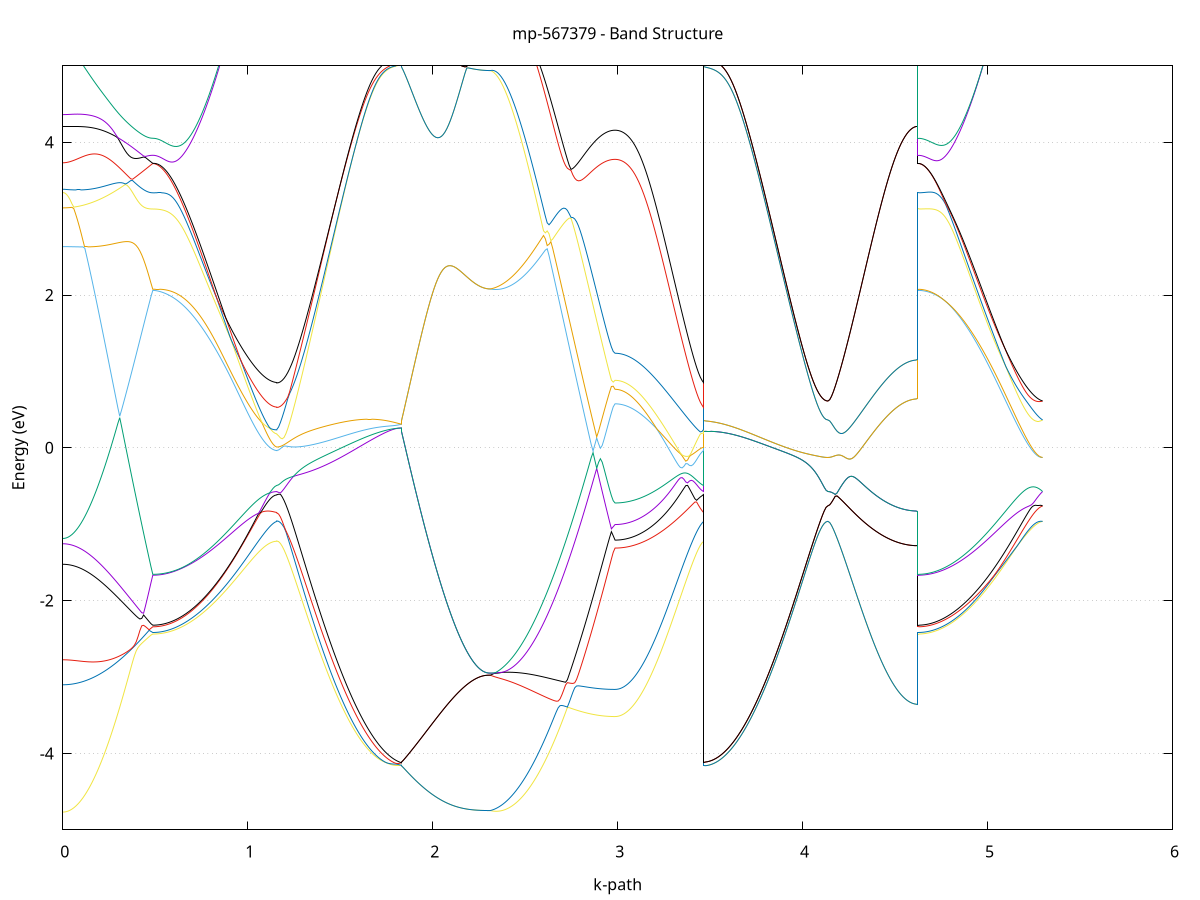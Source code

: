 set title 'mp-567379 - Band Structure'
set xlabel 'k-path'
set ylabel 'Energy (eV)'
set grid y
set yrange [-5:5]
set terminal png size 800,600
set output 'mp-567379_bands_gnuplot.png'
plot '-' using 1:2 with lines notitle, '-' using 1:2 with lines notitle, '-' using 1:2 with lines notitle, '-' using 1:2 with lines notitle, '-' using 1:2 with lines notitle, '-' using 1:2 with lines notitle, '-' using 1:2 with lines notitle, '-' using 1:2 with lines notitle, '-' using 1:2 with lines notitle, '-' using 1:2 with lines notitle, '-' using 1:2 with lines notitle, '-' using 1:2 with lines notitle, '-' using 1:2 with lines notitle, '-' using 1:2 with lines notitle, '-' using 1:2 with lines notitle, '-' using 1:2 with lines notitle, '-' using 1:2 with lines notitle, '-' using 1:2 with lines notitle, '-' using 1:2 with lines notitle, '-' using 1:2 with lines notitle, '-' using 1:2 with lines notitle, '-' using 1:2 with lines notitle, '-' using 1:2 with lines notitle, '-' using 1:2 with lines notitle, '-' using 1:2 with lines notitle, '-' using 1:2 with lines notitle, '-' using 1:2 with lines notitle, '-' using 1:2 with lines notitle, '-' using 1:2 with lines notitle, '-' using 1:2 with lines notitle, '-' using 1:2 with lines notitle, '-' using 1:2 with lines notitle, '-' using 1:2 with lines notitle, '-' using 1:2 with lines notitle, '-' using 1:2 with lines notitle, '-' using 1:2 with lines notitle, '-' using 1:2 with lines notitle, '-' using 1:2 with lines notitle, '-' using 1:2 with lines notitle, '-' using 1:2 with lines notitle, '-' using 1:2 with lines notitle, '-' using 1:2 with lines notitle, '-' using 1:2 with lines notitle, '-' using 1:2 with lines notitle, '-' using 1:2 with lines notitle, '-' using 1:2 with lines notitle, '-' using 1:2 with lines notitle, '-' using 1:2 with lines notitle, '-' using 1:2 with lines notitle, '-' using 1:2 with lines notitle, '-' using 1:2 with lines notitle, '-' using 1:2 with lines notitle, '-' using 1:2 with lines notitle, '-' using 1:2 with lines notitle, '-' using 1:2 with lines notitle, '-' using 1:2 with lines notitle, '-' using 1:2 with lines notitle, '-' using 1:2 with lines notitle, '-' using 1:2 with lines notitle, '-' using 1:2 with lines notitle, '-' using 1:2 with lines notitle, '-' using 1:2 with lines notitle, '-' using 1:2 with lines notitle, '-' using 1:2 with lines notitle, '-' using 1:2 with lines notitle, '-' using 1:2 with lines notitle, '-' using 1:2 with lines notitle, '-' using 1:2 with lines notitle, '-' using 1:2 with lines notitle, '-' using 1:2 with lines notitle, '-' using 1:2 with lines notitle, '-' using 1:2 with lines notitle, '-' using 1:2 with lines notitle, '-' using 1:2 with lines notitle, '-' using 1:2 with lines notitle, '-' using 1:2 with lines notitle, '-' using 1:2 with lines notitle, '-' using 1:2 with lines notitle, '-' using 1:2 with lines notitle, '-' using 1:2 with lines notitle, '-' using 1:2 with lines notitle, '-' using 1:2 with lines notitle, '-' using 1:2 with lines notitle, '-' using 1:2 with lines notitle, '-' using 1:2 with lines notitle, '-' using 1:2 with lines notitle, '-' using 1:2 with lines notitle, '-' using 1:2 with lines notitle, '-' using 1:2 with lines notitle, '-' using 1:2 with lines notitle, '-' using 1:2 with lines notitle, '-' using 1:2 with lines notitle, '-' using 1:2 with lines notitle, '-' using 1:2 with lines notitle, '-' using 1:2 with lines notitle, '-' using 1:2 with lines notitle
0.000000 -12.982501
0.009930 -12.982201
0.019860 -12.981201
0.029791 -12.979501
0.039721 -12.977201
0.049651 -12.974301
0.059581 -12.970701
0.069511 -12.966401
0.079442 -12.961501
0.089372 -12.955901
0.099302 -12.949701
0.109232 -12.942801
0.119163 -12.935301
0.129093 -12.927101
0.139023 -12.918301
0.148953 -12.908901
0.158883 -12.898801
0.168814 -12.888001
0.178744 -12.876701
0.188674 -12.864701
0.198604 -12.852001
0.208534 -12.838801
0.218465 -12.824901
0.228395 -12.810401
0.238325 -12.795301
0.248255 -12.779601
0.258186 -12.763301
0.268116 -12.746401
0.278046 -12.728901
0.287976 -12.710901
0.297906 -12.692201
0.307837 -12.673001
0.317767 -12.653201
0.327697 -12.632801
0.337627 -12.611901
0.347557 -12.590501
0.357488 -12.568501
0.367418 -12.546001
0.377348 -12.523001
0.387278 -12.499501
0.397208 -12.475401
0.407139 -12.450901
0.417069 -12.426001
0.426999 -12.400601
0.436929 -12.374801
0.446860 -12.348501
0.456790 -12.322001
0.466720 -12.295201
0.476650 -12.268701
0.486580 -12.249901
0.486580 -12.249901
0.496438 -12.249501
0.506295 -12.248601
0.516153 -12.247001
0.526010 -12.244801
0.535867 -12.242001
0.545725 -12.238601
0.555582 -12.234501
0.565439 -12.229801
0.575297 -12.224401
0.585154 -12.218501
0.595012 -12.211901
0.604869 -12.204701
0.614726 -12.196901
0.624584 -12.188401
0.634441 -12.179401
0.644299 -12.169701
0.654156 -12.159401
0.664013 -12.148501
0.673871 -12.137001
0.683728 -12.124901
0.693585 -12.112101
0.703443 -12.098801
0.713300 -12.084801
0.723158 -12.070301
0.733015 -12.055201
0.742872 -12.039401
0.752730 -12.023101
0.762587 -12.006201
0.772445 -11.988701
0.782302 -11.970601
0.792159 -11.952001
0.802017 -11.932801
0.811874 -11.913001
0.821731 -11.892601
0.831589 -11.871701
0.841446 -11.850201
0.851304 -11.828201
0.861161 -11.805701
0.871018 -11.782601
0.880876 -11.759001
0.890733 -11.734901
0.900590 -11.710301
0.910448 -11.685201
0.920305 -11.659601
0.930163 -11.633501
0.940020 -11.607001
0.949877 -11.580001
0.959735 -11.552601
0.969592 -11.524801
0.979450 -11.496701
0.989307 -11.468301
0.999164 -11.440201
1.009022 -11.412601
1.018879 -11.385101
1.028736 -11.357701
1.038594 -11.330501
1.048451 -11.303501
1.058309 -11.277001
1.068166 -11.251001
1.078023 -11.225901
1.087881 -11.201801
1.097738 -11.179301
1.107596 -11.158501
1.117453 -11.140201
1.127310 -11.124801
1.137168 -11.113001
1.147025 -11.105401
1.156882 -11.102301
1.156882 -11.102301
1.156882 -11.098501
1.156882 -11.098501
1.166800 -11.098301
1.176717 -11.097701
1.186634 -11.096601
1.196551 -11.095101
1.206468 -11.093201
1.216385 -11.090901
1.226302 -11.088201
1.236219 -11.085001
1.246136 -11.081501
1.256053 -11.077501
1.265970 -11.073101
1.275887 -11.068401
1.285804 -11.063201
1.295721 -11.057701
1.305638 -11.051701
1.315555 -11.045401
1.325472 -11.038701
1.335389 -11.031701
1.345306 -11.024301
1.355223 -11.016501
1.365141 -11.008401
1.375058 -11.000001
1.384975 -10.991201
1.394892 -10.982101
1.404809 -10.972701
1.414726 -10.963001
1.424643 -10.953101
1.434560 -10.942801
1.444477 -10.932301
1.454394 -10.921601
1.464311 -10.910601
1.474228 -10.899401
1.484145 -10.888001
1.494062 -10.876401
1.503979 -10.864601
1.513896 -10.852601
1.523813 -10.840501
1.533730 -10.828301
1.543647 -10.815901
1.553565 -10.803401
1.563482 -10.790901
1.573399 -10.778301
1.583316 -10.765601
1.593233 -10.752901
1.603150 -10.740201
1.613067 -10.727501
1.622984 -10.714901
1.632901 -10.702301
1.642818 -10.689701
1.652735 -10.677301
1.662652 -10.664901
1.672569 -10.652701
1.682486 -10.640601
1.692403 -10.628801
1.702320 -10.617101
1.712237 -10.605601
1.722154 -10.594401
1.732071 -10.583401
1.741988 -10.572801
1.751906 -10.562501
1.761823 -10.552601
1.771740 -10.543201
1.781657 -10.535701
1.791574 -10.529201
1.801491 -10.523301
1.811408 -10.518201
1.821325 -10.514101
1.831242 -10.511601
1.831242 -10.511601
1.831242 -10.517901
1.831242 -10.517901
1.841046 -10.539501
1.850850 -10.563701
1.860654 -10.588301
1.870458 -10.612801
1.880262 -10.637001
1.890066 -10.660901
1.899870 -10.684401
1.909674 -10.707601
1.919478 -10.730301
1.929282 -10.752601
1.939086 -10.774501
1.948890 -10.795901
1.958694 -10.816901
1.968498 -10.837301
1.978302 -10.857301
1.988107 -10.876801
1.997911 -10.895801
2.007715 -10.914201
2.017519 -10.932201
2.027323 -10.949601
2.037127 -10.966501
2.046931 -10.982801
2.056735 -10.998601
2.066539 -11.013901
2.076343 -11.028501
2.086147 -11.042601
2.095951 -11.056201
2.105755 -11.069201
2.115559 -11.081601
2.125363 -11.093401
2.135167 -11.104601
2.144971 -11.115201
2.154775 -11.125301
2.164579 -11.134701
2.174383 -11.143601
2.184187 -11.151801
2.193991 -11.159501
2.203795 -11.166501
2.213599 -11.173001
2.223403 -11.178801
2.233207 -11.184001
2.243011 -11.188601
2.252815 -11.192601
2.262619 -11.196001
2.272424 -11.198801
2.282228 -11.200901
2.292032 -11.202501
2.301836 -11.203401
2.311640 -11.203701
2.311640 -11.203701
2.321557 -11.210401
2.331474 -11.217601
2.341391 -11.225201
2.351308 -11.233101
2.361225 -11.241401
2.371142 -11.250101
2.381059 -11.259201
2.390976 -11.268601
2.400893 -11.278301
2.410810 -11.288401
2.420727 -11.298701
2.430644 -11.309301
2.440561 -11.320101
2.450478 -11.331201
2.460395 -11.342401
2.470312 -11.353901
2.480230 -11.365501
2.490147 -11.377301
2.500064 -11.389201
2.509981 -11.401201
2.519898 -11.413301
2.529815 -11.425501
2.539732 -11.437701
2.549649 -11.450001
2.559566 -11.462201
2.569483 -11.474501
2.579400 -11.486701
2.589317 -11.498901
2.599234 -11.511001
2.609151 -11.523001
2.619068 -11.534901
2.628985 -11.546701
2.638902 -11.558301
2.648819 -11.569901
2.658736 -11.581201
2.668654 -11.592401
2.678571 -11.603301
2.688488 -11.614101
2.698405 -11.624601
2.708322 -11.634901
2.718239 -11.644901
2.728156 -11.654701
2.738073 -11.664201
2.747990 -11.673401
2.757907 -11.682301
2.767824 -11.690901
2.777741 -11.699201
2.787658 -11.707201
2.797575 -11.714801
2.807492 -11.722101
2.817409 -11.729101
2.827326 -11.735601
2.837243 -11.741901
2.847160 -11.747701
2.857077 -11.753201
2.866995 -11.758301
2.876912 -11.763001
2.886829 -11.767301
2.896746 -11.771201
2.906663 -11.774701
2.916580 -11.777801
2.926497 -11.780501
2.936414 -11.782801
2.946331 -11.784601
2.956248 -11.786101
2.966165 -11.787101
2.976082 -11.787801
2.985999 -11.788001
2.985999 -11.788001
2.995803 -11.787701
3.005607 -11.786701
3.015411 -11.785201
3.025215 -11.783001
3.035019 -11.780101
3.044823 -11.776701
3.054627 -11.772601
3.064431 -11.768001
3.074235 -11.762601
3.084039 -11.756701
3.093844 -11.750201
3.103648 -11.743001
3.113452 -11.735201
3.123256 -11.726901
3.133060 -11.717901
3.142864 -11.708301
3.152668 -11.698001
3.162472 -11.687201
3.172276 -11.675801
3.182080 -11.663801
3.191884 -11.651201
3.201688 -11.638001
3.211492 -11.624301
3.221296 -11.609901
3.231100 -11.595001
3.240904 -11.579501
3.250708 -11.563501
3.260512 -11.546901
3.270316 -11.529801
3.280120 -11.512101
3.289924 -11.493801
3.299728 -11.475101
3.309532 -11.455801
3.319336 -11.436001
3.329140 -11.415701
3.338944 -11.395001
3.348748 -11.373701
3.358552 -11.352001
3.368357 -11.329801
3.378161 -11.307301
3.387965 -11.284301
3.397769 -11.260901
3.407573 -11.237201
3.417377 -11.213301
3.427181 -11.189101
3.436985 -11.165001
3.446789 -11.141301
3.456593 -11.119201
3.466397 -11.102301
3.466397 -10.517901
3.476254 -10.518001
3.486112 -10.518601
3.495969 -10.519501
3.505826 -10.520901
3.515684 -10.522701
3.525541 -10.524801
3.535399 -10.527401
3.545256 -10.530401
3.555113 -10.533701
3.564971 -10.537401
3.574828 -10.541401
3.584685 -10.545901
3.594543 -10.550601
3.604400 -10.555601
3.614258 -10.561001
3.624115 -10.566601
3.633972 -10.572501
3.643830 -10.578701
3.653687 -10.585101
3.663545 -10.591701
3.673402 -10.598601
3.683259 -10.605601
3.693117 -10.612801
3.702974 -10.620101
3.712831 -10.627601
3.722689 -10.635201
3.732546 -10.642801
3.742404 -10.650601
3.752261 -10.658401
3.762118 -10.666201
3.771976 -10.674101
3.781833 -10.682001
3.791691 -10.689901
3.801548 -10.697701
3.811405 -10.705501
3.821263 -10.713301
3.831120 -10.720901
3.840977 -10.728501
3.850835 -10.736001
3.860692 -10.743301
3.870550 -10.750601
3.880407 -10.757601
3.890264 -10.764501
3.900122 -10.771301
3.909979 -10.777801
3.919837 -10.784201
3.929694 -10.790301
3.939551 -10.796301
3.949409 -10.802001
3.959266 -10.807401
3.969123 -10.812701
3.978981 -10.817601
3.988838 -10.822401
3.998696 -10.826801
4.008553 -10.831001
4.018410 -10.834801
4.028268 -10.838401
4.038125 -10.841701
4.047982 -10.844701
4.057840 -10.847401
4.067697 -10.849801
4.077555 -10.851901
4.087412 -10.853701
4.097269 -10.855101
4.107127 -10.856201
4.116984 -10.857001
4.126842 -10.857501
4.136699 -10.857701
4.136699 -10.857701
4.146629 -10.871801
4.156559 -10.895901
4.166490 -10.921401
4.176420 -10.946901
4.186350 -10.972301
4.196280 -10.997401
4.206210 -11.022101
4.216141 -11.046401
4.226071 -11.070301
4.236001 -11.093701
4.245931 -11.116701
4.255861 -11.139101
4.265792 -11.161101
4.275722 -11.182601
4.285652 -11.203601
4.295582 -11.224001
4.305513 -11.244001
4.315443 -11.263301
4.325373 -11.282201
4.335303 -11.300401
4.345233 -11.318101
4.355164 -11.335301
4.365094 -11.351801
4.375024 -11.367801
4.384954 -11.383201
4.394884 -11.398001
4.404815 -11.412201
4.414745 -11.425801
4.424675 -11.438801
4.434605 -11.451101
4.444536 -11.462901
4.454466 -11.474101
4.464396 -11.484601
4.474326 -11.494501
4.484256 -11.503801
4.494187 -11.512401
4.504117 -11.520401
4.514047 -11.527801
4.523977 -11.534601
4.533907 -11.540701
4.543838 -11.546101
4.553768 -11.551001
4.563698 -11.555201
4.573628 -11.558701
4.583558 -11.561601
4.593489 -11.563901
4.603419 -11.565501
4.613349 -11.566501
4.623279 -11.566801
4.623279 -12.249901
4.633196 -12.249501
4.643113 -12.248601
4.653030 -12.247001
4.662948 -12.244701
4.672865 -12.241801
4.682782 -12.238301
4.692699 -12.234101
4.702616 -12.229201
4.712533 -12.223801
4.722450 -12.217601
4.732367 -12.210901
4.742284 -12.203501
4.752201 -12.195401
4.762118 -12.186801
4.772035 -12.177501
4.781952 -12.167501
4.791869 -12.156901
4.801786 -12.145701
4.811703 -12.133901
4.821620 -12.121401
4.831537 -12.108301
4.841454 -12.094601
4.851372 -12.080201
4.861289 -12.065201
4.871206 -12.049601
4.881123 -12.033401
4.891040 -12.016601
4.900957 -11.999201
4.910874 -11.981101
4.920791 -11.962501
4.930708 -11.943201
4.940625 -11.923401
4.950542 -11.902901
4.960459 -11.881901
4.970376 -11.860201
4.980293 -11.838001
4.990210 -11.815201
5.000127 -11.791801
5.010044 -11.767801
5.019961 -11.743301
5.029878 -11.718201
5.039795 -11.692601
5.049713 -11.666401
5.059630 -11.639601
5.069547 -11.612301
5.079464 -11.584501
5.089381 -11.556101
5.099298 -11.527201
5.109215 -11.497701
5.119132 -11.467801
5.129049 -11.437401
5.138966 -11.406401
5.148883 -11.375001
5.158800 -11.343001
5.168717 -11.310601
5.178634 -11.277801
5.188551 -11.244401
5.198468 -11.210601
5.208385 -11.176401
5.218302 -11.141801
5.228219 -11.106701
5.238136 -11.071301
5.248054 -11.035401
5.257971 -10.999201
5.267888 -10.962701
5.277805 -10.926101
5.287722 -10.889701
5.297639 -10.857701
e
0.000000 -11.104201
0.009930 -11.105001
0.019860 -11.107401
0.029791 -11.111301
0.039721 -11.116801
0.049651 -11.123901
0.059581 -11.132401
0.069511 -11.142501
0.079442 -11.153901
0.089372 -11.166801
0.099302 -11.181101
0.109232 -11.196601
0.119163 -11.213501
0.129093 -11.231501
0.139023 -11.250701
0.148953 -11.271001
0.158883 -11.292401
0.168814 -11.314701
0.178744 -11.338001
0.188674 -11.362101
0.198604 -11.387101
0.208534 -11.412801
0.218465 -11.439201
0.228395 -11.466201
0.238325 -11.493801
0.248255 -11.521901
0.258186 -11.550501
0.268116 -11.579501
0.278046 -11.608901
0.287976 -11.638601
0.297906 -11.668601
0.307837 -11.698801
0.317767 -11.729101
0.327697 -11.759601
0.337627 -11.790301
0.347557 -11.820901
0.357488 -11.851601
0.367418 -11.882301
0.377348 -11.912901
0.387278 -11.943401
0.397208 -11.973801
0.407139 -12.004101
0.417069 -12.034201
0.426999 -12.064101
0.436929 -12.093701
0.446860 -12.123101
0.456790 -12.152101
0.466720 -12.180601
0.476650 -12.208201
0.486580 -12.227401
0.486580 -12.227401
0.496438 -12.227101
0.506295 -12.226101
0.516153 -12.224601
0.526010 -12.222401
0.535867 -12.219601
0.545725 -12.216201
0.555582 -12.212201
0.565439 -12.207601
0.575297 -12.202301
0.585154 -12.196401
0.595012 -12.189901
0.604869 -12.182801
0.614726 -12.175101
0.624584 -12.166801
0.634441 -12.157901
0.644299 -12.148401
0.654156 -12.138201
0.664013 -12.127501
0.673871 -12.116101
0.683728 -12.104201
0.693585 -12.091701
0.703443 -12.078501
0.713300 -12.064801
0.723158 -12.050501
0.733015 -12.035701
0.742872 -12.020201
0.752730 -12.004201
0.762587 -11.987601
0.772445 -11.970401
0.782302 -11.952701
0.792159 -11.934401
0.802017 -11.915601
0.811874 -11.896201
0.821731 -11.876301
0.831589 -11.855901
0.841446 -11.834901
0.851304 -11.813501
0.861161 -11.791501
0.871018 -11.769001
0.880876 -11.746101
0.890733 -11.722701
0.900590 -11.698801
0.910448 -11.674501
0.920305 -11.649801
0.930163 -11.624701
0.940020 -11.599101
0.949877 -11.573201
0.959735 -11.547001
0.969592 -11.520501
0.979450 -11.493601
0.989307 -11.466401
0.999164 -11.438501
1.009022 -11.409601
1.018879 -11.380201
1.028736 -11.350601
1.038594 -11.320801
1.048451 -11.290901
1.058309 -11.261101
1.068166 -11.231401
1.078023 -11.202001
1.087881 -11.173301
1.097738 -11.145401
1.107596 -11.118801
1.117453 -11.094001
1.127310 -11.071901
1.137168 -11.053301
1.147025 -11.039601
1.156882 -11.031601
1.156882 -11.031601
1.156882 -11.034301
1.156882 -11.034301
1.166800 -11.034101
1.176717 -11.033501
1.186634 -11.032501
1.196551 -11.031101
1.206468 -11.029301
1.216385 -11.027101
1.226302 -11.024601
1.236219 -11.021601
1.246136 -11.018301
1.256053 -11.014601
1.265970 -11.010501
1.275887 -11.006001
1.285804 -11.001201
1.295721 -10.996001
1.305638 -10.990501
1.315555 -10.984601
1.325472 -10.978401
1.335389 -10.971801
1.345306 -10.964901
1.355223 -10.957701
1.365141 -10.950201
1.375058 -10.942401
1.384975 -10.934201
1.394892 -10.925801
1.404809 -10.917201
1.414726 -10.908201
1.424643 -10.899101
1.434560 -10.889701
1.444477 -10.880001
1.454394 -10.870201
1.464311 -10.860101
1.474228 -10.849901
1.484145 -10.839501
1.494062 -10.828901
1.503979 -10.818301
1.513896 -10.807401
1.523813 -10.796501
1.533730 -10.785501
1.543647 -10.774401
1.553565 -10.763301
1.563482 -10.752101
1.573399 -10.740901
1.583316 -10.729701
1.593233 -10.718501
1.603150 -10.707401
1.613067 -10.696301
1.622984 -10.685201
1.632901 -10.674301
1.642818 -10.663501
1.652735 -10.652801
1.662652 -10.642301
1.672569 -10.632001
1.682486 -10.621801
1.692403 -10.611901
1.702320 -10.602201
1.712237 -10.592701
1.722154 -10.583601
1.732071 -10.574701
1.741988 -10.566101
1.751906 -10.557901
1.761823 -10.550101
1.771740 -10.542701
1.781657 -10.534301
1.791574 -10.526201
1.801491 -10.519301
1.811408 -10.514001
1.821325 -10.511401
1.831242 -10.511601
1.831242 -10.511601
1.831242 -10.517901
1.831242 -10.517901
1.841046 -10.539501
1.850850 -10.563701
1.860654 -10.588301
1.870458 -10.612801
1.880262 -10.637001
1.890066 -10.660901
1.899870 -10.684401
1.909674 -10.707601
1.919478 -10.730301
1.929282 -10.752601
1.939086 -10.774501
1.948890 -10.795901
1.958694 -10.816901
1.968498 -10.837301
1.978302 -10.857301
1.988107 -10.876801
1.997911 -10.895801
2.007715 -10.914201
2.017519 -10.932201
2.027323 -10.949601
2.037127 -10.966501
2.046931 -10.982801
2.056735 -10.998601
2.066539 -11.013901
2.076343 -11.028501
2.086147 -11.042601
2.095951 -11.056201
2.105755 -11.069201
2.115559 -11.081601
2.125363 -11.093401
2.135167 -11.104601
2.144971 -11.115201
2.154775 -11.125301
2.164579 -11.134701
2.174383 -11.143601
2.184187 -11.151801
2.193991 -11.159501
2.203795 -11.166501
2.213599 -11.173001
2.223403 -11.178801
2.233207 -11.184001
2.243011 -11.188601
2.252815 -11.192601
2.262619 -11.196001
2.272424 -11.198801
2.282228 -11.200901
2.292032 -11.202501
2.301836 -11.203401
2.311640 -11.203701
2.311640 -11.203701
2.321557 -11.197401
2.331474 -11.191601
2.341391 -11.186101
2.351308 -11.181201
2.361225 -11.176701
2.371142 -11.172601
2.381059 -11.169001
2.390976 -11.165901
2.400893 -11.163201
2.410810 -11.161001
2.420727 -11.159201
2.430644 -11.157801
2.440561 -11.156901
2.450478 -11.156401
2.460395 -11.156401
2.470312 -11.156701
2.480230 -11.157501
2.490147 -11.158601
2.500064 -11.160101
2.509981 -11.161901
2.519898 -11.164101
2.529815 -11.166601
2.539732 -11.169401
2.549649 -11.172401
2.559566 -11.175801
2.569483 -11.179401
2.579400 -11.183201
2.589317 -11.187201
2.599234 -11.191501
2.609151 -11.195901
2.619068 -11.200401
2.628985 -11.205101
2.638902 -11.209901
2.648819 -11.214801
2.658736 -11.219801
2.668654 -11.224801
2.678571 -11.229901
2.688488 -11.235001
2.698405 -11.240101
2.708322 -11.245201
2.718239 -11.250201
2.728156 -11.255301
2.738073 -11.260201
2.747990 -11.265101
2.757907 -11.269901
2.767824 -11.274601
2.777741 -11.279201
2.787658 -11.283601
2.797575 -11.288001
2.807492 -11.292101
2.817409 -11.296101
2.827326 -11.299901
2.837243 -11.303601
2.847160 -11.307001
2.857077 -11.310301
2.866995 -11.313301
2.876912 -11.316101
2.886829 -11.318801
2.896746 -11.321101
2.906663 -11.323301
2.916580 -11.325201
2.926497 -11.326801
2.936414 -11.328201
2.946331 -11.329401
2.956248 -11.330301
2.966165 -11.330901
2.976082 -11.331301
2.985999 -11.331401
2.985999 -11.331401
2.995803 -11.331101
3.005607 -11.330201
3.015411 -11.328601
3.025215 -11.326401
3.035019 -11.323601
3.044823 -11.320201
3.054627 -11.316101
3.064431 -11.311401
3.074235 -11.306101
3.084039 -11.300201
3.093844 -11.293601
3.103648 -11.286501
3.113452 -11.278701
3.123256 -11.270301
3.133060 -11.261301
3.142864 -11.251701
3.152668 -11.241501
3.162472 -11.230701
3.172276 -11.219401
3.182080 -11.207401
3.191884 -11.194801
3.201688 -11.181701
3.211492 -11.168001
3.221296 -11.153701
3.231100 -11.138801
3.240904 -11.123401
3.250708 -11.107501
3.260512 -11.091001
3.270316 -11.074101
3.280120 -11.056601
3.289924 -11.038601
3.299728 -11.020201
3.309532 -11.001401
3.319336 -10.982201
3.329140 -10.962701
3.338944 -10.943101
3.348748 -10.923501
3.358552 -10.904301
3.368357 -10.886601
3.378161 -10.872601
3.387965 -10.867301
3.397769 -10.875601
3.407573 -10.894101
3.417377 -10.917001
3.427181 -10.941701
3.436985 -10.966901
3.446789 -10.991501
3.456593 -11.014401
3.466397 -11.031601
3.466397 -10.517901
3.476254 -10.518001
3.486112 -10.518601
3.495969 -10.519501
3.505826 -10.520901
3.515684 -10.522701
3.525541 -10.524801
3.535399 -10.527401
3.545256 -10.530401
3.555113 -10.533701
3.564971 -10.537401
3.574828 -10.541401
3.584685 -10.545901
3.594543 -10.550601
3.604400 -10.555601
3.614258 -10.561001
3.624115 -10.566601
3.633972 -10.572501
3.643830 -10.578701
3.653687 -10.585101
3.663545 -10.591701
3.673402 -10.598601
3.683259 -10.605601
3.693117 -10.612801
3.702974 -10.620101
3.712831 -10.627601
3.722689 -10.635201
3.732546 -10.642801
3.742404 -10.650601
3.752261 -10.658401
3.762118 -10.666201
3.771976 -10.674101
3.781833 -10.682001
3.791691 -10.689901
3.801548 -10.697701
3.811405 -10.705501
3.821263 -10.713301
3.831120 -10.720901
3.840977 -10.728501
3.850835 -10.736001
3.860692 -10.743301
3.870550 -10.750601
3.880407 -10.757601
3.890264 -10.764501
3.900122 -10.771301
3.909979 -10.777801
3.919837 -10.784201
3.929694 -10.790301
3.939551 -10.796301
3.949409 -10.802001
3.959266 -10.807401
3.969123 -10.812701
3.978981 -10.817601
3.988838 -10.822401
3.998696 -10.826801
4.008553 -10.831001
4.018410 -10.834801
4.028268 -10.838401
4.038125 -10.841701
4.047982 -10.844701
4.057840 -10.847401
4.067697 -10.849801
4.077555 -10.851901
4.087412 -10.853701
4.097269 -10.855101
4.107127 -10.856201
4.116984 -10.857001
4.126842 -10.857501
4.136699 -10.857701
4.136699 -10.857701
4.146629 -10.871801
4.156559 -10.895901
4.166490 -10.921401
4.176420 -10.946901
4.186350 -10.972301
4.196280 -10.997401
4.206210 -11.022101
4.216141 -11.046401
4.226071 -11.070301
4.236001 -11.093701
4.245931 -11.116701
4.255861 -11.139101
4.265792 -11.161101
4.275722 -11.182601
4.285652 -11.203601
4.295582 -11.224001
4.305513 -11.244001
4.315443 -11.263301
4.325373 -11.282201
4.335303 -11.300401
4.345233 -11.318101
4.355164 -11.335301
4.365094 -11.351801
4.375024 -11.367801
4.384954 -11.383201
4.394884 -11.398001
4.404815 -11.412201
4.414745 -11.425801
4.424675 -11.438801
4.434605 -11.451101
4.444536 -11.462901
4.454466 -11.474101
4.464396 -11.484601
4.474326 -11.494501
4.484256 -11.503801
4.494187 -11.512401
4.504117 -11.520401
4.514047 -11.527801
4.523977 -11.534601
4.533907 -11.540701
4.543838 -11.546101
4.553768 -11.551001
4.563698 -11.555201
4.573628 -11.558701
4.583558 -11.561601
4.593489 -11.563901
4.603419 -11.565501
4.613349 -11.566501
4.623279 -11.566801
4.623279 -12.227401
4.633196 -12.227101
4.643113 -12.226101
4.653030 -12.224501
4.662948 -12.222201
4.672865 -12.219301
4.682782 -12.215801
4.692699 -12.211601
4.702616 -12.206801
4.712533 -12.201301
4.722450 -12.195201
4.732367 -12.188401
4.742284 -12.181001
4.752201 -12.173001
4.762118 -12.164301
4.772035 -12.155001
4.781952 -12.145001
4.791869 -12.134501
4.801786 -12.123201
4.811703 -12.111401
4.821620 -12.098901
4.831537 -12.085801
4.841454 -12.072101
4.851372 -12.057801
4.861289 -12.042801
4.871206 -12.027201
4.881123 -12.011001
4.891040 -11.994201
4.900957 -11.976801
4.910874 -11.958701
4.920791 -11.940101
4.930708 -11.920801
4.940625 -11.901001
4.950542 -11.880501
4.960459 -11.859501
4.970376 -11.837901
4.980293 -11.815601
4.990210 -11.792801
5.000127 -11.769501
5.010044 -11.745501
5.019961 -11.721001
5.029878 -11.695901
5.039795 -11.670301
5.049713 -11.644101
5.059630 -11.617401
5.069547 -11.590101
5.079464 -11.562201
5.089381 -11.533901
5.099298 -11.505001
5.109215 -11.475601
5.119132 -11.445701
5.129049 -11.415201
5.138966 -11.384301
5.148883 -11.352901
5.158800 -11.321001
5.168717 -11.288601
5.178634 -11.255801
5.188551 -11.222501
5.198468 -11.188701
5.208385 -11.154501
5.218302 -11.119901
5.228219 -11.084901
5.238136 -11.049501
5.248054 -11.013701
5.257971 -10.977601
5.267888 -10.941301
5.277805 -10.904901
5.287722 -10.869801
5.297639 -10.857701
e
0.000000 -9.406301
0.009930 -9.406001
0.019860 -9.405101
0.029791 -9.403601
0.039721 -9.401501
0.049651 -9.398701
0.059581 -9.395401
0.069511 -9.391401
0.079442 -9.386801
0.089372 -9.381701
0.099302 -9.375901
0.109232 -9.369501
0.119163 -9.362601
0.129093 -9.355001
0.139023 -9.346801
0.148953 -9.338101
0.158883 -9.328701
0.168814 -9.318801
0.178744 -9.308301
0.188674 -9.297201
0.198604 -9.285501
0.208534 -9.273201
0.218465 -9.260401
0.228395 -9.247101
0.238325 -9.233101
0.248255 -9.218601
0.258186 -9.203601
0.268116 -9.188001
0.278046 -9.171901
0.287976 -9.155301
0.297906 -9.138201
0.307837 -9.120501
0.317767 -9.102301
0.327697 -9.083701
0.337627 -9.064501
0.347557 -9.044901
0.357488 -9.024801
0.367418 -9.004201
0.377348 -8.983201
0.387278 -8.961801
0.397208 -8.939901
0.407139 -8.917701
0.417069 -8.895001
0.426999 -8.872001
0.436929 -8.848601
0.446860 -8.824901
0.456790 -8.800801
0.466720 -8.776601
0.476650 -8.752401
0.486580 -8.733801
0.486580 -8.733801
0.496438 -8.734601
0.506295 -8.736901
0.516153 -8.740801
0.526010 -8.746301
0.535867 -8.753201
0.545725 -8.761701
0.555582 -8.771701
0.565439 -8.783001
0.575297 -8.795801
0.585154 -8.810001
0.595012 -8.825501
0.604869 -8.842401
0.614726 -8.860501
0.624584 -8.879901
0.634441 -8.900601
0.644299 -8.922401
0.654156 -8.945301
0.664013 -8.969401
0.673871 -8.994601
0.683728 -9.020801
0.693585 -9.048001
0.703443 -9.076101
0.713300 -9.105201
0.723158 -9.135201
0.733015 -9.166001
0.742872 -9.197601
0.752730 -9.229901
0.762587 -9.263001
0.772445 -9.296801
0.782302 -9.331201
0.792159 -9.366201
0.802017 -9.401801
0.811874 -9.437901
0.821731 -9.474401
0.831589 -9.511501
0.841446 -9.548901
0.851304 -9.586701
0.861161 -9.624901
0.871018 -9.663301
0.880876 -9.702001
0.890733 -9.741001
0.900590 -9.780101
0.910448 -9.819401
0.920305 -9.858801
0.930163 -9.898201
0.940020 -9.937801
0.949877 -9.977301
0.959735 -10.016801
0.969592 -10.056201
0.979450 -10.095501
0.989307 -10.134601
0.999164 -10.173601
1.009022 -10.212201
1.018879 -10.250601
1.028736 -10.288501
1.038594 -10.326001
1.048451 -10.362801
1.058309 -10.399001
1.068166 -10.434401
1.078023 -10.468701
1.087881 -10.501701
1.097738 -10.533201
1.107596 -10.562601
1.117453 -10.589301
1.127310 -10.612701
1.137168 -10.631701
1.147025 -10.645201
1.156882 -10.652001
1.156882 -10.652001
1.156882 -10.650301
1.156882 -10.650301
1.166800 -10.650201
1.176717 -10.649801
1.186634 -10.649201
1.196551 -10.648301
1.206468 -10.647201
1.216385 -10.645801
1.226302 -10.644201
1.236219 -10.642301
1.246136 -10.640201
1.256053 -10.637901
1.265970 -10.635301
1.275887 -10.632601
1.285804 -10.629601
1.295721 -10.626401
1.305638 -10.623001
1.315555 -10.619401
1.325472 -10.615601
1.335389 -10.611701
1.345306 -10.607601
1.355223 -10.603301
1.365141 -10.598901
1.375058 -10.594401
1.384975 -10.589701
1.394892 -10.585001
1.404809 -10.580101
1.414726 -10.575201
1.424643 -10.570201
1.434560 -10.565101
1.444477 -10.560001
1.454394 -10.554901
1.464311 -10.549701
1.474228 -10.544601
1.484145 -10.539501
1.494062 -10.534401
1.503979 -10.529401
1.513896 -10.524401
1.523813 -10.519501
1.533730 -10.514801
1.543647 -10.510101
1.553565 -10.505701
1.563482 -10.501301
1.573399 -10.497201
1.583316 -10.493201
1.593233 -10.489401
1.603150 -10.485901
1.613067 -10.482601
1.622984 -10.479601
1.632901 -10.476901
1.642818 -10.474401
1.652735 -10.472301
1.662652 -10.470401
1.672569 -10.468901
1.682486 -10.467801
1.692403 -10.466901
1.702320 -10.466501
1.712237 -10.466401
1.722154 -10.466701
1.732071 -10.467301
1.741988 -10.468301
1.751906 -10.469601
1.761823 -10.471301
1.771740 -10.473201
1.781657 -10.475301
1.791574 -10.477301
1.801491 -10.479101
1.811408 -10.479801
1.821325 -10.478901
1.831242 -10.475801
1.831242 -10.475801
1.831242 -10.469401
1.831242 -10.469401
1.841046 -10.447101
1.850850 -10.421601
1.860654 -10.395201
1.870458 -10.368301
1.880262 -10.341001
1.890066 -10.313501
1.899870 -10.285801
1.909674 -10.257901
1.919478 -10.230001
1.929282 -10.201901
1.939086 -10.173701
1.948890 -10.145601
1.958694 -10.117401
1.968498 -10.089301
1.978302 -10.061301
1.988107 -10.033401
1.997911 -10.005601
2.007715 -9.978001
2.017519 -9.950601
2.027323 -9.923501
2.037127 -9.896701
2.046931 -9.870301
2.056735 -9.844201
2.066539 -9.818601
2.076343 -9.793501
2.086147 -9.768901
2.095951 -9.744901
2.105755 -9.721401
2.115559 -9.698701
2.125363 -9.676701
2.135167 -9.655501
2.144971 -9.635001
2.154775 -9.615401
2.164579 -9.596801
2.174383 -9.579101
2.184187 -9.562401
2.193991 -9.546701
2.203795 -9.532101
2.213599 -9.518601
2.223403 -9.506301
2.233207 -9.495201
2.243011 -9.485401
2.252815 -9.476701
2.262619 -9.469401
2.272424 -9.463401
2.282228 -9.458601
2.292032 -9.455301
2.301836 -9.453201
2.311640 -9.452601
2.311640 -9.452601
2.321557 -9.459601
2.331474 -9.466901
2.341391 -9.474601
2.351308 -9.482501
2.361225 -9.490701
2.371142 -9.499201
2.381059 -9.508001
2.390976 -9.517001
2.400893 -9.526201
2.410810 -9.535601
2.420727 -9.545301
2.430644 -9.555101
2.440561 -9.565101
2.450478 -9.575201
2.460395 -9.585501
2.470312 -9.595901
2.480230 -9.606501
2.490147 -9.617101
2.500064 -9.627801
2.509981 -9.638601
2.519898 -9.649401
2.529815 -9.660201
2.539732 -9.671101
2.549649 -9.682001
2.559566 -9.692801
2.569483 -9.703701
2.579400 -9.714501
2.589317 -9.725201
2.599234 -9.735901
2.609151 -9.746501
2.619068 -9.756901
2.628985 -9.767301
2.638902 -9.777601
2.648819 -9.787701
2.658736 -9.797701
2.668654 -9.807501
2.678571 -9.817101
2.688488 -9.826601
2.698405 -9.835801
2.708322 -9.844901
2.718239 -9.853701
2.728156 -9.862301
2.738073 -9.870701
2.747990 -9.878801
2.757907 -9.886701
2.767824 -9.894201
2.777741 -9.901601
2.787658 -9.908601
2.797575 -9.915301
2.807492 -9.921801
2.817409 -9.927901
2.827326 -9.933701
2.837243 -9.939201
2.847160 -9.944401
2.857077 -9.949201
2.866995 -9.953701
2.876912 -9.957901
2.886829 -9.961701
2.896746 -9.965101
2.906663 -9.968201
2.916580 -9.971001
2.926497 -9.973401
2.936414 -9.975401
2.946331 -9.977101
2.956248 -9.978301
2.966165 -9.979301
2.976082 -9.979801
2.985999 -9.980001
2.985999 -9.980001
2.995803 -9.980701
3.005607 -9.982901
3.015411 -9.986501
3.025215 -9.991501
3.035019 -9.997801
3.044823 -10.005601
3.054627 -10.014701
3.064431 -10.025201
3.074235 -10.036901
3.084039 -10.049901
3.093844 -10.064101
3.103648 -10.079501
3.113452 -10.096001
3.123256 -10.113601
3.133060 -10.132201
3.142864 -10.151801
3.152668 -10.172301
3.162472 -10.193701
3.172276 -10.215901
3.182080 -10.238901
3.191884 -10.262601
3.201688 -10.287001
3.211492 -10.312001
3.221296 -10.337601
3.231100 -10.363701
3.240904 -10.390201
3.250708 -10.417101
3.260512 -10.444401
3.270316 -10.472001
3.280120 -10.499901
3.289924 -10.527901
3.299728 -10.556101
3.309532 -10.584301
3.319336 -10.612501
3.329140 -10.640601
3.338944 -10.668501
3.348748 -10.695801
3.358552 -10.722201
3.368357 -10.746801
3.378161 -10.767201
3.387965 -10.778301
3.397769 -10.775301
3.407573 -10.761801
3.417377 -10.743401
3.427181 -10.723001
3.436985 -10.702001
3.446789 -10.681801
3.456593 -10.664001
3.466397 -10.652001
3.466397 -10.469401
3.476254 -10.470101
3.486112 -10.471101
3.495969 -10.472601
3.505826 -10.474501
3.515684 -10.476801
3.525541 -10.479401
3.535399 -10.482401
3.545256 -10.485901
3.555113 -10.489601
3.564971 -10.493701
3.574828 -10.498201
3.584685 -10.503001
3.594543 -10.508101
3.604400 -10.513501
3.614258 -10.519201
3.624115 -10.525101
3.633972 -10.531301
3.643830 -10.537801
3.653687 -10.544401
3.663545 -10.551301
3.673402 -10.558401
3.683259 -10.565601
3.693117 -10.573001
3.702974 -10.580501
3.712831 -10.588101
3.722689 -10.595901
3.732546 -10.603701
3.742404 -10.611601
3.752261 -10.619501
3.762118 -10.627501
3.771976 -10.635401
3.781833 -10.643401
3.791691 -10.651401
3.801548 -10.659301
3.811405 -10.667101
3.821263 -10.674901
3.831120 -10.682701
3.840977 -10.690301
3.850835 -10.697801
3.860692 -10.705201
3.870550 -10.712401
3.880407 -10.719501
3.890264 -10.726401
3.900122 -10.733201
3.909979 -10.739801
3.919837 -10.746101
3.929694 -10.752301
3.939551 -10.758201
3.949409 -10.763901
3.959266 -10.769401
3.969123 -10.774601
3.978981 -10.779601
3.988838 -10.784301
3.998696 -10.788801
4.008553 -10.792901
4.018410 -10.796801
4.028268 -10.800401
4.038125 -10.803701
4.047982 -10.806701
4.057840 -10.809401
4.067697 -10.811801
4.077555 -10.813801
4.087412 -10.815601
4.097269 -10.817001
4.107127 -10.818201
4.116984 -10.819001
4.126842 -10.819501
4.136699 -10.819601
4.136699 -10.819601
4.146629 -10.805101
4.156559 -10.780001
4.166490 -10.752901
4.176420 -10.725101
4.186350 -10.696701
4.196280 -10.668101
4.206210 -10.639101
4.216141 -10.610001
4.226071 -10.580701
4.236001 -10.551201
4.245931 -10.521601
4.255861 -10.492001
4.265792 -10.462301
4.275722 -10.432701
4.285652 -10.403001
4.295582 -10.373501
4.305513 -10.344001
4.315443 -10.314701
4.325373 -10.285601
4.335303 -10.256801
4.345233 -10.228201
4.355164 -10.199901
4.365094 -10.172001
4.375024 -10.144601
4.384954 -10.117601
4.394884 -10.091101
4.404815 -10.065201
4.414745 -10.040001
4.424675 -10.015401
4.434605 -9.991501
4.444536 -9.968501
4.454466 -9.946301
4.464396 -9.925001
4.474326 -9.904601
4.484256 -9.885301
4.494187 -9.867001
4.504117 -9.849901
4.514047 -9.833901
4.523977 -9.819101
4.533907 -9.805601
4.543838 -9.793401
4.553768 -9.782501
4.563698 -9.773001
4.573628 -9.764901
4.583558 -9.758301
4.593489 -9.753101
4.603419 -9.749301
4.613349 -9.747101
4.623279 -9.746301
4.623279 -8.733801
4.633196 -8.734501
4.643113 -8.736801
4.653030 -8.740601
4.662948 -8.746001
4.672865 -8.752801
4.682782 -8.761101
4.692699 -8.770901
4.702616 -8.782201
4.712533 -8.794901
4.722450 -8.809001
4.732367 -8.824501
4.742284 -8.841301
4.752201 -8.859501
4.762118 -8.879001
4.772035 -8.899801
4.781952 -8.921701
4.791869 -8.944901
4.801786 -8.969301
4.811703 -8.994701
4.821620 -9.021301
4.831537 -9.048901
4.841454 -9.077501
4.851372 -9.107001
4.861289 -9.137501
4.871206 -9.168901
4.881123 -9.201101
4.891040 -9.234101
4.900957 -9.267801
4.910874 -9.302301
4.920791 -9.337501
4.930708 -9.373301
4.940625 -9.409701
4.950542 -9.446601
4.960459 -9.484101
4.970376 -9.522101
4.980293 -9.560501
4.990210 -9.599301
5.000127 -9.638501
5.010044 -9.678101
5.019961 -9.718001
5.029878 -9.758101
5.039795 -9.798501
5.049713 -9.839101
5.059630 -9.879901
5.069547 -9.920801
5.079464 -9.961901
5.089381 -10.003101
5.099298 -10.044301
5.109215 -10.085601
5.119132 -10.126901
5.129049 -10.168201
5.138966 -10.209501
5.148883 -10.250701
5.158800 -10.291801
5.168717 -10.332901
5.178634 -10.373801
5.188551 -10.414501
5.198468 -10.455201
5.208385 -10.495601
5.218302 -10.535801
5.228219 -10.575801
5.238136 -10.615601
5.248054 -10.655001
5.257971 -10.694201
5.267888 -10.732901
5.277805 -10.771001
5.287722 -10.807101
5.297639 -10.819601
e
0.000000 -7.783501
0.009930 -7.784101
0.019860 -7.785801
0.029791 -7.788701
0.039721 -7.792701
0.049651 -7.797801
0.059581 -7.804101
0.069511 -7.811501
0.079442 -7.819901
0.089372 -7.829501
0.099302 -7.840101
0.109232 -7.851801
0.119163 -7.864501
0.129093 -7.878101
0.139023 -7.892801
0.148953 -7.908401
0.158883 -7.924901
0.168814 -7.942201
0.178744 -7.960401
0.188674 -7.979401
0.198604 -7.999201
0.208534 -8.019701
0.218465 -8.040801
0.228395 -8.062601
0.238325 -8.085101
0.248255 -8.108001
0.258186 -8.131501
0.268116 -8.155501
0.278046 -8.179801
0.287976 -8.204601
0.297906 -8.229801
0.307837 -8.255201
0.317767 -8.280901
0.327697 -8.306901
0.337627 -8.333001
0.347557 -8.359301
0.357488 -8.385701
0.367418 -8.412201
0.377348 -8.438801
0.387278 -8.465401
0.397208 -8.491901
0.407139 -8.518501
0.417069 -8.544901
0.426999 -8.571301
0.436929 -8.597501
0.446860 -8.623501
0.456790 -8.649401
0.466720 -8.674901
0.476650 -8.699901
0.486580 -8.718801
0.486580 -8.718801
0.496438 -8.719501
0.506295 -8.721501
0.516153 -8.724901
0.526010 -8.729701
0.535867 -8.735801
0.545725 -8.743401
0.555582 -8.752201
0.565439 -8.762501
0.575297 -8.774001
0.585154 -8.786901
0.595012 -8.801201
0.604869 -8.816701
0.614726 -8.833501
0.624584 -8.851501
0.634441 -8.870801
0.644299 -8.891201
0.654156 -8.912801
0.664013 -8.935601
0.673871 -8.959401
0.683728 -8.984201
0.693585 -9.010101
0.703443 -9.037001
0.713300 -9.064801
0.723158 -9.093501
0.733015 -9.123001
0.742872 -9.153401
0.752730 -9.184501
0.762587 -9.216401
0.772445 -9.249001
0.782302 -9.282301
0.792159 -9.316101
0.802017 -9.350601
0.811874 -9.385601
0.821731 -9.421101
0.831589 -9.457001
0.841446 -9.493401
0.851304 -9.530201
0.861161 -9.567301
0.871018 -9.604701
0.880876 -9.642301
0.890733 -9.680201
0.900590 -9.718301
0.910448 -9.756501
0.920305 -9.794901
0.930163 -9.833301
0.940020 -9.871701
0.949877 -9.910101
0.959735 -9.948401
0.969592 -9.986701
0.979450 -10.024701
0.989307 -10.062601
0.999164 -10.100101
1.009022 -10.137301
1.018879 -10.174101
1.028736 -10.210301
1.038594 -10.245901
1.048451 -10.280701
1.058309 -10.314601
1.068166 -10.347501
1.078023 -10.379001
1.087881 -10.408801
1.097738 -10.436801
1.107596 -10.462301
1.117453 -10.485001
1.127310 -10.504201
1.137168 -10.519301
1.147025 -10.529801
1.156882 -10.535201
1.156882 -10.535201
1.156882 -10.538401
1.156882 -10.538401
1.166800 -10.538301
1.176717 -10.538001
1.186634 -10.537401
1.196551 -10.536701
1.206468 -10.535701
1.216385 -10.534601
1.226302 -10.533201
1.236219 -10.531601
1.246136 -10.529801
1.256053 -10.527901
1.265970 -10.525701
1.275887 -10.523401
1.285804 -10.520901
1.295721 -10.518201
1.305638 -10.515401
1.315555 -10.512401
1.325472 -10.509301
1.335389 -10.506001
1.345306 -10.502701
1.355223 -10.499201
1.365141 -10.495601
1.375058 -10.491901
1.384975 -10.488201
1.394892 -10.484401
1.404809 -10.480501
1.414726 -10.476601
1.424643 -10.472701
1.434560 -10.468801
1.444477 -10.464901
1.454394 -10.461001
1.464311 -10.457101
1.474228 -10.453301
1.484145 -10.449601
1.494062 -10.446001
1.503979 -10.442401
1.513896 -10.439001
1.523813 -10.435801
1.533730 -10.432701
1.543647 -10.429701
1.553565 -10.427001
1.563482 -10.424501
1.573399 -10.422201
1.583316 -10.420101
1.593233 -10.418301
1.603150 -10.416801
1.613067 -10.415501
1.622984 -10.414601
1.632901 -10.414001
1.642818 -10.413701
1.652735 -10.413801
1.662652 -10.414201
1.672569 -10.415001
1.682486 -10.416201
1.692403 -10.417701
1.702320 -10.419701
1.712237 -10.422001
1.722154 -10.424801
1.732071 -10.427901
1.741988 -10.431501
1.751906 -10.435401
1.761823 -10.439801
1.771740 -10.444401
1.781657 -10.449501
1.791574 -10.454801
1.801491 -10.460301
1.811408 -10.465901
1.821325 -10.471201
1.831242 -10.475801
1.831242 -10.475801
1.831242 -10.469401
1.831242 -10.469401
1.841046 -10.447101
1.850850 -10.421601
1.860654 -10.395201
1.870458 -10.368301
1.880262 -10.341001
1.890066 -10.313501
1.899870 -10.285801
1.909674 -10.257901
1.919478 -10.230001
1.929282 -10.201901
1.939086 -10.173701
1.948890 -10.145601
1.958694 -10.117401
1.968498 -10.089301
1.978302 -10.061301
1.988107 -10.033401
1.997911 -10.005601
2.007715 -9.978001
2.017519 -9.950601
2.027323 -9.923501
2.037127 -9.896701
2.046931 -9.870301
2.056735 -9.844201
2.066539 -9.818601
2.076343 -9.793501
2.086147 -9.768901
2.095951 -9.744901
2.105755 -9.721401
2.115559 -9.698701
2.125363 -9.676701
2.135167 -9.655501
2.144971 -9.635001
2.154775 -9.615401
2.164579 -9.596801
2.174383 -9.579101
2.184187 -9.562401
2.193991 -9.546701
2.203795 -9.532101
2.213599 -9.518601
2.223403 -9.506301
2.233207 -9.495201
2.243011 -9.485401
2.252815 -9.476701
2.262619 -9.469401
2.272424 -9.463401
2.282228 -9.458601
2.292032 -9.455301
2.301836 -9.453201
2.311640 -9.452601
2.311640 -9.452601
2.321557 -9.445801
2.331474 -9.439501
2.341391 -9.433401
2.351308 -9.427801
2.361225 -9.422401
2.371142 -9.417501
2.381059 -9.412801
2.390976 -9.408601
2.400893 -9.404701
2.410810 -9.401201
2.420727 -9.398101
2.430644 -9.395301
2.440561 -9.393001
2.450478 -9.390901
2.460395 -9.389301
2.470312 -9.387901
2.480230 -9.387001
2.490147 -9.386301
2.500064 -9.386001
2.509981 -9.386001
2.519898 -9.386401
2.529815 -9.387001
2.539732 -9.387901
2.549649 -9.389101
2.559566 -9.390501
2.569483 -9.392201
2.579400 -9.394201
2.589317 -9.396301
2.599234 -9.398701
2.609151 -9.401201
2.619068 -9.403901
2.628985 -9.406801
2.638902 -9.409801
2.648819 -9.412901
2.658736 -9.416201
2.668654 -9.419501
2.678571 -9.422901
2.688488 -9.426401
2.698405 -9.430001
2.708322 -9.433501
2.718239 -9.437101
2.728156 -9.440701
2.738073 -9.444201
2.747990 -9.447801
2.757907 -9.451301
2.767824 -9.454701
2.777741 -9.458101
2.787658 -9.461401
2.797575 -9.464701
2.807492 -9.467801
2.817409 -9.470801
2.827326 -9.473701
2.837243 -9.476501
2.847160 -9.479101
2.857077 -9.481601
2.866995 -9.484001
2.876912 -9.486101
2.886829 -9.488101
2.896746 -9.490001
2.906663 -9.491601
2.916580 -9.493101
2.926497 -9.494401
2.936414 -9.495501
2.946331 -9.496401
2.956248 -9.497101
2.966165 -9.497601
2.976082 -9.497901
2.985999 -9.498001
2.985999 -9.498001
2.995803 -9.498701
3.005607 -9.500901
3.015411 -9.504601
3.025215 -9.509701
3.035019 -9.516201
3.044823 -9.524101
3.054627 -9.533401
3.064431 -9.544101
3.074235 -9.556001
3.084039 -9.569301
3.093844 -9.583801
3.103648 -9.599401
3.113452 -9.616201
3.123256 -9.634101
3.133060 -9.653101
3.142864 -9.673001
3.152668 -9.693901
3.162472 -9.715701
3.172276 -9.738301
3.182080 -9.761701
3.191884 -9.785801
3.201688 -9.810601
3.211492 -9.836001
3.221296 -9.862001
3.231100 -9.888501
3.240904 -9.915501
3.250708 -9.942901
3.260512 -9.970601
3.270316 -9.998701
3.280120 -10.027101
3.289924 -10.055601
3.299728 -10.084401
3.309532 -10.113301
3.319336 -10.142301
3.329140 -10.171401
3.338944 -10.200501
3.348748 -10.229501
3.358552 -10.258501
3.368357 -10.287301
3.378161 -10.316001
3.387965 -10.344401
3.397769 -10.372601
3.407573 -10.400301
3.417377 -10.427401
3.427181 -10.453801
3.436985 -10.479001
3.446789 -10.502301
3.456593 -10.522101
3.466397 -10.535201
3.466397 -10.469401
3.476254 -10.470101
3.486112 -10.471101
3.495969 -10.472601
3.505826 -10.474501
3.515684 -10.476801
3.525541 -10.479401
3.535399 -10.482401
3.545256 -10.485901
3.555113 -10.489601
3.564971 -10.493701
3.574828 -10.498201
3.584685 -10.503001
3.594543 -10.508101
3.604400 -10.513501
3.614258 -10.519201
3.624115 -10.525101
3.633972 -10.531301
3.643830 -10.537801
3.653687 -10.544401
3.663545 -10.551301
3.673402 -10.558401
3.683259 -10.565601
3.693117 -10.573001
3.702974 -10.580501
3.712831 -10.588101
3.722689 -10.595901
3.732546 -10.603701
3.742404 -10.611601
3.752261 -10.619501
3.762118 -10.627501
3.771976 -10.635401
3.781833 -10.643401
3.791691 -10.651401
3.801548 -10.659301
3.811405 -10.667101
3.821263 -10.674901
3.831120 -10.682701
3.840977 -10.690301
3.850835 -10.697801
3.860692 -10.705201
3.870550 -10.712401
3.880407 -10.719501
3.890264 -10.726401
3.900122 -10.733201
3.909979 -10.739801
3.919837 -10.746101
3.929694 -10.752301
3.939551 -10.758201
3.949409 -10.763901
3.959266 -10.769401
3.969123 -10.774601
3.978981 -10.779601
3.988838 -10.784301
3.998696 -10.788801
4.008553 -10.792901
4.018410 -10.796801
4.028268 -10.800401
4.038125 -10.803701
4.047982 -10.806701
4.057840 -10.809401
4.067697 -10.811801
4.077555 -10.813801
4.087412 -10.815601
4.097269 -10.817001
4.107127 -10.818201
4.116984 -10.819001
4.126842 -10.819501
4.136699 -10.819601
4.136699 -10.819601
4.146629 -10.805101
4.156559 -10.780001
4.166490 -10.752901
4.176420 -10.725101
4.186350 -10.696701
4.196280 -10.668101
4.206210 -10.639101
4.216141 -10.610001
4.226071 -10.580701
4.236001 -10.551201
4.245931 -10.521601
4.255861 -10.492001
4.265792 -10.462301
4.275722 -10.432701
4.285652 -10.403001
4.295582 -10.373501
4.305513 -10.344001
4.315443 -10.314701
4.325373 -10.285601
4.335303 -10.256801
4.345233 -10.228201
4.355164 -10.199901
4.365094 -10.172001
4.375024 -10.144601
4.384954 -10.117601
4.394884 -10.091101
4.404815 -10.065201
4.414745 -10.040001
4.424675 -10.015401
4.434605 -9.991501
4.444536 -9.968501
4.454466 -9.946301
4.464396 -9.925001
4.474326 -9.904601
4.484256 -9.885301
4.494187 -9.867001
4.504117 -9.849901
4.514047 -9.833901
4.523977 -9.819101
4.533907 -9.805601
4.543838 -9.793401
4.553768 -9.782501
4.563698 -9.773001
4.573628 -9.764901
4.583558 -9.758301
4.593489 -9.753101
4.603419 -9.749301
4.613349 -9.747101
4.623279 -9.746301
4.623279 -8.718801
4.633196 -8.719601
4.643113 -8.721901
4.653030 -8.725601
4.662948 -8.730901
4.672865 -8.737701
4.682782 -8.746001
4.692699 -8.755701
4.702616 -8.766901
4.712533 -8.779601
4.722450 -8.793601
4.732367 -8.809001
4.742284 -8.825801
4.752201 -8.843801
4.762118 -8.863201
4.772035 -8.883901
4.781952 -8.905701
4.791869 -8.928801
4.801786 -8.953001
4.811703 -8.978301
4.821620 -9.004801
4.831537 -9.032201
4.841454 -9.060701
4.851372 -9.090101
4.861289 -9.120401
4.871206 -9.151701
4.881123 -9.183701
4.891040 -9.216601
4.900957 -9.250201
4.910874 -9.284501
4.920791 -9.319601
4.930708 -9.355201
4.940625 -9.391501
4.950542 -9.428301
4.960459 -9.465601
4.970376 -9.503501
4.980293 -9.541801
4.990210 -9.580501
5.000127 -9.619601
5.010044 -9.659001
5.019961 -9.698701
5.029878 -9.738801
5.039795 -9.779001
5.049713 -9.819501
5.059630 -9.860201
5.069547 -9.901001
5.079464 -9.942001
5.089381 -9.983101
5.099298 -10.024201
5.109215 -10.065401
5.119132 -10.106601
5.129049 -10.147801
5.138966 -10.189001
5.148883 -10.230101
5.158800 -10.271201
5.168717 -10.312101
5.178634 -10.353001
5.188551 -10.393701
5.198468 -10.434201
5.208385 -10.474601
5.218302 -10.514801
5.228219 -10.554701
5.238136 -10.594401
5.248054 -10.633801
5.257971 -10.673001
5.267888 -10.711701
5.277805 -10.750001
5.287722 -10.787301
5.297639 -10.819601
e
0.000000 -4.768501
0.009930 -4.766901
0.019860 -4.762201
0.029791 -4.754301
0.039721 -4.743301
0.049651 -4.729201
0.059581 -4.712101
0.069511 -4.691801
0.079442 -4.668501
0.089372 -4.642201
0.099302 -4.612901
0.109232 -4.580601
0.119163 -4.545501
0.129093 -4.507401
0.139023 -4.466601
0.148953 -4.423001
0.158883 -4.376801
0.168814 -4.327801
0.178744 -4.276301
0.188674 -4.222201
0.198604 -4.165601
0.208534 -4.106501
0.218465 -4.045201
0.228395 -3.981501
0.238325 -3.915501
0.248255 -3.847401
0.258186 -3.777101
0.268116 -3.704801
0.278046 -3.630501
0.287976 -3.554201
0.297906 -3.476101
0.307837 -3.396201
0.317767 -3.314601
0.327697 -3.231501
0.337627 -3.146901
0.347557 -3.061101
0.357488 -2.974401
0.367418 -2.887501
0.377348 -2.802001
0.387278 -2.721901
0.397208 -2.656901
0.407139 -2.613801
0.417069 -2.584301
0.426999 -2.559901
0.436929 -2.537501
0.446860 -2.515701
0.456790 -2.494101
0.466720 -2.472701
0.476650 -2.451901
0.486580 -2.437701
0.486580 -2.437701
0.496438 -2.437301
0.506295 -2.436201
0.516153 -2.434401
0.526010 -2.431901
0.535867 -2.428601
0.545725 -2.424501
0.555582 -2.419701
0.565439 -2.414201
0.575297 -2.407901
0.585154 -2.400901
0.595012 -2.393101
0.604869 -2.384601
0.614726 -2.375301
0.624584 -2.365301
0.634441 -2.354601
0.644299 -2.343101
0.654156 -2.330901
0.664013 -2.317901
0.673871 -2.304301
0.683728 -2.289901
0.693585 -2.274801
0.703443 -2.259001
0.713300 -2.242501
0.723158 -2.225401
0.733015 -2.207601
0.742872 -2.189101
0.752730 -2.170001
0.762587 -2.150201
0.772445 -2.129801
0.782302 -2.108801
0.792159 -2.087201
0.802017 -2.064901
0.811874 -2.042101
0.821731 -2.018801
0.831589 -1.994901
0.841446 -1.970401
0.851304 -1.945501
0.861161 -1.920001
0.871018 -1.894101
0.880876 -1.867801
0.890733 -1.841001
0.900590 -1.813801
0.910448 -1.786201
0.920305 -1.758301
0.930163 -1.730201
0.940020 -1.701801
0.949877 -1.673101
0.959735 -1.644401
0.969592 -1.615501
0.979450 -1.586601
0.989307 -1.557801
0.999164 -1.529201
1.009022 -1.500801
1.018879 -1.472701
1.028736 -1.445201
1.038594 -1.418201
1.048451 -1.392101
1.058309 -1.367001
1.068166 -1.343101
1.078023 -1.320601
1.087881 -1.299801
1.097738 -1.280901
1.107596 -1.264301
1.117453 -1.250101
1.127310 -1.238701
1.137168 -1.230201
1.147025 -1.224901
1.156882 -1.222901
1.156882 -1.222901
1.156882 -1.219201
1.156882 -1.219201
1.166800 -1.227701
1.176717 -1.252101
1.186634 -1.289701
1.196551 -1.337401
1.206468 -1.392601
1.216385 -1.453101
1.226302 -1.517501
1.236219 -1.584701
1.246136 -1.653801
1.256053 -1.724301
1.265970 -1.795601
1.275887 -1.867601
1.285804 -1.939801
1.295721 -2.012101
1.305638 -2.084201
1.315555 -2.156101
1.325472 -2.227601
1.335389 -2.298501
1.345306 -2.368801
1.355223 -2.438401
1.365141 -2.507201
1.375058 -2.575101
1.384975 -2.642101
1.394892 -2.708201
1.404809 -2.773201
1.414726 -2.837101
1.424643 -2.900001
1.434560 -2.961601
1.444477 -3.022001
1.454394 -3.081201
1.464311 -3.139101
1.474228 -3.195601
1.484145 -3.250801
1.494062 -3.304601
1.503979 -3.357001
1.513896 -3.407901
1.523813 -3.457301
1.533730 -3.505201
1.543647 -3.551601
1.553565 -3.596301
1.563482 -3.639501
1.573399 -3.681001
1.583316 -3.720901
1.593233 -3.759001
1.603150 -3.795501
1.613067 -3.830201
1.622984 -3.863201
1.632901 -3.894401
1.642818 -3.923801
1.652735 -3.951401
1.662652 -3.977101
1.672569 -4.001001
1.682486 -4.023101
1.692403 -4.043201
1.702320 -4.061501
1.712237 -4.077901
1.722154 -4.092301
1.732071 -4.104801
1.741988 -4.115401
1.751906 -4.125201
1.761823 -4.135701
1.771740 -4.144301
1.781657 -4.150901
1.791574 -4.155601
1.801491 -4.158301
1.811408 -4.159101
1.821325 -4.158001
1.831242 -4.155001
1.831242 -4.155001
1.831242 -4.162401
1.831242 -4.162401
1.841046 -4.185801
1.850850 -4.211201
1.860654 -4.236701
1.870458 -4.261801
1.880262 -4.286501
1.890066 -4.310701
1.899870 -4.334401
1.909674 -4.357501
1.919478 -4.380001
1.929282 -4.401901
1.939086 -4.423201
1.948890 -4.443801
1.958694 -4.463801
1.968498 -4.483101
1.978302 -4.501701
1.988107 -4.519701
1.997911 -4.536901
2.007715 -4.553401
2.017519 -4.569201
2.027323 -4.584301
2.037127 -4.598601
2.046931 -4.612201
2.056735 -4.625101
2.066539 -4.637201
2.076343 -4.648701
2.086147 -4.659301
2.095951 -4.669301
2.105755 -4.678501
2.115559 -4.687101
2.125363 -4.694901
2.135167 -4.702101
2.144971 -4.708601
2.154775 -4.714501
2.164579 -4.719801
2.174383 -4.724501
2.184187 -4.728601
2.193991 -4.732301
2.203795 -4.735401
2.213599 -4.738101
2.223403 -4.740401
2.233207 -4.742301
2.243011 -4.743901
2.252815 -4.745201
2.262619 -4.746301
2.272424 -4.747101
2.282228 -4.747701
2.292032 -4.748101
2.301836 -4.748301
2.311640 -4.748401
2.311640 -4.748401
2.321557 -4.753401
2.331474 -4.756601
2.341391 -4.757901
2.351308 -4.757401
2.361225 -4.754901
2.371142 -4.750601
2.381059 -4.744401
2.390976 -4.736301
2.400893 -4.726301
2.410810 -4.714501
2.420727 -4.700701
2.430644 -4.685101
2.440561 -4.667601
2.450478 -4.648201
2.460395 -4.626901
2.470312 -4.603801
2.480230 -4.578801
2.490147 -4.552001
2.500064 -4.523301
2.509981 -4.492901
2.519898 -4.460601
2.529815 -4.426501
2.539732 -4.390701
2.549649 -4.353101
2.559566 -4.313801
2.569483 -4.272701
2.579400 -4.230001
2.589317 -4.185501
2.599234 -4.139401
2.609151 -4.091701
2.619068 -4.042301
2.628985 -3.991301
2.638902 -3.938801
2.648819 -3.884701
2.658736 -3.829001
2.668654 -3.771901
2.678571 -3.713201
2.688488 -3.653201
2.698405 -3.591701
2.708322 -3.528801
2.718239 -3.464701
2.728156 -3.399301
2.738073 -3.401601
2.747990 -3.409801
2.757907 -3.418001
2.767824 -3.425901
2.777741 -3.433601
2.787658 -3.441101
2.797575 -3.448201
2.807492 -3.455101
2.817409 -3.461701
2.827326 -3.467901
2.837243 -3.473801
2.847160 -3.479401
2.857077 -3.484601
2.866995 -3.489401
2.876912 -3.493901
2.886829 -3.498001
2.896746 -3.501801
2.906663 -3.505101
2.916580 -3.508101
2.926497 -3.510701
2.936414 -3.512801
2.946331 -3.514601
2.956248 -3.516001
2.966165 -3.517001
2.976082 -3.517601
2.985999 -3.517801
2.985999 -3.517801
2.995803 -3.516401
3.005607 -3.512001
3.015411 -3.504601
3.025215 -3.494401
3.035019 -3.481301
3.044823 -3.465301
3.054627 -3.446401
3.064431 -3.424801
3.074235 -3.400401
3.084039 -3.373301
3.093844 -3.343601
3.103648 -3.311201
3.113452 -3.276301
3.123256 -3.238901
3.133060 -3.199101
3.142864 -3.157001
3.152668 -3.112501
3.162472 -3.065901
3.172276 -3.017201
3.182080 -2.966401
3.191884 -2.913601
3.201688 -2.859001
3.211492 -2.802601
3.221296 -2.744601
3.231100 -2.684901
3.240904 -2.623801
3.250708 -2.561301
3.260512 -2.497501
3.270316 -2.432601
3.280120 -2.366701
3.289924 -2.299901
3.299728 -2.232301
3.309532 -2.164201
3.319336 -2.095601
3.329140 -2.026701
3.338944 -1.957701
3.348748 -1.888801
3.358552 -1.820201
3.368357 -1.752201
3.378161 -1.684901
3.387965 -1.618801
3.397769 -1.554201
3.407573 -1.491501
3.417377 -1.431401
3.427181 -1.374601
3.436985 -1.322701
3.446789 -1.277701
3.456593 -1.243001
3.466397 -1.222901
3.466397 -4.162401
3.476254 -4.160901
3.486112 -4.157401
3.495969 -4.152101
3.505826 -4.144801
3.515684 -4.135701
3.525541 -4.124701
3.535399 -4.111801
3.545256 -4.097001
3.555113 -4.080401
3.564971 -4.061901
3.574828 -4.041601
3.584685 -4.019501
3.594543 -3.995501
3.604400 -3.969801
3.614258 -3.942301
3.624115 -3.913101
3.633972 -3.882101
3.643830 -3.849401
3.653687 -3.815001
3.663545 -3.779001
3.673402 -3.741301
3.683259 -3.701901
3.693117 -3.661001
3.702974 -3.618401
3.712831 -3.574401
3.722689 -3.528801
3.732546 -3.481601
3.742404 -3.433001
3.752261 -3.383001
3.762118 -3.331501
3.771976 -3.278601
3.781833 -3.224301
3.791691 -3.168701
3.801548 -3.111801
3.811405 -3.053601
3.821263 -2.994101
3.831120 -2.933401
3.840977 -2.871401
3.850835 -2.808401
3.860692 -2.744101
3.870550 -2.678801
3.880407 -2.612501
3.890264 -2.545101
3.900122 -2.476701
3.909979 -2.407401
3.919837 -2.337201
3.929694 -2.266101
3.939551 -2.194301
3.949409 -2.121701
3.959266 -2.048501
3.969123 -1.974801
3.978981 -1.900601
3.988838 -1.826001
3.998696 -1.751101
4.008553 -1.676301
4.018410 -1.601501
4.028268 -1.527201
4.038125 -1.453601
4.047982 -1.381301
4.057840 -1.310701
4.067697 -1.242801
4.077555 -1.178601
4.087412 -1.119501
4.097269 -1.067101
4.107127 -1.023401
4.116984 -0.990301
4.126842 -0.969601
4.136699 -0.962501
4.136699 -0.962501
4.146629 -0.977801
4.156559 -1.015901
4.166490 -1.066001
4.176420 -1.122501
4.186350 -1.183101
4.196280 -1.246701
4.206210 -1.312601
4.216141 -1.380201
4.226071 -1.449301
4.236001 -1.519401
4.245931 -1.590401
4.255861 -1.661901
4.265792 -1.733801
4.275722 -1.805701
4.285652 -1.877501
4.295582 -1.949001
4.305513 -2.020101
4.315443 -2.090501
4.325373 -2.160101
4.335303 -2.228701
4.345233 -2.296301
4.355164 -2.362701
4.365094 -2.427701
4.375024 -2.491301
4.384954 -2.553301
4.394884 -2.613701
4.404815 -2.672401
4.414745 -2.729101
4.424675 -2.784001
4.434605 -2.836801
4.444536 -2.887501
4.454466 -2.935901
4.464396 -2.982101
4.474326 -3.026001
4.484256 -3.067401
4.494187 -3.106201
4.504117 -3.142501
4.514047 -3.176201
4.523977 -3.207101
4.533907 -3.235301
4.543838 -3.260701
4.553768 -3.283201
4.563698 -3.302801
4.573628 -3.319401
4.583558 -3.333101
4.593489 -3.343801
4.603419 -3.351401
4.613349 -3.356001
4.623279 -3.357501
4.623279 -2.437701
4.633196 -2.437301
4.643113 -2.436001
4.653030 -2.433801
4.662948 -2.430801
4.672865 -2.426901
4.682782 -2.422101
4.692699 -2.416501
4.702616 -2.410001
4.712533 -2.402601
4.722450 -2.394401
4.732367 -2.385301
4.742284 -2.375401
4.752201 -2.364601
4.762118 -2.353001
4.772035 -2.340501
4.781952 -2.327101
4.791869 -2.313001
4.801786 -2.298001
4.811703 -2.282101
4.821620 -2.265501
4.831537 -2.248001
4.841454 -2.229701
4.851372 -2.210601
4.861289 -2.190701
4.871206 -2.170001
4.881123 -2.148501
4.891040 -2.126301
4.900957 -2.103301
4.910874 -2.079501
4.920791 -2.055001
4.930708 -2.029801
4.940625 -2.003901
4.950542 -1.977201
4.960459 -1.949901
4.970376 -1.921901
4.980293 -1.893201
4.990210 -1.863901
5.000127 -1.834001
5.010044 -1.803501
5.019961 -1.772401
5.029878 -1.740701
5.039795 -1.708401
5.049713 -1.675701
5.059630 -1.642401
5.069547 -1.608701
5.079464 -1.574501
5.089381 -1.540001
5.099298 -1.505001
5.109215 -1.469801
5.119132 -1.434201
5.129049 -1.398501
5.138966 -1.362601
5.148883 -1.326701
5.158800 -1.290901
5.168717 -1.257601
5.178634 -1.226501
5.188551 -1.195901
5.198468 -1.165901
5.208385 -1.136801
5.218302 -1.108801
5.228219 -1.082101
5.238136 -1.057001
5.248054 -1.033801
5.257971 -1.012901
5.267888 -0.994801
5.277805 -0.980001
5.287722 -0.969001
5.297639 -0.962501
e
0.000000 -3.101801
0.009930 -3.101401
0.019860 -3.100401
0.029791 -3.098601
0.039721 -3.096201
0.049651 -3.093001
0.059581 -3.089201
0.069511 -3.084601
0.079442 -3.079401
0.089372 -3.073501
0.099302 -3.066901
0.109232 -3.059601
0.119163 -3.051601
0.129093 -3.042901
0.139023 -3.033601
0.148953 -3.023601
0.158883 -3.012901
0.168814 -3.001601
0.178744 -2.989601
0.188674 -2.976901
0.198604 -2.963601
0.208534 -2.949601
0.218465 -2.935001
0.228395 -2.919801
0.238325 -2.904001
0.248255 -2.887501
0.258186 -2.870401
0.268116 -2.852701
0.278046 -2.834501
0.287976 -2.815601
0.297906 -2.796201
0.307837 -2.776101
0.317767 -2.755601
0.327697 -2.734501
0.337627 -2.712801
0.347557 -2.690601
0.357488 -2.668001
0.367418 -2.644801
0.377348 -2.621101
0.387278 -2.597001
0.397208 -2.572401
0.407139 -2.547301
0.417069 -2.521801
0.426999 -2.496001
0.436929 -2.469701
0.446860 -2.443101
0.456790 -2.416201
0.466720 -2.389101
0.476650 -2.403201
0.486580 -2.417501
0.486580 -2.417501
0.496438 -2.417001
0.506295 -2.415701
0.516153 -2.413601
0.526010 -2.410501
0.535867 -2.406601
0.545725 -2.401901
0.555582 -2.396301
0.565439 -2.389901
0.575297 -2.382701
0.585154 -2.374701
0.595012 -2.365901
0.604869 -2.356301
0.614726 -2.345901
0.624584 -2.334801
0.634441 -2.322901
0.644299 -2.310301
0.654156 -2.296901
0.664013 -2.282701
0.673871 -2.267901
0.683728 -2.252301
0.693585 -2.236001
0.703443 -2.219101
0.713300 -2.201401
0.723158 -2.183001
0.733015 -2.164001
0.742872 -2.144301
0.752730 -2.123901
0.762587 -2.102801
0.772445 -2.081101
0.782302 -2.058701
0.792159 -2.035701
0.802017 -2.012101
0.811874 -1.987801
0.821731 -1.962901
0.831589 -1.937401
0.841446 -1.911301
0.851304 -1.884601
0.861161 -1.857301
0.871018 -1.829401
0.880876 -1.801001
0.890733 -1.772001
0.900590 -1.742401
0.910448 -1.712401
0.920305 -1.681801
0.930163 -1.650801
0.940020 -1.619301
0.949877 -1.587301
0.959735 -1.555001
0.969592 -1.522301
0.979450 -1.489201
0.989307 -1.455801
0.999164 -1.422201
1.009022 -1.388401
1.018879 -1.354501
1.028736 -1.320601
1.038594 -1.286701
1.048451 -1.252901
1.058309 -1.219501
1.068166 -1.186501
1.078023 -1.154201
1.087881 -1.122701
1.097738 -1.092401
1.107596 -1.063501
1.117453 -1.036501
1.127310 -1.012001
1.137168 -0.990701
1.147025 -0.973801
1.156882 -0.963001
1.156882 -0.963001
1.156882 -0.956401
1.156882 -0.956401
1.166800 -0.962201
1.176717 -0.979201
1.186634 -1.006501
1.196551 -1.042801
1.206468 -1.099101
1.216385 -1.175301
1.226302 -1.253801
1.236219 -1.333801
1.246136 -1.414501
1.256053 -1.495601
1.265970 -1.576701
1.275887 -1.657601
1.285804 -1.738101
1.295721 -1.818201
1.305638 -1.897501
1.315555 -1.976201
1.325472 -2.054001
1.335389 -2.131001
1.345306 -2.207001
1.355223 -2.282101
1.365141 -2.356101
1.375058 -2.429101
1.384975 -2.500901
1.394892 -2.571601
1.404809 -2.641201
1.414726 -2.709501
1.424643 -2.776601
1.434560 -2.842401
1.444477 -2.906901
1.454394 -2.970101
1.464311 -3.032001
1.474228 -3.092401
1.484145 -3.151501
1.494062 -3.209101
1.503979 -3.265201
1.513896 -3.319801
1.523813 -3.373001
1.533730 -3.424601
1.543647 -3.474601
1.553565 -3.523001
1.563482 -3.569901
1.573399 -3.615101
1.583316 -3.658601
1.593233 -3.700401
1.603150 -3.740601
1.613067 -3.779001
1.622984 -3.815601
1.632901 -3.850501
1.642818 -3.883601
1.652735 -3.914901
1.662652 -3.944401
1.672569 -3.972101
1.682486 -3.997801
1.692403 -4.021701
1.702320 -4.043801
1.712237 -4.063901
1.722154 -4.082101
1.732071 -4.098401
1.741988 -4.112801
1.751906 -4.124101
1.761823 -4.130901
1.771740 -4.135801
1.781657 -4.138701
1.791574 -4.140001
1.801491 -4.140401
1.811408 -4.144301
1.821325 -4.150301
1.831242 -4.155001
1.831242 -4.155001
1.831242 -4.162401
1.831242 -4.162401
1.841046 -4.185801
1.850850 -4.211201
1.860654 -4.236701
1.870458 -4.261801
1.880262 -4.286501
1.890066 -4.310701
1.899870 -4.334401
1.909674 -4.357501
1.919478 -4.380001
1.929282 -4.401901
1.939086 -4.423201
1.948890 -4.443801
1.958694 -4.463801
1.968498 -4.483101
1.978302 -4.501701
1.988107 -4.519701
1.997911 -4.536901
2.007715 -4.553401
2.017519 -4.569201
2.027323 -4.584301
2.037127 -4.598601
2.046931 -4.612201
2.056735 -4.625101
2.066539 -4.637201
2.076343 -4.648701
2.086147 -4.659301
2.095951 -4.669301
2.105755 -4.678501
2.115559 -4.687101
2.125363 -4.694901
2.135167 -4.702101
2.144971 -4.708601
2.154775 -4.714501
2.164579 -4.719801
2.174383 -4.724501
2.184187 -4.728601
2.193991 -4.732301
2.203795 -4.735401
2.213599 -4.738101
2.223403 -4.740401
2.233207 -4.742301
2.243011 -4.743901
2.252815 -4.745201
2.262619 -4.746301
2.272424 -4.747101
2.282228 -4.747701
2.292032 -4.748101
2.301836 -4.748301
2.311640 -4.748401
2.311640 -4.748401
2.321557 -4.741501
2.331474 -4.732801
2.341391 -4.722201
2.351308 -4.709801
2.361225 -4.695601
2.371142 -4.679701
2.381059 -4.661901
2.390976 -4.642401
2.400893 -4.621101
2.410810 -4.598001
2.420727 -4.573301
2.430644 -4.546801
2.440561 -4.518701
2.450478 -4.488801
2.460395 -4.457401
2.470312 -4.424201
2.480230 -4.389501
2.490147 -4.353101
2.500064 -4.315201
2.509981 -4.275701
2.519898 -4.234601
2.529815 -4.192001
2.539732 -4.147901
2.549649 -4.102301
2.559566 -4.055201
2.569483 -4.006701
2.579400 -3.956701
2.589317 -3.905401
2.599234 -3.852701
2.609151 -3.798601
2.619068 -3.743301
2.628985 -3.686801
2.638902 -3.629101
2.648819 -3.570601
2.658736 -3.511701
2.668654 -3.453901
2.678571 -3.402601
2.688488 -3.375201
2.698405 -3.372601
2.708322 -3.377801
2.718239 -3.385201
2.728156 -3.393301
2.738073 -3.332901
2.747990 -3.265801
2.757907 -3.199601
2.767824 -3.141901
2.777741 -3.117801
2.787658 -3.115901
2.797575 -3.118301
2.807492 -3.121801
2.817409 -3.125501
2.827326 -3.129301
2.837243 -3.133001
2.847160 -3.136601
2.857077 -3.140001
2.866995 -3.143201
2.876912 -3.146201
2.886829 -3.149001
2.896746 -3.151501
2.906663 -3.153801
2.916580 -3.155801
2.926497 -3.157601
2.936414 -3.159101
2.946331 -3.160401
2.956248 -3.161301
2.966165 -3.162001
2.976082 -3.162401
2.985999 -3.162601
2.985999 -3.162601
2.995803 -3.161101
3.005607 -3.156701
3.015411 -3.149401
3.025215 -3.139101
3.035019 -3.126001
3.044823 -3.110001
3.054627 -3.091201
3.064431 -3.069601
3.074235 -3.045301
3.084039 -3.018201
3.093844 -2.988501
3.103648 -2.956301
3.113452 -2.921501
3.123256 -2.884301
3.133060 -2.844701
3.142864 -2.802801
3.152668 -2.758601
3.162472 -2.712401
3.172276 -2.664101
3.182080 -2.613801
3.191884 -2.561601
3.201688 -2.507701
3.211492 -2.452101
3.221296 -2.394901
3.231100 -2.336301
3.240904 -2.276401
3.250708 -2.215201
3.260512 -2.153001
3.270316 -2.089801
3.280120 -2.025801
3.289924 -1.961201
3.299728 -1.896101
3.309532 -1.830601
3.319336 -1.765101
3.329140 -1.699601
3.338944 -1.634301
3.348748 -1.569501
3.358552 -1.505501
3.368357 -1.442401
3.378161 -1.380501
3.387965 -1.320101
3.397769 -1.261601
3.407573 -1.205401
3.417377 -1.152001
3.427181 -1.102101
3.436985 -1.056701
3.446789 -1.017001
3.456593 -0.984801
3.466397 -0.963001
3.466397 -4.162401
3.476254 -4.160901
3.486112 -4.157401
3.495969 -4.152101
3.505826 -4.144801
3.515684 -4.135701
3.525541 -4.124701
3.535399 -4.111801
3.545256 -4.097001
3.555113 -4.080401
3.564971 -4.061901
3.574828 -4.041601
3.584685 -4.019501
3.594543 -3.995501
3.604400 -3.969801
3.614258 -3.942301
3.624115 -3.913101
3.633972 -3.882101
3.643830 -3.849401
3.653687 -3.815001
3.663545 -3.779001
3.673402 -3.741301
3.683259 -3.701901
3.693117 -3.661001
3.702974 -3.618401
3.712831 -3.574401
3.722689 -3.528801
3.732546 -3.481601
3.742404 -3.433001
3.752261 -3.383001
3.762118 -3.331501
3.771976 -3.278601
3.781833 -3.224301
3.791691 -3.168701
3.801548 -3.111801
3.811405 -3.053601
3.821263 -2.994101
3.831120 -2.933401
3.840977 -2.871401
3.850835 -2.808401
3.860692 -2.744101
3.870550 -2.678801
3.880407 -2.612501
3.890264 -2.545101
3.900122 -2.476701
3.909979 -2.407401
3.919837 -2.337201
3.929694 -2.266101
3.939551 -2.194301
3.949409 -2.121701
3.959266 -2.048501
3.969123 -1.974801
3.978981 -1.900601
3.988838 -1.826001
3.998696 -1.751101
4.008553 -1.676301
4.018410 -1.601501
4.028268 -1.527201
4.038125 -1.453601
4.047982 -1.381301
4.057840 -1.310701
4.067697 -1.242801
4.077555 -1.178601
4.087412 -1.119501
4.097269 -1.067101
4.107127 -1.023401
4.116984 -0.990301
4.126842 -0.969601
4.136699 -0.962501
4.136699 -0.962501
4.146629 -0.977801
4.156559 -1.015901
4.166490 -1.066001
4.176420 -1.122501
4.186350 -1.183101
4.196280 -1.246701
4.206210 -1.312601
4.216141 -1.380201
4.226071 -1.449301
4.236001 -1.519401
4.245931 -1.590401
4.255861 -1.661901
4.265792 -1.733801
4.275722 -1.805701
4.285652 -1.877501
4.295582 -1.949001
4.305513 -2.020101
4.315443 -2.090501
4.325373 -2.160101
4.335303 -2.228701
4.345233 -2.296301
4.355164 -2.362701
4.365094 -2.427701
4.375024 -2.491301
4.384954 -2.553301
4.394884 -2.613701
4.404815 -2.672401
4.414745 -2.729101
4.424675 -2.784001
4.434605 -2.836801
4.444536 -2.887501
4.454466 -2.935901
4.464396 -2.982101
4.474326 -3.026001
4.484256 -3.067401
4.494187 -3.106201
4.504117 -3.142501
4.514047 -3.176201
4.523977 -3.207101
4.533907 -3.235301
4.543838 -3.260701
4.553768 -3.283201
4.563698 -3.302801
4.573628 -3.319401
4.583558 -3.333101
4.593489 -3.343801
4.603419 -3.351401
4.613349 -3.356001
4.623279 -3.357501
4.623279 -2.417501
4.633196 -2.417001
4.643113 -2.415701
4.653030 -2.413601
4.662948 -2.410501
4.672865 -2.406601
4.682782 -2.401801
4.692699 -2.396101
4.702616 -2.389601
4.712533 -2.382101
4.722450 -2.373901
4.732367 -2.364701
4.742284 -2.354601
4.752201 -2.343701
4.762118 -2.331901
4.772035 -2.319301
4.781952 -2.305801
4.791869 -2.291401
4.801786 -2.276101
4.811703 -2.260001
4.821620 -2.243001
4.831537 -2.225101
4.841454 -2.206401
4.851372 -2.186901
4.861289 -2.166501
4.871206 -2.145201
4.881123 -2.123101
4.891040 -2.100201
4.900957 -2.076501
4.910874 -2.051901
4.920791 -2.026501
4.930708 -2.000401
4.940625 -1.973401
4.950542 -1.945701
4.960459 -1.917201
4.970376 -1.887901
4.980293 -1.857901
4.990210 -1.827301
5.000127 -1.795901
5.010044 -1.764001
5.019961 -1.731701
5.029878 -1.699401
5.039795 -1.667401
5.049713 -1.636101
5.059630 -1.605101
5.069547 -1.574101
5.079464 -1.542901
5.089381 -1.511601
5.099298 -1.480101
5.109215 -1.448401
5.119132 -1.416501
5.129049 -1.384601
5.138966 -1.352701
5.148883 -1.320801
5.158800 -1.289101
5.168717 -1.255201
5.178634 -1.220001
5.188551 -1.185201
5.198468 -1.151301
5.208385 -1.118501
5.218302 -1.087201
5.228219 -1.058001
5.238136 -1.031401
5.248054 -1.008001
5.257971 -0.988701
5.267888 -0.974201
5.277805 -0.964801
5.287722 -0.961001
5.297639 -0.962501
e
0.000000 -2.774601
0.009930 -2.774901
0.019860 -2.775701
0.029791 -2.776901
0.039721 -2.778501
0.049651 -2.780501
0.059581 -2.782801
0.069511 -2.785401
0.079442 -2.788001
0.089372 -2.790701
0.099302 -2.793301
0.109232 -2.795801
0.119163 -2.798001
0.129093 -2.799901
0.139023 -2.801501
0.148953 -2.802501
0.158883 -2.803101
0.168814 -2.803001
0.178744 -2.802401
0.188674 -2.801001
0.198604 -2.799001
0.208534 -2.796201
0.218465 -2.792601
0.228395 -2.788301
0.238325 -2.783101
0.248255 -2.777101
0.258186 -2.770301
0.268116 -2.762701
0.278046 -2.754201
0.287976 -2.744801
0.297906 -2.734601
0.307837 -2.723501
0.317767 -2.711501
0.327697 -2.698601
0.337627 -2.684701
0.347557 -2.669601
0.357488 -2.653101
0.367418 -2.634601
0.377348 -2.612701
0.387278 -2.583401
0.397208 -2.537701
0.407139 -2.469501
0.417069 -2.390701
0.426999 -2.329701
0.436929 -2.323801
0.446860 -2.340101
0.456790 -2.360601
0.466720 -2.382101
0.476650 -2.362301
0.486580 -2.342901
0.486580 -2.342901
0.496438 -2.342501
0.506295 -2.341101
0.516153 -2.338801
0.526010 -2.335501
0.535867 -2.331401
0.545725 -2.326301
0.555582 -2.320301
0.565439 -2.313401
0.575297 -2.305501
0.585154 -2.296801
0.595012 -2.287101
0.604869 -2.276501
0.614726 -2.265001
0.624584 -2.252501
0.634441 -2.239201
0.644299 -2.225001
0.654156 -2.209801
0.664013 -2.193801
0.673871 -2.176801
0.683728 -2.158901
0.693585 -2.140201
0.703443 -2.120501
0.713300 -2.100001
0.723158 -2.078501
0.733015 -2.056201
0.742872 -2.033001
0.752730 -2.008901
0.762587 -1.984001
0.772445 -1.958201
0.782302 -1.931501
0.792159 -1.903901
0.802017 -1.875601
0.811874 -1.846301
0.821731 -1.816201
0.831589 -1.785301
0.841446 -1.753601
0.851304 -1.721001
0.861161 -1.687701
0.871018 -1.653601
0.880876 -1.618601
0.890733 -1.583001
0.900590 -1.546501
0.910448 -1.509401
0.920305 -1.471601
0.930163 -1.433101
0.940020 -1.394001
0.949877 -1.354301
0.959735 -1.314101
0.969592 -1.273501
0.979450 -1.232401
0.989307 -1.191001
0.999164 -1.149201
1.009022 -1.107301
1.018879 -1.065201
1.028736 -1.023001
1.038594 -0.981001
1.048451 -0.939101
1.058309 -0.897801
1.068166 -0.857101
1.078023 -0.838701
1.087881 -0.832701
1.097738 -0.829001
1.107596 -0.827501
1.117453 -0.828201
1.127310 -0.831101
1.137168 -0.835701
1.147025 -0.841201
1.156882 -0.846301
1.156882 -0.846301
1.156882 -0.852501
1.156882 -0.852501
1.166800 -0.866701
1.176717 -0.905401
1.186634 -0.960901
1.196551 -1.026801
1.206468 -1.086801
1.216385 -1.137101
1.226302 -1.192501
1.236219 -1.252001
1.246136 -1.314801
1.256053 -1.380201
1.265970 -1.447501
1.275887 -1.516301
1.285804 -1.586301
1.295721 -1.657001
1.305638 -1.728201
1.315555 -1.799701
1.325472 -1.871401
1.335389 -1.942901
1.345306 -2.014301
1.355223 -2.085401
1.365141 -2.156101
1.375058 -2.226301
1.384975 -2.295801
1.394892 -2.364801
1.404809 -2.433001
1.414726 -2.500501
1.424643 -2.567101
1.434560 -2.632801
1.444477 -2.697601
1.454394 -2.761401
1.464311 -2.824201
1.474228 -2.886001
1.484145 -2.946601
1.494062 -3.006201
1.503979 -3.064601
1.513896 -3.121801
1.523813 -3.177701
1.533730 -3.232401
1.543647 -3.285801
1.553565 -3.337901
1.563482 -3.388701
1.573399 -3.438001
1.583316 -3.486001
1.593233 -3.532501
1.603150 -3.577601
1.613067 -3.621101
1.622984 -3.663201
1.632901 -3.703701
1.642818 -3.742601
1.652735 -3.780001
1.662652 -3.815701
1.672569 -3.849801
1.682486 -3.882201
1.692403 -3.912901
1.702320 -3.941901
1.712237 -3.969201
1.722154 -3.994701
1.732071 -4.018401
1.741988 -4.040301
1.751906 -4.060401
1.761823 -4.078601
1.771740 -4.095001
1.781657 -4.109401
1.791574 -4.121701
1.801491 -4.131001
1.811408 -4.133101
1.821325 -4.129201
1.831242 -4.122601
1.831242 -4.122601
1.831242 -4.114701
1.831242 -4.114701
1.841046 -4.090301
1.850850 -4.063001
1.860654 -4.034801
1.870458 -4.006001
1.880262 -3.976801
1.890066 -3.947201
1.899870 -3.917301
1.909674 -3.887201
1.919478 -3.856801
1.929282 -3.826201
1.939086 -3.795501
1.948890 -3.764601
1.958694 -3.733601
1.968498 -3.702601
1.978302 -3.671601
1.988107 -3.640501
1.997911 -3.609601
2.007715 -3.578801
2.017519 -3.548101
2.027323 -3.517601
2.037127 -3.487401
2.046931 -3.457501
2.056735 -3.427901
2.066539 -3.398701
2.076343 -3.370001
2.086147 -3.341801
2.095951 -3.314201
2.105755 -3.287201
2.115559 -3.260901
2.125363 -3.235401
2.135167 -3.210601
2.144971 -3.186801
2.154775 -3.163801
2.164579 -3.141901
2.174383 -3.121101
2.184187 -3.101301
2.193991 -3.082801
2.203795 -3.065501
2.213599 -3.049601
2.223403 -3.035001
2.233207 -3.021801
2.243011 -3.010201
2.252815 -3.000101
2.262619 -2.991701
2.272424 -2.985101
2.282228 -2.980401
2.292032 -2.977601
2.301836 -2.976501
2.311640 -2.976301
2.311640 -2.976301
2.321557 -2.985601
2.331474 -2.993901
2.341391 -3.001501
2.351308 -3.008701
2.361225 -3.015601
2.371142 -3.022601
2.381059 -3.029701
2.390976 -3.037101
2.400893 -3.044801
2.410810 -3.052801
2.420727 -3.061301
2.430644 -3.070001
2.440561 -3.079101
2.450478 -3.088601
2.460395 -3.098301
2.470312 -3.108201
2.480230 -3.118401
2.490147 -3.128901
2.500064 -3.139501
2.509981 -3.150201
2.519898 -3.161101
2.529815 -3.172101
2.539732 -3.183201
2.549649 -3.194401
2.559566 -3.205601
2.569483 -3.216701
2.579400 -3.227901
2.589317 -3.239101
2.599234 -3.250101
2.609151 -3.261101
2.619068 -3.271801
2.628985 -3.282401
2.638902 -3.292501
2.648819 -3.302201
2.658736 -3.310701
2.668654 -3.316801
2.678571 -3.314801
2.688488 -3.287601
2.698405 -3.234201
2.708322 -3.171401
2.718239 -3.105101
2.728156 -3.073801
2.738073 -3.078601
2.747990 -3.082601
2.757907 -3.084301
2.767824 -3.076001
2.777741 -3.032601
2.787658 -2.965701
2.797575 -2.893001
2.807492 -2.817901
2.817409 -2.741201
2.827326 -2.663001
2.837243 -2.583501
2.847160 -2.502801
2.857077 -2.420901
2.866995 -2.337901
2.876912 -2.253801
2.886829 -2.168701
2.896746 -2.082501
2.906663 -1.995301
2.916580 -1.907201
2.926497 -1.818201
2.936414 -1.728401
2.946331 -1.637801
2.956248 -1.546801
2.966165 -1.456001
2.976082 -1.368301
2.985999 -1.312201
2.985999 -1.312201
2.995803 -1.311901
3.005607 -1.310901
3.015411 -1.309201
3.025215 -1.306801
3.035019 -1.303801
3.044823 -1.300101
3.054627 -1.295701
3.064431 -1.290701
3.074235 -1.285001
3.084039 -1.278601
3.093844 -1.271501
3.103648 -1.263801
3.113452 -1.255501
3.123256 -1.246501
3.133060 -1.236801
3.142864 -1.226501
3.152668 -1.215501
3.162472 -1.204001
3.172276 -1.191801
3.182080 -1.178901
3.191884 -1.165501
3.201688 -1.151401
3.211492 -1.136701
3.221296 -1.121401
3.231100 -1.105601
3.240904 -1.089101
3.250708 -1.072101
3.260512 -1.054501
3.270316 -1.036401
3.280120 -1.017701
3.289924 -0.998501
3.299728 -0.978701
3.309532 -0.958501
3.319336 -0.937801
3.329140 -0.916601
3.338944 -0.894901
3.348748 -0.872801
3.358552 -0.850401
3.368357 -0.827601
3.378161 -0.804401
3.387965 -0.781001
3.397769 -0.757401
3.407573 -0.733701
3.417377 -0.710101
3.427181 -0.709601
3.436985 -0.751601
3.446789 -0.790401
3.456593 -0.823401
3.466397 -0.846301
3.466397 -4.114701
3.476254 -4.112601
3.486112 -4.108601
3.495969 -4.102701
3.505826 -4.094801
3.515684 -4.085101
3.525541 -4.073401
3.535399 -4.059901
3.545256 -4.044501
3.555113 -4.027201
3.564971 -4.008101
3.574828 -3.987101
3.584685 -3.964401
3.594543 -3.939801
3.604400 -3.913401
3.614258 -3.885201
3.624115 -3.855301
3.633972 -3.823701
3.643830 -3.790301
3.653687 -3.755301
3.663545 -3.718601
3.673402 -3.680201
3.683259 -3.640301
3.693117 -3.598701
3.702974 -3.555501
3.712831 -3.510801
3.722689 -3.464601
3.732546 -3.416901
3.742404 -3.367701
3.752261 -3.317001
3.762118 -3.265001
3.771976 -3.211501
3.781833 -3.156701
3.791691 -3.100501
3.801548 -3.043101
3.811405 -2.984301
3.821263 -2.924301
3.831120 -2.863101
3.840977 -2.800701
3.850835 -2.737101
3.860692 -2.672501
3.870550 -2.606701
3.880407 -2.539901
3.890264 -2.472101
3.900122 -2.403301
3.909979 -2.333601
3.919837 -2.263101
3.929694 -2.191701
3.939551 -2.119601
3.949409 -2.046701
3.959266 -1.973301
3.969123 -1.899301
3.978981 -1.824801
3.988838 -1.750001
3.998696 -1.675001
4.008553 -1.599901
4.018410 -1.524801
4.028268 -1.449901
4.038125 -1.375401
4.047982 -1.301501
4.057840 -1.228401
4.067697 -1.156301
4.077555 -1.085501
4.087412 -1.016201
4.097269 -0.948901
4.107127 -0.884801
4.116984 -0.826301
4.126842 -0.779401
4.136699 -0.759401
4.136699 -0.759401
4.146629 -0.746201
4.156559 -0.714601
4.166490 -0.675301
4.176420 -0.634101
4.186350 -0.630201
4.196280 -0.650901
4.206210 -0.673501
4.216141 -0.697101
4.226071 -0.721301
4.236001 -0.745901
4.245931 -0.770501
4.255861 -0.795101
4.265792 -0.819401
4.275722 -0.843401
4.285652 -0.867001
4.295582 -0.890201
4.305513 -0.912801
4.315443 -0.934901
4.325373 -0.956301
4.335303 -0.977201
4.345233 -0.997401
4.355164 -1.017001
4.365094 -1.036001
4.375024 -1.054301
4.384954 -1.071901
4.394884 -1.088801
4.404815 -1.105001
4.414745 -1.120601
4.424675 -1.135401
4.434605 -1.149601
4.444536 -1.163001
4.454466 -1.175701
4.464396 -1.187701
4.474326 -1.199001
4.484256 -1.209601
4.494187 -1.219501
4.504117 -1.228601
4.514047 -1.237001
4.523977 -1.244701
4.533907 -1.251601
4.543838 -1.257901
4.553768 -1.263401
4.563698 -1.268101
4.573628 -1.272201
4.583558 -1.275501
4.593489 -1.278001
4.603419 -1.279901
4.613349 -1.281001
4.623279 -1.281301
4.623279 -2.342901
4.633196 -2.342501
4.643113 -2.341201
4.653030 -2.339001
4.662948 -2.336001
4.672865 -2.332101
4.682782 -2.327401
4.692699 -2.321801
4.702616 -2.315401
4.712533 -2.308101
4.722450 -2.300001
4.732367 -2.291101
4.742284 -2.281401
4.752201 -2.270901
4.762118 -2.259501
4.772035 -2.247401
4.781952 -2.234601
4.791869 -2.221001
4.801786 -2.206601
4.811703 -2.191401
4.821620 -2.175601
4.831537 -2.159001
4.841454 -2.141701
4.851372 -2.123701
4.861289 -2.105001
4.871206 -2.085701
4.881123 -2.065601
4.891040 -2.044901
4.900957 -2.023501
4.910874 -2.001501
4.920791 -1.978801
4.930708 -1.955501
4.940625 -1.931601
4.950542 -1.907101
4.960459 -1.881901
4.970376 -1.856201
4.980293 -1.829901
4.990210 -1.802901
5.000127 -1.775401
5.010044 -1.747201
5.019961 -1.718101
5.029878 -1.688001
5.039795 -1.656301
5.049713 -1.623001
5.059630 -1.588201
5.069547 -1.552501
5.079464 -1.515901
5.089381 -1.478701
5.099298 -1.441001
5.109215 -1.402701
5.119132 -1.363901
5.129049 -1.324801
5.138966 -1.285301
5.148883 -1.245501
5.158800 -1.205601
5.168717 -1.165601
5.178634 -1.125701
5.188551 -1.085901
5.198468 -1.046501
5.208385 -1.007801
5.218302 -0.969901
5.228219 -0.933401
5.238136 -0.898501
5.248054 -0.865901
5.257971 -0.836201
5.267888 -0.810201
5.277805 -0.788401
5.287722 -0.771401
5.297639 -0.759401
e
0.000000 -1.524601
0.009930 -1.525101
0.019860 -1.526801
0.029791 -1.529601
0.039721 -1.533501
0.049651 -1.538601
0.059581 -1.544801
0.069511 -1.552101
0.079442 -1.560501
0.089372 -1.570001
0.099302 -1.580501
0.109232 -1.592101
0.119163 -1.604701
0.129093 -1.618201
0.139023 -1.632701
0.148953 -1.648101
0.158883 -1.664401
0.168814 -1.681501
0.178744 -1.699401
0.188674 -1.718001
0.198604 -1.737301
0.208534 -1.757301
0.218465 -1.777901
0.228395 -1.799101
0.238325 -1.820801
0.248255 -1.843001
0.258186 -1.865701
0.268116 -1.888701
0.278046 -1.912101
0.287976 -1.935901
0.297906 -1.959901
0.307837 -1.984101
0.317767 -2.008501
0.327697 -2.033001
0.337627 -2.057601
0.347557 -2.082201
0.357488 -2.106801
0.367418 -2.131401
0.377348 -2.155701
0.387278 -2.179601
0.397208 -2.202801
0.407139 -2.224301
0.417069 -2.240801
0.426999 -2.232201
0.436929 -2.188001
0.446860 -2.217101
0.456790 -2.246001
0.466720 -2.274501
0.476650 -2.302201
0.486580 -2.321801
0.486580 -2.321801
0.496438 -2.321401
0.506295 -2.320001
0.516153 -2.317701
0.526010 -2.314501
0.535867 -2.310401
0.545725 -2.305401
0.555582 -2.299401
0.565439 -2.292601
0.575297 -2.284801
0.585154 -2.276101
0.595012 -2.266501
0.604869 -2.256001
0.614726 -2.244601
0.624584 -2.232301
0.634441 -2.219101
0.644299 -2.205001
0.654156 -2.190001
0.664013 -2.174101
0.673871 -2.157301
0.683728 -2.139601
0.693585 -2.121101
0.703443 -2.101601
0.713300 -2.081301
0.723158 -2.060101
0.733015 -2.038001
0.742872 -2.015101
0.752730 -1.991301
0.762587 -1.966601
0.772445 -1.941101
0.782302 -1.914801
0.792159 -1.887601
0.802017 -1.859601
0.811874 -1.830701
0.821731 -1.801001
0.831589 -1.770501
0.841446 -1.739201
0.851304 -1.707101
0.861161 -1.674201
0.871018 -1.640601
0.880876 -1.606101
0.890733 -1.570901
0.900590 -1.534901
0.910448 -1.498101
0.920305 -1.460601
0.930163 -1.422401
0.940020 -1.383401
0.949877 -1.343601
0.959735 -1.303001
0.969592 -1.261801
0.979450 -1.219801
0.989307 -1.177001
0.999164 -1.133701
1.009022 -1.089701
1.018879 -1.045101
1.028736 -1.000001
1.038594 -0.954601
1.048451 -0.908801
1.058309 -0.862801
1.068166 -0.846601
1.078023 -0.817501
1.087881 -0.779401
1.097738 -0.743301
1.107596 -0.709901
1.117453 -0.680001
1.127310 -0.654601
1.137168 -0.634901
1.147025 -0.621701
1.156882 -0.616101
1.156882 -0.616101
1.156882 -0.613901
1.156882 -0.613901
1.166800 -0.607801
1.176717 -0.607201
1.186634 -0.643501
1.196551 -0.690401
1.206468 -0.746201
1.216385 -0.808901
1.226302 -0.876901
1.236219 -0.948601
1.246136 -1.023101
1.256053 -1.099501
1.265970 -1.177101
1.275887 -1.255401
1.285804 -1.334301
1.295721 -1.413201
1.305638 -1.492201
1.315555 -1.570901
1.325472 -1.649201
1.335389 -1.727101
1.345306 -1.804401
1.355223 -1.881101
1.365141 -1.957001
1.375058 -2.032201
1.384975 -2.106601
1.394892 -2.180101
1.404809 -2.252701
1.414726 -2.324401
1.424643 -2.395101
1.434560 -2.464801
1.444477 -2.533401
1.454394 -2.600901
1.464311 -2.667401
1.474228 -2.732701
1.484145 -2.796901
1.494062 -2.859801
1.503979 -2.921601
1.513896 -2.982101
1.523813 -3.041301
1.533730 -3.099301
1.543647 -3.156001
1.553565 -3.211301
1.563482 -3.265201
1.573399 -3.317801
1.583316 -3.369001
1.593233 -3.418701
1.603150 -3.467001
1.613067 -3.513801
1.622984 -3.559001
1.632901 -3.602801
1.642818 -3.645001
1.652735 -3.685601
1.662652 -3.724601
1.672569 -3.762001
1.682486 -3.797801
1.692403 -3.831901
1.702320 -3.864301
1.712237 -3.895001
1.722154 -3.923901
1.732071 -3.951101
1.741988 -3.976601
1.751906 -4.000201
1.761823 -4.022001
1.771740 -4.042001
1.781657 -4.060201
1.791574 -4.076501
1.801491 -4.090901
1.811408 -4.103401
1.821325 -4.114001
1.831242 -4.122601
1.831242 -4.122601
1.831242 -4.114701
1.831242 -4.114701
1.841046 -4.090301
1.850850 -4.063001
1.860654 -4.034801
1.870458 -4.006001
1.880262 -3.976801
1.890066 -3.947201
1.899870 -3.917301
1.909674 -3.887201
1.919478 -3.856801
1.929282 -3.826201
1.939086 -3.795501
1.948890 -3.764601
1.958694 -3.733601
1.968498 -3.702601
1.978302 -3.671601
1.988107 -3.640501
1.997911 -3.609601
2.007715 -3.578801
2.017519 -3.548101
2.027323 -3.517601
2.037127 -3.487401
2.046931 -3.457501
2.056735 -3.427901
2.066539 -3.398701
2.076343 -3.370001
2.086147 -3.341801
2.095951 -3.314201
2.105755 -3.287201
2.115559 -3.260901
2.125363 -3.235401
2.135167 -3.210601
2.144971 -3.186801
2.154775 -3.163801
2.164579 -3.141901
2.174383 -3.121101
2.184187 -3.101301
2.193991 -3.082801
2.203795 -3.065501
2.213599 -3.049601
2.223403 -3.035001
2.233207 -3.021801
2.243011 -3.010201
2.252815 -3.000101
2.262619 -2.991701
2.272424 -2.985101
2.282228 -2.980401
2.292032 -2.977601
2.301836 -2.976501
2.311640 -2.976301
2.311640 -2.976301
2.321557 -2.965901
2.331474 -2.954101
2.341391 -2.950701
2.351308 -2.949201
2.361225 -2.946401
2.371142 -2.941801
2.381059 -2.938701
2.390976 -2.938001
2.400893 -2.937701
2.410810 -2.937601
2.420727 -2.938001
2.430644 -2.938701
2.440561 -2.939801
2.450478 -2.941301
2.460395 -2.943101
2.470312 -2.945301
2.480230 -2.947801
2.490147 -2.950701
2.500064 -2.953801
2.509981 -2.957301
2.519898 -2.961101
2.529815 -2.965101
2.539732 -2.969401
2.549649 -2.973901
2.559566 -2.978701
2.569483 -2.983701
2.579400 -2.988801
2.589317 -2.994101
2.599234 -2.999601
2.609151 -3.005101
2.619068 -3.010801
2.628985 -3.016601
2.638902 -3.022401
2.648819 -3.028301
2.658736 -3.034201
2.668654 -3.040101
2.678571 -3.046001
2.688488 -3.051801
2.698405 -3.057501
2.708322 -3.063201
2.718239 -3.068601
2.728156 -3.036701
2.738073 -2.966601
2.747990 -2.895201
2.757907 -2.822601
2.767824 -2.748701
2.777741 -2.673701
2.787658 -2.597501
2.797575 -2.520401
2.807492 -2.442101
2.817409 -2.362901
2.827326 -2.282601
2.837243 -2.201401
2.847160 -2.119301
2.857077 -2.036301
2.866995 -1.952501
2.876912 -1.867801
2.886829 -1.782401
2.896746 -1.696301
2.906663 -1.609601
2.916580 -1.522501
2.926497 -1.435101
2.936414 -1.347901
2.946331 -1.261301
2.956248 -1.176901
2.966165 -1.097801
2.976082 -1.151201
2.985999 -1.208101
2.985999 -1.208101
2.995803 -1.207601
3.005607 -1.206301
3.015411 -1.204201
3.025215 -1.201101
3.035019 -1.197201
3.044823 -1.192501
3.054627 -1.186801
3.064431 -1.180301
3.074235 -1.172901
3.084039 -1.164601
3.093844 -1.155401
3.103648 -1.145301
3.113452 -1.134301
3.123256 -1.122401
3.133060 -1.109601
3.142864 -1.095901
3.152668 -1.081201
3.162472 -1.065601
3.172276 -1.049001
3.182080 -1.031401
3.191884 -1.012801
3.201688 -0.993201
3.211492 -0.972601
3.221296 -0.951001
3.231100 -0.928201
3.240904 -0.904401
3.250708 -0.879501
3.260512 -0.853401
3.270316 -0.826101
3.280120 -0.797701
3.289924 -0.768001
3.299728 -0.737201
3.309532 -0.705101
3.319336 -0.671801
3.329140 -0.637401
3.338944 -0.602001
3.348748 -0.566001
3.358552 -0.529801
3.368357 -0.495201
3.378161 -0.491601
3.387965 -0.532901
3.397769 -0.576801
3.407573 -0.621401
3.417377 -0.665901
3.427181 -0.686901
3.436985 -0.664501
3.446789 -0.643801
3.456593 -0.626601
3.466397 -0.616101
3.466397 -4.114701
3.476254 -4.112601
3.486112 -4.108601
3.495969 -4.102701
3.505826 -4.094801
3.515684 -4.085101
3.525541 -4.073401
3.535399 -4.059901
3.545256 -4.044501
3.555113 -4.027201
3.564971 -4.008101
3.574828 -3.987101
3.584685 -3.964401
3.594543 -3.939801
3.604400 -3.913401
3.614258 -3.885201
3.624115 -3.855301
3.633972 -3.823701
3.643830 -3.790301
3.653687 -3.755301
3.663545 -3.718601
3.673402 -3.680201
3.683259 -3.640301
3.693117 -3.598701
3.702974 -3.555501
3.712831 -3.510801
3.722689 -3.464601
3.732546 -3.416901
3.742404 -3.367701
3.752261 -3.317001
3.762118 -3.265001
3.771976 -3.211501
3.781833 -3.156701
3.791691 -3.100501
3.801548 -3.043101
3.811405 -2.984301
3.821263 -2.924301
3.831120 -2.863101
3.840977 -2.800701
3.850835 -2.737101
3.860692 -2.672501
3.870550 -2.606701
3.880407 -2.539901
3.890264 -2.472101
3.900122 -2.403301
3.909979 -2.333601
3.919837 -2.263101
3.929694 -2.191701
3.939551 -2.119601
3.949409 -2.046701
3.959266 -1.973301
3.969123 -1.899301
3.978981 -1.824801
3.988838 -1.750001
3.998696 -1.675001
4.008553 -1.599901
4.018410 -1.524801
4.028268 -1.449901
4.038125 -1.375401
4.047982 -1.301501
4.057840 -1.228401
4.067697 -1.156301
4.077555 -1.085501
4.087412 -1.016201
4.097269 -0.948901
4.107127 -0.884801
4.116984 -0.826301
4.126842 -0.779401
4.136699 -0.759401
4.136699 -0.759401
4.146629 -0.746201
4.156559 -0.714601
4.166490 -0.675301
4.176420 -0.634101
4.186350 -0.630201
4.196280 -0.650901
4.206210 -0.673501
4.216141 -0.697101
4.226071 -0.721301
4.236001 -0.745901
4.245931 -0.770501
4.255861 -0.795101
4.265792 -0.819401
4.275722 -0.843401
4.285652 -0.867001
4.295582 -0.890201
4.305513 -0.912801
4.315443 -0.934901
4.325373 -0.956301
4.335303 -0.977201
4.345233 -0.997401
4.355164 -1.017001
4.365094 -1.036001
4.375024 -1.054301
4.384954 -1.071901
4.394884 -1.088801
4.404815 -1.105001
4.414745 -1.120601
4.424675 -1.135401
4.434605 -1.149601
4.444536 -1.163001
4.454466 -1.175701
4.464396 -1.187701
4.474326 -1.199001
4.484256 -1.209601
4.494187 -1.219501
4.504117 -1.228601
4.514047 -1.237001
4.523977 -1.244701
4.533907 -1.251601
4.543838 -1.257901
4.553768 -1.263401
4.563698 -1.268101
4.573628 -1.272201
4.583558 -1.275501
4.593489 -1.278001
4.603419 -1.279901
4.613349 -1.281001
4.623279 -1.281301
4.623279 -2.321801
4.633196 -2.321401
4.643113 -2.320001
4.653030 -2.317701
4.662948 -2.314501
4.672865 -2.310301
4.682782 -2.305201
4.692699 -2.299301
4.702616 -2.292401
4.712533 -2.284601
4.722450 -2.275901
4.732367 -2.266301
4.742284 -2.255901
4.752201 -2.244601
4.762118 -2.232401
4.772035 -2.219301
4.781952 -2.205401
4.791869 -2.190601
4.801786 -2.175001
4.811703 -2.158601
4.821620 -2.141301
4.831537 -2.123201
4.841454 -2.104301
4.851372 -2.084501
4.861289 -2.064001
4.871206 -2.042601
4.881123 -2.020501
4.891040 -1.997501
4.900957 -1.973801
4.910874 -1.949301
4.920791 -1.924001
4.930708 -1.897901
4.940625 -1.871001
4.950542 -1.843401
4.960459 -1.814901
4.970376 -1.785701
4.980293 -1.755801
4.990210 -1.725101
5.000127 -1.693601
5.010044 -1.661301
5.019961 -1.628401
5.029878 -1.594701
5.039795 -1.560201
5.049713 -1.525101
5.059630 -1.489201
5.069547 -1.452701
5.079464 -1.415501
5.089381 -1.377701
5.099298 -1.339201
5.109215 -1.300201
5.119132 -1.260601
5.129049 -1.220501
5.138966 -1.179901
5.148883 -1.139001
5.158800 -1.097701
5.168717 -1.056201
5.178634 -1.014501
5.188551 -0.972901
5.198468 -0.931401
5.208385 -0.890401
5.218302 -0.850201
5.228219 -0.811801
5.238136 -0.778701
5.248054 -0.759501
5.257971 -0.751801
5.267888 -0.748701
5.277805 -0.748701
5.287722 -0.752001
5.297639 -0.759401
e
0.000000 -1.255701
0.009930 -1.256401
0.019860 -1.258501
0.029791 -1.262001
0.039721 -1.266901
0.049651 -1.273101
0.059581 -1.280801
0.069511 -1.289701
0.079442 -1.299901
0.089372 -1.311501
0.099302 -1.324201
0.109232 -1.338201
0.119163 -1.353301
0.129093 -1.369601
0.139023 -1.387001
0.148953 -1.405401
0.158883 -1.424801
0.168814 -1.445101
0.178744 -1.466401
0.188674 -1.488501
0.198604 -1.511501
0.208534 -1.535201
0.218465 -1.559601
0.228395 -1.584701
0.238325 -1.610401
0.248255 -1.636601
0.258186 -1.663401
0.268116 -1.690701
0.278046 -1.718401
0.287976 -1.746501
0.297906 -1.775001
0.307837 -1.803701
0.317767 -1.832801
0.327697 -1.862001
0.337627 -1.891401
0.347557 -1.921001
0.357488 -1.950701
0.367418 -1.980401
0.377348 -2.010201
0.387278 -2.040001
0.397208 -2.069801
0.407139 -2.099501
0.417069 -2.129101
0.426999 -2.158601
0.436929 -2.164701
0.446860 -2.072201
0.456790 -1.973301
0.466720 -1.871401
0.476650 -1.767501
0.486580 -1.667601
0.486580 -1.667601
0.496438 -1.667201
0.506295 -1.666101
0.516153 -1.664301
0.526010 -1.661701
0.535867 -1.658401
0.545725 -1.654301
0.555582 -1.649501
0.565439 -1.644001
0.575297 -1.637801
0.585154 -1.631001
0.595012 -1.623401
0.604869 -1.615201
0.614726 -1.606301
0.624584 -1.596901
0.634441 -1.586901
0.644299 -1.576401
0.654156 -1.565301
0.664013 -1.553801
0.673871 -1.541801
0.683728 -1.529201
0.693585 -1.516201
0.703443 -1.502601
0.713300 -1.488501
0.723158 -1.474001
0.733015 -1.458901
0.742872 -1.443301
0.752730 -1.427301
0.762587 -1.410801
0.772445 -1.393901
0.782302 -1.376501
0.792159 -1.358701
0.802017 -1.340601
0.811874 -1.322001
0.821731 -1.303101
0.831589 -1.283901
0.841446 -1.264401
0.851304 -1.244601
0.861161 -1.224501
0.871018 -1.204301
0.880876 -1.183801
0.890733 -1.163301
0.900590 -1.142601
0.910448 -1.121901
0.920305 -1.101201
0.930163 -1.080601
0.940020 -1.060101
0.949877 -1.039801
0.959735 -1.019701
0.969592 -1.000001
0.979450 -0.980801
0.989307 -0.962001
0.999164 -0.943901
1.009022 -0.926601
1.018879 -0.910201
1.028736 -0.894801
1.038594 -0.880601
1.048451 -0.867701
1.058309 -0.856301
1.068166 -0.816801
1.078023 -0.771001
1.087881 -0.725701
1.097738 -0.681301
1.107596 -0.638401
1.117453 -0.598001
1.127310 -0.583601
1.137168 -0.578201
1.147025 -0.574501
1.156882 -0.572301
1.156882 -0.572301
1.156882 -0.574201
1.156882 -0.574201
1.166800 -0.583201
1.176717 -0.590701
1.186634 -0.565401
1.196551 -0.535001
1.206468 -0.502201
1.216385 -0.468901
1.226302 -0.436501
1.236219 -0.405801
1.246136 -0.377201
1.256053 -0.366801
1.265970 -0.360001
1.275887 -0.353201
1.285804 -0.346401
1.295721 -0.339401
1.305638 -0.332101
1.315555 -0.324601
1.325472 -0.316901
1.335389 -0.308801
1.345306 -0.300401
1.355223 -0.291601
1.365141 -0.282601
1.375058 -0.273201
1.384975 -0.263501
1.394892 -0.253401
1.404809 -0.243101
1.414726 -0.232401
1.424643 -0.221501
1.434560 -0.210201
1.444477 -0.198701
1.454394 -0.186901
1.464311 -0.174901
1.474228 -0.162601
1.484145 -0.150101
1.494062 -0.137301
1.503979 -0.124401
1.513896 -0.111301
1.523813 -0.097901
1.533730 -0.084501
1.543647 -0.070901
1.553565 -0.057201
1.563482 -0.043401
1.573399 -0.029501
1.583316 -0.015501
1.593233 -0.001501
1.603150 0.012499
1.613067 0.026599
1.622984 0.040599
1.632901 0.054499
1.642818 0.068399
1.652735 0.082199
1.662652 0.095899
1.672569 0.109399
1.682486 0.122699
1.692403 0.135899
1.702320 0.148799
1.712237 0.161399
1.722154 0.173799
1.732071 0.185699
1.741988 0.197299
1.751906 0.208399
1.761823 0.218899
1.771740 0.228699
1.781657 0.237499
1.791574 0.245199
1.801491 0.251399
1.811408 0.255699
1.821325 0.258199
1.831242 0.259099
1.831242 0.259099
1.831242 0.214799
1.831242 0.214799
1.841046 0.114799
1.850850 0.013299
1.860654 -0.087901
1.870458 -0.188501
1.880262 -0.288401
1.890066 -0.387401
1.899870 -0.485501
1.909674 -0.582601
1.919478 -0.678701
1.929282 -0.773701
1.939086 -0.867401
1.948890 -0.960001
1.958694 -1.051301
1.968498 -1.141201
1.978302 -1.229701
1.988107 -1.316801
1.997911 -1.402401
2.007715 -1.486501
2.017519 -1.568901
2.027323 -1.649701
2.037127 -1.728701
2.046931 -1.806001
2.056735 -1.881401
2.066539 -1.954801
2.076343 -2.026401
2.086147 -2.095801
2.095951 -2.163201
2.105755 -2.228301
2.115559 -2.291201
2.125363 -2.351801
2.135167 -2.410001
2.144971 -2.465701
2.154775 -2.518801
2.164579 -2.569301
2.174383 -2.617001
2.184187 -2.661901
2.193991 -2.704001
2.203795 -2.743001
2.213599 -2.778901
2.223403 -2.811701
2.233207 -2.841201
2.243011 -2.867401
2.252815 -2.890101
2.262619 -2.909301
2.272424 -2.924701
2.282228 -2.936301
2.292032 -2.944001
2.301836 -2.948101
2.311640 -2.949301
2.311640 -2.949301
2.321557 -2.950401
2.331474 -2.951001
2.341391 -2.944501
2.351308 -2.942601
2.361225 -2.941001
2.371142 -2.939701
2.381059 -2.935501
2.390976 -2.927301
2.400893 -2.917001
2.410810 -2.904701
2.420727 -2.890301
2.430644 -2.873901
2.440561 -2.855401
2.450478 -2.834801
2.460395 -2.812301
2.470312 -2.787701
2.480230 -2.761101
2.490147 -2.732601
2.500064 -2.702101
2.509981 -2.669701
2.519898 -2.635401
2.529815 -2.599201
2.539732 -2.561201
2.549649 -2.521301
2.559566 -2.479601
2.569483 -2.436201
2.579400 -2.391001
2.589317 -2.344001
2.599234 -2.295401
2.609151 -2.245001
2.619068 -2.193001
2.628985 -2.139401
2.638902 -2.084201
2.648819 -2.027401
2.658736 -1.969101
2.668654 -1.909201
2.678571 -1.847801
2.688488 -1.785001
2.698405 -1.720801
2.708322 -1.655101
2.718239 -1.588001
2.728156 -1.519601
2.738073 -1.449801
2.747990 -1.378801
2.757907 -1.306401
2.767824 -1.232801
2.777741 -1.158001
2.787658 -1.082001
2.797575 -1.004901
2.807492 -0.926601
2.817409 -0.847201
2.827326 -0.766801
2.837243 -0.685401
2.847160 -0.603001
2.857077 -0.519901
2.866995 -0.436201
2.876912 -0.352301
2.886829 -0.269101
2.896746 -0.369701
2.906663 -0.471101
2.916580 -0.571901
2.926497 -0.671801
2.936414 -0.770901
2.946331 -0.869001
2.956248 -0.966001
2.966165 -1.061001
2.976082 -1.032701
2.985999 -1.004301
2.985999 -1.004301
2.995803 -1.003801
3.005607 -1.002501
3.015411 -1.000301
3.025215 -0.997201
3.035019 -0.993301
3.044823 -0.988401
3.054627 -0.982601
3.064431 -0.976001
3.074235 -0.968401
3.084039 -0.960001
3.093844 -0.950601
3.103648 -0.940301
3.113452 -0.929101
3.123256 -0.916901
3.133060 -0.903801
3.142864 -0.889701
3.152668 -0.874601
3.162472 -0.858501
3.172276 -0.841401
3.182080 -0.823301
3.191884 -0.804101
3.201688 -0.783801
3.211492 -0.762501
3.221296 -0.739901
3.231100 -0.716301
3.240904 -0.691401
3.250708 -0.665401
3.260512 -0.638001
3.270316 -0.609501
3.280120 -0.579601
3.289924 -0.548601
3.299728 -0.516401
3.309532 -0.483401
3.319336 -0.450101
3.329140 -0.418501
3.338944 -0.394101
3.348748 -0.390101
3.358552 -0.411901
3.368357 -0.446601
3.378161 -0.458601
3.387965 -0.435201
3.397769 -0.425001
3.407573 -0.433301
3.417377 -0.455001
3.427181 -0.482801
3.436985 -0.512001
3.446789 -0.538801
3.456593 -0.560001
3.466397 -0.572301
3.466397 0.214799
3.476254 0.215699
3.486112 0.216099
3.495969 0.216099
3.505826 0.215499
3.515684 0.214499
3.525541 0.213099
3.535399 0.211099
3.545256 0.208699
3.555113 0.205899
3.564971 0.202599
3.574828 0.198899
3.584685 0.194799
3.594543 0.190299
3.604400 0.185399
3.614258 0.180199
3.624115 0.174599
3.633972 0.168599
3.643830 0.162399
3.653687 0.155899
3.663545 0.148999
3.673402 0.141999
3.683259 0.134599
3.693117 0.127099
3.702974 0.119399
3.712831 0.111499
3.722689 0.103399
3.732546 0.095099
3.742404 0.086799
3.752261 0.078299
3.762118 0.069799
3.771976 0.061099
3.781833 0.052399
3.791691 0.043699
3.801548 0.034899
3.811405 0.026099
3.821263 0.017199
3.831120 0.008399
3.840977 -0.000501
3.850835 -0.009301
3.860692 -0.018201
3.870550 -0.027101
3.880407 -0.036001
3.890264 -0.045001
3.900122 -0.054001
3.909979 -0.063101
3.919837 -0.072401
3.929694 -0.081901
3.939551 -0.091601
3.949409 -0.101701
3.959266 -0.112201
3.969123 -0.123301
3.978981 -0.135201
3.988838 -0.147901
3.998696 -0.161801
4.008553 -0.177101
4.018410 -0.194001
4.028268 -0.212901
4.038125 -0.234101
4.047982 -0.258101
4.057840 -0.285201
4.067697 -0.315701
4.077555 -0.349901
4.087412 -0.387801
4.097269 -0.429101
4.107127 -0.472801
4.116984 -0.516901
4.126842 -0.554901
4.136699 -0.572001
4.136699 -0.572001
4.146629 -0.574701
4.156559 -0.582401
4.166490 -0.594601
4.176420 -0.610001
4.186350 -0.590901
4.196280 -0.550301
4.206210 -0.511001
4.216141 -0.474101
4.226071 -0.440301
4.236001 -0.411101
4.245931 -0.388501
4.255861 -0.375101
4.265792 -0.372401
4.275722 -0.379401
4.285652 -0.393401
4.295582 -0.411601
4.305513 -0.432201
4.315443 -0.453801
4.325373 -0.475801
4.335303 -0.497701
4.345233 -0.519401
4.355164 -0.540501
4.365094 -0.561101
4.375024 -0.581101
4.384954 -0.600301
4.394884 -0.618801
4.404815 -0.636601
4.414745 -0.653501
4.424675 -0.669701
4.434605 -0.685201
4.444536 -0.699801
4.454466 -0.713601
4.464396 -0.726701
4.474326 -0.738901
4.484256 -0.750401
4.494187 -0.761101
4.504117 -0.770901
4.514047 -0.780001
4.523977 -0.788301
4.533907 -0.795801
4.543838 -0.802501
4.553768 -0.808401
4.563698 -0.813601
4.573628 -0.817901
4.583558 -0.821501
4.593489 -0.824201
4.603419 -0.826201
4.613349 -0.827401
4.623279 -0.827801
4.623279 -1.667601
4.633196 -1.667201
4.643113 -1.666201
4.653030 -1.664401
4.662948 -1.661901
4.672865 -1.658701
4.682782 -1.654801
4.692699 -1.650201
4.702616 -1.644901
4.712533 -1.638901
4.722450 -1.632201
4.732367 -1.624801
4.742284 -1.616701
4.752201 -1.608001
4.762118 -1.598601
4.772035 -1.588501
4.781952 -1.577801
4.791869 -1.566401
4.801786 -1.554401
4.811703 -1.541801
4.821620 -1.528501
4.831537 -1.514701
4.841454 -1.500201
4.851372 -1.485201
4.861289 -1.469501
4.871206 -1.453401
4.881123 -1.436601
4.891040 -1.419401
4.900957 -1.401601
4.910874 -1.383301
4.920791 -1.364601
4.930708 -1.345301
4.940625 -1.325701
4.950542 -1.305601
4.960459 -1.285101
4.970376 -1.264201
4.980293 -1.242901
4.990210 -1.221401
5.000127 -1.199601
5.010044 -1.177501
5.019961 -1.155101
5.029878 -1.132701
5.039795 -1.110001
5.049713 -1.087301
5.059630 -1.064601
5.069547 -1.041901
5.079464 -1.019401
5.089381 -0.997001
5.099298 -0.974901
5.109215 -0.953101
5.119132 -0.931701
5.129049 -0.911001
5.138966 -0.890901
5.148883 -0.871601
5.158800 -0.853201
5.168717 -0.835901
5.178634 -0.819701
5.188551 -0.804801
5.198468 -0.791301
5.208385 -0.779101
5.218302 -0.768101
5.228219 -0.757601
5.238136 -0.744501
5.248054 -0.720401
5.257971 -0.688201
5.267888 -0.655501
5.277805 -0.624701
5.287722 -0.596701
5.297639 -0.572001
e
0.000000 -1.186901
0.009930 -1.184801
0.019860 -1.178501
0.029791 -1.168001
0.039721 -1.153401
0.049651 -1.134801
0.059581 -1.112201
0.069511 -1.085701
0.079442 -1.055401
0.089372 -1.021501
0.099302 -0.984001
0.109232 -0.943201
0.119163 -0.899101
0.129093 -0.851901
0.139023 -0.801701
0.148953 -0.748601
0.158883 -0.692801
0.168814 -0.634301
0.178744 -0.573301
0.188674 -0.509901
0.198604 -0.444101
0.208534 -0.376101
0.218465 -0.306001
0.228395 -0.233901
0.238325 -0.159801
0.248255 -0.083801
0.258186 -0.006001
0.268116 0.073399
0.278046 0.154499
0.287976 0.237099
0.297906 0.320999
0.307837 0.395099
0.317767 0.281099
0.327697 0.161599
0.337627 0.042399
0.347557 -0.076401
0.357488 -0.194601
0.367418 -0.312201
0.377348 -0.429301
0.387278 -0.545701
0.397208 -0.661301
0.407139 -0.776201
0.417069 -0.890301
0.426999 -1.003501
0.436929 -1.115801
0.446860 -1.227201
0.456790 -1.337501
0.466720 -1.446801
0.476650 -1.554801
0.486580 -1.656101
0.486580 -1.656101
0.496438 -1.655801
0.506295 -1.654801
0.516153 -1.653101
0.526010 -1.650701
0.535867 -1.647701
0.545725 -1.644001
0.555582 -1.639601
0.565439 -1.634601
0.575297 -1.628901
0.585154 -1.622501
0.595012 -1.615401
0.604869 -1.607601
0.614726 -1.599101
0.624584 -1.589901
0.634441 -1.579901
0.644299 -1.569201
0.654156 -1.557701
0.664013 -1.545401
0.673871 -1.532401
0.683728 -1.518701
0.693585 -1.504201
0.703443 -1.489101
0.713300 -1.473301
0.723158 -1.456901
0.733015 -1.439801
0.742872 -1.422201
0.752730 -1.403901
0.762587 -1.385101
0.772445 -1.365601
0.782302 -1.345701
0.792159 -1.325201
0.802017 -1.304101
0.811874 -1.282601
0.821731 -1.260601
0.831589 -1.238101
0.841446 -1.215101
0.851304 -1.191701
0.861161 -1.167901
0.871018 -1.143701
0.880876 -1.119201
0.890733 -1.094301
0.900590 -1.069101
0.910448 -1.043701
0.920305 -1.018101
0.930163 -0.992301
0.940020 -0.966301
0.949877 -0.940301
0.959735 -0.914301
0.969592 -0.888401
0.979450 -0.862601
0.989307 -0.837001
0.999164 -0.811801
1.009022 -0.787101
1.018879 -0.762901
1.028736 -0.739501
1.038594 -0.717001
1.048451 -0.695601
1.058309 -0.675501
1.068166 -0.656801
1.078023 -0.639801
1.087881 -0.624601
1.097738 -0.611401
1.107596 -0.600101
1.117453 -0.590901
1.127310 -0.561201
1.137168 -0.529801
1.147025 -0.506101
1.156882 -0.492501
1.156882 -0.492501
1.156882 -0.492401
1.156882 -0.492401
1.166800 -0.484101
1.176717 -0.465401
1.186634 -0.444701
1.196551 -0.426301
1.206468 -0.411401
1.216385 -0.399401
1.226302 -0.389601
1.236219 -0.381301
1.246136 -0.373801
1.256053 -0.350801
1.265970 -0.326701
1.275887 -0.304601
1.285804 -0.284301
1.295721 -0.265701
1.305638 -0.248501
1.315555 -0.232501
1.325472 -0.217401
1.335389 -0.203201
1.345306 -0.189601
1.355223 -0.176601
1.365141 -0.164001
1.375058 -0.151701
1.384975 -0.139701
1.394892 -0.127901
1.404809 -0.116301
1.414726 -0.104801
1.424643 -0.093401
1.434560 -0.082101
1.444477 -0.070801
1.454394 -0.059601
1.464311 -0.048301
1.474228 -0.037101
1.484145 -0.025901
1.494062 -0.014701
1.503979 -0.003601
1.513896 0.007599
1.523813 0.018699
1.533730 0.029699
1.543647 0.040799
1.553565 0.051699
1.563482 0.062599
1.573399 0.073399
1.583316 0.084099
1.593233 0.094599
1.603150 0.105099
1.613067 0.115299
1.622984 0.125399
1.632901 0.135399
1.642818 0.145099
1.652735 0.154499
1.662652 0.163699
1.672569 0.172699
1.682486 0.181399
1.692403 0.189699
1.702320 0.197699
1.712237 0.205399
1.722154 0.212699
1.732071 0.219599
1.741988 0.225999
1.751906 0.232099
1.761823 0.237599
1.771740 0.242699
1.781657 0.247199
1.791574 0.251099
1.801491 0.254399
1.811408 0.256899
1.821325 0.258599
1.831242 0.259099
1.831242 0.259099
1.831242 0.214799
1.831242 0.214799
1.841046 0.114799
1.850850 0.013299
1.860654 -0.087901
1.870458 -0.188501
1.880262 -0.288401
1.890066 -0.387401
1.899870 -0.485501
1.909674 -0.582601
1.919478 -0.678701
1.929282 -0.773701
1.939086 -0.867401
1.948890 -0.960001
1.958694 -1.051301
1.968498 -1.141201
1.978302 -1.229701
1.988107 -1.316801
1.997911 -1.402401
2.007715 -1.486501
2.017519 -1.568901
2.027323 -1.649701
2.037127 -1.728701
2.046931 -1.806001
2.056735 -1.881401
2.066539 -1.954801
2.076343 -2.026401
2.086147 -2.095801
2.095951 -2.163201
2.105755 -2.228301
2.115559 -2.291201
2.125363 -2.351801
2.135167 -2.410001
2.144971 -2.465701
2.154775 -2.518801
2.164579 -2.569301
2.174383 -2.617001
2.184187 -2.661901
2.193991 -2.704001
2.203795 -2.743001
2.213599 -2.778901
2.223403 -2.811701
2.233207 -2.841201
2.243011 -2.867401
2.252815 -2.890101
2.262619 -2.909301
2.272424 -2.924701
2.282228 -2.936301
2.292032 -2.944001
2.301836 -2.948101
2.311640 -2.949301
2.311640 -2.949301
2.321557 -2.947701
2.331474 -2.945901
2.341391 -2.940501
2.351308 -2.925701
2.361225 -2.909201
2.371142 -2.891001
2.381059 -2.871001
2.390976 -2.849201
2.400893 -2.825701
2.410810 -2.800401
2.420727 -2.773301
2.430644 -2.744501
2.440561 -2.713901
2.450478 -2.681601
2.460395 -2.647601
2.470312 -2.611801
2.480230 -2.574401
2.490147 -2.535301
2.500064 -2.494601
2.509981 -2.452301
2.519898 -2.408301
2.529815 -2.362801
2.539732 -2.315701
2.549649 -2.267101
2.559566 -2.217001
2.569483 -2.165401
2.579400 -2.112301
2.589317 -2.057801
2.599234 -2.001901
2.609151 -1.944601
2.619068 -1.886001
2.628985 -1.826001
2.638902 -1.764601
2.648819 -1.702001
2.658736 -1.638101
2.668654 -1.572901
2.678571 -1.506501
2.688488 -1.438901
2.698405 -1.370201
2.708322 -1.300201
2.718239 -1.229101
2.728156 -1.156901
2.738073 -1.083601
2.747990 -1.009301
2.757907 -0.933901
2.767824 -0.857401
2.777741 -0.780001
2.787658 -0.701601
2.797575 -0.622201
2.807492 -0.542001
2.817409 -0.460801
2.827326 -0.378801
2.837243 -0.296001
2.847160 -0.212401
2.857077 -0.128101
2.866995 -0.063201
2.876912 -0.164901
2.886829 -0.267601
2.896746 -0.190801
2.906663 -0.142701
2.916580 -0.188201
2.926497 -0.273601
2.936414 -0.364601
2.946331 -0.455601
2.956248 -0.543901
2.966165 -0.626001
2.976082 -0.692801
2.985999 -0.721801
2.985999 -0.721801
2.995803 -0.721501
3.005607 -0.720501
3.015411 -0.718801
3.025215 -0.716501
3.035019 -0.713501
3.044823 -0.709801
3.054627 -0.705501
3.064431 -0.700501
3.074235 -0.694801
3.084039 -0.688501
3.093844 -0.681601
3.103648 -0.674001
3.113452 -0.665701
3.123256 -0.656901
3.133060 -0.647301
3.142864 -0.637201
3.152668 -0.626501
3.162472 -0.615101
3.172276 -0.603201
3.182080 -0.590701
3.191884 -0.577601
3.201688 -0.563901
3.211492 -0.549701
3.221296 -0.535101
3.231100 -0.519901
3.240904 -0.504301
3.250708 -0.488201
3.260512 -0.471801
3.270316 -0.455101
3.280120 -0.438201
3.289924 -0.421301
3.299728 -0.404401
3.309532 -0.387801
3.319336 -0.371901
3.329140 -0.357201
3.338944 -0.344401
3.348748 -0.334601
3.358552 -0.329001
3.368357 -0.328901
3.378161 -0.334901
3.387965 -0.346401
3.397769 -0.362301
3.407573 -0.381301
3.417377 -0.402101
3.427181 -0.423701
3.436985 -0.445201
3.446789 -0.465401
3.456593 -0.482301
3.466397 -0.492501
3.466397 0.214799
3.476254 0.215699
3.486112 0.216099
3.495969 0.216099
3.505826 0.215499
3.515684 0.214499
3.525541 0.213099
3.535399 0.211099
3.545256 0.208699
3.555113 0.205899
3.564971 0.202599
3.574828 0.198899
3.584685 0.194799
3.594543 0.190299
3.604400 0.185399
3.614258 0.180199
3.624115 0.174599
3.633972 0.168599
3.643830 0.162399
3.653687 0.155899
3.663545 0.148999
3.673402 0.141999
3.683259 0.134599
3.693117 0.127099
3.702974 0.119399
3.712831 0.111499
3.722689 0.103399
3.732546 0.095099
3.742404 0.086799
3.752261 0.078299
3.762118 0.069799
3.771976 0.061099
3.781833 0.052399
3.791691 0.043699
3.801548 0.034899
3.811405 0.026099
3.821263 0.017199
3.831120 0.008399
3.840977 -0.000501
3.850835 -0.009301
3.860692 -0.018201
3.870550 -0.027101
3.880407 -0.036001
3.890264 -0.045001
3.900122 -0.054001
3.909979 -0.063101
3.919837 -0.072401
3.929694 -0.081901
3.939551 -0.091601
3.949409 -0.101701
3.959266 -0.112201
3.969123 -0.123301
3.978981 -0.135201
3.988838 -0.147901
3.998696 -0.161801
4.008553 -0.177101
4.018410 -0.194001
4.028268 -0.212901
4.038125 -0.234101
4.047982 -0.258101
4.057840 -0.285201
4.067697 -0.315701
4.077555 -0.349901
4.087412 -0.387801
4.097269 -0.429101
4.107127 -0.472801
4.116984 -0.516901
4.126842 -0.554901
4.136699 -0.572001
4.136699 -0.572001
4.146629 -0.574701
4.156559 -0.582401
4.166490 -0.594601
4.176420 -0.610001
4.186350 -0.590901
4.196280 -0.550301
4.206210 -0.511001
4.216141 -0.474101
4.226071 -0.440301
4.236001 -0.411101
4.245931 -0.388501
4.255861 -0.375101
4.265792 -0.372401
4.275722 -0.379401
4.285652 -0.393401
4.295582 -0.411601
4.305513 -0.432201
4.315443 -0.453801
4.325373 -0.475801
4.335303 -0.497701
4.345233 -0.519401
4.355164 -0.540501
4.365094 -0.561101
4.375024 -0.581101
4.384954 -0.600301
4.394884 -0.618801
4.404815 -0.636601
4.414745 -0.653501
4.424675 -0.669701
4.434605 -0.685201
4.444536 -0.699801
4.454466 -0.713601
4.464396 -0.726701
4.474326 -0.738901
4.484256 -0.750401
4.494187 -0.761101
4.504117 -0.770901
4.514047 -0.780001
4.523977 -0.788301
4.533907 -0.795801
4.543838 -0.802501
4.553768 -0.808401
4.563698 -0.813601
4.573628 -0.817901
4.583558 -0.821501
4.593489 -0.824201
4.603419 -0.826201
4.613349 -0.827401
4.623279 -0.827801
4.623279 -1.656101
4.633196 -1.655701
4.643113 -1.654501
4.653030 -1.652401
4.662948 -1.649501
4.672865 -1.645701
4.682782 -1.641101
4.692699 -1.635701
4.702616 -1.629501
4.712533 -1.622501
4.722450 -1.614601
4.732367 -1.606001
4.742284 -1.596601
4.752201 -1.586301
4.762118 -1.575301
4.772035 -1.563601
4.781952 -1.551001
4.791869 -1.537701
4.801786 -1.523701
4.811703 -1.509001
4.821620 -1.493501
4.831537 -1.477301
4.841454 -1.460401
4.851372 -1.442801
4.861289 -1.424601
4.871206 -1.405601
4.881123 -1.386101
4.891040 -1.365801
4.900957 -1.345001
4.910874 -1.323501
4.920791 -1.301501
4.930708 -1.278901
4.940625 -1.255601
4.950542 -1.231901
4.960459 -1.207601
4.970376 -1.182701
4.980293 -1.157401
4.990210 -1.131601
5.000127 -1.105301
5.010044 -1.078601
5.019961 -1.051501
5.029878 -1.023901
5.039795 -0.996101
5.049713 -0.967901
5.059630 -0.939401
5.069547 -0.910701
5.079464 -0.881901
5.089381 -0.852901
5.099298 -0.823801
5.109215 -0.794801
5.119132 -0.766001
5.129049 -0.737401
5.138966 -0.709201
5.148883 -0.681601
5.158800 -0.654801
5.168717 -0.629101
5.178634 -0.604801
5.188551 -0.582201
5.198468 -0.561701
5.208385 -0.544001
5.218302 -0.529501
5.228219 -0.518801
5.238136 -0.512301
5.248054 -0.510501
5.257971 -0.513601
5.267888 -0.521601
5.277805 -0.534101
5.287722 -0.551101
5.297639 -0.572001
e
0.000000 2.633899
0.009930 2.633799
0.019860 2.633699
0.029791 2.633399
0.039721 2.632999
0.049651 2.632499
0.059581 2.631999
0.069511 2.631499
0.079442 2.630999
0.089372 2.630499
0.099302 2.630199
0.109232 2.629899
0.119163 2.612199
0.129093 2.509299
0.139023 2.403099
0.148953 2.294299
0.158883 2.183199
0.168814 2.070099
0.178744 1.955399
0.188674 1.839299
0.198604 1.722099
0.208534 1.603899
0.218465 1.484899
0.228395 1.365399
0.238325 1.245299
0.248255 1.124999
0.258186 1.004399
0.268116 0.883699
0.278046 0.762999
0.287976 0.642399
0.297906 0.522099
0.307837 0.413099
0.317767 0.494099
0.327697 0.581899
0.337627 0.671099
0.347557 0.761399
0.357488 0.852599
0.367418 0.944699
0.377348 1.037599
0.387278 1.131199
0.397208 1.225399
0.407139 1.319999
0.417069 1.414899
0.426999 1.509799
0.436929 1.604699
0.446860 1.699299
0.456790 1.793299
0.466720 1.886399
0.476650 1.978099
0.486580 2.061099
0.486580 2.061099
0.496438 2.059899
0.506295 2.056599
0.516153 2.051599
0.526010 2.045399
0.535867 2.037999
0.545725 2.029499
0.555582 2.019799
0.565439 2.008999
0.575297 1.997099
0.585154 1.984099
0.595012 1.969799
0.604869 1.954299
0.614726 1.937599
0.624584 1.919599
0.634441 1.900399
0.644299 1.879799
0.654156 1.857999
0.664013 1.834999
0.673871 1.810599
0.683728 1.784999
0.693585 1.758199
0.703443 1.730199
0.713300 1.700999
0.723158 1.670599
0.733015 1.638999
0.742872 1.606399
0.752730 1.572699
0.762587 1.537999
0.772445 1.502199
0.782302 1.465499
0.792159 1.427899
0.802017 1.389299
0.811874 1.349799
0.821731 1.309499
0.831589 1.268299
0.841446 1.226299
0.851304 1.183399
0.861161 1.139699
0.871018 1.095099
0.880876 1.049699
0.890733 1.003299
0.900590 0.956099
0.910448 0.907999
0.920305 0.859199
0.930163 0.809699
0.940020 0.759799
0.949877 0.709499
0.959735 0.659199
0.969592 0.608999
0.979450 0.558999
0.989307 0.509599
0.999164 0.460799
1.009022 0.412999
1.018879 0.366099
1.028736 0.320599
1.038594 0.276499
1.048451 0.234199
1.058309 0.193899
1.068166 0.155799
1.078023 0.120299
1.087881 0.087599
1.097738 0.058199
1.107596 0.032199
1.117453 0.009999
1.127310 -0.008101
1.137168 -0.022001
1.147025 -0.031501
1.156882 -0.036501
1.156882 -0.036501
1.156882 -0.034101
1.156882 -0.034101
1.166800 -0.028001
1.176717 -0.011001
1.186634 0.010599
1.196551 0.023099
1.206468 0.022999
1.216385 0.018999
1.226302 0.015199
1.236219 0.012599
1.246136 0.011299
1.256053 0.011099
1.265970 0.011799
1.275887 0.013299
1.285804 0.015499
1.295721 0.018199
1.305638 0.021499
1.315555 0.025199
1.325472 0.029299
1.335389 0.033799
1.345306 0.038699
1.355223 0.043799
1.365141 0.049199
1.375058 0.054899
1.384975 0.060899
1.394892 0.066999
1.404809 0.073399
1.414726 0.079999
1.424643 0.086699
1.434560 0.093599
1.444477 0.100599
1.454394 0.107699
1.464311 0.114999
1.474228 0.122299
1.484145 0.129699
1.494062 0.137099
1.503979 0.144499
1.513896 0.151999
1.523813 0.159399
1.533730 0.166799
1.543647 0.174099
1.553565 0.181399
1.563482 0.188599
1.573399 0.195599
1.583316 0.202499
1.593233 0.209299
1.603150 0.215899
1.613067 0.222299
1.622984 0.228499
1.632901 0.234399
1.642818 0.240099
1.652735 0.245499
1.662652 0.250699
1.672569 0.255499
1.682486 0.259999
1.692403 0.264199
1.702320 0.268099
1.712237 0.271599
1.722154 0.274799
1.732071 0.277699
1.741988 0.280299
1.751906 0.282599
1.761823 0.284699
1.771740 0.286799
1.781657 0.288899
1.791574 0.291399
1.801491 0.294499
1.811408 0.298499
1.821325 0.303499
1.831242 0.309199
1.831242 0.309199
1.831242 0.353599
1.831242 0.353599
1.841046 0.454499
1.850850 0.557899
1.860654 0.661799
1.870458 0.765899
1.880262 0.869899
1.890066 0.973699
1.899870 1.076999
1.909674 1.179699
1.919478 1.281399
1.929282 1.381899
1.939086 1.480799
1.948890 1.577799
1.958694 1.672299
1.968498 1.763899
1.978302 1.851899
1.988107 1.935699
1.997911 2.014299
2.007715 2.087099
2.017519 2.153199
2.027323 2.211699
2.037127 2.261999
2.046931 2.303599
2.056735 2.336199
2.066539 2.359999
2.076343 2.375499
2.086147 2.383399
2.095951 2.384499
2.105755 2.379799
2.115559 2.370399
2.125363 2.357099
2.135167 2.340899
2.144971 2.322599
2.154775 2.302699
2.164579 2.281899
2.174383 2.260699
2.184187 2.239599
2.193991 2.218799
2.203795 2.198799
2.213599 2.179699
2.223403 2.161799
2.233207 2.145299
2.243011 2.130499
2.252815 2.117299
2.262619 2.105899
2.272424 2.096499
2.282228 2.089199
2.292032 2.083799
2.301836 2.080599
2.311640 2.079499
2.311640 2.079499
2.321557 2.075699
2.331474 2.073399
2.341391 2.072599
2.351308 2.073499
2.361225 2.075899
2.371142 2.079799
2.381059 2.085399
2.390976 2.092399
2.400893 2.101099
2.410810 2.111199
2.420727 2.122899
2.430644 2.135999
2.440561 2.150599
2.450478 2.166699
2.460395 2.184199
2.470312 2.203099
2.480230 2.223399
2.490147 2.244899
2.500064 2.267799
2.509981 2.291899
2.519898 2.317299
2.529815 2.343799
2.539732 2.371399
2.549649 2.400099
2.559566 2.429699
2.569483 2.460299
2.579400 2.491799
2.589317 2.523899
2.599234 2.556599
2.609151 2.588899
2.619068 2.605699
2.628985 2.516899
2.638902 2.410899
2.648819 2.303499
2.658736 2.195599
2.668654 2.087199
2.678571 1.978599
2.688488 1.869799
2.698405 1.760899
2.708322 1.651999
2.718239 1.543099
2.728156 1.434199
2.738073 1.325399
2.747990 1.216799
2.757907 1.108399
2.767824 1.000199
2.777741 0.892299
2.787658 0.784699
2.797575 0.677399
2.807492 0.570499
2.817409 0.463999
2.827326 0.357999
2.837243 0.252399
2.847160 0.147399
2.857077 0.042899
2.866995 -0.041001
2.876912 0.042999
2.886829 0.129199
2.896746 0.053299
2.906663 -0.005101
2.916580 0.031699
2.926497 0.110199
2.936414 0.196299
2.946331 0.284499
2.956248 0.372899
2.966165 0.459299
2.976082 0.536799
2.985999 0.576199
2.985999 0.576199
2.995803 0.575499
3.005607 0.573299
3.015411 0.569799
3.025215 0.564899
3.035019 0.558599
3.044823 0.550899
3.054627 0.541999
3.064431 0.531699
3.074235 0.520099
3.084039 0.507299
3.093844 0.493299
3.103648 0.478099
3.113452 0.461899
3.123256 0.444499
3.133060 0.426199
3.142864 0.406899
3.152668 0.386599
3.162472 0.365499
3.172276 0.343599
3.182080 0.320999
3.191884 0.297599
3.201688 0.273699
3.211492 0.248799
3.221296 0.210699
3.231100 0.171999
3.240904 0.132799
3.250708 0.092999
3.260512 0.052699
3.270316 0.012099
3.280120 -0.028801
3.289924 -0.069901
3.299728 -0.111101
3.309532 -0.151801
3.319336 -0.191501
3.329140 -0.228201
3.338944 -0.256301
3.348748 -0.262501
3.358552 -0.241401
3.368357 -0.206701
3.378161 -0.209201
3.387965 -0.229701
3.397769 -0.234801
3.407573 -0.220201
3.417377 -0.191001
3.427181 -0.154701
3.436985 -0.116801
3.446789 -0.081501
3.456593 -0.053201
3.466397 -0.036501
3.466397 0.353599
3.476254 0.351699
3.486112 0.349399
3.495969 0.346699
3.505826 0.343399
3.515684 0.339799
3.525541 0.335699
3.535399 0.331099
3.545256 0.326199
3.555113 0.320899
3.564971 0.315099
3.574828 0.308999
3.584685 0.302499
3.594543 0.295699
3.604400 0.288599
3.614258 0.281199
3.624115 0.273399
3.633972 0.265399
3.643830 0.257199
3.653687 0.248699
3.663545 0.239999
3.673402 0.231099
3.683259 0.222099
3.693117 0.212899
3.702974 0.203499
3.712831 0.194099
3.722689 0.184499
3.732546 0.174899
3.742404 0.165099
3.752261 0.155399
3.762118 0.145599
3.771976 0.135799
3.781833 0.126099
3.791691 0.116299
3.801548 0.106599
3.811405 0.096899
3.821263 0.087299
3.831120 0.077699
3.840977 0.068299
3.850835 0.058899
3.860692 0.049699
3.870550 0.040499
3.880407 0.031499
3.890264 0.022699
3.900122 0.013999
3.909979 0.005399
3.919837 -0.002901
3.929694 -0.011101
3.939551 -0.019101
3.949409 -0.026901
3.959266 -0.034501
3.969123 -0.041801
3.978981 -0.048801
3.988838 -0.055701
3.998696 -0.062201
4.008553 -0.068501
4.018410 -0.074501
4.028268 -0.080201
4.038125 -0.085801
4.047982 -0.091101
4.057840 -0.096301
4.067697 -0.101301
4.077555 -0.106201
4.087412 -0.111001
4.097269 -0.115601
4.107127 -0.119801
4.116984 -0.123201
4.126842 -0.125601
4.136699 -0.126401
4.136699 -0.126401
4.146629 -0.124501
4.156559 -0.119101
4.166490 -0.111301
4.176420 -0.102901
4.186350 -0.096201
4.196280 -0.093701
4.206210 -0.097201
4.216141 -0.106701
4.226071 -0.120101
4.236001 -0.134101
4.245931 -0.144601
4.255861 -0.147701
4.265792 -0.141101
4.275722 -0.125201
4.285652 -0.102301
4.295582 -0.075101
4.305513 -0.045301
4.315443 -0.014101
4.325373 0.017899
4.335303 0.050299
4.345233 0.082699
4.355164 0.114899
4.365094 0.146899
4.375024 0.178499
4.384954 0.209599
4.394884 0.240199
4.404815 0.270099
4.414745 0.299299
4.424675 0.327699
4.434605 0.355299
4.444536 0.382099
4.454466 0.407799
4.464396 0.432499
4.474326 0.456099
4.484256 0.478599
4.494187 0.499799
4.504117 0.519699
4.514047 0.538299
4.523977 0.555499
4.533907 0.571299
4.543838 0.585499
4.553768 0.598199
4.563698 0.609299
4.573628 0.618799
4.583558 0.626599
4.593489 0.632599
4.603419 0.636999
4.613349 0.639599
4.623279 0.640499
4.623279 2.061099
4.633196 2.060499
4.643113 2.058699
4.653030 2.055599
4.662948 2.051399
4.672865 2.045899
4.682782 2.039099
4.692699 2.031099
4.702616 2.021799
4.712533 2.011199
4.722450 1.999299
4.732367 1.986099
4.742284 1.971599
4.752201 1.955699
4.762118 1.938499
4.772035 1.918799
4.781952 1.897099
4.791869 1.873999
4.801786 1.849399
4.811703 1.823599
4.821620 1.796299
4.831537 1.767799
4.841454 1.737999
4.851372 1.706899
4.861289 1.674499
4.871206 1.640899
4.881123 1.606099
4.891040 1.570099
4.900957 1.532999
4.910874 1.494699
4.920791 1.455299
4.930708 1.414899
4.940625 1.373499
4.950542 1.330999
4.960459 1.287599
4.970376 1.243299
4.980293 1.198099
4.990210 1.152099
5.000127 1.105199
5.010044 1.057699
5.019961 1.009499
5.029878 0.960699
5.039795 0.911399
5.049713 0.861599
5.059630 0.811399
5.069547 0.760999
5.079464 0.710299
5.089381 0.659599
5.099298 0.608799
5.109215 0.558199
5.119132 0.507699
5.129049 0.457599
5.138966 0.407999
5.148883 0.358999
5.158800 0.310699
5.168717 0.263399
5.178634 0.217199
5.188551 0.172299
5.198468 0.128999
5.208385 0.087599
5.218302 0.048399
5.228219 0.011699
5.238136 -0.022001
5.248054 -0.052201
5.257971 -0.078401
5.267888 -0.099801
5.277805 -0.115501
5.287722 -0.124601
5.297639 -0.126401
e
0.000000 3.141099
0.009930 3.141299
0.019860 3.142199
0.029791 3.143599
0.039721 3.145599
0.049651 3.148099
0.059581 3.131099
0.069511 3.060299
0.079442 2.981999
0.089372 2.897299
0.099302 2.806999
0.109232 2.711799
0.119163 2.630099
0.129093 2.630099
0.139023 2.630499
0.148953 2.631199
0.158883 2.632299
0.168814 2.633599
0.178744 2.635399
0.188674 2.637499
0.198604 2.639999
0.208534 2.642899
0.218465 2.646199
0.228395 2.649899
0.238325 2.653999
0.248255 2.658399
0.258186 2.663099
0.268116 2.667999
0.278046 2.673199
0.287976 2.678299
0.297906 2.683499
0.307837 2.688399
0.317767 2.692799
0.327697 2.696499
0.337627 2.698999
0.347557 2.699899
0.357488 2.698499
0.367418 2.693799
0.377348 2.684599
0.387278 2.669699
0.397208 2.647399
0.407139 2.616299
0.417069 2.575399
0.426999 2.524599
0.436929 2.464399
0.446860 2.396099
0.456790 2.321099
0.466720 2.240799
0.476650 2.156399
0.486580 2.075799
0.486580 2.075799
0.496438 2.076099
0.506295 2.076499
0.516153 2.076499
0.526010 2.075899
0.535867 2.074399
0.545725 2.071799
0.555582 2.068199
0.565439 2.063399
0.575297 2.057399
0.585154 2.050099
0.595012 2.041399
0.604869 2.031399
0.614726 2.019899
0.624584 2.006899
0.634441 1.992299
0.644299 1.976199
0.654156 1.958499
0.664013 1.939199
0.673871 1.918299
0.683728 1.895699
0.693585 1.871499
0.703443 1.845699
0.713300 1.818199
0.723158 1.789099
0.733015 1.758299
0.742872 1.725899
0.752730 1.691999
0.762587 1.656399
0.772445 1.619299
0.782302 1.580699
0.792159 1.540699
0.802017 1.499199
0.811874 1.456399
0.821731 1.412299
0.831589 1.367199
0.841446 1.321099
0.851304 1.274099
0.861161 1.226499
0.871018 1.178499
0.880876 1.130299
0.890733 1.081999
0.900590 1.033999
0.910448 0.986299
0.920305 0.939099
0.930163 0.892599
0.940020 0.846799
0.949877 0.801699
0.959735 0.757399
0.969592 0.713999
0.979450 0.671599
0.989307 0.630199
0.999164 0.589899
1.009022 0.550999
1.018879 0.513499
1.028736 0.477599
1.038594 0.443499
1.048451 0.411499
1.058309 0.381599
1.068166 0.354099
1.078023 0.322399
1.087881 0.267999
1.097738 0.215799
1.107596 0.166699
1.117453 0.121299
1.127310 0.080999
1.137168 0.047499
1.147025 0.022999
1.156882 0.010099
1.156882 0.010099
1.156882 0.010099
1.156882 0.010099
1.166800 0.012299
1.176717 0.018699
1.186634 0.028799
1.196551 0.041499
1.206468 0.055899
1.216385 0.071399
1.226302 0.087199
1.236219 0.102799
1.246136 0.117899
1.256053 0.132299
1.265970 0.145899
1.275887 0.158699
1.285804 0.170599
1.295721 0.181799
1.305638 0.192299
1.315555 0.202199
1.325472 0.211499
1.335389 0.220299
1.345306 0.228699
1.355223 0.236699
1.365141 0.244499
1.375058 0.251899
1.384975 0.259099
1.394892 0.266099
1.404809 0.272899
1.414726 0.279499
1.424643 0.285899
1.434560 0.292199
1.444477 0.298299
1.454394 0.304199
1.464311 0.309999
1.474228 0.315699
1.484145 0.321099
1.494062 0.326399
1.503979 0.331499
1.513896 0.336299
1.523813 0.340999
1.533730 0.345399
1.543647 0.349599
1.553565 0.353499
1.563482 0.357199
1.573399 0.360499
1.583316 0.363599
1.593233 0.366299
1.603150 0.368699
1.613067 0.370699
1.622984 0.372299
1.632901 0.373599
1.642818 0.374499
1.652735 0.374899
1.662652 0.374899
1.672569 0.374499
1.682486 0.373699
1.692403 0.372299
1.702320 0.370499
1.712237 0.368299
1.722154 0.365599
1.732071 0.362399
1.741988 0.358699
1.751906 0.354599
1.761823 0.349999
1.771740 0.344999
1.781657 0.339599
1.791574 0.333899
1.801491 0.327799
1.811408 0.321599
1.821325 0.315299
1.831242 0.309199
1.831242 0.309199
1.831242 0.353599
1.831242 0.353599
1.841046 0.454499
1.850850 0.557899
1.860654 0.661799
1.870458 0.765899
1.880262 0.869899
1.890066 0.973699
1.899870 1.076999
1.909674 1.179699
1.919478 1.281399
1.929282 1.381899
1.939086 1.480799
1.948890 1.577799
1.958694 1.672299
1.968498 1.763899
1.978302 1.851899
1.988107 1.935699
1.997911 2.014299
2.007715 2.087099
2.017519 2.153199
2.027323 2.211699
2.037127 2.261999
2.046931 2.303599
2.056735 2.336199
2.066539 2.359999
2.076343 2.375499
2.086147 2.383399
2.095951 2.384499
2.105755 2.379799
2.115559 2.370399
2.125363 2.357099
2.135167 2.340899
2.144971 2.322599
2.154775 2.302699
2.164579 2.281899
2.174383 2.260699
2.184187 2.239599
2.193991 2.218799
2.203795 2.198799
2.213599 2.179699
2.223403 2.161799
2.233207 2.145299
2.243011 2.130499
2.252815 2.117299
2.262619 2.105899
2.272424 2.096499
2.282228 2.089199
2.292032 2.083799
2.301836 2.080599
2.311640 2.079499
2.311640 2.079499
2.321557 2.084999
2.331474 2.091999
2.341391 2.100499
2.351308 2.110599
2.361225 2.122199
2.371142 2.135299
2.381059 2.149899
2.390976 2.165899
2.400893 2.183399
2.410810 2.202299
2.420727 2.222599
2.430644 2.244299
2.440561 2.267299
2.450478 2.291599
2.460395 2.317199
2.470312 2.343999
2.480230 2.371999
2.490147 2.401099
2.500064 2.431299
2.509981 2.462699
2.519898 2.494999
2.529815 2.528199
2.539732 2.562399
2.549649 2.597299
2.559566 2.632999
2.569483 2.669199
2.579400 2.705999
2.589317 2.742899
2.599234 2.779499
2.609151 2.736399
2.619068 2.647599
2.628985 2.664199
2.638902 2.697899
2.648819 2.612099
2.658736 2.510799
2.668654 2.408299
2.678571 2.305199
2.688488 2.201699
2.698405 2.097699
2.708322 1.993499
2.718239 1.889199
2.728156 1.784699
2.738073 1.680099
2.747990 1.575499
2.757907 1.470999
2.767824 1.366499
2.777741 1.262299
2.787658 1.158199
2.797575 1.054299
2.807492 0.950699
2.817409 0.847499
2.827326 0.744599
2.837243 0.642299
2.847160 0.540499
2.857077 0.439299
2.866995 0.339099
2.876912 0.240099
2.886829 0.143499
2.896746 0.215799
2.906663 0.302799
2.916580 0.389899
2.926497 0.476899
2.936414 0.563099
2.946331 0.647699
2.956248 0.728899
2.966165 0.802799
2.976082 0.806399
2.985999 0.766199
2.985999 0.766199
2.995803 0.764999
3.005607 0.761399
3.015411 0.755399
3.025215 0.747099
3.035019 0.736499
3.044823 0.723699
3.054627 0.708699
3.064431 0.691699
3.074235 0.672599
3.084039 0.651699
3.093844 0.628899
3.103648 0.604399
3.113452 0.578299
3.123256 0.550699
3.133060 0.521699
3.142864 0.491399
3.152668 0.459799
3.162472 0.426999
3.172276 0.393199
3.182080 0.358399
3.191884 0.322699
3.201688 0.286099
3.211492 0.249099
3.221296 0.224099
3.231100 0.198599
3.240904 0.172799
3.250708 0.146699
3.260512 0.120399
3.270316 0.093999
3.280120 0.067599
3.289924 0.041399
3.299728 0.015599
3.309532 -0.009501
3.319336 -0.033701
3.329140 -0.056201
3.338944 -0.076501
3.348748 -0.104901
3.358552 -0.141701
3.368357 -0.174701
3.378161 -0.159501
3.387965 -0.113601
3.397769 -0.094401
3.407573 -0.080001
3.417377 -0.063401
3.427181 -0.045801
3.436985 -0.028001
3.446789 -0.011601
3.456593 0.001899
3.466397 0.010099
3.466397 0.353599
3.476254 0.351699
3.486112 0.349399
3.495969 0.346699
3.505826 0.343399
3.515684 0.339799
3.525541 0.335699
3.535399 0.331099
3.545256 0.326199
3.555113 0.320899
3.564971 0.315099
3.574828 0.308999
3.584685 0.302499
3.594543 0.295699
3.604400 0.288599
3.614258 0.281199
3.624115 0.273399
3.633972 0.265399
3.643830 0.257199
3.653687 0.248699
3.663545 0.239999
3.673402 0.231099
3.683259 0.222099
3.693117 0.212899
3.702974 0.203499
3.712831 0.194099
3.722689 0.184499
3.732546 0.174899
3.742404 0.165099
3.752261 0.155399
3.762118 0.145599
3.771976 0.135799
3.781833 0.126099
3.791691 0.116299
3.801548 0.106599
3.811405 0.096899
3.821263 0.087299
3.831120 0.077699
3.840977 0.068299
3.850835 0.058899
3.860692 0.049699
3.870550 0.040499
3.880407 0.031499
3.890264 0.022699
3.900122 0.013999
3.909979 0.005399
3.919837 -0.002901
3.929694 -0.011101
3.939551 -0.019101
3.949409 -0.026901
3.959266 -0.034501
3.969123 -0.041801
3.978981 -0.048801
3.988838 -0.055701
3.998696 -0.062201
4.008553 -0.068501
4.018410 -0.074501
4.028268 -0.080201
4.038125 -0.085801
4.047982 -0.091101
4.057840 -0.096301
4.067697 -0.101301
4.077555 -0.106201
4.087412 -0.111001
4.097269 -0.115601
4.107127 -0.119801
4.116984 -0.123201
4.126842 -0.125601
4.136699 -0.126401
4.136699 -0.126401
4.146629 -0.124501
4.156559 -0.119101
4.166490 -0.111301
4.176420 -0.102901
4.186350 -0.096201
4.196280 -0.093701
4.206210 -0.097201
4.216141 -0.106701
4.226071 -0.120101
4.236001 -0.134101
4.245931 -0.144601
4.255861 -0.147701
4.265792 -0.141101
4.275722 -0.125201
4.285652 -0.102301
4.295582 -0.075101
4.305513 -0.045301
4.315443 -0.014101
4.325373 0.017899
4.335303 0.050299
4.345233 0.082699
4.355164 0.114899
4.365094 0.146899
4.375024 0.178499
4.384954 0.209599
4.394884 0.240199
4.404815 0.270099
4.414745 0.299299
4.424675 0.327699
4.434605 0.355299
4.444536 0.382099
4.454466 0.407799
4.464396 0.432499
4.474326 0.456099
4.484256 0.478599
4.494187 0.499799
4.504117 0.519699
4.514047 0.538299
4.523977 0.555499
4.533907 0.571299
4.543838 0.585499
4.553768 0.598199
4.563698 0.609299
4.573628 0.618799
4.583558 0.626599
4.593489 0.632599
4.603419 0.636999
4.613349 0.639599
4.623279 0.640499
4.623279 2.075799
4.633196 2.075099
4.643113 2.073099
4.653030 2.069599
4.662948 2.064799
4.672865 2.058599
4.682782 2.050999
4.692699 2.041899
4.702616 2.031499
4.712533 2.019699
4.722450 2.006399
4.732367 1.991699
4.742284 1.975599
4.752201 1.958099
4.762118 1.939199
4.772035 1.919999
4.781952 1.900099
4.791869 1.878899
4.801786 1.856399
4.811703 1.832599
4.821620 1.807499
4.831537 1.781199
4.841454 1.753699
4.851372 1.724899
4.861289 1.694899
4.871206 1.663799
4.881123 1.631599
4.891040 1.598199
4.900957 1.563799
4.910874 1.528299
4.920791 1.491699
4.930708 1.454199
4.940625 1.415699
4.950542 1.376199
4.960459 1.335699
4.970376 1.294399
4.980293 1.252099
4.990210 1.208899
5.000127 1.164899
5.010044 1.119999
5.019961 1.074299
5.029878 1.027699
5.039795 0.980399
5.049713 0.932299
5.059630 0.883599
5.069547 0.834199
5.079464 0.784199
5.089381 0.733799
5.099298 0.682999
5.109215 0.631899
5.119132 0.580599
5.129049 0.529199
5.138966 0.477899
5.148883 0.426899
5.158800 0.376099
5.168717 0.325899
5.178634 0.276399
5.188551 0.227699
5.198468 0.180199
5.208385 0.134099
5.218302 0.089799
5.228219 0.047699
5.238136 0.008299
5.248054 -0.027701
5.257971 -0.059601
5.267888 -0.086301
5.277805 -0.106801
5.287722 -0.120401
5.297639 -0.126401
e
0.000000 3.342099
0.009930 3.336499
0.019860 3.318799
0.029791 3.288599
0.039721 3.246399
0.049651 3.193599
0.059581 3.151199
0.069511 3.154899
0.079442 3.159099
0.089372 3.163899
0.099302 3.169199
0.109232 3.175099
0.119163 3.181499
0.129093 3.188499
0.139023 3.195999
0.148953 3.203999
0.158883 3.212499
0.168814 3.221599
0.178744 3.231199
0.188674 3.241299
0.198604 3.251799
0.208534 3.262899
0.218465 3.274399
0.228395 3.286499
0.238325 3.298999
0.248255 3.311899
0.258186 3.325299
0.268116 3.339099
0.278046 3.353299
0.287976 3.367999
0.297906 3.382999
0.307837 3.398399
0.317767 3.414199
0.327697 3.430399
0.337627 3.446899
0.347557 3.436999
0.357488 3.411999
0.367418 3.379799
0.377348 3.342199
0.387278 3.301999
0.397208 3.262399
0.407139 3.226199
0.417069 3.195599
0.426999 3.171399
0.436929 3.153699
0.446860 3.141599
0.456790 3.133899
0.466720 3.129399
0.476650 3.127099
0.486580 3.126399
0.486580 3.126399
0.496438 3.125999
0.506295 3.124899
0.516153 3.122799
0.526010 3.119699
0.535867 3.115399
0.545725 3.109599
0.555582 3.101999
0.565439 3.092099
0.575297 3.079699
0.585154 3.064199
0.595012 3.045299
0.604869 3.022799
0.614726 2.996399
0.624584 2.965999
0.634441 2.931599
0.644299 2.893599
0.654156 2.852099
0.664013 2.807399
0.673871 2.759999
0.683728 2.710099
0.693585 2.658199
0.703443 2.604599
0.713300 2.549599
0.723158 2.493599
0.733015 2.436699
0.742872 2.379199
0.752730 2.321299
0.762587 2.263199
0.772445 2.204999
0.782302 2.146799
0.792159 2.088799
0.802017 2.030999
0.811874 1.973299
0.821731 1.915899
0.831589 1.858799
0.841446 1.801899
0.851304 1.745299
0.861161 1.688999
0.871018 1.632999
0.880876 1.577399
0.890733 1.522299
0.900590 1.467799
0.910448 1.408599
0.920305 1.340099
0.930163 1.271899
0.940020 1.203999
0.949877 1.136599
0.959735 1.069699
0.969592 1.003299
0.979450 0.937399
0.989307 0.871999
0.999164 0.807399
1.009022 0.743399
1.018879 0.680199
1.028736 0.617799
1.038594 0.556299
1.048451 0.495899
1.058309 0.436699
1.068166 0.378699
1.078023 0.329099
1.087881 0.306899
1.097738 0.287699
1.107596 0.271399
1.117453 0.258199
1.127310 0.233799
1.137168 0.208499
1.147025 0.191099
1.156882 0.182299
1.156882 0.182299
1.156882 0.179499
1.156882 0.179499
1.166800 0.156899
1.176717 0.129499
1.186634 0.118399
1.196551 0.137099
1.206468 0.185699
1.216385 0.251799
1.226302 0.328099
1.236219 0.410999
1.246136 0.498599
1.256053 0.589599
1.265970 0.683299
1.275887 0.779099
1.285804 0.876699
1.295721 0.975699
1.305638 1.075899
1.315555 1.177099
1.325472 1.279199
1.335389 1.382099
1.345306 1.485599
1.355223 1.589599
1.365141 1.694199
1.375058 1.799099
1.384975 1.904299
1.394892 2.009799
1.404809 2.115499
1.414726 2.221299
1.424643 2.327099
1.434560 2.432899
1.444477 2.538599
1.454394 2.643999
1.464311 2.749299
1.474228 2.854099
1.484145 2.958499
1.494062 3.062399
1.503979 3.165599
1.513896 3.268099
1.523813 3.369699
1.533730 3.470299
1.543647 3.569699
1.553565 3.667799
1.563482 3.764399
1.573399 3.859299
1.583316 3.951699
1.593233 4.040399
1.603150 4.126899
1.613067 4.210899
1.622984 4.291899
1.632901 4.369899
1.642818 4.444199
1.652735 4.514699
1.662652 4.580799
1.672569 4.642299
1.682486 4.698699
1.692403 4.749799
1.702320 4.795299
1.712237 4.835199
1.722154 4.869499
1.732071 4.898499
1.741988 4.922599
1.751906 4.942399
1.761823 4.958599
1.771740 4.971699
1.781657 4.982199
1.791574 4.990499
1.801491 4.996699
1.811408 5.001099
1.821325 5.003899
1.831242 5.004999
1.831242 5.004999
1.831242 4.986899
1.831242 4.986899
1.841046 4.938999
1.850850 4.885199
1.860654 4.827999
1.870458 4.768599
1.880262 4.707899
1.890066 4.646699
1.899870 4.585499
1.909674 4.524999
1.919478 4.465699
1.929282 4.408099
1.939086 4.352799
1.948890 4.300199
1.958694 4.250899
1.968498 4.205599
1.978302 4.164899
1.988107 4.129699
1.997911 4.100599
2.007715 4.078499
2.017519 4.064399
2.027323 4.058999
2.037127 4.062999
2.046931 4.076799
2.056735 4.100599
2.066539 4.134299
2.076343 4.177299
2.086147 4.228799
2.095951 4.287799
2.105755 4.353399
2.115559 4.424199
2.125363 4.499199
2.135167 4.577399
2.144971 4.657699
2.154775 4.739299
2.164579 4.821099
2.174383 4.902099
2.184187 4.972299
2.193991 4.972799
2.203795 4.967799
2.213599 4.962899
2.223403 4.958399
2.233207 4.954299
2.243011 4.950699
2.252815 4.947599
2.262619 4.944899
2.272424 4.942699
2.282228 4.940999
2.292032 4.939699
2.301836 4.938999
2.311640 4.938799
2.311640 4.938799
2.321557 4.928699
2.331474 4.911599
2.341391 4.887899
2.351308 4.857699
2.361225 4.821299
2.371142 4.778999
2.381059 4.731099
2.390976 4.678099
2.400893 4.620199
2.410810 4.557799
2.420727 4.491099
2.430644 4.420499
2.440561 4.346299
2.450478 4.268699
2.460395 4.187899
2.470312 4.104299
2.480230 4.017999
2.490147 3.929199
2.500064 3.838199
2.509981 3.745099
2.519898 3.650099
2.529815 3.553399
2.539732 3.455099
2.549649 3.355499
2.559566 3.254499
2.569483 3.152399
2.579400 3.049199
2.589317 2.945299
2.599234 2.840699
2.609151 2.814399
2.619068 2.839199
2.628985 2.801899
2.638902 2.711199
2.648819 2.732799
2.658736 2.767999
2.668654 2.802999
2.678571 2.837799
2.688488 2.871699
2.698405 2.904499
2.708322 2.935499
2.718239 2.963799
2.728156 2.988199
2.738073 3.006799
2.747990 3.003199
2.757907 2.928499
2.767824 2.844999
2.777741 2.755399
2.787658 2.661899
2.797575 2.565699
2.807492 2.467699
2.817409 2.368399
2.827326 2.268299
2.837243 2.167699
2.847160 2.066799
2.857077 1.965699
2.866995 1.864699
2.876912 1.763799
2.886829 1.663099
2.896746 1.562799
2.906663 1.462999
2.916580 1.363699
2.926497 1.265099
2.936414 1.167499
2.946331 1.071099
2.956248 0.976699
2.966165 0.886299
2.976082 0.860199
2.985999 0.883599
2.985999 0.883599
2.995803 0.882599
3.005607 0.879599
3.015411 0.874499
3.025215 0.867499
3.035019 0.858499
3.044823 0.847599
3.054627 0.834799
3.064431 0.820199
3.074235 0.803699
3.084039 0.785599
3.093844 0.765699
3.103648 0.744299
3.113452 0.721299
3.123256 0.696899
3.133060 0.671099
3.142864 0.643899
3.152668 0.615599
3.162472 0.585999
3.172276 0.555399
3.182080 0.523799
3.191884 0.491199
3.201688 0.457799
3.211492 0.423599
3.221296 0.388599
3.231100 0.352899
3.240904 0.316599
3.250708 0.279799
3.260512 0.242399
3.270316 0.204599
3.280120 0.166399
3.289924 0.127799
3.299728 0.088999
3.309532 0.049999
3.319336 0.010899
3.329140 -0.028101
3.338944 -0.066801
3.348748 -0.093401
3.358552 -0.105601
3.368357 -0.111901
3.378161 -0.111701
3.387965 -0.105401
3.397769 -0.064701
3.407573 -0.014101
3.417377 0.037099
3.427181 0.087699
3.436985 0.136099
3.446789 0.179499
3.456593 0.192199
3.466397 0.182299
3.466397 4.986899
3.476254 4.982399
3.486112 4.977099
3.495969 4.970799
3.505826 4.963299
3.515684 4.954299
3.525541 4.943499
3.535399 4.930499
3.545256 4.914799
3.555113 4.895999
3.564971 4.873699
3.574828 4.847199
3.584685 4.816299
3.594543 4.780699
3.604400 4.740099
3.614258 4.694599
3.624115 4.643999
3.633972 4.588699
3.643830 4.528799
3.653687 4.464599
3.663545 4.396299
3.673402 4.324499
3.683259 4.249199
3.693117 4.170899
3.702974 4.089799
3.712831 4.006199
3.722689 3.920399
3.732546 3.832499
3.742404 3.742899
3.752261 3.651599
3.762118 3.558899
3.771976 3.464899
3.781833 3.369799
3.791691 3.273799
3.801548 3.176899
3.811405 3.079299
3.821263 2.981099
3.831120 2.882399
3.840977 2.783299
3.850835 2.683999
3.860692 2.584499
3.870550 2.484899
3.880407 2.385299
3.890264 2.285799
3.900122 2.186499
3.909979 2.087399
3.919837 1.988799
3.929694 1.890599
3.939551 1.792999
3.949409 1.695999
3.959266 1.599799
3.969123 1.504499
3.978981 1.410199
3.988838 1.317199
3.998696 1.225399
4.008553 1.135299
4.018410 1.046999
4.028268 0.960799
4.038125 0.877199
4.047982 0.796499
4.057840 0.719599
4.067697 0.647099
4.077555 0.579899
4.087412 0.519399
4.097269 0.466799
4.107127 0.423699
4.116984 0.391499
4.126842 0.371699
4.136699 0.364899
4.136699 0.364899
4.146629 0.351699
4.156559 0.320499
4.166490 0.283399
4.176420 0.247899
4.186350 0.218099
4.196280 0.197199
4.206210 0.187299
4.216141 0.188499
4.226071 0.199399
4.236001 0.217499
4.245931 0.240599
4.255861 0.267299
4.265792 0.296299
4.275722 0.326999
4.285652 0.358799
4.295582 0.391399
4.305513 0.424499
4.315443 0.457999
4.325373 0.491599
4.335303 0.525199
4.345233 0.558799
4.355164 0.592199
4.365094 0.625299
4.375024 0.658099
4.384954 0.690499
4.394884 0.722399
4.404815 0.753699
4.414745 0.784299
4.424675 0.814299
4.434605 0.843399
4.444536 0.871699
4.454466 0.898999
4.464396 0.925399
4.474326 0.950599
4.484256 0.974599
4.494187 0.997399
4.504117 1.018899
4.514047 1.038999
4.523977 1.057599
4.533907 1.074699
4.543838 1.090099
4.553768 1.103999
4.563698 1.115999
4.573628 1.126399
4.583558 1.134899
4.593489 1.141499
4.603419 1.146299
4.613349 1.149199
4.623279 1.150099
4.623279 3.126399
4.633196 3.126599
4.643113 3.126999
4.653030 3.127599
4.662948 3.128299
4.672865 3.128799
4.682782 3.128699
4.692699 3.127899
4.702616 3.125699
4.712533 3.121499
4.722450 3.114799
4.732367 3.104899
4.742284 3.090799
4.752201 3.072099
4.762118 3.047899
4.772035 3.017899
4.781952 2.981899
4.791869 2.940199
4.801786 2.893099
4.811703 2.841399
4.821620 2.785999
4.831537 2.727499
4.841454 2.666699
4.851372 2.604099
4.861289 2.540099
4.871206 2.475099
4.881123 2.409399
4.891040 2.343199
4.900957 2.276699
4.910874 2.209999
4.920791 2.143399
4.930708 2.076899
4.940625 2.010699
4.950542 1.944899
4.960459 1.879599
4.970376 1.814799
4.980293 1.750699
4.990210 1.687299
5.000127 1.624799
5.010044 1.563299
5.019961 1.502699
5.029878 1.443199
5.039795 1.384899
5.049713 1.327799
5.059630 1.271999
5.069547 1.217599
5.079464 1.164499
5.089381 1.112899
5.099298 1.060799
5.109215 1.000899
5.119132 0.941799
5.129049 0.883699
5.138966 0.826699
5.148883 0.770999
5.158800 0.716999
5.168717 0.664699
5.178634 0.614599
5.188551 0.567099
5.198468 0.522599
5.208385 0.481699
5.218302 0.444899
5.228219 0.413099
5.238136 0.386799
5.248054 0.366599
5.257971 0.353099
5.267888 0.346399
5.277805 0.346399
5.287722 0.352799
5.297639 0.364899
e
0.000000 3.384899
0.009930 3.383899
0.019860 3.381899
0.029791 3.380099
0.039721 3.378599
0.049651 3.377499
0.059581 3.376599
0.069511 3.375999
0.079442 3.375699
0.089372 3.375699
0.099302 3.376199
0.109232 3.377099
0.119163 3.378499
0.129093 3.380399
0.139023 3.382899
0.148953 3.385899
0.158883 3.389499
0.168814 3.393599
0.178744 3.398199
0.188674 3.403299
0.198604 3.408899
0.208534 3.414899
0.218465 3.421199
0.228395 3.427699
0.238325 3.434499
0.248255 3.441299
0.258186 3.448099
0.268116 3.454599
0.278046 3.460499
0.287976 3.465599
0.297906 3.469399
0.307837 3.471199
0.317767 3.470099
0.327697 3.464999
0.337627 3.454399
0.347557 3.463699
0.357488 3.480899
0.367418 3.498299
0.377348 3.498499
0.387278 3.476099
0.397208 3.454499
0.407139 3.433699
0.417069 3.414199
0.426999 3.396199
0.436929 3.379899
0.446860 3.365799
0.456790 3.354099
0.466720 3.345499
0.476650 3.340099
0.486580 3.338299
0.486580 3.338299
0.496438 3.338399
0.506295 3.338699
0.516153 3.338999
0.526010 3.338999
0.535867 3.338399
0.545725 3.336399
0.555582 3.332299
0.565439 3.325099
0.575297 3.313899
0.585154 3.297699
0.595012 3.275899
0.604869 3.248299
0.614726 3.214999
0.624584 3.176499
0.634441 3.133599
0.644299 3.086699
0.654156 3.036699
0.664013 2.983799
0.673871 2.928799
0.683728 2.871799
0.693585 2.813399
0.703443 2.753799
0.713300 2.693199
0.723158 2.631899
0.733015 2.570199
0.742872 2.508099
0.752730 2.445999
0.762587 2.383899
0.772445 2.322099
0.782302 2.260699
0.792159 2.199899
0.802017 2.139799
0.811874 2.080499
0.821731 2.022399
0.831589 1.964699
0.841446 1.894799
0.851304 1.824899
0.861161 1.755199
0.871018 1.685499
0.880876 1.615899
0.890733 1.546599
0.900590 1.477499
0.910448 1.413899
0.920305 1.360699
0.930163 1.308399
0.940020 1.256899
0.949877 1.206299
0.959735 1.156699
0.969592 1.098099
0.979450 1.033399
0.989307 0.969299
0.999164 0.905999
1.009022 0.843499
1.018879 0.781999
1.028736 0.721599
1.038594 0.662399
1.048451 0.604599
1.058309 0.548399
1.068166 0.494099
1.078023 0.441899
1.087881 0.392399
1.097738 0.346099
1.107596 0.303699
1.117453 0.265899
1.127310 0.247999
1.137168 0.240899
1.147025 0.236699
1.156882 0.235399
1.156882 0.235399
1.156882 0.239499
1.156882 0.239499
1.166800 0.272699
1.176717 0.332599
1.186634 0.402099
1.196551 0.477999
1.206468 0.558799
1.216385 0.643299
1.226302 0.709499
1.236219 0.761599
1.246136 0.818999
1.256053 0.881499
1.265970 0.948699
1.275887 1.020099
1.285804 1.095399
1.295721 1.174199
1.305638 1.256199
1.315555 1.340899
1.325472 1.428099
1.335389 1.517399
1.345306 1.608699
1.355223 1.701699
1.365141 1.796099
1.375058 1.891799
1.384975 1.988599
1.394892 2.086399
1.404809 2.184899
1.414726 2.284199
1.424643 2.383899
1.434560 2.484099
1.444477 2.584599
1.454394 2.685199
1.464311 2.785899
1.474228 2.886599
1.484145 2.986999
1.494062 3.087199
1.503979 3.186899
1.513896 3.286099
1.523813 3.384599
1.533730 3.482199
1.543647 3.578799
1.553565 3.674299
1.563482 3.768399
1.573399 3.860899
1.583316 3.952299
1.593233 4.043299
1.603150 4.131799
1.613067 4.217699
1.622984 4.300599
1.632901 4.380199
1.642818 4.455999
1.652735 4.527799
1.662652 4.594999
1.672569 4.657299
1.682486 4.714199
1.692403 4.765399
1.702320 4.810699
1.712237 4.850099
1.722154 4.883699
1.732071 4.911699
1.741988 4.934699
1.751906 4.953299
1.761823 4.968099
1.771740 4.979699
1.781657 4.988499
1.791574 4.995199
1.801491 4.999999
1.811408 5.003099
1.821325 5.004799
1.831242 5.004999
1.831242 5.004999
1.831242 4.986899
1.831242 4.986899
1.841046 4.938999
1.850850 4.885199
1.860654 4.827999
1.870458 4.768599
1.880262 4.707899
1.890066 4.646699
1.899870 4.585499
1.909674 4.524999
1.919478 4.465699
1.929282 4.408099
1.939086 4.352799
1.948890 4.300199
1.958694 4.250899
1.968498 4.205599
1.978302 4.164899
1.988107 4.129699
1.997911 4.100599
2.007715 4.078499
2.017519 4.064399
2.027323 4.058999
2.037127 4.062999
2.046931 4.076799
2.056735 4.100599
2.066539 4.134299
2.076343 4.177299
2.086147 4.228799
2.095951 4.287799
2.105755 4.353399
2.115559 4.424199
2.125363 4.499199
2.135167 4.577399
2.144971 4.657699
2.154775 4.739299
2.164579 4.821099
2.174383 4.902099
2.184187 4.972299
2.193991 4.972799
2.203795 4.967799
2.213599 4.962899
2.223403 4.958399
2.233207 4.954299
2.243011 4.950699
2.252815 4.947599
2.262619 4.944899
2.272424 4.942699
2.282228 4.940999
2.292032 4.939699
2.301836 4.938999
2.311640 4.938799
2.311640 4.938799
2.321557 4.941899
2.331474 4.937999
2.341391 4.927099
2.351308 4.909599
2.361225 4.885499
2.371142 4.855299
2.381059 4.819199
2.390976 4.777499
2.400893 4.730699
2.410810 4.679099
2.420727 4.622999
2.430644 4.562699
2.440561 4.498499
2.450478 4.430599
2.460395 4.359499
2.470312 4.285199
2.480230 4.208099
2.490147 4.128299
2.500064 4.046099
2.509981 3.961599
2.519898 3.874999
2.529815 3.786499
2.539732 3.696199
2.549649 3.604299
2.559566 3.510999
2.569483 3.416399
2.579400 3.320799
2.589317 3.224299
2.599234 3.127399
2.609151 3.031699
2.619068 2.945299
2.628985 2.920099
2.638902 2.947399
2.648819 2.981699
2.658736 3.016599
2.668654 3.050199
2.678571 3.081199
2.688488 3.107999
2.698405 3.127899
2.708322 3.137699
2.718239 3.132599
2.728156 3.108699
2.738073 3.064699
2.747990 3.016799
2.757907 3.014599
2.767824 2.996399
2.777741 2.960399
2.787658 2.907499
2.797575 2.841199
2.807492 2.765199
2.817409 2.682699
2.827326 2.595799
2.837243 2.505999
2.847160 2.414099
2.857077 2.320899
2.866995 2.226799
2.876912 2.132299
2.886829 2.037499
2.896746 1.942799
2.906663 1.848299
2.916580 1.754499
2.926497 1.661699
2.936414 1.570399
2.946331 1.481499
2.956248 1.396999
2.966165 1.320799
2.976082 1.261899
2.985999 1.238099
2.985999 1.238099
2.995803 1.237299
3.005607 1.234999
3.015411 1.231199
3.025215 1.225899
3.035019 1.219099
3.044823 1.210899
3.054627 1.201199
3.064431 1.190099
3.074235 1.177599
3.084039 1.163899
3.093844 1.148799
3.103648 1.132499
3.113452 1.114999
3.123256 1.096399
3.133060 1.076699
3.142864 1.055999
3.152668 1.034299
3.162472 1.011599
3.172276 0.988199
3.182080 0.963799
3.191884 0.938799
3.201688 0.912999
3.211492 0.886599
3.221296 0.859699
3.231100 0.832099
3.240904 0.804199
3.250708 0.775699
3.260512 0.746899
3.270316 0.717799
3.280120 0.688399
3.289924 0.658799
3.299728 0.628999
3.309532 0.598999
3.319336 0.568999
3.329140 0.538999
3.338944 0.508999
3.348748 0.478999
3.358552 0.449299
3.368357 0.419699
3.378161 0.390399
3.387965 0.361499
3.397769 0.333099
3.407573 0.305399
3.417377 0.278599
3.427181 0.253099
3.436985 0.229399
3.446789 0.208599
3.456593 0.214199
3.466397 0.235399
3.466397 4.986899
3.476254 4.982399
3.486112 4.977099
3.495969 4.970799
3.505826 4.963299
3.515684 4.954299
3.525541 4.943499
3.535399 4.930499
3.545256 4.914799
3.555113 4.895999
3.564971 4.873699
3.574828 4.847199
3.584685 4.816299
3.594543 4.780699
3.604400 4.740099
3.614258 4.694599
3.624115 4.643999
3.633972 4.588699
3.643830 4.528799
3.653687 4.464599
3.663545 4.396299
3.673402 4.324499
3.683259 4.249199
3.693117 4.170899
3.702974 4.089799
3.712831 4.006199
3.722689 3.920399
3.732546 3.832499
3.742404 3.742899
3.752261 3.651599
3.762118 3.558899
3.771976 3.464899
3.781833 3.369799
3.791691 3.273799
3.801548 3.176899
3.811405 3.079299
3.821263 2.981099
3.831120 2.882399
3.840977 2.783299
3.850835 2.683999
3.860692 2.584499
3.870550 2.484899
3.880407 2.385299
3.890264 2.285799
3.900122 2.186499
3.909979 2.087399
3.919837 1.988799
3.929694 1.890599
3.939551 1.792999
3.949409 1.695999
3.959266 1.599799
3.969123 1.504499
3.978981 1.410199
3.988838 1.317199
3.998696 1.225399
4.008553 1.135299
4.018410 1.046999
4.028268 0.960799
4.038125 0.877199
4.047982 0.796499
4.057840 0.719599
4.067697 0.647099
4.077555 0.579899
4.087412 0.519399
4.097269 0.466799
4.107127 0.423699
4.116984 0.391499
4.126842 0.371699
4.136699 0.364899
4.136699 0.364899
4.146629 0.351699
4.156559 0.320499
4.166490 0.283399
4.176420 0.247899
4.186350 0.218099
4.196280 0.197199
4.206210 0.187299
4.216141 0.188499
4.226071 0.199399
4.236001 0.217499
4.245931 0.240599
4.255861 0.267299
4.265792 0.296299
4.275722 0.326999
4.285652 0.358799
4.295582 0.391399
4.305513 0.424499
4.315443 0.457999
4.325373 0.491599
4.335303 0.525199
4.345233 0.558799
4.355164 0.592199
4.365094 0.625299
4.375024 0.658099
4.384954 0.690499
4.394884 0.722399
4.404815 0.753699
4.414745 0.784299
4.424675 0.814299
4.434605 0.843399
4.444536 0.871699
4.454466 0.898999
4.464396 0.925399
4.474326 0.950599
4.484256 0.974599
4.494187 0.997399
4.504117 1.018899
4.514047 1.038999
4.523977 1.057599
4.533907 1.074699
4.543838 1.090099
4.553768 1.103999
4.563698 1.115999
4.573628 1.126399
4.583558 1.134899
4.593489 1.141499
4.603419 1.146299
4.613349 1.149199
4.623279 1.150099
4.623279 3.338299
4.633196 3.338699
4.643113 3.339899
4.653030 3.341699
4.662948 3.343899
4.672865 3.346099
4.682782 3.347699
4.692699 3.347899
4.702616 3.345899
4.712533 3.340499
4.722450 3.330699
4.732367 3.315599
4.742284 3.294499
4.752201 3.267499
4.762118 3.234199
4.772035 3.192099
4.781952 3.136499
4.791869 3.075799
4.801786 3.013299
4.811703 2.949499
4.821620 2.884699
4.831537 2.819099
4.841454 2.752799
4.851372 2.686099
4.861289 2.618999
4.871206 2.551699
4.881123 2.484299
4.891040 2.416799
4.900957 2.349299
4.910874 2.281999
4.920791 2.214799
4.930708 2.147799
4.940625 2.081199
4.950542 2.014799
4.960459 1.948699
4.970376 1.882999
4.980293 1.817699
4.990210 1.752599
5.000127 1.687899
5.010044 1.623599
5.019961 1.559599
5.029878 1.495899
5.039795 1.432499
5.049713 1.369499
5.059630 1.306799
5.069547 1.244499
5.079464 1.182799
5.089381 1.121499
5.099298 1.062699
5.109215 1.014099
5.119132 0.967099
5.129049 0.921599
5.138966 0.877899
5.148883 0.835799
5.158800 0.795399
5.168717 0.756699
5.178634 0.719699
5.188551 0.684099
5.198468 0.649799
5.208385 0.616399
5.218302 0.583399
5.228219 0.550799
5.238136 0.518499
5.248054 0.486999
5.257971 0.456899
5.267888 0.428899
5.277805 0.403799
5.287722 0.382199
5.297639 0.364899
e
0.000000 3.731199
0.009930 3.732299
0.019860 3.735299
0.029791 3.740199
0.039721 3.746599
0.049651 3.754399
0.059581 3.763199
0.069511 3.772699
0.079442 3.782799
0.089372 3.792999
0.099302 3.803199
0.109232 3.812899
0.119163 3.821999
0.129093 3.830099
0.139023 3.836899
0.148953 3.842199
0.158883 3.845799
0.168814 3.847399
0.178744 3.846899
0.188674 3.844299
0.198604 3.839399
0.208534 3.832299
0.218465 3.822999
0.228395 3.811599
0.238325 3.798199
0.248255 3.782999
0.258186 3.766199
0.268116 3.747799
0.278046 3.728099
0.287976 3.707299
0.297906 3.685599
0.307837 3.662999
0.317767 3.639899
0.327697 3.616299
0.337627 3.592499
0.347557 3.568699
0.357488 3.544999
0.367418 3.521499
0.377348 3.515999
0.387278 3.533899
0.397208 3.552199
0.407139 3.570599
0.417069 3.589199
0.426999 3.607999
0.436929 3.626999
0.446860 3.646099
0.456790 3.665299
0.466720 3.684499
0.476650 3.703899
0.486580 3.722199
0.486580 3.722199
0.496438 3.718599
0.506295 3.709999
0.516153 3.696999
0.526010 3.679899
0.535867 3.658699
0.545725 3.633599
0.555582 3.604699
0.565439 3.572299
0.575297 3.536499
0.585154 3.497499
0.595012 3.455399
0.604869 3.410599
0.614726 3.363199
0.624584 3.313299
0.634441 3.261199
0.644299 3.206999
0.654156 3.150899
0.664013 3.093099
0.673871 3.033699
0.683728 2.972899
0.693585 2.910799
0.703443 2.847599
0.713300 2.783299
0.723158 2.717999
0.733015 2.651999
0.742872 2.585199
0.752730 2.517699
0.762587 2.449799
0.772445 2.381299
0.782302 2.312499
0.792159 2.243299
0.802017 2.173899
0.811874 2.104299
0.821731 2.034499
0.831589 1.965399
0.841446 1.909599
0.851304 1.855199
0.861161 1.802199
0.871018 1.750599
0.880876 1.700399
0.890733 1.634699
0.900590 1.566299
0.910448 1.498199
0.920305 1.430499
0.930163 1.362999
0.940020 1.296099
0.949877 1.229499
0.959735 1.163599
0.969592 1.108199
0.979450 1.060899
0.989307 1.014699
0.999164 0.969799
1.009022 0.926199
1.018879 0.884099
1.028736 0.843499
1.038594 0.804599
1.048451 0.767399
1.058309 0.732099
1.068166 0.698999
1.078023 0.668099
1.087881 0.639699
1.097738 0.614099
1.107596 0.591399
1.117453 0.572099
1.127310 0.556299
1.137168 0.544399
1.147025 0.536499
1.156882 0.532999
1.156882 0.532999
1.156882 0.528299
1.156882 0.528299
1.166800 0.532199
1.176717 0.543899
1.186634 0.563099
1.196551 0.589699
1.206468 0.623199
1.216385 0.663299
1.226302 0.730799
1.236219 0.820699
1.246136 0.912599
1.256053 1.005999
1.265970 1.100899
1.275887 1.196899
1.285804 1.293799
1.295721 1.391599
1.305638 1.490099
1.315555 1.589299
1.325472 1.688899
1.335389 1.788999
1.345306 1.889399
1.355223 1.990199
1.365141 2.091099
1.375058 2.192099
1.384975 2.293299
1.394892 2.394399
1.404809 2.495499
1.414726 2.596499
1.424643 2.697199
1.434560 2.797699
1.444477 2.897799
1.454394 2.997399
1.464311 3.096599
1.474228 3.195099
1.484145 3.291899
1.494062 3.386199
1.503979 3.479599
1.513896 3.572199
1.523813 3.663599
1.533730 3.753699
1.543647 3.842399
1.553565 3.929499
1.563482 4.014699
1.573399 4.097899
1.583316 4.178699
1.593233 4.256999
1.603150 4.332399
1.613067 4.404699
1.622984 4.473499
1.632901 4.538499
1.642818 4.599499
1.652735 4.656099
1.662652 4.708199
1.672569 4.755499
1.682486 4.798099
1.692403 4.835899
1.702320 4.869099
1.712237 4.898099
1.722154 4.923199
1.732071 4.944799
1.741988 4.963299
1.751906 4.978899
1.761823 4.992099
1.771740 5.003099
1.781657 5.012399
1.791574 5.020299
1.801491 5.027299
1.811408 5.033499
1.821325 5.039199
1.831242 5.044399
1.831242 5.044399
1.831242 5.060299
1.831242 5.060299
1.841046 5.096699
1.850850 5.129299
1.860654 5.156099
1.870458 5.177099
1.880262 5.192399
1.890066 5.202899
1.899870 5.209099
1.909674 5.211699
1.919478 5.211399
1.929282 5.208699
1.939086 5.204099
1.948890 5.197899
1.958694 5.190599
1.968498 5.182299
1.978302 5.173299
1.988107 5.163699
1.997911 5.153699
2.007715 5.143399
2.017519 5.132999
2.027323 5.122499
2.037127 5.111899
2.046931 5.101399
2.056735 5.090999
2.066539 5.080699
2.076343 5.070599
2.086147 5.060699
2.095951 5.051099
2.105755 5.041799
2.115559 5.032799
2.125363 5.024099
2.135167 5.015799
2.144971 5.007899
2.154775 5.000399
2.164579 4.993299
2.174383 4.986999
2.184187 4.990799
2.193991 5.062599
2.203795 5.137699
2.213599 5.209599
2.223403 5.277299
2.233207 5.339999
2.243011 5.397199
2.252815 5.448099
2.262619 5.492099
2.272424 5.528799
2.282228 5.557699
2.292032 5.578599
2.301836 5.591199
2.311640 5.595399
2.311640 5.595399
2.321557 5.591799
2.331474 5.587899
2.341391 5.583799
2.351308 5.579199
2.361225 5.574199
2.371142 5.568499
2.381059 5.562199
2.390976 5.554999
2.400893 5.546899
2.410810 5.537899
2.420727 5.527699
2.430644 5.516299
2.440561 5.503599
2.450478 5.489399
2.460395 5.473399
2.470312 5.455299
2.480230 5.434899
2.490147 5.411699
2.500064 5.385199
2.509981 5.354899
2.519898 5.301999
2.529815 5.241399
2.539732 5.175699
2.549649 5.105299
2.559566 5.030799
2.569483 4.952699
2.579400 4.871499
2.589317 4.787599
2.599234 4.701499
2.609151 4.613399
2.619068 4.523799
2.628985 4.433099
2.638902 4.341599
2.648819 4.249899
2.658736 4.158599
2.668654 4.068299
2.678571 3.980299
2.688488 3.896099
2.698405 3.818099
2.708322 3.749799
2.718239 3.695799
2.728156 3.660099
2.738073 3.643899
2.747990 3.629999
2.757907 3.572599
2.767824 3.530199
2.777741 3.504799
2.787658 3.495299
2.797575 3.498099
2.807492 3.509499
2.817409 3.526299
2.827326 3.546299
2.837243 3.567899
2.847160 3.590299
2.857077 3.612699
2.866995 3.634499
2.876912 3.655499
2.886829 3.675299
2.896746 3.693699
2.906663 3.710499
2.916580 3.725599
2.926497 3.738799
2.936414 3.750199
2.946331 3.759599
2.956248 3.766899
2.966165 3.772199
2.976082 3.775299
2.985999 3.776399
2.985999 3.776399
2.995803 3.774999
3.005607 3.770899
3.015411 3.763899
3.025215 3.753899
3.035019 3.740699
3.044823 3.723899
3.054627 3.703399
3.064431 3.678799
3.074235 3.649699
3.084039 3.616099
3.093844 3.577499
3.103648 3.533899
3.113452 3.485299
3.123256 3.431499
3.133060 3.372799
3.142864 3.309199
3.152668 3.240999
3.162472 3.168499
3.172276 3.091999
3.182080 3.011899
3.191884 2.928499
3.201688 2.842099
3.211492 2.753199
3.221296 2.661999
3.231100 2.568999
3.240904 2.474299
3.250708 2.378299
3.260512 2.281299
3.270316 2.183599
3.280120 2.085299
3.289924 1.986699
3.299728 1.888099
3.309532 1.789599
3.319336 1.691599
3.329140 1.594099
3.338944 1.497499
3.348748 1.401999
3.358552 1.307899
3.368357 1.215299
3.378161 1.124799
3.387965 1.036499
3.397769 0.951099
3.407573 0.869199
3.417377 0.791499
3.427181 0.719399
3.436985 0.654399
3.446789 0.599099
3.456593 0.557099
3.466397 0.532999
3.466397 5.060299
3.476254 5.062999
3.486112 5.064299
3.495969 5.064199
3.505826 5.062299
3.515684 5.058399
3.525541 5.052099
3.535399 5.042899
3.545256 5.030299
3.555113 5.013699
3.564971 4.992699
3.574828 4.966699
3.584685 4.935499
3.594543 4.898799
3.604400 4.856599
3.614258 4.808899
3.624115 4.755999
3.633972 4.698099
3.643830 4.635499
3.653687 4.568799
3.663545 4.498099
3.673402 4.423899
3.683259 4.346399
3.693117 4.266099
3.702974 4.183199
3.712831 4.097899
3.722689 4.010499
3.732546 3.921299
3.742404 3.830299
3.752261 3.737899
3.762118 3.644099
3.771976 3.549099
3.781833 3.453099
3.791691 3.356299
3.801548 3.258699
3.811405 3.160399
3.821263 3.061599
3.831120 2.962399
3.840977 2.862899
3.850835 2.763199
3.860692 2.663299
3.870550 2.563499
3.880407 2.463799
3.890264 2.364299
3.900122 2.265099
3.909979 2.166299
3.919837 2.068099
3.929694 1.970499
3.939551 1.873799
3.949409 1.778099
3.959266 1.683599
3.969123 1.590399
3.978981 1.498899
3.988838 1.409399
3.998696 1.321999
4.008553 1.237299
4.018410 1.155699
4.028268 1.077599
4.038125 1.003499
4.047982 0.934199
4.057840 0.870099
4.067697 0.811999
4.077555 0.760399
4.087412 0.715999
4.097269 0.679099
4.107127 0.650099
4.116984 0.629299
4.126842 0.616799
4.136699 0.612599
4.136699 0.612599
4.146629 0.630299
4.156559 0.675199
4.166490 0.735599
4.176420 0.804999
4.186350 0.880499
4.196280 0.960499
4.206210 1.044199
4.216141 1.130999
4.226071 1.220399
4.236001 1.312199
4.245931 1.405999
4.255861 1.501599
4.265792 1.598599
4.275722 1.696899
4.285652 1.796299
4.295582 1.896599
4.305513 1.997499
4.315443 2.098899
4.325373 2.200599
4.335303 2.302299
4.345233 2.403999
4.355164 2.505299
4.365094 2.606099
4.375024 2.706099
4.384954 2.805199
4.394884 2.902999
4.404815 2.999399
4.414745 3.094099
4.424675 3.186699
4.434605 3.277099
4.444536 3.364899
4.454466 3.449799
4.464396 3.531499
4.474326 3.609699
4.484256 3.683999
4.494187 3.754299
4.504117 3.820099
4.514047 3.881299
4.523977 3.937599
4.533907 3.988899
4.543838 4.034999
4.553768 4.075699
4.563698 4.110999
4.573628 4.140899
4.583558 4.165399
4.593489 4.184399
4.603419 4.197899
4.613349 4.205999
4.623279 4.208699
4.623279 3.722199
4.633196 3.719399
4.643113 3.711099
4.653030 3.697199
4.662948 3.678099
4.672865 3.653899
4.682782 3.624899
4.692699 3.591399
4.702616 3.553599
4.712533 3.511999
4.722450 3.466899
4.732367 3.418599
4.742284 3.367499
4.752201 3.313899
4.762118 3.258699
4.772035 3.205299
4.781952 3.159299
4.791869 3.112899
4.801786 3.063899
4.811703 3.012199
4.821620 2.958299
4.831537 2.902299
4.841454 2.844699
4.851372 2.785599
4.861289 2.725199
4.871206 2.663799
4.881123 2.601499
4.891040 2.538599
4.900957 2.474999
4.910874 2.411099
4.920791 2.346899
4.930708 2.282499
4.940625 2.218099
4.950542 2.153799
4.960459 2.089699
4.970376 2.025999
4.980293 1.962699
4.990210 1.899899
5.000127 1.837899
5.010044 1.776599
5.019961 1.716299
5.029878 1.656899
5.039795 1.598499
5.049713 1.541299
5.059630 1.485299
5.069547 1.430499
5.079464 1.376999
5.089381 1.324799
5.099298 1.269699
5.109215 1.212499
5.119132 1.156399
5.129049 1.101399
5.138966 1.047799
5.148883 0.995499
5.158800 0.944799
5.168717 0.895999
5.178634 0.849199
5.188551 0.805099
5.198468 0.763999
5.208385 0.726699
5.218302 0.693899
5.228219 0.666199
5.238136 0.643799
5.248054 0.626699
5.257971 0.614699
5.267888 0.607599
5.277805 0.605099
5.287722 0.606799
5.297639 0.612599
e
0.000000 4.206599
0.009930 4.206599
0.019860 4.206699
0.029791 4.206799
0.039721 4.206799
0.049651 4.206899
0.059581 4.206899
0.069511 4.206699
0.079442 4.206399
0.089372 4.205799
0.099302 4.204899
0.109232 4.203699
0.119163 4.202099
0.129093 4.199899
0.139023 4.197299
0.148953 4.193999
0.158883 4.190099
0.168814 4.185599
0.178744 4.180399
0.188674 4.174399
0.198604 4.167699
0.208534 4.160199
0.218465 4.151999
0.228395 4.142999
0.238325 4.133299
0.248255 4.122899
0.258186 4.111699
0.268116 4.099799
0.278046 4.087299
0.287976 4.074099
0.297906 4.054799
0.307837 4.012599
0.317767 3.969599
0.327697 3.927399
0.337627 3.888099
0.347557 3.853799
0.357488 3.826499
0.367418 3.806899
0.377348 3.794699
0.387278 3.788599
0.397208 3.787399
0.407139 3.789599
0.417069 3.794299
0.426999 3.800399
0.436929 3.807199
0.446860 3.800799
0.456790 3.781499
0.466720 3.762199
0.476650 3.742799
0.486580 3.724399
0.486580 3.724399
0.496438 3.723699
0.506295 3.719299
0.516153 3.710799
0.526010 3.697999
0.535867 3.680999
0.545725 3.660099
0.555582 3.635199
0.565439 3.606599
0.575297 3.574399
0.585154 3.538899
0.595012 3.500199
0.604869 3.458399
0.614726 3.413899
0.624584 3.366799
0.634441 3.317199
0.644299 3.265499
0.654156 3.211599
0.664013 3.155899
0.673871 3.098499
0.683728 3.039599
0.693585 2.979199
0.703443 2.917499
0.713300 2.854699
0.723158 2.790899
0.733015 2.726099
0.742872 2.660499
0.752730 2.594299
0.762587 2.527399
0.772445 2.459999
0.782302 2.392099
0.792159 2.323799
0.802017 2.255299
0.811874 2.186499
0.821731 2.117599
0.831589 2.048499
0.841446 1.979399
0.851304 1.910299
0.861161 1.841199
0.871018 1.772199
0.880876 1.703399
0.890733 1.651499
0.900590 1.603999
0.910448 1.557699
0.920305 1.512599
0.930163 1.468699
0.940020 1.425899
0.949877 1.384199
0.959735 1.343699
0.969592 1.304199
0.979450 1.265899
0.989307 1.228799
0.999164 1.192899
1.009022 1.158199
1.018879 1.124899
1.028736 1.092999
1.038594 1.062499
1.048451 1.033699
1.058309 1.006599
1.068166 0.981199
1.078023 0.957799
1.087881 0.936499
1.097738 0.917299
1.107596 0.900499
1.117453 0.885999
1.127310 0.874199
1.137168 0.864899
1.147025 0.858399
1.156882 0.854599
1.156882 0.854599
1.156882 0.849199
1.156882 0.849199
1.166800 0.852999
1.176717 0.864499
1.186634 0.883599
1.196551 0.910299
1.206468 0.944599
1.216385 0.985999
1.226302 1.034399
1.236219 1.089099
1.246136 1.149699
1.256053 1.215599
1.265970 1.285999
1.275887 1.360599
1.285804 1.438599
1.295721 1.519699
1.305638 1.603499
1.315555 1.689499
1.325472 1.777499
1.335389 1.867099
1.345306 1.958199
1.355223 2.050399
1.365141 2.143799
1.375058 2.237899
1.384975 2.332799
1.394892 2.428199
1.404809 2.524099
1.414726 2.620299
1.424643 2.716599
1.434560 2.812999
1.444477 2.909399
1.454394 3.005599
1.464311 3.101499
1.474228 3.196999
1.484145 3.292899
1.494062 3.389899
1.503979 3.485999
1.513896 3.580999
1.523813 3.674899
1.533730 3.767499
1.543647 3.858599
1.553565 3.948099
1.563482 4.035799
1.573399 4.121599
1.583316 4.205099
1.593233 4.286299
1.603150 4.364799
1.613067 4.440299
1.622984 4.512699
1.632901 4.581499
1.642818 4.646499
1.652735 4.707199
1.662652 4.763499
1.672569 4.814999
1.682486 4.861399
1.692403 4.902499
1.702320 4.938399
1.712237 4.968899
1.722154 4.994199
1.732071 5.014599
1.741988 5.030299
1.751906 5.041899
1.761823 5.049899
1.771740 5.054699
1.781657 5.056999
1.791574 5.057099
1.801491 5.055599
1.811408 5.052799
1.821325 5.048899
1.831242 5.044399
1.831242 5.044399
1.831242 5.060299
1.831242 5.060299
1.841046 5.096699
1.850850 5.129299
1.860654 5.156099
1.870458 5.177099
1.880262 5.192399
1.890066 5.202899
1.899870 5.209099
1.909674 5.211699
1.919478 5.211399
1.929282 5.208699
1.939086 5.204099
1.948890 5.197899
1.958694 5.190599
1.968498 5.182299
1.978302 5.173299
1.988107 5.163699
1.997911 5.153699
2.007715 5.143399
2.017519 5.132999
2.027323 5.122499
2.037127 5.111899
2.046931 5.101399
2.056735 5.090999
2.066539 5.080699
2.076343 5.070599
2.086147 5.060699
2.095951 5.051099
2.105755 5.041799
2.115559 5.032799
2.125363 5.024099
2.135167 5.015799
2.144971 5.007899
2.154775 5.000399
2.164579 4.993299
2.174383 4.986999
2.184187 4.990799
2.193991 5.062599
2.203795 5.137699
2.213599 5.209599
2.223403 5.277299
2.233207 5.339999
2.243011 5.397199
2.252815 5.448099
2.262619 5.492099
2.272424 5.528799
2.282228 5.557699
2.292032 5.578599
2.301836 5.591199
2.311640 5.595399
2.311640 5.595399
2.321557 5.598799
2.331474 5.601999
2.341391 5.604899
2.351308 5.607399
2.361225 5.609299
2.371142 5.610499
2.381059 5.610699
2.390976 5.609799
2.400893 5.607299
2.410810 5.602999
2.420727 5.596599
2.430644 5.587599
2.440561 5.575599
2.450478 5.559899
2.460395 5.539899
2.470312 5.514999
2.480230 5.484699
2.490147 5.448299
2.500064 5.405699
2.509981 5.356899
2.519898 5.320299
2.529815 5.280799
2.539732 5.236299
2.549649 5.186399
2.559566 5.131399
2.569483 5.071299
2.579400 5.006699
2.589317 4.937899
2.599234 4.865499
2.609151 4.789799
2.619068 4.711299
2.628985 4.630399
2.638902 4.547599
2.648819 4.462999
2.658736 4.377199
2.668654 4.290299
2.678571 4.202799
2.688488 4.115199
2.698405 4.027799
2.708322 3.941299
2.718239 3.856699
2.728156 3.775199
2.738073 3.698799
2.747990 3.644599
2.757907 3.657799
2.767824 3.679199
2.777741 3.705799
2.787658 3.735599
2.797575 3.767199
2.807492 3.799599
2.817409 3.832199
2.827326 3.864599
2.837243 3.896199
2.847160 3.926899
2.857077 3.956299
2.866995 3.984299
2.876912 4.010699
2.886829 4.035199
2.896746 4.057799
2.906663 4.078299
2.916580 4.096699
2.926497 4.112699
2.936414 4.126399
2.946331 4.137799
2.956248 4.146599
2.966165 4.152899
2.976082 4.156799
2.985999 4.157999
2.985999 4.157999
2.995803 4.156599
3.005607 4.152399
3.015411 4.145299
3.025215 4.135099
3.035019 4.121599
3.044823 4.104599
3.054627 4.083799
3.064431 4.058899
3.074235 4.029599
3.084039 3.995699
3.093844 3.956999
3.103648 3.913199
3.113452 3.864399
3.123256 3.810599
3.133060 3.751699
3.142864 3.687999
3.152668 3.619699
3.162472 3.547099
3.172276 3.470399
3.182080 3.389999
3.191884 3.306299
3.201688 3.219599
3.211492 3.130199
3.221296 3.038499
3.231100 2.944899
3.240904 2.849499
3.250708 2.752699
3.260512 2.654799
3.270316 2.555999
3.280120 2.456499
3.289924 2.356599
3.299728 2.256599
3.309532 2.156499
3.319336 2.056699
3.329140 1.957399
3.338944 1.858699
3.348748 1.760899
3.358552 1.664199
3.368357 1.568999
3.378161 1.475499
3.387965 1.384099
3.397769 1.295399
3.407573 1.209899
3.417377 1.128599
3.427181 1.052699
3.436985 0.984099
3.446789 0.925499
3.456593 0.880799
3.466397 0.854599
3.466397 5.060299
3.476254 5.062999
3.486112 5.064299
3.495969 5.064199
3.505826 5.062299
3.515684 5.058399
3.525541 5.052099
3.535399 5.042899
3.545256 5.030299
3.555113 5.013699
3.564971 4.992699
3.574828 4.966699
3.584685 4.935499
3.594543 4.898799
3.604400 4.856599
3.614258 4.808899
3.624115 4.755999
3.633972 4.698099
3.643830 4.635499
3.653687 4.568799
3.663545 4.498099
3.673402 4.423899
3.683259 4.346399
3.693117 4.266099
3.702974 4.183199
3.712831 4.097899
3.722689 4.010499
3.732546 3.921299
3.742404 3.830299
3.752261 3.737899
3.762118 3.644099
3.771976 3.549099
3.781833 3.453099
3.791691 3.356299
3.801548 3.258699
3.811405 3.160399
3.821263 3.061599
3.831120 2.962399
3.840977 2.862899
3.850835 2.763199
3.860692 2.663299
3.870550 2.563499
3.880407 2.463799
3.890264 2.364299
3.900122 2.265099
3.909979 2.166299
3.919837 2.068099
3.929694 1.970499
3.939551 1.873799
3.949409 1.778099
3.959266 1.683599
3.969123 1.590399
3.978981 1.498899
3.988838 1.409399
3.998696 1.321999
4.008553 1.237299
4.018410 1.155699
4.028268 1.077599
4.038125 1.003499
4.047982 0.934199
4.057840 0.870099
4.067697 0.811999
4.077555 0.760399
4.087412 0.715999
4.097269 0.679099
4.107127 0.650099
4.116984 0.629299
4.126842 0.616799
4.136699 0.612599
4.136699 0.612599
4.146629 0.630299
4.156559 0.675199
4.166490 0.735599
4.176420 0.804999
4.186350 0.880499
4.196280 0.960499
4.206210 1.044199
4.216141 1.130999
4.226071 1.220399
4.236001 1.312199
4.245931 1.405999
4.255861 1.501599
4.265792 1.598599
4.275722 1.696899
4.285652 1.796299
4.295582 1.896599
4.305513 1.997499
4.315443 2.098899
4.325373 2.200599
4.335303 2.302299
4.345233 2.403999
4.355164 2.505299
4.365094 2.606099
4.375024 2.706099
4.384954 2.805199
4.394884 2.902999
4.404815 2.999399
4.414745 3.094099
4.424675 3.186699
4.434605 3.277099
4.444536 3.364899
4.454466 3.449799
4.464396 3.531499
4.474326 3.609699
4.484256 3.683999
4.494187 3.754299
4.504117 3.820099
4.514047 3.881299
4.523977 3.937599
4.533907 3.988899
4.543838 4.034999
4.553768 4.075699
4.563698 4.110999
4.573628 4.140899
4.583558 4.165399
4.593489 4.184399
4.603419 4.197899
4.613349 4.205999
4.623279 4.208699
4.623279 3.724399
4.633196 3.721599
4.643113 3.713399
4.653030 3.699699
4.662948 3.680799
4.672865 3.657099
4.682782 3.628699
4.692699 3.596099
4.702616 3.559699
4.712533 3.519899
4.722450 3.477199
4.732367 3.431999
4.742284 3.384799
4.752201 3.336099
4.762118 3.286399
4.772035 3.236199
4.781952 3.185599
4.791869 3.134799
4.801786 3.083699
4.811703 3.031999
4.821620 2.979399
4.831537 2.925799
4.841454 2.870999
4.851372 2.814899
4.861289 2.757499
4.871206 2.698999
4.881123 2.639399
4.891040 2.578899
4.900957 2.517499
4.910874 2.455399
4.920791 2.392699
4.930708 2.329499
4.940625 2.265999
4.950542 2.202199
4.960459 2.138199
4.970376 2.074199
4.980293 2.010099
4.990210 1.946199
5.000127 1.882399
5.010044 1.818799
5.019961 1.755599
5.029878 1.692799
5.039795 1.630399
5.049713 1.568599
5.059630 1.507299
5.069547 1.446699
5.079464 1.386899
5.089381 1.327899
5.099298 1.273899
5.109215 1.224299
5.119132 1.176099
5.129049 1.129199
5.138966 1.083799
5.148883 1.039699
5.158800 0.997199
5.168717 0.956199
5.178634 0.916699
5.188551 0.878999
5.198468 0.842999
5.208385 0.808899
5.218302 0.776799
5.228219 0.746799
5.238136 0.719199
5.248054 0.693999
5.257971 0.671499
5.267888 0.651899
5.277805 0.635399
5.287722 0.622199
5.297639 0.612599
e
0.000000 4.361999
0.009930 4.362299
0.019860 4.362999
0.029791 4.363999
0.039721 4.365199
0.049651 4.366399
0.059581 4.367399
0.069511 4.368099
0.079442 4.368299
0.089372 4.367999
0.099302 4.367099
0.109232 4.365699
0.119163 4.363599
0.129093 4.360799
0.139023 4.357199
0.148953 4.352899
0.158883 4.347599
0.168814 4.341199
0.178744 4.333499
0.188674 4.324299
0.198604 4.313299
0.208534 4.300399
0.218465 4.285199
0.228395 4.267399
0.238325 4.246799
0.248255 4.223199
0.258186 4.196299
0.268116 4.165899
0.278046 4.132099
0.287976 4.094899
0.297906 4.060299
0.307837 4.045899
0.317767 4.030899
0.327697 4.015399
0.337627 3.999399
0.347557 3.982999
0.357488 3.966099
0.367418 3.948899
0.377348 3.931299
0.387278 3.913299
0.397208 3.895099
0.407139 3.876599
0.417069 3.857899
0.426999 3.838999
0.436929 3.819999
0.446860 3.813999
0.456790 3.820299
0.466720 3.825299
0.476650 3.828599
0.486580 3.829799
0.486580 3.829799
0.496438 3.828099
0.506295 3.823199
0.516153 3.815399
0.526010 3.805099
0.535867 3.792899
0.545725 3.779799
0.555582 3.766799
0.565439 3.755099
0.575297 3.746199
0.585154 3.741199
0.595012 3.741099
0.604869 3.746399
0.614726 3.757199
0.624584 3.773299
0.634441 3.794399
0.644299 3.819899
0.654156 3.849599
0.664013 3.883099
0.673871 3.920099
0.683728 3.960299
0.693585 4.003599
0.703443 4.049799
0.713300 4.098799
0.723158 4.150399
0.733015 4.204599
0.742872 4.261199
0.752730 4.320199
0.762587 4.381499
0.772445 4.444999
0.782302 4.510699
0.792159 4.578499
0.802017 4.648299
0.811874 4.719999
0.821731 4.793699
0.831589 4.869299
0.841446 4.946599
0.851304 5.025699
0.861161 5.106399
0.871018 5.188799
0.880876 5.272699
0.890733 5.358099
0.900590 5.444899
0.910448 5.533099
0.920305 5.622499
0.930163 5.713199
0.940020 5.804899
0.949877 5.897699
0.959735 5.991499
0.969592 6.085999
0.979450 6.181299
0.989307 6.277199
0.999164 6.373599
1.009022 6.470399
1.018879 6.567299
1.028736 6.664299
1.038594 6.761199
1.048451 6.857699
1.058309 6.953699
1.068166 7.048899
1.078023 7.142999
1.087881 7.235699
1.097738 7.326699
1.107596 7.415599
1.117453 7.501799
1.127310 7.584699
1.137168 7.662599
1.147025 7.730299
1.156882 7.763999
1.156882 7.763999
1.156882 7.765499
1.156882 7.765499
1.166800 7.761999
1.176717 7.751599
1.186634 7.734499
1.196551 7.710899
1.206468 7.681299
1.216385 7.646199
1.226302 7.606399
1.236219 7.562499
1.246136 7.515199
1.256053 7.464999
1.265970 7.412699
1.275887 7.358499
1.285804 7.302999
1.295721 7.246399
1.305638 7.189099
1.315555 7.131299
1.325472 7.073299
1.335389 7.015199
1.345306 6.957199
1.355223 6.899499
1.365141 6.842199
1.375058 6.785299
1.384975 6.728999
1.394892 6.673499
1.404809 6.618699
1.414726 6.564699
1.424643 6.511699
1.434560 6.459799
1.444477 6.408899
1.454394 6.359099
1.464311 6.310599
1.474228 6.263399
1.484145 6.217499
1.494062 6.172999
1.503979 6.130099
1.513896 6.088799
1.523813 6.049099
1.533730 6.011199
1.543647 5.975099
1.553565 5.940999
1.563482 5.908899
1.573399 5.878999
1.583316 5.851499
1.593233 5.826399
1.603150 5.803899
1.613067 5.784099
1.622984 5.767299
1.632901 5.753499
1.642818 5.742899
1.652735 5.735599
1.662652 5.731599
1.672569 5.730799
1.682486 5.733199
1.692403 5.738599
1.702320 5.746599
1.712237 5.756899
1.722154 5.769199
1.732071 5.782999
1.741988 5.798099
1.751906 5.813799
1.761823 5.829599
1.771740 5.844899
1.781657 5.859199
1.791574 5.871999
1.801491 5.882899
1.811408 5.891299
1.821325 5.897099
1.831242 5.900099
1.831242 5.900099
1.831242 5.897499
1.831242 5.897499
1.841046 5.889399
1.850850 5.882999
1.860654 5.880099
1.870458 5.880499
1.880262 5.883699
1.890066 5.889399
1.899870 5.897099
1.909674 5.906399
1.919478 5.916999
1.929282 5.928799
1.939086 5.941399
1.948890 5.954799
1.958694 5.968699
1.968498 5.983099
1.978302 5.997799
1.988107 6.012699
1.997911 6.027799
2.007715 6.043099
2.017519 6.058299
2.027323 6.073599
2.037127 6.088799
2.046931 6.103899
2.056735 6.118899
2.066539 6.133699
2.076343 6.148299
2.086147 6.162699
2.095951 6.176799
2.105755 6.190699
2.115559 6.204299
2.125363 6.217699
2.135167 6.230799
2.144971 6.243599
2.154775 6.256099
2.164579 6.268399
2.174383 6.280399
2.184187 6.292099
2.193991 6.303499
2.203795 6.314799
2.213599 6.325699
2.223403 6.336299
2.233207 6.346499
2.243011 6.356299
2.252815 6.365399
2.262619 6.373699
2.272424 6.380999
2.282228 6.386999
2.292032 6.391499
2.301836 6.394299
2.311640 6.395299
2.311640 6.395299
2.321557 6.392699
2.331474 6.387699
2.341391 6.380099
2.351308 6.369899
2.361225 6.357199
2.371142 6.341699
2.381059 6.323699
2.390976 6.302899
2.400893 6.279699
2.410810 6.253999
2.420727 6.226299
2.430644 6.196699
2.440561 6.165899
2.450478 6.134399
2.460395 6.102899
2.470312 6.067599
2.480230 6.026599
2.490147 5.984899
2.500064 5.943299
2.509981 5.902499
2.519898 5.863099
2.529815 5.825799
2.539732 5.791199
2.549649 5.759699
2.559566 5.731299
2.569483 5.706099
2.579400 5.683899
2.589317 5.664299
2.599234 5.647299
2.609151 5.632399
2.619068 5.619499
2.628985 5.608399
2.638902 5.598899
2.648819 5.590899
2.658736 5.584399
2.668654 5.579299
2.678571 5.575499
2.688488 5.573099
2.698405 5.571999
2.708322 5.572299
2.718239 5.573999
2.728156 5.577099
2.738073 5.581599
2.747990 5.587699
2.757907 5.595399
2.767824 5.604799
2.777741 5.615899
2.787658 5.628799
2.797575 5.643499
2.807492 5.660199
2.817409 5.678899
2.827326 5.699799
2.837243 5.722699
2.847160 5.747799
2.857077 5.775199
2.866995 5.804899
2.876912 5.836899
2.886829 5.871199
2.896746 5.907699
2.906663 5.946499
2.916580 5.987399
2.926497 6.030299
2.936414 6.074799
2.946331 6.120499
2.956248 6.166399
2.966165 6.210099
2.976082 6.245799
2.985999 6.260999
2.985999 6.260999
2.995803 6.257899
3.005607 6.248599
3.015411 6.233899
3.025215 6.214499
3.035019 6.191499
3.044823 6.166199
3.054627 6.139899
3.064431 6.113699
3.074235 6.088799
3.084039 6.066199
3.093844 6.046899
3.103648 6.031399
3.113452 6.020399
3.123256 6.014299
3.133060 6.013399
3.142864 6.017699
3.152668 6.027199
3.162472 6.041899
3.172276 6.061599
3.182080 6.086099
3.191884 6.115199
3.201688 6.148599
3.211492 6.185999
3.221296 6.227199
3.231100 6.271799
3.240904 6.319699
3.250708 6.370599
3.260512 6.424199
3.270316 6.480299
3.280120 6.538799
3.289924 6.599399
3.299728 6.661799
3.309532 6.725999
3.319336 6.791799
3.329140 6.858899
3.338944 6.927199
3.348748 6.996599
3.358552 7.066699
3.368357 7.137499
3.378161 7.208599
3.387965 7.279999
3.397769 7.351199
3.407573 7.421899
3.417377 7.491699
3.427181 7.559899
3.436985 7.625399
3.446789 7.686299
3.456593 7.737499
3.466397 7.763999
3.466397 5.897499
3.476254 5.895299
3.486112 5.890299
3.495969 5.882799
3.505826 5.872999
3.515684 5.861299
3.525541 5.848299
3.535399 5.834399
3.545256 5.820299
3.555113 5.806699
3.564971 5.794099
3.574828 5.783299
3.584685 5.774799
3.594543 5.768999
3.604400 5.766299
3.614258 5.767099
3.624115 5.771199
3.633972 5.778899
3.643830 5.789899
3.653687 5.804299
3.663545 5.821799
3.673402 5.842299
3.683259 5.865499
3.693117 5.891399
3.702974 5.919699
3.712831 5.950399
3.722689 5.983199
3.732546 6.018099
3.742404 6.054899
3.752261 6.093499
3.762118 6.133899
3.771976 6.175999
3.781833 6.219499
3.791691 6.264599
3.801548 6.311199
3.811405 6.358999
3.821263 6.408199
3.831120 6.458599
3.840977 6.510199
3.850835 6.562899
3.860692 6.616599
3.870550 6.671399
3.880407 6.727099
3.890264 6.783699
3.900122 6.841199
3.909979 6.899399
3.919837 6.958299
3.929694 7.017799
3.939551 7.077899
3.949409 7.138499
3.959266 7.199399
3.969123 7.260599
3.978981 7.321899
3.988838 7.383299
3.998696 7.444399
4.008553 7.505299
4.018410 7.565599
4.028268 7.625099
4.038125 7.683499
4.047982 7.740399
4.057840 7.795399
4.067697 7.847899
4.077555 7.897099
4.087412 7.942299
4.097269 7.982299
4.107127 8.015899
4.116984 8.041499
4.126842 8.057599
4.136699 8.063099
4.136699 8.063099
4.146629 8.051299
4.156559 8.019799
4.166490 7.975199
4.176420 7.921799
4.186350 7.862299
4.196280 7.798499
4.206210 7.731499
4.216141 7.662299
4.226071 7.591499
4.236001 7.519699
4.245931 7.447099
4.255861 7.374199
4.265792 7.301199
4.275722 7.228399
4.285652 7.155899
4.295582 7.083999
4.305513 7.012699
4.315443 6.942199
4.325373 6.872599
4.335303 6.803999
4.345233 6.736599
4.355164 6.670399
4.365094 6.605599
4.375024 6.542199
4.384954 6.480199
4.394884 6.419899
4.404815 6.361299
4.414745 6.304399
4.424675 6.249399
4.434605 6.196299
4.444536 6.145299
4.454466 6.096399
4.464396 6.049699
4.474326 6.005199
4.484256 5.963199
4.494187 5.923599
4.504117 5.886499
4.514047 5.851999
4.523977 5.820299
4.533907 5.791299
4.543838 5.765099
4.553768 5.741899
4.563698 5.721599
4.573628 5.704399
4.583558 5.690199
4.593489 5.679099
4.603419 5.671199
4.613349 5.666399
4.623279 5.664799
4.623279 3.829799
4.633196 3.828399
4.643113 3.824499
4.653030 3.818199
4.662948 3.809799
4.672865 3.799899
4.682782 3.789099
4.692699 3.778299
4.702616 3.768699
4.712533 3.761399
4.722450 3.757899
4.732367 3.759099
4.742284 3.765699
4.752201 3.778099
4.762118 3.796099
4.772035 3.819299
4.781952 3.847299
4.791869 3.879599
4.801786 3.915899
4.811703 3.955799
4.821620 3.999099
4.831537 4.045499
4.841454 4.094899
4.851372 4.147099
4.861289 4.201999
4.871206 4.259499
4.881123 4.319499
4.891040 4.381899
4.900957 4.446699
4.910874 4.513699
4.920791 4.582899
4.930708 4.654299
4.940625 4.727699
4.950542 4.803199
4.960459 4.880599
4.970376 4.959999
4.980293 5.041199
4.990210 5.124199
5.000127 5.208999
5.010044 5.295499
5.019961 5.383699
5.029878 5.473499
5.039795 5.564799
5.049713 5.657599
5.059630 5.751899
5.069547 5.847599
5.079464 5.944599
5.089381 6.042799
5.099298 6.142299
5.109215 6.242799
5.119132 6.344499
5.129049 6.447099
5.138966 6.550599
5.148883 6.654799
5.158800 6.759799
5.168717 6.865199
5.178634 6.970999
5.188551 7.076999
5.198468 7.182999
5.208385 7.288499
5.218302 7.393399
5.228219 7.496899
5.238136 7.598599
5.248054 7.697199
5.257971 7.791399
5.267888 7.878899
5.277805 7.956499
5.287722 8.019799
5.297639 8.063099
e
0.000000 5.268899
0.009930 5.265999
0.019860 5.257199
0.029791 5.243099
0.039721 5.224199
0.049651 5.200999
0.059581 5.174399
0.069511 5.144899
0.079442 5.113199
0.089372 5.079899
0.099302 5.045399
0.109232 5.010199
0.119163 4.974599
0.129093 4.938899
0.139023 4.903299
0.148953 4.867999
0.158883 4.833099
0.168814 4.798699
0.178744 4.764899
0.188674 4.731599
0.198604 4.698799
0.208534 4.666499
0.218465 4.634399
0.228395 4.602599
0.238325 4.570899
0.248255 4.539399
0.258186 4.508199
0.268116 4.477299
0.278046 4.446899
0.287976 4.417299
0.297906 4.388699
0.307837 4.361099
0.317767 4.334599
0.327697 4.309099
0.337627 4.284699
0.347557 4.261299
0.357488 4.238799
0.367418 4.217099
0.377348 4.196199
0.387278 4.176099
0.397208 4.156899
0.407139 4.138599
0.417069 4.121399
0.426999 4.105399
0.436929 4.090799
0.446860 4.077999
0.456790 4.067399
0.466720 4.059299
0.476650 4.054199
0.486580 4.052499
0.486580 4.052499
0.496438 4.050999
0.506295 4.046699
0.516153 4.039699
0.526010 4.030299
0.535867 4.019099
0.545725 4.006599
0.555582 3.993399
0.565439 3.980399
0.575297 3.968299
0.585154 3.957999
0.595012 3.950199
0.604869 3.945599
0.614726 3.944799
0.624584 3.948199
0.634441 3.956099
0.644299 3.968699
0.654156 3.985999
0.664013 4.007799
0.673871 4.033999
0.683728 4.064499
0.693585 4.099099
0.703443 4.137499
0.713300 4.179599
0.723158 4.225199
0.733015 4.274099
0.742872 4.326199
0.752730 4.381199
0.762587 4.439199
0.772445 4.499899
0.782302 4.563099
0.792159 4.628899
0.802017 4.697099
0.811874 4.767599
0.821731 4.840199
0.831589 4.914999
0.841446 4.991699
0.851304 5.070299
0.861161 5.150699
0.871018 5.232899
0.880876 5.316699
0.890733 5.401999
0.900590 5.488799
0.910448 5.576999
0.920305 5.666499
0.930163 5.757199
0.940020 5.848999
0.949877 5.941799
0.959735 6.035599
0.969592 6.130199
0.979450 6.225499
0.989307 6.321399
0.999164 6.417699
1.009022 6.514399
1.018879 6.611299
1.028736 6.708299
1.038594 6.805199
1.048451 6.901799
1.058309 6.997899
1.068166 7.093399
1.078023 7.188099
1.087881 7.281599
1.097738 7.373799
1.107596 7.464299
1.117453 7.552699
1.127310 7.638399
1.137168 7.719899
1.147025 7.794599
1.156882 7.856099
1.156882 7.856099
1.156882 7.880499
1.156882 7.880499
1.166800 7.877999
1.176717 7.870599
1.186634 7.858599
1.196551 7.842199
1.206468 7.821599
1.216385 7.796999
1.226302 7.768699
1.236219 7.736799
1.246136 7.701499
1.256053 7.662899
1.265970 7.612199
1.275887 7.558199
1.285804 7.501699
1.295721 7.443399
1.305638 7.383899
1.315555 7.323699
1.325472 7.262999
1.335389 7.202099
1.345306 7.141299
1.355223 7.080599
1.365141 7.020399
1.375058 6.960599
1.384975 6.901299
1.394892 6.842799
1.404809 6.784999
1.414726 6.727999
1.424643 6.671899
1.434560 6.616799
1.444477 6.562699
1.454394 6.509699
1.464311 6.457799
1.474228 6.407199
1.484145 6.357799
1.494062 6.309699
1.503979 6.262999
1.513896 6.217799
1.523813 6.174099
1.533730 6.131999
1.543647 6.091699
1.553565 6.053099
1.563482 6.016299
1.573399 5.981599
1.583316 5.948999
1.593233 5.918699
1.603150 5.890699
1.613067 5.865399
1.622984 5.842799
1.632901 5.823199
1.642818 5.806699
1.652735 5.793599
1.662652 5.783999
1.672569 5.778099
1.682486 5.775899
1.692403 5.777299
1.702320 5.782199
1.712237 5.790199
1.722154 5.800599
1.732071 5.812699
1.741988 5.825499
1.751906 5.838299
1.761823 5.850899
1.771740 5.863099
1.781657 5.874399
1.791574 5.884199
1.801491 5.891999
1.811408 5.897499
1.821325 5.900199
1.831242 5.900099
1.831242 5.900099
1.831242 5.897499
1.831242 5.897499
1.841046 5.889399
1.850850 5.882999
1.860654 5.880099
1.870458 5.880499
1.880262 5.883699
1.890066 5.889399
1.899870 5.897099
1.909674 5.906399
1.919478 5.916999
1.929282 5.928799
1.939086 5.941399
1.948890 5.954799
1.958694 5.968699
1.968498 5.983099
1.978302 5.997799
1.988107 6.012699
1.997911 6.027799
2.007715 6.043099
2.017519 6.058299
2.027323 6.073599
2.037127 6.088799
2.046931 6.103899
2.056735 6.118899
2.066539 6.133699
2.076343 6.148299
2.086147 6.162699
2.095951 6.176799
2.105755 6.190699
2.115559 6.204299
2.125363 6.217699
2.135167 6.230799
2.144971 6.243599
2.154775 6.256099
2.164579 6.268399
2.174383 6.280399
2.184187 6.292099
2.193991 6.303499
2.203795 6.314799
2.213599 6.325699
2.223403 6.336299
2.233207 6.346499
2.243011 6.356299
2.252815 6.365399
2.262619 6.373699
2.272424 6.380999
2.282228 6.386999
2.292032 6.391499
2.301836 6.394299
2.311640 6.395299
2.311640 6.395299
2.321557 6.395299
2.331474 6.392899
2.341391 6.387799
2.351308 6.380099
2.361225 6.369699
2.371142 6.356399
2.381059 6.340299
2.390976 6.321199
2.400893 6.299099
2.410810 6.273899
2.420727 6.245899
2.430644 6.214999
2.440561 6.181399
2.450478 6.145499
2.460395 6.107399
2.470312 6.072299
2.480230 6.043099
2.490147 6.016099
2.500064 5.991699
2.509981 5.970199
2.519898 5.951599
2.529815 5.935699
2.539732 5.922199
2.549649 5.910899
2.559566 5.901499
2.569483 5.893699
2.579400 5.887299
2.589317 5.882099
2.599234 5.877999
2.609151 5.874799
2.619068 5.872599
2.628985 5.871099
2.638902 5.870399
2.648819 5.870499
2.658736 5.871399
2.668654 5.873099
2.678571 5.875599
2.688488 5.878899
2.698405 5.883099
2.708322 5.888199
2.718239 5.894199
2.728156 5.901399
2.738073 5.909599
2.747990 5.918999
2.757907 5.929599
2.767824 5.941599
2.777741 5.954999
2.787658 5.969799
2.797575 5.986299
2.807492 6.004399
2.817409 6.024399
2.827326 6.046099
2.837243 6.069899
2.847160 6.095599
2.857077 6.123399
2.866995 6.153399
2.876912 6.185699
2.886829 6.220199
2.896746 6.256999
2.906663 6.296099
2.916580 6.337499
2.926497 6.381299
2.936414 6.427299
2.946331 6.475399
2.956248 6.525399
2.966165 6.522599
2.976082 6.480599
2.985999 6.463299
2.985999 6.463299
2.995803 6.464599
3.005607 6.468499
3.015411 6.474999
3.025215 6.484099
3.035019 6.495699
3.044823 6.509899
3.054627 6.525999
3.064431 6.497099
3.074235 6.469199
3.084039 6.443399
3.093844 6.420599
3.103648 6.401599
3.113452 6.386899
3.123256 6.376899
3.133060 6.371799
3.142864 6.371899
3.152668 6.377099
3.162472 6.387299
3.172276 6.402399
3.182080 6.422199
3.191884 6.446399
3.201688 6.474699
3.211492 6.506899
3.221296 6.542599
3.231100 6.581699
3.240904 6.623699
3.250708 6.668499
3.260512 6.715699
3.270316 6.765199
3.280120 6.816599
3.289924 6.869799
3.299728 6.924499
3.309532 6.980399
3.319336 7.037499
3.329140 7.095299
3.338944 7.153799
3.348748 7.212699
3.358552 7.271799
3.368357 7.330899
3.378161 7.389699
3.387965 7.447999
3.397769 7.505599
3.407573 7.562199
3.417377 7.617599
3.427181 7.671499
3.436985 7.723699
3.446789 7.773499
3.456593 7.819399
3.466397 7.856099
3.466397 5.897499
3.476254 5.895299
3.486112 5.890299
3.495969 5.882799
3.505826 5.872999
3.515684 5.861299
3.525541 5.848299
3.535399 5.834399
3.545256 5.820299
3.555113 5.806699
3.564971 5.794099
3.574828 5.783299
3.584685 5.774799
3.594543 5.768999
3.604400 5.766299
3.614258 5.767099
3.624115 5.771199
3.633972 5.778899
3.643830 5.789899
3.653687 5.804299
3.663545 5.821799
3.673402 5.842299
3.683259 5.865499
3.693117 5.891399
3.702974 5.919699
3.712831 5.950399
3.722689 5.983199
3.732546 6.018099
3.742404 6.054899
3.752261 6.093499
3.762118 6.133899
3.771976 6.175999
3.781833 6.219499
3.791691 6.264599
3.801548 6.311199
3.811405 6.358999
3.821263 6.408199
3.831120 6.458599
3.840977 6.510199
3.850835 6.562899
3.860692 6.616599
3.870550 6.671399
3.880407 6.727099
3.890264 6.783699
3.900122 6.841199
3.909979 6.899399
3.919837 6.958299
3.929694 7.017799
3.939551 7.077899
3.949409 7.138499
3.959266 7.199399
3.969123 7.260599
3.978981 7.321899
3.988838 7.383299
3.998696 7.444399
4.008553 7.505299
4.018410 7.565599
4.028268 7.625099
4.038125 7.683499
4.047982 7.740399
4.057840 7.795399
4.067697 7.847899
4.077555 7.897099
4.087412 7.942299
4.097269 7.982299
4.107127 8.015899
4.116984 8.041499
4.126842 8.057599
4.136699 8.063099
4.136699 8.063099
4.146629 8.051299
4.156559 8.019799
4.166490 7.975199
4.176420 7.921799
4.186350 7.862299
4.196280 7.798499
4.206210 7.731499
4.216141 7.662299
4.226071 7.591499
4.236001 7.519699
4.245931 7.447099
4.255861 7.374199
4.265792 7.301199
4.275722 7.228399
4.285652 7.155899
4.295582 7.083999
4.305513 7.012699
4.315443 6.942199
4.325373 6.872599
4.335303 6.803999
4.345233 6.736599
4.355164 6.670399
4.365094 6.605599
4.375024 6.542199
4.384954 6.480199
4.394884 6.419899
4.404815 6.361299
4.414745 6.304399
4.424675 6.249399
4.434605 6.196299
4.444536 6.145299
4.454466 6.096399
4.464396 6.049699
4.474326 6.005199
4.484256 5.963199
4.494187 5.923599
4.504117 5.886499
4.514047 5.851999
4.523977 5.820299
4.533907 5.791299
4.543838 5.765099
4.553768 5.741899
4.563698 5.721599
4.573628 5.704399
4.583558 5.690199
4.593489 5.679099
4.603419 5.671199
4.613349 5.666399
4.623279 5.664799
4.623279 4.052499
4.633196 4.051399
4.643113 4.047999
4.653030 4.042499
4.662948 4.035099
4.672865 4.026099
4.682782 4.015799
4.692699 4.004699
4.702616 3.993399
4.712533 3.982499
4.722450 3.972699
4.732367 3.964899
4.742284 3.959899
4.752201 3.958299
4.762118 3.960799
4.772035 3.967899
4.781952 3.979899
4.791869 3.996899
4.801786 4.018999
4.811703 4.045899
4.821620 4.077499
4.831537 4.113599
4.841454 4.153799
4.851372 4.197999
4.861289 4.245799
4.871206 4.297199
4.881123 4.351799
4.891040 4.409499
4.900957 4.470099
4.910874 4.533499
4.920791 4.599599
4.930708 4.668299
4.940625 4.739299
4.950542 4.812799
4.960459 4.888499
4.970376 4.966299
4.980293 5.046299
4.990210 5.128199
5.000127 5.212099
5.010044 5.297899
5.019961 5.385399
5.029878 5.474799
5.039795 5.565799
5.049713 5.658399
5.059630 5.752499
5.069547 5.848199
5.079464 5.945199
5.089381 6.043699
5.099298 6.143399
5.109215 6.244299
5.119132 6.346399
5.129049 6.449599
5.138966 6.553699
5.148883 6.658799
5.158800 6.764599
5.168717 6.871199
5.178634 6.978299
5.188551 7.085699
5.198468 7.193399
5.208385 7.301099
5.218302 7.408499
5.228219 7.515199
5.238136 7.620699
5.248054 7.724499
5.257971 7.825399
5.267888 7.921899
5.277805 8.010699
5.287722 8.072699
5.297639 8.063099
e
0.000000 5.478699
0.009930 5.479599
0.019860 5.482299
0.029791 5.486899
0.039721 5.493199
0.049651 5.501499
0.059581 5.511699
0.069511 5.523799
0.079442 5.537799
0.089372 5.553799
0.099302 5.571899
0.109232 5.591999
0.119163 5.614299
0.129093 5.638599
0.139023 5.665199
0.148953 5.693799
0.158883 5.724699
0.168814 5.757799
0.178744 5.792999
0.188674 5.830399
0.198604 5.869999
0.208534 5.911699
0.218465 5.955599
0.228395 6.001499
0.238325 6.049499
0.248255 6.099499
0.258186 6.151499
0.268116 6.205399
0.278046 6.261199
0.287976 6.318799
0.297906 6.378199
0.307837 6.439299
0.317767 6.502099
0.327697 6.566499
0.337627 6.632599
0.347557 6.700099
0.357488 6.769099
0.367418 6.839599
0.377348 6.911499
0.387278 6.984599
0.397208 7.059099
0.407139 7.134799
0.417069 7.176699
0.426999 7.196799
0.436929 7.215599
0.446860 7.233299
0.456790 7.249999
0.466720 7.264799
0.476650 7.275899
0.486580 7.280299
0.486580 7.280299
0.496438 7.282999
0.506295 7.291199
0.516153 7.304599
0.526010 7.322799
0.535867 7.345399
0.545725 7.371599
0.555582 7.400599
0.565439 7.431099
0.575297 7.461599
0.585154 7.490699
0.595012 7.516699
0.604869 7.538499
0.614726 7.555799
0.624584 7.568599
0.634441 7.577799
0.644299 7.584099
0.654156 7.588299
0.664013 7.591199
0.673871 7.593199
0.683728 7.594899
0.693585 7.596499
0.703443 7.598299
0.713300 7.600499
0.723158 7.603299
0.733015 7.606799
0.742872 7.611099
0.752730 7.616199
0.762587 7.622199
0.772445 7.629299
0.782302 7.637299
0.792159 7.646399
0.802017 7.656499
0.811874 7.667799
0.821731 7.680099
0.831589 7.693599
0.841446 7.708199
0.851304 7.723899
0.861161 7.740599
0.871018 7.758499
0.880876 7.777499
0.890733 7.797599
0.900590 7.818699
0.910448 7.840799
0.920305 7.863899
0.930163 7.887899
0.940020 7.912799
0.949877 7.938599
0.959735 7.964999
0.969592 7.991899
0.979450 8.019299
0.989307 8.046699
0.999164 8.073999
1.009022 8.100499
1.018879 8.125799
1.028736 8.148999
1.038594 8.168999
1.048451 8.184399
1.058309 8.193699
1.068166 8.195299
1.078023 8.187899
1.087881 8.170899
1.097738 8.144499
1.107596 8.109399
1.117453 8.067099
1.127310 8.018899
1.137168 7.966999
1.147025 7.916899
1.156882 7.889599
1.156882 7.889599
1.156882 7.888099
1.156882 7.888099
1.166800 7.886199
1.176717 7.880599
1.186634 7.870999
1.196551 7.857099
1.206468 7.838599
1.216385 7.814899
1.226302 7.785599
1.236219 7.750299
1.246136 7.709199
1.256053 7.663099
1.265970 7.621699
1.275887 7.577699
1.285804 7.531399
1.295721 7.482999
1.305638 7.432999
1.315555 7.381399
1.325472 7.328699
1.335389 7.275099
1.345306 7.220699
1.355223 7.165899
1.365141 7.110699
1.375058 7.055299
1.384975 6.999999
1.394892 6.944799
1.404809 6.889899
1.414726 6.835299
1.424643 6.781199
1.434560 6.727599
1.444477 6.674699
1.454394 6.622599
1.464311 6.571299
1.474228 6.520899
1.484145 6.471399
1.494062 6.423099
1.503979 6.375799
1.513896 6.329799
1.523813 6.284999
1.533730 6.241599
1.543647 6.199699
1.553565 6.159299
1.563482 6.120599
1.573399 6.083599
1.583316 6.048599
1.593233 6.015499
1.603150 5.984699
1.613067 5.956199
1.622984 5.930199
1.632901 5.906899
1.642818 5.886699
1.652735 5.869599
1.662652 5.855999
1.672569 5.845999
1.682486 5.835999
1.692403 5.826399
1.702320 5.820799
1.712237 5.819399
1.722154 5.821899
1.732071 5.828299
1.741988 5.838299
1.751906 5.851299
1.761823 5.865899
1.771740 5.880899
1.781657 5.895299
1.791574 5.908599
1.801491 5.920199
1.811408 5.929699
1.821325 5.936799
1.831242 5.941199
1.831242 5.941199
1.831242 5.945899
1.831242 5.945899
1.841046 5.968799
1.850850 6.002899
1.860654 6.045599
1.870458 6.096199
1.880262 6.153899
1.890066 6.217999
1.899870 6.287599
1.909674 6.362099
1.919478 6.440599
1.929282 6.522799
1.939086 6.607899
1.948890 6.695699
1.958694 6.785799
1.968498 6.877799
1.978302 6.971599
1.988107 7.066899
1.997911 7.163599
2.007715 7.261499
2.017519 7.360499
2.027323 7.460399
2.037127 7.561199
2.046931 7.662699
2.056735 7.764799
2.066539 7.867399
2.076343 7.970499
2.086147 8.073799
2.095951 8.177299
2.105755 8.280799
2.115559 8.384199
2.125363 8.487099
2.135167 8.589399
2.144971 8.690799
2.154775 8.790899
2.164579 8.889199
2.174383 8.984999
2.184187 9.077699
2.193991 9.165999
2.203795 9.248899
2.213599 9.324899
2.223403 9.392599
2.233207 9.450699
2.243011 9.498799
2.252815 9.536899
2.262619 9.565999
2.272424 9.587499
2.282228 9.602699
2.292032 9.612699
2.301836 9.618399
2.311640 9.620199
2.311640 9.620199
2.321557 9.577399
2.331474 9.531199
2.341391 9.484499
2.351308 9.438199
2.361225 9.393199
2.371142 9.349699
2.381059 9.308099
2.390976 9.268299
2.400893 9.230499
2.410810 9.194599
2.420727 9.160599
2.430644 9.128199
2.440561 9.097499
2.450478 9.067999
2.460395 9.039699
2.470312 9.012299
2.480230 8.985499
2.490147 8.954399
2.500064 8.911199
2.509981 8.868599
2.519898 8.826399
2.529815 8.784699
2.539732 8.743599
2.549649 8.703199
2.559566 8.663399
2.569483 8.624299
2.579400 8.585899
2.589317 8.548299
2.599234 8.511499
2.609151 8.475599
2.619068 8.440499
2.628985 8.406199
2.638902 8.372899
2.648819 8.340499
2.658736 8.308899
2.668654 8.278299
2.678571 8.248499
2.688488 8.219699
2.698405 8.191699
2.708322 8.164499
2.718239 8.138199
2.728156 8.112599
2.738073 8.087699
2.747990 8.063299
2.757907 8.039399
2.767824 8.015499
2.777741 7.959599
2.787658 7.874999
2.797575 7.789999
2.807492 7.705299
2.817409 7.621099
2.827326 7.537599
2.837243 7.454899
2.847160 7.373299
2.857077 7.292799
2.866995 7.213399
2.876912 7.135399
2.886829 7.058699
2.896746 6.983599
2.906663 6.910099
2.916580 6.838399
2.926497 6.768699
2.936414 6.701399
2.946331 6.637099
2.956248 6.576699
2.966165 6.576699
2.976082 6.626799
2.985999 6.657399
2.985999 6.657399
2.995803 6.653999
3.005607 6.643999
3.015411 6.628099
3.025215 6.607199
3.035019 6.582399
3.044823 6.554899
3.054627 6.526599
3.064431 6.545899
3.074235 6.567499
3.084039 6.591599
3.093844 6.618199
3.103648 6.646999
3.113452 6.678199
3.123256 6.711599
3.133060 6.747299
3.142864 6.785099
3.152668 6.825099
3.162472 6.867099
3.172276 6.911199
3.182080 6.957199
3.191884 7.005199
3.201688 7.054999
3.211492 7.106699
3.221296 7.160099
3.231100 7.215299
3.240904 7.272199
3.250708 7.330599
3.260512 7.390699
3.270316 7.452299
3.280120 7.515499
3.289924 7.579999
3.299728 7.645999
3.309532 7.713399
3.319336 7.781999
3.329140 7.851999
3.338944 7.923199
3.348748 7.995699
3.358552 8.069299
3.368357 8.130599
3.378161 8.121199
3.387965 8.107699
3.397769 8.090099
3.407573 8.067999
3.417377 8.041599
3.427181 8.010999
3.436985 7.976799
3.446789 7.940499
3.456593 7.906099
3.466397 7.889599
3.466397 5.945899
3.476254 5.942899
3.486112 5.937599
3.495969 5.930199
3.505826 5.920799
3.515684 5.910099
3.525541 5.898299
3.535399 5.886199
3.545256 5.874299
3.555113 5.863299
3.564971 5.853999
3.574828 5.846899
3.584685 5.842599
3.594543 5.841599
3.604400 5.844099
3.614258 5.850099
3.624115 5.859799
3.633972 5.872999
3.643830 5.889499
3.653687 5.909199
3.663545 5.931899
3.673402 5.957299
3.683259 5.985299
3.693117 6.015599
3.702974 6.048199
3.712831 6.082899
3.722689 6.119499
3.732546 6.157899
3.742404 6.198099
3.752261 6.239899
3.762118 6.283199
3.771976 6.327999
3.781833 6.374299
3.791691 6.421799
3.801548 6.470599
3.811405 6.520699
3.821263 6.571899
3.831120 6.624099
3.840977 6.677499
3.850835 6.731799
3.860692 6.786999
3.870550 6.843099
3.880407 6.900099
3.890264 6.957699
3.900122 7.016099
3.909979 7.075099
3.919837 7.134699
3.929694 7.194699
3.939551 7.255199
3.949409 7.315899
3.959266 7.376699
3.969123 7.437699
3.978981 7.498499
3.988838 7.558999
3.998696 7.619099
4.008553 7.678499
4.018410 7.736999
4.028268 7.794199
4.038125 7.849699
4.047982 7.903099
4.057840 7.953799
4.067697 8.001399
4.077555 8.044999
4.087412 8.083899
4.097269 8.117299
4.107127 8.144299
4.116984 8.164299
4.126842 8.176599
4.136699 8.180799
4.136699 8.180799
4.146629 8.181099
4.156559 8.178899
4.166490 8.169699
4.176420 8.152199
4.186350 8.126799
4.196280 8.094799
4.206210 8.057499
4.216141 8.015999
4.226071 7.971199
4.236001 7.923699
4.245931 7.874199
4.255861 7.823199
4.265792 7.771299
4.275722 7.718699
4.285652 7.665899
4.295582 7.613199
4.305513 7.560899
4.315443 7.509399
4.325373 7.458799
4.335303 7.409399
4.345233 7.361499
4.355164 7.315299
4.365094 7.271099
4.375024 7.228999
4.384954 7.189299
4.394884 7.152099
4.404815 7.117799
4.414745 7.086499
4.424675 7.058399
4.434605 7.033799
4.444536 7.012799
4.454466 6.995599
4.464396 6.982399
4.474326 6.973199
4.484256 6.968299
4.494187 6.967499
4.504117 6.970799
4.514047 6.978199
4.523977 6.989199
4.533907 7.003499
4.543838 7.020599
4.553768 7.039699
4.563698 7.059899
4.573628 7.080199
4.583558 7.099399
4.593489 7.116099
4.603419 7.129199
4.613349 7.137599
4.623279 7.140399
4.623279 7.280299
4.633196 7.283099
4.643113 7.291499
4.653030 7.305199
4.662948 7.323599
4.672865 7.345999
4.682782 7.371099
4.692699 7.397299
4.702616 7.422299
4.712533 7.443699
4.722450 7.459599
4.732367 7.469199
4.742284 7.473299
4.752201 7.473199
4.762118 7.470199
4.772035 7.465499
4.781952 7.454099
4.791869 7.438899
4.801786 7.424799
4.811703 7.411699
4.821620 7.399799
4.831537 7.389099
4.841454 7.379599
4.851372 7.371499
4.861289 7.364599
4.871206 7.359099
4.881123 7.354899
4.891040 7.352099
4.900957 7.350599
4.910874 7.350499
4.920791 7.351699
4.930708 7.354299
4.940625 7.358299
4.950542 7.363599
4.960459 7.370299
4.970376 7.378299
4.980293 7.387599
4.990210 7.398199
5.000127 7.410099
5.010044 7.423199
5.019961 7.437699
5.029878 7.453299
5.039795 7.470199
5.049713 7.488299
5.059630 7.507599
5.069547 7.527999
5.079464 7.549599
5.089381 7.572299
5.099298 7.595999
5.109215 7.620799
5.119132 7.646699
5.129049 7.673499
5.138966 7.701299
5.148883 7.729999
5.158800 7.759599
5.168717 7.789999
5.178634 7.821099
5.188551 7.852899
5.198468 7.885099
5.208385 7.917699
5.218302 7.950399
5.228219 7.982799
5.238136 8.014399
5.248054 8.044199
5.257971 8.070799
5.267888 8.091999
5.277805 8.105299
5.287722 8.122499
5.297639 8.180799
e
0.000000 6.295699
0.009930 6.298499
0.019860 6.306799
0.029791 6.321099
0.039721 6.341599
0.049651 6.368099
0.059581 6.399999
0.069511 6.436799
0.079442 6.477699
0.089372 6.521799
0.099302 6.568199
0.109232 6.615799
0.119163 6.663299
0.129093 6.708999
0.139023 6.751199
0.148953 6.788599
0.158883 6.820699
0.168814 6.847399
0.178744 6.869099
0.188674 6.885999
0.198604 6.898299
0.208534 6.905799
0.218465 6.908499
0.228395 6.906299
0.238325 6.900099
0.248255 6.891299
0.258186 6.882199
0.268116 6.874799
0.278046 6.870599
0.287976 6.870599
0.297906 6.875599
0.307837 6.885599
0.317767 6.900699
0.327697 6.920699
0.337627 6.944999
0.347557 6.973299
0.357488 7.004399
0.367418 7.037299
0.377348 7.070399
0.387278 7.101699
0.397208 7.129899
0.407139 7.154699
0.417069 7.211699
0.426999 7.289699
0.436929 7.368699
0.446860 7.411199
0.456790 7.399599
0.466720 7.385999
0.476650 7.374999
0.486580 7.370599
0.486580 7.370599
0.496438 7.373999
0.506295 7.384199
0.516153 7.401099
0.526010 7.424499
0.535867 7.454099
0.545725 7.489699
0.555582 7.530799
0.565439 7.577199
0.575297 7.628199
0.585154 7.683199
0.595012 7.739899
0.604869 7.785299
0.614726 7.793399
0.624584 7.788999
0.634441 7.782599
0.644299 7.775999
0.654156 7.769499
0.664013 7.763499
0.673871 7.758099
0.683728 7.753499
0.693585 7.749599
0.703443 7.746699
0.713300 7.744799
0.723158 7.743899
0.733015 7.744099
0.742872 7.745399
0.752730 7.747899
0.762587 7.751599
0.772445 7.756599
0.782302 7.762799
0.792159 7.770299
0.802017 7.779199
0.811874 7.789299
0.821731 7.800899
0.831589 7.813699
0.841446 7.827999
0.851304 7.843599
0.861161 7.860699
0.871018 7.879099
0.880876 7.898999
0.890733 7.920399
0.900590 7.943199
0.910448 7.967499
0.920305 7.993299
0.930163 8.020699
0.940020 8.049599
0.949877 8.080099
0.959735 8.112299
0.969592 8.146099
0.979450 8.181699
0.989307 8.219099
0.999164 8.258399
1.009022 8.299499
1.018879 8.342699
1.028736 8.387999
1.038594 8.435599
1.048451 8.485399
1.058309 8.537599
1.068166 8.592099
1.078023 8.646299
1.087881 8.603199
1.097738 8.535499
1.107596 8.465399
1.117453 8.393499
1.127310 8.320399
1.137168 8.247399
1.147025 8.177399
1.156882 8.119699
1.156882 8.119699
1.156882 8.097899
1.156882 8.097899
1.166800 8.093699
1.176717 8.081299
1.186634 8.061399
1.196551 8.034799
1.206468 8.002699
1.216385 7.966599
1.226302 7.927699
1.236219 7.886999
1.246136 7.845299
1.256053 7.802599
1.265970 7.758799
1.275887 7.713499
1.285804 7.666499
1.295721 7.617699
1.305638 7.567199
1.315555 7.515099
1.325472 7.461699
1.335389 7.406999
1.345306 7.351499
1.355223 7.295199
1.365141 7.238399
1.375058 7.181299
1.384975 7.124099
1.394892 7.066799
1.404809 7.009599
1.414726 6.952699
1.424643 6.896099
1.434560 6.839999
1.444477 6.784399
1.454394 6.729499
1.464311 6.675299
1.474228 6.621899
1.484145 6.569299
1.494062 6.517699
1.503979 6.466999
1.513896 6.417499
1.523813 6.368999
1.533730 6.321799
1.543647 6.275899
1.553565 6.231399
1.563482 6.188299
1.573399 6.146799
1.583316 6.106999
1.593233 6.068899
1.603150 6.032799
1.613067 5.998799
1.622984 5.966999
1.632901 5.937699
1.642818 5.910999
1.652735 5.887199
1.662652 5.866599
1.672569 5.849399
1.682486 5.839899
1.692403 5.837599
1.702320 5.839199
1.712237 5.844199
1.722154 5.852299
1.732071 5.862799
1.741988 5.874799
1.751906 5.887499
1.761823 5.900199
1.771740 5.912199
1.781657 5.922699
1.791574 5.931499
1.801491 5.937899
1.811408 5.941799
1.821325 5.942899
1.831242 5.941199
1.831242 5.941199
1.831242 5.945899
1.831242 5.945899
1.841046 5.968799
1.850850 6.002899
1.860654 6.045599
1.870458 6.096199
1.880262 6.153899
1.890066 6.217999
1.899870 6.287599
1.909674 6.362099
1.919478 6.440599
1.929282 6.522799
1.939086 6.607899
1.948890 6.695699
1.958694 6.785799
1.968498 6.877799
1.978302 6.971599
1.988107 7.066899
1.997911 7.163599
2.007715 7.261499
2.017519 7.360499
2.027323 7.460399
2.037127 7.561199
2.046931 7.662699
2.056735 7.764799
2.066539 7.867399
2.076343 7.970499
2.086147 8.073799
2.095951 8.177299
2.105755 8.280799
2.115559 8.384199
2.125363 8.487099
2.135167 8.589399
2.144971 8.690799
2.154775 8.790899
2.164579 8.889199
2.174383 8.984999
2.184187 9.077699
2.193991 9.165999
2.203795 9.248899
2.213599 9.324899
2.223403 9.392599
2.233207 9.450699
2.243011 9.498799
2.252815 9.536899
2.262619 9.565999
2.272424 9.587499
2.282228 9.602699
2.292032 9.612699
2.301836 9.618399
2.311640 9.620199
2.311640 9.620199
2.321557 9.651399
2.331474 9.652199
2.341391 9.624199
2.351308 9.585099
2.361225 9.542099
2.371142 9.497299
2.381059 9.451499
2.390976 9.405399
2.400893 9.359199
2.410810 9.312999
2.420727 9.266999
2.430644 9.221299
2.440561 9.175899
2.450478 9.130899
2.460395 9.086199
2.470312 9.041799
2.480230 8.997899
2.490147 8.959299
2.500064 8.933299
2.509981 8.907399
2.519898 8.881599
2.529815 8.855599
2.539732 8.829399
2.549649 8.802999
2.559566 8.776399
2.569483 8.749599
2.579400 8.722599
2.589317 8.695399
2.599234 8.668099
2.609151 8.640799
2.619068 8.613599
2.628985 8.586399
2.638902 8.559299
2.648819 8.532399
2.658736 8.505599
2.668654 8.478999
2.678571 8.452499
2.688488 8.425899
2.698405 8.398799
2.708322 8.370699
2.718239 8.340099
2.728156 8.304199
2.738073 8.257699
2.747990 8.196699
2.757907 8.123299
2.767824 8.042999
2.777741 7.991299
2.787658 7.965899
2.797575 7.937699
2.807492 7.903999
2.817409 7.860799
2.827326 7.805899
2.837243 7.741099
2.847160 7.670399
2.857077 7.596599
2.866995 7.521799
2.876912 7.446699
2.886829 7.372199
2.896746 7.298399
2.906663 7.225699
2.916580 7.154299
2.926497 7.084299
2.936414 7.015999
2.946331 6.949499
2.956248 6.885099
2.966165 6.823499
2.976082 6.767199
2.985999 6.734599
2.985999 6.734599
2.995803 6.735899
3.005607 6.739999
3.015411 6.746799
3.025215 6.756299
3.035019 6.768499
3.044823 6.783399
3.054627 6.800799
3.064431 6.820899
3.074235 6.843599
3.084039 6.868799
3.093844 6.896399
3.103648 6.926499
3.113452 6.958999
3.123256 6.993799
3.133060 7.030899
3.142864 7.070299
3.152668 7.111799
3.162472 7.155399
3.172276 7.201099
3.182080 7.248899
3.191884 7.298599
3.201688 7.350199
3.211492 7.403599
3.221296 7.458799
3.231100 7.515799
3.240904 7.574499
3.250708 7.634799
3.260512 7.696699
3.270316 7.760199
3.280120 7.825099
3.289924 7.891599
3.299728 7.959399
3.309532 8.028599
3.319336 8.099099
3.329140 8.135399
3.338944 8.138299
3.348748 8.138799
3.358552 8.136299
3.368357 8.143999
3.378161 8.219799
3.387965 8.296699
3.397769 8.374499
3.407573 8.380699
3.417377 8.338499
3.427181 8.293799
3.436985 8.247499
3.446789 8.201099
3.456593 8.156899
3.466397 8.119699
3.466397 5.945899
3.476254 5.942899
3.486112 5.937599
3.495969 5.930199
3.505826 5.920799
3.515684 5.910099
3.525541 5.898299
3.535399 5.886199
3.545256 5.874299
3.555113 5.863299
3.564971 5.853999
3.574828 5.846899
3.584685 5.842599
3.594543 5.841599
3.604400 5.844099
3.614258 5.850099
3.624115 5.859799
3.633972 5.872999
3.643830 5.889499
3.653687 5.909199
3.663545 5.931899
3.673402 5.957299
3.683259 5.985299
3.693117 6.015599
3.702974 6.048199
3.712831 6.082899
3.722689 6.119499
3.732546 6.157899
3.742404 6.198099
3.752261 6.239899
3.762118 6.283199
3.771976 6.327999
3.781833 6.374299
3.791691 6.421799
3.801548 6.470599
3.811405 6.520699
3.821263 6.571899
3.831120 6.624099
3.840977 6.677499
3.850835 6.731799
3.860692 6.786999
3.870550 6.843099
3.880407 6.900099
3.890264 6.957699
3.900122 7.016099
3.909979 7.075099
3.919837 7.134699
3.929694 7.194699
3.939551 7.255199
3.949409 7.315899
3.959266 7.376699
3.969123 7.437699
3.978981 7.498499
3.988838 7.558999
3.998696 7.619099
4.008553 7.678499
4.018410 7.736999
4.028268 7.794199
4.038125 7.849699
4.047982 7.903099
4.057840 7.953799
4.067697 8.001399
4.077555 8.044999
4.087412 8.083899
4.097269 8.117299
4.107127 8.144299
4.116984 8.164299
4.126842 8.176599
4.136699 8.180799
4.136699 8.180799
4.146629 8.181099
4.156559 8.178899
4.166490 8.169699
4.176420 8.152199
4.186350 8.126799
4.196280 8.094799
4.206210 8.057499
4.216141 8.015999
4.226071 7.971199
4.236001 7.923699
4.245931 7.874199
4.255861 7.823199
4.265792 7.771299
4.275722 7.718699
4.285652 7.665899
4.295582 7.613199
4.305513 7.560899
4.315443 7.509399
4.325373 7.458799
4.335303 7.409399
4.345233 7.361499
4.355164 7.315299
4.365094 7.271099
4.375024 7.228999
4.384954 7.189299
4.394884 7.152099
4.404815 7.117799
4.414745 7.086499
4.424675 7.058399
4.434605 7.033799
4.444536 7.012799
4.454466 6.995599
4.464396 6.982399
4.474326 6.973199
4.484256 6.968299
4.494187 6.967499
4.504117 6.970799
4.514047 6.978199
4.523977 6.989199
4.533907 7.003499
4.543838 7.020599
4.553768 7.039699
4.563698 7.059899
4.573628 7.080199
4.583558 7.099399
4.593489 7.116099
4.603419 7.129199
4.613349 7.137599
4.623279 7.140399
4.623279 7.370599
4.633196 7.373799
4.643113 7.383199
4.653030 7.398799
4.662948 7.420099
4.672865 7.446499
4.682782 7.477099
4.692699 7.509399
4.702616 7.537999
4.712533 7.552699
4.722450 7.549899
4.732367 7.537399
4.742284 7.521399
4.752201 7.504199
4.762118 7.486999
4.772035 7.470199
4.781952 7.459799
4.791869 7.453699
4.801786 7.447599
4.811703 7.441799
4.821620 7.436499
4.831537 7.431799
4.841454 7.427999
4.851372 7.424999
4.861289 7.422999
4.871206 7.421999
4.881123 7.422099
4.891040 7.423299
4.900957 7.425699
4.910874 7.429199
4.920791 7.433999
4.930708 7.439899
4.940625 7.447099
4.950542 7.455499
4.960459 7.465099
4.970376 7.475899
4.980293 7.487999
4.990210 7.501299
5.000127 7.515799
5.010044 7.531599
5.019961 7.548499
5.029878 7.566599
5.039795 7.585899
5.049713 7.606399
5.059630 7.627999
5.069547 7.650699
5.079464 7.674599
5.089381 7.699599
5.099298 7.725599
5.109215 7.752799
5.119132 7.780999
5.129049 7.810199
5.138966 7.840499
5.148883 7.871699
5.158800 7.903899
5.168717 7.937099
5.178634 7.971199
5.188551 8.006099
5.198468 8.041899
5.208385 8.078299
5.218302 8.115399
5.228219 8.152899
5.238136 8.190199
5.248054 8.226299
5.257971 8.258399
5.267888 8.278799
5.277805 8.273199
5.287722 8.236999
5.297639 8.180799
e
0.000000 6.370799
0.009930 6.375799
0.019860 6.390299
0.029791 6.413299
0.039721 6.443099
0.049651 6.478499
0.059581 6.517999
0.069511 6.560599
0.079442 6.604999
0.089372 6.650599
0.099302 6.696699
0.109232 6.743199
0.119163 6.790199
0.129093 6.838699
0.139023 6.889599
0.148953 6.943699
0.158883 7.001399
0.168814 7.062299
0.178744 7.125899
0.188674 7.190999
0.198604 7.235499
0.208534 7.201499
0.218465 7.167299
0.228395 7.140299
0.238325 7.121199
0.248255 7.109399
0.258186 7.103299
0.268116 7.101399
0.278046 7.102699
0.287976 7.106099
0.297906 7.111299
0.307837 7.117899
0.317767 7.125899
0.327697 7.135299
0.337627 7.146099
0.347557 7.158799
0.357488 7.173899
0.367418 7.192099
0.377348 7.214699
0.387278 7.242899
0.397208 7.277499
0.407139 7.317299
0.417069 7.359199
0.426999 7.395399
0.436929 7.413399
0.446860 7.448799
0.456790 7.529599
0.466720 7.611199
0.476650 7.692799
0.486580 7.761999
0.486580 7.761999
0.496438 7.761999
0.506295 7.762099
0.516153 7.762299
0.526010 7.762899
0.535867 7.763999
0.545725 7.765799
0.555582 7.768199
0.565439 7.771399
0.575297 7.775399
0.585154 7.780099
0.595012 7.785699
0.604869 7.791899
0.614726 7.798899
0.624584 7.806699
0.634441 7.815099
0.644299 7.824199
0.654156 7.833999
0.664013 7.844399
0.673871 7.855499
0.683728 7.867199
0.693585 7.879499
0.703443 7.892499
0.713300 7.905999
0.723158 7.920199
0.733015 7.934999
0.742872 7.950399
0.752730 7.966299
0.762587 7.982899
0.772445 7.999999
0.782302 8.017799
0.792159 8.036099
0.802017 8.054899
0.811874 8.074399
0.821731 8.094399
0.831589 8.114999
0.841446 8.136099
0.851304 8.157799
0.861161 8.180099
0.871018 8.202899
0.880876 8.226199
0.890733 8.249999
0.900590 8.274399
0.910448 8.299299
0.920305 8.324699
0.930163 8.350599
0.940020 8.376999
0.949877 8.403799
0.959735 8.431099
0.969592 8.458799
0.979450 8.486999
0.989307 8.515499
0.999164 8.544299
1.009022 8.573499
1.018879 8.602899
1.028736 8.632399
1.038594 8.662099
1.048451 8.691799
1.058309 8.721299
1.068166 8.733799
1.078023 8.673999
1.087881 8.711699
1.097738 8.774599
1.107596 8.840799
1.117453 8.880299
1.127310 8.898699
1.137168 8.912299
1.147025 8.919799
1.156882 8.920099
1.156882 8.920099
1.156882 8.937199
1.156882 8.937199
1.166800 8.932999
1.176717 8.921599
1.186634 8.905799
1.196551 8.887699
1.206468 8.868599
1.216385 8.848799
1.226302 8.828399
1.236219 8.807499
1.246136 8.786799
1.256053 8.767299
1.265970 8.749799
1.275887 8.734799
1.285804 8.722799
1.295721 8.713899
1.305638 8.708199
1.315555 8.705399
1.325472 8.705599
1.335389 8.708399
1.345306 8.713899
1.355223 8.721599
1.365141 8.731599
1.375058 8.743699
1.384975 8.757699
1.394892 8.773599
1.404809 8.791299
1.414726 8.810599
1.424643 8.831599
1.434560 8.854099
1.444477 8.878199
1.454394 8.903699
1.464311 8.930699
1.474228 8.959099
1.484145 8.988899
1.494062 9.020099
1.503979 9.052699
1.513896 9.086699
1.523813 9.121899
1.533730 9.158499
1.543647 9.196399
1.553565 9.235599
1.563482 9.275999
1.573399 9.317499
1.583316 9.360099
1.593233 9.403499
1.603150 9.447199
1.613067 9.490499
1.622984 9.521299
1.632901 9.546099
1.642818 9.571099
1.652735 9.596099
1.662652 9.621099
1.672569 9.645999
1.682486 9.670699
1.692403 9.695299
1.702320 9.719699
1.712237 9.743799
1.722154 9.767599
1.732071 9.791099
1.741988 9.814399
1.751906 9.837399
1.761823 9.860199
1.771740 9.882999
1.781657 9.905599
1.791574 9.928099
1.801491 9.950399
1.811408 9.972199
1.821325 9.992999
1.831242 10.011599
1.831242 10.011599
1.831242 10.010999
1.831242 10.010999
1.841046 10.008499
1.850850 10.003999
1.860654 9.997899
1.870458 9.990499
1.880262 9.982399
1.890066 9.973799
1.899870 9.964899
1.909674 9.956099
1.919478 9.947299
1.929282 9.938699
1.939086 9.930499
1.948890 9.922499
1.958694 9.914899
1.968498 9.907699
1.978302 9.900999
1.988107 9.894599
1.997911 9.888699
2.007715 9.883199
2.017519 9.878099
2.027323 9.873499
2.037127 9.869299
2.046931 9.865499
2.056735 9.862199
2.066539 9.859299
2.076343 9.856799
2.086147 9.854699
2.095951 9.853099
2.105755 9.851999
2.115559 9.851399
2.125363 9.851399
2.135167 9.851899
2.144971 9.853199
2.154775 9.855299
2.164579 9.858199
2.174383 9.862199
2.184187 9.867399
2.193991 9.873699
2.203795 9.881099
2.213599 9.888799
2.223403 9.895699
2.233207 9.899099
2.243011 9.896099
2.252815 9.884599
2.262619 9.865799
2.272424 9.843499
2.282228 9.821899
2.292032 9.804399
2.301836 9.793199
2.311640 9.789299
2.311640 9.789299
2.321557 9.767499
2.331474 9.772299
2.341391 9.801699
2.351308 9.836199
2.361225 9.864699
2.371142 9.874199
2.381059 9.856199
2.390976 9.822799
2.400893 9.783999
2.410810 9.743199
2.420727 9.701799
2.430644 9.660399
2.440561 9.619399
2.450478 9.578999
2.460395 9.539399
2.470312 9.500699
2.480230 9.463099
2.490147 9.426499
2.500064 9.391199
2.509981 9.356899
2.519898 9.323899
2.529815 9.291899
2.539732 9.261099
2.549649 9.231299
2.559566 9.202599
2.569483 9.174899
2.579400 9.148099
2.589317 9.122299
2.599234 9.097399
2.609151 9.073299
2.619068 9.049999
2.628985 9.027499
2.638902 9.005799
2.648819 8.984899
2.658736 8.964599
2.668654 8.945099
2.678571 8.918599
2.688488 8.826099
2.698405 8.734999
2.708322 8.646099
2.718239 8.560899
2.728156 8.482199
2.738073 8.415399
2.747990 8.364599
2.757907 8.327599
2.767824 8.298999
2.777741 8.274999
2.787658 8.248099
2.797575 8.171499
2.807492 8.102399
2.817409 8.044499
2.827326 8.000199
2.837243 7.967899
2.847160 7.943499
2.857077 7.924199
2.866995 7.908199
2.876912 7.894499
2.886829 7.882599
2.896746 7.872199
2.906663 7.863199
2.916580 7.855399
2.926497 7.848799
2.936414 7.843199
2.946331 7.838699
2.956248 7.835199
2.966165 7.832699
2.976082 7.831299
2.985999 7.830799
2.985999 7.830799
2.995803 7.831599
3.005607 7.833999
3.015411 7.837699
3.025215 7.842699
3.035019 7.848599
3.044823 7.855099
3.054627 7.862199
3.064431 7.869699
3.074235 7.877499
3.084039 7.885499
3.093844 7.893899
3.103648 7.902399
3.113452 7.911299
3.123256 7.920499
3.133060 7.929899
3.142864 7.939599
3.152668 7.949699
3.162472 7.959999
3.172276 7.970599
3.182080 7.981499
3.191884 7.992699
3.201688 8.004099
3.211492 8.015599
3.221296 8.027299
3.231100 8.039099
3.240904 8.050899
3.250708 8.062599
3.260512 8.074099
3.270316 8.085399
3.280120 8.096099
3.289924 8.106199
3.299728 8.115499
3.309532 8.123599
3.319336 8.130299
3.329140 8.170899
3.338944 8.243899
3.348748 8.318199
3.358552 8.393599
3.368357 8.470099
3.378161 8.480099
3.387965 8.452799
3.397769 8.419199
3.407573 8.453299
3.417377 8.532899
3.427181 8.613099
3.436985 8.693899
3.446789 8.774399
3.456593 8.852899
3.466397 8.920099
3.466397 10.010999
3.476254 10.009899
3.486112 10.007199
3.495969 10.002799
3.505826 9.996299
3.515684 9.987399
3.525541 9.975599
3.535399 9.960599
3.545256 9.942199
3.555113 9.920399
3.564971 9.895299
3.574828 9.867299
3.584685 9.836699
3.594543 9.803999
3.604400 9.769699
3.614258 9.734099
3.624115 9.697699
3.633972 9.660699
3.643830 9.623399
3.653687 9.586099
3.663545 9.548999
3.673402 9.512099
3.683259 9.475699
3.693117 9.439799
3.702974 9.404399
3.712831 9.369699
3.722689 9.335699
3.732546 9.302399
3.742404 9.269799
3.752261 9.237999
3.762118 9.206999
3.771976 9.176799
3.781833 9.147399
3.791691 9.118799
3.801548 9.090999
3.811405 9.063999
3.821263 9.037699
3.831120 9.012299
3.840977 8.987699
3.850835 8.963799
3.860692 8.940699
3.870550 8.918299
3.880407 8.896699
3.890264 8.875799
3.900122 8.855599
3.909979 8.836099
3.919837 8.817299
3.929694 8.799099
3.939551 8.781599
3.949409 8.764599
3.959266 8.748199
3.969123 8.732199
3.978981 8.716799
3.988838 8.701799
3.998696 8.687099
4.008553 8.672599
4.018410 8.658399
4.028268 8.644299
4.038125 8.630299
4.047982 8.616199
4.057840 8.601999
4.067697 8.587799
4.077555 8.573599
4.087412 8.559499
4.097269 8.546199
4.107127 8.534099
4.116984 8.524299
4.126842 8.517799
4.136699 8.515499
4.136699 8.515499
4.146629 8.515699
4.156559 8.515899
4.166490 8.514999
4.176420 8.511599
4.186350 8.504299
4.196280 8.492799
4.206210 8.477399
4.216141 8.458599
4.226071 8.437299
4.236001 8.414399
4.245931 8.390399
4.255861 8.365799
4.265792 8.341199
4.275722 8.316699
4.285652 8.292499
4.295582 8.268699
4.305513 8.245599
4.315443 8.222999
4.325373 8.201199
4.335303 8.179999
4.345233 8.159499
4.355164 8.139699
4.365094 8.120599
4.375024 8.102199
4.384954 8.084499
4.394884 8.067499
4.404815 8.051199
4.414745 8.035599
4.424675 8.020599
4.434605 8.006299
4.444536 7.992699
4.454466 7.979599
4.464396 7.967199
4.474326 7.955299
4.484256 7.944099
4.494187 7.933399
4.504117 7.923199
4.514047 7.913499
4.523977 7.904299
4.533907 7.895599
4.543838 7.887299
4.553768 7.879499
4.563698 7.872099
4.573628 7.865399
4.583558 7.859399
4.593489 7.854399
4.603419 7.850499
4.613349 7.847999
4.623279 7.847199
4.623279 7.761999
4.633196 7.759599
4.643113 7.753299
4.653030 7.745299
4.662948 7.729199
4.672865 7.708299
4.682782 7.688799
4.692699 7.672999
4.702616 7.666299
4.712533 7.678599
4.722450 7.713099
4.732367 7.761499
4.742284 7.817099
4.752201 7.876699
4.762118 7.937899
4.772035 7.998399
4.781952 8.024799
4.791869 8.039399
4.801786 8.053299
4.811703 8.067099
4.821620 8.080999
4.831537 8.095199
4.841454 8.109699
4.851372 8.124599
4.861289 8.139899
4.871206 8.155599
4.881123 8.171799
4.891040 8.188399
4.900957 8.205399
4.910874 8.222899
4.920791 8.240899
4.930708 8.259299
4.940625 8.278299
4.950542 8.297699
4.960459 8.317599
4.970376 8.337899
4.980293 8.358799
4.990210 8.380099
5.000127 8.401799
5.010044 8.423999
5.019961 8.446599
5.029878 8.469499
5.039795 8.492799
5.049713 8.516399
5.059630 8.540199
5.069547 8.564099
5.079464 8.587999
5.089381 8.611799
5.099298 8.635099
5.109215 8.657699
5.119132 8.679099
5.129049 8.698599
5.138966 8.715299
5.148883 8.728099
5.158800 8.735399
5.168717 8.735799
5.178634 8.728099
5.188551 8.712199
5.198468 8.688999
5.208385 8.659999
5.218302 8.626599
5.228219 8.590399
5.238136 8.552499
5.248054 8.514599
5.257971 8.479499
5.267888 8.454499
5.277805 8.452699
5.287722 8.477199
5.297639 8.515499
e
0.000000 7.804299
0.009930 7.804199
0.019860 7.803999
0.029791 7.803299
0.039721 7.801799
0.049651 7.798699
0.059581 7.793199
0.069511 7.784299
0.079442 7.770699
0.089372 7.751399
0.099302 7.725499
0.109232 7.692899
0.119163 7.653799
0.129093 7.608999
0.139023 7.559599
0.148953 7.507199
0.158883 7.452899
0.168814 7.398399
0.178744 7.345199
0.188674 7.295399
0.198604 7.271899
0.208534 7.334099
0.218465 7.404699
0.228395 7.477199
0.238325 7.550999
0.248255 7.625899
0.258186 7.701599
0.268116 7.778099
0.278046 7.854999
0.287976 7.863599
0.297906 7.867299
0.307837 7.871699
0.317767 7.837999
0.327697 7.802899
0.337627 7.768699
0.347557 7.735499
0.357488 7.703299
0.367418 7.672299
0.377348 7.642499
0.387278 7.614299
0.397208 7.588099
0.407139 7.564799
0.417069 7.547099
0.426999 7.541399
0.436929 7.559399
0.446860 7.602499
0.456790 7.659799
0.466720 7.724099
0.476650 7.791799
0.486580 7.790899
0.486580 7.790899
0.496438 7.791199
0.506295 7.791999
0.516153 7.793199
0.526010 7.794899
0.535867 7.796999
0.545725 7.799499
0.555582 7.802499
0.565439 7.805999
0.575297 7.810099
0.585154 7.814699
0.595012 7.819899
0.604869 7.825799
0.614726 7.832299
0.624584 7.839499
0.634441 7.847299
0.644299 7.855799
0.654156 7.864899
0.664013 7.874699
0.673871 7.885099
0.683728 7.896199
0.693585 7.907899
0.703443 7.920299
0.713300 7.933299
0.723158 7.946999
0.733015 7.961299
0.742872 7.976299
0.752730 7.991799
0.762587 8.007999
0.772445 8.024899
0.782302 8.042299
0.792159 8.060399
0.802017 8.079099
0.811874 8.098499
0.821731 8.118399
0.831589 8.138999
0.841446 8.160099
0.851304 8.181899
0.861161 8.204299
0.871018 8.227299
0.880876 8.250999
0.890733 8.275199
0.900590 8.299999
0.910448 8.325399
0.920305 8.351399
0.930163 8.378099
0.940020 8.405299
0.949877 8.432999
0.959735 8.461399
0.969592 8.490299
0.979450 8.519799
0.989307 8.549899
0.999164 8.580499
1.009022 8.611699
1.018879 8.643399
1.028736 8.675599
1.038594 8.708199
1.048451 8.741399
1.058309 8.774999
1.068166 8.750599
1.078023 8.779199
1.087881 8.806999
1.097738 8.833599
1.107596 8.858199
1.117453 8.910299
1.127310 8.982999
1.137168 9.042599
1.147025 9.067699
1.156882 9.084399
1.156882 9.084399
1.156882 9.068699
1.156882 9.068699
1.166800 9.060999
1.176717 9.043899
1.186634 9.024899
1.196551 9.007099
1.206468 8.991199
1.216385 8.977199
1.226302 8.963899
1.236219 8.949499
1.246136 8.933399
1.256053 8.916899
1.265970 8.901899
1.275887 8.889299
1.285804 8.879599
1.295721 8.872699
1.305638 8.868499
1.315555 8.866899
1.325472 8.867699
1.335389 8.870799
1.345306 8.876099
1.355223 8.883299
1.365141 8.892399
1.375058 8.903299
1.384975 8.915799
1.394892 8.929999
1.404809 8.945599
1.414726 8.962799
1.424643 8.981299
1.434560 9.001199
1.444477 9.022399
1.454394 9.044999
1.464311 9.068799
1.474228 9.093899
1.484145 9.120199
1.494062 9.147699
1.503979 9.176399
1.513896 9.206399
1.523813 9.237499
1.533730 9.269799
1.543647 9.303199
1.553565 9.337499
1.563482 9.371799
1.573399 9.399599
1.583316 9.423799
1.593233 9.447899
1.603150 9.472099
1.613067 9.496599
1.622984 9.531999
1.632901 9.570499
1.642818 9.606099
1.652735 9.639799
1.662652 9.672499
1.672569 9.704699
1.682486 9.736499
1.692403 9.767999
1.702320 9.799199
1.712237 9.829799
1.722154 9.859799
1.732071 9.888999
1.741988 9.917099
1.751906 9.943799
1.761823 9.968899
1.771740 9.991599
1.781657 10.011099
1.791574 10.025999
1.801491 10.034399
1.811408 10.034499
1.821325 10.026199
1.831242 10.011599
1.831242 10.011599
1.831242 10.010999
1.831242 10.010999
1.841046 10.008499
1.850850 10.003999
1.860654 9.997899
1.870458 9.990499
1.880262 9.982399
1.890066 9.973799
1.899870 9.964899
1.909674 9.956099
1.919478 9.947299
1.929282 9.938699
1.939086 9.930499
1.948890 9.922499
1.958694 9.914899
1.968498 9.907699
1.978302 9.900999
1.988107 9.894599
1.997911 9.888699
2.007715 9.883199
2.017519 9.878099
2.027323 9.873499
2.037127 9.869299
2.046931 9.865499
2.056735 9.862199
2.066539 9.859299
2.076343 9.856799
2.086147 9.854699
2.095951 9.853099
2.105755 9.851999
2.115559 9.851399
2.125363 9.851399
2.135167 9.851899
2.144971 9.853199
2.154775 9.855299
2.164579 9.858199
2.174383 9.862199
2.184187 9.867399
2.193991 9.873699
2.203795 9.881099
2.213599 9.888799
2.223403 9.895699
2.233207 9.899099
2.243011 9.896099
2.252815 9.884599
2.262619 9.865799
2.272424 9.843499
2.282228 9.821899
2.292032 9.804399
2.301836 9.793199
2.311640 9.789299
2.311640 9.789299
2.321557 9.819199
2.331474 9.848399
2.341391 9.873299
2.351308 9.891699
2.361225 9.902299
2.371142 9.904399
2.381059 9.898699
2.390976 9.886299
2.400893 9.868699
2.410810 9.846999
2.420727 9.822299
2.430644 9.795499
2.440561 9.767099
2.450478 9.737599
2.460395 9.707299
2.470312 9.676599
2.480230 9.645699
2.490147 9.614799
2.500064 9.584099
2.509981 9.553699
2.519898 9.523799
2.529815 9.494499
2.539732 9.465799
2.549649 9.437799
2.559566 9.410499
2.569483 9.384099
2.579400 9.358399
2.589317 9.333499
2.599234 9.309399
2.609151 9.286099
2.619068 9.263499
2.628985 9.241399
2.638902 9.219299
2.648819 9.188499
2.658736 9.105199
2.668654 9.011899
2.678571 8.926299
2.688488 8.908099
2.698405 8.890599
2.708322 8.873799
2.718239 8.854899
2.728156 8.765399
2.738073 8.675599
2.747990 8.586799
2.757907 8.499299
2.767824 8.413199
2.777741 8.329199
2.787658 8.253999
2.797575 8.234999
2.807492 8.217499
2.817409 8.201299
2.827326 8.186299
2.837243 8.172299
2.847160 8.159299
2.857077 8.147299
2.866995 8.136299
2.876912 8.126099
2.886829 8.116899
2.896746 8.108599
2.906663 8.101199
2.916580 8.094599
2.926497 8.088999
2.936414 8.084199
2.946331 8.080199
2.956248 8.077199
2.966165 8.074999
2.976082 8.073699
2.985999 8.073299
2.985999 8.073299
2.995803 8.073799
3.005607 8.075199
3.015411 8.077599
3.025215 8.080799
3.035019 8.084699
3.044823 8.089499
3.054627 8.094899
3.064431 8.100999
3.074235 8.107799
3.084039 8.115199
3.093844 8.123199
3.103648 8.131999
3.113452 8.141299
3.123256 8.151399
3.133060 8.162199
3.142864 8.173599
3.152668 8.185699
3.162472 8.198599
3.172276 8.212099
3.182080 8.226399
3.191884 8.241399
3.201688 8.257099
3.211492 8.273499
3.221296 8.290599
3.231100 8.308299
3.240904 8.326699
3.250708 8.345699
3.260512 8.365199
3.270316 8.385099
3.280120 8.405299
3.289924 8.425499
3.299728 8.445399
3.309532 8.464499
3.319336 8.482099
3.329140 8.496999
3.338944 8.507999
3.348748 8.513099
3.358552 8.510699
3.368357 8.499699
3.378161 8.547699
3.387965 8.626399
3.397769 8.705999
3.407573 8.786499
3.417377 8.867799
3.427181 8.949899
3.436985 9.032299
3.446789 9.114499
3.456593 9.149999
3.466397 9.084399
3.466397 10.010999
3.476254 10.009899
3.486112 10.007199
3.495969 10.002799
3.505826 9.996299
3.515684 9.987399
3.525541 9.975599
3.535399 9.960599
3.545256 9.942199
3.555113 9.920399
3.564971 9.895299
3.574828 9.867299
3.584685 9.836699
3.594543 9.803999
3.604400 9.769699
3.614258 9.734099
3.624115 9.697699
3.633972 9.660699
3.643830 9.623399
3.653687 9.586099
3.663545 9.548999
3.673402 9.512099
3.683259 9.475699
3.693117 9.439799
3.702974 9.404399
3.712831 9.369699
3.722689 9.335699
3.732546 9.302399
3.742404 9.269799
3.752261 9.237999
3.762118 9.206999
3.771976 9.176799
3.781833 9.147399
3.791691 9.118799
3.801548 9.090999
3.811405 9.063999
3.821263 9.037699
3.831120 9.012299
3.840977 8.987699
3.850835 8.963799
3.860692 8.940699
3.870550 8.918299
3.880407 8.896699
3.890264 8.875799
3.900122 8.855599
3.909979 8.836099
3.919837 8.817299
3.929694 8.799099
3.939551 8.781599
3.949409 8.764599
3.959266 8.748199
3.969123 8.732199
3.978981 8.716799
3.988838 8.701799
3.998696 8.687099
4.008553 8.672599
4.018410 8.658399
4.028268 8.644299
4.038125 8.630299
4.047982 8.616199
4.057840 8.601999
4.067697 8.587799
4.077555 8.573599
4.087412 8.559499
4.097269 8.546199
4.107127 8.534099
4.116984 8.524299
4.126842 8.517799
4.136699 8.515499
4.136699 8.515499
4.146629 8.515699
4.156559 8.515899
4.166490 8.514999
4.176420 8.511599
4.186350 8.504299
4.196280 8.492799
4.206210 8.477399
4.216141 8.458599
4.226071 8.437299
4.236001 8.414399
4.245931 8.390399
4.255861 8.365799
4.265792 8.341199
4.275722 8.316699
4.285652 8.292499
4.295582 8.268699
4.305513 8.245599
4.315443 8.222999
4.325373 8.201199
4.335303 8.179999
4.345233 8.159499
4.355164 8.139699
4.365094 8.120599
4.375024 8.102199
4.384954 8.084499
4.394884 8.067499
4.404815 8.051199
4.414745 8.035599
4.424675 8.020599
4.434605 8.006299
4.444536 7.992699
4.454466 7.979599
4.464396 7.967199
4.474326 7.955299
4.484256 7.944099
4.494187 7.933399
4.504117 7.923199
4.514047 7.913499
4.523977 7.904299
4.533907 7.895599
4.543838 7.887299
4.553768 7.879499
4.563698 7.872099
4.573628 7.865399
4.583558 7.859399
4.593489 7.854399
4.603419 7.850499
4.613349 7.847999
4.623279 7.847199
4.623279 7.790899
4.633196 7.784799
4.643113 7.769599
4.653030 7.750199
4.662948 7.737299
4.672865 7.730699
4.682782 7.726899
4.692699 7.727599
4.702616 7.734999
4.712533 7.751099
4.722450 7.777699
4.732367 7.815099
4.742284 7.862099
4.752201 7.916199
4.762118 7.971099
4.772035 8.006699
4.781952 8.055699
4.791869 8.106899
4.801786 8.150799
4.811703 8.187799
4.821620 8.219499
4.831537 8.247799
4.841454 8.273699
4.851372 8.298199
4.861289 8.321699
4.871206 8.344699
4.881123 8.367199
4.891040 8.389599
4.900957 8.411899
4.910874 8.434199
4.920791 8.456599
4.930708 8.479099
4.940625 8.501899
4.950542 8.524899
4.960459 8.548199
4.970376 8.571799
4.980293 8.595799
4.990210 8.619999
5.000127 8.644699
5.010044 8.669799
5.019961 8.695199
5.029878 8.721099
5.039795 8.747299
5.049713 8.773999
5.059630 8.801099
5.069547 8.828499
5.079464 8.856199
5.089381 8.884199
5.099298 8.912399
5.109215 8.940499
5.119132 8.968199
5.129049 8.994899
5.138966 9.019199
5.148883 9.038499
5.158800 9.047599
5.168717 9.039999
5.178634 9.014999
5.188551 8.978599
5.198468 8.936699
5.208385 8.892099
5.218302 8.846599
5.228219 8.801099
5.238136 8.756099
5.248054 8.712499
5.257971 8.670799
5.267888 8.631499
5.277805 8.594399
5.287722 8.556399
5.297639 8.515499
e
0.000000 7.890799
0.009930 7.890599
0.019860 7.890099
0.029791 7.889299
0.039721 7.888199
0.049651 7.886799
0.059581 7.885099
0.069511 7.883199
0.079442 7.881099
0.089372 7.878799
0.099302 7.876399
0.109232 7.873899
0.119163 7.871399
0.129093 7.868799
0.139023 7.866299
0.148953 7.863899
0.158883 7.861699
0.168814 7.859599
0.178744 7.857699
0.188674 7.856199
0.198604 7.854899
0.208534 7.853999
0.218465 7.853499
0.228395 7.853399
0.238325 7.853699
0.248255 7.854599
0.258186 7.855999
0.268116 7.857899
0.278046 7.860399
0.287976 7.928299
0.297906 7.910299
0.307837 7.873899
0.317767 7.876699
0.327697 7.882399
0.337627 7.888699
0.347557 7.895799
0.357488 7.903499
0.367418 7.911999
0.377348 7.921099
0.387278 7.930899
0.397208 7.941399
0.407139 7.952499
0.417069 7.964099
0.426999 7.976099
0.436929 7.987899
0.446860 7.997499
0.456790 7.991599
0.466720 7.936099
0.476650 7.859299
0.486580 7.846099
0.486580 7.846099
0.496438 7.845999
0.506295 7.845599
0.516153 7.844999
0.526010 7.844399
0.535867 7.843699
0.545725 7.842799
0.555582 7.840999
0.565439 7.837899
0.575297 7.833399
0.585154 7.828399
0.595012 7.824999
0.604869 7.836499
0.614726 7.888499
0.624584 7.956399
0.634441 8.029399
0.644299 8.105699
0.654156 8.184699
0.664013 8.265899
0.673871 8.349099
0.683728 8.433899
0.693585 8.519999
0.703443 8.607199
0.713300 8.694999
0.723158 8.783099
0.733015 8.871199
0.742872 8.958699
0.752730 9.045099
0.762587 9.129699
0.772445 9.211799
0.782302 9.290499
0.792159 9.364699
0.802017 9.432799
0.811874 9.493199
0.821731 9.543899
0.831589 9.583199
0.841446 9.610599
0.851304 9.626099
0.861161 9.630299
0.871018 9.624299
0.880876 9.609199
0.890733 9.586499
0.900590 9.557399
0.910448 9.523199
0.920305 9.484799
0.930163 9.443199
0.940020 9.398999
0.949877 9.352799
0.959735 9.305199
0.969592 9.256499
0.979450 9.207099
0.989307 9.157299
0.999164 9.107399
1.009022 9.057299
1.018879 9.007199
1.028736 8.956499
1.038594 8.904599
1.048451 8.850599
1.058309 8.793599
1.068166 8.808899
1.078023 8.843199
1.087881 8.877599
1.097738 8.912199
1.107596 8.946499
1.117453 8.980199
1.127310 9.012699
1.137168 9.058599
1.147025 9.133999
1.156882 9.176699
1.156882 9.176699
1.156882 9.185199
1.156882 9.185199
1.166800 9.193299
1.176717 9.190499
1.186634 9.156599
1.196551 9.114099
1.206468 9.072699
1.216385 9.036899
1.226302 9.007699
1.236219 8.985199
1.246136 8.968999
1.256053 8.958099
1.265970 8.951499
1.275887 8.948299
1.285804 8.947899
1.295721 8.949799
1.305638 8.953499
1.315555 8.958799
1.325472 8.965499
1.335389 8.973499
1.345306 8.982599
1.355223 8.992799
1.365141 9.003899
1.375058 9.015999
1.384975 9.028999
1.394892 9.042799
1.404809 9.057499
1.414726 9.072899
1.424643 9.089199
1.434560 9.106199
1.444477 9.123999
1.454394 9.142499
1.464311 9.161799
1.474228 9.181799
1.484145 9.202499
1.494062 9.223999
1.503979 9.246199
1.513896 9.269099
1.523813 9.290099
1.533730 9.311399
1.543647 9.333299
1.553565 9.355899
1.563482 9.380199
1.573399 9.412499
1.583316 9.449899
1.593233 9.479799
1.603150 9.510699
1.613067 9.543799
1.622984 9.580399
1.632901 9.621699
1.642818 9.667399
1.652735 9.716199
1.662652 9.767199
1.672569 9.819499
1.682486 9.872799
1.692403 9.926499
1.702320 9.975999
1.712237 10.021199
1.722154 10.064899
1.732071 10.106299
1.741988 10.144299
1.751906 10.177699
1.761823 10.204699
1.771740 10.224199
1.781657 10.223999
1.791574 10.211899
1.801491 10.201699
1.811408 10.197199
1.821325 10.199599
1.831242 10.207099
1.831242 10.207099
1.831242 10.207499
1.831242 10.207499
1.841046 10.211399
1.850850 10.218599
1.860654 10.228599
1.870458 10.241099
1.880262 10.255499
1.890066 10.271599
1.899870 10.288899
1.909674 10.307199
1.919478 10.326099
1.929282 10.345099
1.939086 10.363099
1.948890 10.377799
1.958694 10.385099
1.968498 10.383299
1.978302 10.375499
1.988107 10.365199
1.997911 10.353999
2.007715 10.342499
2.017519 10.331099
2.027323 10.319899
2.037127 10.309099
2.046931 10.298699
2.056735 10.288899
2.066539 10.279499
2.076343 10.270699
2.086147 10.262499
2.095951 10.254899
2.105755 10.247999
2.115559 10.241699
2.125363 10.236099
2.135167 10.231299
2.144971 10.227299
2.154775 10.224199
2.164579 10.221999
2.174383 10.221099
2.184187 10.221499
2.193991 10.223699
2.203795 10.228299
2.213599 10.236199
2.223403 10.248299
2.233207 10.263899
2.243011 10.231199
2.252815 10.197499
2.262619 10.176199
2.272424 10.163999
2.282228 10.157299
2.292032 10.153799
2.301836 10.152099
2.311640 10.151599
2.311640 10.151599
2.321557 10.123599
2.331474 10.091999
2.341391 10.058299
2.351308 10.024199
2.361225 9.994399
2.371142 9.979399
2.381059 9.986999
2.390976 10.004599
2.400893 10.022499
2.410810 10.037699
2.420727 10.049799
2.430644 10.059299
2.440561 10.066799
2.450478 10.073199
2.460395 10.078999
2.470312 10.084799
2.480230 10.090999
2.490147 10.097799
2.500064 10.105299
2.509981 10.113599
2.519898 10.122599
2.529815 10.132199
2.539732 10.142199
2.549649 10.152199
2.559566 10.068499
2.569483 9.973199
2.579400 9.876999
2.589317 9.780599
2.599234 9.684099
2.609151 9.587599
2.619068 9.491299
2.628985 9.395399
2.638902 9.300599
2.648819 9.215499
2.658736 9.184199
2.668654 9.164199
2.678571 9.145599
2.688488 9.127899
2.698405 9.039299
2.708322 8.947399
2.718239 8.858799
2.728156 8.842099
2.738073 8.827199
2.747990 8.812899
2.757907 8.799199
2.767824 8.786099
2.777741 8.773599
2.787658 8.761799
2.797575 8.750499
2.807492 8.739799
2.817409 8.729699
2.827326 8.720199
2.837243 8.711299
2.847160 8.702999
2.857077 8.695199
2.866995 8.688099
2.876912 8.681499
2.886829 8.675399
2.896746 8.669999
2.906663 8.665099
2.916580 8.660899
2.926497 8.657099
2.936414 8.653999
2.946331 8.651399
2.956248 8.649399
2.966165 8.647999
2.976082 8.647199
2.985999 8.646899
2.985999 8.646899
2.995803 8.652399
3.005607 8.669099
3.015411 8.696399
3.025215 8.733699
3.035019 8.780399
3.044823 8.835299
3.054627 8.897399
3.064431 8.965299
3.074235 9.037699
3.084039 9.112799
3.093844 9.188799
3.103648 9.263299
3.113452 9.332999
3.123256 9.393599
3.133060 9.438999
3.142864 9.463499
3.152668 9.468599
3.162472 9.460899
3.172276 9.445099
3.182080 9.423799
3.191884 9.398699
3.201688 9.370699
3.211492 9.340699
3.221296 9.308999
3.231100 9.276099
3.240904 9.242399
3.250708 9.207999
3.260512 9.173199
3.270316 9.138399
3.280120 9.103599
3.289924 9.069299
3.299728 9.035799
3.309532 9.003699
3.319336 8.973699
3.329140 8.946899
3.338944 8.924699
3.348748 8.908899
3.358552 8.901199
3.368357 8.902599
3.378161 8.913199
3.387965 8.931799
3.397769 8.956899
3.407573 8.986999
3.417377 9.020199
3.427181 9.054499
3.436985 9.087799
3.446789 9.119399
3.456593 9.153599
3.466397 9.176699
3.466397 10.207499
3.476254 10.204899
3.486112 10.199399
3.495969 10.190599
3.505826 10.177899
3.515684 10.160799
3.525541 10.138999
3.535399 10.112599
3.545256 10.082099
3.555113 10.048099
3.564971 10.011199
3.574828 9.972199
3.584685 9.931599
3.594543 9.889999
3.604400 9.847799
3.614258 9.805299
3.624115 9.762899
3.633972 9.720599
3.643830 9.678799
3.653687 9.637499
3.663545 9.596899
3.673402 9.556899
3.683259 9.517799
3.693117 9.479599
3.702974 9.442199
3.712831 9.405799
3.722689 9.370299
3.732546 9.335699
3.742404 9.302099
3.752261 9.269399
3.762118 9.237699
3.771976 9.206999
3.781833 9.177199
3.791691 9.148399
3.801548 9.120499
3.811405 9.093599
3.821263 9.067499
3.831120 9.042399
3.840977 9.018199
3.850835 8.994899
3.860692 8.972499
3.870550 8.950999
3.880407 8.930299
3.890264 8.910499
3.900122 8.891599
3.909979 8.873499
3.919837 8.856299
3.929694 8.839899
3.939551 8.824399
3.949409 8.809699
3.959266 8.795899
3.969123 8.782899
3.978981 8.770699
3.988838 8.759399
3.998696 8.748999
4.008553 8.739399
4.018410 8.730699
4.028268 8.722899
4.038125 8.715999
4.047982 8.709999
4.057840 8.704999
4.067697 8.700899
4.077555 8.697599
4.087412 8.695199
4.097269 8.693599
4.107127 8.692599
4.116984 8.692099
4.126842 8.691899
4.136699 8.691799
4.136699 8.691799
4.146629 8.694899
4.156559 8.703899
4.166490 8.718399
4.176420 8.737699
4.186350 8.761299
4.196280 8.788299
4.206210 8.817999
4.216141 8.849799
4.226071 8.882999
4.236001 8.917399
4.245931 8.952699
4.255861 8.988599
4.265792 9.024999
4.275722 9.061799
4.285652 9.098999
4.295582 9.136499
4.305513 9.174199
4.315443 9.211999
4.325373 9.249999
4.335303 9.288099
4.345233 9.326299
4.355164 9.364499
4.365094 9.402599
4.375024 9.440699
4.384954 9.478599
4.394884 9.516199
4.404815 9.553599
4.414745 9.590699
4.424675 9.627299
4.434605 9.663299
4.444536 9.698599
4.454466 9.733099
4.464396 9.766399
4.474326 9.797199
4.484256 9.804799
4.494187 9.717299
4.504117 9.616499
4.514047 9.516999
4.523977 9.420699
4.533907 9.328599
4.543838 9.241699
4.553768 9.161099
4.563698 9.087699
4.573628 9.022799
4.583558 8.967499
4.593489 8.922999
4.603419 8.890399
4.613349 8.870399
4.623279 8.863699
4.623279 7.846099
4.633196 7.849099
4.643113 7.857199
4.653030 7.868299
4.662948 7.880899
4.672865 7.894199
4.682782 7.907599
4.692699 7.920899
4.702616 7.933899
4.712533 7.946699
4.722450 7.959299
4.732367 7.972099
4.742284 7.985199
4.752201 7.999699
4.762118 8.020399
4.772035 8.066099
4.781952 8.133999
4.791869 8.209399
4.801786 8.288999
4.811703 8.371599
4.821620 8.456499
4.831537 8.543199
4.841454 8.631299
4.851372 8.720499
4.861289 8.810299
4.871206 8.900199
4.881123 8.989799
4.891040 9.078499
4.900957 9.165799
4.910874 9.250999
4.920791 9.332999
4.930708 9.410899
4.940625 9.483399
4.950542 9.548999
4.960459 9.605999
4.970376 9.652699
4.980293 9.687599
4.990210 9.709599
5.000127 9.718699
5.010044 9.715699
5.019961 9.701999
5.029878 9.679399
5.039795 9.649899
5.049713 9.615099
5.059630 9.576399
5.069547 9.534999
5.079464 9.491799
5.089381 9.447599
5.099298 9.403299
5.109215 9.359399
5.119132 9.316799
5.129049 9.276299
5.138966 9.238999
5.148883 9.206199
5.158800 9.179399
5.168717 9.160099
5.178634 9.149099
5.188551 9.145899
5.198468 9.148199
5.208385 9.150699
5.218302 9.142099
5.228219 9.103699
5.238136 9.026499
5.248054 8.948299
5.257971 8.871299
5.267888 8.799199
5.277805 8.738399
5.287722 8.699399
5.297639 8.691799
e
0.000000 8.718999
0.009930 8.716499
0.019860 8.709299
0.029791 8.697999
0.039721 8.683799
0.049651 8.668099
0.059581 8.652899
0.069511 8.640499
0.079442 8.632999
0.089372 8.632599
0.099302 8.640799
0.109232 8.656799
0.119163 8.669499
0.129093 8.646899
0.139023 8.604399
0.148953 8.558199
0.158883 8.511299
0.168814 8.464499
0.178744 8.417899
0.188674 8.371899
0.198604 8.326399
0.208534 8.281599
0.218465 8.237399
0.228395 8.193999
0.238325 8.151299
0.248255 8.109399
0.258186 8.068299
0.268116 8.027999
0.278046 7.988899
0.287976 7.954799
0.297906 8.013099
0.307837 8.090699
0.317767 8.168599
0.327697 8.245699
0.337627 8.321099
0.347557 8.388499
0.357488 8.361199
0.367418 8.334399
0.377348 8.308099
0.387278 8.282299
0.397208 8.256799
0.407139 8.231499
0.417069 8.205899
0.426999 8.178599
0.436929 8.146299
0.446860 8.102299
0.456790 8.054799
0.466720 8.017999
0.476650 7.943599
0.486580 7.886999
0.486580 7.886999
0.496438 7.886599
0.506295 7.885299
0.516153 7.883299
0.526010 7.880799
0.535867 7.878299
0.545725 7.876799
0.555582 7.877699
0.565439 7.882799
0.575297 7.893699
0.585154 7.911499
0.595012 7.937299
0.604869 7.971799
0.614726 8.015199
0.624584 8.066799
0.634441 8.125699
0.644299 8.190999
0.654156 8.261299
0.664013 8.335999
0.673871 8.413999
0.683728 8.494699
0.693585 8.577499
0.703443 8.661899
0.713300 8.747299
0.723158 8.833199
0.733015 8.918999
0.742872 9.004099
0.752730 9.088099
0.762587 9.169999
0.772445 9.249199
0.782302 9.324699
0.792159 9.395499
0.802017 9.460799
0.811874 9.519699
0.821731 9.571599
0.831589 9.615799
0.841446 9.651299
0.851304 9.676999
0.861161 9.692399
0.871018 9.697599
0.880876 9.693199
0.890733 9.679999
0.900590 9.659199
0.910448 9.631899
0.920305 9.598899
0.930163 9.561299
0.940020 9.519899
0.949877 9.475299
0.959735 9.428199
0.969592 9.378899
0.979450 9.327999
0.989307 9.275999
0.999164 9.223299
1.009022 9.170499
1.018879 9.118599
1.028736 9.068999
1.038594 9.023599
1.048451 8.984799
1.058309 8.954899
1.068166 8.935699
1.078023 8.928399
1.087881 8.933099
1.097738 8.949499
1.107596 8.976399
1.117453 9.012199
1.127310 9.054999
1.137168 9.102399
1.147025 9.152599
1.156882 9.224799
1.156882 9.224799
1.156882 9.242899
1.156882 9.242899
1.166800 9.237799
1.176717 9.204699
1.186634 9.159299
1.196551 9.117299
1.206468 9.079599
1.216385 9.045799
1.226302 9.017499
1.236219 8.996299
1.246136 8.982999
1.256053 8.975899
1.265970 8.972699
1.275887 8.972199
1.285804 8.973699
1.295721 8.976799
1.305638 8.981199
1.315555 8.986899
1.325472 8.993599
1.335389 9.001399
1.345306 9.010099
1.355223 9.019599
1.365141 9.029999
1.375058 9.041199
1.384975 9.053199
1.394892 9.065899
1.404809 9.079299
1.414726 9.093399
1.424643 9.108099
1.434560 9.123599
1.444477 9.139699
1.454394 9.156399
1.464311 9.173699
1.474228 9.191699
1.484145 9.210199
1.494062 9.229299
1.503979 9.248999
1.513896 9.269299
1.523813 9.292699
1.533730 9.317099
1.543647 9.342099
1.553565 9.367999
1.563482 9.394599
1.573399 9.421999
1.583316 9.450299
1.593233 9.488999
1.603150 9.529199
1.613067 9.570599
1.622984 9.612999
1.632901 9.656299
1.642818 9.700499
1.652735 9.745499
1.662652 9.791099
1.672569 9.837199
1.682486 9.883599
1.692403 9.929999
1.702320 9.980299
1.712237 10.033299
1.722154 10.084799
1.732071 10.133199
1.741988 10.176099
1.751906 10.209599
1.761823 10.228799
1.771740 10.231999
1.781657 10.235299
1.791574 10.238399
1.801491 10.234999
1.811408 10.227199
1.821325 10.217199
1.831242 10.207099
1.831242 10.207099
1.831242 10.207499
1.831242 10.207499
1.841046 10.211399
1.850850 10.218599
1.860654 10.228599
1.870458 10.241099
1.880262 10.255499
1.890066 10.271599
1.899870 10.288899
1.909674 10.307199
1.919478 10.326099
1.929282 10.345099
1.939086 10.363099
1.948890 10.377799
1.958694 10.385099
1.968498 10.383299
1.978302 10.375499
1.988107 10.365199
1.997911 10.353999
2.007715 10.342499
2.017519 10.331099
2.027323 10.319899
2.037127 10.309099
2.046931 10.298699
2.056735 10.288899
2.066539 10.279499
2.076343 10.270699
2.086147 10.262499
2.095951 10.254899
2.105755 10.247999
2.115559 10.241699
2.125363 10.236099
2.135167 10.231299
2.144971 10.227299
2.154775 10.224199
2.164579 10.221999
2.174383 10.221099
2.184187 10.221499
2.193991 10.223699
2.203795 10.228299
2.213599 10.236199
2.223403 10.248299
2.233207 10.263899
2.243011 10.231199
2.252815 10.197499
2.262619 10.176199
2.272424 10.163999
2.282228 10.157299
2.292032 10.153799
2.301836 10.152099
2.311640 10.151599
2.311640 10.151599
2.321557 10.175399
2.331474 10.194999
2.341391 10.211099
2.351308 10.225799
2.361225 10.240599
2.371142 10.256699
2.381059 10.273299
2.390976 10.288299
2.400893 10.298999
2.410810 10.303499
2.420727 10.301999
2.430644 10.295999
2.440561 10.287299
2.450478 10.277299
2.460395 10.266899
2.470312 10.256999
2.480230 10.247999
2.490147 10.240199
2.500064 10.233799
2.509981 10.228699
2.519898 10.224899
2.529815 10.221499
2.539732 10.214099
2.549649 10.159999
2.559566 10.161299
2.569483 10.165899
2.579400 10.140899
2.589317 10.063199
2.599234 9.972899
2.609151 9.880199
2.619068 9.786699
2.628985 9.692899
2.638902 9.598999
2.648819 9.505099
2.658736 9.411299
2.668654 9.317799
2.678571 9.224599
2.688488 9.131699
2.698405 9.110899
2.708322 9.094499
2.718239 9.078799
2.728156 9.063799
2.738073 9.049299
2.747990 9.035399
2.757907 9.022199
2.767824 9.009499
2.777741 8.997399
2.787658 8.985899
2.797575 8.974899
2.807492 8.964599
2.817409 8.954799
2.827326 8.945499
2.837243 8.936799
2.847160 8.928699
2.857077 8.921199
2.866995 8.914199
2.876912 8.907799
2.886829 8.901899
2.896746 8.896599
2.906663 8.891899
2.916580 8.887699
2.926497 8.884099
2.936414 8.880999
2.946331 8.878499
2.956248 8.876599
2.966165 8.875199
2.976082 8.874299
2.985999 8.873999
2.985999 8.873999
2.995803 8.879799
3.005607 8.897099
3.015411 8.925099
3.025215 8.962899
3.035019 9.009399
3.044823 9.062999
3.054627 9.121999
3.064431 9.184499
3.074235 9.248199
3.084039 9.310699
3.093844 9.369199
3.103648 9.420699
3.113452 9.462899
3.123256 9.495599
3.133060 9.521399
3.142864 9.544199
3.152668 9.562999
3.162472 9.573699
3.172276 9.574899
3.182080 9.567899
3.191884 9.554299
3.201688 9.535799
3.211492 9.513499
3.221296 9.488399
3.231100 9.461399
3.240904 9.432899
3.250708 9.403499
3.260512 9.373399
3.270316 9.343199
3.280120 9.312899
3.289924 9.283099
3.299728 9.253999
3.309532 9.225999
3.319336 9.199299
3.329140 9.174399
3.338944 9.151799
3.348748 9.131899
3.358552 9.115099
3.368357 9.101899
3.378161 9.092899
3.387965 9.088499
3.397769 9.089099
3.407573 9.095299
3.417377 9.107899
3.427181 9.127999
3.436985 9.156399
3.446789 9.192299
3.456593 9.195199
3.466397 9.224799
3.466397 10.207499
3.476254 10.204899
3.486112 10.199399
3.495969 10.190599
3.505826 10.177899
3.515684 10.160799
3.525541 10.138999
3.535399 10.112599
3.545256 10.082099
3.555113 10.048099
3.564971 10.011199
3.574828 9.972199
3.584685 9.931599
3.594543 9.889999
3.604400 9.847799
3.614258 9.805299
3.624115 9.762899
3.633972 9.720599
3.643830 9.678799
3.653687 9.637499
3.663545 9.596899
3.673402 9.556899
3.683259 9.517799
3.693117 9.479599
3.702974 9.442199
3.712831 9.405799
3.722689 9.370299
3.732546 9.335699
3.742404 9.302099
3.752261 9.269399
3.762118 9.237699
3.771976 9.206999
3.781833 9.177199
3.791691 9.148399
3.801548 9.120499
3.811405 9.093599
3.821263 9.067499
3.831120 9.042399
3.840977 9.018199
3.850835 8.994899
3.860692 8.972499
3.870550 8.950999
3.880407 8.930299
3.890264 8.910499
3.900122 8.891599
3.909979 8.873499
3.919837 8.856299
3.929694 8.839899
3.939551 8.824399
3.949409 8.809699
3.959266 8.795899
3.969123 8.782899
3.978981 8.770699
3.988838 8.759399
3.998696 8.748999
4.008553 8.739399
4.018410 8.730699
4.028268 8.722899
4.038125 8.715999
4.047982 8.709999
4.057840 8.704999
4.067697 8.700899
4.077555 8.697599
4.087412 8.695199
4.097269 8.693599
4.107127 8.692599
4.116984 8.692099
4.126842 8.691899
4.136699 8.691799
4.136699 8.691799
4.146629 8.694899
4.156559 8.703899
4.166490 8.718399
4.176420 8.737699
4.186350 8.761299
4.196280 8.788299
4.206210 8.817999
4.216141 8.849799
4.226071 8.882999
4.236001 8.917399
4.245931 8.952699
4.255861 8.988599
4.265792 9.024999
4.275722 9.061799
4.285652 9.098999
4.295582 9.136499
4.305513 9.174199
4.315443 9.211999
4.325373 9.249999
4.335303 9.288099
4.345233 9.326299
4.355164 9.364499
4.365094 9.402599
4.375024 9.440699
4.384954 9.478599
4.394884 9.516199
4.404815 9.553599
4.414745 9.590699
4.424675 9.627299
4.434605 9.663299
4.444536 9.698599
4.454466 9.733099
4.464396 9.766399
4.474326 9.797199
4.484256 9.804799
4.494187 9.717299
4.504117 9.616499
4.514047 9.516999
4.523977 9.420699
4.533907 9.328599
4.543838 9.241699
4.553768 9.161099
4.563698 9.087699
4.573628 9.022799
4.583558 8.967499
4.593489 8.922999
4.603419 8.890399
4.613349 8.870399
4.623279 8.863699
4.623279 7.886999
4.633196 7.893099
4.643113 7.908099
4.653030 7.927499
4.662948 7.948699
4.672865 7.970799
4.682782 7.993499
4.692699 8.016599
4.702616 8.039999
4.712533 8.063899
4.722450 8.088199
4.732367 8.113299
4.742284 8.139399
4.752201 8.167099
4.762118 8.197399
4.772035 8.231899
4.781952 8.272599
4.791869 8.321899
4.801786 8.380999
4.811703 8.448899
4.821620 8.523699
4.831537 8.603399
4.841454 8.686699
4.851372 8.772199
4.861289 8.859299
4.871206 8.947099
4.881123 9.035199
4.891040 9.122699
4.900957 9.209199
4.910874 9.293699
4.920791 9.375599
4.930708 9.453599
4.940625 9.526799
4.950542 9.593699
4.960459 9.652799
4.970376 9.702499
4.980293 9.741499
4.990210 9.768799
5.000127 9.783899
5.010044 9.786999
5.019961 9.779299
5.029878 9.761999
5.039795 9.736799
5.049713 9.705199
5.059630 9.668599
5.069547 9.628199
5.079464 9.584899
5.089381 9.539599
5.099298 9.492999
5.109215 9.445699
5.119132 9.398499
5.129049 9.352199
5.138966 9.308499
5.148883 9.270199
5.158800 9.242499
5.168717 9.231899
5.178634 9.238899
5.188551 9.255699
5.198468 9.268199
5.208385 9.241099
5.218302 9.177399
5.228219 9.107499
5.238136 9.047199
5.248054 8.974599
5.257971 8.898999
5.267888 8.826499
5.277805 8.762899
5.287722 8.715399
5.297639 8.691799
e
0.000000 9.166199
0.009930 9.160199
0.019860 9.142999
0.029791 9.116299
0.039721 9.082299
0.049651 9.043199
0.059581 9.000499
0.069511 8.955399
0.079442 8.908799
0.089372 8.861599
0.099302 8.814699
0.109232 8.770399
0.119163 8.740799
0.129093 8.758099
0.139023 8.806699
0.148953 8.869499
0.158883 8.942999
0.168814 8.967399
0.178744 8.932199
0.188674 8.897199
0.198604 8.862399
0.208534 8.827799
0.218465 8.793399
0.228395 8.759499
0.238325 8.725899
0.248255 8.692699
0.258186 8.659899
0.268116 8.627699
0.278046 8.595899
0.287976 8.564599
0.297906 8.533899
0.307837 8.503699
0.317767 8.473999
0.327697 8.444999
0.337627 8.416499
0.347557 8.393299
0.357488 8.459299
0.367418 8.513499
0.377348 8.546699
0.387278 8.548599
0.397208 8.517999
0.407139 8.464399
0.417069 8.397999
0.426999 8.325099
0.436929 8.249099
0.446860 8.171799
0.456790 8.094499
0.466720 8.045999
0.476650 8.053399
0.486580 8.057799
0.486580 8.057799
0.496438 8.060599
0.506295 8.068899
0.516153 8.082599
0.526010 8.101599
0.535867 8.125599
0.545725 8.154399
0.555582 8.187699
0.565439 8.225299
0.575297 8.266999
0.585154 8.312399
0.595012 8.361499
0.604869 8.413899
0.614726 8.469599
0.624584 8.528199
0.634441 8.589799
0.644299 8.653899
0.654156 8.720599
0.664013 8.789599
0.673871 8.860799
0.683728 8.933999
0.693585 9.008999
0.703443 9.085699
0.713300 9.163799
0.723158 9.243299
0.733015 9.323799
0.742872 9.405199
0.752730 9.487299
0.762587 9.569599
0.772445 9.651899
0.782302 9.733599
0.792159 9.814199
0.802017 9.892799
0.811874 9.968499
0.821731 10.039599
0.831589 10.104299
0.841446 10.160099
0.851304 10.204599
0.861161 10.235399
0.871018 10.251499
0.880876 10.253599
0.890733 10.243399
0.900590 10.223499
0.910448 10.196199
0.920305 10.163499
0.930163 10.126899
0.940020 10.087399
0.949877 10.045999
0.959735 10.003199
0.969592 9.959499
0.979450 9.915199
0.989307 9.870599
0.999164 9.825899
1.009022 9.781199
1.018879 9.736699
1.028736 9.692599
1.038594 9.648999
1.048451 9.605899
1.058309 9.563499
1.068166 9.522099
1.078023 9.481699
1.087881 9.442599
1.097738 9.405199
1.107596 9.369899
1.117453 9.337399
1.127310 9.308699
1.137168 9.285399
1.147025 9.269899
1.156882 9.265399
1.156882 9.265399
1.156882 9.265699
1.156882 9.265699
1.166800 9.253399
1.176717 9.250899
1.186634 9.285199
1.196551 9.332599
1.206468 9.386499
1.216385 9.445399
1.226302 9.508199
1.236219 9.574499
1.246136 9.643799
1.256053 9.715699
1.265970 9.789899
1.275887 9.865999
1.285804 9.943899
1.295721 10.023399
1.305638 10.104199
1.315555 10.186099
1.325472 10.268999
1.335389 10.352699
1.345306 10.436999
1.355223 10.521799
1.365141 10.606799
1.375058 10.691799
1.384975 10.776599
1.394892 10.860699
1.404809 10.943899
1.414726 11.025399
1.424643 11.104699
1.434560 11.180499
1.444477 11.251499
1.454394 11.315699
1.464311 11.370299
1.474228 11.412399
1.484145 11.439399
1.494062 11.450199
1.503979 11.445799
1.513896 11.428899
1.523813 11.402599
1.533730 11.369999
1.543647 11.333099
1.553565 11.293599
1.563482 11.252599
1.573399 11.210999
1.583316 11.169399
1.593233 11.128399
1.603150 11.088299
1.613067 11.049399
1.622984 11.001199
1.632901 10.950599
1.642818 10.900499
1.652735 10.850999
1.662652 10.802399
1.672569 10.754699
1.682486 10.707999
1.692403 10.662799
1.702320 10.619199
1.712237 10.577699
1.722154 10.538999
1.732071 10.504399
1.741988 10.475999
1.751906 10.457399
1.761823 10.453099
1.771740 10.464599
1.781657 10.486899
1.791574 10.513399
1.801491 10.538899
1.811408 10.560299
1.821325 10.575999
1.831242 10.585499
1.831242 10.585499
1.831242 10.584599
1.831242 10.584599
1.841046 10.580499
1.850850 10.573299
1.860654 10.563699
1.870458 10.552199
1.880262 10.539599
1.890066 10.526199
1.899870 10.512399
1.909674 10.498499
1.919478 10.485099
1.929282 10.472499
1.939086 10.461799
1.948890 10.455499
1.958694 10.457499
1.968498 10.469799
1.978302 10.488799
1.988107 10.511299
1.997911 10.535699
2.007715 10.561199
2.017519 10.587499
2.027323 10.614199
2.037127 10.641099
2.046931 10.667999
2.056735 10.694599
2.066539 10.720699
2.076343 10.745699
2.086147 10.769199
2.095951 10.790799
2.105755 10.809799
2.115559 10.825699
2.125363 10.837999
2.135167 10.845899
2.144971 10.847799
2.154775 10.839399
2.164579 10.810399
2.174383 10.750999
2.184187 10.670099
2.193991 10.582399
2.203795 10.496099
2.213599 10.415299
2.223403 10.342799
2.233207 10.283899
2.243011 10.293899
2.252815 10.326899
2.262619 10.366899
2.272424 10.410499
2.282228 10.453099
2.292032 10.489499
2.301836 10.514199
2.311640 10.522999
2.311640 10.522999
2.321557 10.505499
2.331474 10.492499
2.341391 10.483699
2.351308 10.478299
2.361225 10.475399
2.371142 10.474499
2.381059 10.476199
2.390976 10.482199
2.400893 10.494499
2.410810 10.514799
2.420727 10.542599
2.430644 10.576399
2.440561 10.614799
2.450478 10.656299
2.460395 10.699999
2.470312 10.744599
2.480230 10.782199
2.490147 10.733999
2.500064 10.644399
2.509981 10.551499
2.519898 10.457799
2.529815 10.364199
2.539732 10.275399
2.549649 10.233899
2.559566 10.230599
2.569483 10.231599
2.579400 10.216099
2.589317 10.210999
2.599234 10.217999
2.609151 10.226599
2.619068 10.235199
2.628985 10.243499
2.638902 10.248699
2.648819 10.249599
2.658736 10.249899
2.668654 10.249499
2.678571 10.248399
2.688488 10.246599
2.698405 10.244099
2.708322 10.240999
2.718239 10.237299
2.728156 10.233199
2.738073 10.228699
2.747990 10.223799
2.757907 10.218699
2.767824 10.213399
2.777741 10.207899
2.787658 10.202299
2.797575 10.196799
2.807492 10.191199
2.817409 10.185799
2.827326 10.180399
2.837243 10.175199
2.847160 10.170199
2.857077 10.165499
2.866995 10.160899
2.876912 10.156699
2.886829 10.152799
2.896746 10.149199
2.906663 10.145899
2.916580 10.142899
2.926497 10.140399
2.936414 10.138199
2.946331 10.136399
2.956248 10.134999
2.966165 10.133999
2.976082 10.133399
2.985999 10.133199
2.985999 10.133199
2.995803 10.132099
3.005607 10.129099
3.015411 10.124099
3.025215 10.117599
3.035019 10.109999
3.044823 10.101799
3.054627 10.093699
3.064431 10.086899
3.074235 10.082399
3.084039 10.081799
3.093844 10.086699
3.103648 10.098099
3.113452 10.115499
3.123256 10.137099
3.133060 10.164499
3.142864 10.201599
3.152668 10.250799
3.162472 10.311599
3.172276 10.381899
3.182080 10.458199
3.191884 10.536599
3.201688 10.613099
3.211492 10.680499
3.221296 10.718399
3.231100 10.719999
3.240904 10.700199
3.250708 10.664399
3.260512 10.615999
3.270316 10.557899
3.280120 10.492599
3.289924 10.422099
3.299728 10.348099
3.309532 10.271699
3.319336 10.193999
3.329140 10.115799
3.338944 10.037799
3.348748 9.960499
3.358552 9.884399
3.368357 9.809999
3.378161 9.737599
3.387965 9.667499
3.397769 9.600099
3.407573 9.535699
3.417377 9.474499
3.427181 9.409899
3.436985 9.322099
3.446789 9.236199
3.456593 9.229599
3.466397 9.265399
3.466397 10.584599
3.476254 10.582599
3.486112 10.578999
3.495969 10.574799
3.505826 10.571399
3.515684 10.569999
3.525541 10.571899
3.535399 10.577499
3.545256 10.587199
3.555113 10.600699
3.564971 10.617999
3.574828 10.638499
3.584685 10.661999
3.594543 10.688199
3.604400 10.716899
3.614258 10.747899
3.624115 10.781199
3.633972 10.816399
3.643830 10.853499
3.653687 10.892399
3.663545 10.932799
3.673402 10.974599
3.683259 11.017499
3.693117 11.061399
3.702974 11.105999
3.712831 11.150999
3.722689 11.196099
3.732546 11.240899
3.742404 11.284799
3.752261 11.327299
3.762118 11.367499
3.771976 11.404099
3.781833 11.435699
3.791691 11.460199
3.801548 11.475499
3.811405 11.479199
3.821263 11.469299
3.831120 11.445199
3.840977 11.407599
3.850835 11.358299
3.860692 11.299599
3.870550 11.233899
3.880407 11.162999
3.890264 11.088399
3.900122 11.011199
3.909979 10.932199
3.919837 10.851999
3.929694 10.771199
3.939551 10.690199
3.949409 10.609299
3.959266 10.528799
3.969123 10.448999
3.978981 10.370099
3.988838 10.292399
3.998696 10.216099
4.008553 10.141499
4.018410 10.068899
4.028268 9.998799
4.038125 9.931399
4.047982 9.867199
4.057840 9.806699
4.067697 9.750599
4.077555 9.699499
4.087412 9.654199
4.097269 9.615499
4.107127 9.584099
4.116984 9.561099
4.126842 9.546899
4.136699 9.542099
4.136699 9.542099
4.146629 9.543399
4.156559 9.548399
4.166490 9.559799
4.176420 9.579799
4.186350 9.609199
4.196280 9.648199
4.206210 9.695899
4.216141 9.751199
4.226071 9.812999
4.236001 9.879999
4.245931 9.951099
4.255861 10.025299
4.265792 10.101799
4.275722 10.179499
4.285652 10.257699
4.295582 10.335299
4.305513 10.411099
4.315443 10.483799
4.325373 10.551699
4.335303 10.612399
4.345233 10.663099
4.355164 10.700399
4.365094 10.720699
4.375024 10.720999
4.384954 10.700099
4.394884 10.658499
4.404815 10.598799
4.414745 10.524599
4.424675 10.439199
4.434605 10.345899
4.444536 10.246899
4.454466 10.144499
4.464396 10.040299
4.474326 9.936699
4.484256 9.855399
4.494187 9.869099
4.504117 9.896599
4.514047 9.923899
4.523977 9.949899
4.533907 9.974299
4.543838 9.996699
4.553768 10.016999
4.563698 10.034999
4.573628 10.050499
4.583558 10.063499
4.593489 10.073699
4.603419 10.080999
4.613349 10.085499
4.623279 10.086999
4.623279 8.057799
4.633196 8.060599
4.643113 8.069099
4.653030 8.083099
4.662948 8.102399
4.672865 8.126899
4.682782 8.156199
4.692699 8.189999
4.702616 8.228199
4.712533 8.270499
4.722450 8.316699
4.732367 8.366599
4.742284 8.420099
4.752201 8.476899
4.762118 8.536899
4.772035 8.599799
4.781952 8.665499
4.791869 8.733699
4.801786 8.804299
4.811703 8.877099
4.821620 8.951899
4.831537 9.028499
4.841454 9.106699
4.851372 9.186299
4.861289 9.266999
4.871206 9.348599
4.881123 9.430899
4.891040 9.513499
4.900957 9.596099
4.910874 9.677999
4.920791 9.758799
4.930708 9.837599
4.940625 9.913199
4.950542 9.984399
4.960459 10.049199
4.970376 10.105499
4.980293 10.151099
4.990210 10.184199
5.000127 10.203799
5.010044 10.210499
5.019961 10.205499
5.029878 10.190899
5.039795 10.168199
5.049713 10.139099
5.059630 10.104899
5.069547 10.066499
5.079464 10.024599
5.089381 9.979899
5.099298 9.932599
5.109215 9.883099
5.119132 9.831599
5.129049 9.778099
5.138966 9.722599
5.148883 9.665199
5.158800 9.605899
5.168717 9.544699
5.178634 9.481999
5.188551 9.419299
5.198468 9.365099
5.208385 9.351799
5.218302 9.339499
5.228219 9.318499
5.238136 9.325999
5.248054 9.349599
5.257971 9.381699
5.267888 9.418799
5.277805 9.459199
5.287722 9.501299
5.297639 9.542099
e
0.000000 9.403199
0.009930 9.400699
0.019860 9.393399
0.029791 9.381499
0.039721 9.365399
0.049651 9.345499
0.059581 9.322499
0.069511 9.296699
0.079442 9.268599
0.089372 9.238699
0.099302 9.207299
0.109232 9.174799
0.119163 9.141299
0.129093 9.107199
0.139023 9.072599
0.148953 9.037699
0.158883 9.002599
0.168814 9.025399
0.178744 9.115599
0.188674 9.212599
0.198604 9.315799
0.208534 9.424199
0.218465 9.537199
0.228395 9.654299
0.238325 9.774899
0.248255 9.898499
0.258186 9.958499
0.268116 9.858299
0.278046 9.758399
0.287976 9.658999
0.297906 9.559999
0.307837 9.461499
0.317767 9.363499
0.327697 9.266099
0.337627 9.169199
0.347557 9.072999
0.357488 8.977499
0.367418 8.882799
0.377348 8.788799
0.387278 8.695899
0.397208 8.603999
0.407139 8.513599
0.417069 8.425199
0.426999 8.340399
0.436929 8.263099
0.446860 8.202199
0.456790 8.162799
0.466720 8.137099
0.476650 8.119799
0.486580 8.112799
0.486580 8.112799
0.496438 8.115499
0.506295 8.123299
0.516153 8.136299
0.526010 8.154399
0.535867 8.177399
0.545725 8.205199
0.555582 8.237599
0.565439 8.274399
0.575297 8.315399
0.585154 8.360499
0.595012 8.409399
0.604869 8.461999
0.614726 8.518099
0.624584 8.577299
0.634441 8.639599
0.644299 8.704599
0.654156 8.772299
0.664013 8.842399
0.673871 8.914599
0.683728 8.988899
0.693585 9.065099
0.703443 9.142899
0.713300 9.222299
0.723158 9.302899
0.733015 9.384599
0.742872 9.467299
0.752730 9.550599
0.762587 9.634299
0.772445 9.718099
0.782302 9.801599
0.792159 9.884399
0.802017 9.965699
0.811874 10.044899
0.821731 10.120799
0.831589 10.191899
0.841446 10.256499
0.851304 10.312199
0.861161 10.356599
0.871018 10.387499
0.880876 10.403899
0.890733 10.406199
0.900590 10.396399
0.910448 10.376799
0.920305 10.349999
0.930163 10.317799
0.940020 10.281799
0.949877 10.242999
0.959735 10.202199
0.969592 10.160199
0.979450 10.117199
0.989307 10.073699
0.999164 10.029799
1.009022 9.985899
1.018879 9.942099
1.028736 9.898499
1.038594 9.855299
1.048451 9.812599
1.058309 9.770499
1.068166 9.729299
1.078023 9.688999
1.087881 9.649999
1.097738 9.612399
1.107596 9.576599
1.117453 9.543299
1.127310 9.513099
1.137168 9.444399
1.147025 9.356799
1.156882 9.276999
1.156882 9.276999
1.156882 9.286499
1.156882 9.286499
1.166800 9.280599
1.176717 9.296899
1.186634 9.333899
1.196551 9.382399
1.206468 9.438699
1.216385 9.500999
1.226302 9.567899
1.236219 9.638399
1.246136 9.711999
1.256053 9.788099
1.265970 9.866399
1.275887 9.946399
1.285804 10.027999
1.295721 10.110899
1.305638 10.194899
1.315555 10.279899
1.325472 10.365699
1.335389 10.451999
1.345306 10.538799
1.355223 10.625899
1.365141 10.712999
1.375058 10.799999
1.384975 10.886599
1.394892 10.972399
1.404809 11.056999
1.414726 11.139799
1.424643 11.220099
1.434560 11.296799
1.444477 11.368299
1.454394 11.432699
1.464311 11.487399
1.474228 11.529699
1.484145 11.556999
1.494062 11.568299
1.503979 11.564099
1.513896 11.543599
1.523813 11.504299
1.533730 11.458399
1.543647 11.410099
1.553565 11.360399
1.563482 11.309699
1.573399 11.258399
1.583316 11.206899
1.593233 11.155199
1.603150 11.103699
1.613067 11.052299
1.622984 11.011999
1.632901 10.976499
1.642818 10.942899
1.652735 10.911599
1.662652 10.882599
1.672569 10.856199
1.682486 10.831999
1.692403 10.798699
1.702320 10.759999
1.712237 10.723299
1.722154 10.689199
1.732071 10.658199
1.741988 10.631099
1.751906 10.608799
1.761823 10.592199
1.771740 10.582099
1.781657 10.578399
1.791574 10.579699
1.801491 10.583799
1.811408 10.587799
1.821325 10.588999
1.831242 10.585499
1.831242 10.585499
1.831242 10.584599
1.831242 10.584599
1.841046 10.580499
1.850850 10.573299
1.860654 10.563699
1.870458 10.552199
1.880262 10.539599
1.890066 10.526199
1.899870 10.512399
1.909674 10.498499
1.919478 10.485099
1.929282 10.472499
1.939086 10.461799
1.948890 10.455499
1.958694 10.457499
1.968498 10.469799
1.978302 10.488799
1.988107 10.511299
1.997911 10.535699
2.007715 10.561199
2.017519 10.587499
2.027323 10.614199
2.037127 10.641099
2.046931 10.667999
2.056735 10.694599
2.066539 10.720699
2.076343 10.745699
2.086147 10.769199
2.095951 10.790799
2.105755 10.809799
2.115559 10.825699
2.125363 10.837999
2.135167 10.845899
2.144971 10.847799
2.154775 10.839399
2.164579 10.810399
2.174383 10.750999
2.184187 10.670099
2.193991 10.582399
2.203795 10.496099
2.213599 10.415299
2.223403 10.342799
2.233207 10.283899
2.243011 10.293899
2.252815 10.326899
2.262619 10.366899
2.272424 10.410499
2.282228 10.453099
2.292032 10.489499
2.301836 10.514199
2.311640 10.522999
2.311640 10.522999
2.321557 10.544499
2.331474 10.568999
2.341391 10.594899
2.351308 10.620399
2.361225 10.643699
2.371142 10.663999
2.381059 10.682399
2.390976 10.700999
2.400893 10.721999
2.410810 10.746499
2.420727 10.774999
2.430644 10.807199
2.440561 10.842499
2.450478 10.880299
2.460395 10.919799
2.470312 10.928199
2.480230 10.847099
2.490147 10.851899
2.500064 10.898599
2.509981 10.811499
2.519898 10.722399
2.529815 10.632199
2.539732 10.541299
2.549649 10.450199
2.559566 10.359699
2.569483 10.273299
2.579400 10.233799
2.589317 10.236499
2.599234 10.239399
2.609151 10.242299
2.619068 10.244899
2.628985 10.246999
2.638902 10.250999
2.648819 10.257699
2.658736 10.263499
2.668654 10.268499
2.678571 10.272499
2.688488 10.275599
2.698405 10.277999
2.708322 10.279499
2.718239 10.280299
2.728156 10.280499
2.738073 10.279999
2.747990 10.279099
2.757907 10.277599
2.767824 10.275899
2.777741 10.273699
2.787658 10.271399
2.797575 10.268799
2.807492 10.266099
2.817409 10.263299
2.827326 10.260499
2.837243 10.257599
2.847160 10.254799
2.857077 10.251999
2.866995 10.249299
2.876912 10.246799
2.886829 10.244399
2.896746 10.242099
2.906663 10.240099
2.916580 10.238199
2.926497 10.236599
2.936414 10.235199
2.946331 10.233999
2.956248 10.233099
2.966165 10.232499
2.976082 10.232099
2.985999 10.231899
2.985999 10.231899
2.995803 10.231099
3.005607 10.228499
3.015411 10.224299
3.025215 10.218599
3.035019 10.211499
3.044823 10.203299
3.054627 10.194299
3.064431 10.185099
3.074235 10.176399
3.084039 10.169299
3.093844 10.165499
3.103648 10.167699
3.113452 10.180699
3.123256 10.209599
3.133060 10.254899
3.142864 10.312799
3.152668 10.378699
3.162472 10.448399
3.172276 10.517899
3.182080 10.583699
3.191884 10.641899
3.201688 10.689599
3.211492 10.726599
3.221296 10.766899
3.231100 10.812299
3.240904 10.844899
3.250708 10.858699
3.260512 10.852499
3.270316 10.827599
3.280120 10.786999
3.289924 10.726899
3.299728 10.628799
3.309532 10.531099
3.319336 10.434099
3.329140 10.337599
3.338944 10.241699
3.348748 10.146399
3.358552 10.051699
3.368357 9.957699
3.378161 9.864399
3.387965 9.771899
3.397769 9.679999
3.407573 9.588999
3.417377 9.498899
3.427181 9.416799
3.436985 9.362999
3.446789 9.313399
3.456593 9.271299
3.466397 9.276999
3.466397 10.584599
3.476254 10.582599
3.486112 10.578999
3.495969 10.574799
3.505826 10.571399
3.515684 10.569999
3.525541 10.571899
3.535399 10.577499
3.545256 10.587199
3.555113 10.600699
3.564971 10.617999
3.574828 10.638499
3.584685 10.661999
3.594543 10.688199
3.604400 10.716899
3.614258 10.747899
3.624115 10.781199
3.633972 10.816399
3.643830 10.853499
3.653687 10.892399
3.663545 10.932799
3.673402 10.974599
3.683259 11.017499
3.693117 11.061399
3.702974 11.105999
3.712831 11.150999
3.722689 11.196099
3.732546 11.240899
3.742404 11.284799
3.752261 11.327299
3.762118 11.367499
3.771976 11.404099
3.781833 11.435699
3.791691 11.460199
3.801548 11.475499
3.811405 11.479199
3.821263 11.469299
3.831120 11.445199
3.840977 11.407599
3.850835 11.358299
3.860692 11.299599
3.870550 11.233899
3.880407 11.162999
3.890264 11.088399
3.900122 11.011199
3.909979 10.932199
3.919837 10.851999
3.929694 10.771199
3.939551 10.690199
3.949409 10.609299
3.959266 10.528799
3.969123 10.448999
3.978981 10.370099
3.988838 10.292399
3.998696 10.216099
4.008553 10.141499
4.018410 10.068899
4.028268 9.998799
4.038125 9.931399
4.047982 9.867199
4.057840 9.806699
4.067697 9.750599
4.077555 9.699499
4.087412 9.654199
4.097269 9.615499
4.107127 9.584099
4.116984 9.561099
4.126842 9.546899
4.136699 9.542099
4.136699 9.542099
4.146629 9.543399
4.156559 9.548399
4.166490 9.559799
4.176420 9.579799
4.186350 9.609199
4.196280 9.648199
4.206210 9.695899
4.216141 9.751199
4.226071 9.812999
4.236001 9.879999
4.245931 9.951099
4.255861 10.025299
4.265792 10.101799
4.275722 10.179499
4.285652 10.257699
4.295582 10.335299
4.305513 10.411099
4.315443 10.483799
4.325373 10.551699
4.335303 10.612399
4.345233 10.663099
4.355164 10.700399
4.365094 10.720699
4.375024 10.720999
4.384954 10.700099
4.394884 10.658499
4.404815 10.598799
4.414745 10.524599
4.424675 10.439199
4.434605 10.345899
4.444536 10.246899
4.454466 10.144499
4.464396 10.040299
4.474326 9.936699
4.484256 9.855399
4.494187 9.869099
4.504117 9.896599
4.514047 9.923899
4.523977 9.949899
4.533907 9.974299
4.543838 9.996699
4.553768 10.016999
4.563698 10.034999
4.573628 10.050499
4.583558 10.063499
4.593489 10.073699
4.603419 10.080999
4.613349 10.085499
4.623279 10.086999
4.623279 8.112799
4.633196 8.115099
4.643113 8.122099
4.653030 8.133799
4.662948 8.150399
4.672865 8.171799
4.682782 8.198099
4.692699 8.229299
4.702616 8.265099
4.712533 8.305399
4.722450 8.349999
4.732367 8.398599
4.742284 8.450899
4.752201 8.506799
4.762118 8.565899
4.772035 8.627999
4.781952 8.692999
4.791869 8.760599
4.801786 8.830599
4.811703 8.902799
4.821620 8.977099
4.831537 9.053199
4.841454 9.130899
4.851372 9.210099
4.861289 9.290599
4.871206 9.371999
4.881123 9.454199
4.891040 9.536899
4.900957 9.619599
4.910874 9.701999
4.920791 9.783299
4.930708 9.862799
4.940625 9.939299
4.950542 10.011499
4.960459 10.077399
4.970376 10.134999
4.980293 10.182399
4.990210 10.218499
5.000127 10.243399
5.010044 10.257699
5.019961 10.262499
5.029878 10.258599
5.039795 10.246699
5.049713 10.227799
5.059630 10.202499
5.069547 10.171699
5.079464 10.135999
5.089381 10.095999
5.099298 10.052199
5.109215 10.004999
5.119132 9.954599
5.129049 9.901099
5.138966 9.844799
5.148883 9.785499
5.158800 9.723499
5.168717 9.658699
5.178634 9.591599
5.188551 9.522799
5.198468 9.453999
5.208385 9.389599
5.218302 9.375099
5.228219 9.407999
5.238136 9.444199
5.248054 9.481899
5.257971 9.519499
5.267888 9.554199
5.277805 9.577599
5.287722 9.573299
5.297639 9.542099
e
0.000000 9.781799
0.009930 9.788599
0.019860 9.808199
0.029791 9.838799
0.039721 9.878099
0.049651 9.924099
0.059581 9.975199
0.069511 10.030299
0.079442 10.088499
0.089372 10.148999
0.099302 10.211499
0.109232 10.275399
0.119163 10.340399
0.129093 10.405999
0.139023 10.471699
0.148953 10.536599
0.158883 10.598599
0.168814 10.652899
0.178744 10.686499
0.188674 10.665699
0.198604 10.564599
0.208534 10.463299
0.218465 10.361999
0.228395 10.260799
0.238325 10.159799
0.248255 10.058999
0.258186 10.023699
0.268116 9.938499
0.278046 9.839599
0.287976 9.741699
0.297906 9.644799
0.307837 9.549399
0.317767 9.455799
0.327697 9.364599
0.337627 9.276699
0.347557 9.193899
0.357488 9.118899
0.367418 9.057399
0.377348 9.018799
0.387278 9.013199
0.397208 9.042099
0.407139 9.095799
0.417069 9.164399
0.426999 9.241499
0.436929 9.323799
0.446860 9.409499
0.456790 9.497499
0.466720 9.586599
0.476650 9.674599
0.486580 9.735199
0.486580 9.735199
0.496438 9.737199
0.506295 9.743099
0.516153 9.753099
0.526010 9.767099
0.535867 9.785199
0.545725 9.807299
0.555582 9.833299
0.565439 9.863199
0.575297 9.896899
0.585154 9.934199
0.595012 9.974999
0.604869 10.019199
0.614726 10.066599
0.624584 10.116999
0.634441 10.170299
0.644299 10.226199
0.654156 10.284599
0.664013 10.345399
0.673871 10.408199
0.683728 10.472999
0.693585 10.539299
0.703443 10.606799
0.713300 10.675099
0.723158 10.743099
0.733015 10.809599
0.742872 10.871799
0.752730 10.924999
0.762587 10.961799
0.772445 10.977399
0.782302 10.975299
0.792159 10.964399
0.802017 10.952099
0.811874 10.943099
0.821731 10.940499
0.831589 10.946199
0.841446 10.961299
0.851304 10.985999
0.861161 11.019499
0.871018 11.060599
0.880876 11.106899
0.890733 11.155799
0.900590 11.203899
0.910448 11.247299
0.920305 11.281299
0.930163 11.300499
0.940020 11.300099
0.949877 11.276899
0.959735 11.231199
0.969592 11.165999
0.979450 11.085899
0.989307 10.995099
0.999164 10.896899
1.009022 10.793699
1.018879 10.687299
1.028736 10.578999
1.038594 10.469899
1.048451 10.360599
1.058309 10.251699
1.068166 10.143799
1.078023 10.037299
1.087881 9.932499
1.097738 9.829699
1.107596 9.729199
1.117453 9.631299
1.127310 9.536299
1.137168 9.486899
1.147025 9.465899
1.156882 9.451399
1.156882 9.451399
1.156882 9.427999
1.156882 9.427999
1.166800 9.447899
1.176717 9.494099
1.186634 9.551899
1.196551 9.615799
1.206468 9.683499
1.216385 9.754099
1.226302 9.827099
1.236219 9.902099
1.246136 9.978799
1.256053 10.056899
1.265970 10.136299
1.275887 10.216899
1.285804 10.298499
1.295721 10.380899
1.305638 10.463999
1.315555 10.547799
1.325472 10.631899
1.335389 10.716399
1.345306 10.800899
1.355223 10.885399
1.365141 10.969599
1.375058 11.053199
1.384975 11.135899
1.394892 11.217099
1.404809 11.296299
1.414726 11.372599
1.424643 11.444799
1.434560 11.511299
1.444477 11.570099
1.454394 11.618499
1.464311 11.653999
1.474228 11.665899
1.484145 11.650999
1.494062 11.625199
1.503979 11.591899
1.513896 11.556599
1.523813 11.526499
1.533730 11.493299
1.543647 11.455899
1.553565 11.415599
1.563482 11.373399
1.573399 11.330199
1.583316 11.286599
1.593233 11.243099
1.603150 11.200199
1.613067 11.158099
1.622984 11.113099
1.632901 11.065199
1.642818 11.018099
1.652735 10.971899
1.662652 10.926799
1.672569 10.882899
1.682486 10.840999
1.692403 10.812799
1.702320 10.794799
1.712237 10.779999
1.722154 10.768299
1.732071 10.759499
1.741988 10.753499
1.751906 10.750099
1.761823 10.748799
1.771740 10.749199
1.781657 10.750899
1.791574 10.753299
1.801491 10.755799
1.811408 10.757899
1.821325 10.759299
1.831242 10.759799
1.831242 10.759799
1.831242 10.759999
1.831242 10.759999
1.841046 10.763799
1.850850 10.770699
1.860654 10.779799
1.870458 10.790599
1.880262 10.802399
1.890066 10.814899
1.899870 10.827599
1.909674 10.840399
1.919478 10.852999
1.929282 10.865399
1.939086 10.877399
1.948890 10.888899
1.958694 10.899899
1.968498 10.910399
1.978302 10.920299
1.988107 10.929799
1.997911 10.938699
2.007715 10.947299
2.017519 10.955499
2.027323 10.963599
2.037127 10.971699
2.046931 10.979899
2.056735 10.988599
2.066539 10.998099
2.076343 11.008699
2.086147 11.020999
2.095951 11.035199
2.105755 11.051899
2.115559 11.071399
2.125363 11.093699
2.135167 11.118299
2.144971 11.140899
2.154775 11.088099
2.164579 11.013199
2.174383 10.969699
2.184187 10.951099
2.193991 10.943699
2.203795 10.940899
2.213599 10.939999
2.223403 10.940099
2.233207 10.940699
2.243011 10.941599
2.252815 10.942599
2.262619 10.943799
2.272424 10.944999
2.282228 10.946299
2.292032 10.947599
2.301836 10.948499
2.311640 10.948899
2.311640 10.948899
2.321557 10.920399
2.331474 10.896799
2.341391 10.879899
2.351308 10.871899
2.361225 10.875099
2.371142 10.890799
2.381059 10.918399
2.390976 10.955899
2.400893 11.000499
2.410810 11.050199
2.420727 11.103099
2.430644 11.157899
2.440561 11.190599
2.450478 11.104399
2.460395 11.016599
2.470312 10.959999
2.480230 10.997499
2.490147 10.980799
2.500064 10.898999
2.509981 10.948699
2.519898 11.000399
2.529815 11.052999
2.539732 11.106599
2.549649 11.160999
2.559566 11.216099
2.569483 11.271899
2.579400 11.328399
2.589317 11.385499
2.599234 11.442899
2.609151 11.480299
2.619068 11.510199
2.628985 11.540899
2.638902 11.572799
2.648819 11.596399
2.658736 11.622199
2.668654 11.651099
2.678571 11.683099
2.688488 11.717899
2.698405 11.755499
2.708322 11.795699
2.718239 11.838399
2.728156 11.883499
2.738073 11.930699
2.747990 11.979899
2.757907 12.030899
2.767824 12.083399
2.777741 12.137299
2.787658 12.191999
2.797575 12.247099
2.807492 12.301299
2.817409 12.352599
2.827326 12.396499
2.837243 12.426499
2.847160 12.441499
2.857077 12.446699
2.866995 12.447099
2.876912 12.445399
2.886829 12.442599
2.896746 12.439399
2.906663 12.436199
2.916580 12.433099
2.926497 12.430299
2.936414 12.427799
2.946331 12.425699
2.956248 12.423999
2.966165 12.422799
2.976082 12.422099
2.985999 12.421799
2.985999 12.421799
2.995803 12.423399
3.005607 12.428199
3.015411 12.436099
3.025215 12.446999
3.035019 12.460799
3.044823 12.477199
3.054627 12.495899
3.064431 12.516399
3.074235 12.537699
3.084039 12.558499
3.093844 12.576299
3.103648 12.586799
3.113452 12.550799
3.123256 12.449499
3.133060 12.347599
3.142864 12.245299
3.152668 12.142699
3.162472 12.040099
3.172276 11.937499
3.182080 11.834999
3.191884 11.732699
3.201688 11.630499
3.211492 11.528599
3.221296 11.427099
3.231100 11.325799
3.240904 11.224899
3.250708 11.124399
3.260512 11.024399
3.270316 10.924699
3.280120 10.825599
3.289924 10.734099
3.299728 10.672099
3.309532 10.603499
3.319336 10.530299
3.329140 10.454099
3.338944 10.375899
3.348748 10.296699
3.358552 10.217199
3.368357 10.137899
3.378161 10.059199
3.387965 9.981699
3.397769 9.905599
3.407573 9.831299
3.417377 9.759299
3.427181 9.689899
3.436985 9.623799
3.446789 9.561899
3.456593 9.506699
3.466397 9.451399
3.466397 10.759999
3.476254 10.755799
3.486112 10.747799
3.495969 10.737299
3.505826 10.725599
3.515684 10.714199
3.525541 10.704499
3.535399 10.697999
3.545256 10.695399
3.555113 10.697599
3.564971 10.704699
3.574828 10.716899
3.584685 10.733899
3.594543 10.755399
3.604400 10.780999
3.614258 10.810199
3.624115 10.842499
3.633972 10.877499
3.643830 10.914899
3.653687 10.954199
3.663545 10.995299
3.673402 11.037799
3.683259 11.081499
3.693117 11.126199
3.702974 11.171599
3.712831 11.217599
3.722689 11.263799
3.732546 11.309999
3.742404 11.355599
3.752261 11.400399
3.762118 11.443499
3.771976 11.484299
3.781833 11.521499
3.791691 11.553599
3.801548 11.578599
3.811405 11.593999
3.821263 11.597099
3.831120 11.585999
3.840977 11.560199
3.850835 11.520899
3.860692 11.470299
3.870550 11.410999
3.880407 11.345099
3.890264 11.274399
3.900122 11.200299
3.909979 11.123999
3.919837 11.045999
3.929694 10.967099
3.939551 10.887699
3.949409 10.808199
3.959266 10.728899
3.969123 10.650099
3.978981 10.572199
3.988838 10.495399
3.998696 10.419899
4.008553 10.346199
4.018410 10.274399
4.028268 10.205099
4.038125 10.138499
4.047982 10.075299
4.057840 10.015799
4.067697 9.960799
4.077555 9.910899
4.087412 9.866799
4.097269 9.829399
4.107127 9.799299
4.116984 9.777199
4.126842 9.763799
4.136699 9.759199
4.136699 9.759199
4.146629 9.768399
4.156559 9.794299
4.166490 9.834099
4.176420 9.884399
4.186350 9.943099
4.196280 10.008199
4.206210 10.078499
4.216141 10.153099
4.226071 10.231299
4.236001 10.312499
4.245931 10.396199
4.255861 10.482199
4.265792 10.570099
4.275722 10.659599
4.285652 10.750499
4.295582 10.842599
4.305513 10.935599
4.315443 11.029199
4.325373 11.123299
4.335303 11.217499
4.345233 11.311499
4.355164 11.404999
4.365094 11.497499
4.375024 11.588799
4.384954 11.678899
4.394884 11.768199
4.404815 11.857099
4.414745 11.946499
4.424675 12.037099
4.434605 12.128899
4.444536 12.221999
4.454466 12.315599
4.464396 12.408699
4.474326 12.498699
4.484256 12.579899
4.494187 12.638199
4.504117 12.657999
4.514047 12.648099
4.523977 12.625799
4.533907 12.599799
4.543838 12.573499
4.553768 12.548599
4.563698 12.525999
4.573628 12.506099
4.583558 12.489499
4.593489 12.476299
4.603419 12.466799
4.613349 12.460999
4.623279 12.459099
4.623279 9.735199
4.633196 9.737499
4.643113 9.744399
4.653030 9.755799
4.662948 9.771699
4.672865 9.791999
4.682782 9.816599
4.692699 9.845299
4.702616 9.878099
4.712533 9.914699
4.722450 9.955099
4.732367 9.998999
4.742284 10.046299
4.752201 10.096899
4.762118 10.150499
4.772035 10.207099
4.781952 10.266599
4.791869 10.328599
4.801786 10.393299
4.811703 10.460299
4.821620 10.529599
4.831537 10.601099
4.841454 10.674599
4.851372 10.749999
4.861289 10.827099
4.871206 10.905499
4.881123 10.983899
4.891040 11.047999
4.900957 11.023999
4.910874 10.974899
4.920791 10.927399
4.930708 10.884899
4.940625 10.848999
4.950542 10.822099
4.960459 10.806399
4.970376 10.804699
4.980293 10.818799
4.990210 10.849399
5.000127 10.895299
5.010044 10.953799
5.019961 11.021599
5.029878 11.095099
5.039795 11.170799
5.049713 11.244099
5.059630 11.307399
5.069547 11.349499
5.079464 11.350899
5.089381 11.309999
5.099298 11.249599
5.109215 11.174199
5.119132 11.087999
5.129049 10.994399
5.138966 10.896299
5.148883 10.795799
5.158800 10.694399
5.168717 10.593399
5.178634 10.493799
5.188551 10.396599
5.198468 10.302399
5.208385 10.211899
5.218302 10.125499
5.228219 10.043799
5.238136 9.966999
5.248054 9.895699
5.257971 9.830899
5.267888 9.775099
5.277805 9.736599
5.287722 9.731599
5.297639 9.759199
e
0.000000 10.403199
0.009930 10.406299
0.019860 10.415499
0.029791 10.430499
0.039721 10.450899
0.049651 10.476299
0.059581 10.506199
0.069511 10.539999
0.079442 10.577299
0.089372 10.617699
0.099302 10.660799
0.109232 10.706199
0.119163 10.753799
0.129093 10.803199
0.139023 10.854299
0.148953 10.906899
0.158883 10.956499
0.168814 10.867099
0.178744 10.766699
0.188674 10.674699
0.198604 10.614299
0.208534 10.529499
0.218465 10.435299
0.228395 10.337399
0.238325 10.237999
0.248255 10.138099
0.258186 10.039199
0.268116 10.153299
0.278046 10.283599
0.287976 10.415499
0.297906 10.548499
0.307837 10.682399
0.317767 10.816799
0.327697 10.951299
0.337627 11.085599
0.347557 11.178299
0.357488 11.075099
0.367418 10.971299
0.377348 10.867999
0.387278 10.765199
0.397208 10.663199
0.407139 10.561799
0.417069 10.461099
0.426999 10.361299
0.436929 10.262299
0.446860 10.164199
0.456790 10.067299
0.466720 9.972099
0.476650 9.880599
0.486580 9.818799
0.486580 9.818799
0.496438 9.821399
0.506295 9.829299
0.516153 9.842399
0.526010 9.860399
0.535867 9.883199
0.545725 9.910499
0.555582 9.942199
0.565439 9.977799
0.575297 10.017399
0.585154 10.060599
0.595012 10.107199
0.604869 10.156999
0.614726 10.209799
0.624584 10.265599
0.634441 10.323999
0.644299 10.384899
0.654156 10.448199
0.664013 10.513699
0.673871 10.581199
0.683728 10.650499
0.693585 10.721499
0.703443 10.793799
0.713300 10.866999
0.723158 10.940499
0.733015 11.012899
0.742872 11.081599
0.752730 11.142299
0.762587 11.190799
0.772445 11.228499
0.782302 11.247499
0.792159 11.215499
0.802017 11.171099
0.811874 11.131299
0.821731 11.097499
0.831589 11.071599
0.841446 11.055699
0.851304 11.052299
0.861161 11.063499
0.871018 11.090299
0.880876 11.132199
0.890733 11.187499
0.900590 11.253899
0.910448 11.329099
0.920305 11.409499
0.930163 11.416199
0.940020 11.405599
0.949877 11.376299
0.959735 11.328799
0.969592 11.265099
0.979450 11.187799
0.989307 11.099999
0.999164 11.004399
1.009022 10.903299
1.018879 10.798399
1.028736 10.691199
1.038594 10.582699
1.048451 10.473899
1.058309 10.365399
1.068166 10.257799
1.078023 10.151799
1.087881 10.047899
1.097738 9.946699
1.107596 9.848799
1.117453 9.755099
1.127310 9.666499
1.137168 9.584899
1.147025 9.514299
1.156882 9.463799
1.156882 9.463799
1.156882 9.444399
1.156882 9.444399
1.166800 9.467699
1.176717 9.520099
1.186634 9.583999
1.196551 9.653399
1.206468 9.726399
1.216385 9.801899
1.226302 9.879399
1.236219 9.958499
1.246136 10.038999
1.256053 10.120699
1.265970 10.203399
1.275887 10.286999
1.285804 10.371299
1.295721 10.456299
1.305638 10.541699
1.315555 10.627499
1.325472 10.713499
1.335389 10.799599
1.345306 10.885499
1.355223 10.971099
1.365141 11.055899
1.375058 11.139699
1.384975 11.221999
1.394892 11.301999
1.404809 11.378899
1.414726 11.451299
1.424643 11.517399
1.434560 11.574799
1.444477 11.620499
1.454394 11.651899
1.464311 11.666899
1.474228 11.674699
1.484145 11.679999
1.494062 11.671299
1.503979 11.650799
1.513896 11.621399
1.523813 11.585399
1.533730 11.544599
1.543647 11.500699
1.553565 11.454399
1.563482 11.406799
1.573399 11.358199
1.583316 11.309099
1.593233 11.259799
1.603150 11.210499
1.613067 11.161599
1.622984 11.117099
1.632901 11.077499
1.642818 11.039399
1.652735 11.003099
1.662652 10.968799
1.672569 10.936699
1.682486 10.906899
1.692403 10.879599
1.702320 10.854899
1.712237 10.832999
1.722154 10.813999
1.732071 10.797999
1.741988 10.784899
1.751906 10.774599
1.761823 10.767099
1.771740 10.762099
1.781657 10.759299
1.791574 10.758099
1.801491 10.758099
1.811408 10.758799
1.821325 10.759499
1.831242 10.759799
1.831242 10.759799
1.831242 10.759999
1.831242 10.759999
1.841046 10.763799
1.850850 10.770699
1.860654 10.779799
1.870458 10.790599
1.880262 10.802399
1.890066 10.814899
1.899870 10.827599
1.909674 10.840399
1.919478 10.852999
1.929282 10.865399
1.939086 10.877399
1.948890 10.888899
1.958694 10.899899
1.968498 10.910399
1.978302 10.920299
1.988107 10.929799
1.997911 10.938699
2.007715 10.947299
2.017519 10.955499
2.027323 10.963599
2.037127 10.971699
2.046931 10.979899
2.056735 10.988599
2.066539 10.998099
2.076343 11.008699
2.086147 11.020999
2.095951 11.035199
2.105755 11.051899
2.115559 11.071399
2.125363 11.093699
2.135167 11.118299
2.144971 11.140899
2.154775 11.088099
2.164579 11.013199
2.174383 10.969699
2.184187 10.951099
2.193991 10.943699
2.203795 10.940899
2.213599 10.939999
2.223403 10.940099
2.233207 10.940699
2.243011 10.941599
2.252815 10.942599
2.262619 10.943799
2.272424 10.944999
2.282228 10.946299
2.292032 10.947599
2.301836 10.948499
2.311640 10.948899
2.311640 10.948899
2.321557 10.981099
2.331474 11.016299
2.341391 11.053899
2.351308 11.093799
2.361225 11.135899
2.371142 11.179899
2.381059 11.225299
2.390976 11.271499
2.400893 11.317599
2.410810 11.362399
2.420727 11.354599
2.430644 11.274399
2.440561 11.212899
2.450478 11.265899
2.460395 11.242099
2.470312 11.162399
2.480230 11.083099
2.490147 11.056499
2.500064 11.093299
2.509981 11.134199
2.519898 11.175099
2.529815 11.215099
2.539732 11.253699
2.549649 11.290599
2.559566 11.325699
2.569483 11.358999
2.579400 11.390599
2.589317 11.420999
2.599234 11.450699
2.609151 11.499299
2.619068 11.535499
2.628985 11.553799
2.638902 11.573599
2.648819 11.606199
2.658736 11.641299
2.668654 11.678199
2.678571 11.716999
2.688488 11.757899
2.698405 11.800699
2.708322 11.845399
2.718239 11.892099
2.728156 11.940699
2.738073 11.990999
2.747990 12.043099
2.757907 12.096699
2.767824 12.151799
2.777741 12.208399
2.787658 12.266199
2.797575 12.325199
2.807492 12.385299
2.817409 12.446099
2.827326 12.507299
2.837243 12.565999
2.847160 12.592899
2.857077 12.593099
2.866995 12.590499
2.876912 12.587299
2.886829 12.583799
2.896746 12.580299
2.906663 12.576899
2.916580 12.573799
2.926497 12.570999
2.936414 12.568499
2.946331 12.566499
2.956248 12.564799
2.966165 12.563599
2.976082 12.562899
2.985999 12.562699
2.985999 12.562699
2.995803 12.564599
3.005607 12.570499
3.015411 12.580199
3.025215 12.593499
3.035019 12.609999
3.044823 12.629299
3.054627 12.650799
3.064431 12.673699
3.074235 12.696699
3.084039 12.717899
3.093844 12.734699
3.103648 12.651299
3.113452 12.582999
3.123256 12.558199
3.133060 12.512999
3.142864 12.454199
3.152668 12.389299
3.162472 12.323899
3.172276 12.261899
3.182080 12.207199
3.191884 12.152199
3.201688 12.047699
3.211492 11.943599
3.221296 11.839899
3.231100 11.736499
3.240904 11.633599
3.250708 11.531099
3.260512 11.428999
3.270316 11.327399
3.280120 11.226399
3.289924 11.125799
3.299728 11.025799
3.309532 10.926299
3.319336 10.827499
3.329140 10.729199
3.338944 10.631499
3.348748 10.534399
3.358552 10.437999
3.368357 10.342299
3.378161 10.247199
3.387965 10.152899
3.397769 10.059399
3.407573 9.966699
3.417377 9.874899
3.427181 9.784199
3.436985 9.694799
3.446789 9.607299
3.456593 9.523499
3.466397 9.463799
3.466397 10.759999
3.476254 10.755799
3.486112 10.747799
3.495969 10.737299
3.505826 10.725599
3.515684 10.714199
3.525541 10.704499
3.535399 10.697999
3.545256 10.695399
3.555113 10.697599
3.564971 10.704699
3.574828 10.716899
3.584685 10.733899
3.594543 10.755399
3.604400 10.780999
3.614258 10.810199
3.624115 10.842499
3.633972 10.877499
3.643830 10.914899
3.653687 10.954199
3.663545 10.995299
3.673402 11.037799
3.683259 11.081499
3.693117 11.126199
3.702974 11.171599
3.712831 11.217599
3.722689 11.263799
3.732546 11.309999
3.742404 11.355599
3.752261 11.400399
3.762118 11.443499
3.771976 11.484299
3.781833 11.521499
3.791691 11.553599
3.801548 11.578599
3.811405 11.593999
3.821263 11.597099
3.831120 11.585999
3.840977 11.560199
3.850835 11.520899
3.860692 11.470299
3.870550 11.410999
3.880407 11.345099
3.890264 11.274399
3.900122 11.200299
3.909979 11.123999
3.919837 11.045999
3.929694 10.967099
3.939551 10.887699
3.949409 10.808199
3.959266 10.728899
3.969123 10.650099
3.978981 10.572199
3.988838 10.495399
3.998696 10.419899
4.008553 10.346199
4.018410 10.274399
4.028268 10.205099
4.038125 10.138499
4.047982 10.075299
4.057840 10.015799
4.067697 9.960799
4.077555 9.910899
4.087412 9.866799
4.097269 9.829399
4.107127 9.799299
4.116984 9.777199
4.126842 9.763799
4.136699 9.759199
4.136699 9.759199
4.146629 9.768399
4.156559 9.794299
4.166490 9.834099
4.176420 9.884399
4.186350 9.943099
4.196280 10.008199
4.206210 10.078499
4.216141 10.153099
4.226071 10.231299
4.236001 10.312499
4.245931 10.396199
4.255861 10.482199
4.265792 10.570099
4.275722 10.659599
4.285652 10.750499
4.295582 10.842599
4.305513 10.935599
4.315443 11.029199
4.325373 11.123299
4.335303 11.217499
4.345233 11.311499
4.355164 11.404999
4.365094 11.497499
4.375024 11.588799
4.384954 11.678899
4.394884 11.768199
4.404815 11.857099
4.414745 11.946499
4.424675 12.037099
4.434605 12.128899
4.444536 12.221999
4.454466 12.315599
4.464396 12.408699
4.474326 12.498699
4.484256 12.579899
4.494187 12.638199
4.504117 12.657999
4.514047 12.648099
4.523977 12.625799
4.533907 12.599799
4.543838 12.573499
4.553768 12.548599
4.563698 12.525999
4.573628 12.506099
4.583558 12.489499
4.593489 12.476299
4.603419 12.466799
4.613349 12.460999
4.623279 12.459099
4.623279 9.818799
4.633196 9.820899
4.643113 9.827099
4.653030 9.837399
4.662948 9.851899
4.672865 9.870399
4.682782 9.892799
4.692699 9.919199
4.702616 9.949299
4.712533 9.983199
4.722450 10.020699
4.732367 10.061599
4.742284 10.105899
4.752201 10.153499
4.762118 10.204199
4.772035 10.257899
4.781952 10.314399
4.791869 10.373599
4.801786 10.435399
4.811703 10.499699
4.821620 10.566199
4.831537 10.634899
4.841454 10.705499
4.851372 10.777699
4.861289 10.851199
4.871206 10.925199
4.881123 10.998199
4.891040 11.065599
4.900957 11.112399
4.910874 11.113399
4.920791 11.082599
4.930708 11.044799
4.940625 11.008699
4.950542 10.978399
4.960459 10.956599
4.970376 10.945699
4.980293 10.948199
4.990210 10.965599
5.000127 10.998299
5.010044 11.045099
5.019961 11.103699
5.029878 11.171299
5.039795 11.243999
5.049713 11.313499
5.059630 11.358899
5.069547 11.368799
5.079464 11.360299
5.089381 11.338399
5.099298 11.289999
5.109215 11.222599
5.119132 11.142499
5.129049 11.054299
5.138966 10.961399
5.148883 10.866199
5.158800 10.770599
5.168717 10.675799
5.178634 10.582999
5.188551 10.492899
5.198468 10.406099
5.208385 10.322899
5.218302 10.243799
5.228219 10.168699
5.238136 10.097699
5.248054 10.030599
5.257971 9.967399
5.267888 9.908099
5.277805 9.852799
5.287722 9.802299
5.297639 9.759199
e
0.000000 11.068699
0.009930 11.070399
0.019860 11.075299
0.029791 11.083399
0.039721 11.094699
0.049651 11.109099
0.059581 11.126399
0.069511 11.146599
0.079442 11.169599
0.089372 11.195299
0.099302 11.223599
0.109232 11.254499
0.119163 11.285299
0.129093 11.250599
0.139023 11.162899
0.148953 11.066599
0.158883 10.972099
0.168814 11.016899
0.178744 10.985299
0.188674 10.965099
0.198604 10.994599
0.208534 11.049699
0.218465 11.115199
0.228395 11.185399
0.238325 11.258299
0.248255 11.332699
0.258186 11.407799
0.268116 11.483099
0.278046 11.557299
0.287976 11.626299
0.297906 11.659099
0.307837 11.591999
0.317767 11.492899
0.327697 11.389199
0.337627 11.284699
0.347557 11.221199
0.357488 11.352699
0.367418 11.483799
0.377348 11.612799
0.387278 11.738999
0.397208 11.861599
0.407139 11.979399
0.417069 12.091599
0.426999 12.196699
0.436929 12.293299
0.446860 12.379699
0.456790 12.453599
0.466720 12.512399
0.476650 12.551699
0.486580 12.565799
0.486580 12.565799
0.496438 12.561999
0.506295 12.550699
0.516153 12.532199
0.526010 12.506999
0.535867 12.475499
0.545725 12.438399
0.555582 12.396399
0.565439 12.350199
0.575297 12.300299
0.585154 12.247299
0.595012 12.191899
0.604869 12.134399
0.614726 12.075299
0.624584 12.015099
0.634441 11.953999
0.644299 11.892399
0.654156 11.830699
0.664013 11.769199
0.673871 11.708399
0.683728 11.648499
0.693585 11.590099
0.703443 11.533999
0.713300 11.480999
0.723158 11.432699
0.733015 11.391899
0.742872 11.363499
0.752730 11.355899
0.762587 11.367299
0.772445 11.314299
0.782302 11.263399
0.792159 11.240199
0.802017 11.222199
0.811874 11.204899
0.821731 11.192999
0.831589 11.188299
0.841446 11.192099
0.851304 11.203599
0.861161 11.202999
0.871018 11.217699
0.880876 11.248499
0.890733 11.294699
0.900590 11.354099
0.910448 11.388799
0.920305 11.411199
0.930163 11.498499
0.940020 11.589899
0.949877 11.684599
0.959735 11.781899
0.969592 11.881299
0.979450 11.982499
0.989307 12.084999
0.999164 12.188799
1.009022 12.293699
1.018879 12.399399
1.028736 12.505799
1.038594 12.612899
1.048451 12.720499
1.058309 12.828299
1.068166 12.936399
1.078023 13.044399
1.087881 13.152199
1.097738 13.259299
1.107596 13.364999
1.117453 13.468399
1.127310 13.567299
1.137168 13.657699
1.147025 13.730899
1.156882 13.770699
1.156882 13.770699
1.156882 13.773199
1.156882 13.773199
1.166800 13.767899
1.176717 13.752199
1.186634 13.727099
1.196551 13.694099
1.206468 13.654399
1.216385 13.609399
1.226302 13.560199
1.236219 13.507599
1.246136 13.452499
1.256053 13.395299
1.265970 13.336499
1.275887 13.276499
1.285804 13.215699
1.295721 13.154299
1.305638 13.092599
1.315555 13.030699
1.325472 12.968999
1.335389 12.907499
1.345306 12.841799
1.355223 12.773199
1.365141 12.705699
1.375058 12.639499
1.384975 12.574899
1.394892 12.512099
1.404809 12.451599
1.414726 12.393999
1.424643 12.339899
1.434560 12.290299
1.444477 12.246799
1.454394 12.211099
1.464311 12.185799
1.474228 12.173799
1.484145 12.177599
1.494062 12.198399
1.503979 12.235399
1.513896 12.285999
1.523813 12.346799
1.533730 12.414999
1.543647 12.488199
1.553565 12.564499
1.563482 12.642499
1.573399 12.721099
1.583316 12.798999
1.593233 12.874899
1.603150 12.947099
1.613067 13.012899
1.622984 13.066999
1.632901 13.075599
1.642818 13.001799
1.652735 12.920299
1.662652 12.834899
1.672569 12.747899
1.682486 12.660999
1.692403 12.575199
1.702320 12.491599
1.712237 12.410699
1.722154 12.333299
1.732071 12.259999
1.741988 12.191499
1.751906 12.128399
1.761823 12.071599
1.771740 12.021799
1.781657 11.979999
1.791574 11.947099
1.801491 11.923699
1.811408 11.910499
1.821325 11.907399
1.831242 11.913499
1.831242 11.913499
1.831242 11.913299
1.831242 11.913299
1.841046 11.908599
1.850850 11.902099
1.860654 11.894899
1.870458 11.887799
1.880262 11.881299
1.890066 11.875599
1.899870 11.870999
1.909674 11.867699
1.919478 11.865699
1.929282 11.865099
1.939086 11.865999
1.948890 11.868399
1.958694 11.872199
1.968498 11.877599
1.978302 11.884399
1.988107 11.892499
1.997911 11.901999
2.007715 11.912699
2.017519 11.924299
2.027323 11.936599
2.037127 11.948999
2.046931 11.960799
2.056735 11.969799
2.066539 11.970599
2.076343 11.948199
2.086147 11.880499
2.095951 11.776999
2.105755 11.660099
2.115559 11.539999
2.125363 11.420699
2.135167 11.304999
2.144971 11.199899
2.154775 11.183799
2.164579 11.213899
2.174383 11.247599
2.184187 11.282899
2.193991 11.319399
2.203795 11.356599
2.213599 11.394199
2.223403 11.431699
2.233207 11.468299
2.243011 11.502699
2.252815 11.532699
2.262619 11.553599
2.272424 11.557599
2.282228 11.540699
2.292032 11.512699
2.301836 11.489199
2.311640 11.480199
2.311640 11.480199
2.321557 11.480599
2.331474 11.482999
2.341391 11.486799
2.351308 11.491799
2.361225 11.497399
2.371142 11.503499
2.381059 11.509599
2.390976 11.514999
2.400893 11.490999
2.410810 11.428999
2.420727 11.404799
2.430644 11.443299
2.440561 11.394599
2.450478 11.323699
2.460395 11.322099
2.470312 11.370499
2.480230 11.415599
2.490147 11.456399
2.500064 11.492899
2.509981 11.525599
2.519898 11.527099
2.529815 11.520299
2.539732 11.514199
2.549649 11.509299
2.559566 11.506099
2.569483 11.504999
2.579400 11.506399
2.589317 11.510499
2.599234 11.517799
2.609151 11.529699
2.619068 11.565599
2.628985 11.623299
2.638902 11.683199
2.648819 11.743999
2.658736 11.805499
2.668654 11.867599
2.678571 11.930299
2.688488 11.993499
2.698405 12.057199
2.708322 12.121499
2.718239 12.186099
2.728156 12.251299
2.738073 12.316799
2.747990 12.382699
2.757907 12.448899
2.767824 12.515299
2.777741 12.537099
2.787658 12.534899
2.797575 12.532999
2.807492 12.532699
2.817409 12.536299
2.827326 12.548299
2.837243 12.575199
2.847160 12.618199
2.857077 12.671899
2.866995 12.731199
2.876912 12.793599
2.886829 12.857599
2.896746 12.922399
2.906663 12.987399
2.916580 13.051999
2.926497 13.115299
2.936414 13.176299
2.946331 13.233599
2.956248 13.280399
2.966165 13.312699
2.976082 13.333399
2.985999 13.340599
2.985999 13.340599
2.995803 13.339999
3.005607 13.336799
3.015411 13.325099
3.025215 13.298199
3.035019 13.253799
3.044823 13.192399
3.054627 13.117299
3.064431 13.032899
3.074235 12.942399
3.084039 12.847799
3.093844 12.750499
3.103648 12.743799
3.113452 12.743999
3.123256 12.735899
3.133060 12.716899
3.142864 12.677899
3.152668 12.572499
3.162472 12.467099
3.172276 12.361899
3.182080 12.256899
3.191884 12.162899
3.201688 12.132299
3.211492 12.117399
3.221296 12.115299
3.231100 12.110199
3.240904 12.105699
3.250708 12.118299
3.260512 12.151799
3.270316 12.205399
3.280120 12.275999
3.289924 12.360299
3.299728 12.454799
3.309532 12.556999
3.319336 12.664699
3.329140 12.776199
3.338944 12.890399
3.348748 13.005999
3.358552 13.122299
3.368357 13.238499
3.378161 13.353999
3.387965 13.467999
3.397769 13.579799
3.407573 13.688799
3.417377 13.761199
3.427181 13.767699
3.436985 13.771999
3.446789 13.773899
3.456593 13.773499
3.466397 13.770699
3.466397 11.913299
3.476254 11.923599
3.486112 11.946099
3.495969 11.980099
3.505826 12.024499
3.515684 12.078299
3.525541 12.140299
3.535399 12.209399
3.545256 12.284899
3.555113 12.365799
3.564971 12.451599
3.574828 12.541499
3.584685 12.635199
3.594543 12.732099
3.604400 12.831699
3.614258 12.933599
3.624115 13.036999
3.633972 13.140999
3.643830 13.243199
3.653687 13.336699
3.663545 13.387299
3.673402 13.347199
3.683259 13.272999
3.693117 13.190999
3.702974 13.106299
3.712831 13.020799
3.722689 12.935399
3.732546 12.850599
3.742404 12.767299
3.752261 12.685899
3.762118 12.607399
3.771976 12.532999
3.781833 12.464099
3.791691 12.402499
3.801548 12.350699
3.811405 12.311299
3.821263 12.286599
3.831120 12.277799
3.840977 12.284499
3.850835 12.304699
3.860692 12.335999
3.870550 12.375899
3.880407 12.422199
3.890264 12.473399
3.900122 12.528399
3.909979 12.586299
3.919837 12.646499
3.929694 12.708599
3.939551 12.772199
3.949409 12.836999
3.959266 12.902999
3.969123 12.969699
3.978981 13.037199
3.988838 13.105199
3.998696 13.173599
4.008553 13.242299
4.018410 13.310999
4.028268 13.379699
4.038125 13.448199
4.047982 13.516099
4.057840 13.583299
4.067697 13.649299
4.077555 13.713499
4.087412 13.775099
4.097269 13.832999
4.107127 13.885099
4.116984 13.928399
4.126842 13.958099
4.136699 13.968899
4.136699 13.968899
4.146629 13.965499
4.156559 13.955699
4.166490 13.940099
4.176420 13.916599
4.186350 13.877399
4.196280 13.813999
4.206210 13.731099
4.216141 13.636099
4.226071 13.533299
4.236001 13.425199
4.245931 13.313299
4.255861 13.198999
4.265792 13.083199
4.275722 12.967099
4.285652 12.851499
4.295582 12.737699
4.305513 12.626899
4.315443 12.520599
4.325373 12.420899
4.335303 12.330199
4.345233 12.251799
4.355164 12.189299
4.365094 12.146599
4.375024 12.126999
4.384954 12.131799
4.394884 12.159999
4.404815 12.208299
4.414745 12.272299
4.424675 12.347799
4.434605 12.430999
4.444536 12.518799
4.454466 12.608399
4.464396 12.695499
4.474326 12.770799
4.484256 12.818699
4.494187 12.849999
4.504117 12.902199
4.514047 12.978499
4.523977 13.064999
4.533907 13.153199
4.543838 13.237699
4.553768 13.312099
4.563698 13.368299
4.573628 13.402399
4.583558 13.420199
4.593489 13.429199
4.603419 13.433799
4.613349 13.435999
4.623279 13.436699
4.623279 12.565799
4.633196 12.561099
4.643113 12.547199
4.653030 12.524499
4.662948 12.493899
4.672865 12.456299
4.682782 12.412599
4.692699 12.363899
4.702616 12.310899
4.712533 12.254399
4.722450 12.194999
4.732367 12.133399
4.742284 12.069899
4.752201 12.004999
4.762118 11.938999
4.772035 11.872199
4.781952 11.804799
4.791869 11.737199
4.801786 11.669399
4.811703 11.601799
4.821620 11.534499
4.831537 11.467699
4.841454 11.401599
4.851372 11.336499
4.861289 11.272799
4.871206 11.210999
4.881123 11.152599
4.891040 11.112299
4.900957 11.164399
4.910874 11.246399
4.920791 11.331899
4.930708 11.332799
4.940625 11.307599
4.950542 11.281299
4.960459 11.259299
4.970376 11.243899
4.980293 11.236699
4.990210 11.238499
5.000127 11.249799
5.010044 11.269699
5.019961 11.296999
5.029878 11.329099
5.039795 11.363899
5.049713 11.402699
5.059630 11.459599
5.069547 11.539599
5.079464 11.630299
5.089381 11.726099
5.099298 11.824899
5.109215 11.925899
5.119132 12.028699
5.129049 12.132799
5.138966 12.238199
5.148883 12.344499
5.158800 12.451799
5.168717 12.559799
5.178634 12.668399
5.188551 12.777599
5.198468 12.887199
5.208385 12.997299
5.218302 13.107599
5.228219 13.217999
5.238136 13.328499
5.248054 13.438899
5.257971 13.548899
5.267888 13.657999
5.277805 13.765699
5.287722 13.870499
5.297639 13.968899
e
0.000000 11.117899
0.009930 11.119199
0.019860 11.123199
0.029791 11.129699
0.039721 11.138799
0.049651 11.150499
0.059581 11.164699
0.069511 11.181299
0.079442 11.200199
0.089372 11.221299
0.099302 11.244199
0.109232 11.267699
0.119163 11.287699
0.129093 11.323199
0.139023 11.336599
0.148953 11.237499
0.158883 11.140499
0.168814 11.051999
0.178744 11.073199
0.188674 11.130699
0.198604 11.189199
0.208534 11.248599
0.218465 11.308899
0.228395 11.369899
0.238325 11.431699
0.248255 11.494199
0.258186 11.557299
0.268116 11.620899
0.278046 11.685099
0.287976 11.749699
0.297906 11.781799
0.307837 11.819099
0.317767 11.888799
0.327697 11.963199
0.337627 12.038399
0.347557 12.113399
0.357488 12.187399
0.367418 12.259999
0.377348 12.330499
0.387278 12.398199
0.397208 12.461499
0.407139 12.521299
0.417069 12.576199
0.426999 12.623499
0.436929 12.662699
0.446860 12.692699
0.456790 12.712699
0.466720 12.723199
0.476650 12.726299
0.486580 12.726399
0.486580 12.726399
0.496438 12.723099
0.506295 12.712999
0.516153 12.696399
0.526010 12.673699
0.535867 12.645199
0.545725 12.611399
0.555582 12.572799
0.565439 12.529999
0.575297 12.483499
0.585154 12.433699
0.595012 12.381299
0.604869 12.326599
0.614726 12.269999
0.624584 12.211399
0.634441 12.149299
0.644299 12.086999
0.654156 12.024599
0.664013 11.962199
0.673871 11.899899
0.683728 11.837999
0.693585 11.776399
0.703443 11.715299
0.713300 11.654899
0.723158 11.595199
0.733015 11.536399
0.742872 11.478699
0.752730 11.422299
0.762587 11.375699
0.772445 11.387299
0.782302 11.395999
0.792159 11.401999
0.802017 11.355199
0.811874 11.311999
0.821731 11.273599
0.831589 11.241299
0.841446 11.217199
0.851304 11.204699
0.861161 11.225599
0.871018 11.253799
0.880876 11.287199
0.890733 11.323199
0.900590 11.358499
0.910448 11.424199
0.920305 11.502599
0.930163 11.587399
0.940020 11.676999
0.949877 11.770399
0.959735 11.866799
0.969592 11.965699
0.979450 12.066499
0.989307 12.168999
0.999164 12.272799
1.009022 12.377899
1.018879 12.484099
1.028736 12.591099
1.038594 12.698999
1.048451 12.807499
1.058309 12.916699
1.068166 13.026499
1.078023 13.136699
1.087881 13.247299
1.097738 13.358099
1.107596 13.469099
1.117453 13.579899
1.127310 13.690099
1.137168 13.798799
1.147025 13.902899
1.156882 13.989299
1.156882 13.989299
1.156882 14.009899
1.156882 14.009899
1.166800 13.997999
1.176717 13.966699
1.186634 13.923199
1.196551 13.872099
1.206468 13.815499
1.216385 13.754699
1.226302 13.690399
1.236219 13.623399
1.246136 13.554299
1.256053 13.483699
1.265970 13.412299
1.275887 13.340399
1.285804 13.268299
1.295721 13.196199
1.305638 13.124299
1.315555 13.052699
1.325472 12.981699
1.335389 12.911399
1.345306 12.846699
1.355223 12.786599
1.365141 12.727599
1.375058 12.670099
1.384975 12.614499
1.394892 12.561499
1.404809 12.511799
1.414726 12.466599
1.424643 12.426899
1.434560 12.393999
1.444477 12.367299
1.454394 12.344799
1.464311 12.327899
1.474228 12.321399
1.484145 12.329099
1.494062 12.352699
1.503979 12.391599
1.513896 12.443399
1.523813 12.505199
1.533730 12.574099
1.543647 12.647799
1.553565 12.724599
1.563482 12.802699
1.573399 12.880799
1.583316 12.957399
1.593233 13.030499
1.603150 13.097099
1.613067 13.148399
1.622984 13.134499
1.632901 13.088899
1.642818 13.044899
1.652735 12.972999
1.662652 12.891999
1.672569 12.807299
1.682486 12.721399
1.692403 12.635999
1.702320 12.552299
1.712237 12.471099
1.722154 12.393199
1.732071 12.319399
1.741988 12.250199
1.751906 12.186299
1.761823 12.128399
1.771740 12.077199
1.781657 12.033299
1.791574 11.996799
1.801491 11.967699
1.811408 11.944699
1.821325 11.926599
1.831242 11.913499
1.831242 11.913499
1.831242 11.913299
1.831242 11.913299
1.841046 11.908599
1.850850 11.902099
1.860654 11.894899
1.870458 11.887799
1.880262 11.881299
1.890066 11.875599
1.899870 11.870999
1.909674 11.867699
1.919478 11.865699
1.929282 11.865099
1.939086 11.865999
1.948890 11.868399
1.958694 11.872199
1.968498 11.877599
1.978302 11.884399
1.988107 11.892499
1.997911 11.901999
2.007715 11.912699
2.017519 11.924299
2.027323 11.936599
2.037127 11.948999
2.046931 11.960799
2.056735 11.969799
2.066539 11.970599
2.076343 11.948199
2.086147 11.880499
2.095951 11.776999
2.105755 11.660099
2.115559 11.539999
2.125363 11.420699
2.135167 11.304999
2.144971 11.199899
2.154775 11.183799
2.164579 11.213899
2.174383 11.247599
2.184187 11.282899
2.193991 11.319399
2.203795 11.356599
2.213599 11.394199
2.223403 11.431699
2.233207 11.468299
2.243011 11.502699
2.252815 11.532699
2.262619 11.553599
2.272424 11.557599
2.282228 11.540699
2.292032 11.512699
2.301836 11.489199
2.311640 11.480199
2.311640 11.480199
2.321557 11.482299
2.331474 11.487099
2.341391 11.494799
2.351308 11.505099
2.361225 11.516899
2.371142 11.528499
2.381059 11.535699
2.390976 11.528099
2.400893 11.518299
2.410810 11.515599
2.420727 11.498099
2.430644 11.456199
2.440561 11.476699
2.450478 11.503699
2.460395 11.523599
2.470312 11.536099
2.480230 11.541999
2.490147 11.542499
2.500064 11.539299
2.509981 11.533699
2.519898 11.555599
2.529815 11.583999
2.539732 11.612199
2.549649 11.641399
2.559566 11.672599
2.569483 11.706399
2.579400 11.742999
2.589317 11.782699
2.599234 11.824999
2.609151 11.869899
2.619068 11.916799
2.628985 11.965299
2.638902 12.015199
2.648819 12.065899
2.658736 12.117099
2.668654 12.168299
2.678571 12.218999
2.688488 12.268699
2.698405 12.316699
2.708322 12.362399
2.718239 12.405299
2.728156 12.444599
2.738073 12.479999
2.747990 12.510999
2.757907 12.537099
2.767824 12.539199
2.777741 12.574799
2.787658 12.586899
2.797575 12.595099
2.807492 12.600099
2.817409 12.602799
2.827326 12.603999
2.837243 12.607099
2.847160 12.641399
2.857077 12.702199
2.866995 12.765499
2.876912 12.829299
2.886829 12.892999
2.896746 12.955999
2.906663 13.017999
2.916580 13.078299
2.926497 13.135899
2.936414 13.189899
2.946331 13.238699
2.956248 13.284699
2.966165 13.326399
2.976082 13.354399
2.985999 13.364299
2.985999 13.364299
2.995803 13.362499
3.005607 13.357799
3.015411 13.353799
3.025215 13.353099
3.035019 13.354399
3.044823 13.356799
3.054627 13.359899
3.064431 13.363699
3.074235 13.328499
3.084039 13.251099
3.093844 13.183199
3.103648 13.098199
3.113452 12.993699
3.123256 12.888599
3.133060 12.783299
3.142864 12.680399
3.152668 12.625299
3.162472 12.557199
3.172276 12.482999
3.182080 12.407599
3.191884 12.334699
3.201688 12.267999
3.211492 12.211599
3.221296 12.173799
3.231100 12.175099
3.240904 12.214199
3.250708 12.274799
3.260512 12.350399
3.270316 12.437299
3.280120 12.532799
3.289924 12.634399
3.299728 12.740599
3.309532 12.849699
3.319336 12.960599
3.329140 13.072199
3.338944 13.183699
3.348748 13.293999
3.358552 13.402299
3.368357 13.507799
3.378161 13.609699
3.387965 13.707099
3.397769 13.742899
3.407573 13.752899
3.417377 13.793999
3.427181 13.893899
3.436985 13.941399
3.446789 13.958499
3.456593 13.974699
3.466397 13.989299
3.466397 11.913299
3.476254 11.923599
3.486112 11.946099
3.495969 11.980099
3.505826 12.024499
3.515684 12.078299
3.525541 12.140299
3.535399 12.209399
3.545256 12.284899
3.555113 12.365799
3.564971 12.451599
3.574828 12.541499
3.584685 12.635199
3.594543 12.732099
3.604400 12.831699
3.614258 12.933599
3.624115 13.036999
3.633972 13.140999
3.643830 13.243199
3.653687 13.336699
3.663545 13.387299
3.673402 13.347199
3.683259 13.272999
3.693117 13.190999
3.702974 13.106299
3.712831 13.020799
3.722689 12.935399
3.732546 12.850599
3.742404 12.767299
3.752261 12.685899
3.762118 12.607399
3.771976 12.532999
3.781833 12.464099
3.791691 12.402499
3.801548 12.350699
3.811405 12.311299
3.821263 12.286599
3.831120 12.277799
3.840977 12.284499
3.850835 12.304699
3.860692 12.335999
3.870550 12.375899
3.880407 12.422199
3.890264 12.473399
3.900122 12.528399
3.909979 12.586299
3.919837 12.646499
3.929694 12.708599
3.939551 12.772199
3.949409 12.836999
3.959266 12.902999
3.969123 12.969699
3.978981 13.037199
3.988838 13.105199
3.998696 13.173599
4.008553 13.242299
4.018410 13.310999
4.028268 13.379699
4.038125 13.448199
4.047982 13.516099
4.057840 13.583299
4.067697 13.649299
4.077555 13.713499
4.087412 13.775099
4.097269 13.832999
4.107127 13.885099
4.116984 13.928399
4.126842 13.958099
4.136699 13.968899
4.136699 13.968899
4.146629 13.965499
4.156559 13.955699
4.166490 13.940099
4.176420 13.916599
4.186350 13.877399
4.196280 13.813999
4.206210 13.731099
4.216141 13.636099
4.226071 13.533299
4.236001 13.425199
4.245931 13.313299
4.255861 13.198999
4.265792 13.083199
4.275722 12.967099
4.285652 12.851499
4.295582 12.737699
4.305513 12.626899
4.315443 12.520599
4.325373 12.420899
4.335303 12.330199
4.345233 12.251799
4.355164 12.189299
4.365094 12.146599
4.375024 12.126999
4.384954 12.131799
4.394884 12.159999
4.404815 12.208299
4.414745 12.272299
4.424675 12.347799
4.434605 12.430999
4.444536 12.518799
4.454466 12.608399
4.464396 12.695499
4.474326 12.770799
4.484256 12.818699
4.494187 12.849999
4.504117 12.902199
4.514047 12.978499
4.523977 13.064999
4.533907 13.153199
4.543838 13.237699
4.553768 13.312099
4.563698 13.368299
4.573628 13.402399
4.583558 13.420199
4.593489 13.429199
4.603419 13.433799
4.613349 13.435999
4.623279 13.436699
4.623279 12.726399
4.633196 12.721999
4.643113 12.708899
4.653030 12.687499
4.662948 12.658699
4.672865 12.623199
4.682782 12.581899
4.692699 12.535699
4.702616 12.485199
4.712533 12.431199
4.722450 12.374099
4.732367 12.314599
4.742284 12.252999
4.752201 12.189799
4.762118 12.125299
4.772035 12.059799
4.781952 11.993599
4.791869 11.926899
4.801786 11.859999
4.811703 11.793099
4.821620 11.726499
4.831537 11.660299
4.841454 11.594999
4.851372 11.530699
4.861289 11.468099
4.871206 11.407999
4.881123 11.351999
4.891040 11.304399
4.900957 11.279799
4.910874 11.300399
4.920791 11.335999
4.930708 11.418099
4.940625 11.492999
4.950542 11.489299
4.960459 11.464099
4.970376 11.442699
4.980293 11.427899
4.990210 11.420699
5.000127 11.422099
5.010044 11.431999
5.019961 11.450199
5.029878 11.475499
5.039795 11.506099
5.049713 11.540699
5.059630 11.580199
5.069547 11.629199
5.079464 11.693299
5.089381 11.771899
5.099298 11.860699
5.109215 11.955899
5.119132 12.055199
5.129049 12.157299
5.138966 12.261499
5.148883 12.367199
5.158800 12.474099
5.168717 12.582099
5.178634 12.690999
5.188551 12.800599
5.198468 12.910899
5.208385 13.021799
5.218302 13.133199
5.228219 13.244999
5.238136 13.357199
5.248054 13.469699
5.257971 13.582399
5.267888 13.695299
5.277805 13.808299
5.287722 13.921299
5.297639 13.968899
e
0.000000 12.158099
0.009930 12.149699
0.019860 12.124999
0.029791 12.085499
0.039721 12.033299
0.049651 11.970399
0.059581 11.899099
0.069511 11.821099
0.079442 11.737899
0.089372 11.650799
0.099302 11.560999
0.109232 11.470299
0.119163 11.385899
0.129093 11.354299
0.139023 11.364199
0.148953 11.402399
0.158883 11.444799
0.168814 11.483399
0.178744 11.523999
0.188674 11.566499
0.198604 11.610799
0.208534 11.656799
0.218465 11.704399
0.228395 11.753499
0.238325 11.803999
0.248255 11.855699
0.258186 11.908699
0.268116 11.962799
0.278046 11.943599
0.287976 11.844699
0.297906 11.814699
0.307837 11.879999
0.317767 11.945499
0.327697 12.011199
0.337627 12.076899
0.347557 12.142399
0.357488 12.207699
0.367418 12.272499
0.377348 12.336599
0.387278 12.399699
0.397208 12.462399
0.407139 12.522099
0.417069 12.578799
0.426999 12.633099
0.436929 12.683199
0.446860 12.727999
0.456790 12.765799
0.466720 12.794999
0.476650 12.813599
0.486580 12.819999
0.486580 12.819999
0.496438 12.815099
0.506295 12.800399
0.516153 12.776899
0.526010 12.745499
0.535867 12.707399
0.545725 12.663699
0.555582 12.615499
0.565439 12.563699
0.575297 12.509099
0.585154 12.452299
0.595012 12.393699
0.604869 12.333799
0.614726 12.272899
0.624584 12.211899
0.634441 12.152599
0.644299 12.092599
0.654156 12.031899
0.664013 11.970999
0.673871 11.910199
0.683728 11.849599
0.693585 11.789499
0.703443 11.730399
0.713300 11.672499
0.723158 11.616199
0.733015 11.562199
0.742872 11.511199
0.752730 11.464999
0.762587 11.429199
0.772445 11.444399
0.782302 11.451599
0.792159 11.441199
0.802017 11.508599
0.811874 11.586099
0.821731 11.668999
0.831589 11.755499
0.841446 11.844399
0.851304 11.935299
0.861161 12.027599
0.871018 12.121199
0.880876 12.215599
0.890733 12.310099
0.900590 12.403299
0.910448 12.490199
0.920305 12.546099
0.930163 12.538999
0.940020 12.522499
0.949877 12.523299
0.959735 12.544899
0.969592 12.585899
0.979450 12.642999
0.989307 12.712999
0.999164 12.792799
1.009022 12.879699
1.018879 12.971799
1.028736 13.067599
1.038594 13.165699
1.048451 13.265199
1.058309 13.365199
1.068166 13.464999
1.078023 13.563699
1.087881 13.660699
1.097738 13.755099
1.107596 13.845799
1.117453 13.931499
1.127310 14.009699
1.137168 14.075899
1.147025 14.122099
1.156882 14.138399
1.156882 14.138399
1.156882 14.140199
1.156882 14.140199
1.166800 14.123099
1.176717 14.078099
1.186634 14.019399
1.196551 13.955499
1.206468 13.889499
1.216385 13.822999
1.226302 13.756599
1.236219 13.690499
1.246136 13.624699
1.256053 13.558999
1.265970 13.493499
1.275887 13.427899
1.285804 13.362499
1.295721 13.297099
1.305638 13.231899
1.315555 13.166999
1.325472 13.102499
1.335389 13.038499
1.345306 12.975099
1.355223 12.912499
1.365141 12.846699
1.375058 12.782399
1.384975 12.719699
1.394892 12.659199
1.404809 12.601199
1.414726 12.546699
1.424643 12.496899
1.434560 12.454199
1.444477 12.423299
1.454394 12.411099
1.464311 12.420299
1.474228 12.441399
1.484145 12.466799
1.494062 12.506599
1.503979 12.558199
1.513896 12.618599
1.523813 12.684999
1.533730 12.755199
1.543647 12.827499
1.553565 12.900199
1.563482 12.971399
1.573399 13.039199
1.583316 13.100399
1.593233 13.150699
1.603150 13.183899
1.613067 13.193299
1.622984 13.177299
1.632901 13.154699
1.642818 13.159899
1.652735 13.156199
1.662652 13.127499
1.672569 13.071399
1.682486 12.991499
1.692403 12.906199
1.702320 12.818399
1.712237 12.730099
1.722154 12.642499
1.732071 12.556899
1.741988 12.474099
1.751906 12.394999
1.761823 12.320499
1.771740 12.248599
1.781657 12.180499
1.791574 12.120599
1.801491 12.070999
1.811408 12.034599
1.821325 12.014399
1.831242 12.011399
1.831242 12.011399
1.831242 12.014699
1.831242 12.014699
1.841046 12.021899
1.850850 12.033099
1.860654 12.047299
1.870458 12.063599
1.880262 12.081599
1.890066 12.100999
1.899870 12.121599
1.909674 12.143199
1.919478 12.165799
1.929282 12.189099
1.939086 12.213199
1.948890 12.237999
1.958694 12.263399
1.968498 12.289399
1.978302 12.315799
1.988107 12.342599
1.997911 12.369699
2.007715 12.396999
2.017519 12.424199
2.027323 12.450999
2.037127 12.475599
2.046931 12.480299
2.056735 12.383999
2.066539 12.268699
2.076343 12.176299
2.086147 12.130899
2.095951 12.123399
2.105755 12.131999
2.115559 12.146799
2.125363 12.164499
2.135167 12.183599
2.144971 12.203499
2.154775 12.223699
2.164579 12.243799
2.174383 12.263499
2.184187 12.282599
2.193991 12.300399
2.203795 12.316099
2.213599 12.281999
2.223403 12.191699
2.233207 12.099199
2.243011 12.009099
2.252815 11.926099
2.262619 11.856499
2.272424 11.809999
2.282228 11.792599
2.292032 11.796199
2.301836 11.805799
2.311640 11.810499
2.311640 11.810499
2.321557 11.806399
2.331474 11.807899
2.341391 11.813799
2.351308 11.820199
2.361225 11.811199
2.371142 11.770799
2.381059 11.718799
2.390976 11.675199
2.400893 11.656999
2.410810 11.660599
2.420727 11.652999
2.430644 11.632199
2.440561 11.629999
2.450478 11.637499
2.460395 11.649899
2.470312 11.665499
2.480230 11.683499
2.490147 11.703799
2.500064 11.726099
2.509981 11.750499
2.519898 11.776699
2.529815 11.804699
2.539732 11.834099
2.549649 11.864899
2.559566 11.897099
2.569483 11.930399
2.579400 11.964899
2.589317 12.000499
2.599234 12.037199
2.609151 12.075099
2.619068 12.114099
2.628985 12.154199
2.638902 12.195499
2.648819 12.237899
2.658736 12.281599
2.668654 12.326699
2.678571 12.373299
2.688488 12.421599
2.698405 12.471699
2.708322 12.508399
2.718239 12.520999
2.728156 12.530099
2.738073 12.535899
2.747990 12.538999
2.757907 12.539899
2.767824 12.558399
2.777741 12.582199
2.787658 12.649099
2.797575 12.715999
2.807492 12.782999
2.817409 12.849899
2.827326 12.916599
2.837243 12.982899
2.847160 13.048699
2.857077 13.113699
2.866995 13.177799
2.876912 13.240699
2.886829 13.301899
2.896746 13.361099
2.906663 13.417799
2.916580 13.471299
2.926497 13.521099
2.936414 13.566399
2.946331 13.606399
2.956248 13.640299
2.966165 13.667199
2.976082 13.685399
2.985999 13.692099
2.985999 13.692099
2.995803 13.681699
3.005607 13.653299
3.015411 13.614299
3.025215 13.573799
3.035019 13.539799
3.044823 13.515399
3.054627 13.495099
3.064431 13.410899
3.074235 13.367999
3.084039 13.303899
3.093844 13.201899
3.103648 13.130499
3.113452 13.097399
3.123256 13.080599
3.133060 13.068899
3.142864 13.062599
3.152668 13.071899
3.162472 13.096799
3.172276 13.132899
3.182080 13.176599
3.191884 13.225699
3.201688 13.278699
3.211492 13.334899
3.221296 13.393599
3.231100 13.454499
3.240904 13.517199
3.250708 13.533299
3.260512 13.546699
3.270316 13.560399
3.280120 13.574399
3.289924 13.588799
3.299728 13.603299
3.309532 13.618099
3.319336 13.632899
3.329140 13.647799
3.338944 13.662699
3.348748 13.677299
3.358552 13.691699
3.368357 13.705699
3.378161 13.718999
3.387965 13.731499
3.397769 13.799099
3.407573 13.885099
3.417377 13.905899
3.427181 13.923799
3.436985 13.985799
3.446789 14.063699
3.456593 14.116799
3.466397 14.138399
3.466397 12.014699
3.476254 12.028199
3.486112 12.053599
3.495969 12.090199
3.505826 12.136999
3.515684 12.192899
3.525541 12.256799
3.535399 12.327799
3.545256 12.404999
3.555113 12.487599
3.564971 12.574899
3.574828 12.666399
3.584685 12.761499
3.594543 12.859799
3.604400 12.960799
3.614258 13.063899
3.624115 13.168399
3.633972 13.272799
3.643830 13.372899
3.653687 13.451099
3.663545 13.475899
3.673402 13.478099
3.683259 13.430499
3.693117 13.358799
3.702974 13.279399
3.712831 13.197399
3.722689 13.114599
3.732546 13.031999
3.742404 12.950199
3.752261 12.870099
3.762118 12.792499
3.771976 12.718299
3.781833 12.648799
3.791691 12.585799
3.801548 12.531099
3.811405 12.487199
3.821263 12.456199
3.831120 12.439699
3.840977 12.437899
3.850835 12.449699
3.860692 12.473099
3.870550 12.505999
3.880407 12.546399
3.890264 12.592699
3.900122 12.643499
3.909979 12.697799
3.919837 12.755099
3.929694 12.814599
3.939551 12.875999
3.949409 12.938999
3.959266 13.003199
3.969123 13.068399
3.978981 13.134399
3.988838 13.201099
3.998696 13.268199
4.008553 13.335599
4.018410 13.403199
4.028268 13.470699
4.038125 13.537799
4.047982 13.604399
4.057840 13.670099
4.067697 13.734399
4.077555 13.796699
4.087412 13.856099
4.097269 13.911299
4.107127 13.959999
4.116984 13.999199
4.126842 14.025099
4.136699 14.034099
4.136699 14.034099
4.146629 14.033199
4.156559 14.028499
4.166490 14.015299
4.176420 13.989499
4.186350 13.956499
4.196280 13.928199
4.206210 13.905499
4.216141 13.885399
4.226071 13.866299
4.236001 13.847699
4.245931 13.829399
4.255861 13.811299
4.265792 13.793399
4.275722 13.775399
4.285652 13.757399
4.295582 13.739199
4.305513 13.720399
4.315443 13.700499
4.325373 13.678299
4.335303 13.651899
4.345233 13.617999
4.355164 13.574599
4.365094 13.523199
4.375024 13.467199
4.384954 13.409099
4.394884 13.350699
4.404815 13.292799
4.414745 13.235999
4.424675 13.180899
4.434605 13.128199
4.444536 13.078899
4.454466 13.034599
4.464396 12.999499
4.474326 12.983899
4.484256 13.008399
4.494187 13.074999
4.504117 13.160499
4.514047 13.250999
4.523977 13.339299
4.533907 13.417499
4.543838 13.473699
4.553768 13.510599
4.563698 13.547899
4.573628 13.594699
4.583558 13.644399
4.593489 13.687499
4.603419 13.718799
4.613349 13.737199
4.623279 13.743199
4.623279 12.819999
4.633196 12.816299
4.643113 12.805299
4.653030 12.787099
4.662948 12.762199
4.672865 12.731099
4.682782 12.694499
4.692699 12.653099
4.702616 12.607499
4.712533 12.558699
4.722450 12.506999
4.732367 12.453099
4.742284 12.397499
4.752201 12.340599
4.762118 12.282699
4.772035 12.224199
4.781952 12.165199
4.791869 12.105999
4.801786 12.046899
4.811703 11.987899
4.821620 11.929299
4.831537 11.871199
4.841454 11.813799
4.851372 11.757399
4.861289 11.702099
4.871206 11.648199
4.881123 11.596199
4.891040 11.546699
4.900957 11.500999
4.910874 11.463099
4.920791 11.450099
4.930708 11.492999
4.940625 11.549299
4.950542 11.610699
4.960459 11.700199
4.970376 11.793099
4.980293 11.887599
4.990210 11.983199
5.000127 12.079799
5.010044 12.176899
5.019961 12.273899
5.029878 12.369299
5.039795 12.457899
5.049713 12.516999
5.059630 12.511899
5.069547 12.487799
5.079464 12.479399
5.089381 12.493999
5.099298 12.530699
5.109215 12.585799
5.119132 12.654999
5.129049 12.734799
5.138966 12.822199
5.148883 12.915099
5.158800 13.011999
5.168717 13.111699
5.178634 13.213099
5.188551 13.315399
5.198468 13.417899
5.208385 13.519999
5.218302 13.620999
5.228219 13.720199
5.238136 13.816499
5.248054 13.908599
5.257971 13.993199
5.267888 14.061699
5.277805 14.089999
5.287722 14.051299
5.297639 14.034099
e
0.000000 12.281199
0.009930 12.286399
0.019860 12.301599
0.029791 12.324299
0.039721 12.320999
0.049651 12.246099
0.059581 12.155699
0.069511 12.059499
0.079442 11.959799
0.089372 11.857899
0.099302 11.754699
0.109232 11.650699
0.119163 11.546499
0.129093 11.442699
0.139023 11.376599
0.148953 11.408899
0.158883 11.444899
0.168814 11.489399
0.178744 11.535999
0.188674 11.584699
0.198604 11.635299
0.208534 11.687799
0.218465 11.742099
0.228395 11.798199
0.238325 11.855799
0.248255 11.914999
0.258186 11.975099
0.268116 12.025199
0.278046 12.017799
0.287976 12.073799
0.297906 12.130499
0.307837 12.187799
0.317767 12.245599
0.327697 12.303699
0.337627 12.361999
0.347557 12.420099
0.357488 12.477899
0.367418 12.534999
0.377348 12.591099
0.387278 12.645699
0.397208 12.698399
0.407139 12.748399
0.417069 12.795199
0.426999 12.837699
0.436929 12.875099
0.446860 12.906499
0.456790 12.931199
0.466720 12.948699
0.476650 12.958899
0.486580 12.962299
0.486580 12.962299
0.496438 12.957899
0.506295 12.944999
0.516153 12.923999
0.526010 12.895699
0.535867 12.860999
0.545725 12.820799
0.555582 12.776099
0.565439 12.727599
0.575297 12.676099
0.585154 12.622099
0.595012 12.566099
0.604869 12.508599
0.614726 12.449899
0.624584 12.390299
0.634441 12.330099
0.644299 12.269399
0.654156 12.208399
0.664013 12.147299
0.673871 12.086199
0.683728 12.025299
0.693585 11.964599
0.703443 11.904299
0.713300 11.844499
0.723158 11.785299
0.733015 11.726799
0.742872 11.669199
0.752730 11.612599
0.762587 11.557299
0.772445 11.503599
0.782302 11.510799
0.792159 11.589299
0.802017 11.673399
0.811874 11.760799
0.821731 11.850699
0.831589 11.942399
0.841446 12.035799
0.851304 12.130599
0.861161 12.226699
0.871018 12.323999
0.880876 12.422299
0.890733 12.521699
0.900590 12.621899
0.910448 12.699199
0.920305 12.662799
0.930163 12.653799
0.940020 12.633999
0.949877 12.632199
0.959735 12.653199
0.969592 12.694999
0.979450 12.753299
0.989307 12.824199
0.999164 12.904499
1.009022 12.991399
1.018879 13.082999
1.028736 13.177799
1.038594 13.274599
1.048451 13.372399
1.058309 13.470299
1.068166 13.567599
1.078023 13.663499
1.087881 13.757199
1.097738 13.848199
1.107596 13.935499
1.117453 14.018399
1.127310 14.095999
1.137168 14.166999
1.147025 14.229599
1.156882 14.219499
1.156882 14.219499
1.156882 14.201199
1.156882 14.201199
1.166800 14.185899
1.176717 14.146199
1.186634 14.092399
1.196551 14.030899
1.206468 13.965099
1.216385 13.896899
1.226302 13.826999
1.236219 13.756299
1.246136 13.684899
1.256053 13.613199
1.265970 13.541499
1.275887 13.469699
1.285804 13.398199
1.295721 13.326999
1.305638 13.256199
1.315555 13.185899
1.325472 13.116299
1.335389 13.047399
1.345306 12.979399
1.355223 12.912599
1.365141 12.851199
1.375058 12.791199
1.384975 12.732799
1.394892 12.676499
1.404809 12.622899
1.414726 12.572899
1.424643 12.527599
1.434560 12.488599
1.444477 12.457899
1.454394 12.438099
1.464311 12.431999
1.474228 12.448899
1.484145 12.492899
1.494062 12.548499
1.503979 12.612299
1.513896 12.681599
1.523813 12.754199
1.533730 12.828299
1.543647 12.902399
1.553565 12.974699
1.563482 13.043199
1.573399 13.104999
1.583316 13.156199
1.593233 13.190899
1.603150 13.202999
1.613067 13.193899
1.622984 13.209899
1.632901 13.230599
1.642818 13.226799
1.652735 13.195599
1.662652 13.141499
1.672569 13.075499
1.682486 13.006499
1.692403 12.926699
1.702320 12.840899
1.712237 12.752199
1.722154 12.662599
1.732071 12.573799
1.741988 12.486899
1.751906 12.402999
1.761823 12.323199
1.771740 12.251399
1.781657 12.188599
1.791574 12.133299
1.801491 12.086499
1.811408 12.049599
1.821325 12.023899
1.831242 12.011399
1.831242 12.011399
1.831242 12.014699
1.831242 12.014699
1.841046 12.021899
1.850850 12.033099
1.860654 12.047299
1.870458 12.063599
1.880262 12.081599
1.890066 12.100999
1.899870 12.121599
1.909674 12.143199
1.919478 12.165799
1.929282 12.189099
1.939086 12.213199
1.948890 12.237999
1.958694 12.263399
1.968498 12.289399
1.978302 12.315799
1.988107 12.342599
1.997911 12.369699
2.007715 12.396999
2.017519 12.424199
2.027323 12.450999
2.037127 12.475599
2.046931 12.480299
2.056735 12.383999
2.066539 12.268699
2.076343 12.176299
2.086147 12.130899
2.095951 12.123399
2.105755 12.131999
2.115559 12.146799
2.125363 12.164499
2.135167 12.183599
2.144971 12.203499
2.154775 12.223699
2.164579 12.243799
2.174383 12.263499
2.184187 12.282599
2.193991 12.300399
2.203795 12.316099
2.213599 12.281999
2.223403 12.191699
2.233207 12.099199
2.243011 12.009099
2.252815 11.926099
2.262619 11.856499
2.272424 11.809999
2.282228 11.792599
2.292032 11.796199
2.301836 11.805799
2.311640 11.810499
2.311640 11.810499
2.321557 11.820599
2.331474 11.836799
2.341391 11.858699
2.351308 11.885999
2.361225 11.896199
2.371142 11.902199
2.381059 11.868599
2.390976 11.811299
2.400893 11.752299
2.410810 11.696399
2.420727 11.673299
2.430644 11.689199
2.440561 11.706199
2.450478 11.724199
2.460395 11.743499
2.470312 11.764999
2.480230 11.789099
2.490147 11.815599
2.500064 11.844099
2.509981 11.874299
2.519898 11.905799
2.529815 11.938499
2.539732 11.971999
2.549649 12.006299
2.559566 12.041299
2.569483 12.076799
2.579400 12.112699
2.589317 12.148899
2.599234 12.185199
2.609151 12.221399
2.619068 12.257399
2.628985 12.292699
2.638902 12.327199
2.648819 12.360499
2.658736 12.392099
2.668654 12.421499
2.678571 12.448199
2.688488 12.471899
2.698405 12.491999
2.708322 12.523699
2.718239 12.577799
2.728156 12.633699
2.738073 12.691499
2.747990 12.750799
2.757907 12.811399
2.767824 12.873199
2.777741 12.935999
2.787658 12.999499
2.797575 13.063599
2.807492 13.127999
2.817409 13.192699
2.827326 13.257499
2.837243 13.321999
2.847160 13.386199
2.857077 13.449599
2.866995 13.512299
2.876912 13.573899
2.886829 13.634499
2.896746 13.693899
2.906663 13.752199
2.916580 13.808799
2.926497 13.863099
2.936414 13.914099
2.946331 13.959999
2.956248 13.976699
2.966165 13.935399
2.976082 13.905499
2.985999 13.894299
2.985999 13.894299
2.995803 13.882199
3.005607 13.848199
3.015411 13.796699
3.025215 13.732099
3.035019 13.658299
3.044823 13.578399
3.054627 13.498099
3.064431 13.474499
3.074235 13.401599
3.084039 13.372999
3.093844 13.378499
3.103648 13.337599
3.113452 13.260399
3.123256 13.202999
3.133060 13.179999
3.142864 13.191799
3.152668 13.223499
3.162472 13.265499
3.172276 13.313899
3.182080 13.366499
3.191884 13.422499
3.201688 13.472099
3.211492 13.483499
3.221296 13.495299
3.231100 13.507599
3.240904 13.520199
3.250708 13.581499
3.260512 13.647199
3.270316 13.660899
3.280120 13.674899
3.289924 13.689299
3.299728 13.704199
3.309532 13.719399
3.319336 13.734899
3.329140 13.750799
3.338944 13.767099
3.348748 13.783599
3.358552 13.800399
3.368357 13.817499
3.378161 13.834799
3.387965 13.852399
3.397769 13.870099
3.407573 13.887999
3.417377 13.964399
3.427181 14.036399
3.436985 14.101599
3.446789 14.162199
3.456593 14.222999
3.466397 14.219499
3.466397 12.014699
3.476254 12.028199
3.486112 12.053599
3.495969 12.090199
3.505826 12.136999
3.515684 12.192899
3.525541 12.256799
3.535399 12.327799
3.545256 12.404999
3.555113 12.487599
3.564971 12.574899
3.574828 12.666399
3.584685 12.761499
3.594543 12.859799
3.604400 12.960799
3.614258 13.063899
3.624115 13.168399
3.633972 13.272799
3.643830 13.372899
3.653687 13.451099
3.663545 13.475899
3.673402 13.478099
3.683259 13.430499
3.693117 13.358799
3.702974 13.279399
3.712831 13.197399
3.722689 13.114599
3.732546 13.031999
3.742404 12.950199
3.752261 12.870099
3.762118 12.792499
3.771976 12.718299
3.781833 12.648799
3.791691 12.585799
3.801548 12.531099
3.811405 12.487199
3.821263 12.456199
3.831120 12.439699
3.840977 12.437899
3.850835 12.449699
3.860692 12.473099
3.870550 12.505999
3.880407 12.546399
3.890264 12.592699
3.900122 12.643499
3.909979 12.697799
3.919837 12.755099
3.929694 12.814599
3.939551 12.875999
3.949409 12.938999
3.959266 13.003199
3.969123 13.068399
3.978981 13.134399
3.988838 13.201099
3.998696 13.268199
4.008553 13.335599
4.018410 13.403199
4.028268 13.470699
4.038125 13.537799
4.047982 13.604399
4.057840 13.670099
4.067697 13.734399
4.077555 13.796699
4.087412 13.856099
4.097269 13.911299
4.107127 13.959999
4.116984 13.999199
4.126842 14.025099
4.136699 14.034099
4.136699 14.034099
4.146629 14.033199
4.156559 14.028499
4.166490 14.015299
4.176420 13.989499
4.186350 13.956499
4.196280 13.928199
4.206210 13.905499
4.216141 13.885399
4.226071 13.866299
4.236001 13.847699
4.245931 13.829399
4.255861 13.811299
4.265792 13.793399
4.275722 13.775399
4.285652 13.757399
4.295582 13.739199
4.305513 13.720399
4.315443 13.700499
4.325373 13.678299
4.335303 13.651799
4.345233 13.617999
4.355164 13.574599
4.365094 13.523199
4.375024 13.467199
4.384954 13.409099
4.394884 13.350699
4.404815 13.292799
4.414745 13.235999
4.424675 13.180899
4.434605 13.128199
4.444536 13.078899
4.454466 13.034599
4.464396 12.999499
4.474326 12.983899
4.484256 13.008399
4.494187 13.074999
4.504117 13.160499
4.514047 13.250999
4.523977 13.339299
4.533907 13.417499
4.543838 13.473699
4.553768 13.510599
4.563698 13.547899
4.573628 13.594699
4.583558 13.644399
4.593489 13.687499
4.603419 13.718799
4.613349 13.737199
4.623279 13.743199
4.623279 12.962299
4.633196 12.958999
4.643113 12.949199
4.653030 12.932999
4.662948 12.910799
4.672865 12.882999
4.682782 12.850099
4.692699 12.812699
4.702616 12.771299
4.712533 12.726499
4.722450 12.678799
4.732367 12.628799
4.742284 12.576799
4.752201 12.523399
4.762118 12.468599
4.772035 12.412999
4.781952 12.356699
4.791869 12.299999
4.801786 12.243099
4.811703 12.186099
4.821620 12.129299
4.831537 12.072799
4.841454 12.016799
4.851372 11.961399
4.861289 11.906899
4.871206 11.853399
4.881123 11.801099
4.891040 11.750399
4.900957 11.701499
4.910874 11.654999
4.920791 11.611299
4.930708 11.571999
4.940625 11.567699
4.950542 11.652099
4.960459 11.740799
4.970376 11.832099
4.980293 11.925599
4.990210 12.020699
5.000127 12.117199
5.010044 12.215199
5.019961 12.314399
5.029878 12.414699
5.039795 12.516099
5.049713 12.608099
5.059630 12.551899
5.069547 12.515799
5.079464 12.505099
5.089381 12.519899
5.099298 12.557399
5.109215 12.613299
5.119132 12.683499
5.129049 12.764199
5.138966 12.852599
5.148883 12.946799
5.158800 13.044999
5.168717 13.146199
5.178634 13.249199
5.188551 13.353499
5.198468 13.458299
5.208385 13.562999
5.218302 13.667299
5.228219 13.770599
5.238136 13.872499
5.248054 13.972799
5.257971 14.070999
5.267888 14.166799
5.277805 14.247999
5.287722 14.146199
5.297639 14.034099
e
0.000000 12.529399
0.009930 12.515499
0.019860 12.476399
0.029791 12.419799
0.039721 12.384599
0.049651 12.420499
0.059581 12.473899
0.069511 12.536799
0.079442 12.607399
0.089372 12.684699
0.099302 12.767699
0.109232 12.855099
0.119163 12.945399
0.129093 13.035799
0.139023 13.119899
0.148953 13.179799
0.158883 13.180299
0.168814 13.117899
0.178744 13.026499
0.188674 12.924299
0.198604 12.817699
0.208534 12.709099
0.218465 12.599599
0.228395 12.489799
0.238325 12.379999
0.248255 12.270699
0.258186 12.162599
0.268116 12.066999
0.278046 12.106599
0.287976 12.170999
0.297906 12.237799
0.307837 12.306099
0.317767 12.375999
0.327697 12.447299
0.337627 12.520099
0.347557 12.594399
0.357488 12.670199
0.367418 12.747699
0.377348 12.827099
0.387278 12.908499
0.397208 12.992199
0.407139 13.078499
0.417069 13.167899
0.426999 13.260599
0.436929 13.357099
0.446860 13.457599
0.456790 13.561999
0.466720 13.669899
0.476650 13.780299
0.486580 13.874599
0.486580 13.874599
0.496438 13.873699
0.506295 13.871299
0.516153 13.867799
0.526010 13.863899
0.535867 13.859999
0.545725 13.856599
0.555582 13.853999
0.565439 13.852499
0.575297 13.851999
0.585154 13.852599
0.595012 13.854399
0.604869 13.857199
0.614726 13.860999
0.624584 13.865799
0.634441 13.871399
0.644299 13.877899
0.654156 13.885199
0.664013 13.893199
0.673871 13.901799
0.683728 13.910999
0.693585 13.920699
0.703443 13.930699
0.713300 13.940999
0.723158 13.951199
0.733015 13.961099
0.742872 13.970099
0.752730 13.977399
0.762587 13.981099
0.772445 13.977899
0.782302 13.961899
0.792159 13.925599
0.802017 13.862999
0.811874 13.775699
0.821731 13.671299
0.831589 13.557399
0.841446 13.438999
0.851304 13.319399
0.861161 13.200699
0.871018 13.084799
0.880876 12.973699
0.890733 12.869799
0.900590 12.776699
0.910448 12.724499
0.920305 12.749599
0.930163 12.764499
0.940020 12.845699
0.949877 12.941599
0.959735 13.041899
0.969592 13.144199
0.979450 13.247899
0.989307 13.352499
0.999164 13.457699
1.009022 13.563299
1.018879 13.669299
1.028736 13.775299
1.038594 13.881099
1.048451 13.986299
1.058309 14.090599
1.068166 14.193099
1.078023 14.292699
1.087881 14.387099
1.097738 14.472199
1.107596 14.538599
1.117453 14.567799
1.127310 14.468899
1.137168 14.374399
1.147025 14.291099
1.156882 14.278899
1.156882 14.278899
1.156882 14.277199
1.156882 14.277199
1.166800 14.267899
1.176717 14.277499
1.186634 14.301199
1.196551 14.329499
1.206468 14.358699
1.216385 14.387099
1.226302 14.413999
1.236219 14.439299
1.246136 14.462799
1.256053 14.484799
1.265970 14.505399
1.275887 14.524699
1.285804 14.542899
1.295721 14.560199
1.305638 14.576799
1.315555 14.592799
1.325472 14.608199
1.335389 14.623299
1.345306 14.637999
1.355223 14.652399
1.365141 14.666499
1.375058 14.680299
1.384975 14.693799
1.394892 14.706799
1.404809 14.719299
1.414726 14.731099
1.424643 14.741899
1.434560 14.751299
1.444477 14.758699
1.454394 14.763299
1.464311 14.763799
1.474228 14.758399
1.484145 14.744499
1.494062 14.718899
1.503979 14.678699
1.513896 14.622499
1.523813 14.551599
1.533730 14.462199
1.543647 14.361599
1.553565 14.262099
1.563482 14.166299
1.573399 14.077299
1.583316 13.999499
1.593233 13.936499
1.603150 13.878599
1.613067 13.845199
1.622984 13.839099
1.632901 13.853199
1.642818 13.862699
1.652735 13.855799
1.662652 13.861599
1.672569 13.888199
1.682486 13.931099
1.692403 13.984899
1.702320 14.044999
1.712237 14.108599
1.722154 14.173599
1.732071 14.238699
1.741988 14.302799
1.751906 14.364999
1.761823 14.424599
1.771740 14.480899
1.781657 14.533099
1.791574 14.580499
1.801491 14.622299
1.811408 14.657799
1.821325 14.686099
1.831242 14.706299
1.831242 14.706299
1.831242 14.705699
1.831242 14.705699
1.841046 14.697999
1.850850 14.680199
1.860654 14.652799
1.870458 14.615999
1.880262 14.569999
1.890066 14.514099
1.899870 14.446599
1.909674 14.364799
1.919478 14.266799
1.929282 14.154299
1.939086 14.030999
1.948890 13.900699
1.958694 13.766099
1.968498 13.628899
1.978302 13.490099
1.988107 13.350599
1.997911 13.210799
2.007715 13.071299
2.017519 12.932599
2.027323 12.795399
2.037127 12.661899
2.046931 12.550699
2.056735 12.544799
2.066539 12.567299
2.076343 12.591099
2.086147 12.613899
2.095951 12.634599
2.105755 12.651899
2.115559 12.664599
2.125363 12.670899
2.135167 12.668999
2.144971 12.657299
2.154775 12.635099
2.164579 12.602399
2.174383 12.559699
2.184187 12.506999
2.193991 12.443499
2.203795 12.368999
2.213599 12.331099
2.223403 12.336099
2.233207 12.324899
2.243011 12.292099
2.252815 12.248899
2.262619 12.203899
2.272424 12.160299
2.282228 12.120199
2.292032 12.086299
2.301836 12.062499
2.311640 12.053699
2.311640 12.053699
2.321557 12.033799
2.331474 12.003099
2.341391 11.964199
2.351308 11.922699
2.361225 11.917799
2.371142 11.920899
2.381059 11.924499
2.390976 11.952299
2.400893 11.981399
2.410810 12.009999
2.420727 12.037399
2.430644 12.064499
2.440561 12.092999
2.450478 12.124899
2.460395 12.161399
2.470312 12.187099
2.480230 12.211899
2.490147 12.243999
2.500064 12.283299
2.509981 12.329099
2.519898 12.380599
2.529815 12.436899
2.539732 12.496799
2.549649 12.559599
2.559566 12.624499
2.569483 12.690899
2.579400 12.758299
2.589317 12.826299
2.599234 12.894799
2.609151 12.963499
2.619068 13.032399
2.628985 13.101199
2.638902 13.117299
2.648819 13.116799
2.658736 13.112399
2.668654 13.109299
2.678571 13.109399
2.688488 13.113799
2.698405 13.107499
2.708322 13.096399
2.718239 13.088899
2.728156 13.085499
2.738073 13.086899
2.747990 13.093599
2.757907 13.105999
2.767824 13.124399
2.777741 13.148799
2.787658 13.178899
2.797575 13.214099
2.807492 13.253799
2.817409 13.297499
2.827326 13.344599
2.837243 13.394499
2.847160 13.446799
2.857077 13.501199
2.866995 13.557099
2.876912 13.614199
2.886829 13.671699
2.896746 13.728899
2.906663 13.784799
2.916580 13.838499
2.926497 13.888999
2.936414 13.934999
2.946331 13.975199
2.956248 13.998499
2.966165 14.026899
2.976082 14.042599
2.985999 14.047199
2.985999 14.047199
2.995803 14.040899
3.005607 14.005699
3.015411 13.950299
3.025215 13.879599
3.035019 13.798099
3.044823 13.709699
3.054627 13.618199
3.064431 13.535799
3.074235 13.504599
3.084039 13.499299
3.093844 13.424599
3.103648 13.384499
3.113452 13.390999
3.123256 13.397999
3.133060 13.405599
3.142864 13.413599
3.152668 13.422199
3.162472 13.431199
3.172276 13.440699
3.182080 13.450699
3.191884 13.461199
3.201688 13.480999
3.211492 13.541699
3.221296 13.597299
3.231100 13.609099
3.240904 13.621399
3.250708 13.634099
3.260512 13.647299
3.270316 13.714299
3.280120 13.782399
3.289924 13.851499
3.299728 13.921499
3.309532 13.992199
3.319336 14.063299
3.329140 14.134899
3.338944 14.206499
3.348748 14.277899
3.358552 14.348599
3.368357 14.350599
3.378161 14.330999
3.387965 14.312899
3.397769 14.296499
3.407573 14.281899
3.417377 14.269199
3.427181 14.258299
3.436985 14.248699
3.446789 14.239599
3.456593 14.229899
3.466397 14.278899
3.466397 14.705699
3.476254 14.701399
3.486112 14.687099
3.495969 14.663199
3.505826 14.630499
3.515684 14.589899
3.525541 14.541999
3.535399 14.487999
3.545256 14.428499
3.555113 14.364399
3.564971 14.296299
3.574828 14.224699
3.584685 14.150399
3.594543 14.073699
3.604400 13.995199
3.614258 13.915499
3.624115 13.835499
3.633972 13.756999
3.643830 13.684799
3.653687 13.639499
3.663545 13.669899
3.673402 13.707599
3.683259 13.781699
3.693117 13.883299
3.702974 13.994199
3.712831 14.108899
3.722689 14.225299
3.732546 14.342299
3.742404 14.458599
3.752261 14.573199
3.762118 14.684399
3.771976 14.789599
3.781833 14.885099
3.791691 14.965599
3.801548 15.025099
3.811405 15.060999
3.821263 15.077899
3.831120 15.082799
3.840977 15.080699
3.850835 15.074399
3.860692 15.065499
3.870550 15.054699
3.880407 15.042799
3.890264 15.029999
3.900122 15.016499
3.909979 15.002499
3.919837 14.987899
3.929694 14.972999
3.939551 14.957499
3.949409 14.941499
3.959266 14.924899
3.969123 14.907499
3.978981 14.889199
3.988838 14.869899
3.998696 14.849199
4.008553 14.826999
4.018410 14.802899
4.028268 14.776699
4.038125 14.747999
4.047982 14.716599
4.057840 14.682399
4.067697 14.645499
4.077555 14.606299
4.087412 14.565799
4.097269 14.525899
4.107127 14.489199
4.116984 14.459499
4.126842 14.441599
4.136699 14.438099
4.136699 14.438099
4.146629 14.383899
4.156559 14.328199
4.166490 14.278199
4.176420 14.240599
4.186350 14.218499
4.196280 14.208699
4.206210 14.206099
4.216141 14.206499
4.226071 14.207499
4.236001 14.207099
4.245931 14.203499
4.255861 14.193699
4.265792 14.173499
4.275722 14.138899
4.285652 14.090799
4.295582 14.034199
4.305513 13.973799
4.315443 13.912599
4.325373 13.853199
4.335303 13.798199
4.345233 13.751199
4.355164 13.714799
4.365094 13.687599
4.375024 13.666499
4.384954 13.649099
4.394884 13.633899
4.404815 13.620299
4.414745 13.607899
4.424675 13.596599
4.434605 13.586099
4.444536 13.576499
4.454466 13.567699
4.464396 13.559799
4.474326 13.552899
4.484256 13.547099
4.494187 13.542699
4.504117 13.540299
4.514047 13.540699
4.523977 13.546699
4.533907 13.564499
4.543838 13.606099
4.553768 13.670799
4.563698 13.743299
4.573628 13.814299
4.583558 13.881599
4.593489 13.944299
4.603419 13.999699
4.613349 14.040199
4.623279 14.055499
4.623279 13.874599
4.633196 13.871299
4.643113 13.863099
4.653030 13.853299
4.662948 13.844099
4.672865 13.836499
4.682782 13.830799
4.692699 13.827099
4.702616 13.824999
4.712533 13.824599
4.722450 13.825499
4.732367 13.827699
4.742284 13.830899
4.752201 13.835099
4.762118 13.840099
4.772035 13.845799
4.781952 13.852099
4.791869 13.858899
4.801786 13.866099
4.811703 13.873599
4.821620 13.881199
4.831537 13.888799
4.841454 13.896099
4.851372 13.902699
4.861289 13.908299
4.871206 13.912099
4.881123 13.913199
4.891040 13.910299
4.900957 13.901199
4.910874 13.883099
4.920791 13.851999
4.930708 13.798699
4.940625 13.727899
4.950542 13.641599
4.960459 13.543299
4.970376 13.436799
4.980293 13.325399
4.990210 13.211899
5.000127 13.098299
5.010044 12.986799
5.019961 12.879499
5.029878 12.778999
5.039795 12.688199
5.049713 12.621699
5.059630 12.722499
5.069547 12.823099
5.079464 12.922299
5.089381 13.025599
5.099298 13.130999
5.109215 13.237899
5.119132 13.345899
5.129049 13.454799
5.138966 13.564599
5.148883 13.675099
5.158800 13.786299
5.168717 13.897999
5.178634 14.010299
5.188551 14.122899
5.198468 14.235799
5.208385 14.348899
5.218302 14.461799
5.228219 14.574199
5.238136 14.671599
5.248054 14.583299
5.257971 14.478199
5.267888 14.369999
5.277805 14.271799
5.287722 14.353099
5.297639 14.438099
e
0.000000 13.478799
0.009930 13.493299
0.019860 13.534599
0.029791 13.597199
0.039721 13.675399
0.049651 13.764399
0.059581 13.861099
0.069511 13.963099
0.079442 14.069099
0.089372 14.102399
0.099302 13.996499
0.109232 13.890099
0.119163 13.784699
0.129093 13.682999
0.139023 13.591099
0.148953 13.526499
0.158883 13.524399
0.168814 13.587799
0.178744 13.682699
0.188674 13.790499
0.198604 13.904799
0.208534 14.022899
0.218465 14.143499
0.228395 14.265899
0.238325 14.389299
0.248255 14.513399
0.258186 14.637599
0.268116 14.761299
0.278046 14.883699
0.287976 15.002899
0.297906 15.115099
0.307837 15.095699
0.317767 15.011799
0.327697 14.928899
0.337627 14.847199
0.347557 14.766699
0.357488 14.687799
0.367418 14.610699
0.377348 14.535799
0.387278 14.463499
0.397208 14.394199
0.407139 14.328499
0.417069 14.267199
0.426999 14.210999
0.436929 14.160899
0.446860 14.117899
0.456790 14.083199
0.466720 14.057499
0.476650 14.009899
0.486580 13.915999
0.486580 13.915999
0.496438 13.915499
0.506295 13.913999
0.516153 13.911699
0.526010 13.908799
0.535867 13.905699
0.545725 13.902799
0.555582 13.900299
0.565439 13.898399
0.575297 13.897299
0.585154 13.897099
0.595012 13.897899
0.604869 13.899599
0.614726 13.902199
0.624584 13.905699
0.634441 13.910099
0.644299 13.915299
0.654156 13.921299
0.664013 13.927899
0.673871 13.935099
0.683728 13.942899
0.693585 13.951099
0.703443 13.959699
0.713300 13.968299
0.723158 13.976899
0.733015 13.985099
0.742872 13.992299
0.752730 13.997999
0.762587 14.001099
0.772445 14.000099
0.782302 13.992499
0.792159 13.972999
0.802017 13.933499
0.811874 13.868099
0.821731 13.779199
0.831589 13.674499
0.841446 13.561299
0.851304 13.444399
0.861161 13.326899
0.871018 13.211099
0.880876 13.098899
0.890733 12.992599
0.900590 12.894999
0.910448 12.810999
0.920305 12.826999
0.930163 12.929399
0.940020 13.033099
0.949877 13.137599
0.959735 13.242799
0.969592 13.348599
0.979450 13.454899
0.989307 13.561699
0.999164 13.668899
1.009022 13.776299
1.018879 13.883699
1.028736 13.990799
1.038594 14.097299
1.048451 14.202499
1.058309 14.305199
1.068166 14.403399
1.078023 14.492999
1.087881 14.566199
1.097738 14.612399
1.107596 14.628999
1.117453 14.570999
1.127310 14.542299
1.137168 14.434399
1.147025 14.338199
1.156882 14.282399
1.156882 14.282399
1.156882 14.305299
1.156882 14.305299
1.166800 14.338899
1.176717 14.391699
1.186634 14.446899
1.196551 14.501199
1.206468 14.552899
1.216385 14.597399
1.226302 14.624399
1.236219 14.651599
1.246136 14.678499
1.256053 14.704599
1.265970 14.729899
1.275887 14.753999
1.285804 14.777099
1.295721 14.798999
1.305638 14.819699
1.315555 14.839399
1.325472 14.857999
1.335389 14.875699
1.345306 14.892399
1.355223 14.908299
1.365141 14.923199
1.375058 14.937099
1.384975 14.950099
1.394892 14.961799
1.404809 14.972099
1.414726 14.980599
1.424643 14.986699
1.434560 14.989499
1.444477 14.987699
1.454394 14.979199
1.464311 14.961399
1.474228 14.930899
1.484145 14.884799
1.494062 14.822199
1.503979 14.744999
1.513896 14.656899
1.523813 14.561499
1.533730 14.469099
1.543647 14.379099
1.553565 14.285099
1.563482 14.190399
1.573399 14.098099
1.583316 14.011799
1.593233 13.938899
1.603150 13.902099
1.613067 13.892999
1.622984 13.908799
1.632901 13.935699
1.642818 13.943199
1.652735 13.955399
1.662652 13.987899
1.672569 14.036099
1.682486 14.094299
1.692403 14.158199
1.702320 14.224699
1.712237 14.291899
1.722154 14.358099
1.732071 14.422099
1.741988 14.482699
1.751906 14.538699
1.761823 14.589099
1.771740 14.632499
1.781657 14.668099
1.791574 14.694899
1.801491 14.712299
1.811408 14.719899
1.821325 14.717799
1.831242 14.706299
1.831242 14.706299
1.831242 14.705699
1.831242 14.705699
1.841046 14.697999
1.850850 14.680199
1.860654 14.652799
1.870458 14.615999
1.880262 14.569999
1.890066 14.514099
1.899870 14.446599
1.909674 14.364799
1.919478 14.266799
1.929282 14.154299
1.939086 14.030999
1.948890 13.900699
1.958694 13.766099
1.968498 13.628899
1.978302 13.490099
1.988107 13.350599
1.997911 13.210799
2.007715 13.071299
2.017519 12.932599
2.027323 12.795399
2.037127 12.661899
2.046931 12.550699
2.056735 12.544799
2.066539 12.567299
2.076343 12.591099
2.086147 12.613899
2.095951 12.634599
2.105755 12.651899
2.115559 12.664599
2.125363 12.670899
2.135167 12.668999
2.144971 12.657299
2.154775 12.635099
2.164579 12.602399
2.174383 12.559699
2.184187 12.506999
2.193991 12.443499
2.203795 12.368999
2.213599 12.331099
2.223403 12.336099
2.233207 12.324899
2.243011 12.292099
2.252815 12.248899
2.262619 12.203899
2.272424 12.160299
2.282228 12.120199
2.292032 12.086299
2.301836 12.062499
2.311640 12.053699
2.311640 12.053699
2.321557 12.061199
2.331474 12.055699
2.341391 12.037699
2.351308 12.008499
2.361225 11.969799
2.371142 11.955899
2.381059 11.994399
2.390976 12.034999
2.400893 12.074399
2.410810 12.107899
2.420727 12.130199
2.430644 12.141899
2.440561 12.148999
2.450478 12.156999
2.460395 12.169099
2.470312 12.202699
2.480230 12.248599
2.490147 12.298499
2.500064 12.351599
2.509981 12.407199
2.519898 12.464699
2.529815 12.523699
2.539732 12.583699
2.549649 12.644399
2.559566 12.705699
2.569483 12.767199
2.579400 12.828799
2.589317 12.890099
2.599234 12.950699
2.609151 13.009199
2.619068 13.062499
2.628985 13.101999
2.638902 13.169599
2.648819 13.202499
2.658736 13.179699
2.668654 13.158199
2.678571 13.138699
2.688488 13.121699
2.698405 13.122999
2.708322 13.137499
2.718239 13.157399
2.728156 13.182499
2.738073 13.212499
2.747990 13.246899
2.757907 13.285199
2.767824 13.326999
2.777741 13.371699
2.787658 13.418999
2.797575 13.468499
2.807492 13.519799
2.817409 13.572699
2.827326 13.626899
2.837243 13.682099
2.847160 13.738199
2.857077 13.794699
2.866995 13.851399
2.876912 13.907699
2.886829 13.962699
2.896746 14.014699
2.906663 14.059799
2.916580 14.089699
2.926497 14.091599
2.936414 14.064599
2.946331 14.022299
2.956248 14.007999
2.966165 14.031999
2.976082 14.047399
2.985999 14.052999
2.985999 14.052999
2.995803 14.045699
3.005607 14.039399
3.015411 14.023399
3.025215 13.991799
3.035019 13.940799
3.044823 13.871999
3.054627 13.790699
3.064431 13.702099
3.074235 13.609699
3.084039 13.516399
3.093844 13.499099
3.103648 13.501299
3.113452 13.504999
3.123256 13.509799
3.133060 13.515599
3.142864 13.522199
3.152668 13.529499
3.162472 13.537499
3.172276 13.546099
3.182080 13.555199
3.191884 13.564999
3.201688 13.575299
3.211492 13.585999
3.221296 13.604299
3.231100 13.668499
3.240904 13.734199
3.250708 13.801099
3.260512 13.868999
3.270316 13.937899
3.280120 14.007599
3.289924 14.077799
3.299728 14.148299
3.309532 14.218699
3.319336 14.288599
3.329140 14.357199
3.338944 14.416699
3.348748 14.393599
3.358552 14.371599
3.368357 14.417899
3.378161 14.447199
3.387965 14.421499
3.397769 14.396499
3.407573 14.372499
3.417377 14.349599
3.427181 14.328399
3.436985 14.309699
3.446789 14.294899
3.456593 14.285599
3.466397 14.282399
3.466397 14.705699
3.476254 14.701399
3.486112 14.687099
3.495969 14.663199
3.505826 14.630499
3.515684 14.589899
3.525541 14.541999
3.535399 14.487999
3.545256 14.428499
3.555113 14.364399
3.564971 14.296299
3.574828 14.224699
3.584685 14.150399
3.594543 14.073699
3.604400 13.995199
3.614258 13.915499
3.624115 13.835499
3.633972 13.756999
3.643830 13.684799
3.653687 13.639499
3.663545 13.669899
3.673402 13.707599
3.683259 13.781699
3.693117 13.883299
3.702974 13.994199
3.712831 14.108899
3.722689 14.225299
3.732546 14.342299
3.742404 14.458599
3.752261 14.573199
3.762118 14.684399
3.771976 14.789599
3.781833 14.885099
3.791691 14.965599
3.801548 15.025099
3.811405 15.060999
3.821263 15.077899
3.831120 15.082799
3.840977 15.080699
3.850835 15.074399
3.860692 15.065499
3.870550 15.054699
3.880407 15.042799
3.890264 15.029999
3.900122 15.016499
3.909979 15.002499
3.919837 14.987899
3.929694 14.972999
3.939551 14.957499
3.949409 14.941499
3.959266 14.924899
3.969123 14.907499
3.978981 14.889199
3.988838 14.869899
3.998696 14.849199
4.008553 14.826999
4.018410 14.802899
4.028268 14.776699
4.038125 14.747999
4.047982 14.716599
4.057840 14.682399
4.067697 14.645499
4.077555 14.606299
4.087412 14.565799
4.097269 14.525899
4.107127 14.489199
4.116984 14.459499
4.126842 14.441599
4.136699 14.438099
4.136699 14.438099
4.146629 14.383899
4.156559 14.328199
4.166490 14.278199
4.176420 14.240599
4.186350 14.218499
4.196280 14.208699
4.206210 14.206099
4.216141 14.206499
4.226071 14.207499
4.236001 14.207099
4.245931 14.203499
4.255861 14.193699
4.265792 14.173499
4.275722 14.138899
4.285652 14.090799
4.295582 14.034199
4.305513 13.973799
4.315443 13.912599
4.325373 13.853199
4.335303 13.798199
4.345233 13.751199
4.355164 13.714799
4.365094 13.687599
4.375024 13.666499
4.384954 13.649099
4.394884 13.633899
4.404815 13.620299
4.414745 13.607899
4.424675 13.596599
4.434605 13.586099
4.444536 13.576499
4.454466 13.567699
4.464396 13.559799
4.474326 13.552899
4.484256 13.547099
4.494187 13.542699
4.504117 13.540299
4.514047 13.540699
4.523977 13.546699
4.533907 13.564499
4.543838 13.606099
4.553768 13.670799
4.563698 13.743299
4.573628 13.814299
4.583558 13.881599
4.593489 13.944299
4.603419 13.999699
4.613349 14.040199
4.623279 14.055499
4.623279 13.915999
4.633196 13.914199
4.643113 13.909099
4.653030 13.901999
4.662948 13.894199
4.672865 13.886699
4.682782 13.880299
4.692699 13.875199
4.702616 13.871499
4.712533 13.869299
4.722450 13.868499
4.732367 13.868999
4.742284 13.870599
4.752201 13.873299
4.762118 13.876899
4.772035 13.881299
4.781952 13.886299
4.791869 13.891899
4.801786 13.897899
4.811703 13.904199
4.821620 13.910599
4.831537 13.916799
4.841454 13.922699
4.851372 13.927799
4.861289 13.931499
4.871206 13.933199
4.881123 13.931699
4.891040 13.925499
4.900957 13.912199
4.910874 13.888899
4.920791 13.852199
4.930708 13.804999
4.940625 13.739599
4.950542 13.657299
4.960459 13.561499
4.970376 13.456599
4.980293 13.346099
4.990210 13.233099
5.000127 13.119999
5.010044 13.009099
5.019961 12.903099
5.029878 12.805899
5.039795 12.725599
5.049713 12.688899
5.059630 12.734799
5.069547 12.826899
5.079464 12.932199
5.089381 13.038499
5.099298 13.145499
5.109215 13.253399
5.119132 13.361899
5.129049 13.471199
5.138966 13.580999
5.148883 13.691499
5.158800 13.802499
5.168717 13.913899
5.178634 14.025599
5.188551 14.137599
5.198468 14.249699
5.208385 14.361699
5.218302 14.473399
5.228219 14.584099
5.238136 14.680999
5.248054 14.584399
5.257971 14.491799
5.267888 14.410199
5.277805 14.364499
5.287722 14.381899
5.297639 14.438099
e
0.000000 13.715599
0.009930 13.724399
0.019860 13.750099
0.029791 13.791399
0.039721 13.846199
0.049651 13.912199
0.059581 13.987499
0.069511 14.070299
0.079442 14.159099
0.089372 14.178099
0.099302 14.289199
0.109232 14.402099
0.119163 14.516399
0.129093 14.631699
0.139023 14.747899
0.148953 14.864799
0.158883 14.982199
0.168814 15.096599
0.178744 15.207499
0.188674 15.318099
0.198604 15.427399
0.208534 15.533199
0.218465 15.629199
0.228395 15.692099
0.238325 15.671799
0.248255 15.601199
0.258186 15.519799
0.268116 15.435599
0.278046 15.350499
0.287976 15.265199
0.297906 15.180199
0.307837 15.206499
0.317767 15.229299
0.327697 15.176499
0.337627 15.099199
0.347557 15.021499
0.357488 14.944999
0.367418 14.867899
0.377348 14.791499
0.387278 14.717099
0.397208 14.644999
0.407139 14.575399
0.417069 14.508199
0.426999 14.442299
0.436929 14.375199
0.446860 14.301799
0.456790 14.216299
0.466720 14.117499
0.476650 14.041799
0.486580 14.036499
0.486580 14.036499
0.496438 14.041899
0.506295 14.057799
0.516153 14.083599
0.526010 14.118199
0.535867 14.160499
0.545725 14.209399
0.555582 14.263799
0.565439 14.322899
0.575297 14.385899
0.585154 14.452199
0.595012 14.521199
0.604869 14.592599
0.614726 14.666099
0.624584 14.741299
0.634441 14.818099
0.644299 14.896199
0.654156 14.975599
0.664013 15.055999
0.673871 15.137399
0.683728 15.219699
0.693585 15.302799
0.703443 15.386599
0.713300 15.352399
0.723158 15.216199
0.733015 15.080199
0.742872 14.945699
0.752730 14.814099
0.762587 14.687199
0.772445 14.568299
0.782302 14.462699
0.792159 14.377899
0.802017 14.320299
0.811874 14.288799
0.821731 14.276599
0.831589 14.276699
0.841446 14.284599
0.851304 14.297599
0.861161 14.314199
0.871018 14.333199
0.880876 14.354099
0.890733 14.376399
0.900590 14.399699
0.910448 14.424099
0.920305 14.449299
0.930163 14.475399
0.940020 14.502299
0.949877 14.529999
0.959735 14.558399
0.969592 14.587499
0.979450 14.617099
0.989307 14.647099
0.999164 14.677399
1.009022 14.707599
1.018879 14.737299
1.028736 14.766199
1.038594 14.793599
1.048451 14.818499
1.058309 14.840199
1.068166 14.858199
1.078023 14.872899
1.087881 14.885899
1.097738 14.787099
1.107596 14.677699
1.117453 14.631299
1.127310 14.556899
1.137168 14.532499
1.147025 14.512899
1.156882 14.507399
1.156882 14.507399
1.156882 14.492499
1.156882 14.492499
1.166800 14.497399
1.176717 14.509299
1.186634 14.526199
1.196551 14.547299
1.206468 14.571399
1.216385 14.601199
1.226302 14.645799
1.236219 14.686399
1.246136 14.722899
1.256053 14.755699
1.265970 14.784999
1.275887 14.811299
1.285804 14.835099
1.295721 14.856799
1.305638 14.876899
1.315555 14.895599
1.325472 14.913299
1.335389 14.930299
1.345306 14.946599
1.355223 14.962499
1.365141 14.977999
1.375058 14.993299
1.384975 15.008399
1.394892 15.023299
1.404809 15.037999
1.414726 15.052499
1.424643 15.066599
1.434560 15.080299
1.444477 15.093199
1.454394 15.104899
1.464311 15.114899
1.474228 15.121799
1.484145 15.123899
1.494062 15.117899
1.503979 15.099199
1.513896 15.063199
1.523813 15.007199
1.533730 14.921799
1.543647 14.814899
1.553565 14.705799
1.563482 14.596099
1.573399 14.487399
1.583316 14.381199
1.593233 14.279199
1.603150 14.183899
1.613067 14.099299
1.622984 14.031499
1.632901 13.980799
1.642818 13.960099
1.652735 13.994299
1.662652 14.051499
1.672569 14.116799
1.682486 14.185699
1.692403 14.255999
1.702320 14.326399
1.712237 14.395999
1.722154 14.463999
1.732071 14.529799
1.741988 14.592699
1.751906 14.652199
1.761823 14.707399
1.771740 14.757799
1.781657 14.802499
1.791574 14.840899
1.801491 14.872199
1.811408 14.895899
1.821325 14.911399
1.831242 14.918399
1.831242 14.918399
1.831242 14.913199
1.831242 14.913199
1.841046 14.899099
1.850850 14.876199
1.860654 14.844799
1.870458 14.805099
1.880262 14.757099
1.890066 14.700099
1.899870 14.633999
1.909674 14.560999
1.919478 14.485899
1.929282 14.412599
1.939086 14.341999
1.948890 14.273099
1.958694 14.205399
1.968498 14.138199
1.978302 14.071499
1.988107 14.005099
1.997911 13.938999
2.007715 13.873299
2.017519 13.807999
2.027323 13.743299
2.037127 13.679399
2.046931 13.616399
2.056735 13.554399
2.066539 13.493899
2.076343 13.434999
2.086147 13.378399
2.095951 13.324499
2.105755 13.274299
2.115559 13.228699
2.125363 13.188599
2.135167 13.153799
2.144971 13.116999
2.154775 13.050799
2.164579 12.953999
2.174383 12.851399
2.184187 12.751999
2.193991 12.660499
2.203795 12.580299
2.213599 12.512799
2.223403 12.459699
2.233207 12.427799
2.243011 12.420199
2.252815 12.424299
2.262619 12.431499
2.272424 12.438899
2.282228 12.445199
2.292032 12.449999
2.301836 12.452999
2.311640 12.453999
2.311640 12.453999
2.321557 12.438599
2.331474 12.418799
2.341391 12.395799
2.351308 12.371199
2.361225 12.346199
2.371142 12.322299
2.381059 12.300799
2.390976 12.283599
2.400893 12.273899
2.410810 12.276699
2.420727 12.297699
2.430644 12.336999
2.440561 12.389299
2.450478 12.449699
2.460395 12.515999
2.470312 12.586899
2.480230 12.661999
2.490147 12.741099
2.500064 12.823999
2.509981 12.910799
2.519898 13.001399
2.529815 13.095799
2.539732 13.193899
2.549649 13.295399
2.559566 13.362299
2.569483 13.330999
2.579400 13.301399
2.589317 13.274099
2.599234 13.249799
2.609151 13.229699
2.619068 13.217199
2.628985 13.221299
2.638902 13.230599
2.648819 13.240999
2.658736 13.308899
2.668654 13.377499
2.678571 13.446199
2.688488 13.514799
2.698405 13.583299
2.708322 13.651699
2.718239 13.719899
2.728156 13.787899
2.738073 13.855599
2.747990 13.917199
2.757907 13.977699
2.767824 14.037299
2.777741 14.095699
2.787658 14.152699
2.797575 14.207799
2.807492 14.260399
2.817409 14.309899
2.827326 14.354999
2.837243 14.394299
2.847160 14.425599
2.857077 14.445999
2.866995 14.452699
2.876912 14.443799
2.886829 14.420499
2.896746 14.386999
2.906663 14.350799
2.916580 14.323499
2.926497 14.320299
2.936414 14.343799
2.946331 14.362399
2.956248 14.324199
2.966165 14.298799
2.976082 14.285799
2.985999 14.282199
2.985999 14.282199
2.995803 14.278999
3.005607 14.269199
3.015411 14.252299
3.025215 14.231099
3.035019 14.212199
3.044823 14.199999
3.054627 14.194099
3.064431 14.192699
3.074235 14.194399
3.084039 14.198299
3.093844 14.203899
3.103648 14.210899
3.113452 14.219099
3.123256 14.228399
3.133060 14.238799
3.142864 14.250099
3.152668 14.262399
3.162472 14.275699
3.172276 14.289899
3.182080 14.305099
3.191884 14.321299
3.201688 14.338499
3.211492 14.356799
3.221296 14.376099
3.231100 14.396599
3.240904 14.418199
3.250708 14.441099
3.260512 14.465199
3.270316 14.490699
3.280120 14.517499
3.289924 14.543099
3.299728 14.516699
3.309532 14.490799
3.319336 14.465399
3.329140 14.440699
3.338944 14.423199
3.348748 14.484699
3.358552 14.500099
3.368357 14.473399
3.378161 14.483799
3.387965 14.540399
3.397769 14.573299
3.407573 14.579599
3.417377 14.572499
3.427181 14.559299
3.436985 14.543499
3.446789 14.528399
3.456593 14.516899
3.466397 14.507399
3.466397 14.913199
3.476254 14.898899
3.486112 14.875399
3.495969 14.843399
3.505826 14.803699
3.515684 14.757299
3.525541 14.704899
3.535399 14.647499
3.545256 14.585799
3.555113 14.520299
3.564971 14.451599
3.574828 14.380099
3.584685 14.306299
3.594543 14.230499
3.604400 14.153099
3.614258 14.074499
3.624115 13.995099
3.633972 13.915799
3.643830 13.838099
3.653687 13.765999
3.663545 13.716299
3.673402 13.774599
3.683259 13.881799
3.693117 13.995399
3.702974 14.111499
3.712831 14.228799
3.722689 14.346299
3.732546 14.463199
3.742404 14.578399
3.752261 14.690499
3.762118 14.797099
3.771976 14.894899
3.781833 14.979099
3.791691 15.045699
3.801548 15.094499
3.811405 15.128999
3.821263 15.151599
3.831120 15.163899
3.840977 15.168099
3.850835 15.166499
3.860692 15.160799
3.870550 15.152199
3.880407 15.141599
3.890264 15.129399
3.900122 15.115999
3.909979 15.101499
3.919837 15.086099
3.929694 15.069799
3.939551 15.052599
3.949409 15.034499
3.959266 15.015199
3.969123 14.994699
3.978981 14.972799
3.988838 14.949299
3.998696 14.923899
4.008553 14.896499
4.018410 14.866899
4.028268 14.834899
4.038125 14.800499
4.047982 14.763899
4.057840 14.725199
4.067697 14.684799
4.077555 14.643199
4.087412 14.600999
4.097269 14.559099
4.107127 14.519099
4.116984 14.483299
4.126842 14.455799
4.136699 14.442799
4.136699 14.442799
4.146629 14.494599
4.156559 14.544399
4.166490 14.588099
4.176420 14.623299
4.186350 14.646299
4.196280 14.652199
4.206210 14.637699
4.216141 14.604299
4.226071 14.557599
4.236001 14.503499
4.245931 14.447099
4.255861 14.392799
4.265792 14.345999
4.275722 14.311599
4.285652 14.289199
4.295582 14.274399
4.305513 14.263099
4.315443 14.253399
4.325373 14.243999
4.335303 14.234699
4.345233 14.225299
4.355164 14.215699
4.365094 14.205999
4.375024 14.196299
4.384954 14.186599
4.394884 14.177099
4.404815 14.167799
4.414745 14.158799
4.424675 14.150299
4.434605 14.142199
4.444536 14.134799
4.454466 14.128099
4.464396 14.122199
4.474326 14.117399
4.484256 14.113699
4.494187 14.111399
4.504117 14.110999
4.514047 14.112799
4.523977 14.117399
4.533907 14.125799
4.543838 14.139199
4.553768 14.159199
4.563698 14.187199
4.573628 14.224299
4.583558 14.269199
4.593489 14.317799
4.603419 14.362299
4.613349 14.392799
4.623279 14.403199
4.623279 14.036499
4.633196 14.044899
4.643113 14.068099
4.653030 14.102499
4.662948 14.145299
4.672865 14.194699
4.682782 14.249499
4.692699 14.308899
4.702616 14.372299
4.712533 14.439099
4.722450 14.508799
4.732367 14.581099
4.742284 14.655699
4.752201 14.732199
4.762118 14.810399
4.772035 14.890099
4.781952 14.971199
4.791869 15.053399
4.801786 15.136599
4.811703 15.220599
4.821620 15.305199
4.831537 15.389399
4.841454 15.458699
4.851372 15.350899
4.861289 15.226899
4.871206 15.101399
4.881123 14.978099
4.891040 14.859599
4.900957 14.745899
4.910874 14.640899
4.920791 14.549899
4.930708 14.476699
4.940625 14.423399
4.950542 14.388999
4.960459 14.370199
4.970376 14.363299
4.980293 14.364999
4.990210 14.372999
5.000127 14.385699
5.010044 14.401999
5.019961 14.421099
5.029878 14.442699
5.039795 14.466299
5.049713 14.491699
5.059630 14.518799
5.069547 14.547399
5.079464 14.577499
5.089381 14.609099
5.099298 14.641999
5.109215 14.676399
5.119132 14.712099
5.129049 14.749299
5.138966 14.787799
5.148883 14.827699
5.158800 14.868899
5.168717 14.906299
5.178634 14.932999
5.188551 14.947499
5.198468 14.940799
5.208385 14.907199
5.218302 14.849599
5.228219 14.773299
5.238136 14.694299
5.248054 14.776499
5.257971 14.729099
5.267888 14.656999
5.277805 14.583099
5.287722 14.509499
5.297639 14.442799
e
0.000000 14.755599
0.009930 14.743199
0.019860 14.707399
0.029791 14.651699
0.039721 14.580299
0.049651 14.497299
0.059581 14.405899
0.069511 14.308399
0.079442 14.206799
0.089372 14.252799
0.099302 14.350299
0.109232 14.451099
0.119163 14.554599
0.129093 14.660099
0.139023 14.767499
0.148953 14.876199
0.158883 14.985999
0.168814 15.099999
0.178744 15.217999
0.188674 15.335999
0.198604 15.453899
0.208534 15.571199
0.218465 15.687099
0.228395 15.798699
0.238325 15.821599
0.248255 15.788899
0.258186 15.727799
0.268116 15.655099
0.278046 15.577699
0.287976 15.498299
0.297906 15.418099
0.307837 15.337699
0.317767 15.257599
0.327697 15.177999
0.337627 15.102699
0.347557 15.024499
0.357488 14.945799
0.367418 14.869999
0.377348 14.796999
0.387278 14.726199
0.397208 14.657999
0.407139 14.593099
0.417069 14.531999
0.426999 14.475599
0.436929 14.424699
0.446860 14.380499
0.456790 14.344199
0.466720 14.317099
0.476650 14.300299
0.486580 14.294599
0.486580 14.294599
0.496438 14.299499
0.506295 14.314099
0.516153 14.337899
0.526010 14.369999
0.535867 14.409399
0.545725 14.455299
0.555582 14.506799
0.565439 14.562899
0.575297 14.623099
0.585154 14.686599
0.595012 14.753099
0.604869 14.822199
0.614726 14.893299
0.624584 14.966399
0.634441 15.041199
0.644299 15.117399
0.654156 15.194999
0.664013 15.273699
0.673871 15.353399
0.683728 15.434199
0.693585 15.515799
0.703443 15.485999
0.713300 15.471099
0.723158 15.342299
0.733015 15.205799
0.742872 15.070299
0.752730 14.936799
0.762587 14.806499
0.772445 14.681499
0.782302 14.565199
0.792159 14.463399
0.802017 14.383999
0.811874 14.332799
0.821731 14.307299
0.831589 14.299799
0.841446 14.303299
0.851304 14.313499
0.861161 14.328199
0.871018 14.346099
0.880876 14.366599
0.890733 14.389299
0.900590 14.413899
0.910448 14.440299
0.920305 14.468399
0.930163 14.497899
0.940020 14.528799
0.949877 14.561199
0.959735 14.594899
0.969592 14.630099
0.979450 14.666699
0.989307 14.704699
0.999164 14.744299
1.009022 14.785499
1.018879 14.828099
1.028736 14.872199
1.038594 14.917399
1.048451 14.961999
1.058309 14.999599
1.068166 15.006799
1.078023 14.985199
1.087881 14.898399
1.097738 14.881299
1.107596 14.767099
1.117453 14.653899
1.127310 14.625799
1.137168 14.602199
1.147025 14.566099
1.156882 14.530899
1.156882 14.530899
1.156882 14.524499
1.156882 14.524499
1.166800 14.537299
1.176717 14.572099
1.186634 14.619399
1.196551 14.672199
1.206468 14.726699
1.216385 14.780899
1.226302 14.833699
1.236219 14.884299
1.246136 14.931999
1.256053 14.976699
1.265970 15.018099
1.275887 15.056099
1.285804 15.090999
1.295721 15.122699
1.305638 15.151699
1.315555 15.178099
1.325472 15.202199
1.335389 15.224399
1.345306 15.244799
1.355223 15.263699
1.365141 15.281199
1.375058 15.297399
1.384975 15.312499
1.394892 15.326299
1.404809 15.338799
1.414726 15.349799
1.424643 15.358899
1.434560 15.365599
1.444477 15.368899
1.454394 15.367299
1.464311 15.358899
1.474228 15.340799
1.484145 15.310499
1.494062 15.264599
1.503979 15.200199
1.513896 15.118399
1.523813 15.024099
1.533730 14.932699
1.543647 14.844199
1.553565 14.746499
1.563482 14.643399
1.573399 14.537599
1.583316 14.431299
1.593233 14.326299
1.603150 14.224899
1.613067 14.129699
1.622984 14.045299
1.632901 13.994499
1.642818 14.017899
1.652735 14.073199
1.662652 14.136799
1.672569 14.203799
1.682486 14.271899
1.692403 14.339999
1.702320 14.407099
1.712237 14.472399
1.722154 14.535399
1.732071 14.595399
1.741988 14.651999
1.751906 14.704599
1.761823 14.752599
1.771740 14.795699
1.781657 14.833299
1.791574 14.864899
1.801491 14.889699
1.811408 14.907299
1.821325 14.916999
1.831242 14.918399
1.831242 14.918399
1.831242 14.913199
1.831242 14.913199
1.841046 14.899099
1.850850 14.876199
1.860654 14.844799
1.870458 14.805099
1.880262 14.757099
1.890066 14.700099
1.899870 14.633999
1.909674 14.560999
1.919478 14.485899
1.929282 14.412599
1.939086 14.341999
1.948890 14.273099
1.958694 14.205399
1.968498 14.138199
1.978302 14.071499
1.988107 14.005099
1.997911 13.938999
2.007715 13.873299
2.017519 13.807999
2.027323 13.743299
2.037127 13.679399
2.046931 13.616399
2.056735 13.554399
2.066539 13.493899
2.076343 13.434999
2.086147 13.378399
2.095951 13.324499
2.105755 13.274299
2.115559 13.228699
2.125363 13.188599
2.135167 13.153799
2.144971 13.116999
2.154775 13.050799
2.164579 12.953999
2.174383 12.851399
2.184187 12.751999
2.193991 12.660499
2.203795 12.580299
2.213599 12.512799
2.223403 12.459699
2.233207 12.427799
2.243011 12.420199
2.252815 12.424299
2.262619 12.431499
2.272424 12.438899
2.282228 12.445199
2.292032 12.449999
2.301836 12.452999
2.311640 12.453999
2.311640 12.453999
2.321557 12.463899
2.331474 12.467599
2.341391 12.465399
2.351308 12.458399
2.361225 12.448699
2.371142 12.438699
2.381059 12.431399
2.390976 12.429699
2.400893 12.436999
2.410810 12.455699
2.420727 12.487599
2.430644 12.532899
2.440561 12.590499
2.450478 12.658699
2.460395 12.735899
2.470312 12.820599
2.480230 12.911699
2.490147 13.008099
2.500064 13.108999
2.509981 13.213399
2.519898 13.319399
2.529815 13.413799
2.539732 13.424099
2.549649 13.394499
2.559566 13.399299
2.569483 13.451699
2.579400 13.417899
2.589317 13.382999
2.599234 13.349399
2.609151 13.317099
2.619068 13.286399
2.628985 13.257399
2.638902 13.252499
2.648819 13.302699
2.658736 13.360299
2.668654 13.420799
2.678571 13.482499
2.688488 13.544699
2.698405 13.607199
2.708322 13.669699
2.718239 13.732099
2.728156 13.794299
2.738073 13.855999
2.747990 13.923099
2.757907 13.990199
2.767824 14.056799
2.777741 14.122999
2.787658 14.188599
2.797575 14.253399
2.807492 14.317399
2.817409 14.380299
2.827326 14.441999
2.837243 14.502199
2.847160 14.560399
2.857077 14.615899
2.866995 14.666999
2.876912 14.707699
2.886829 14.711599
2.896746 14.661799
2.906663 14.596499
2.916580 14.530599
2.926497 14.468099
2.936414 14.411199
2.946331 14.381499
2.956248 14.422199
2.966165 14.458699
2.976082 14.484699
2.985999 14.494299
2.985999 14.494299
2.995803 14.482399
3.005607 14.453099
3.015411 14.420199
3.025215 14.394799
3.035019 14.379499
3.044823 14.371699
3.054627 14.368799
3.064431 14.368899
3.074235 14.371199
3.084039 14.375099
3.093844 14.380299
3.103648 14.386499
3.113452 14.393699
3.123256 14.401799
3.133060 14.410699
3.142864 14.420399
3.152668 14.430799
3.162472 14.441899
3.172276 14.453699
3.182080 14.466199
3.191884 14.479399
3.201688 14.493199
3.211492 14.507599
3.221296 14.522599
3.231100 14.538199
3.240904 14.554299
3.250708 14.570899
3.260512 14.587999
3.270316 14.596999
3.280120 14.569899
3.289924 14.545599
3.299728 14.574899
3.309532 14.604999
3.319336 14.609999
3.329140 14.582199
3.338944 14.554499
3.348748 14.527099
3.358552 14.538299
3.368357 14.580299
3.378161 14.609799
3.387965 14.633799
3.397769 14.669399
3.407573 14.720499
3.417377 14.764299
3.427181 14.748299
3.436985 14.695599
3.446789 14.635799
3.456593 14.576099
3.466397 14.530899
3.466397 14.913199
3.476254 14.898899
3.486112 14.875399
3.495969 14.843399
3.505826 14.803699
3.515684 14.757299
3.525541 14.704899
3.535399 14.647499
3.545256 14.585799
3.555113 14.520299
3.564971 14.451599
3.574828 14.380099
3.584685 14.306299
3.594543 14.230499
3.604400 14.153099
3.614258 14.074499
3.624115 13.995099
3.633972 13.915799
3.643830 13.838099
3.653687 13.765999
3.663545 13.716299
3.673402 13.774599
3.683259 13.881799
3.693117 13.995399
3.702974 14.111499
3.712831 14.228799
3.722689 14.346299
3.732546 14.463199
3.742404 14.578399
3.752261 14.690499
3.762118 14.797099
3.771976 14.894899
3.781833 14.979099
3.791691 15.045699
3.801548 15.094499
3.811405 15.128999
3.821263 15.151599
3.831120 15.163899
3.840977 15.168099
3.850835 15.166499
3.860692 15.160799
3.870550 15.152199
3.880407 15.141599
3.890264 15.129399
3.900122 15.115999
3.909979 15.101499
3.919837 15.086099
3.929694 15.069799
3.939551 15.052599
3.949409 15.034499
3.959266 15.015199
3.969123 14.994699
3.978981 14.972799
3.988838 14.949299
3.998696 14.923899
4.008553 14.896499
4.018410 14.866899
4.028268 14.834899
4.038125 14.800499
4.047982 14.763899
4.057840 14.725199
4.067697 14.684799
4.077555 14.643199
4.087412 14.600999
4.097269 14.559099
4.107127 14.519099
4.116984 14.483299
4.126842 14.455799
4.136699 14.442799
4.136699 14.442799
4.146629 14.494599
4.156559 14.544399
4.166490 14.588099
4.176420 14.623299
4.186350 14.646299
4.196280 14.652199
4.206210 14.637699
4.216141 14.604299
4.226071 14.557599
4.236001 14.503499
4.245931 14.447099
4.255861 14.392799
4.265792 14.345999
4.275722 14.311599
4.285652 14.289199
4.295582 14.274399
4.305513 14.263099
4.315443 14.253399
4.325373 14.243999
4.335303 14.234699
4.345233 14.225299
4.355164 14.215699
4.365094 14.205999
4.375024 14.196299
4.384954 14.186599
4.394884 14.177099
4.404815 14.167799
4.414745 14.158799
4.424675 14.150299
4.434605 14.142199
4.444536 14.134799
4.454466 14.128099
4.464396 14.122199
4.474326 14.117399
4.484256 14.113699
4.494187 14.111399
4.504117 14.110999
4.514047 14.112799
4.523977 14.117399
4.533907 14.125799
4.543838 14.139199
4.553768 14.159199
4.563698 14.187199
4.573628 14.224299
4.583558 14.269199
4.593489 14.317799
4.603419 14.362299
4.613349 14.392799
4.623279 14.403199
4.623279 14.294599
4.633196 14.300699
4.643113 14.318299
4.653030 14.345799
4.662948 14.381399
4.672865 14.423499
4.682782 14.470899
4.692699 14.522899
4.702616 14.578899
4.712533 14.638599
4.722450 14.701399
4.732367 14.767199
4.742284 14.835599
4.752201 14.906299
4.762118 14.978999
4.772035 15.053499
4.781952 15.129599
4.791869 15.206899
4.801786 15.285199
4.811703 15.363599
4.821620 15.439899
4.831537 15.499499
4.841454 15.462199
4.851372 15.366999
4.861289 15.238499
4.871206 15.109499
4.881123 14.982999
4.891040 14.860999
4.900957 14.748699
4.910874 14.648699
4.920791 14.563499
4.930708 14.496299
4.940625 14.448099
4.950542 14.417399
4.960459 14.400899
4.970376 14.395099
4.980293 14.397299
4.990210 14.405399
5.000127 14.417899
5.010044 14.433799
5.019961 14.452499
5.029878 14.473499
5.039795 14.496499
5.049713 14.521199
5.059630 14.547599
5.069547 14.575399
5.079464 14.604599
5.089381 14.635099
5.099298 14.666799
5.109215 14.699699
5.119132 14.733499
5.129049 14.768299
5.138966 14.803599
5.148883 14.839099
5.158800 14.873799
5.168717 14.911199
5.178634 14.954099
5.188551 14.995799
5.198468 15.010599
5.208385 14.943999
5.218302 14.861599
5.228219 14.773299
5.238136 14.694499
5.248054 14.790099
5.257971 14.772199
5.267888 14.693999
5.277805 14.612099
5.287722 14.527999
5.297639 14.442799
e
0.000000 16.052699
0.009930 16.065599
0.019860 16.103099
0.029791 16.161499
0.039721 16.236599
0.049651 16.324299
0.059581 16.421499
0.069511 16.525399
0.079442 16.634099
0.089372 16.745399
0.099302 16.757799
0.109232 16.708599
0.119163 16.653299
0.129093 16.592299
0.139023 16.525999
0.148953 16.455199
0.158883 16.380699
0.168814 16.303099
0.178744 16.223299
0.188674 16.141899
0.198604 16.059799
0.208534 15.978099
0.218465 15.900199
0.228395 15.840099
0.238325 15.889999
0.248255 15.887099
0.258186 15.815299
0.268116 15.732599
0.278046 15.648199
0.287976 15.564999
0.297906 15.486199
0.307837 15.423599
0.317767 15.419799
0.327697 15.470399
0.337627 15.500099
0.347557 15.480499
0.357488 15.424599
0.367418 15.351099
0.377348 15.269599
0.387278 15.183699
0.397208 15.093799
0.407139 14.997899
0.417069 14.893899
0.426999 14.783999
0.436929 14.675799
0.446860 14.579299
0.456790 14.503799
0.466720 14.453099
0.476650 14.424899
0.486580 14.415899
0.486580 14.415899
0.496438 14.421299
0.506295 14.437399
0.516153 14.463399
0.526010 14.498399
0.535867 14.541199
0.545725 14.590999
0.555582 14.646699
0.565439 14.707499
0.575297 14.772699
0.585154 14.841599
0.595012 14.913899
0.604869 14.988899
0.614726 15.066399
0.624584 15.145999
0.634441 15.227399
0.644299 15.310299
0.654156 15.394099
0.664013 15.478099
0.673871 15.560099
0.683728 15.627799
0.693585 15.604099
0.703443 15.598099
0.713300 15.478999
0.723158 15.556199
0.733015 15.641899
0.742872 15.728099
0.752730 15.814699
0.762587 15.901799
0.772445 15.989199
0.782302 16.076999
0.792159 16.164999
0.802017 16.253199
0.811874 16.288399
0.821731 16.241899
0.831589 16.194499
0.841446 16.146599
0.851304 16.098399
0.861161 16.049899
0.871018 16.001199
0.880876 15.952399
0.890733 15.903499
0.900590 15.854499
0.910448 15.805599
0.920305 15.756599
0.930163 15.707599
0.940020 15.658599
0.949877 15.609599
0.959735 15.560699
0.969592 15.511799
0.979450 15.462999
0.989307 15.414399
0.999164 15.365899
1.009022 15.317799
1.018879 15.270099
1.028736 15.223299
1.038594 15.177999
1.048451 15.136399
1.058309 15.105699
1.068166 15.110399
1.078023 15.010899
1.087881 14.965299
1.097738 14.891399
1.107596 14.887799
1.117453 14.894699
1.127310 14.922099
1.137168 14.960599
1.147025 14.991899
1.156882 15.001099
1.156882 15.001099
1.156882 15.000299
1.156882 15.000299
1.166800 15.001599
1.176717 15.005699
1.186634 15.012299
1.196551 15.021499
1.206468 15.033199
1.216385 15.047099
1.226302 15.063199
1.236219 15.080999
1.246136 15.100199
1.256053 15.120399
1.265970 15.141199
1.275887 15.162299
1.285804 15.183299
1.295721 15.204099
1.305638 15.224599
1.315555 15.244699
1.325472 15.264299
1.335389 15.283499
1.345306 15.302299
1.355223 15.320699
1.365141 15.338799
1.375058 15.356499
1.384975 15.373799
1.394892 15.390499
1.404809 15.406699
1.414726 15.421999
1.424643 15.436199
1.434560 15.448799
1.444477 15.458899
1.454394 15.465099
1.464311 15.464699
1.474228 15.450299
1.484145 15.406799
1.494062 15.345599
1.503979 15.290399
1.513896 15.248499
1.523813 15.220299
1.533730 15.204399
1.543647 15.198299
1.553565 15.199599
1.563482 15.206199
1.573399 15.216599
1.583316 15.229899
1.593233 15.245199
1.603150 15.262099
1.613067 15.280299
1.622984 15.299499
1.632901 15.319499
1.642818 15.340099
1.652735 15.361199
1.662652 15.382699
1.672569 15.404499
1.682486 15.426499
1.692403 15.448599
1.702320 15.470799
1.712237 15.492999
1.722154 15.515099
1.732071 15.537099
1.741988 15.558799
1.751906 15.580099
1.761823 15.600899
1.771740 15.621099
1.781657 15.640399
1.791574 15.658399
1.801491 15.674799
1.811408 15.689199
1.821325 15.700999
1.831242 15.709899
1.831242 15.709899
1.831242 15.681299
1.831242 15.681299
1.841046 15.576799
1.850850 15.454899
1.860654 15.328699
1.870458 15.202599
1.880262 15.079899
1.890066 14.964399
1.899870 14.860499
1.909674 14.770399
1.919478 14.692499
1.929282 14.622799
1.939086 14.557999
1.948890 14.495699
1.958694 14.434999
1.968498 14.375399
1.978302 14.316499
1.988107 14.258199
1.997911 14.200499
2.007715 14.143499
2.017519 14.087099
2.027323 14.031299
2.037127 13.976299
2.046931 13.921999
2.056735 13.868299
2.066539 13.815199
2.076343 13.762399
2.086147 13.709299
2.095951 13.654299
2.105755 13.593099
2.115559 13.517099
2.125363 13.422599
2.135167 13.319799
2.144971 13.224599
2.154775 13.168399
2.164579 13.153299
2.174383 13.154899
2.184187 13.164499
2.193991 13.178499
2.203795 13.193599
2.213599 13.202099
2.223403 13.190999
2.233207 13.171099
2.243011 13.151199
2.252815 13.133099
2.262619 13.117299
2.272424 13.104099
2.282228 13.093599
2.292032 13.086099
2.301836 13.081499
2.311640 13.079999
2.311640 13.079999
2.321557 13.078199
2.331474 13.087799
2.341391 13.108499
2.351308 13.138799
2.361225 13.177399
2.371142 13.222399
2.381059 13.272599
2.390976 13.326599
2.400893 13.383399
2.410810 13.442299
2.420727 13.502699
2.430644 13.563899
2.440561 13.625299
2.450478 13.685999
2.460395 13.743899
2.470312 13.728499
2.480230 13.686199
2.490147 13.642699
2.500064 13.599999
2.509981 13.559099
2.519898 13.521799
2.529815 13.500999
2.539732 13.568999
2.549649 13.535199
2.559566 13.497099
2.569483 13.515299
2.579400 13.624299
2.589317 13.738899
2.599234 13.856699
2.609151 13.977199
2.619068 14.100099
2.628985 14.225299
2.638902 14.352499
2.648819 14.481499
2.658736 14.612099
2.668654 14.743999
2.678571 14.876999
2.688488 15.010599
2.698405 15.143999
2.708322 15.275799
2.718239 15.401999
2.728156 15.513399
2.738073 15.599999
2.747990 15.663999
2.757907 15.704699
2.767824 15.692099
2.777741 15.614799
2.787658 15.533499
2.797575 15.452499
2.807492 15.372999
2.817409 15.296199
2.827326 15.223199
2.837243 15.155599
2.847160 15.086199
2.857077 15.005499
2.866995 14.928399
2.876912 14.860799
2.886829 14.829099
2.896746 14.849599
2.906663 14.882599
2.916580 14.903299
2.926497 14.874799
2.936414 14.821299
2.946331 14.767399
2.956248 14.718799
2.966165 14.679199
2.976082 14.652699
2.985999 14.643299
2.985999 14.643299
2.995803 14.653299
3.005607 14.683599
3.015411 14.733299
3.025215 14.799399
3.035019 14.877799
3.044823 14.965099
3.054627 15.057599
3.064431 15.101899
3.074235 15.089399
3.084039 15.073299
3.093844 15.055199
3.103648 15.035699
3.113452 15.014799
3.123256 14.992799
3.133060 14.969699
3.142864 14.945799
3.152668 14.921099
3.162472 14.895799
3.172276 14.869899
3.182080 14.843499
3.191884 14.816699
3.201688 14.789599
3.211492 14.762199
3.221296 14.734699
3.231100 14.707099
3.240904 14.679399
3.250708 14.651799
3.260512 14.624299
3.270316 14.605499
3.280120 14.623499
3.289924 14.642099
3.299728 14.661499
3.309532 14.638099
3.319336 14.635099
3.329140 14.663799
3.338944 14.690399
3.348748 14.716099
3.358552 14.744399
3.368357 14.779599
3.378161 14.823199
3.387965 14.868499
3.397769 14.889899
3.407573 14.870699
3.417377 14.842999
3.427181 14.864799
3.436985 14.913299
3.446789 14.957599
3.456593 14.988899
3.466397 15.001099
3.466397 15.681299
3.476254 15.683599
3.486112 15.684099
3.495969 15.682999
3.505826 15.680299
3.515684 15.676099
3.525541 15.670599
3.535399 15.663899
3.545256 15.656099
3.555113 15.647299
3.564971 15.637599
3.574828 15.627099
3.584685 15.615799
3.594543 15.603799
3.604400 15.591199
3.614258 15.577999
3.624115 15.564299
3.633972 15.550199
3.643830 15.535799
3.653687 15.521199
3.663545 15.506399
3.673402 15.491699
3.683259 15.476999
3.693117 15.462599
3.702974 15.448699
3.712831 15.435499
3.722689 15.423399
3.732546 15.412899
3.742404 15.404799
3.752261 15.400299
3.762118 15.401599
3.771976 15.411599
3.781833 15.435099
3.791691 15.476299
3.801548 15.536599
3.811405 15.611899
3.821263 15.693299
3.831120 15.762499
3.840977 15.800499
3.850835 15.811299
3.860692 15.807499
3.870550 15.796199
3.880407 15.780999
3.890264 15.763399
3.900122 15.744299
3.909979 15.723999
3.919837 15.702899
3.929694 15.681099
3.939551 15.658599
3.949409 15.635399
3.959266 15.611699
3.969123 15.587399
3.978981 15.562799
3.988838 15.537799
3.998696 15.512799
4.008553 15.487899
4.018410 15.463499
4.028268 15.439899
4.038125 15.417299
4.047982 15.395999
4.057840 15.376299
4.067697 15.357999
4.077555 15.341199
4.087412 15.325999
4.097269 15.312699
4.107127 15.301899
4.116984 15.293999
4.126842 15.289199
4.136699 15.287599
4.136699 15.287599
4.146629 15.256799
4.156559 15.208899
4.166490 15.157199
4.176420 15.107299
4.186350 15.064799
4.196280 15.035899
4.206210 15.025299
4.216141 15.031899
4.226071 15.050099
4.236001 15.070799
4.245931 15.075599
4.255861 15.065599
4.265792 15.055099
4.275722 15.047599
4.285652 15.043699
4.295582 15.043299
4.305513 15.046199
4.315443 15.052199
4.325373 15.060899
4.335303 15.072099
4.345233 15.085499
4.355164 15.100599
4.365094 15.117299
4.375024 15.135299
4.384954 15.154199
4.394884 15.173799
4.404815 15.193799
4.414745 15.213999
4.424675 15.234099
4.434605 15.253799
4.444536 15.272699
4.454466 15.290499
4.464396 15.306699
4.474326 15.320599
4.484256 15.331499
4.494187 15.338299
4.504117 15.339599
4.514047 15.333199
4.523977 15.315899
4.533907 15.283299
4.543838 15.230899
4.553768 15.159499
4.563698 15.076099
4.573628 14.988499
4.583558 14.902899
4.593489 14.825299
4.603419 14.763099
4.613349 14.724099
4.623279 14.711499
4.623279 14.415899
4.633196 14.421199
4.643113 14.436899
4.653030 14.462599
4.662948 14.497899
4.672865 14.541899
4.682782 14.593499
4.692699 14.651599
4.702616 14.715199
4.712533 14.783299
4.722450 14.855199
4.732367 14.930199
4.742284 15.007799
4.752201 15.087599
4.762118 15.169099
4.772035 15.251999
4.781952 15.335699
4.791869 15.419599
4.801786 15.502299
4.811703 15.579699
4.821620 15.635399
4.831537 15.627599
4.841454 15.522199
4.851372 15.571599
4.861289 15.657099
4.871206 15.744699
4.881123 15.833099
4.891040 15.921999
4.900957 16.011099
4.910874 16.100299
4.920791 16.189099
4.930708 16.276399
4.940625 16.355299
4.950542 16.383299
4.960459 16.351699
4.970376 16.307999
4.980293 16.261299
4.990210 16.213099
5.000127 16.163999
5.010044 16.114299
5.019961 16.063999
5.029878 16.013299
5.039795 15.962099
5.049713 15.910499
5.059630 15.858499
5.069547 15.806099
5.079464 15.753099
5.089381 15.699599
5.099298 15.645499
5.109215 15.590699
5.119132 15.535099
5.129049 15.478499
5.138966 15.420799
5.148883 15.361599
5.158800 15.300799
5.168717 15.237899
5.178634 15.172699
5.188551 15.105799
5.198468 15.060299
5.208385 15.083299
5.218302 15.058199
5.228219 14.971899
5.238136 14.892999
5.248054 14.841299
5.257971 14.917799
5.267888 15.022499
5.277805 15.121099
5.287722 15.211599
5.297639 15.287599
e
0.000000 16.958599
0.009930 16.956899
0.019860 16.951899
0.029791 16.943499
0.039721 16.931299
0.049651 16.914999
0.059581 16.894299
0.069511 16.868599
0.079442 16.837599
0.089372 16.800699
0.099302 16.856099
0.109232 16.954999
0.119163 16.893999
0.129093 16.821499
0.139023 16.747899
0.148953 16.673099
0.158883 16.597299
0.168814 16.520699
0.178744 16.443399
0.188674 16.365899
0.198604 16.288799
0.208534 16.213699
0.218465 16.143699
0.228395 16.088599
0.238325 16.052699
0.248255 16.083699
0.258186 16.182599
0.268116 16.290499
0.278046 16.348099
0.287976 16.251699
0.297906 16.158399
0.307837 16.070899
0.317767 15.994499
0.327697 15.940799
0.337627 15.930499
0.347557 15.957199
0.357488 15.829499
0.367418 15.688299
0.377348 15.548599
0.387278 15.412499
0.397208 15.282799
0.407139 15.163999
0.417069 15.061199
0.426999 14.975299
0.436929 14.904099
0.446860 14.845499
0.456790 14.798799
0.466720 14.764599
0.476650 14.743599
0.486580 14.736499
0.486580 14.736499
0.496438 14.741299
0.506295 14.755599
0.516153 14.778999
0.526010 14.810799
0.535867 14.850199
0.545725 14.896299
0.555582 14.948399
0.565439 15.005599
0.575297 15.067299
0.585154 15.132999
0.595012 15.201999
0.604869 15.273999
0.614726 15.348399
0.624584 15.424999
0.634441 15.503299
0.644299 15.582799
0.654156 15.662899
0.664013 15.741999
0.673871 15.813699
0.683728 15.818399
0.693585 15.742999
0.703443 15.614199
0.713300 15.681299
0.723158 15.764999
0.733015 15.849399
0.742872 15.934299
0.752730 16.019799
0.762587 16.105699
0.772445 16.191999
0.782302 16.278699
0.792159 16.365799
0.802017 16.333599
0.811874 16.341599
0.821731 16.430099
0.831589 16.504399
0.841446 16.458199
0.851304 16.411899
0.861161 16.365299
0.871018 16.318699
0.880876 16.271999
0.890733 16.225399
0.900590 16.178699
0.910448 16.132099
0.920305 16.085599
0.930163 16.039299
0.940020 15.993199
0.949877 15.947299
0.959735 15.901799
0.969592 15.856699
0.979450 15.812199
0.989307 15.768399
0.999164 15.725599
1.009022 15.684099
1.018879 15.644399
1.028736 15.582499
1.038594 15.467599
1.048451 15.352799
1.058309 15.238299
1.068166 15.124299
1.078023 15.111099
1.087881 14.995999
1.097738 14.973599
1.107596 15.024299
1.117453 15.100899
1.127310 15.188599
1.137168 15.278299
1.147025 15.361099
1.156882 15.420899
1.156882 15.420899
1.156882 15.442599
1.156882 15.442599
1.166800 15.444799
1.176717 15.451199
1.186634 15.461699
1.196551 15.476299
1.206468 15.494699
1.216385 15.516499
1.226302 15.541199
1.236219 15.568099
1.246136 15.596099
1.256053 15.624099
1.265970 15.651299
1.275887 15.676599
1.285804 15.699699
1.295721 15.720599
1.305638 15.739599
1.315555 15.756899
1.325472 15.772899
1.335389 15.787899
1.345306 15.801999
1.355223 15.815399
1.365141 15.827899
1.375058 15.839499
1.384975 15.849599
1.394892 15.857699
1.404809 15.862199
1.414726 15.860699
1.424643 15.842099
1.434560 15.801199
1.444477 15.741999
1.454394 15.671399
1.464311 15.598699
1.474228 15.531599
1.484145 15.474499
1.494062 15.429699
1.503979 15.399099
1.513896 15.381799
1.523813 15.374599
1.533730 15.374299
1.543647 15.378699
1.553565 15.386399
1.563482 15.396399
1.573399 15.408199
1.583316 15.421199
1.593233 15.435299
1.603150 15.450099
1.613067 15.465499
1.622984 15.481299
1.632901 15.497499
1.642818 15.513899
1.652735 15.530399
1.662652 15.546999
1.672569 15.563499
1.682486 15.579999
1.692403 15.596199
1.702320 15.612099
1.712237 15.627499
1.722154 15.642399
1.732071 15.656699
1.741988 15.669999
1.751906 15.682299
1.761823 15.693299
1.771740 15.702699
1.781657 15.710299
1.791574 15.715599
1.801491 15.718499
1.811408 15.718599
1.821325 15.715799
1.831242 15.709899
1.831242 15.709899
1.831242 15.681299
1.831242 15.681299
1.841046 15.576799
1.850850 15.454899
1.860654 15.328699
1.870458 15.202599
1.880262 15.079899
1.890066 14.964399
1.899870 14.860499
1.909674 14.770399
1.919478 14.692499
1.929282 14.622799
1.939086 14.557999
1.948890 14.495699
1.958694 14.434999
1.968498 14.375399
1.978302 14.316499
1.988107 14.258199
1.997911 14.200499
2.007715 14.143499
2.017519 14.087099
2.027323 14.031299
2.037127 13.976299
2.046931 13.921999
2.056735 13.868299
2.066539 13.815199
2.076343 13.762399
2.086147 13.709299
2.095951 13.654299
2.105755 13.593099
2.115559 13.517099
2.125363 13.422599
2.135167 13.319799
2.144971 13.224599
2.154775 13.168399
2.164579 13.153299
2.174383 13.154899
2.184187 13.164499
2.193991 13.178499
2.203795 13.193599
2.213599 13.202099
2.223403 13.190999
2.233207 13.171099
2.243011 13.151199
2.252815 13.133099
2.262619 13.117299
2.272424 13.104099
2.282228 13.093599
2.292032 13.086099
2.301836 13.081499
2.311640 13.079999
2.311640 13.079999
2.321557 13.092999
2.331474 13.116099
2.341391 13.147999
2.351308 13.186899
2.361225 13.231499
2.371142 13.280599
2.381059 13.333099
2.390976 13.388099
2.400893 13.445099
2.410810 13.503399
2.420727 13.562499
2.430644 13.621899
2.440561 13.680399
2.450478 13.733899
2.460395 13.757199
2.470312 13.791899
2.480230 13.809199
2.490147 13.786499
2.500064 13.747499
2.509981 13.704499
2.519898 13.660799
2.529815 13.617799
2.539732 13.575799
2.549649 13.681299
2.559566 13.800499
2.569483 13.923099
2.579400 14.048099
2.589317 14.175199
2.599234 14.304299
2.609151 14.434999
2.619068 14.567199
2.628985 14.700799
2.638902 14.835699
2.648819 14.971499
2.658736 15.106199
2.668654 15.185999
2.678571 15.255699
2.688488 15.324999
2.698405 15.392999
2.708322 15.460699
2.718239 15.527999
2.728156 15.594199
2.738073 15.658199
2.747990 15.715799
2.757907 15.741899
2.767824 15.706399
2.777741 15.659699
2.787658 15.587299
2.797575 15.506199
2.807492 15.422299
2.817409 15.337499
2.827326 15.252799
2.837243 15.168899
2.847160 15.095499
2.857077 15.045799
2.866995 15.009399
2.876912 14.988299
2.886829 14.981899
2.896746 14.987399
2.906663 15.000599
2.916580 14.981299
2.926497 14.980499
2.936414 15.003799
2.946331 15.026999
2.956248 15.019099
2.966165 14.975499
2.976082 14.945499
2.985999 14.934599
2.985999 14.934599
2.995803 14.949499
3.005607 14.989799
3.015411 15.044899
3.025215 15.096199
3.035019 15.121099
3.044823 15.123999
3.054627 15.118699
3.064431 15.161599
3.074235 15.226099
3.084039 15.211399
3.093844 15.194999
3.103648 15.177199
3.113452 15.158099
3.123256 15.137899
3.133060 15.116599
3.142864 15.094399
3.152668 15.071199
3.162472 15.047299
3.172276 15.022599
3.182080 14.997299
3.191884 14.971399
3.201688 14.944999
3.211492 14.918099
3.221296 14.890899
3.231100 14.863299
3.240904 14.835499
3.250708 14.807499
3.260512 14.779399
3.270316 14.751099
3.280120 14.722799
3.289924 14.694499
3.299728 14.666299
3.309532 14.682099
3.319336 14.704999
3.329140 14.731899
3.338944 14.764299
3.348748 14.802199
3.358552 14.844199
3.368357 14.887399
3.378161 14.926399
3.387965 14.953999
3.397769 14.983199
3.407573 15.036399
3.417377 15.101099
3.427181 15.169599
3.436985 15.239099
3.446789 15.307399
3.456593 15.370899
3.466397 15.420899
3.466397 15.681299
3.476254 15.683599
3.486112 15.684099
3.495969 15.682999
3.505826 15.680299
3.515684 15.676099
3.525541 15.670599
3.535399 15.663899
3.545256 15.656099
3.555113 15.647299
3.564971 15.637599
3.574828 15.627099
3.584685 15.615799
3.594543 15.603799
3.604400 15.591199
3.614258 15.577999
3.624115 15.564299
3.633972 15.550199
3.643830 15.535799
3.653687 15.521199
3.663545 15.506399
3.673402 15.491699
3.683259 15.476999
3.693117 15.462599
3.702974 15.448699
3.712831 15.435499
3.722689 15.423399
3.732546 15.412899
3.742404 15.404799
3.752261 15.400299
3.762118 15.401599
3.771976 15.411599
3.781833 15.435099
3.791691 15.476299
3.801548 15.536599
3.811405 15.611899
3.821263 15.693299
3.831120 15.762499
3.840977 15.800499
3.850835 15.811299
3.860692 15.807499
3.870550 15.796199
3.880407 15.780999
3.890264 15.763399
3.900122 15.744299
3.909979 15.723999
3.919837 15.702899
3.929694 15.681099
3.939551 15.658599
3.949409 15.635399
3.959266 15.611699
3.969123 15.587399
3.978981 15.562799
3.988838 15.537799
3.998696 15.512799
4.008553 15.487899
4.018410 15.463499
4.028268 15.439899
4.038125 15.417299
4.047982 15.395999
4.057840 15.376299
4.067697 15.357999
4.077555 15.341199
4.087412 15.325999
4.097269 15.312699
4.107127 15.301899
4.116984 15.293999
4.126842 15.289199
4.136699 15.287599
4.136699 15.287599
4.146629 15.256799
4.156559 15.208899
4.166490 15.157199
4.176420 15.107299
4.186350 15.064799
4.196280 15.035899
4.206210 15.025299
4.216141 15.031899
4.226071 15.050099
4.236001 15.070799
4.245931 15.075599
4.255861 15.065599
4.265792 15.055099
4.275722 15.047599
4.285652 15.043699
4.295582 15.043299
4.305513 15.046199
4.315443 15.052199
4.325373 15.060899
4.335303 15.072099
4.345233 15.085499
4.355164 15.100599
4.365094 15.117299
4.375024 15.135299
4.384954 15.154199
4.394884 15.173799
4.404815 15.193799
4.414745 15.213999
4.424675 15.234099
4.434605 15.253799
4.444536 15.272699
4.454466 15.290499
4.464396 15.306699
4.474326 15.320599
4.484256 15.331499
4.494187 15.338299
4.504117 15.339599
4.514047 15.333199
4.523977 15.315899
4.533907 15.283299
4.543838 15.230899
4.553768 15.159499
4.563698 15.076099
4.573628 14.988499
4.583558 14.902899
4.593489 14.825299
4.603419 14.763099
4.613349 14.724099
4.623279 14.711499
4.623279 14.736499
4.633196 14.740799
4.643113 14.753599
4.653030 14.774599
4.662948 14.803399
4.672865 14.839299
4.682782 14.881699
4.692699 14.929899
4.702616 14.983399
4.712533 15.041399
4.722450 15.103399
4.732367 15.168899
4.742284 15.237499
4.752201 15.308699
4.762118 15.381899
4.772035 15.456799
4.781952 15.532499
4.791869 15.607699
4.801786 15.678699
4.811703 15.731999
4.821620 15.720299
4.831537 15.628099
4.841454 15.644999
4.851372 15.717099
4.861289 15.798899
4.871206 15.883499
4.881123 15.969499
4.891040 16.056599
4.900957 16.144399
4.910874 16.232699
4.920791 16.321099
4.930708 16.408599
4.940625 16.472999
4.950542 16.439499
4.960459 16.391299
4.970376 16.341699
4.980293 16.291499
4.990210 16.240999
5.000127 16.190199
5.010044 16.139299
5.019961 16.088199
5.029878 16.036899
5.039795 15.985499
5.049713 15.933899
5.059630 15.882199
5.069547 15.830299
5.079464 15.778299
5.089381 15.726099
5.099298 15.673699
5.109215 15.621199
5.119132 15.568599
5.129049 15.515899
5.138966 15.463299
5.148883 15.411099
5.158800 15.359899
5.168717 15.310799
5.178634 15.266499
5.188551 15.231099
5.198468 15.204899
5.208385 15.146499
5.218302 15.078699
5.228219 15.018299
5.238136 14.942099
5.248054 14.870499
5.257971 14.920999
5.267888 15.022699
5.277805 15.125799
5.287722 15.222799
5.297639 15.287599
e
0.000000 17.453199
0.009930 17.447899
0.019860 17.432299
0.029791 17.406799
0.039721 17.372299
0.049651 17.329799
0.059581 17.280299
0.069511 17.224999
0.079442 17.164999
0.089372 17.100999
0.099302 17.034199
0.109232 16.964999
0.119163 16.993999
0.129093 16.949299
0.139023 16.878099
0.148953 16.799199
0.158883 16.716599
0.168814 16.631899
0.178744 16.545799
0.188674 16.458799
0.198604 16.371299
0.208534 16.283999
0.218465 16.197699
0.228395 16.115299
0.238325 16.074999
0.248255 16.126099
0.258186 16.216699
0.268116 16.322499
0.278046 16.396399
0.287976 16.488799
0.297906 16.538999
0.307837 16.496699
0.317767 16.387299
0.327697 16.255599
0.337627 16.117199
0.347557 15.994899
0.357488 16.065699
0.367418 16.169699
0.377348 16.283199
0.387278 16.400999
0.397208 16.520899
0.407139 16.641599
0.417069 16.762299
0.426999 16.882499
0.436929 17.001599
0.446860 17.119199
0.456790 17.234599
0.466720 17.346799
0.476650 17.453299
0.486580 17.525899
0.486580 17.525899
0.496438 17.523499
0.506295 17.516399
0.516153 17.504899
0.526010 17.489199
0.535867 17.469799
0.545725 17.446499
0.555582 17.418999
0.565439 17.381299
0.575297 17.284699
0.585154 17.158899
0.595012 17.028499
0.604869 16.895699
0.614726 16.760999
0.624584 16.624899
0.634441 16.487699
0.644299 16.349899
0.654156 16.211899
0.664013 16.074499
0.673871 15.940299
0.683728 15.838999
0.693585 15.794099
0.703443 15.862199
0.713300 15.947599
0.723158 16.036999
0.733015 16.127999
0.742872 16.219499
0.752730 16.310399
0.762587 16.395199
0.772445 16.436199
0.782302 16.414499
0.792159 16.376599
0.802017 16.453099
0.811874 16.540599
0.821731 16.550199
0.831589 16.518499
0.841446 16.606599
0.851304 16.694199
0.861161 16.780699
0.871018 16.864799
0.880876 16.942599
0.890733 16.999699
0.900590 16.994299
0.910448 16.921799
0.920305 16.824299
0.930163 16.718499
0.940020 16.609099
0.949877 16.497599
0.959735 16.384899
0.969592 16.271299
0.979450 16.157199
0.989307 16.042599
0.999164 15.927799
1.009022 15.812699
1.018879 15.697599
1.028736 15.607099
1.038594 15.572999
1.048451 15.457699
1.058309 15.341999
1.068166 15.226499
1.078023 15.151599
1.087881 15.204699
1.097738 15.262099
1.107596 15.321099
1.117453 15.379599
1.127310 15.434299
1.137168 15.479699
1.147025 15.509399
1.156882 15.525399
1.156882 15.525399
1.156882 15.530799
1.156882 15.530799
1.166800 15.532099
1.176717 15.535699
1.186634 15.541799
1.196551 15.550299
1.206468 15.561099
1.216385 15.574199
1.226302 15.589399
1.236219 15.606599
1.246136 15.625299
1.256053 15.645399
1.265970 15.666399
1.275887 15.687799
1.285804 15.709199
1.295721 15.730099
1.305638 15.750199
1.315555 15.769399
1.325472 15.787499
1.335389 15.804299
1.345306 15.819999
1.355223 15.834399
1.365141 15.847299
1.375058 15.858499
1.384975 15.867299
1.394892 15.872799
1.404809 15.872899
1.414726 15.864399
1.424643 15.848799
1.434560 15.819999
1.444477 15.768899
1.454394 15.698299
1.464311 15.618299
1.474228 15.543499
1.484145 15.494499
1.494062 15.465099
1.503979 15.438599
1.513896 15.415599
1.523813 15.400799
1.533730 15.395699
1.543647 15.398599
1.553565 15.406999
1.563482 15.419199
1.573399 15.433799
1.583316 15.450199
1.593233 15.467699
1.603150 15.486099
1.613067 15.505099
1.622984 15.524499
1.632901 15.544199
1.642818 15.563899
1.652735 15.583699
1.662652 15.603399
1.672569 15.622899
1.682486 15.641999
1.692403 15.660899
1.702320 15.679199
1.712237 15.696999
1.722154 15.714299
1.732071 15.730899
1.741988 15.746899
1.751906 15.762299
1.761823 15.776999
1.771740 15.791299
1.781657 15.805099
1.791574 15.818699
1.801491 15.832299
1.811408 15.845799
1.821325 15.859199
1.831242 15.871899
1.831242 15.871899
1.831242 15.895699
1.831242 15.895699
1.841046 15.972299
1.850850 16.033599
1.860654 16.074399
1.870458 16.106399
1.880262 16.123299
1.890066 16.098699
1.899870 16.038299
1.909674 15.959999
1.919478 15.871599
1.929282 15.776399
1.939086 15.676399
1.948890 15.572599
1.958694 15.465599
1.968498 15.356099
1.978302 15.244299
1.988107 15.130699
1.997911 15.015599
2.007715 14.898999
2.017519 14.781399
2.027323 14.662899
2.037127 14.543699
2.046931 14.424199
2.056735 14.304399
2.066539 14.184899
2.076343 14.065999
2.086147 13.948699
2.095951 13.834799
2.105755 13.728899
2.115559 13.640299
2.125363 13.573399
2.135167 13.520399
2.144971 13.474099
2.154775 13.431799
2.164579 13.392399
2.174383 13.355599
2.184187 13.321299
2.193991 13.289699
2.203795 13.262199
2.213599 13.245299
2.223403 13.250899
2.233207 13.267599
2.243011 13.286099
2.252815 13.304099
2.262619 13.320499
2.272424 13.334799
2.282228 13.346499
2.292032 13.355099
2.301836 13.360399
2.311640 13.362199
2.311640 13.362199
2.321557 13.343299
2.331474 13.337899
2.341391 13.346099
2.351308 13.367299
2.361225 13.400299
2.371142 13.443699
2.381059 13.496099
2.390976 13.556299
2.400893 13.623099
2.410810 13.695899
2.420727 13.773899
2.430644 13.856299
2.440561 13.900599
2.450478 13.857899
2.460395 13.846599
2.470312 13.889199
2.480230 13.947199
2.490147 13.989899
2.500064 14.045899
2.509981 14.107499
2.519898 14.171499
2.529815 14.236599
2.539732 14.302399
2.549649 14.368699
2.559566 14.435399
2.569483 14.502399
2.579400 14.569699
2.589317 14.637299
2.599234 14.705099
2.609151 14.773099
2.619068 14.841399
2.628985 14.909899
2.638902 14.978599
2.648819 15.047499
2.658736 15.116599
2.668654 15.188599
2.678571 15.256899
2.688488 15.325899
2.698405 15.396799
2.708322 15.469599
2.718239 15.547399
2.728156 15.638199
2.738073 15.748799
2.747990 15.866699
2.757907 15.853299
2.767824 15.875799
2.777741 15.852499
2.787658 15.823799
2.797575 15.778699
2.807492 15.721299
2.817409 15.656799
2.827326 15.588499
2.837243 15.518099
2.847160 15.446799
2.857077 15.375099
2.866995 15.303699
2.876912 15.232799
2.886829 15.162999
2.896746 15.094999
2.906663 15.030799
2.916580 15.017699
2.926497 15.035799
2.936414 15.052099
2.946331 15.060799
2.956248 15.045999
2.966165 15.059699
2.976082 15.067799
2.985999 15.070499
2.985999 15.070499
2.995803 15.080399
3.005607 15.112199
3.015411 15.162999
3.025215 15.220699
3.035019 15.255199
3.044823 15.259499
3.054627 15.251299
3.064431 15.240099
3.074235 15.262999
3.084039 15.367499
3.093844 15.474699
3.103648 15.583599
3.113452 15.693999
3.123256 15.805599
3.133060 15.918099
3.142864 16.031499
3.152668 16.033299
3.162472 16.013299
3.172276 15.986699
3.182080 15.955499
3.191884 15.921199
3.201688 15.884699
3.211492 15.846799
3.221296 15.807999
3.231100 15.768699
3.240904 15.729199
3.250708 15.689699
3.260512 15.650199
3.270316 15.610799
3.280120 15.571499
3.289924 15.531999
3.299728 15.492099
3.309532 15.451599
3.319336 15.410099
3.329140 15.367799
3.338944 15.324699
3.348748 15.281599
3.358552 15.239699
3.368357 15.201799
3.378161 15.174299
3.387965 15.169499
3.397769 15.196499
3.407573 15.247899
3.417377 15.311699
3.427181 15.379399
3.436985 15.442999
3.446789 15.491099
3.456593 15.515699
3.466397 15.525399
3.466397 15.895699
3.476254 15.890299
3.486112 15.883799
3.495969 15.876699
3.505826 15.868999
3.515684 15.860799
3.525541 15.851999
3.535399 15.842499
3.545256 15.832199
3.555113 15.821099
3.564971 15.809299
3.574828 15.796799
3.584685 15.783599
3.594543 15.769799
3.604400 15.755499
3.614258 15.740699
3.624115 15.725599
3.633972 15.710099
3.643830 15.694499
3.653687 15.678699
3.663545 15.662899
3.673402 15.647199
3.683259 15.631699
3.693117 15.616599
3.702974 15.601999
3.712831 15.588299
3.722689 15.575599
3.732546 15.564599
3.742404 15.555699
3.752261 15.550099
3.762118 15.549099
3.771976 15.554899
3.781833 15.570799
3.791691 15.600799
3.801548 15.647699
3.811405 15.710699
3.821263 15.784199
3.831120 15.863799
3.840977 15.907799
3.850835 15.892099
3.860692 15.871499
3.870550 15.850499
3.880407 15.829399
3.890264 15.808399
3.900122 15.787399
3.909979 15.766299
3.919837 15.745099
3.929694 15.723599
3.939551 15.701699
3.949409 15.679299
3.959266 15.656199
3.969123 15.632499
3.978981 15.607899
3.988838 15.582499
3.998696 15.556299
4.008553 15.529499
4.018410 15.502299
4.028268 15.475099
4.038125 15.448399
4.047982 15.422699
4.057840 15.398699
4.067697 15.376999
4.077555 15.358399
4.087412 15.343199
4.097269 15.331299
4.107127 15.322299
4.116984 15.316099
4.126842 15.312499
4.136699 15.311199
4.136699 15.311199
4.146629 15.328599
4.156559 15.337299
4.166490 15.328599
4.176420 15.305699
4.186350 15.274199
4.196280 15.239199
4.206210 15.204499
4.216141 15.172299
4.226071 15.144899
4.236001 15.127399
4.245931 15.134999
4.255861 15.164899
4.265792 15.201399
4.275722 15.240599
4.285652 15.281199
4.295582 15.322599
4.305513 15.364699
4.315443 15.407299
4.325373 15.450399
4.335303 15.493699
4.345233 15.537399
4.355164 15.581199
4.365094 15.625199
4.375024 15.669199
4.384954 15.713099
4.394884 15.756899
4.404815 15.800199
4.414745 15.842699
4.424675 15.883999
4.434605 15.922999
4.444536 15.958099
4.454466 15.985899
4.464396 15.999599
4.474326 15.987799
4.484256 15.941999
4.494187 15.868299
4.504117 15.779899
4.514047 15.685799
4.523977 15.592099
4.533907 15.503799
4.543838 15.424899
4.553768 15.354899
4.563698 15.288099
4.573628 15.219799
4.583558 15.149399
4.593489 15.079799
4.603419 15.016699
4.613349 14.969799
4.623279 14.951899
4.623279 17.525899
4.633196 17.524299
4.643113 17.519499
4.653030 17.511599
4.662948 17.500299
4.672865 17.485399
4.682782 17.465899
4.692699 17.438299
4.702616 17.385999
4.712533 17.288299
4.722450 17.162899
4.732367 17.033199
4.742284 16.901299
4.752201 16.767699
4.762118 16.633099
4.772035 16.497899
4.781952 16.362699
4.791869 16.228299
4.801786 16.096599
4.811703 15.972299
4.821620 15.874199
4.831537 15.858199
4.841454 15.917599
4.851372 15.998699
4.861289 16.086399
4.871206 16.176899
4.881123 16.268799
4.891040 16.361599
4.900957 16.454499
4.910874 16.545299
4.920791 16.533599
4.930708 16.503099
4.940625 16.474099
4.950542 16.492799
4.960459 16.569299
4.970376 16.656399
4.980293 16.745599
4.990210 16.834999
5.000127 16.923499
5.010044 17.009399
5.019961 17.085699
5.029878 17.118599
5.039795 17.059499
5.049713 16.954099
5.059630 16.845199
5.069547 16.734399
5.079464 16.622499
5.089381 16.509699
5.099298 16.396199
5.109215 16.282399
5.119132 16.168299
5.129049 16.053999
5.138966 15.939899
5.148883 15.825999
5.158800 15.712599
5.168717 15.600099
5.178634 15.489399
5.188551 15.382399
5.198468 15.288199
5.208385 15.251399
5.218302 15.211599
5.228219 15.233299
5.238136 15.274099
5.248054 15.316299
5.257971 15.352499
5.267888 15.375199
5.277805 15.375299
5.287722 15.346499
5.297639 15.311199
e
0.000000 17.583899
0.009930 17.580099
0.019860 17.568799
0.029791 17.549899
0.039721 17.523299
0.049651 17.488999
0.059581 17.447299
0.069511 17.398699
0.079442 17.344099
0.089372 17.284999
0.099302 17.224699
0.109232 17.173899
0.119163 17.181199
0.129093 17.270199
0.139023 17.383499
0.148953 17.501299
0.158883 17.490099
0.168814 17.411899
0.178744 17.326699
0.188674 17.236599
0.198604 17.142699
0.208534 17.046299
0.218465 16.947999
0.228395 16.848399
0.238325 16.748099
0.248255 16.647499
0.258186 16.546999
0.268116 16.447199
0.278046 16.434599
0.287976 16.549999
0.297906 16.667199
0.307837 16.785599
0.317767 16.904899
0.327697 17.024799
0.337627 17.145099
0.347557 17.265799
0.357488 17.379599
0.367418 17.485099
0.377348 17.586999
0.387278 17.683299
0.397208 17.771299
0.407139 17.846499
0.417069 17.902899
0.426999 17.932799
0.436929 17.930699
0.446860 17.897199
0.456790 17.838299
0.466720 17.761499
0.476650 17.674399
0.486580 17.607999
0.486580 17.607999
0.496438 17.606799
0.506295 17.602999
0.516153 17.596299
0.526010 17.586199
0.535867 17.571399
0.545725 17.548999
0.555582 17.507499
0.565439 17.418599
0.575297 17.343399
0.585154 17.245099
0.595012 17.125699
0.604869 16.999299
0.614726 16.869299
0.624584 16.736899
0.634441 16.602899
0.644299 16.467899
0.654156 16.332699
0.664013 16.198999
0.673871 16.072799
0.683728 15.996199
0.693585 16.035999
0.703443 16.111899
0.713300 16.193599
0.723158 16.275799
0.733015 16.354999
0.742872 16.425799
0.752730 16.476099
0.762587 16.495899
0.772445 16.528999
0.782302 16.610599
0.792159 16.681399
0.802017 16.639699
0.811874 16.595399
0.821731 16.628299
0.831589 16.715999
0.841446 16.803599
0.851304 16.890899
0.861161 16.977399
0.871018 17.061699
0.880876 17.138799
0.890733 17.183899
0.900590 17.154699
0.910448 17.055699
0.920305 16.946799
0.930163 16.835499
0.940020 16.722999
0.949877 16.609699
0.959735 16.495799
0.969592 16.381399
0.979450 16.266599
0.989307 16.151499
0.999164 16.036199
1.009022 15.920699
1.018879 15.804999
1.028736 15.689299
1.038594 15.573499
1.048451 15.543199
1.058309 15.519399
1.068166 15.502999
1.078023 15.495699
1.087881 15.498699
1.097738 15.512399
1.107596 15.535599
1.117453 15.566299
1.127310 15.600999
1.137168 15.635299
1.147025 15.666999
1.156882 15.698599
1.156882 15.698599
1.156882 15.701599
1.156882 15.701599
1.166800 15.702799
1.176717 15.706199
1.186634 15.711799
1.196551 15.719599
1.206468 15.729299
1.216385 15.740799
1.226302 15.753999
1.236219 15.768599
1.246136 15.784299
1.256053 15.800999
1.265970 15.818399
1.275887 15.836299
1.285804 15.854599
1.295721 15.872899
1.305638 15.891099
1.315555 15.908999
1.325472 15.926299
1.335389 15.942899
1.345306 15.958599
1.355223 15.973199
1.365141 15.986599
1.375058 15.998499
1.384975 16.008599
1.394892 16.016499
1.404809 16.021499
1.414726 16.022799
1.424643 16.019199
1.434560 16.008799
1.444477 15.987699
1.454394 15.951799
1.464311 15.902199
1.474228 15.845899
1.484145 15.792199
1.494062 15.748699
1.503979 15.718999
1.513896 15.701899
1.523813 15.694399
1.533730 15.693499
1.543647 15.696999
1.553565 15.703399
1.563482 15.711799
1.573399 15.721599
1.583316 15.732299
1.593233 15.743499
1.603150 15.754999
1.613067 15.766699
1.622984 15.778299
1.632901 15.789699
1.642818 15.800799
1.652735 15.811399
1.662652 15.821499
1.672569 15.830899
1.682486 15.839699
1.692403 15.847699
1.702320 15.854899
1.712237 15.861399
1.722154 15.867099
1.732071 15.872299
1.741988 15.876899
1.751906 15.881199
1.761823 15.885199
1.771740 15.889099
1.781657 15.892499
1.791574 15.894699
1.801491 15.894599
1.811408 15.890699
1.821325 15.882899
1.831242 15.871899
1.831242 15.871899
1.831242 15.895699
1.831242 15.895699
1.841046 15.972299
1.850850 16.033599
1.860654 16.074399
1.870458 16.106399
1.880262 16.123299
1.890066 16.098699
1.899870 16.038299
1.909674 15.959999
1.919478 15.871599
1.929282 15.776399
1.939086 15.676399
1.948890 15.572599
1.958694 15.465599
1.968498 15.356099
1.978302 15.244299
1.988107 15.130699
1.997911 15.015599
2.007715 14.898999
2.017519 14.781399
2.027323 14.662899
2.037127 14.543699
2.046931 14.424199
2.056735 14.304399
2.066539 14.184899
2.076343 14.065999
2.086147 13.948699
2.095951 13.834799
2.105755 13.728899
2.115559 13.640299
2.125363 13.573399
2.135167 13.520399
2.144971 13.474099
2.154775 13.431799
2.164579 13.392399
2.174383 13.355599
2.184187 13.321299
2.193991 13.289699
2.203795 13.262199
2.213599 13.245299
2.223403 13.250899
2.233207 13.267599
2.243011 13.286099
2.252815 13.304099
2.262619 13.320499
2.272424 13.334799
2.282228 13.346499
2.292032 13.355099
2.301836 13.360399
2.311640 13.362199
2.311640 13.362199
2.321557 13.393699
2.331474 13.436499
2.341391 13.489199
2.351308 13.550299
2.361225 13.618799
2.371142 13.693399
2.381059 13.773499
2.390976 13.858299
2.400893 13.947199
2.410810 14.039899
2.420727 14.004999
2.430644 13.952199
2.440561 13.944499
2.450478 14.034599
2.460395 13.991699
2.470312 13.955699
2.480230 13.951999
2.490147 14.008599
2.500064 14.071199
2.509981 14.134499
2.519898 14.198199
2.529815 14.262399
2.539732 14.326799
2.549649 14.391599
2.559566 14.456699
2.569483 14.521999
2.579400 14.587599
2.589317 14.653499
2.599234 14.719599
2.609151 14.786099
2.619068 14.852799
2.628985 14.919699
2.638902 14.986999
2.648819 15.054599
2.658736 15.124799
2.668654 15.248199
2.678571 15.386599
2.688488 15.525899
2.698405 15.665199
2.708322 15.803199
2.718239 15.934599
2.728156 16.015899
2.738073 15.973099
2.747990 15.900799
2.757907 15.911699
2.767824 15.877799
2.777741 15.924099
2.787658 15.964399
2.797575 15.986799
2.807492 15.982299
2.817409 15.950999
2.827326 15.900799
2.837243 15.839799
2.847160 15.772499
2.857077 15.701599
2.866995 15.628699
2.876912 15.554899
2.886829 15.481099
2.896746 15.407999
2.906663 15.336199
2.916580 15.266299
2.926497 15.198899
2.936414 15.134999
2.946331 15.079999
2.956248 15.077099
2.966165 15.080599
2.976082 15.081299
2.985999 15.081199
2.985999 15.081199
2.995803 15.100399
3.005607 15.149699
3.015411 15.201899
3.025215 15.228499
3.035019 15.303999
3.044823 15.373799
3.054627 15.466799
3.064431 15.567599
3.074235 15.661799
3.084039 15.754299
3.093844 15.844299
3.103648 15.928599
3.113452 15.994499
3.123256 16.028399
3.133060 16.043799
3.142864 16.044499
3.152668 16.145499
3.162472 16.166899
3.172276 16.147799
3.182080 16.119599
3.191884 16.085399
3.201688 16.047099
3.211492 16.006299
3.221296 15.963699
3.231100 15.920099
3.240904 15.875899
3.250708 15.831799
3.260512 15.787899
3.270316 15.744799
3.280120 15.702899
3.289924 15.662899
3.299728 15.625399
3.309532 15.591199
3.319336 15.561199
3.329140 15.536099
3.338944 15.516599
3.348748 15.503399
3.358552 15.496999
3.368357 15.497899
3.378161 15.506599
3.387965 15.523299
3.397769 15.548199
3.407573 15.581199
3.417377 15.621899
3.427181 15.669299
3.436985 15.717799
3.446789 15.726599
3.456593 15.716199
3.466397 15.698599
3.466397 15.895699
3.476254 15.890299
3.486112 15.883799
3.495969 15.876699
3.505826 15.868999
3.515684 15.860799
3.525541 15.851999
3.535399 15.842499
3.545256 15.832199
3.555113 15.821099
3.564971 15.809299
3.574828 15.796799
3.584685 15.783599
3.594543 15.769799
3.604400 15.755499
3.614258 15.740699
3.624115 15.725599
3.633972 15.710099
3.643830 15.694499
3.653687 15.678699
3.663545 15.662899
3.673402 15.647199
3.683259 15.631699
3.693117 15.616599
3.702974 15.601999
3.712831 15.588299
3.722689 15.575599
3.732546 15.564599
3.742404 15.555699
3.752261 15.550099
3.762118 15.549099
3.771976 15.554899
3.781833 15.570799
3.791691 15.600799
3.801548 15.647699
3.811405 15.710699
3.821263 15.784199
3.831120 15.863799
3.840977 15.907799
3.850835 15.892099
3.860692 15.871499
3.870550 15.850499
3.880407 15.829399
3.890264 15.808399
3.900122 15.787399
3.909979 15.766299
3.919837 15.745099
3.929694 15.723599
3.939551 15.701699
3.949409 15.679299
3.959266 15.656199
3.969123 15.632499
3.978981 15.607899
3.988838 15.582499
3.998696 15.556299
4.008553 15.529499
4.018410 15.502299
4.028268 15.475099
4.038125 15.448399
4.047982 15.422699
4.057840 15.398699
4.067697 15.376999
4.077555 15.358399
4.087412 15.343199
4.097269 15.331299
4.107127 15.322299
4.116984 15.316099
4.126842 15.312499
4.136699 15.311199
4.136699 15.311199
4.146629 15.328599
4.156559 15.337299
4.166490 15.328599
4.176420 15.305699
4.186350 15.274199
4.196280 15.239199
4.206210 15.204499
4.216141 15.172299
4.226071 15.144899
4.236001 15.127399
4.245931 15.134999
4.255861 15.164899
4.265792 15.201399
4.275722 15.240599
4.285652 15.281199
4.295582 15.322599
4.305513 15.364699
4.315443 15.407299
4.325373 15.450399
4.335303 15.493699
4.345233 15.537399
4.355164 15.581199
4.365094 15.625199
4.375024 15.669199
4.384954 15.713099
4.394884 15.756899
4.404815 15.800199
4.414745 15.842699
4.424675 15.883999
4.434605 15.922999
4.444536 15.958099
4.454466 15.985899
4.464396 15.999599
4.474326 15.987799
4.484256 15.941999
4.494187 15.868299
4.504117 15.779899
4.514047 15.685799
4.523977 15.592099
4.533907 15.503799
4.543838 15.424899
4.553768 15.354899
4.563698 15.288099
4.573628 15.219799
4.583558 15.149399
4.593489 15.079799
4.603419 15.016699
4.613349 14.969799
4.623279 14.951899
4.623279 17.607999
4.633196 17.606099
4.643113 17.600599
4.653030 17.591299
4.662948 17.578099
4.672865 17.560699
4.682782 17.537199
4.692699 17.496399
4.702616 17.407299
4.712533 17.288999
4.722450 17.167999
4.732367 17.040599
4.742284 16.909899
4.752201 16.776999
4.762118 16.642999
4.772035 16.508299
4.781952 16.373899
4.791869 16.241199
4.801786 16.113899
4.811703 16.005599
4.821620 15.963999
4.831537 16.005899
4.841454 16.077599
4.851372 16.157699
4.861289 16.240699
4.871206 16.324099
4.881123 16.405199
4.891040 16.478899
4.900957 16.532799
4.910874 16.549599
4.920791 16.586199
4.930708 16.545999
4.940625 16.523199
4.950542 16.597599
4.960459 16.686499
4.970376 16.776599
4.980293 16.867099
4.990210 16.957399
5.000127 17.046599
5.010044 17.132199
5.019961 17.194899
5.029878 17.154999
5.039795 17.060599
5.049713 16.964399
5.059630 16.859099
5.069547 16.750299
5.079464 16.639899
5.089381 16.528499
5.099298 16.416599
5.109215 16.304299
5.119132 16.191999
5.129049 16.079899
5.138966 15.968199
5.148883 15.857199
5.158800 15.747299
5.168717 15.638999
5.178634 15.533199
5.188551 15.430899
5.198468 15.334599
5.208385 15.252999
5.218302 15.271499
5.228219 15.305799
5.238136 15.345199
5.248054 15.383899
5.257971 15.415299
5.267888 15.430599
5.277805 15.419799
5.287722 15.378099
5.297639 15.311199
e
0.000000 17.786699
0.009930 17.786599
0.019860 17.786099
0.029791 17.785199
0.039721 17.783799
0.049651 17.781599
0.059581 17.778599
0.069511 17.774199
0.079442 17.767899
0.089372 17.758899
0.099302 17.746099
0.109232 17.727899
0.119163 17.702099
0.129093 17.666499
0.139023 17.619499
0.148953 17.561199
0.158883 17.620699
0.168814 17.711999
0.178744 17.704499
0.188674 17.699999
0.198604 17.698299
0.208534 17.699099
0.218465 17.701999
0.228395 17.706899
0.238325 17.627199
0.248255 17.486399
0.258186 17.345399
0.268116 17.205699
0.278046 17.070399
0.287976 16.948099
0.297906 16.867799
0.307837 16.879499
0.317767 16.957799
0.327697 17.057699
0.337627 17.163999
0.347557 17.272099
0.357488 17.386699
0.367418 17.507799
0.377348 17.628999
0.387278 17.750199
0.397208 17.871299
0.407139 17.991799
0.417069 18.022699
0.426999 18.046899
0.436929 18.071699
0.446860 18.096899
0.456790 18.122499
0.466720 18.148299
0.476650 18.154799
0.486580 18.155499
0.486580 18.155499
0.496438 18.132299
0.506295 18.071199
0.516153 17.986799
0.526010 17.888599
0.535867 17.781799
0.545725 17.669999
0.555582 17.561499
0.565439 17.477499
0.575297 17.398799
0.585154 17.347799
0.595012 17.309299
0.604869 17.271899
0.614726 17.233899
0.624584 17.194899
0.634441 17.154999
0.644299 17.114099
0.654156 17.072399
0.664013 17.029999
0.673871 16.987099
0.683728 16.943799
0.693585 16.900399
0.703443 16.857099
0.713300 16.814599
0.723158 16.773599
0.733015 16.736499
0.742872 16.707999
0.752730 16.699499
0.762587 16.720499
0.772445 16.740299
0.782302 16.720399
0.792159 16.703599
0.802017 16.796499
0.811874 16.890899
0.821731 16.985499
0.831589 17.079899
0.841446 17.173899
0.851304 17.267099
0.861161 17.359199
0.871018 17.439799
0.880876 17.351099
0.890733 17.281499
0.900590 17.233999
0.910448 17.284299
0.920305 17.360699
0.930163 17.443999
0.940020 17.529599
0.949877 17.616199
0.959735 17.703099
0.969592 17.621799
0.979450 17.523499
0.989307 17.418999
0.999164 17.310599
1.009022 17.199599
1.018879 17.086999
1.028736 16.973499
1.038594 16.859599
1.048451 16.745799
1.058309 16.632599
1.068166 16.520399
1.078023 16.409899
1.087881 16.301999
1.097738 16.197999
1.107596 16.099799
1.117453 16.010699
1.127310 15.936299
1.137168 15.884999
1.147025 15.860299
1.156882 15.827099
1.156882 15.827099
1.156882 15.811899
1.156882 15.811899
1.166800 15.812799
1.176717 15.815599
1.186634 15.820399
1.196551 15.827199
1.206468 15.836199
1.216385 15.847799
1.226302 15.862499
1.236219 15.880799
1.246136 15.903699
1.256053 15.931899
1.265970 15.966299
1.275887 16.007099
1.285804 16.054499
1.295721 16.107999
1.305638 16.166899
1.315555 16.230299
1.325472 16.297599
1.335389 16.367799
1.345306 16.440399
1.355223 16.514599
1.365141 16.589399
1.375058 16.662499
1.384975 16.666299
1.394892 16.550999
1.404809 16.440799
1.414726 16.340199
1.424643 16.254599
1.434560 16.189499
1.444477 16.147299
1.454394 16.125899
1.464311 16.114899
1.474228 16.100299
1.484145 16.055099
1.494062 15.997799
1.503979 15.953499
1.513896 15.925999
1.523813 15.913299
1.533730 15.911899
1.543647 15.918699
1.553565 15.931199
1.563482 15.947899
1.573399 15.967699
1.583316 15.989799
1.593233 16.013699
1.603150 16.039099
1.613067 16.065499
1.622984 16.092799
1.632901 16.120599
1.642818 16.148599
1.652735 16.176499
1.662652 16.203899
1.672569 16.230099
1.682486 16.254599
1.692403 16.276299
1.702320 16.293999
1.712237 16.274499
1.722154 16.249299
1.732071 16.221999
1.741988 16.193799
1.751906 16.165599
1.761823 16.138299
1.771740 16.112999
1.781657 16.090699
1.791574 16.073099
1.801491 16.061999
1.811408 16.059199
1.821325 16.065099
1.831242 16.078899
1.831242 16.078899
1.831242 16.081299
1.831242 16.081299
1.841046 16.098599
1.850850 16.137299
1.860654 16.181599
1.870458 16.206699
1.880262 16.213999
1.890066 16.235999
1.899870 16.276599
1.909674 16.324599
1.919478 16.375099
1.929282 16.424899
1.939086 16.468799
1.948890 16.495199
1.958694 16.480999
1.968498 16.425099
1.978302 16.352299
1.988107 16.274699
1.997911 16.196099
2.007715 16.117699
2.017519 16.040199
2.027323 15.963899
2.037127 15.888799
2.046931 15.815099
2.056735 15.742799
2.066539 15.671899
2.076343 15.602399
2.086147 15.534399
2.095951 15.467799
2.105755 15.402699
2.115559 15.339099
2.125363 15.276999
2.135167 15.216499
2.144971 15.157599
2.154775 15.100499
2.164579 15.045099
2.174383 14.991699
2.184187 14.940299
2.193991 14.891099
2.203795 14.844199
2.213599 14.799899
2.223403 14.758499
2.233207 14.719999
2.243011 14.684999
2.252815 14.653599
2.262619 14.626299
2.272424 14.603299
2.282228 14.584999
2.292032 14.571699
2.301836 14.563599
2.311640 14.560899
2.311640 14.560899
2.321557 14.531899
2.331474 14.493299
2.341391 14.447399
2.351308 14.396599
2.361225 14.342499
2.371142 14.286499
2.381059 14.229599
2.390976 14.172499
2.400893 14.115799
2.410810 14.059799
2.420727 14.135999
2.430644 14.145199
2.440561 14.091099
2.450478 14.039199
2.460395 14.128799
2.470312 14.226199
2.480230 14.326599
2.490147 14.429699
2.500064 14.535299
2.509981 14.643199
2.519898 14.753199
2.529815 14.865199
2.539732 14.979099
2.549649 15.094599
2.559566 15.211599
2.569483 15.329999
2.579400 15.449699
2.589317 15.570499
2.599234 15.692199
2.609151 15.814799
2.619068 15.937999
2.628985 16.061599
2.638902 16.185299
2.648819 16.308699
2.658736 16.430399
2.668654 16.543899
2.678571 16.538999
2.688488 16.451799
2.698405 16.361999
2.708322 16.274299
2.718239 16.194699
2.728156 16.166999
2.738073 16.104599
2.747990 16.031099
2.757907 16.047099
2.767824 16.167299
2.777741 16.199099
2.787658 16.205799
2.797575 16.232999
2.807492 16.164899
2.817409 16.085299
2.827326 16.005999
2.837243 15.927799
2.847160 15.851299
2.857077 15.776999
2.866995 15.704999
2.876912 15.635399
2.886829 15.568599
2.896746 15.504599
2.906663 15.444199
2.916580 15.387799
2.926497 15.336599
2.936414 15.291799
2.946331 15.254699
2.956248 15.226799
2.966165 15.208699
2.976082 15.199299
2.985999 15.196499
2.985999 15.196499
2.995803 15.196499
3.005607 15.197299
3.015411 15.218999
3.025215 15.289699
3.035019 15.304699
3.044823 15.388399
3.054627 15.477199
3.064431 15.568899
3.074235 15.672599
3.084039 15.780399
3.093844 15.889999
3.103648 15.956899
3.113452 16.015699
3.123256 16.079399
3.133060 16.129899
3.142864 16.161399
3.152668 16.172799
3.162472 16.260099
3.172276 16.375299
3.182080 16.490799
3.191884 16.606699
3.201688 16.722799
3.211492 16.839199
3.221296 16.955799
3.231100 17.072399
3.240904 17.188999
3.250708 17.205199
3.260512 17.148399
3.270316 17.080599
3.280120 17.005799
3.289924 16.926599
3.299728 16.844699
3.309532 16.760999
3.319336 16.676199
3.329140 16.590999
3.338944 16.505699
3.348748 16.420699
3.358552 16.336199
3.368357 16.252699
3.378161 16.170599
3.387965 16.090299
3.397769 16.012599
3.407573 15.938599
3.417377 15.870099
3.427181 15.810599
3.436985 15.769399
3.446789 15.790199
3.456593 15.823799
3.466397 15.827099
3.466397 16.081299
3.476254 16.086199
3.486112 16.099999
3.495969 16.121699
3.505826 16.149999
3.515684 16.183999
3.525541 16.222499
3.535399 16.264599
3.545256 16.309299
3.555113 16.355699
3.564971 16.402499
3.574828 16.447899
3.584685 16.488099
3.594543 16.515199
3.604400 16.520799
3.614258 16.509199
3.624115 16.488899
3.633972 16.464499
3.643830 16.437899
3.653687 16.410199
3.663545 16.381899
3.673402 16.353399
3.683259 16.324899
3.693117 16.296499
3.702974 16.268399
3.712831 16.240699
3.722689 16.213299
3.732546 16.186499
3.742404 16.160099
3.752261 16.134199
3.762118 16.108799
3.771976 16.083799
3.781833 16.059299
3.791691 16.035199
3.801548 16.011499
3.811405 15.988399
3.821263 15.966299
3.831120 15.947999
3.840977 15.980699
3.850835 16.085799
3.860692 16.202399
3.870550 16.322799
3.880407 16.444099
3.890264 16.562799
3.900122 16.671599
3.909979 16.748799
3.919837 16.759599
3.929694 16.721199
3.939551 16.666199
3.949409 16.606799
3.959266 16.546999
3.969123 16.488399
3.978981 16.432099
3.988838 16.378599
3.998696 16.328599
4.008553 16.282199
4.018410 16.239699
4.028268 16.201299
4.038125 16.166999
4.047982 16.136799
4.057840 16.110399
4.067697 16.087699
4.077555 16.068599
4.087412 16.052899
4.097269 16.040299
4.107127 16.030699
4.116984 16.023899
4.126842 16.019899
4.136699 16.018499
4.136699 16.018499
4.146629 16.002799
4.156559 15.991799
4.166490 16.003699
4.176420 16.037299
4.186350 16.087599
4.196280 16.149699
4.206210 16.219799
4.216141 16.295499
4.226071 16.375199
4.236001 16.457899
4.245931 16.542799
4.255861 16.629499
4.265792 16.717499
4.275722 16.806599
4.285652 16.896599
4.295582 16.987299
4.305513 17.078299
4.315443 17.169599
4.325373 17.260699
4.335303 17.351299
4.345233 17.440099
4.355164 17.498899
4.365094 17.408499
4.375024 17.307599
4.384954 17.203799
4.394884 17.097999
4.404815 16.991199
4.414745 16.883999
4.424675 16.777099
4.434605 16.671799
4.444536 16.569799
4.454466 16.474499
4.464396 16.392799
4.474326 16.335799
4.484256 16.311399
4.494187 16.311199
4.504117 16.314599
4.514047 16.291199
4.523977 16.231099
4.533907 16.159999
4.543838 16.092999
4.553768 16.035399
4.563698 15.988999
4.573628 15.953699
4.583558 15.928199
4.593489 15.910699
4.603419 15.899499
4.613349 15.893299
4.623279 15.891299
4.623279 18.155499
4.633196 18.133399
4.643113 18.074299
4.653030 17.991499
4.662948 17.894399
4.672865 17.788899
4.682782 17.679699
4.692699 17.579699
4.702616 17.488299
4.712533 17.436499
4.722450 17.402299
4.732367 17.371199
4.742284 17.339799
4.752201 17.307299
4.762118 17.273399
4.772035 17.238299
4.781952 17.201899
4.791869 17.164299
4.801786 17.125599
4.811703 17.085999
4.821620 17.045599
4.831537 17.004499
4.841454 16.963099
4.851372 16.921599
4.861289 16.880399
4.871206 16.838799
4.881123 16.791299
4.891040 16.743699
4.900957 16.696199
4.910874 16.651199
4.920791 16.656399
4.930708 16.744199
4.940625 16.837899
4.950542 16.932199
4.960459 17.026299
4.970376 17.119699
4.980293 17.211399
4.990210 17.298399
5.000127 17.368099
5.010044 17.370599
5.019961 17.320399
5.029878 17.296899
5.039795 17.337699
5.049713 17.415699
5.059630 17.501799
5.069547 17.590299
5.079464 17.679499
5.089381 17.768599
5.099298 17.855199
5.109215 17.832799
5.119132 17.716299
5.129049 17.596299
5.138966 17.475199
5.148883 17.353899
5.158800 17.232699
5.168717 17.111699
5.178634 16.991199
5.188551 16.871499
5.198468 16.752999
5.208385 16.636099
5.218302 16.521499
5.228219 16.410199
5.238136 16.304099
5.248054 16.206199
5.257971 16.121399
5.267888 16.056799
5.277805 16.015499
5.287722 16.005799
5.297639 16.018499
e
0.000000 18.283999
0.009930 18.274999
0.019860 18.249599
0.029791 18.211999
0.039721 18.166499
0.049651 18.116699
0.059581 18.065499
0.069511 18.014699
0.079442 17.965899
0.089372 17.920099
0.099302 17.878199
0.109232 17.840599
0.119163 17.807799
0.129093 17.779799
0.139023 17.756499
0.148953 17.737599
0.158883 17.722899
0.168814 17.733799
0.178744 17.834299
0.188674 17.906799
0.198604 17.942299
0.208534 17.954699
0.218465 17.897599
0.228395 17.765999
0.238325 17.713599
0.248255 17.721899
0.258186 17.731599
0.268116 17.742699
0.278046 17.755099
0.287976 17.768599
0.297906 17.783099
0.307837 17.798699
0.317767 17.815199
0.327697 17.832599
0.337627 17.850899
0.347557 17.869899
0.357488 17.889699
0.367418 17.910299
0.377348 17.931499
0.387278 17.953399
0.397208 17.975899
0.407139 17.999299
0.417069 18.112499
0.426999 18.128299
0.436929 18.136299
0.446860 18.143299
0.456790 18.148699
0.466720 18.152499
0.476650 18.173999
0.486580 18.192199
0.486580 18.192199
0.496438 18.192599
0.506295 18.162399
0.516153 18.083199
0.526010 17.990999
0.535867 17.891299
0.545725 17.788799
0.555582 17.690699
0.565439 17.612299
0.575297 17.562099
0.585154 17.526399
0.595012 17.494999
0.604869 17.463999
0.614726 17.432399
0.624584 17.399699
0.634441 17.365699
0.644299 17.330499
0.654156 17.294099
0.664013 17.256599
0.673871 17.218099
0.683728 17.178599
0.693585 17.138299
0.703443 17.097399
0.713300 17.055899
0.723158 17.013899
0.733015 16.971899
0.742872 16.930399
0.752730 16.890799
0.762587 16.858599
0.772445 16.858299
0.782302 16.912199
0.792159 16.989899
0.802017 17.074999
0.811874 17.163299
0.821731 17.252799
0.831589 17.342899
0.841446 17.432999
0.851304 17.522499
0.861161 17.537799
0.871018 17.449499
0.880876 17.401099
0.890733 17.329099
0.900590 17.369499
0.910448 17.446799
0.920305 17.530999
0.930163 17.617199
0.940020 17.703999
0.949877 17.782299
0.959735 17.710099
0.969592 17.789999
0.979450 17.862699
0.989307 17.764199
0.999164 17.659099
1.009022 17.549699
1.018879 17.437399
1.028736 17.322999
1.038594 17.207199
1.048451 17.090299
1.058309 16.972599
1.068166 16.854499
1.078023 16.736199
1.087881 16.618299
1.097738 16.501199
1.107596 16.385299
1.117453 16.271299
1.127310 16.159899
1.137168 16.053099
1.147025 15.958699
1.156882 15.915699
1.156882 15.915699
1.156882 15.930999
1.156882 15.930999
1.166800 15.933399
1.176717 15.940699
1.186634 15.952799
1.196551 15.969899
1.206468 15.991999
1.216385 16.019099
1.226302 16.050999
1.236219 16.087799
1.246136 16.129099
1.256053 16.174799
1.265970 16.224599
1.275887 16.278099
1.285804 16.335099
1.295721 16.395199
1.305638 16.457999
1.315555 16.514599
1.325472 16.567599
1.335389 16.624099
1.345306 16.683499
1.355223 16.744699
1.365141 16.803999
1.375058 16.779199
1.384975 16.702499
1.394892 16.605299
1.404809 16.490999
1.414726 16.382399
1.424643 16.285799
1.434560 16.208499
1.444477 16.156499
1.454394 16.128299
1.464311 16.119299
1.474228 16.121299
1.484145 16.128299
1.494062 16.138299
1.503979 16.150099
1.513896 16.163099
1.523813 16.176899
1.533730 16.191299
1.543647 16.206099
1.553565 16.220999
1.563482 16.235999
1.573399 16.250899
1.583316 16.265499
1.593233 16.279599
1.603150 16.293099
1.613067 16.305699
1.622984 16.316999
1.632901 16.326599
1.642818 16.334099
1.652735 16.338799
1.662652 16.339799
1.672569 16.336599
1.682486 16.328299
1.692403 16.314899
1.702320 16.296799
1.712237 16.306199
1.722154 16.311799
1.732071 16.309699
1.741988 16.300099
1.751906 16.283699
1.761823 16.261899
1.771740 16.236299
1.781657 16.208299
1.791574 16.179199
1.801491 16.150499
1.811408 16.123199
1.821325 16.098899
1.831242 16.078899
1.831242 16.078899
1.831242 16.081299
1.831242 16.081299
1.841046 16.098599
1.850850 16.137299
1.860654 16.181599
1.870458 16.206699
1.880262 16.213999
1.890066 16.235999
1.899870 16.276599
1.909674 16.324599
1.919478 16.375099
1.929282 16.424899
1.939086 16.468799
1.948890 16.495199
1.958694 16.480999
1.968498 16.425099
1.978302 16.352299
1.988107 16.274699
1.997911 16.196099
2.007715 16.117699
2.017519 16.040199
2.027323 15.963899
2.037127 15.888799
2.046931 15.815099
2.056735 15.742799
2.066539 15.671899
2.076343 15.602399
2.086147 15.534399
2.095951 15.467799
2.105755 15.402699
2.115559 15.339099
2.125363 15.276999
2.135167 15.216499
2.144971 15.157599
2.154775 15.100499
2.164579 15.045099
2.174383 14.991699
2.184187 14.940299
2.193991 14.891099
2.203795 14.844199
2.213599 14.799899
2.223403 14.758499
2.233207 14.719999
2.243011 14.684999
2.252815 14.653599
2.262619 14.626299
2.272424 14.603299
2.282228 14.584999
2.292032 14.571699
2.301836 14.563599
2.311640 14.560899
2.311640 14.560899
2.321557 14.577699
2.331474 14.580499
2.341391 14.569199
2.351308 14.544999
2.361225 14.510199
2.371142 14.467299
2.381059 14.418799
2.390976 14.366599
2.400893 14.312099
2.410810 14.256499
2.420727 14.200599
2.430644 14.234999
2.440561 14.336899
2.450478 14.441299
2.460395 14.547999
2.470312 14.656799
2.480230 14.767599
2.490147 14.880299
2.500064 14.994599
2.509981 15.110399
2.519898 15.227699
2.529815 15.346299
2.539732 15.466199
2.549649 15.587099
2.559566 15.708999
2.569483 15.831799
2.579400 15.955399
2.589317 16.079699
2.599234 16.204399
2.609151 16.329599
2.619068 16.454799
2.628985 16.579799
2.638902 16.703799
2.648819 16.822299
2.658736 16.739699
2.668654 16.653799
2.678571 16.653599
2.688488 16.559299
2.698405 16.465399
2.708322 16.372399
2.718239 16.280499
2.728156 16.190599
2.738073 16.266099
2.747990 16.331399
2.757907 16.272099
2.767824 16.230199
2.777741 16.313599
2.787658 16.321199
2.797575 16.243899
2.807492 16.262299
2.817409 16.251799
2.827326 16.192499
2.837243 16.118499
2.847160 16.041299
2.857077 15.963899
2.866995 15.887399
2.876912 15.812399
2.886829 15.739599
2.896746 15.669299
2.906663 15.602299
2.916580 15.539299
2.926497 15.481199
2.936414 15.428999
2.946331 15.383999
2.956248 15.347399
2.966165 15.320299
2.976082 15.303799
2.985999 15.298299
2.985999 15.298299
2.995803 15.297499
3.005607 15.295399
3.015411 15.292199
3.025215 15.300099
3.035019 15.387699
3.044823 15.478099
3.054627 15.568999
3.064431 15.658299
3.074235 15.743899
3.084039 15.823699
3.093844 15.895299
3.103648 16.000999
3.113452 16.113099
3.123256 16.225999
3.133060 16.339499
3.142864 16.453499
3.152668 16.567799
3.162472 16.682299
3.172276 16.796899
3.182080 16.911599
3.191884 17.026099
3.201688 17.140299
3.211492 17.211399
3.221296 17.248899
3.231100 17.260899
3.240904 17.244999
3.250708 17.305599
3.260512 17.422099
3.270316 17.439199
3.280120 17.367799
3.289924 17.288899
3.299728 17.205199
3.309532 17.118399
3.319336 17.029599
3.329140 16.939399
3.338944 16.848299
3.348748 16.756599
3.358552 16.664599
3.368357 16.572499
3.378161 16.480499
3.387965 16.388899
3.397769 16.298099
3.407573 16.208499
3.417377 16.120799
3.427181 16.036199
3.436985 15.957499
3.446789 15.892499
3.456593 15.875299
3.466397 15.915699
3.466397 16.081299
3.476254 16.086199
3.486112 16.099999
3.495969 16.121699
3.505826 16.149999
3.515684 16.183999
3.525541 16.222499
3.535399 16.264599
3.545256 16.309299
3.555113 16.355699
3.564971 16.402499
3.574828 16.447899
3.584685 16.488099
3.594543 16.515199
3.604400 16.520799
3.614258 16.509199
3.624115 16.488899
3.633972 16.464499
3.643830 16.437899
3.653687 16.410199
3.663545 16.381899
3.673402 16.353399
3.683259 16.324899
3.693117 16.296499
3.702974 16.268399
3.712831 16.240699
3.722689 16.213299
3.732546 16.186499
3.742404 16.160099
3.752261 16.134199
3.762118 16.108799
3.771976 16.083799
3.781833 16.059299
3.791691 16.035199
3.801548 16.011499
3.811405 15.988399
3.821263 15.966299
3.831120 15.947999
3.840977 15.980699
3.850835 16.085799
3.860692 16.202399
3.870550 16.322799
3.880407 16.444099
3.890264 16.562799
3.900122 16.671599
3.909979 16.748799
3.919837 16.759599
3.929694 16.721199
3.939551 16.666199
3.949409 16.606799
3.959266 16.546999
3.969123 16.488399
3.978981 16.432099
3.988838 16.378599
3.998696 16.328599
4.008553 16.282199
4.018410 16.239699
4.028268 16.201299
4.038125 16.166999
4.047982 16.136799
4.057840 16.110399
4.067697 16.087699
4.077555 16.068599
4.087412 16.052899
4.097269 16.040299
4.107127 16.030699
4.116984 16.023899
4.126842 16.019899
4.136699 16.018499
4.136699 16.018499
4.146629 16.002799
4.156559 15.991799
4.166490 16.003699
4.176420 16.037299
4.186350 16.087599
4.196280 16.149699
4.206210 16.219799
4.216141 16.295499
4.226071 16.375199
4.236001 16.457899
4.245931 16.542799
4.255861 16.629499
4.265792 16.717499
4.275722 16.806599
4.285652 16.896599
4.295582 16.987299
4.305513 17.078299
4.315443 17.169599
4.325373 17.260699
4.335303 17.351299
4.345233 17.440099
4.355164 17.498899
4.365094 17.408499
4.375024 17.307599
4.384954 17.203799
4.394884 17.097999
4.404815 16.991199
4.414745 16.883999
4.424675 16.777099
4.434605 16.671799
4.444536 16.569799
4.454466 16.474499
4.464396 16.392799
4.474326 16.335799
4.484256 16.311399
4.494187 16.311199
4.504117 16.314599
4.514047 16.291199
4.523977 16.231099
4.533907 16.159999
4.543838 16.092999
4.553768 16.035399
4.563698 15.988999
4.573628 15.953699
4.583558 15.928199
4.593489 15.910699
4.603419 15.899499
4.613349 15.893299
4.623279 15.891299
4.623279 18.192199
4.633196 18.172099
4.643113 18.098799
4.653030 18.009099
4.662948 17.908899
4.672865 17.801699
4.682782 17.690499
4.692699 17.580199
4.702616 17.521499
4.712533 17.486799
4.722450 17.454899
4.732367 17.422399
4.742284 17.388499
4.752201 17.352999
4.762118 17.316099
4.772035 17.277699
4.781952 17.237999
4.791869 17.197199
4.801786 17.155199
4.811703 17.112299
4.821620 17.068399
4.831537 17.023799
4.841454 16.978399
4.851372 16.932399
4.861289 16.885799
4.871206 16.840599
4.881123 16.804099
4.891040 16.775899
4.900957 16.767999
4.910874 16.797799
4.920791 16.861499
4.930708 16.941699
4.940625 17.029099
4.950542 17.119899
4.960459 17.212699
4.970376 17.306599
4.980293 17.400999
4.990210 17.494899
5.000127 17.530999
5.010044 17.436199
5.019961 17.345699
5.029878 17.351999
5.039795 17.433199
5.049713 17.521099
5.059630 17.610499
5.069547 17.699999
5.079464 17.788999
5.089381 17.876499
5.099298 17.947099
5.109215 17.835899
5.119132 17.716699
5.129049 17.596799
5.138966 17.476299
5.148883 17.355299
5.158800 17.234299
5.168717 17.113599
5.178634 16.993499
5.188551 16.874199
5.198468 16.756099
5.208385 16.639799
5.218302 16.525899
5.228219 16.415299
5.238136 16.309599
5.248054 16.211399
5.257971 16.124899
5.267888 16.057799
5.277805 16.023999
5.287722 16.020199
5.297639 16.018499
e
0.000000 18.364799
0.009930 18.359799
0.019860 18.345499
0.029791 18.324399
0.039721 18.299699
0.049651 18.273799
0.059581 18.248899
0.069511 18.226399
0.079442 18.206799
0.089372 18.190399
0.099302 18.177299
0.109232 18.167099
0.119163 18.158799
0.129093 18.122299
0.139023 18.082299
0.148953 18.052299
0.158883 18.031999
0.168814 18.021099
0.178744 18.020199
0.188674 18.031699
0.198604 18.046299
0.208534 18.017099
0.218465 17.971199
0.228395 17.974799
0.238325 17.980099
0.248255 17.985999
0.258186 17.992199
0.268116 17.998899
0.278046 18.005899
0.287976 18.013299
0.297906 18.020999
0.307837 18.028999
0.317767 18.037299
0.327697 18.045699
0.337627 18.054199
0.347557 18.062899
0.357488 18.071599
0.367418 18.080199
0.377348 18.088699
0.387278 18.096999
0.397208 18.104999
0.407139 18.112699
0.417069 18.120399
0.426999 18.230599
0.436929 18.235799
0.446860 18.236999
0.456790 18.238499
0.466720 18.239799
0.476650 18.232499
0.486580 18.213999
0.486580 18.213999
0.496438 18.214399
0.506295 18.193899
0.516153 18.196199
0.526010 18.199299
0.535867 18.203299
0.545725 18.208299
0.555582 18.214099
0.565439 18.220699
0.575297 18.228299
0.585154 18.236799
0.595012 18.246099
0.604869 18.256199
0.614726 18.267299
0.624584 18.279099
0.634441 18.291799
0.644299 18.305299
0.654156 18.319499
0.664013 18.334499
0.673871 18.350199
0.683728 18.366399
0.693585 18.382999
0.703443 18.399799
0.713300 18.416299
0.723158 18.431699
0.733015 18.443999
0.742872 18.449599
0.752730 18.440599
0.762587 18.408299
0.772445 18.353199
0.782302 18.283199
0.792159 18.203999
0.802017 18.118499
0.811874 18.028299
0.821731 17.934299
0.831589 17.837499
0.841446 17.738499
0.851304 17.638199
0.861161 17.607899
0.871018 17.503899
0.880876 17.537299
0.890733 17.621199
0.900590 17.698899
0.910448 17.766599
0.920305 17.817399
0.930163 17.841099
0.940020 17.829099
0.949877 17.790899
0.959735 17.877699
0.969592 17.950799
0.979450 17.876599
0.989307 17.932099
0.999164 17.798899
1.009022 17.666299
1.018879 17.534599
1.028736 17.404099
1.038594 17.275199
1.048451 17.148399
1.058309 17.023899
1.068166 16.902299
1.078023 16.784199
1.087881 16.669899
1.097738 16.560299
1.107596 16.456799
1.117453 16.361399
1.127310 16.277399
1.137168 16.209899
1.147025 16.165499
1.156882 16.150199
1.156882 16.150199
1.156882 16.139799
1.156882 16.139799
1.166800 16.141299
1.176717 16.145599
1.186634 16.152899
1.196551 16.162999
1.206468 16.176099
1.216385 16.191999
1.226302 16.210599
1.236219 16.231699
1.246136 16.255299
1.256053 16.281599
1.265970 16.310899
1.275887 16.343599
1.285804 16.380199
1.295721 16.420799
1.305638 16.465599
1.315555 16.523299
1.325472 16.590499
1.335389 16.659299
1.345306 16.729399
1.355223 16.799999
1.365141 16.869899
1.375058 16.863299
1.384975 16.775299
1.394892 16.821999
1.404809 16.865199
1.414726 16.792099
1.424643 16.697999
1.434560 16.592299
1.444477 16.478099
1.454394 16.368299
1.464311 16.267399
1.474228 16.187699
1.484145 16.157899
1.494062 16.161099
1.503979 16.173099
1.513896 16.188699
1.523813 16.206299
1.533730 16.225299
1.543647 16.245299
1.553565 16.265999
1.563482 16.287099
1.573399 16.308499
1.583316 16.330099
1.593233 16.351499
1.603150 16.372699
1.613067 16.393299
1.622984 16.413199
1.632901 16.431999
1.642818 16.449399
1.652735 16.465099
1.662652 16.478699
1.672569 16.489799
1.682486 16.498099
1.692403 16.490699
1.702320 16.482599
1.712237 16.473299
1.722154 16.462399
1.732071 16.449699
1.741988 16.435099
1.751906 16.418999
1.761823 16.401899
1.771740 16.384899
1.781657 16.368999
1.791574 16.355199
1.801491 16.344599
1.811408 16.337999
1.821325 16.335999
1.831242 16.338699
1.831242 16.338699
1.831242 16.343399
1.831242 16.343399
1.841046 16.357799
1.850850 16.380399
1.860654 16.407799
1.870458 16.437099
1.880262 16.470599
1.890066 16.510399
1.899870 16.554999
1.909674 16.602099
1.919478 16.649699
1.929282 16.694699
1.939086 16.721099
1.948890 16.681399
1.958694 16.654199
1.968498 16.654999
1.978302 16.657899
1.988107 16.651199
1.997911 16.633599
2.007715 16.606999
2.017519 16.573299
2.027323 16.534499
2.037127 16.492099
2.046931 16.446999
2.056735 16.400199
2.066539 16.352399
2.076343 16.303899
2.086147 16.255399
2.095951 16.206999
2.105755 16.159099
2.115559 16.111899
2.125363 16.065699
2.135167 16.020699
2.144971 15.976999
2.154775 15.934699
2.164579 15.894099
2.174383 15.855299
2.184187 15.818499
2.193991 15.783699
2.203795 15.751199
2.213599 15.720999
2.223403 15.693199
2.233207 15.668099
2.243011 15.645599
2.252815 15.625899
2.262619 15.609099
2.272424 15.595199
2.282228 15.584299
2.292032 15.576499
2.301836 15.571799
2.311640 15.570199
2.311640 15.570199
2.321557 15.549299
2.331474 15.546499
2.341391 15.562099
2.351308 15.594699
2.361225 15.642199
2.371142 15.701799
2.381059 15.771099
2.390976 15.848299
2.400893 15.931699
2.410810 16.020299
2.420727 16.113099
2.430644 16.209499
2.440561 16.308999
2.450478 16.411099
2.460395 16.515599
2.470312 16.621999
2.480230 16.730299
2.490147 16.840099
2.500064 16.951299
2.509981 17.063699
2.519898 17.177099
2.529815 17.291399
2.539732 17.406299
2.549649 17.521699
2.559566 17.637199
2.569483 17.604499
2.579400 17.506899
2.589317 17.409599
2.599234 17.312399
2.609151 17.215599
2.619068 17.119199
2.628985 17.023099
2.638902 16.927699
2.648819 16.832899
2.658736 16.837999
2.668654 16.747899
2.678571 16.683599
2.688488 16.781099
2.698405 16.701799
2.708322 16.623399
2.718239 16.546299
2.728156 16.471199
2.738073 16.398899
2.747990 16.400199
2.757907 16.518399
2.767824 16.469199
2.777741 16.396299
2.787658 16.433099
2.797575 16.397999
2.807492 16.393299
2.817409 16.411199
2.827326 16.452899
2.837243 16.513499
2.847160 16.580699
2.857077 16.650999
2.866995 16.723099
2.876912 16.796099
2.886829 16.869799
2.896746 16.943399
2.906663 17.016299
2.916580 17.087199
2.926497 17.153499
2.936414 17.209399
2.946331 17.244499
2.956248 17.255699
2.966165 17.254299
2.976082 17.250699
2.985999 17.249099
2.985999 17.249099
2.995803 17.231199
3.005607 17.191299
3.015411 17.143299
3.025215 17.092699
3.035019 17.041899
3.044823 16.992199
3.054627 16.944399
3.064431 16.899399
3.074235 16.858199
3.084039 16.821599
3.093844 16.790599
3.103648 16.766299
3.113452 16.750299
3.123256 16.744699
3.133060 16.752999
3.142864 16.778299
3.152668 16.821199
3.162472 16.878499
3.172276 16.945499
3.182080 17.017199
3.191884 17.088899
3.201688 17.155599
3.211492 17.254199
3.221296 17.367599
3.231100 17.480299
3.240904 17.559599
3.250708 17.540799
3.260512 17.498899
3.270316 17.538299
3.280120 17.654199
3.289924 17.769699
3.299728 17.884599
3.309532 17.910199
3.319336 17.799199
3.329140 17.681899
3.338944 17.561399
3.348748 17.439399
3.358552 17.316999
3.368357 17.194799
3.378161 17.073499
3.387965 16.953299
3.397769 16.834899
3.407573 16.718599
3.417377 16.604799
3.427181 16.494399
3.436985 16.388499
3.446789 16.289899
3.456593 16.204999
3.466397 16.150199
3.466397 16.343399
3.476254 16.353699
3.486112 16.369799
3.495969 16.391199
3.505826 16.417099
3.515684 16.446499
3.525541 16.478399
3.535399 16.511199
3.545256 16.543099
3.555113 16.571299
3.564971 16.592399
3.574828 16.604199
3.584685 16.607899
3.594543 16.609199
3.604400 16.608199
3.614258 16.594399
3.624115 16.569299
3.633972 16.539299
3.643830 16.507299
3.653687 16.474499
3.663545 16.441599
3.673402 16.408799
3.683259 16.376299
3.693117 16.344399
3.702974 16.312999
3.712831 16.282399
3.722689 16.252499
3.732546 16.223499
3.742404 16.195499
3.752261 16.168599
3.762118 16.143099
3.771976 16.119299
3.781833 16.097599
3.791691 16.079099
3.801548 16.065399
3.811405 16.059999
3.821263 16.069999
3.831120 16.106199
3.840977 16.174599
3.850835 16.268399
3.860692 16.376899
3.870550 16.493399
3.880407 16.613599
3.890264 16.733799
3.900122 16.844999
3.909979 16.905199
3.919837 16.878299
3.929694 16.821599
3.939551 16.758999
3.949409 16.695799
3.959266 16.633999
3.969123 16.574499
3.978981 16.517699
3.988838 16.464099
3.998696 16.414099
4.008553 16.367799
4.018410 16.325499
4.028268 16.287099
4.038125 16.252699
4.047982 16.222199
4.057840 16.195399
4.067697 16.172299
4.077555 16.152699
4.087412 16.136499
4.097269 16.123399
4.107127 16.113299
4.116984 16.106199
4.126842 16.101999
4.136699 16.100599
4.136699 16.100599
4.146629 16.138299
4.156559 16.214199
4.166490 16.306499
4.176420 16.409499
4.186350 16.520099
4.196280 16.636299
4.206210 16.756599
4.216141 16.879899
4.226071 17.005099
4.236001 17.131199
4.245931 17.256899
4.255861 17.380599
4.265792 17.500099
4.275722 17.611399
4.285652 17.707999
4.295582 17.778999
4.305513 17.811299
4.315443 17.799999
4.325373 17.753399
4.335303 17.683899
4.345233 17.601299
4.355164 17.537399
4.365094 17.610899
4.375024 17.674699
4.384954 17.692599
4.394884 17.641899
4.404815 17.553099
4.414745 17.450499
4.424675 17.342299
4.434605 17.231499
4.444536 17.119699
4.454466 17.007899
4.464396 16.897099
4.474326 16.788299
4.484256 16.683099
4.494187 16.584999
4.504117 16.502999
4.514047 16.460599
4.523977 16.465199
4.533907 16.490499
4.543838 16.522099
4.553768 16.555199
4.563698 16.587499
4.573628 16.617599
4.583558 16.644299
4.593489 16.666599
4.603419 16.683399
4.613349 16.693799
4.623279 16.697399
4.623279 18.213999
4.633196 18.192499
4.643113 18.193799
4.653030 18.195899
4.662948 18.198899
4.672865 18.202799
4.682782 18.207499
4.692699 18.213099
4.702616 18.219599
4.712533 18.226899
4.722450 18.235199
4.732367 18.244299
4.742284 18.254199
4.752201 18.265099
4.762118 18.276799
4.772035 18.289399
4.781952 18.302899
4.791869 18.317099
4.801786 18.332299
4.811703 18.348299
4.821620 18.364999
4.831537 18.382599
4.841454 18.400999
4.851372 18.420099
4.861289 18.439799
4.871206 18.459899
4.881123 18.479599
4.891040 18.473099
4.900957 18.413799
4.910874 18.346699
4.920791 18.273099
4.930708 18.193999
4.940625 18.109899
4.950542 18.021599
4.960459 17.929699
4.970376 17.834799
4.980293 17.737599
4.990210 17.639499
5.000127 17.571799
5.010044 17.563899
5.019961 17.629199
5.029878 17.712999
5.039795 17.800199
5.049713 17.886999
5.059630 17.971199
5.069547 18.048999
5.079464 18.106699
5.089381 18.063899
5.099298 17.956699
5.109215 17.951099
5.119132 17.969999
5.129049 17.860399
5.138966 17.740699
5.148883 17.617599
5.158800 17.493299
5.168717 17.368999
5.178634 17.245299
5.188551 17.122899
5.198468 17.002199
5.208385 16.883699
5.218302 16.767799
5.228219 16.655299
5.238136 16.546599
5.248054 16.442699
5.257971 16.344699
5.267888 16.254299
5.277805 16.174699
5.287722 16.113899
5.297639 16.100599
e
0.000000 18.642099
0.009930 18.638499
0.019860 18.627599
0.029791 18.609299
0.039721 18.583099
0.049651 18.549099
0.059581 18.507599
0.069511 18.459199
0.079442 18.405299
0.089372 18.347299
0.099302 18.287399
0.109232 18.228199
0.119163 18.173299
0.129093 18.155799
0.139023 18.153399
0.148953 18.153899
0.158883 18.157799
0.168814 18.166599
0.178744 18.183999
0.188674 18.215099
0.198604 18.207199
0.208534 18.135899
0.218465 18.123799
0.228395 18.127999
0.238325 18.134199
0.248255 18.140699
0.258186 18.147199
0.268116 18.153699
0.278046 18.160299
0.287976 18.166799
0.297906 18.173399
0.307837 18.179999
0.317767 18.186499
0.327697 18.192899
0.337627 18.199199
0.347557 18.205399
0.357488 18.211199
0.367418 18.216799
0.377348 18.221799
0.387278 18.226399
0.397208 18.230099
0.407139 18.232899
0.417069 18.234499
0.426999 18.235199
0.436929 18.321799
0.446860 18.311999
0.456790 18.285999
0.466720 18.258999
0.476650 18.240699
0.486580 18.240999
0.486580 18.240999
0.496438 18.219399
0.506295 18.215799
0.516153 18.217999
0.526010 18.221099
0.535867 18.225099
0.545725 18.229999
0.555582 18.235699
0.565439 18.242299
0.575297 18.249899
0.585154 18.258199
0.595012 18.267499
0.604869 18.277599
0.614726 18.288599
0.624584 18.300399
0.634441 18.312999
0.644299 18.326399
0.654156 18.340699
0.664013 18.355699
0.673871 18.371499
0.683728 18.387999
0.693585 18.405099
0.703443 18.422699
0.713300 18.440599
0.723158 18.458499
0.733015 18.475399
0.742872 18.488699
0.752730 18.489299
0.762587 18.461399
0.772445 18.408899
0.782302 18.342499
0.792159 18.266999
0.802017 18.184799
0.811874 18.097299
0.821731 18.005399
0.831589 17.909899
0.841446 17.811499
0.851304 17.710599
0.861161 17.610799
0.871018 17.697399
0.880876 17.781199
0.890733 17.860799
0.900590 17.933999
0.910448 17.997399
0.920305 18.046599
0.930163 18.077499
0.940020 18.086799
0.949877 18.069299
0.959735 18.022299
0.969592 17.964299
0.979450 18.050299
0.989307 17.962699
0.999164 18.011499
1.009022 17.878599
1.018879 17.746899
1.028736 17.616599
1.038594 17.487699
1.048451 17.360699
1.058309 17.235599
1.068166 17.112899
1.078023 16.992699
1.087881 16.875599
1.097738 16.761899
1.107596 16.652399
1.117453 16.547899
1.127310 16.449799
1.137168 16.360399
1.147025 16.283599
1.156882 16.227899
1.156882 16.227899
1.156882 16.200199
1.156882 16.200199
1.166800 16.201299
1.176717 16.204599
1.186634 16.210199
1.196551 16.218299
1.206468 16.229199
1.216385 16.243299
1.226302 16.261099
1.236219 16.283299
1.246136 16.310099
1.256053 16.341899
1.265970 16.378599
1.275887 16.420099
1.285804 16.465899
1.295721 16.515699
1.305638 16.569199
1.315555 16.625899
1.325472 16.685199
1.335389 16.746399
1.345306 16.808299
1.355223 16.866199
1.365141 16.885099
1.375058 16.877899
1.384975 16.926199
1.394892 16.937999
1.404809 16.881399
1.414726 16.813499
1.424643 16.707099
1.434560 16.610099
1.444477 16.534799
1.454394 16.476199
1.464311 16.435599
1.474228 16.410999
1.484145 16.398399
1.494062 16.394299
1.503979 16.396099
1.513896 16.401799
1.523813 16.410199
1.533730 16.420399
1.543647 16.431699
1.553565 16.443699
1.563482 16.455899
1.573399 16.467899
1.583316 16.479399
1.593233 16.489999
1.603150 16.499299
1.613067 16.506799
1.622984 16.512399
1.632901 16.515499
1.642818 16.516099
1.652735 16.514299
1.662652 16.510299
1.672569 16.504699
1.682486 16.498199
1.692403 16.503599
1.702320 16.505899
1.712237 16.505199
1.722154 16.501199
1.732071 16.493799
1.741988 16.482599
1.751906 16.467899
1.761823 16.450299
1.771740 16.430699
1.781657 16.410599
1.791574 16.390899
1.801491 16.372999
1.811408 16.357699
1.821325 16.346099
1.831242 16.338699
1.831242 16.338699
1.831242 16.343399
1.831242 16.343399
1.841046 16.357799
1.850850 16.380399
1.860654 16.407799
1.870458 16.437099
1.880262 16.470599
1.890066 16.510399
1.899870 16.554999
1.909674 16.602099
1.919478 16.649699
1.929282 16.694699
1.939086 16.721099
1.948890 16.681399
1.958694 16.654199
1.968498 16.654999
1.978302 16.657899
1.988107 16.651199
1.997911 16.633599
2.007715 16.606999
2.017519 16.573299
2.027323 16.534499
2.037127 16.492099
2.046931 16.446999
2.056735 16.400199
2.066539 16.352399
2.076343 16.303899
2.086147 16.255399
2.095951 16.206999
2.105755 16.159099
2.115559 16.111899
2.125363 16.065699
2.135167 16.020699
2.144971 15.976999
2.154775 15.934699
2.164579 15.894099
2.174383 15.855299
2.184187 15.818499
2.193991 15.783699
2.203795 15.751199
2.213599 15.720999
2.223403 15.693199
2.233207 15.668099
2.243011 15.645599
2.252815 15.625899
2.262619 15.609099
2.272424 15.595199
2.282228 15.584299
2.292032 15.576499
2.301836 15.571799
2.311640 15.570199
2.311640 15.570199
2.321557 15.607499
2.331474 15.658599
2.341391 15.720999
2.351308 15.792499
2.361225 15.871099
2.371142 15.955699
2.381059 16.044999
2.390976 16.138299
2.400893 16.234999
2.410810 16.334699
2.420727 16.436899
2.430644 16.541299
2.440561 16.647699
2.450478 16.755799
2.460395 16.865499
2.470312 16.976599
2.480230 17.088799
2.490147 17.202099
2.500064 17.316199
2.509981 17.431099
2.519898 17.546399
2.529815 17.662099
2.539732 17.777799
2.549649 17.800099
2.559566 17.702299
2.569483 17.715299
2.579400 17.621399
2.589317 17.525899
2.599234 17.429399
2.609151 17.332499
2.619068 17.235599
2.628985 17.138999
2.638902 17.043299
2.648819 16.951999
2.658736 16.961499
2.668654 16.941699
2.678571 16.861099
2.688488 16.789199
2.698405 16.880299
2.708322 16.917599
2.718239 16.850099
2.728156 16.774699
2.738073 16.699399
2.747990 16.625799
2.757907 16.574699
2.767824 16.560699
2.777741 16.490499
2.787658 16.453499
2.797575 16.487499
2.807492 16.424599
2.817409 16.417899
2.827326 16.462999
2.837243 16.520099
2.847160 16.584299
2.857077 16.652699
2.866995 16.723999
2.876912 16.797199
2.886829 16.871899
2.896746 16.947799
2.906663 17.024599
2.916580 17.101999
2.926497 17.179799
2.936414 17.257199
2.946331 17.329199
2.956248 17.357699
2.966165 17.348699
2.976082 17.340499
2.985999 17.337599
2.985999 17.337599
2.995803 17.338199
3.005607 17.326699
3.015411 17.296399
3.025215 17.254399
3.035019 17.206999
3.044823 17.157899
3.054627 17.109199
3.064431 17.062399
3.074235 17.019099
3.084039 16.981099
3.093844 16.950699
3.103648 16.931199
3.113452 16.925899
3.123256 16.937699
3.133060 16.967099
3.142864 17.012299
3.152668 17.069999
3.162472 17.136499
3.172276 17.208299
3.182080 17.282199
3.191884 17.354999
3.201688 17.422999
3.211492 17.481899
3.221296 17.526899
3.231100 17.553899
3.240904 17.592299
3.250708 17.703199
3.260512 17.812799
3.270316 17.920999
3.280120 18.027399
3.289924 18.078699
3.299728 18.007999
3.309532 17.998799
3.319336 18.004699
3.329140 17.881899
3.338944 17.754999
3.348748 17.625899
3.358552 17.495799
3.368357 17.365299
3.378161 17.235199
3.387965 17.105999
3.397769 16.978299
3.407573 16.852799
3.417377 16.730199
3.427181 16.611599
3.436985 16.498499
3.446789 16.392999
3.456593 16.299299
3.466397 16.227899
3.466397 16.343399
3.476254 16.353699
3.486112 16.369799
3.495969 16.391199
3.505826 16.417099
3.515684 16.446499
3.525541 16.478399
3.535399 16.511199
3.545256 16.543099
3.555113 16.571299
3.564971 16.592399
3.574828 16.604199
3.584685 16.607899
3.594543 16.609199
3.604400 16.608199
3.614258 16.594399
3.624115 16.569299
3.633972 16.539299
3.643830 16.507299
3.653687 16.474499
3.663545 16.441599
3.673402 16.408799
3.683259 16.376299
3.693117 16.344399
3.702974 16.312999
3.712831 16.282399
3.722689 16.252499
3.732546 16.223499
3.742404 16.195499
3.752261 16.168599
3.762118 16.143099
3.771976 16.119299
3.781833 16.097599
3.791691 16.079099
3.801548 16.065399
3.811405 16.059999
3.821263 16.069999
3.831120 16.106199
3.840977 16.174599
3.850835 16.268399
3.860692 16.376899
3.870550 16.493399
3.880407 16.613599
3.890264 16.733799
3.900122 16.844999
3.909979 16.905199
3.919837 16.878299
3.929694 16.821599
3.939551 16.758999
3.949409 16.695799
3.959266 16.633999
3.969123 16.574499
3.978981 16.517699
3.988838 16.464099
3.998696 16.414099
4.008553 16.367799
4.018410 16.325499
4.028268 16.287099
4.038125 16.252699
4.047982 16.222199
4.057840 16.195399
4.067697 16.172299
4.077555 16.152699
4.087412 16.136499
4.097269 16.123399
4.107127 16.113299
4.116984 16.106199
4.126842 16.101999
4.136699 16.100599
4.136699 16.100599
4.146629 16.138299
4.156559 16.214199
4.166490 16.306499
4.176420 16.409499
4.186350 16.520099
4.196280 16.636299
4.206210 16.756599
4.216141 16.879899
4.226071 17.005099
4.236001 17.131199
4.245931 17.256899
4.255861 17.380599
4.265792 17.500099
4.275722 17.611399
4.285652 17.707999
4.295582 17.778999
4.305513 17.811299
4.315443 17.799999
4.325373 17.753399
4.335303 17.683899
4.345233 17.601299
4.355164 17.537399
4.365094 17.610899
4.375024 17.674699
4.384954 17.692599
4.394884 17.641899
4.404815 17.553099
4.414745 17.450499
4.424675 17.342299
4.434605 17.231499
4.444536 17.119699
4.454466 17.007899
4.464396 16.897099
4.474326 16.788299
4.484256 16.683099
4.494187 16.584999
4.504117 16.502999
4.514047 16.460599
4.523977 16.465199
4.533907 16.490499
4.543838 16.522099
4.553768 16.555199
4.563698 16.587499
4.573628 16.617599
4.583558 16.644299
4.593489 16.666599
4.603419 16.683399
4.613349 16.693799
4.623279 16.697399
4.623279 18.240999
4.633196 18.260899
4.643113 18.276299
4.653030 18.285399
4.662948 18.291899
4.672865 18.297599
4.682782 18.303299
4.692699 18.309499
4.702616 18.316199
4.712533 18.323699
4.722450 18.331899
4.732367 18.340799
4.742284 18.350599
4.752201 18.361199
4.762118 18.372599
4.772035 18.384799
4.781952 18.397799
4.791869 18.411499
4.801786 18.426099
4.811703 18.441299
4.821620 18.457299
4.831537 18.473799
4.841454 18.490799
4.851372 18.507899
4.861289 18.524099
4.871206 18.534499
4.881123 18.519299
4.891040 18.485999
4.900957 18.432599
4.910874 18.361499
4.920791 18.284099
4.930708 18.201799
4.940625 18.115299
4.950542 18.025199
4.960459 17.932199
4.970376 17.837199
4.980293 17.741599
4.990210 17.648599
5.000127 17.598499
5.010044 17.689699
5.019961 17.784199
5.029878 17.878499
5.039795 17.971799
5.049713 18.062499
5.059630 18.146499
5.069547 18.201899
5.079464 18.163099
5.089381 18.065499
5.099298 17.967799
5.109215 18.023899
5.119132 18.028499
5.129049 17.952699
5.138966 17.825599
5.148883 17.697299
5.158800 17.569399
5.168717 17.442299
5.178634 17.316399
5.188551 17.192099
5.198468 17.069599
5.208385 16.949299
5.218302 16.831699
5.228219 16.717099
5.238136 16.606199
5.248054 16.499699
5.257971 16.398499
5.267888 16.304099
5.277805 16.218699
5.287722 16.146799
5.297639 16.100599
e
0.000000 18.940499
0.009930 18.941299
0.019860 18.942899
0.029791 18.942999
0.039721 18.940299
0.049651 18.934699
0.059581 18.927399
0.069511 18.919199
0.079442 18.910899
0.089372 18.902899
0.099302 18.895199
0.109232 18.887799
0.119163 18.880699
0.129093 18.873699
0.139023 18.866199
0.148953 18.853799
0.158883 18.761399
0.168814 18.630599
0.178744 18.498499
0.188674 18.372299
0.198604 18.321799
0.208534 18.403499
0.218465 18.513099
0.228395 18.629699
0.238325 18.735099
0.248255 18.773199
0.258186 18.772999
0.268116 18.767199
0.278046 18.759799
0.287976 18.751699
0.297906 18.743199
0.307837 18.734499
0.317767 18.705599
0.327697 18.675599
0.337627 18.645399
0.347557 18.615199
0.357488 18.584999
0.367418 18.554899
0.377348 18.524899
0.387278 18.494999
0.397208 18.465299
0.407139 18.435999
0.417069 18.407399
0.426999 18.381099
0.436929 18.381699
0.446860 18.483299
0.456790 18.601199
0.466720 18.617299
0.476650 18.615099
0.486580 18.614399
0.486580 18.614399
0.496438 18.631299
0.506295 18.674699
0.516153 18.731399
0.526010 18.791999
0.535867 18.851799
0.545725 18.908299
0.555582 18.940099
0.565439 18.938699
0.575297 18.936799
0.585154 18.934499
0.595012 18.931399
0.604869 18.927599
0.614726 18.922799
0.624584 18.916799
0.634441 18.909399
0.644299 18.900199
0.654156 18.888899
0.664013 18.874999
0.673871 18.858199
0.683728 18.837799
0.693585 18.813399
0.703443 18.784399
0.713300 18.750499
0.723158 18.711799
0.733015 18.669199
0.742872 18.625699
0.752730 18.591899
0.762587 18.584199
0.772445 18.596699
0.782302 18.616899
0.792159 18.640499
0.802017 18.666199
0.811874 18.693199
0.821731 18.721499
0.831589 18.750799
0.841446 18.780999
0.851304 18.812199
0.861161 18.844099
0.871018 18.876899
0.880876 18.852799
0.890733 18.768699
0.900590 18.688199
0.910448 18.616199
0.920305 18.559299
0.930163 18.521799
0.940020 18.496399
0.949877 18.438099
0.959735 18.325699
0.969592 18.197399
0.979450 18.065299
0.989307 18.135799
0.999164 18.048199
1.009022 18.132999
1.018879 18.216899
1.028736 18.299699
1.038594 18.381299
1.048451 18.461499
1.058309 18.540099
1.068166 18.616999
1.078023 18.691899
1.087881 18.764499
1.097738 18.834399
1.107596 18.901199
1.117453 18.964299
1.127310 19.022799
1.137168 19.074799
1.147025 19.117199
1.156882 19.142799
1.156882 19.142799
1.156882 19.146999
1.156882 19.146999
1.166800 19.136799
1.176717 19.106599
1.186634 19.057999
1.196551 18.992999
1.206468 18.913899
1.216385 18.821399
1.226302 18.708299
1.236219 18.590599
1.246136 18.469499
1.256053 18.345799
1.265970 18.219999
1.275887 18.092699
1.285804 17.964199
1.295721 17.834799
1.305638 17.704999
1.315555 17.574999
1.325472 17.445299
1.335389 17.316399
1.345306 17.189499
1.355223 17.068899
1.365141 16.989999
1.375058 16.942199
1.384975 17.004299
1.394892 17.038999
1.404809 17.004299
1.414726 17.020999
1.424643 17.084999
1.434560 17.156099
1.444477 17.226999
1.454394 17.295399
1.464311 17.359299
1.474228 17.416599
1.484145 17.464099
1.494062 17.495799
1.503979 17.505999
1.513896 17.497599
1.523813 17.477899
1.533730 17.451199
1.543647 17.419799
1.553565 17.385199
1.563482 17.348199
1.573399 17.309699
1.583316 17.269999
1.593233 17.229499
1.603150 17.188599
1.613067 17.147499
1.622984 17.106399
1.632901 17.065499
1.642818 17.025099
1.652735 16.985499
1.662652 16.946899
1.672569 16.909799
1.682486 16.874699
1.692403 16.842299
1.702320 16.813499
1.712237 16.789599
1.722154 16.771899
1.732071 16.761499
1.741988 16.759199
1.751906 16.764499
1.761823 16.775999
1.771740 16.792099
1.781657 16.811099
1.791574 16.831499
1.801491 16.852099
1.811408 16.872099
1.821325 16.890299
1.831242 16.906099
1.831242 16.906099
1.831242 16.893399
1.831242 16.893399
1.841046 16.849899
1.850850 16.812199
1.860654 16.797599
1.870458 16.817299
1.880262 16.867599
1.890066 16.928399
1.899870 16.966999
1.909674 16.953699
1.919478 16.899599
1.929282 16.830699
1.939086 16.776799
1.948890 16.798499
1.958694 16.839799
1.968498 16.885799
1.978302 16.937699
1.988107 16.996099
1.997911 17.060199
2.007715 17.128599
2.017519 17.200299
2.027323 17.274399
2.037127 17.350399
2.046931 17.427899
2.056735 17.506499
2.066539 17.586099
2.076343 17.666599
2.086147 17.747799
2.095951 17.829599
2.105755 17.911999
2.115559 17.994799
2.125363 18.078099
2.135167 18.161699
2.144971 18.245699
2.154775 18.329899
2.164579 18.414399
2.174383 18.499099
2.184187 18.583899
2.193991 18.668799
2.203795 18.753799
2.213599 18.838699
2.223403 18.923599
2.233207 19.008199
2.243011 19.092399
2.252815 19.175899
2.262619 19.258499
2.272424 19.339399
2.282228 19.417399
2.292032 19.489499
2.301836 19.547999
2.311640 19.573399
2.311640 19.573399
2.321557 19.552499
2.331474 19.510799
2.341391 19.457699
2.351308 19.398399
2.361225 19.335399
2.371142 19.269799
2.381059 19.202299
2.390976 19.133199
2.400893 19.062799
2.410810 18.991199
2.420727 18.918499
2.430644 18.844799
2.440561 18.770199
2.450478 18.694799
2.460395 18.618499
2.470312 18.541499
2.480230 18.463699
2.490147 18.385199
2.500064 18.290399
2.509981 18.192599
2.519898 18.094599
2.529815 17.996499
2.539732 17.898599
2.549649 17.893299
2.559566 17.806499
2.569483 17.747299
2.579400 17.684499
2.589317 17.600099
2.599234 17.516399
2.609151 17.433399
2.619068 17.350699
2.628985 17.268399
2.638902 17.186299
2.648819 17.104599
2.658736 17.023399
2.668654 17.073099
2.678571 17.160099
2.688488 17.083099
2.698405 17.006799
2.708322 16.942199
2.718239 16.920299
2.728156 16.865199
2.738073 16.793699
2.747990 16.716199
2.757907 16.637399
2.767824 16.693599
2.777741 16.647699
2.787658 16.565999
2.797575 16.596999
2.807492 16.740699
2.817409 16.885099
2.827326 17.029899
2.837243 17.174499
2.847160 17.318099
2.857077 17.458599
2.866995 17.584399
2.876912 17.632099
2.886829 17.598899
2.896746 17.553399
2.906663 17.509299
2.916580 17.470399
2.926497 17.440299
2.936414 17.425199
2.946331 17.406499
2.956248 17.435999
2.966165 17.509699
2.976082 17.573699
2.985999 17.595499
2.985999 17.595499
2.995803 17.594099
3.005607 17.607099
3.015411 17.642399
3.025215 17.691099
3.035019 17.702499
3.044823 17.716399
3.054627 17.732699
3.064431 17.751299
3.074235 17.772199
3.084039 17.795299
3.093844 17.820499
3.103648 17.847799
3.113452 17.876999
3.123256 17.908099
3.133060 17.940999
3.142864 17.975499
3.152668 18.011699
3.162472 18.049299
3.172276 18.088299
3.182080 18.128599
3.191884 18.107099
3.201688 18.047699
3.211492 18.003199
3.221296 17.978899
3.231100 17.976899
3.240904 17.992399
3.250708 18.019599
3.260512 18.054799
3.270316 18.089199
3.280120 18.104799
3.289924 18.131599
3.299728 18.217999
3.309532 18.119399
3.319336 18.111999
3.329140 18.223999
3.338944 18.334499
3.348748 18.443099
3.358552 18.549199
3.368357 18.651799
3.378161 18.749499
3.387965 18.839999
3.397769 18.919699
3.407573 18.984899
3.417377 19.035099
3.427181 19.073199
3.436985 19.101799
3.446789 19.122499
3.456593 19.135999
3.466397 19.142799
3.466397 16.893399
3.476254 16.893299
3.486112 16.890199
3.495969 16.884399
3.505826 16.875999
3.515684 16.865599
3.525541 16.853599
3.535399 16.840999
3.545256 16.828699
3.555113 16.815799
3.564971 16.797399
3.574828 16.772799
3.584685 16.747299
3.594543 16.727499
3.604400 16.724699
3.614258 16.747999
3.624115 16.788799
3.633972 16.837199
3.643830 16.889099
3.653687 16.942499
3.663545 16.996599
3.673402 17.050999
3.683259 17.105199
3.693117 17.158999
3.702974 17.211999
3.712831 17.263899
3.722689 17.314199
3.732546 17.362499
3.742404 17.407899
3.752261 17.449499
3.762118 17.485999
3.771976 17.515699
3.781833 17.536499
3.791691 17.545899
3.801548 17.542099
3.811405 17.524199
3.821263 17.492599
3.831120 17.449299
3.840977 17.397099
3.850835 17.338399
3.860692 17.275599
3.870550 17.210699
3.880407 17.145799
3.890264 17.084199
3.900122 17.034499
3.909979 17.021999
3.919837 17.069999
3.929694 17.167999
3.939551 17.284999
3.949409 17.408599
3.959266 17.534699
3.969123 17.661599
3.978981 17.788399
3.988838 17.914499
3.998696 18.039399
4.008553 18.162699
4.018410 18.283899
4.028268 18.402499
4.038125 18.517799
4.047982 18.629099
4.057840 18.735699
4.067697 18.836299
4.077555 18.929799
4.087412 19.014499
4.097269 19.088599
4.107127 19.149899
4.116984 19.195999
4.126842 19.224699
4.136699 19.234499
4.136699 19.234499
4.146629 19.228899
4.156559 19.212599
4.166490 19.186199
4.176420 19.150999
4.186350 19.107999
4.196280 19.058099
4.206210 19.002399
4.216141 18.941699
4.226071 18.876699
4.236001 18.808499
4.245931 18.737999
4.255861 18.666799
4.265792 18.597099
4.275722 18.532599
4.285652 18.479699
4.295582 18.448399
4.305513 18.448299
4.315443 18.463899
4.325373 18.423499
4.335303 18.343799
4.345233 18.254799
4.355164 18.162999
4.365094 18.073099
4.375024 17.996199
4.384954 17.962099
4.394884 17.993299
4.404815 18.057999
4.414745 18.128199
4.424675 18.183699
4.434605 18.198899
4.444536 18.175999
4.454466 18.137899
4.464396 18.095499
4.474326 18.052499
4.484256 18.010099
4.494187 17.968799
4.504117 17.929099
4.514047 17.890999
4.523977 17.854499
4.533907 17.819499
4.543838 17.785999
4.553768 17.753899
4.563698 17.723199
4.573628 17.694399
4.583558 17.668399
4.593489 17.646299
4.603419 17.629399
4.613349 17.618799
4.623279 17.615099
4.623279 18.614399
4.633196 18.631299
4.643113 18.674399
4.653030 18.730099
4.662948 18.788699
4.672865 18.842599
4.682782 18.879499
4.692699 18.889699
4.702616 18.887599
4.712533 18.882099
4.722450 18.875199
4.732367 18.867599
4.742284 18.859499
4.752201 18.850799
4.762118 18.841499
4.772035 18.831199
4.781952 18.819799
4.791869 18.806999
4.801786 18.792299
4.811703 18.775299
4.821620 18.755499
4.831537 18.732399
4.841454 18.705499
4.851372 18.674499
4.861289 18.639899
4.871206 18.605699
4.881123 18.568899
4.891040 18.523199
4.900957 18.532099
4.910874 18.553699
4.920791 18.576799
4.930708 18.600499
4.940625 18.624499
4.950542 18.648299
4.960459 18.671399
4.970376 18.693199
4.980293 18.712499
4.990210 18.727599
5.000127 18.735399
5.010044 18.731299
5.019961 18.709499
5.029878 18.664999
5.039795 18.597899
5.049713 18.512699
5.059630 18.415399
5.069547 18.311499
5.079464 18.211899
5.089381 18.184799
5.099298 18.171199
5.109215 18.124499
5.119132 18.097599
5.129049 18.132199
5.138966 18.217499
5.148883 18.303399
5.158800 18.388599
5.168717 18.472599
5.178634 18.555299
5.188551 18.636299
5.198468 18.715399
5.208385 18.792199
5.218302 18.866399
5.228219 18.937599
5.238136 19.005199
5.248054 19.068199
5.257971 19.117899
5.267888 19.158899
5.277805 19.193499
5.287722 19.219899
5.297639 19.234499
e
0.000000 18.949299
0.009930 18.960499
0.019860 18.992199
0.029791 19.040499
0.039721 19.101199
0.049651 19.170599
0.059581 19.214499
0.069511 19.220599
0.079442 19.221199
0.089372 19.217099
0.099302 19.208799
0.109232 19.196299
0.119163 19.176299
0.129093 19.127899
0.139023 19.023899
0.148953 18.904099
0.158883 18.859199
0.168814 18.850699
0.178744 18.843599
0.188674 18.836899
0.198604 18.830299
0.208534 18.823899
0.218465 18.818199
0.228395 18.814799
0.238325 18.825399
0.248255 18.895299
0.258186 18.881899
0.268116 18.853299
0.278046 18.824299
0.287976 18.794899
0.297906 18.765399
0.307837 18.735599
0.317767 18.725499
0.327697 18.716499
0.337627 18.707299
0.347557 18.698199
0.357488 18.689199
0.367418 18.680399
0.377348 18.671999
0.387278 18.664099
0.397208 18.656999
0.407139 18.650999
0.417069 18.645899
0.426999 18.640499
0.436929 18.633699
0.446860 18.626799
0.456790 18.621199
0.466720 18.660799
0.476650 18.658999
0.486580 18.658399
0.486580 18.658399
0.496438 18.675999
0.506295 18.719599
0.516153 18.775299
0.526010 18.834599
0.535867 18.893399
0.545725 18.941199
0.555582 18.960499
0.565439 18.967999
0.575297 18.966199
0.585154 18.963899
0.595012 18.960899
0.604869 18.957199
0.614726 18.952599
0.624584 18.946899
0.634441 18.939899
0.644299 18.931199
0.654156 18.920699
0.664013 18.907799
0.673871 18.892299
0.683728 18.873699
0.693585 18.851499
0.703443 18.825499
0.713300 18.795299
0.723158 18.761199
0.733015 18.724199
0.742872 18.686999
0.752730 18.656099
0.762587 18.639899
0.772445 18.640399
0.782302 18.652499
0.792159 18.671199
0.802017 18.693699
0.811874 18.718699
0.821731 18.745499
0.831589 18.773799
0.841446 18.803399
0.851304 18.833999
0.861161 18.865699
0.871018 18.898299
0.880876 18.910399
0.890733 18.944699
0.900590 18.951499
0.910448 18.872499
0.920305 18.797599
0.930163 18.725199
0.940020 18.637899
0.949877 18.580999
0.959735 18.543699
0.969592 18.414399
0.979450 18.279799
0.989307 18.145299
0.999164 18.220599
1.009022 18.304499
1.018879 18.387399
1.028736 18.469299
1.038594 18.549799
1.048451 18.628899
1.058309 18.706399
1.068166 18.781999
1.078023 18.855399
1.087881 18.926399
1.097738 18.994399
1.107596 19.058799
1.117453 19.118699
1.127310 19.171999
1.137168 19.214999
1.147025 19.241499
1.156882 19.247599
1.156882 19.247599
1.156882 19.247099
1.156882 19.247099
1.166800 19.230599
1.176717 19.183999
1.186634 19.113899
1.196551 19.027099
1.206468 18.928399
1.216385 18.823199
1.226302 18.723099
1.236219 18.615799
1.246136 18.502699
1.256053 18.385299
1.265970 18.264599
1.275887 18.141199
1.285804 18.015899
1.295721 17.888999
1.305638 17.761099
1.315555 17.632299
1.325472 17.503099
1.335389 17.373799
1.345306 17.244699
1.355223 17.116399
1.365141 16.991799
1.375058 17.022499
1.384975 17.068599
1.394892 17.099799
1.404809 17.143999
1.414726 17.205299
1.424643 17.272199
1.434560 17.339599
1.444477 17.405099
1.454394 17.465799
1.464311 17.509399
1.474228 17.536999
1.484145 17.555799
1.494062 17.569999
1.503979 17.585599
1.513896 17.582599
1.523813 17.557499
1.533730 17.525599
1.543647 17.488999
1.553565 17.449399
1.563482 17.408099
1.573399 17.366099
1.583316 17.324299
1.593233 17.283199
1.603150 17.243699
1.613067 17.206099
1.622984 17.171199
1.632901 17.139399
1.642818 17.110999
1.652735 17.086299
1.662652 17.065199
1.672569 17.047299
1.682486 17.031799
1.692403 17.017299
1.702320 17.002499
1.712237 16.987099
1.722154 16.971899
1.732071 16.958199
1.741988 16.947199
1.751906 16.939199
1.761823 16.934199
1.771740 16.931699
1.781657 16.930999
1.791574 16.930999
1.801491 16.930099
1.811408 16.926399
1.821325 16.918499
1.831242 16.906099
1.831242 16.906099
1.831242 16.893399
1.831242 16.893399
1.841046 16.849899
1.850850 16.812199
1.860654 16.797599
1.870458 16.817299
1.880262 16.867599
1.890066 16.928399
1.899870 16.966999
1.909674 16.953699
1.919478 16.899599
1.929282 16.830699
1.939086 16.776799
1.948890 16.798499
1.958694 16.839799
1.968498 16.885799
1.978302 16.937699
1.988107 16.996099
1.997911 17.060199
2.007715 17.128599
2.017519 17.200299
2.027323 17.274399
2.037127 17.350399
2.046931 17.427899
2.056735 17.506499
2.066539 17.586099
2.076343 17.666599
2.086147 17.747799
2.095951 17.829599
2.105755 17.911999
2.115559 17.994799
2.125363 18.078099
2.135167 18.161699
2.144971 18.245699
2.154775 18.329899
2.164579 18.414399
2.174383 18.499099
2.184187 18.583899
2.193991 18.668799
2.203795 18.753799
2.213599 18.838699
2.223403 18.923599
2.233207 19.008199
2.243011 19.092399
2.252815 19.175899
2.262619 19.258499
2.272424 19.339399
2.282228 19.417399
2.292032 19.489499
2.301836 19.547999
2.311640 19.573399
2.311640 19.573399
2.321557 19.566199
2.331474 19.536499
2.341391 19.494199
2.351308 19.444999
2.361225 19.391499
2.371142 19.335099
2.381059 19.276199
2.390976 19.214999
2.400893 19.151499
2.410810 19.085199
2.420727 19.014899
2.430644 18.939099
2.440561 18.856699
2.450478 18.768299
2.460395 18.675899
2.470312 18.581199
2.480230 18.484999
2.490147 18.387999
2.500064 18.305999
2.509981 18.225999
2.519898 18.145099
2.529815 18.063199
2.539732 17.979899
2.549649 17.894499
2.559566 17.862299
2.569483 17.778999
2.579400 17.871099
2.589317 17.850299
2.599234 17.774699
2.609151 17.698699
2.619068 17.622299
2.628985 17.545699
2.638902 17.468799
2.648819 17.391699
2.658736 17.314499
2.668654 17.237299
2.678571 17.176399
2.688488 17.248499
2.698405 17.257999
2.708322 17.212799
2.718239 17.143799
2.728156 17.065699
2.738073 16.983799
2.747990 16.900099
2.757907 16.815699
2.767824 16.731399
2.777741 16.837199
2.787658 16.982799
2.797575 17.129199
2.807492 17.276099
2.817409 17.423399
2.827326 17.570699
2.837243 17.716999
2.847160 17.840899
2.857077 17.804799
2.866995 17.747499
2.876912 17.691199
2.886829 17.637299
2.896746 17.586499
2.906663 17.539399
2.916580 17.496599
2.926497 17.458599
2.936414 17.426899
2.946331 17.435399
2.956248 17.473499
2.966165 17.525399
2.976082 17.589499
2.985999 17.670699
2.985999 17.670699
2.995803 17.671899
3.005607 17.675799
3.015411 17.682199
3.025215 17.692899
3.035019 17.752099
3.044823 17.816599
3.054627 17.884599
3.064431 17.927099
3.074235 17.949999
3.084039 17.975299
3.093844 18.002699
3.103648 18.032199
3.113452 18.063599
3.123256 18.096799
3.133060 18.131699
3.142864 18.168199
3.152668 18.206199
3.162472 18.245599
3.172276 18.250499
3.182080 18.176099
3.191884 18.170099
3.201688 18.212799
3.211492 18.256399
3.221296 18.221899
3.231100 18.183699
3.240904 18.173399
3.250708 18.192599
3.260512 18.231299
3.270316 18.273699
3.280120 18.299699
3.289924 18.283899
3.299728 18.233399
3.309532 18.332299
3.319336 18.427899
3.329140 18.519599
3.338944 18.607099
3.348748 18.689899
3.358552 18.767699
3.368357 18.840499
3.378161 18.908699
3.387965 18.973499
3.397769 19.036999
3.407573 19.099899
3.417377 19.155099
3.427181 19.193199
3.436985 19.218199
3.446789 19.234699
3.456593 19.244399
3.466397 19.247599
3.466397 16.893399
3.476254 16.893299
3.486112 16.890199
3.495969 16.884399
3.505826 16.875999
3.515684 16.865599
3.525541 16.853599
3.535399 16.840999
3.545256 16.828699
3.555113 16.815799
3.564971 16.797399
3.574828 16.772799
3.584685 16.747299
3.594543 16.727499
3.604400 16.724699
3.614258 16.747999
3.624115 16.788799
3.633972 16.837199
3.643830 16.889099
3.653687 16.942499
3.663545 16.996599
3.673402 17.050999
3.683259 17.105199
3.693117 17.158999
3.702974 17.211999
3.712831 17.263899
3.722689 17.314199
3.732546 17.362499
3.742404 17.407899
3.752261 17.449499
3.762118 17.485999
3.771976 17.515699
3.781833 17.536499
3.791691 17.545899
3.801548 17.542099
3.811405 17.524199
3.821263 17.492599
3.831120 17.449299
3.840977 17.397099
3.850835 17.338399
3.860692 17.275599
3.870550 17.210699
3.880407 17.145799
3.890264 17.084199
3.900122 17.034499
3.909979 17.021999
3.919837 17.069999
3.929694 17.167999
3.939551 17.284999
3.949409 17.408599
3.959266 17.534699
3.969123 17.661599
3.978981 17.788399
3.988838 17.914499
3.998696 18.039399
4.008553 18.162699
4.018410 18.283899
4.028268 18.402499
4.038125 18.517799
4.047982 18.629099
4.057840 18.735699
4.067697 18.836299
4.077555 18.929799
4.087412 19.014499
4.097269 19.088599
4.107127 19.149899
4.116984 19.195999
4.126842 19.224699
4.136699 19.234499
4.136699 19.234499
4.146629 19.228899
4.156559 19.212599
4.166490 19.186199
4.176420 19.150999
4.186350 19.107999
4.196280 19.058099
4.206210 19.002399
4.216141 18.941699
4.226071 18.876699
4.236001 18.808499
4.245931 18.737999
4.255861 18.666799
4.265792 18.597099
4.275722 18.532599
4.285652 18.479699
4.295582 18.448399
4.305513 18.448299
4.315443 18.463899
4.325373 18.423499
4.335303 18.343799
4.345233 18.254799
4.355164 18.162999
4.365094 18.073099
4.375024 17.996199
4.384954 17.962099
4.394884 17.993299
4.404815 18.057999
4.414745 18.128199
4.424675 18.183699
4.434605 18.198899
4.444536 18.175999
4.454466 18.137899
4.464396 18.095499
4.474326 18.052499
4.484256 18.010099
4.494187 17.968799
4.504117 17.929099
4.514047 17.890999
4.523977 17.854499
4.533907 17.819499
4.543838 17.785999
4.553768 17.753899
4.563698 17.723199
4.573628 17.694399
4.583558 17.668399
4.593489 17.646299
4.603419 17.629399
4.613349 17.618799
4.623279 17.615099
4.623279 18.658399
4.633196 18.675899
4.643113 18.720599
4.653030 18.779499
4.662948 18.842199
4.672865 18.899799
4.682782 18.933699
4.692699 18.941299
4.702616 18.940899
4.712533 18.938199
4.722450 18.934299
4.732367 18.929299
4.742284 18.923399
4.752201 18.916399
4.762118 18.908099
4.772035 18.898099
4.781952 18.886299
4.791869 18.872199
4.801786 18.855399
4.811703 18.835399
4.821620 18.811799
4.831537 18.784099
4.841454 18.751699
4.851372 18.714099
4.861289 18.670999
4.871206 18.622399
4.881123 18.591499
4.891040 18.602499
4.900957 18.620599
4.910874 18.640899
4.920791 18.661899
4.930708 18.683199
4.940625 18.704299
4.950542 18.724699
4.960459 18.743799
4.970376 18.760599
4.980293 18.773799
4.990210 18.781099
5.000127 18.779399
5.010044 18.764599
5.019961 18.732499
5.029878 18.680799
5.039795 18.610999
5.049713 18.527799
5.059630 18.439299
5.069547 18.369899
5.079464 18.384599
5.089381 18.420099
5.099298 18.337599
5.109215 18.216099
5.119132 18.161199
5.129049 18.239899
5.138966 18.321799
5.148883 18.403199
5.158800 18.483099
5.168717 18.560899
5.178634 18.636199
5.188551 18.708799
5.198468 18.778399
5.208385 18.844599
5.218302 18.907199
5.228219 18.966099
5.238136 19.021099
5.248054 19.071799
5.257971 19.125499
5.267888 19.174699
5.277805 19.211999
5.287722 19.232799
5.297639 19.234499
e
0.000000 19.144199
0.009930 19.147199
0.019860 19.156099
0.029791 19.170199
0.039721 19.186999
0.049651 19.202899
0.059581 19.245699
0.069511 19.279599
0.079442 19.270199
0.089372 19.258399
0.099302 19.244999
0.109232 19.230199
0.119163 19.213999
0.129093 19.196399
0.139023 19.177699
0.148953 19.157799
0.158883 19.136799
0.168814 19.114799
0.178744 19.091899
0.188674 19.068099
0.198604 19.043499
0.208534 19.018099
0.218465 18.991999
0.228395 18.965299
0.238325 18.937999
0.248255 18.910199
0.258186 18.928899
0.268116 18.916099
0.278046 18.898599
0.287976 18.880299
0.297906 18.861899
0.307837 18.843799
0.317767 18.825999
0.327697 18.808699
0.337627 18.791999
0.347557 18.775899
0.357488 18.760399
0.367418 18.745699
0.377348 18.731699
0.387278 18.718299
0.397208 18.705699
0.407139 18.693599
0.417069 18.682599
0.426999 18.674199
0.436929 18.669399
0.446860 18.666299
0.456790 18.663299
0.466720 18.720099
0.476650 18.838699
0.486580 18.943599
0.486580 18.943599
0.496438 18.943599
0.506295 18.943399
0.516153 18.943099
0.526010 18.942699
0.535867 18.942099
0.545725 18.949799
0.555582 18.969399
0.565439 19.008099
0.575297 19.051199
0.585154 19.089999
0.595012 19.125099
0.604869 19.156799
0.614726 19.185899
0.624584 19.212899
0.634441 19.238399
0.644299 19.262599
0.654156 19.285699
0.664013 19.307699
0.673871 19.328399
0.683728 19.347699
0.693585 19.365199
0.703443 19.380899
0.713300 19.394199
0.723158 19.405099
0.733015 19.413199
0.742872 19.418199
0.752730 19.419899
0.762587 19.417699
0.772445 19.411099
0.782302 19.399099
0.792159 19.380899
0.802017 19.355299
0.811874 19.321399
0.821731 19.278399
0.831589 19.225999
0.841446 19.164499
0.851304 19.094799
0.861161 19.018299
0.871018 18.936899
0.880876 18.931899
0.890733 18.966299
0.900590 18.979599
0.910448 19.015199
0.920305 18.921599
0.930163 18.810099
0.940020 18.752499
0.949877 18.693899
0.959735 18.610399
0.969592 18.651899
0.979450 18.715199
0.989307 18.787999
0.999164 18.865899
1.009022 18.946499
1.018879 19.028399
1.028736 19.110599
1.038594 19.192399
1.048451 19.273299
1.058309 19.352799
1.068166 19.430399
1.078023 19.505599
1.087881 19.558799
1.097738 19.552099
1.107596 19.535499
1.117453 19.511699
1.127310 19.485099
1.137168 19.460999
1.147025 19.447099
1.156882 19.445599
1.156882 19.445599
1.156882 19.448399
1.156882 19.448399
1.166800 19.439199
1.176717 19.412099
1.186634 19.359599
1.196551 19.290899
1.206468 19.215199
1.216385 19.134799
1.226302 19.050699
1.236219 18.962899
1.246136 18.871299
1.256053 18.775599
1.265970 18.667899
1.275887 18.554499
1.285804 18.437999
1.295721 18.318899
1.305638 18.197899
1.315555 18.075399
1.325472 17.952099
1.335389 17.828399
1.345306 17.705199
1.355223 17.583599
1.365141 17.465699
1.375058 17.356599
1.384975 17.267799
1.394892 17.185399
1.404809 17.196999
1.414726 17.252499
1.424643 17.313099
1.434560 17.371799
1.444477 17.425399
1.454394 17.471899
1.464311 17.518999
1.474228 17.560899
1.484145 17.588699
1.494062 17.600799
1.503979 17.597899
1.513896 17.600299
1.523813 17.608599
1.533730 17.608499
1.543647 17.600299
1.553565 17.585299
1.563482 17.564799
1.573399 17.540199
1.583316 17.512599
1.593233 17.482799
1.603150 17.442399
1.613067 17.398199
1.622984 17.354499
1.632901 17.311599
1.642818 17.269799
1.652735 17.229499
1.662652 17.191199
1.672569 17.155499
1.682486 17.123299
1.692403 17.095799
1.702320 17.073999
1.712237 17.058199
1.722154 17.047099
1.732071 17.039099
1.741988 17.032699
1.751906 17.026799
1.761823 17.020799
1.771740 17.014499
1.781657 17.007799
1.791574 17.001299
1.801491 16.995799
1.811408 16.992899
1.821325 16.993599
1.831242 16.997899
1.831242 16.997899
1.831242 17.010899
1.831242 17.010899
1.841046 17.062099
1.850850 17.119399
1.860654 17.174499
1.870458 17.222999
1.880262 17.259399
1.890066 17.274899
1.899870 17.278999
1.909674 17.307899
1.919478 17.348899
1.929282 17.376799
1.939086 17.394699
1.948890 17.411399
1.958694 17.432399
1.968498 17.461099
1.978302 17.498899
1.988107 17.545699
1.997911 17.600499
2.007715 17.662099
2.017519 17.728899
2.027323 17.799899
2.037127 17.874299
2.046931 17.951199
2.056735 18.030199
2.066539 18.110799
2.076343 18.192599
2.086147 18.275299
2.095951 18.358599
2.105755 18.442499
2.115559 18.526599
2.125363 18.610799
2.135167 18.694799
2.144971 18.778699
2.154775 18.861999
2.164579 18.944799
2.174383 19.026799
2.184187 19.107899
2.193991 19.187699
2.203795 19.266199
2.213599 19.343099
2.223403 19.417899
2.233207 19.490499
2.243011 19.560199
2.252815 19.626399
2.262619 19.687699
2.272424 19.741899
2.282228 19.783699
2.292032 19.802199
2.301836 19.791499
2.311640 19.779099
2.311640 19.779099
2.321557 19.784599
2.331474 19.798899
2.341391 19.807899
2.351308 19.752199
2.361225 19.666899
2.371142 19.576199
2.381059 19.483699
2.390976 19.390599
2.400893 19.297499
2.410810 19.205399
2.420727 19.115499
2.430644 19.029599
2.440561 18.949099
2.450478 18.873299
2.460395 18.800499
2.470312 18.728999
2.480230 18.639999
2.490147 18.540699
2.500064 18.441499
2.509981 18.342499
2.519898 18.243899
2.529815 18.145999
2.539732 18.049199
2.549649 17.954299
2.559566 18.002599
2.569483 17.997199
2.579400 17.924999
2.589317 17.986399
2.599234 18.101499
2.609151 18.036899
2.619068 17.947999
2.628985 17.858899
2.638902 17.769899
2.648819 17.681399
2.658736 17.593899
2.668654 17.508399
2.678571 17.426699
2.688488 17.352799
2.698405 17.297399
2.708322 17.285299
2.718239 17.336299
2.728156 17.429499
2.738073 17.539999
2.747990 17.657099
2.757907 17.775599
2.767824 17.891599
2.777741 17.998999
2.787658 18.082799
2.797575 18.116799
2.807492 18.097099
2.817409 18.050299
2.827326 17.993499
2.837243 17.934199
2.847160 17.870199
2.857077 17.811599
2.866995 17.769999
2.876912 17.809299
2.886829 17.932699
2.896746 18.071999
2.906663 18.213199
2.916580 18.257999
2.926497 18.172799
2.936414 18.087999
2.946331 18.003599
2.956248 17.919599
2.966165 17.836099
2.976082 17.753199
2.985999 17.671199
2.985999 17.671199
2.995803 17.692599
3.005607 17.739499
3.015411 17.796599
3.025215 17.858899
3.035019 17.872899
3.044823 17.888399
3.054627 17.906499
3.064431 17.955299
3.074235 18.027899
3.084039 18.102199
3.093844 18.177699
3.103648 18.253899
3.113452 18.329599
3.123256 18.401599
3.133060 18.457199
3.142864 18.457399
3.152668 18.400599
3.162472 18.326899
3.172276 18.286199
3.182080 18.327999
3.191884 18.370799
3.201688 18.348699
3.211492 18.279499
3.221296 18.300999
3.231100 18.346399
3.240904 18.392599
3.250708 18.439299
3.260512 18.486599
3.270316 18.534399
3.280120 18.522899
3.289924 18.504199
3.299728 18.533099
3.309532 18.590399
3.319336 18.661799
3.329140 18.740299
3.338944 18.822599
3.348748 18.906999
3.358552 18.961199
3.368357 19.005199
3.378161 19.047899
3.387965 19.088999
3.397769 19.128599
3.407573 19.168399
3.417377 19.213999
3.427181 19.270299
3.436985 19.328699
3.446789 19.380599
3.456593 19.421499
3.466397 19.445599
3.466397 17.010899
3.476254 17.004099
3.486112 16.993699
3.495969 16.979999
3.505826 16.963099
3.515684 16.943499
3.525541 16.921399
3.535399 16.897599
3.545256 16.873399
3.555113 16.852499
3.564971 16.844199
3.574828 16.853399
3.584685 16.876699
3.594543 16.910199
3.604400 16.950499
3.614258 16.995099
3.624115 17.042299
3.633972 17.091199
3.643830 17.140999
3.653687 17.191399
3.663545 17.241899
3.673402 17.292299
3.683259 17.342099
3.693117 17.390999
3.702974 17.438599
3.712831 17.484499
3.722689 17.527899
3.732546 17.568099
3.742404 17.604099
3.752261 17.634499
3.762118 17.657799
3.771976 17.671999
3.781833 17.675599
3.791691 17.667499
3.801548 17.647399
3.811405 17.615999
3.821263 17.574899
3.831120 17.525599
3.840977 17.469599
3.850835 17.408499
3.860692 17.343799
3.870550 17.276899
3.880407 17.209499
3.890264 17.143999
3.900122 17.087999
3.909979 17.080199
3.919837 17.167999
3.929694 17.287799
3.939551 17.414499
3.949409 17.543199
3.959266 17.672599
3.969123 17.802099
3.978981 17.931099
3.988838 18.059299
3.998696 18.186499
4.008553 18.312299
4.018410 18.436399
4.028268 18.558199
4.038125 18.677499
4.047982 18.793599
4.057840 18.905699
4.067697 19.013199
4.077555 19.114699
4.087412 19.208999
4.097269 19.293999
4.107127 19.367199
4.116984 19.424799
4.126842 19.462299
4.136699 19.475499
4.136699 19.475499
4.146629 19.472199
4.156559 19.462299
4.166490 19.444899
4.176420 19.419599
4.186350 19.386299
4.196280 19.345599
4.206210 19.298499
4.216141 19.245999
4.226071 19.189099
4.236001 19.128499
4.245931 19.064799
4.255861 18.998499
4.265792 18.929599
4.275722 18.858399
4.285652 18.785099
4.295582 18.710399
4.305513 18.637299
4.315443 18.586199
4.325373 18.620299
4.335303 18.709899
4.345233 18.810399
4.355164 18.786999
4.365094 18.716699
4.375024 18.648699
4.384954 18.584099
4.394884 18.523699
4.404815 18.468799
4.414745 18.423399
4.424675 18.399499
4.434605 18.419699
4.444536 18.476699
4.454466 18.449199
4.464396 18.383199
4.474326 18.317899
4.484256 18.254099
4.494187 18.192299
4.504117 18.132699
4.514047 18.075699
4.523977 18.021699
4.533907 17.971299
4.543838 17.925099
4.553768 17.883799
4.563698 17.847999
4.573628 17.818199
4.583558 17.794199
4.593489 17.775999
4.603419 17.763299
4.613349 17.755799
4.623279 17.753299
4.623279 18.943599
4.633196 18.942899
4.643113 18.940699
4.653030 18.937699
4.662948 18.934899
4.672865 18.935399
4.682782 18.949599
4.692699 18.986299
4.702616 19.030699
4.712533 19.074299
4.722450 19.114899
4.732367 19.152299
4.742284 19.186499
4.752201 19.217799
4.762118 19.246399
4.772035 19.272599
4.781952 19.296599
4.791869 19.318599
4.801786 19.338699
4.811703 19.357099
4.821620 19.373699
4.831537 19.388499
4.841454 19.401599
4.851372 19.412699
4.861289 19.421999
4.871206 19.429099
4.881123 19.434099
4.891040 19.436999
4.900957 19.438099
4.910874 19.437899
4.920791 19.436799
4.930708 19.435399
4.940625 19.433999
4.950542 19.432999
4.960459 19.432199
4.970376 19.431099
4.980293 19.428299
4.990210 19.417799
5.000127 19.337899
5.010044 19.258999
5.019961 19.187099
5.029878 19.118999
5.039795 19.041699
5.049713 18.947199
5.059630 18.841399
5.069547 18.732499
5.079464 18.624699
5.089381 18.537099
5.099298 18.519799
5.109215 18.548999
5.119132 18.609199
5.129049 18.681499
5.138966 18.758399
5.148883 18.836999
5.158800 18.916099
5.168717 18.995199
5.178634 19.073799
5.188551 19.151799
5.198468 19.228999
5.208385 19.305199
5.218302 19.379599
5.228219 19.450899
5.238136 19.463499
5.248054 19.463299
5.257971 19.458499
5.267888 19.452899
5.277805 19.450899
5.287722 19.457699
5.297639 19.475499
e
0.000000 19.313499
0.009930 19.312899
0.019860 19.311099
0.029791 19.308099
0.039721 19.303799
0.049651 19.298199
0.059581 19.291899
0.069511 19.330099
0.079442 19.413799
0.089372 19.501299
0.099302 19.546099
0.109232 19.430499
0.119163 19.314199
0.129093 19.221499
0.139023 19.181399
0.148953 19.158999
0.158883 19.139599
0.168814 19.120699
0.178744 19.101699
0.188674 19.082499
0.198604 19.063199
0.208534 19.043699
0.218465 19.024399
0.228395 19.005499
0.238325 18.988199
0.248255 18.980899
0.258186 19.049399
0.268116 19.169899
0.278046 19.296199
0.287976 19.422599
0.297906 19.547199
0.307837 19.667899
0.317767 19.718299
0.327697 19.620699
0.337627 19.521199
0.347557 19.422099
0.357488 19.323799
0.367418 19.227399
0.377348 19.133899
0.387278 19.045099
0.397208 18.963799
0.407139 18.894199
0.417069 18.841999
0.426999 18.813699
0.436929 18.814299
0.446860 18.844099
0.456790 18.897199
0.466720 18.965199
0.476650 19.036499
0.486580 18.972799
0.486580 18.972799
0.496438 18.972799
0.506295 18.972599
0.516153 18.972299
0.526010 18.971899
0.535867 18.971299
0.545725 18.970499
0.555582 19.002599
0.565439 19.051099
0.575297 19.094999
0.585154 19.133799
0.595012 19.167799
0.604869 19.198099
0.614726 19.225999
0.624584 19.252199
0.634441 19.276899
0.644299 19.300199
0.654156 19.322099
0.664013 19.342499
0.673871 19.361299
0.683728 19.378599
0.693585 19.394499
0.703443 19.408899
0.713300 19.421999
0.723158 19.433599
0.733015 19.443799
0.742872 19.452399
0.752730 19.459099
0.762587 19.463599
0.772445 19.465499
0.782302 19.464399
0.792159 19.459499
0.802017 19.449999
0.811874 19.435099
0.821731 19.413699
0.831589 19.384499
0.841446 19.346699
0.851304 19.299699
0.861161 19.243699
0.871018 19.179199
0.880876 19.107599
0.890733 19.030899
0.900590 19.001499
0.910448 19.037599
0.920305 19.051299
0.930163 18.965699
0.940020 18.829299
0.949877 18.753099
0.959735 18.787499
0.969592 18.842399
0.979450 18.908499
0.989307 18.980499
0.999164 19.055499
1.009022 19.131899
1.018879 19.208299
1.028736 19.284099
1.038594 19.358499
1.048451 19.431099
1.058309 19.501099
1.068166 19.546999
1.078023 19.556599
1.087881 19.578199
1.097738 19.576599
1.107596 19.562799
1.117453 19.546799
1.127310 19.527299
1.137168 19.505099
1.147025 19.482199
1.156882 19.467499
1.156882 19.467499
1.156882 19.469999
1.156882 19.469999
1.166800 19.455899
1.176717 19.416799
1.186634 19.368999
1.196551 19.311999
1.206468 19.243099
1.216385 19.164399
1.226302 19.077299
1.236219 18.983199
1.246136 18.882999
1.256053 18.777699
1.265970 18.675799
1.275887 18.571699
1.285804 18.463699
1.295721 18.351899
1.305638 18.236899
1.315555 18.118899
1.325472 17.998599
1.335389 17.876399
1.345306 17.752999
1.355223 17.628799
1.365141 17.504899
1.375058 17.382799
1.384975 17.271899
1.394892 17.249299
1.404809 17.287799
1.414726 17.346999
1.424643 17.411299
1.434560 17.475899
1.444477 17.538599
1.454394 17.597799
1.464311 17.652299
1.474228 17.700599
1.484145 17.740499
1.494062 17.768499
1.503979 17.781099
1.513896 17.777199
1.523813 17.759499
1.533730 17.731799
1.543647 17.697599
1.553565 17.659099
1.563482 17.617899
1.573399 17.574999
1.583316 17.531099
1.593233 17.486799
1.603150 17.451599
1.613067 17.419599
1.622984 17.387299
1.632901 17.355099
1.642818 17.323399
1.652735 17.292599
1.662652 17.262999
1.672569 17.234899
1.682486 17.208599
1.692403 17.184399
1.702320 17.162199
1.712237 17.142299
1.722154 17.124299
1.732071 17.108199
1.741988 17.093599
1.751906 17.080199
1.761823 17.067699
1.771740 17.055799
1.781657 17.044399
1.791574 17.033499
1.801491 17.023099
1.811408 17.013399
1.821325 17.004799
1.831242 16.997899
1.831242 16.997899
1.831242 17.010899
1.831242 17.010899
1.841046 17.062099
1.850850 17.119399
1.860654 17.174499
1.870458 17.222999
1.880262 17.259399
1.890066 17.274899
1.899870 17.278999
1.909674 17.307899
1.919478 17.348899
1.929282 17.376799
1.939086 17.394699
1.948890 17.411399
1.958694 17.432399
1.968498 17.461099
1.978302 17.498899
1.988107 17.545699
1.997911 17.600499
2.007715 17.662099
2.017519 17.728899
2.027323 17.799899
2.037127 17.874299
2.046931 17.951199
2.056735 18.030199
2.066539 18.110799
2.076343 18.192599
2.086147 18.275299
2.095951 18.358599
2.105755 18.442499
2.115559 18.526599
2.125363 18.610799
2.135167 18.694799
2.144971 18.778699
2.154775 18.861999
2.164579 18.944799
2.174383 19.026799
2.184187 19.107899
2.193991 19.187699
2.203795 19.266199
2.213599 19.343099
2.223403 19.417899
2.233207 19.490499
2.243011 19.560199
2.252815 19.626399
2.262619 19.687699
2.272424 19.741899
2.282228 19.783699
2.292032 19.802199
2.301836 19.791499
2.311640 19.779099
2.311640 19.779099
2.321557 19.790099
2.331474 19.807699
2.341391 19.810099
2.351308 19.810199
2.361225 19.786599
2.371142 19.709599
2.381059 19.617799
2.390976 19.523299
2.400893 19.427399
2.410810 19.330599
2.420727 19.233099
2.430644 19.135099
2.440561 19.036599
2.450478 18.937699
2.460395 18.838599
2.470312 18.739399
2.480230 18.657899
2.490147 18.586899
2.500064 18.515599
2.509981 18.443899
2.519898 18.371799
2.529815 18.299299
2.539732 18.226499
2.549649 18.153799
2.559566 18.085799
2.569483 18.130899
2.579400 18.231799
2.589317 18.209299
2.599234 18.124899
2.609151 18.174299
2.619068 18.089899
2.628985 18.004799
2.638902 17.920199
2.648819 17.836699
2.658736 17.755499
2.668654 17.679399
2.678571 17.615399
2.688488 17.583399
2.698405 17.614199
2.708322 17.699499
2.718239 17.807999
2.728156 17.924299
2.738073 18.042099
2.747990 18.155899
2.757907 18.255499
2.767824 18.315399
2.777741 18.310899
2.787658 18.264799
2.797575 18.203499
2.807492 18.136799
2.817409 18.068699
2.827326 18.000699
2.837243 17.934599
2.847160 17.897499
2.857077 18.021299
2.866995 18.167799
2.876912 18.315499
2.886829 18.461799
2.896746 18.429099
2.906663 18.343599
2.916580 18.299199
2.926497 18.223099
2.936414 18.142699
2.946331 18.063699
2.956248 17.987699
2.966165 17.917599
2.976082 17.861099
2.985999 17.836999
2.985999 17.836999
2.995803 17.838399
3.005607 17.842799
3.015411 17.849999
3.025215 17.860099
3.035019 17.924499
3.044823 17.992399
3.054627 18.062099
3.064431 18.133399
3.074235 18.205799
3.084039 18.279299
3.093844 18.353499
3.103648 18.428099
3.113452 18.502099
3.123256 18.573999
3.133060 18.639299
3.142864 18.653299
3.152668 18.685499
3.162472 18.644999
3.172276 18.577399
3.182080 18.501399
3.191884 18.423899
3.201688 18.414699
3.211492 18.459399
3.221296 18.504799
3.231100 18.550899
3.240904 18.597599
3.250708 18.644799
3.260512 18.682199
3.270316 18.589099
3.280120 18.582399
3.289924 18.630699
3.299728 18.678899
3.309532 18.727199
3.319336 18.775099
3.329140 18.822699
3.338944 18.869699
3.348748 18.915899
3.358552 18.992399
3.368357 19.078299
3.378161 19.164399
3.387965 19.250299
3.397769 19.316999
3.407573 19.351199
3.417377 19.382399
3.427181 19.409799
3.436985 19.432599
3.446789 19.449899
3.456593 19.460799
3.466397 19.467499
3.466397 17.010899
3.476254 17.004099
3.486112 16.993699
3.495969 16.979999
3.505826 16.963099
3.515684 16.943499
3.525541 16.921399
3.535399 16.897599
3.545256 16.873399
3.555113 16.852499
3.564971 16.844199
3.574828 16.853399
3.584685 16.876699
3.594543 16.910199
3.604400 16.950499
3.614258 16.995099
3.624115 17.042299
3.633972 17.091199
3.643830 17.140999
3.653687 17.191399
3.663545 17.241899
3.673402 17.292299
3.683259 17.342099
3.693117 17.390999
3.702974 17.438599
3.712831 17.484499
3.722689 17.527899
3.732546 17.568099
3.742404 17.604099
3.752261 17.634499
3.762118 17.657799
3.771976 17.671999
3.781833 17.675599
3.791691 17.667499
3.801548 17.647399
3.811405 17.615999
3.821263 17.574899
3.831120 17.525599
3.840977 17.469599
3.850835 17.408499
3.860692 17.343799
3.870550 17.276899
3.880407 17.209499
3.890264 17.143999
3.900122 17.087999
3.909979 17.080199
3.919837 17.167999
3.929694 17.287799
3.939551 17.414499
3.949409 17.543199
3.959266 17.672599
3.969123 17.802099
3.978981 17.931099
3.988838 18.059299
3.998696 18.186499
4.008553 18.312299
4.018410 18.436399
4.028268 18.558199
4.038125 18.677499
4.047982 18.793599
4.057840 18.905699
4.067697 19.013199
4.077555 19.114699
4.087412 19.208999
4.097269 19.293999
4.107127 19.367199
4.116984 19.424799
4.126842 19.462299
4.136699 19.475499
4.136699 19.475499
4.146629 19.472199
4.156559 19.462299
4.166490 19.444899
4.176420 19.419599
4.186350 19.386299
4.196280 19.345599
4.206210 19.298499
4.216141 19.245999
4.226071 19.189099
4.236001 19.128499
4.245931 19.064799
4.255861 18.998499
4.265792 18.929599
4.275722 18.858399
4.285652 18.785099
4.295582 18.710399
4.305513 18.637299
4.315443 18.586199
4.325373 18.620299
4.335303 18.709899
4.345233 18.810399
4.355164 18.786999
4.365094 18.716699
4.375024 18.648699
4.384954 18.584099
4.394884 18.523699
4.404815 18.468799
4.414745 18.423399
4.424675 18.399499
4.434605 18.419699
4.444536 18.476699
4.454466 18.449199
4.464396 18.383199
4.474326 18.317899
4.484256 18.254099
4.494187 18.192299
4.504117 18.132699
4.514047 18.075699
4.523977 18.021699
4.533907 17.971299
4.543838 17.925099
4.553768 17.883799
4.563698 17.847999
4.573628 17.818199
4.583558 17.794199
4.593489 17.775999
4.603419 17.763299
4.613349 17.755799
4.623279 17.753299
4.623279 18.972799
4.633196 18.972499
4.643113 18.971599
4.653030 18.970699
4.662948 18.970899
4.672865 18.976599
4.682782 19.003699
4.692699 19.053799
4.702616 19.107699
4.712533 19.158699
4.722450 19.199399
4.732367 19.224299
4.742284 19.247299
4.752201 19.270599
4.762118 19.294299
4.772035 19.318299
4.781952 19.342699
4.791869 19.367199
4.801786 19.391799
4.811703 19.416399
4.821620 19.440799
4.831537 19.465099
4.841454 19.488899
4.851372 19.512299
4.861289 19.535099
4.871206 19.557099
4.881123 19.578099
4.891040 19.597799
4.900957 19.615899
4.910874 19.632099
4.920791 19.645699
4.930708 19.656099
4.940625 19.652899
4.950542 19.642199
4.960459 19.622599
4.970376 19.567999
4.980293 19.498599
4.990210 19.419799
5.000127 19.381999
5.010044 19.321499
5.019961 19.253599
5.029878 19.177299
5.039795 19.085699
5.049713 18.979499
5.059630 18.863999
5.069547 18.743899
5.079464 18.629599
5.089381 18.549099
5.099298 18.576199
5.109215 18.656199
5.119132 18.740599
5.129049 18.824999
5.138966 18.908199
5.148883 18.989399
5.158800 19.068199
5.168717 19.143999
5.178634 19.216099
5.188551 19.283599
5.198468 19.344499
5.208385 19.395699
5.218302 19.433299
5.228219 19.455099
5.238136 19.514899
5.248054 19.560099
5.257971 19.571199
5.267888 19.555999
5.277805 19.530099
5.287722 19.501399
5.297639 19.475499
e
0.000000 19.446899
0.009930 19.448999
0.019860 19.455599
0.029791 19.468199
0.039721 19.488699
0.049651 19.518999
0.059581 19.559499
0.069511 19.607899
0.079442 19.653499
0.089372 19.641599
0.099302 19.591199
0.109232 19.683099
0.119163 19.776699
0.129093 19.871499
0.139023 19.967599
0.148953 20.064499
0.158883 20.162399
0.168814 20.260799
0.178744 20.359899
0.188674 20.459399
0.198604 20.559299
0.208534 20.659299
0.218465 20.683499
0.228395 20.591699
0.238325 20.498699
0.248255 20.404599
0.258186 20.309499
0.268116 20.213399
0.278046 20.116399
0.287976 20.018699
0.297906 19.920299
0.307837 19.821899
0.317767 19.787699
0.327697 19.892799
0.337627 19.986499
0.347557 20.060599
0.357488 20.107299
0.367418 20.120999
0.377348 20.102299
0.387278 20.057399
0.397208 19.982399
0.407139 19.874599
0.417069 19.764899
0.426999 19.653299
0.436929 19.540299
0.446860 19.425999
0.456790 19.310499
0.466720 19.194099
0.476650 19.077199
0.486580 19.077699
0.486580 19.077699
0.496438 19.078899
0.506295 19.082399
0.516153 19.088199
0.526010 19.096399
0.535867 19.106899
0.545725 19.119799
0.555582 19.135199
0.565439 19.153299
0.575297 19.174299
0.585154 19.198299
0.595012 19.225199
0.604869 19.253699
0.614726 19.282499
0.624584 19.310699
0.634441 19.337799
0.644299 19.363799
0.654156 19.388699
0.664013 19.412899
0.673871 19.436399
0.683728 19.459599
0.693585 19.482499
0.703443 19.505399
0.713300 19.528099
0.723158 19.550899
0.733015 19.573599
0.742872 19.596199
0.752730 19.618599
0.762587 19.640599
0.772445 19.662299
0.782302 19.683299
0.792159 19.676299
0.802017 19.663499
0.811874 19.654299
0.821731 19.648299
0.831589 19.644999
0.841446 19.643999
0.851304 19.645099
0.861161 19.647799
0.871018 19.564099
0.880876 19.440199
0.890733 19.311299
0.900590 19.180199
0.910448 19.049199
0.920305 19.074499
0.930163 19.087899
0.940020 19.124999
0.949877 19.162499
0.959735 19.200199
0.969592 19.237999
0.979450 19.275799
0.989307 19.313299
0.999164 19.350299
1.009022 19.386299
1.018879 19.420899
1.028736 19.453499
1.038594 19.483299
1.048451 19.509399
1.058309 19.530899
1.068166 19.568299
1.078023 19.595299
1.087881 19.588299
1.097738 19.647499
1.107596 19.712999
1.117453 19.773999
1.127310 19.829399
1.137168 19.876199
1.147025 19.899699
1.156882 19.894099
1.156882 19.894099
1.156882 19.911299
1.156882 19.911299
1.166800 19.915499
1.176717 19.923699
1.186634 19.917999
1.196551 19.879999
1.206468 19.831299
1.216385 19.776099
1.226302 19.715999
1.236219 19.649899
1.246136 19.575199
1.256053 19.493499
1.265970 19.409699
1.275887 19.326699
1.285804 19.245899
1.295721 19.167799
1.305638 19.092599
1.315555 19.020399
1.325472 18.950899
1.335389 18.884099
1.345306 18.819899
1.355223 18.758199
1.365141 18.698999
1.375058 18.642499
1.384975 18.588599
1.394892 18.537699
1.404809 18.490099
1.414726 18.446399
1.424643 18.407299
1.434560 18.373799
1.444477 18.329899
1.454394 18.282599
1.464311 18.240399
1.474228 18.205099
1.484145 18.178899
1.494062 18.164499
1.503979 18.163399
1.513896 18.173699
1.523813 18.189799
1.533730 18.204899
1.543647 18.213699
1.553565 18.213699
1.563482 18.204999
1.573399 18.189299
1.583316 18.168599
1.593233 18.144699
1.603150 18.119199
1.613067 18.092999
1.622984 18.067199
1.632901 18.042399
1.642818 18.019099
1.652735 17.997799
1.662652 17.978899
1.672569 17.962599
1.682486 17.937799
1.692403 17.912199
1.702320 17.890099
1.712237 17.871799
1.722154 17.857399
1.732071 17.847199
1.741988 17.840999
1.751906 17.838699
1.761823 17.840199
1.771740 17.844999
1.781657 17.852599
1.791574 17.862599
1.801491 17.874399
1.811408 17.887599
1.821325 17.901399
1.831242 17.915399
1.831242 17.915399
1.831242 17.894199
1.831242 17.894199
1.841046 17.816599
1.850850 17.725499
1.860654 17.632799
1.870458 17.544399
1.880262 17.469299
1.890066 17.424999
1.899870 17.423899
1.909674 17.453099
1.919478 17.512799
1.929282 17.604899
1.939086 17.716799
1.948890 17.837999
1.958694 17.963599
1.968498 18.091499
1.978302 18.220099
1.988107 18.348899
1.997911 18.477099
2.007715 18.604299
2.017519 18.729999
2.027323 18.853499
2.037127 18.974099
2.046931 19.090699
2.056735 19.202199
2.066539 19.307299
2.076343 19.405799
2.086147 19.498399
2.095951 19.586299
2.105755 19.670399
2.115559 19.751099
2.125363 19.828299
2.135167 19.901599
2.144971 19.969999
2.154775 20.031599
2.164579 20.083499
2.174383 20.121699
2.184187 20.145899
2.193991 20.160699
2.203795 20.170199
2.213599 20.176599
2.223403 20.180599
2.233207 20.182199
2.243011 20.180499
2.252815 20.171299
2.262619 20.140599
2.272424 20.086399
2.282228 20.030599
2.292032 19.991399
2.301836 19.979399
2.311640 19.979899
2.311640 19.979899
2.321557 19.970599
2.331474 19.937599
2.341391 19.873499
2.351308 19.838199
2.361225 19.814599
2.371142 19.784199
2.381059 19.746999
2.390976 19.703799
2.400893 19.655599
2.410810 19.602699
2.420727 19.545799
2.430644 19.485199
2.440561 19.421199
2.450478 19.354199
2.460395 19.284399
2.470312 19.212199
2.480230 19.137599
2.490147 19.061099
2.500064 18.982599
2.509981 18.902499
2.519898 18.820999
2.529815 18.738099
2.539732 18.653999
2.549649 18.568999
2.559566 18.483499
2.569483 18.398299
2.579400 18.322299
2.589317 18.345099
2.599234 18.260599
2.609151 18.217299
2.619068 18.329999
2.628985 18.442099
2.638902 18.552199
2.648819 18.659699
2.658736 18.763799
2.668654 18.862699
2.678571 18.952399
2.688488 19.016399
2.698405 19.009299
2.708322 18.948499
2.718239 18.873299
2.728156 18.798199
2.738073 18.723899
2.747990 18.651099
2.757907 18.581099
2.767824 18.515999
2.777741 18.461599
2.787658 18.432099
2.797575 18.453899
2.807492 18.530499
2.817409 18.634999
2.827326 18.748799
2.837243 18.852899
2.847160 18.849599
2.857077 18.772499
2.866995 18.688099
2.876912 18.602399
2.886829 18.517799
2.896746 18.476399
2.906663 18.393699
2.916580 18.367499
2.926497 18.503599
2.936414 18.643699
2.946331 18.781199
2.956248 18.913299
2.966165 19.035099
2.976082 19.133499
2.985999 19.176199
2.985999 19.176199
2.995803 19.176599
3.005607 19.177699
3.015411 19.179499
3.025215 19.182099
3.035019 19.185399
3.044823 19.189399
3.054627 19.194199
3.064431 19.181099
3.074235 19.107899
3.084039 19.030999
3.093844 18.951599
3.103648 18.870999
3.113452 18.790799
3.123256 18.714899
3.133060 18.656399
3.142864 18.687799
3.152668 18.717099
3.162472 18.790499
3.172276 18.872899
3.182080 18.957699
3.191884 19.042299
3.201688 19.121199
3.211492 19.164099
3.221296 19.104399
3.231100 19.003499
3.240904 18.895399
3.250708 18.786799
3.260512 18.692299
3.270316 18.739999
3.280120 18.746299
3.289924 18.712999
3.299728 18.731699
3.309532 18.784699
3.319336 18.854499
3.329140 18.932599
3.338944 19.014999
3.348748 19.099699
3.358552 19.158199
3.368357 19.200499
3.378161 19.241299
3.387965 19.280199
3.397769 19.335799
3.407573 19.420699
3.417377 19.504899
3.427181 19.587999
3.436985 19.669699
3.446789 19.749399
3.456593 19.825799
3.466397 19.894099
3.466397 17.894199
3.476254 17.893099
3.486112 17.889999
3.495969 17.885299
3.505826 17.879699
3.515684 17.874099
3.525541 17.869199
3.535399 17.865999
3.545256 17.864899
3.555113 17.866299
3.564971 17.870599
3.574828 17.877799
3.584685 17.887899
3.594543 17.900799
3.604400 17.916399
3.614258 17.934499
3.624115 17.955099
3.633972 17.977899
3.643830 18.002799
3.653687 18.029499
3.663545 18.057799
3.673402 18.087599
3.683259 18.118599
3.693117 18.150599
3.702974 18.183099
3.712831 18.215699
3.722689 18.247899
3.732546 18.278699
3.742404 18.306999
3.752261 18.330899
3.762118 18.347899
3.771976 18.355499
3.781833 18.352999
3.791691 18.344899
3.801548 18.338899
3.811405 18.340699
3.821263 18.352499
3.831120 18.374399
3.840977 18.405199
3.850835 18.443299
3.860692 18.487099
3.870550 18.535399
3.880407 18.587299
3.890264 18.641999
3.900122 18.699099
3.909979 18.757899
3.919837 18.818399
3.929694 18.880199
3.939551 18.943199
3.949409 19.007299
3.959266 19.072199
3.969123 19.137999
3.978981 19.204499
3.988838 19.271699
3.998696 19.339399
4.008553 19.407499
4.018410 19.475799
4.028268 19.544199
4.038125 19.612299
4.047982 19.679699
4.057840 19.745799
4.067697 19.809699
4.077555 19.870099
4.087412 19.925199
4.097269 19.970199
4.107127 19.992399
4.116984 19.993399
4.126842 19.988399
4.136699 19.985799
4.136699 19.985799
4.146629 19.975599
4.156559 19.953599
4.166490 19.929299
4.176420 19.906499
4.186350 19.886299
4.196280 19.867999
4.206210 19.849799
4.216141 19.829099
4.226071 19.801399
4.236001 19.761099
4.245931 19.704699
4.255861 19.633899
4.265792 19.553699
4.275722 19.467999
4.285652 19.379499
4.295582 19.290199
4.305513 19.201299
4.315443 19.113999
4.325373 19.029099
4.335303 18.947599
4.345233 18.875399
4.355164 18.935499
4.365094 19.032999
4.375024 19.029499
4.384954 18.960799
4.394884 18.886099
4.404815 18.811099
4.414745 18.736999
4.424675 18.664099
4.434605 18.592899
4.444536 18.527399
4.454466 18.565299
4.464396 18.649299
4.474326 18.736599
4.484256 18.824599
4.494187 18.912199
4.504117 18.998699
4.514047 19.083399
4.523977 19.165499
4.533907 19.244099
4.543838 19.317999
4.553768 19.385699
4.563698 19.445199
4.573628 19.494399
4.583558 19.531999
4.593489 19.557999
4.603419 19.574299
4.613349 19.582999
4.623279 19.585699
4.623279 19.077699
4.633196 19.079399
4.643113 19.084299
4.653030 19.092199
4.662948 19.102699
4.672865 19.115499
4.682782 19.130399
4.692699 19.147199
4.702616 19.165599
4.712533 19.186199
4.722450 19.215099
4.732367 19.256999
4.742284 19.298299
4.752201 19.336699
4.762118 19.372099
4.772035 19.404899
4.781952 19.435199
4.791869 19.463399
4.801786 19.489499
4.811703 19.513999
4.821620 19.537099
4.831537 19.558799
4.841454 19.579399
4.851372 19.598999
4.861289 19.617699
4.871206 19.635599
4.881123 19.652799
4.891040 19.669099
4.900957 19.670799
4.910874 19.667099
4.920791 19.663399
4.930708 19.659099
4.940625 19.661799
4.950542 19.656399
4.960459 19.623599
4.970376 19.592799
4.980293 19.548499
4.990210 19.497599
5.000127 19.462499
5.010044 19.444899
5.019961 19.390099
5.029878 19.316899
5.039795 19.268399
5.049713 19.251799
5.059630 19.258699
5.069547 19.280199
5.079464 19.311099
5.089381 19.348699
5.099298 19.391299
5.109215 19.437999
5.119132 19.488399
5.129049 19.541899
5.138966 19.571499
5.148883 19.577299
5.158800 19.582499
5.168717 19.587299
5.178634 19.592199
5.188551 19.597999
5.198468 19.606599
5.208385 19.621099
5.218302 19.645599
5.228219 19.682499
5.238136 19.709899
5.248054 19.712399
5.257971 19.745399
5.267888 19.800899
5.277805 19.863899
5.287722 19.927399
5.297639 19.985799
e
0.000000 19.945399
0.009930 19.951099
0.019860 19.967999
0.029791 19.995899
0.039721 20.033999
0.049651 20.081599
0.059581 20.051599
0.069511 19.941599
0.079442 19.840799
0.089372 19.802099
0.099302 19.850599
0.109232 19.922199
0.119163 20.000699
0.129093 20.082499
0.139023 20.166199
0.148953 20.250899
0.158883 20.335999
0.168814 20.420899
0.178744 20.505199
0.188674 20.588199
0.198604 20.669099
0.208534 20.745999
0.218465 20.759299
0.228395 20.858899
0.238325 20.912199
0.248255 20.931499
0.258186 20.942399
0.268116 20.949699
0.278046 20.955299
0.287976 20.910099
0.297906 20.856099
0.307837 20.794199
0.317767 20.724799
0.327697 20.648699
0.337627 20.566499
0.347557 20.478899
0.357488 20.386699
0.367418 20.290499
0.377348 20.190699
0.387278 20.087899
0.397208 19.993899
0.407139 19.917799
0.417069 19.833299
0.426999 19.743299
0.436929 19.649799
0.446860 19.554299
0.456790 19.458699
0.466720 19.365099
0.476650 19.280299
0.486580 19.234899
0.486580 19.234899
0.496438 19.236399
0.506295 19.240799
0.516153 19.248099
0.526010 19.258099
0.535867 19.270599
0.545725 19.285299
0.555582 19.301899
0.565439 19.320099
0.575297 19.339399
0.585154 19.359699
0.595012 19.380499
0.604869 19.401699
0.614726 19.422999
0.624584 19.444299
0.634441 19.465599
0.644299 19.486799
0.654156 19.508099
0.664013 19.529399
0.673871 19.550799
0.683728 19.572399
0.693585 19.594299
0.703443 19.616299
0.713300 19.638499
0.723158 19.660999
0.733015 19.683599
0.742872 19.706299
0.752730 19.729099
0.762587 19.741499
0.772445 19.714799
0.782302 19.693199
0.792159 19.703599
0.802017 19.717599
0.811874 19.707099
0.821731 19.700099
0.831589 19.695999
0.841446 19.694699
0.851304 19.695599
0.861161 19.675199
0.871018 19.652099
0.880876 19.642799
0.890733 19.510699
0.900590 19.375699
0.910448 19.239399
0.920305 19.102599
0.930163 19.112099
0.940020 19.150499
0.949877 19.189399
0.959735 19.228999
0.969592 19.268999
0.979450 19.309399
0.989307 19.349899
0.999164 19.390299
1.009022 19.430099
1.018879 19.468799
1.028736 19.505299
1.038594 19.538099
1.048451 19.565299
1.058309 19.584599
1.068166 19.594599
1.078023 19.631899
1.087881 19.691599
1.097738 19.746699
1.107596 19.796399
1.117453 19.839699
1.127310 19.875099
1.137168 19.901699
1.147025 19.929099
1.156882 19.958499
1.156882 19.958499
1.156882 19.950399
1.156882 19.950399
1.166800 19.948899
1.176717 19.940599
1.186634 19.925799
1.196551 19.911999
1.206468 19.878099
1.216385 19.827999
1.226302 19.767799
1.236219 19.701899
1.246136 19.632199
1.256053 19.562799
1.265970 19.491799
1.275887 19.420699
1.285804 19.349699
1.295721 19.278999
1.305638 19.208799
1.315555 19.139199
1.325472 19.070299
1.335389 19.002099
1.345306 18.934599
1.355223 18.868099
1.365141 18.802499
1.375058 18.737899
1.384975 18.674399
1.394892 18.612199
1.404809 18.551499
1.414726 18.492499
1.424643 18.435599
1.434560 18.381199
1.444477 18.346999
1.454394 18.328499
1.464311 18.319299
1.474228 18.320099
1.484145 18.330599
1.494062 18.349099
1.503979 18.372999
1.513896 18.399699
1.523813 18.425099
1.533730 18.437899
1.543647 18.430399
1.553565 18.408999
1.563482 18.379099
1.573399 18.343999
1.583316 18.305699
1.593233 18.265899
1.603150 18.225299
1.613067 18.184699
1.622984 18.144599
1.632901 18.105499
1.642818 18.067799
1.652735 18.031799
1.662652 17.997899
1.672569 17.966399
1.682486 17.949299
1.692403 17.939199
1.702320 17.932199
1.712237 17.928399
1.722154 17.927699
1.732071 17.929699
1.741988 17.933799
1.751906 17.939299
1.761823 17.945199
1.771740 17.950199
1.781657 17.952999
1.791574 17.952399
1.801491 17.947899
1.811408 17.939599
1.821325 17.928399
1.831242 17.915399
1.831242 17.915399
1.831242 17.894199
1.831242 17.894199
1.841046 17.816599
1.850850 17.725499
1.860654 17.632799
1.870458 17.544399
1.880262 17.469299
1.890066 17.424999
1.899870 17.423899
1.909674 17.453099
1.919478 17.512799
1.929282 17.604899
1.939086 17.716799
1.948890 17.837999
1.958694 17.963599
1.968498 18.091499
1.978302 18.220099
1.988107 18.348899
1.997911 18.477099
2.007715 18.604299
2.017519 18.729999
2.027323 18.853499
2.037127 18.974099
2.046931 19.090699
2.056735 19.202199
2.066539 19.307299
2.076343 19.405799
2.086147 19.498399
2.095951 19.586299
2.105755 19.670399
2.115559 19.751099
2.125363 19.828299
2.135167 19.901599
2.144971 19.969999
2.154775 20.031599
2.164579 20.083499
2.174383 20.121699
2.184187 20.145899
2.193991 20.160699
2.203795 20.170199
2.213599 20.176599
2.223403 20.180599
2.233207 20.182199
2.243011 20.180499
2.252815 20.171299
2.262619 20.140599
2.272424 20.086399
2.282228 20.030599
2.292032 19.991399
2.301836 19.979399
2.311640 19.979899
2.311640 19.979899
2.321557 19.986199
2.331474 19.990699
2.341391 19.971299
2.351308 19.899499
2.361225 19.825299
2.371142 19.790699
2.381059 19.760499
2.390976 19.724799
2.400893 19.683699
2.410810 19.637599
2.420727 19.587099
2.430644 19.532599
2.440561 19.474599
2.450478 19.413299
2.460395 19.349099
2.470312 19.282299
2.480230 19.212999
2.490147 19.141599
2.500064 19.068099
2.509981 18.992899
2.519898 18.916099
2.529815 18.837799
2.539732 18.758199
2.549649 18.677399
2.559566 18.595499
2.569483 18.512799
2.579400 18.429299
2.589317 18.370899
2.599234 18.480299
2.609151 18.591799
2.619068 18.702399
2.628985 18.811099
2.638902 18.916899
2.648819 19.018299
2.658736 19.111499
2.668654 19.176899
2.678571 19.159299
2.688488 19.095599
2.698405 19.023199
2.708322 18.950699
2.718239 18.880599
2.728156 18.808499
2.738073 18.738199
2.747990 18.673599
2.757907 18.624499
2.767824 18.616299
2.777741 18.673299
2.787658 18.772799
2.797575 18.888399
2.807492 19.009899
2.817409 19.127099
2.827326 19.055799
2.837243 18.986399
2.847160 18.904399
2.857077 18.817899
2.866995 18.731799
2.876912 18.646099
2.886829 18.560899
2.896746 18.611999
2.906663 18.758899
2.916580 18.905299
2.926497 19.050599
2.936414 19.194099
2.946331 19.334799
2.956248 19.470899
2.966165 19.556499
2.976082 19.513999
2.985999 19.489999
2.985999 19.489999
2.995803 19.485299
3.005607 19.470699
3.015411 19.446099
3.025215 19.410999
3.035019 19.365899
3.044823 19.311599
3.054627 19.249499
3.064431 19.199699
3.074235 19.205899
3.084039 19.212999
3.093844 19.220799
3.103648 19.229299
3.113452 19.170199
3.123256 19.092899
3.133060 19.021799
3.142864 18.969499
3.152668 18.960599
3.162472 19.001399
3.172276 19.067899
3.182080 19.144799
3.191884 19.225399
3.201688 19.297799
3.211492 19.288399
3.221296 19.297599
3.231100 19.248999
3.240904 19.147499
3.250708 19.035999
3.260512 18.925599
3.270316 18.824399
3.280120 18.787799
3.289924 18.835599
3.299728 18.883299
3.309532 18.930699
3.319336 18.977699
3.329140 19.024099
3.338944 19.069799
3.348748 19.114499
3.358552 19.185799
3.368357 19.272399
3.378161 19.359299
3.387965 19.445999
3.397769 19.532299
3.407573 19.617799
3.417377 19.701999
3.427181 19.783999
3.436985 19.862099
3.446789 19.931199
3.456593 19.973199
3.466397 19.958499
3.466397 17.894199
3.476254 17.893099
3.486112 17.889999
3.495969 17.885299
3.505826 17.879699
3.515684 17.874099
3.525541 17.869199
3.535399 17.865999
3.545256 17.864899
3.555113 17.866299
3.564971 17.870599
3.574828 17.877799
3.584685 17.887899
3.594543 17.900799
3.604400 17.916399
3.614258 17.934499
3.624115 17.955099
3.633972 17.977899
3.643830 18.002799
3.653687 18.029499
3.663545 18.057799
3.673402 18.087599
3.683259 18.118599
3.693117 18.150599
3.702974 18.183099
3.712831 18.215699
3.722689 18.247899
3.732546 18.278699
3.742404 18.306999
3.752261 18.330899
3.762118 18.347899
3.771976 18.355499
3.781833 18.352999
3.791691 18.344899
3.801548 18.338899
3.811405 18.340699
3.821263 18.352499
3.831120 18.374399
3.840977 18.405199
3.850835 18.443299
3.860692 18.487099
3.870550 18.535399
3.880407 18.587299
3.890264 18.641999
3.900122 18.699099
3.909979 18.757899
3.919837 18.818399
3.929694 18.880199
3.939551 18.943199
3.949409 19.007299
3.959266 19.072199
3.969123 19.137999
3.978981 19.204499
3.988838 19.271699
3.998696 19.339399
4.008553 19.407499
4.018410 19.475799
4.028268 19.544199
4.038125 19.612299
4.047982 19.679699
4.057840 19.745799
4.067697 19.809699
4.077555 19.870099
4.087412 19.925199
4.097269 19.970199
4.107127 19.992399
4.116984 19.993399
4.126842 19.988399
4.136699 19.985799
4.136699 19.985799
4.146629 19.975599
4.156559 19.953599
4.166490 19.929299
4.176420 19.906499
4.186350 19.886299
4.196280 19.867999
4.206210 19.849799
4.216141 19.829099
4.226071 19.801399
4.236001 19.761099
4.245931 19.704699
4.255861 19.633899
4.265792 19.553699
4.275722 19.467999
4.285652 19.379499
4.295582 19.290199
4.305513 19.201299
4.315443 19.113999
4.325373 19.029099
4.335303 18.947599
4.345233 18.875399
4.355164 18.935499
4.365094 19.032999
4.375024 19.029499
4.384954 18.960799
4.394884 18.886099
4.404815 18.811099
4.414745 18.736999
4.424675 18.664099
4.434605 18.592899
4.444536 18.527399
4.454466 18.565299
4.464396 18.649299
4.474326 18.736599
4.484256 18.824599
4.494187 18.912199
4.504117 18.998699
4.514047 19.083399
4.523977 19.165499
4.533907 19.244099
4.543838 19.317999
4.553768 19.385699
4.563698 19.445199
4.573628 19.494399
4.583558 19.531999
4.593489 19.557999
4.603419 19.574299
4.613349 19.582999
4.623279 19.585699
4.623279 19.234899
4.633196 19.236899
4.643113 19.242999
4.653030 19.252799
4.662948 19.265999
4.672865 19.282099
4.682782 19.300599
4.692699 19.321099
4.702616 19.343299
4.712533 19.366699
4.722450 19.390999
4.732367 19.415899
4.742284 19.441099
4.752201 19.466299
4.762118 19.491299
4.772035 19.515899
4.781952 19.539899
4.791869 19.563099
4.801786 19.585299
4.811703 19.606199
4.821620 19.625399
4.831537 19.642399
4.841454 19.656599
4.851372 19.667499
4.861289 19.674399
4.871206 19.677499
4.881123 19.677099
4.891040 19.674499
4.900957 19.684199
4.910874 19.697299
4.920791 19.706499
4.930708 19.707299
4.940625 19.695699
4.950542 19.677099
4.960459 19.667199
4.970376 19.655199
4.980293 19.633299
4.990210 19.596399
5.000127 19.541199
5.010044 19.469699
5.019961 19.420699
5.029878 19.384299
5.039795 19.356599
5.049713 19.348199
5.059630 19.355799
5.069547 19.374699
5.079464 19.401499
5.089381 19.434199
5.099298 19.471299
5.109215 19.511699
5.119132 19.549399
5.129049 19.564299
5.138966 19.598399
5.148883 19.657299
5.158800 19.717299
5.168717 19.770399
5.178634 19.783899
5.188551 19.777699
5.198468 19.766999
5.208385 19.753599
5.218302 19.738199
5.228219 19.722299
5.238136 19.729699
5.248054 19.783199
5.257971 19.839799
5.267888 19.897599
5.277805 19.954799
5.287722 20.003299
5.297639 19.985799
e
0.000000 20.584599
0.009930 20.546999
0.019860 20.466699
0.029791 20.371199
0.039721 20.268499
0.049651 20.161399
0.059581 20.137799
0.069511 20.201599
0.079442 20.272199
0.089372 20.348599
0.099302 20.429999
0.109232 20.515699
0.119163 20.604699
0.129093 20.696299
0.139023 20.789099
0.148953 20.881199
0.158883 20.920299
0.168814 20.929599
0.178744 20.937799
0.188674 20.940399
0.198604 20.863099
0.208534 20.774599
0.218465 20.817399
0.228395 20.875199
0.238325 20.956899
0.248255 21.035399
0.258186 21.023699
0.268116 20.993999
0.278046 20.956099
0.287976 20.959899
0.297906 20.963599
0.307837 20.965599
0.317767 20.963999
0.327697 20.954699
0.337627 20.935099
0.347557 20.913099
0.357488 20.902199
0.367418 20.908999
0.377348 20.929899
0.387278 20.955599
0.397208 20.979299
0.407139 20.999299
0.417069 21.016099
0.426999 21.030599
0.436929 21.043099
0.446860 21.053899
0.456790 21.062799
0.466720 21.069599
0.476650 21.073899
0.486580 21.075299
0.486580 21.075299
0.496438 21.079399
0.506295 21.091499
0.516153 21.111399
0.526010 21.138799
0.535867 21.172899
0.545725 21.213099
0.555582 21.182399
0.565439 21.112099
0.575297 21.038299
0.585154 20.961699
0.595012 20.882999
0.604869 20.802599
0.614726 20.721199
0.624584 20.639199
0.634441 20.557099
0.644299 20.475299
0.654156 20.394399
0.664013 20.315099
0.673871 20.237799
0.683728 20.163399
0.693585 20.092399
0.703443 20.025699
0.713300 19.963699
0.723158 19.907299
0.733015 19.856699
0.742872 19.812199
0.752730 19.773899
0.762587 19.751799
0.772445 19.774399
0.782302 19.751199
0.792159 19.732199
0.802017 19.722899
0.811874 19.740899
0.821731 19.756899
0.831589 19.769399
0.841446 19.773699
0.851304 19.751399
0.861161 19.698499
0.871018 19.703199
0.880876 19.657499
0.890733 19.663999
0.900590 19.671399
0.910448 19.679399
0.920305 19.687999
0.930163 19.696899
0.940020 19.705999
0.949877 19.715199
0.959735 19.724399
0.969592 19.733299
0.979450 19.741999
0.989307 19.750299
0.999164 19.758199
1.009022 19.765799
1.018879 19.773399
1.028736 19.781599
1.038594 19.791399
1.048451 19.804499
1.058309 19.822699
1.068166 19.847299
1.078023 19.877999
1.087881 19.913499
1.097738 19.952299
1.107596 19.992499
1.117453 20.032599
1.127310 20.070499
1.137168 20.103399
1.147025 20.113399
1.156882 20.117899
1.156882 20.117899
1.156882 20.127399
1.156882 20.127399
1.166800 20.101999
1.176717 20.074499
1.186634 20.045599
1.196551 20.003099
1.206468 19.941499
1.216385 19.866899
1.226302 19.786299
1.236219 19.706099
1.246136 19.633099
1.256053 19.565599
1.265970 19.502699
1.275887 19.441599
1.285804 19.381499
1.295721 19.322299
1.305638 19.263699
1.315555 19.205799
1.325472 19.148699
1.335389 19.092299
1.345306 19.036699
1.355223 18.982099
1.365141 18.928399
1.375058 18.875899
1.384975 18.824699
1.394892 18.774899
1.404809 18.726699
1.414726 18.680499
1.424643 18.636599
1.434560 18.595499
1.444477 18.557799
1.454394 18.524199
1.464311 18.495699
1.474228 18.473599
1.484145 18.458999
1.494062 18.452799
1.503979 18.454699
1.513896 18.462399
1.523813 18.473099
1.533730 18.491299
1.543647 18.518999
1.553565 18.546099
1.563482 18.550499
1.573399 18.530399
1.583316 18.505599
1.593233 18.477699
1.603150 18.447699
1.613067 18.416699
1.622984 18.385399
1.632901 18.354299
1.642818 18.323899
1.652735 18.294399
1.662652 18.266099
1.672569 18.239299
1.682486 18.214099
1.692403 18.190699
1.702320 18.169299
1.712237 18.145099
1.722154 18.121299
1.732071 18.100199
1.741988 18.082099
1.751906 18.067099
1.761823 18.055499
1.771740 18.047199
1.781657 18.042199
1.791574 18.040199
1.801491 18.040699
1.811408 18.042999
1.821325 18.046299
1.831242 18.049999
1.831242 18.049999
1.831242 18.067399
1.831242 18.067399
1.841046 18.124299
1.850850 18.174899
1.860654 18.208399
1.870458 18.227099
1.880262 18.238199
1.890066 18.248899
1.899870 18.264499
1.909674 18.288199
1.919478 18.321099
1.929282 18.363399
1.939086 18.414099
1.948890 18.471999
1.958694 18.535899
1.968498 18.604599
1.978302 18.677099
1.988107 18.752899
1.997911 18.831199
2.007715 18.911799
2.017519 18.994599
2.027323 19.079399
2.037127 19.166599
2.046931 19.256699
2.056735 19.350499
2.066539 19.448599
2.076343 19.550799
2.086147 19.655499
2.095951 19.760699
2.105755 19.863699
2.115559 19.960799
2.125363 20.044299
2.135167 20.102799
2.144971 20.137999
2.154775 20.162799
2.164579 20.186299
2.174383 20.213799
2.184187 20.245599
2.193991 20.276399
2.203795 20.301199
2.213599 20.317399
2.223403 20.323299
2.233207 20.316599
2.243011 20.291199
2.252815 20.247499
2.262619 20.210799
2.272424 20.192499
2.282228 20.177499
2.292032 20.160699
2.301836 20.144899
2.311640 20.137999
2.311640 20.137999
2.321557 20.059699
2.331474 20.010799
2.341391 20.013699
2.351308 20.041599
2.361225 20.083099
2.371142 20.119999
2.381059 20.161199
2.390976 20.204699
2.400893 20.249199
2.410810 20.293999
2.420727 20.338399
2.430644 20.381899
2.440561 20.423699
2.450478 20.462699
2.460395 20.497399
2.470312 20.522999
2.480230 20.513699
2.490147 20.465599
2.500064 20.414499
2.509981 20.360799
2.519898 20.304699
2.529815 20.246399
2.539732 20.185999
2.549649 20.123799
2.559566 20.059699
2.569483 19.993999
2.579400 19.926699
2.589317 19.857999
2.599234 19.788099
2.609151 19.716999
2.619068 19.645099
2.628985 19.572499
2.638902 19.499799
2.648819 19.427899
2.658736 19.360199
2.668654 19.298499
2.678571 19.229499
2.688488 19.181199
2.698405 19.198499
2.708322 19.260899
2.718239 19.328199
2.728156 19.390699
2.738073 19.445899
2.747990 19.493099
2.757907 19.532299
2.767824 19.563799
2.777741 19.489999
2.787658 19.402599
2.797575 19.314699
2.807492 19.226999
2.817409 19.140099
2.827326 19.077199
2.837243 18.990999
2.847160 19.027299
2.857077 19.143299
2.866995 19.267799
2.876912 19.394099
2.886829 19.520999
2.896746 19.644499
2.906663 19.642399
2.916580 19.638899
2.926497 19.633399
2.936414 19.624899
2.946331 19.611599
2.956248 19.590099
2.966165 19.598999
2.976082 19.712399
2.985999 19.788199
2.985999 19.788199
2.995803 19.783599
3.005607 19.770399
3.015411 19.749799
3.025215 19.722999
3.035019 19.689399
3.044823 19.647899
3.054627 19.597799
3.064431 19.539199
3.074235 19.473499
3.084039 19.402199
3.093844 19.326899
3.103648 19.248999
3.113452 19.238699
3.123256 19.248899
3.133060 19.259899
3.142864 19.271699
3.152668 19.284399
3.162472 19.297999
3.172276 19.312499
3.182080 19.327999
3.191884 19.344499
3.201688 19.361999
3.211492 19.380699
3.221296 19.400499
3.231100 19.421499
3.240904 19.443899
3.250708 19.467799
3.260512 19.493199
3.270316 19.520199
3.280120 19.549099
3.289924 19.579899
3.299728 19.612699
3.309532 19.647699
3.319336 19.684899
3.329140 19.724199
3.338944 19.765499
3.348748 19.808099
3.358552 19.851499
3.368357 19.894399
3.378161 19.935699
3.387965 19.973899
3.397769 20.008099
3.407573 20.038099
3.417377 20.064299
3.427181 20.087299
3.436985 20.107299
3.446789 20.123499
3.456593 20.107899
3.466397 20.117899
3.466397 18.067399
3.476254 18.065899
3.486112 18.064499
3.495969 18.063799
3.505826 18.064499
3.515684 18.066999
3.525541 18.071599
3.535399 18.078399
3.545256 18.087599
3.555113 18.099199
3.564971 18.113199
3.574828 18.129399
3.584685 18.147799
3.594543 18.168299
3.604400 18.190699
3.614258 18.214799
3.624115 18.240499
3.633972 18.267699
3.643830 18.296099
3.653687 18.325499
3.663545 18.355499
3.673402 18.385899
3.683259 18.416099
3.693117 18.445399
3.702974 18.472699
3.712831 18.496699
3.722689 18.514899
3.732546 18.524699
3.742404 18.523599
3.752261 18.511799
3.762118 18.493299
3.771976 18.475299
3.781833 18.464899
3.791691 18.464699
3.801548 18.473999
3.811405 18.491799
3.821263 18.517199
3.831120 18.549399
3.840977 18.587099
3.850835 18.629399
3.860692 18.675399
3.870550 18.724299
3.880407 18.775599
3.890264 18.828799
3.900122 18.883599
3.909979 18.939699
3.919837 18.996999
3.929694 19.055199
3.939551 19.114299
3.949409 19.174099
3.959266 19.234499
3.969123 19.295499
3.978981 19.356899
3.988838 19.418699
3.998696 19.480799
4.008553 19.542999
4.018410 19.605099
4.028268 19.666899
4.038125 19.728099
4.047982 19.787799
4.057840 19.845099
4.067697 19.898199
4.077555 19.944399
4.087412 19.980399
4.097269 20.006299
4.107127 20.032799
4.116984 20.060799
4.126842 20.079999
4.136699 20.086599
4.136699 20.086599
4.146629 20.096899
4.156559 20.119099
4.166490 20.142699
4.176420 20.162199
4.186350 20.173399
4.196280 20.168099
4.206210 20.129099
4.216141 20.073299
4.226071 20.017199
4.236001 19.968499
4.245931 19.931599
4.255861 19.905199
4.265792 19.884099
4.275722 19.858899
4.285652 19.803399
4.295582 19.723999
4.305513 19.639199
4.315443 19.553399
4.325373 19.467799
4.335303 19.383299
4.345233 19.300699
4.355164 19.221899
4.365094 19.159799
4.375024 19.200999
4.384954 19.305699
4.394884 19.411299
4.404815 19.507599
4.414745 19.587399
4.424675 19.645099
4.434605 19.679699
4.444536 19.696599
4.454466 19.703099
4.464396 19.704599
4.474326 19.703899
4.484256 19.702199
4.494187 19.700099
4.504117 19.698099
4.514047 19.696299
4.523977 19.694899
4.533907 19.694099
4.543838 19.693799
4.553768 19.694199
4.563698 19.695199
4.573628 19.696399
4.583558 19.697599
4.593489 19.698599
4.603419 19.699199
4.613349 19.699599
4.623279 19.699699
4.623279 21.075299
4.633196 21.078799
4.643113 21.089099
4.653030 21.105099
4.662948 21.124199
4.672865 21.141299
4.682782 21.146399
4.692699 21.128999
4.702616 21.089799
4.712533 21.036199
4.722450 20.974099
4.732367 20.906699
4.742284 20.835699
4.752201 20.762399
4.762118 20.687699
4.772035 20.612399
4.781952 20.537299
4.791869 20.463199
4.801786 20.390899
4.811703 20.321399
4.821620 20.255799
4.831537 20.190799
4.841454 20.126199
4.851372 20.065899
4.861289 20.010499
4.871206 19.960299
4.881123 19.915499
4.891040 19.876199
4.900957 19.842299
4.910874 19.813899
4.920791 19.791899
4.930708 19.778899
4.940625 19.776499
4.950542 19.780499
4.960459 19.785599
4.970376 19.788899
4.980293 19.788799
4.990210 19.776899
5.000127 19.694099
5.010044 19.612899
5.019961 19.551199
5.029878 19.522699
5.039795 19.515299
5.049713 19.516199
5.059630 19.520499
5.069547 19.526399
5.079464 19.533099
5.089381 19.540399
5.099298 19.547999
5.109215 19.556099
5.119132 19.570099
5.129049 19.609599
5.138966 19.659199
5.148883 19.712199
5.158800 19.767899
5.168717 19.815199
5.178634 19.861299
5.188551 19.926399
5.198468 19.994899
5.208385 20.064299
5.218302 20.118099
5.228219 20.162399
5.238136 20.191799
5.248054 20.201099
5.257971 20.188599
5.267888 20.157399
5.277805 20.113999
5.287722 20.070299
5.297639 20.086599
e
0.000000 20.670999
0.009930 20.673299
0.019860 20.680599
0.029791 20.692499
0.039721 20.708199
0.049651 20.726799
0.059581 20.747299
0.069511 20.768799
0.079442 20.790499
0.089372 20.811699
0.099302 20.831999
0.109232 20.850899
0.119163 20.868099
0.129093 20.883599
0.139023 20.897499
0.148953 20.909599
0.158883 20.967999
0.168814 21.038699
0.178744 21.038899
0.188674 20.957899
0.198604 20.955499
0.208534 20.964599
0.218465 20.977899
0.228395 21.001499
0.238325 21.042599
0.248255 21.074599
0.258186 21.156799
0.268116 21.214299
0.278046 21.267199
0.287976 21.312199
0.297906 21.262999
0.307837 21.198499
0.317767 21.140799
0.327697 21.097399
0.337627 21.075599
0.347557 21.074099
0.357488 21.087299
0.367418 21.113999
0.377348 21.157099
0.387278 21.218899
0.397208 21.296399
0.407139 21.360199
0.417069 21.362499
0.426999 21.351699
0.436929 21.339699
0.446860 21.328299
0.456790 21.318399
0.466720 21.310799
0.476650 21.305899
0.486580 21.304199
0.486580 21.304199
0.496438 21.308799
0.506295 21.322599
0.516153 21.345199
0.526010 21.361799
0.535867 21.308499
0.545725 21.248199
0.555582 21.255499
0.565439 21.187299
0.575297 21.115399
0.585154 21.040599
0.595012 20.963399
0.604869 20.884299
0.614726 20.803999
0.624584 20.722899
0.634441 20.641399
0.644299 20.559999
0.654156 20.479199
0.664013 20.399699
0.673871 20.321799
0.683728 20.246399
0.693585 20.174099
0.703443 20.105499
0.713300 20.041399
0.723158 19.982299
0.733015 19.928799
0.742872 19.881299
0.752730 19.839899
0.762587 19.804599
0.772445 19.775199
0.782302 19.796699
0.792159 19.818699
0.802017 19.839899
0.811874 19.860099
0.821731 19.878199
0.831589 19.891699
0.841446 19.892399
0.851304 19.869199
0.861161 19.839999
0.871018 19.764599
0.880876 19.709299
0.890733 19.716799
0.900590 19.725399
0.910448 19.734899
0.920305 19.745299
0.930163 19.756399
0.940020 19.768099
0.949877 19.780299
0.959735 19.792899
0.969592 19.805899
0.979450 19.819199
0.989307 19.832799
0.999164 19.846799
1.009022 19.861299
1.018879 19.876499
1.028736 19.892599
1.038594 19.910099
1.048451 19.929399
1.058309 19.951099
1.068166 19.975699
1.078023 20.003299
1.087881 20.034099
1.097738 20.067699
1.107596 20.103599
1.117453 20.140699
1.127310 20.128499
1.137168 20.117999
1.147025 20.127299
1.156882 20.137599
1.156882 20.137599
1.156882 20.138099
1.156882 20.138099
1.166800 20.167399
1.176717 20.191399
1.186634 20.180899
1.196551 20.144599
1.206468 20.112299
1.216385 20.081599
1.226302 20.044699
1.236219 19.992299
1.246136 19.922299
1.256053 19.843999
1.265970 19.763399
1.275887 19.682899
1.285804 19.603399
1.295721 19.525299
1.305638 19.448699
1.315555 19.373699
1.325472 19.300399
1.335389 19.228699
1.345306 19.158599
1.355223 19.090199
1.365141 19.023599
1.375058 18.958899
1.384975 18.896099
1.394892 18.835599
1.404809 18.777599
1.414726 18.722499
1.424643 18.670999
1.434560 18.623799
1.444477 18.582099
1.454394 18.547199
1.464311 18.521099
1.474228 18.505299
1.484145 18.501199
1.494062 18.508399
1.503979 18.524599
1.513896 18.544699
1.523813 18.562099
1.533730 18.571599
1.543647 18.572199
1.553565 18.564799
1.563482 18.563599
1.573399 18.566399
1.583316 18.554799
1.593233 18.532599
1.603150 18.503699
1.613067 18.470999
1.622984 18.436299
1.632901 18.400699
1.642818 18.365099
1.652735 18.329799
1.662652 18.295299
1.672569 18.261899
1.682486 18.229999
1.692403 18.199699
1.702320 18.171299
1.712237 18.149699
1.722154 18.132299
1.732071 18.116799
1.741988 18.103399
1.751906 18.091899
1.761823 18.082299
1.771740 18.074399
1.781657 18.068199
1.791574 18.063499
1.801491 18.059899
1.811408 18.056699
1.821325 18.053499
1.831242 18.049999
1.831242 18.049999
1.831242 18.067399
1.831242 18.067399
1.841046 18.124299
1.850850 18.174899
1.860654 18.208399
1.870458 18.227099
1.880262 18.238199
1.890066 18.248899
1.899870 18.264499
1.909674 18.288199
1.919478 18.321099
1.929282 18.363399
1.939086 18.414099
1.948890 18.471999
1.958694 18.535899
1.968498 18.604599
1.978302 18.677099
1.988107 18.752899
1.997911 18.831199
2.007715 18.911799
2.017519 18.994599
2.027323 19.079399
2.037127 19.166599
2.046931 19.256699
2.056735 19.350499
2.066539 19.448599
2.076343 19.550799
2.086147 19.655499
2.095951 19.760699
2.105755 19.863699
2.115559 19.960799
2.125363 20.044299
2.135167 20.102799
2.144971 20.137999
2.154775 20.162799
2.164579 20.186299
2.174383 20.213799
2.184187 20.245599
2.193991 20.276399
2.203795 20.301199
2.213599 20.317399
2.223403 20.323299
2.233207 20.316599
2.243011 20.291199
2.252815 20.247499
2.262619 20.210799
2.272424 20.192499
2.282228 20.177499
2.292032 20.160699
2.301836 20.144899
2.311640 20.137999
2.311640 20.137999
2.321557 20.177199
2.331474 20.097999
2.341391 20.045999
2.351308 20.054099
2.361225 20.083299
2.371142 20.132199
2.381059 20.184699
2.390976 20.238999
2.400893 20.294199
2.410810 20.349799
2.420727 20.405399
2.430644 20.460899
2.440561 20.515899
2.450478 20.569399
2.460395 20.595399
2.470312 20.558299
2.480230 20.524599
2.490147 20.492999
2.500064 20.447799
2.509981 20.396899
2.519898 20.342199
2.529815 20.284499
2.539732 20.224099
2.549649 20.161299
2.559566 20.096399
2.569483 20.029599
2.579400 19.961099
2.589317 19.890999
2.599234 19.819499
2.609151 19.746799
2.619068 19.672999
2.628985 19.598399
2.638902 19.523199
2.648819 19.447699
2.658736 19.372399
2.668654 19.315799
2.678571 19.349399
2.688488 19.422999
2.698405 19.498699
2.708322 19.569199
2.718239 19.631799
2.728156 19.684399
2.738073 19.720899
2.747990 19.717299
2.757907 19.656899
2.767824 19.575899
2.777741 19.517899
2.787658 19.430199
2.797575 19.342599
2.807492 19.255499
2.817409 19.175199
2.827326 19.262999
2.837243 19.386199
2.847160 19.504899
2.857077 19.598699
2.866995 19.634099
2.876912 19.642699
2.886829 19.644799
2.896746 19.647899
2.906663 19.774499
2.916580 19.900399
2.926497 19.925499
2.936414 19.921899
2.946331 19.916799
2.956248 19.908599
2.966165 19.893399
2.976082 19.863499
2.985999 19.819799
2.985999 19.819799
2.995803 19.820099
3.005607 19.820999
3.015411 19.822499
3.025215 19.824699
3.035019 19.827399
3.044823 19.830799
3.054627 19.820499
3.064431 19.809899
3.074235 19.802599
3.084039 19.797999
3.093844 19.795499
3.103648 19.794599
3.113452 19.794699
3.123256 19.795399
3.133060 19.795699
3.142864 19.793099
3.152668 19.779199
3.162472 19.732799
3.172276 19.654699
3.182080 19.563799
3.191884 19.469099
3.201688 19.386399
3.211492 19.414399
3.221296 19.464099
3.231100 19.483499
3.240904 19.556399
3.250708 19.640599
3.260512 19.724599
3.270316 19.801599
3.280120 19.862399
3.289924 19.902999
3.299728 19.930099
3.309532 19.951099
3.319336 19.969299
3.329140 19.986399
3.338944 20.002899
3.348748 20.019199
3.358552 20.035499
3.368357 20.051799
3.378161 20.068099
3.387965 20.084499
3.397769 20.100699
3.407573 20.116599
3.417377 20.131399
3.427181 20.143299
3.436985 20.146499
3.446789 20.129899
3.456593 20.134099
3.466397 20.137599
3.466397 18.067399
3.476254 18.065899
3.486112 18.064499
3.495969 18.063799
3.505826 18.064499
3.515684 18.066999
3.525541 18.071599
3.535399 18.078399
3.545256 18.087599
3.555113 18.099199
3.564971 18.113199
3.574828 18.129399
3.584685 18.147799
3.594543 18.168299
3.604400 18.190699
3.614258 18.214799
3.624115 18.240499
3.633972 18.267699
3.643830 18.296099
3.653687 18.325499
3.663545 18.355499
3.673402 18.385899
3.683259 18.416099
3.693117 18.445399
3.702974 18.472699
3.712831 18.496699
3.722689 18.514899
3.732546 18.524699
3.742404 18.523599
3.752261 18.511799
3.762118 18.493299
3.771976 18.475299
3.781833 18.464899
3.791691 18.464699
3.801548 18.473999
3.811405 18.491799
3.821263 18.517199
3.831120 18.549399
3.840977 18.587099
3.850835 18.629399
3.860692 18.675399
3.870550 18.724299
3.880407 18.775599
3.890264 18.828799
3.900122 18.883599
3.909979 18.939699
3.919837 18.996999
3.929694 19.055199
3.939551 19.114299
3.949409 19.174099
3.959266 19.234499
3.969123 19.295499
3.978981 19.356899
3.988838 19.418699
3.998696 19.480799
4.008553 19.542999
4.018410 19.605099
4.028268 19.666899
4.038125 19.728099
4.047982 19.787799
4.057840 19.845099
4.067697 19.898199
4.077555 19.944399
4.087412 19.980399
4.097269 20.006299
4.107127 20.032799
4.116984 20.060799
4.126842 20.079999
4.136699 20.086599
4.136699 20.086599
4.146629 20.096899
4.156559 20.119099
4.166490 20.142699
4.176420 20.162199
4.186350 20.173399
4.196280 20.168099
4.206210 20.129099
4.216141 20.073299
4.226071 20.017199
4.236001 19.968499
4.245931 19.931599
4.255861 19.905199
4.265792 19.884099
4.275722 19.858899
4.285652 19.803399
4.295582 19.723999
4.305513 19.639199
4.315443 19.553399
4.325373 19.467799
4.335303 19.383299
4.345233 19.300699
4.355164 19.221899
4.365094 19.159799
4.375024 19.200999
4.384954 19.305699
4.394884 19.411299
4.404815 19.507599
4.414745 19.587399
4.424675 19.645099
4.434605 19.679699
4.444536 19.696599
4.454466 19.703099
4.464396 19.704599
4.474326 19.703899
4.484256 19.702199
4.494187 19.700099
4.504117 19.698099
4.514047 19.696299
4.523977 19.694899
4.533907 19.694099
4.543838 19.693799
4.553768 19.694199
4.563698 19.695199
4.573628 19.696399
4.583558 19.697599
4.593489 19.698599
4.603419 19.699199
4.613349 19.699599
4.623279 19.699699
4.623279 21.304199
4.633196 21.307099
4.643113 21.314899
4.653030 21.324799
4.662948 21.328699
4.672865 21.312599
4.682782 21.273399
4.692699 21.219699
4.702616 21.157799
4.712533 21.090599
4.722450 21.019599
4.732367 20.945799
4.742284 20.869999
4.752201 20.792799
4.762118 20.714799
4.772035 20.636399
4.781952 20.558299
4.791869 20.480899
4.801786 20.404799
4.811703 20.330699
4.821620 20.259199
4.831537 20.195299
4.841454 20.141399
4.851372 20.095299
4.861289 20.058399
4.871206 20.031199
4.881123 20.013499
4.891040 20.003899
4.900957 20.000399
4.910874 20.000599
4.920791 20.001999
4.930708 20.002299
4.940625 19.998199
4.950542 19.985899
4.960459 19.959499
4.970376 19.913999
4.980293 19.851599
4.990210 19.785599
5.000127 19.781199
5.010044 19.777599
5.019961 19.775899
5.029878 19.776299
5.039795 19.778099
5.049713 19.781099
5.059630 19.784899
5.069547 19.789199
5.079464 19.793499
5.089381 19.797799
5.099298 19.801799
5.109215 19.805199
5.119132 19.807799
5.129049 19.809499
5.138966 19.809999
5.148883 19.809499
5.158800 19.808599
5.168717 19.825799
5.178634 19.885299
5.188551 19.945799
5.198468 20.006099
5.208385 20.064499
5.218302 20.133199
5.228219 20.199399
5.238136 20.259499
5.248054 20.303299
5.257971 20.292499
5.267888 20.246399
5.277805 20.193799
5.287722 20.139299
5.297639 20.086599
e
0.000000 20.798599
0.009930 20.831899
0.019860 20.898499
0.029791 20.970799
0.039721 21.040899
0.049651 21.106399
0.059581 21.151699
0.069511 21.152599
0.079442 21.153499
0.089372 21.154599
0.099302 21.155899
0.109232 21.157399
0.119163 21.159399
0.129093 21.162099
0.139023 21.166099
0.148953 21.173099
0.158883 21.186999
0.168814 21.123299
0.178744 21.080299
0.188674 21.097499
0.198604 21.102499
0.208534 21.101099
0.218465 21.095399
0.228395 21.085999
0.238325 21.073399
0.248255 21.097699
0.258186 21.158499
0.268116 21.250099
0.278046 21.333899
0.287976 21.333299
0.297906 21.354799
0.307837 21.386599
0.317767 21.410599
0.327697 21.426899
0.337627 21.436199
0.347557 21.439499
0.357488 21.437899
0.367418 21.432399
0.377348 21.424199
0.387278 21.414499
0.397208 21.406299
0.407139 21.425099
0.417069 21.458399
0.426999 21.460599
0.436929 21.462699
0.446860 21.464799
0.456790 21.466499
0.466720 21.467899
0.476650 21.468799
0.486580 21.469099
0.486580 21.469099
0.496438 21.461799
0.506295 21.440399
0.516153 21.406399
0.526010 21.376199
0.535867 21.376999
0.545725 21.319099
0.555582 21.258199
0.565439 21.306899
0.575297 21.357699
0.585154 21.408299
0.595012 21.456199
0.604869 21.498499
0.614726 21.531599
0.624584 21.551899
0.634441 21.556399
0.644299 21.543399
0.654156 21.513299
0.664013 21.468399
0.673871 21.411399
0.683728 21.345099
0.693585 21.271599
0.703443 21.192499
0.713300 21.109199
0.723158 21.022699
0.733015 20.933999
0.742872 20.843999
0.752730 20.753499
0.762587 20.663599
0.772445 20.575199
0.782302 20.489299
0.792159 20.406899
0.802017 20.328899
0.811874 20.255599
0.821731 20.185399
0.831589 20.113899
0.841446 20.042299
0.851304 19.994599
0.861161 19.938899
0.871018 19.896199
0.880876 19.896099
0.890733 19.905299
0.900590 19.917199
0.910448 19.930099
0.920305 19.943699
0.930163 19.957599
0.940020 19.971899
0.949877 19.986299
0.959735 20.000899
0.969592 20.015599
0.979450 20.030499
0.989307 20.045399
0.999164 20.060299
1.009022 20.075199
1.018879 20.089899
1.028736 20.104299
1.038594 20.118099
1.048451 20.131199
1.058309 20.142899
1.068166 20.152499
1.078023 20.159099
1.087881 20.161399
1.097738 20.158799
1.107596 20.151499
1.117453 20.141099
1.127310 20.179399
1.137168 20.217599
1.147025 20.251999
1.156882 20.241199
1.156882 20.241199
1.156882 20.241799
1.156882 20.241799
1.166800 20.236999
1.176717 20.216999
1.186634 20.181699
1.196551 20.177199
1.206468 20.190199
1.216385 20.211299
1.226302 20.140599
1.236219 20.078799
1.246136 20.030499
1.256053 19.987699
1.265970 19.945399
1.275887 19.901899
1.285804 19.856799
1.295721 19.810099
1.305638 19.762199
1.315555 19.713099
1.325472 19.662999
1.335389 19.612099
1.345306 19.560699
1.355223 19.508799
1.365141 19.456699
1.375058 19.404399
1.384975 19.352199
1.394892 19.300099
1.404809 19.248399
1.414726 19.197099
1.424643 19.146599
1.434560 19.096999
1.444477 19.048699
1.454394 19.001899
1.464311 18.957299
1.474228 18.915399
1.484145 18.877399
1.494062 18.844899
1.503979 18.820399
1.513896 18.807799
1.523813 18.811599
1.533730 18.833899
1.543647 18.871899
1.553565 18.919499
1.563482 18.938299
1.573399 18.959099
1.583316 18.997099
1.593233 19.047599
1.603150 19.105599
1.613067 19.166899
1.622984 19.228099
1.632901 19.285899
1.642818 19.336199
1.652735 19.335099
1.662652 19.296299
1.672569 19.245199
1.682486 19.185699
1.692403 19.121399
1.702320 19.054699
1.712237 18.987899
1.722154 18.922399
1.732071 18.859799
1.741988 18.801499
1.751906 18.748799
1.761823 18.702999
1.771740 18.665699
1.781657 18.637999
1.791574 18.620999
1.801491 18.615299
1.811408 18.620399
1.821325 18.635699
1.831242 18.659399
1.831242 18.659399
1.831242 18.659499
1.831242 18.659499
1.841046 18.667399
1.850850 18.693199
1.860654 18.741699
1.870458 18.810999
1.880262 18.895399
1.890066 18.988199
1.899870 19.083699
1.909674 19.176599
1.919478 19.261999
1.929282 19.338699
1.939086 19.408599
1.948890 19.473799
1.958694 19.535399
1.968498 19.594199
1.978302 19.650099
1.988107 19.703299
1.997911 19.753599
2.007715 19.800999
2.017519 19.845399
2.027323 19.886899
2.037127 19.925299
2.046931 19.960799
2.056735 19.993399
2.066539 20.023499
2.076343 20.051199
2.086147 20.076899
2.095951 20.101399
2.105755 20.125799
2.115559 20.152899
2.125363 20.189699
2.135167 20.246699
2.144971 20.321699
2.154775 20.400699
2.164579 20.473599
2.174383 20.532599
2.184187 20.569399
2.193991 20.578299
2.203795 20.559999
2.213599 20.521599
2.223403 20.471099
2.233207 20.416899
2.243011 20.370599
2.252815 20.339999
2.262619 20.317099
2.272424 20.296999
2.282228 20.280199
2.292032 20.268199
2.301836 20.261499
2.311640 20.259399
2.311640 20.259399
2.321557 20.220399
2.331474 20.300399
2.341391 20.377899
2.351308 20.451099
2.361225 20.518899
2.371142 20.579499
2.381059 20.631099
2.390976 20.671899
2.400893 20.700199
2.410810 20.715399
2.420727 20.717699
2.430644 20.698699
2.440561 20.672699
2.450478 20.641699
2.460395 20.632899
2.470312 20.606599
2.480230 20.588899
2.490147 20.591899
2.500064 20.595099
2.509981 20.591199
2.519898 20.580699
2.529815 20.565299
2.539732 20.547099
2.549649 20.527299
2.559566 20.506899
2.569483 20.486699
2.579400 20.466999
2.589317 20.448199
2.599234 20.430599
2.609151 20.414399
2.619068 20.399999
2.628985 20.387599
2.638902 20.377499
2.648819 20.369999
2.658736 20.365499
2.668654 20.364099
2.678571 20.361099
2.688488 20.300499
2.698405 20.216599
2.708322 20.130799
2.718239 20.044199
2.728156 19.957099
2.738073 19.869699
2.747990 19.781999
2.757907 19.694299
2.767824 19.606899
2.777741 19.590499
2.787658 19.610299
2.797575 19.625899
2.807492 19.637999
2.817409 19.647499
2.827326 19.655199
2.837243 19.662799
2.847160 19.674199
2.857077 19.709199
2.866995 19.801299
2.876912 19.918599
2.886829 19.933899
2.896746 19.932299
2.906663 19.930499
2.916580 19.928299
2.926497 20.025399
2.936414 20.148999
2.946331 20.177299
2.956248 20.066699
2.966165 19.978599
2.976082 19.922799
2.985999 19.903999
2.985999 19.903999
2.995803 19.901799
3.005607 19.895099
3.015411 19.883699
3.025215 19.868399
3.035019 19.851099
3.044823 19.834499
3.054627 19.834799
3.064431 19.839299
3.074235 19.844499
3.084039 19.850299
3.093844 19.856599
3.103648 19.863599
3.113452 19.871099
3.123256 19.879199
3.133060 19.887899
3.142864 19.897099
3.152668 19.893799
3.162472 19.857099
3.172276 19.847199
3.182080 19.840099
3.191884 19.763699
3.201688 19.656399
3.211492 19.552299
3.221296 19.508599
3.231100 19.592999
3.240904 19.683699
3.250708 19.775199
3.260512 19.864999
3.270316 19.942999
3.280120 20.001799
3.289924 20.065899
3.299728 20.105599
3.309532 20.120399
3.319336 20.134999
3.329140 20.149399
3.338944 20.163499
3.348748 20.177499
3.358552 20.191499
3.368357 20.205599
3.378161 20.219899
3.387965 20.233799
3.397769 20.246299
3.407573 20.255999
3.417377 20.262199
3.427181 20.265099
3.436985 20.237899
3.446789 20.224699
3.456593 20.229599
3.466397 20.241199
3.466397 18.659499
3.476254 18.663699
3.486112 18.678099
3.495969 18.702099
3.505826 18.734899
3.515684 18.775499
3.525541 18.822899
3.535399 18.875999
3.545256 18.933699
3.555113 18.994899
3.564971 19.058399
3.574828 19.122999
3.584685 19.186999
3.594543 19.248499
3.604400 19.304599
3.614258 19.351999
3.624115 19.386699
3.633972 19.404399
3.643830 19.402999
3.653687 19.382499
3.663545 19.346099
3.673402 19.297899
3.683259 19.242099
3.693117 19.182399
3.702974 19.122099
3.712831 19.064299
3.722689 19.010799
3.732546 18.956599
3.742404 18.900999
3.752261 18.852599
3.762118 18.815899
3.771976 18.793799
3.781833 18.787599
3.791691 18.796199
3.801548 18.817199
3.811405 18.847299
3.821263 18.884099
3.831120 18.925699
3.840977 18.970999
3.850835 19.018899
3.860692 19.068999
3.870550 19.120899
3.880407 19.174099
3.890264 19.228599
3.900122 19.283999
3.909979 19.340199
3.919837 19.397199
3.929694 19.454699
3.939551 19.512599
3.949409 19.570899
3.959266 19.629399
3.969123 19.687999
3.978981 19.746499
3.988838 19.804799
3.998696 19.862699
4.008553 19.920099
4.018410 19.976699
4.028268 20.032399
4.038125 20.086699
4.047982 20.139399
4.057840 20.189699
4.067697 20.235799
4.077555 20.272699
4.087412 20.300699
4.097269 20.329299
4.107127 20.362199
4.116984 20.396499
4.126842 20.425199
4.136699 20.437399
4.136699 20.437399
4.146629 20.422199
4.156559 20.389799
4.166490 20.350199
4.176420 20.305999
4.186350 20.258699
4.196280 20.214999
4.206210 20.192599
4.216141 20.177199
4.226071 20.157099
4.236001 20.129999
4.245931 20.093499
4.255861 20.044499
4.265792 19.982899
4.275722 19.918199
4.285652 19.879299
4.295582 19.862399
4.305513 19.850499
4.315443 19.840299
4.325373 19.830899
4.335303 19.821999
4.345233 19.813499
4.355164 19.805399
4.365094 19.797699
4.375024 19.790499
4.384954 19.783899
4.394884 19.777999
4.404815 19.773099
4.414745 19.769599
4.424675 19.768099
4.434605 19.768699
4.444536 19.770599
4.454466 19.771899
4.464396 19.771799
4.474326 19.770399
4.484256 19.767999
4.494187 19.765199
4.504117 19.762299
4.514047 19.759599
4.523977 19.757599
4.533907 19.756499
4.543838 19.756999
4.553768 19.759799
4.563698 19.766099
4.573628 19.776799
4.583558 19.792199
4.593489 19.810399
4.603419 19.827999
4.613349 19.840499
4.623279 19.845099
4.623279 21.469099
4.633196 21.464299
4.643113 21.450499
4.653030 21.429199
4.662948 21.403599
4.672865 21.379399
4.682782 21.367099
4.692699 21.377099
4.702616 21.408699
4.712533 21.453499
4.722450 21.504399
4.732367 21.556499
4.742284 21.604999
4.752201 21.644899
4.762118 21.670899
4.772035 21.676399
4.781952 21.628699
4.791869 21.570999
4.801786 21.505499
4.811703 21.433399
4.821620 21.355599
4.831537 21.272699
4.841454 21.185199
4.851372 21.093799
4.861289 20.998999
4.871206 20.901299
4.881123 20.801399
4.891040 20.699899
4.900957 20.597499
4.910874 20.495299
4.920791 20.394499
4.930708 20.297099
4.940625 20.205799
4.950542 20.124699
4.960459 20.058399
4.970376 20.004699
4.980293 19.959799
4.990210 19.930799
5.000127 19.915699
5.010044 19.911099
5.019961 19.913599
5.029878 19.920699
5.039795 19.931099
5.049713 19.943799
5.059630 19.958399
5.069547 19.974299
5.079464 19.991399
5.089381 20.009499
5.099298 20.028399
5.109215 20.048099
5.119132 20.068399
5.129049 20.089299
5.138966 20.110699
5.148883 20.132599
5.158800 20.154899
5.168717 20.177699
5.178634 20.200999
5.188551 20.224799
5.198468 20.249499
5.208385 20.275499
5.218302 20.303499
5.228219 20.334199
5.238136 20.365799
5.248054 20.368399
5.257971 20.375999
5.267888 20.403099
5.277805 20.422799
5.287722 20.431699
5.297639 20.437399
e
0.000000 21.149499
0.009930 21.149599
0.019860 21.149699
0.029791 21.150099
0.039721 21.150499
0.049651 21.151099
0.059581 21.166599
0.069511 21.221399
0.079442 21.271499
0.089372 21.317599
0.099302 21.360699
0.109232 21.401599
0.119163 21.439199
0.129093 21.433799
0.139023 21.363699
0.148953 21.286399
0.158883 21.205999
0.168814 21.218199
0.178744 21.279099
0.188674 21.364199
0.198604 21.460199
0.208534 21.506499
0.218465 21.509599
0.228395 21.512599
0.238325 21.515799
0.248255 21.519299
0.258186 21.523499
0.268116 21.465799
0.278046 21.399199
0.287976 21.399599
0.297906 21.437199
0.307837 21.452199
0.317767 21.456399
0.327697 21.456199
0.337627 21.454799
0.347557 21.453299
0.357488 21.452299
0.367418 21.451899
0.377348 21.452299
0.387278 21.453199
0.397208 21.454599
0.407139 21.456399
0.417069 21.513599
0.426999 21.534799
0.436929 21.533399
0.446860 21.531999
0.456790 21.530699
0.466720 21.529799
0.476650 21.529099
0.486580 21.528899
0.486580 21.528899
0.496438 21.522099
0.506295 21.502099
0.516153 21.470099
0.526010 21.427899
0.535867 21.414999
0.545725 21.460899
0.555582 21.512799
0.565439 21.569699
0.575297 21.629899
0.585154 21.691899
0.595012 21.753499
0.604869 21.812499
0.614726 21.866099
0.624584 21.894999
0.634441 21.857499
0.644299 21.816999
0.654156 21.773499
0.664013 21.725899
0.673871 21.672999
0.683728 21.613999
0.693585 21.548599
0.703443 21.477199
0.713300 21.400099
0.723158 21.317899
0.733015 21.231399
0.742872 21.140899
0.752730 21.047099
0.762587 20.950099
0.772445 20.850299
0.782302 20.747399
0.792159 20.641399
0.802017 20.532799
0.811874 20.422799
0.821731 20.315299
0.831589 20.218599
0.841446 20.139999
0.851304 20.065199
0.861161 20.018199
0.871018 20.018199
0.880876 20.021599
0.890733 20.020699
0.900590 20.018999
0.910448 20.019299
0.920305 20.021899
0.930163 20.026799
0.940020 20.033799
0.949877 20.042499
0.959735 20.052699
0.969592 20.064199
0.979450 20.076899
0.989307 20.090599
0.999164 20.105199
1.009022 20.120499
1.018879 20.136399
1.028736 20.152599
1.038594 20.169099
1.048451 20.185399
1.058309 20.200899
1.068166 20.214999
1.078023 20.226999
1.087881 20.236699
1.097738 20.244999
1.107596 20.252199
1.117453 20.257999
1.127310 20.261199
1.137168 20.259499
1.147025 20.253999
1.156882 20.283399
1.156882 20.283399
1.156882 20.277799
1.156882 20.277799
1.166800 20.254299
1.176717 20.246499
1.186634 20.290299
1.196551 20.305799
1.206468 20.278099
1.216385 20.211899
1.226302 20.232299
1.236219 20.247399
1.246136 20.251699
1.256053 20.216499
1.265970 20.170199
1.275887 20.121799
1.285804 20.071699
1.295721 20.020199
1.305638 19.967599
1.315555 19.913899
1.325472 19.859399
1.335389 19.804299
1.345306 19.748599
1.355223 19.692499
1.365141 19.636199
1.375058 19.579699
1.384975 19.523299
1.394892 19.466899
1.404809 19.410799
1.414726 19.355199
1.424643 19.300099
1.434560 19.245699
1.444477 19.192499
1.454394 19.140599
1.464311 19.090499
1.474228 19.042999
1.484145 18.998999
1.494062 18.960099
1.503979 18.928699
1.513896 18.907999
1.523813 18.901699
1.533730 18.911599
1.543647 18.931099
1.553565 18.934399
1.563482 18.971499
1.573399 19.026399
1.583316 19.084399
1.593233 19.145599
1.603150 19.208699
1.613067 19.271699
1.622984 19.329999
1.632901 19.359299
1.642818 19.357299
1.652735 19.373099
1.662652 19.389199
1.672569 19.380799
1.682486 19.351999
1.692403 19.309799
1.702320 19.259599
1.712237 19.205199
1.722154 19.148899
1.732071 19.092599
1.741988 19.037499
1.751906 18.984499
1.761823 18.934199
1.771740 18.886899
1.781657 18.842799
1.791574 18.801199
1.801491 18.761799
1.811408 18.724299
1.821325 18.689599
1.831242 18.659399
1.831242 18.659399
1.831242 18.659499
1.831242 18.659499
1.841046 18.667399
1.850850 18.693199
1.860654 18.741699
1.870458 18.810999
1.880262 18.895399
1.890066 18.988199
1.899870 19.083699
1.909674 19.176599
1.919478 19.261999
1.929282 19.338699
1.939086 19.408599
1.948890 19.473799
1.958694 19.535399
1.968498 19.594199
1.978302 19.650099
1.988107 19.703299
1.997911 19.753599
2.007715 19.800999
2.017519 19.845399
2.027323 19.886899
2.037127 19.925299
2.046931 19.960799
2.056735 19.993399
2.066539 20.023499
2.076343 20.051199
2.086147 20.076899
2.095951 20.101399
2.105755 20.125799
2.115559 20.152899
2.125363 20.189699
2.135167 20.246699
2.144971 20.321699
2.154775 20.400699
2.164579 20.473599
2.174383 20.532599
2.184187 20.569399
2.193991 20.578299
2.203795 20.559999
2.213599 20.521599
2.223403 20.471099
2.233207 20.416899
2.243011 20.370599
2.252815 20.339999
2.262619 20.317099
2.272424 20.296999
2.282228 20.280199
2.292032 20.268199
2.301836 20.261499
2.311640 20.259399
2.311640 20.259399
2.321557 20.338599
2.331474 20.414099
2.341391 20.484899
2.351308 20.549499
2.361225 20.606399
2.371142 20.653999
2.381059 20.690599
2.390976 20.715199
2.400893 20.727399
2.410810 20.727799
2.420727 20.717999
2.430644 20.709499
2.440561 20.691799
2.450478 20.666999
2.460395 20.637299
2.470312 20.682399
2.480230 20.734799
2.490147 20.786299
2.500064 20.835599
2.509981 20.880399
2.519898 20.915499
2.529815 20.932999
2.539732 20.930499
2.549649 20.915599
2.559566 20.895299
2.569483 20.872899
2.579400 20.849899
2.589317 20.826999
2.599234 20.804199
2.609151 20.781399
2.619068 20.757399
2.628985 20.729199
2.638902 20.690299
2.648819 20.633799
2.658736 20.555899
2.668654 20.474499
2.678571 20.397199
2.688488 20.310799
2.698405 20.223499
2.708322 20.135899
2.718239 20.048899
2.728156 19.963999
2.738073 19.887099
2.747990 19.842399
2.757907 19.847199
2.767824 19.866099
2.777741 19.884299
2.787658 19.899299
2.797575 19.911099
2.807492 19.919999
2.817409 19.926399
2.827326 19.930799
2.837243 19.933699
2.847160 19.935299
2.857077 19.935899
2.866995 19.935799
2.876912 19.934999
2.886829 20.040699
2.896746 20.163299
2.906663 20.284899
2.916580 20.403899
2.926497 20.431099
2.936414 20.301199
2.946331 20.270499
2.956248 20.388399
2.966165 20.416299
2.976082 20.334899
2.985999 20.303399
2.985999 20.303399
2.995803 20.300299
3.005607 20.291399
3.015411 20.278499
3.025215 20.263599
3.035019 20.248799
3.044823 20.235199
3.054627 20.223399
3.064431 20.213199
3.074235 20.203799
3.084039 20.193899
3.093844 20.181299
3.103648 20.162199
3.113452 20.131199
3.123256 20.084799
3.133060 20.024799
3.142864 19.957399
3.152668 19.906899
3.162472 19.917199
3.172276 19.928099
3.182080 19.890099
3.191884 19.862499
3.201688 19.867399
3.211492 19.875499
3.221296 19.885499
3.231100 19.896999
3.240904 19.910599
3.250708 19.927299
3.260512 19.950699
3.270316 19.994299
3.280120 20.072199
3.289924 20.090699
3.299728 20.136299
3.309532 20.204599
3.319336 20.264599
3.329140 20.312099
3.338944 20.345199
3.348748 20.364799
3.358552 20.373699
3.368357 20.374299
3.378161 20.368499
3.387965 20.357399
3.397769 20.341599
3.407573 20.321299
3.417377 20.296199
3.427181 20.266599
3.436985 20.266399
3.446789 20.268499
3.456593 20.274199
3.466397 20.283399
3.466397 18.659499
3.476254 18.663699
3.486112 18.678099
3.495969 18.702099
3.505826 18.734899
3.515684 18.775499
3.525541 18.822899
3.535399 18.875999
3.545256 18.933699
3.555113 18.994899
3.564971 19.058399
3.574828 19.122999
3.584685 19.186999
3.594543 19.248499
3.604400 19.304599
3.614258 19.351999
3.624115 19.386699
3.633972 19.404399
3.643830 19.402999
3.653687 19.382499
3.663545 19.346099
3.673402 19.297899
3.683259 19.242099
3.693117 19.182399
3.702974 19.122099
3.712831 19.064299
3.722689 19.010799
3.732546 18.956599
3.742404 18.900999
3.752261 18.852599
3.762118 18.815899
3.771976 18.793799
3.781833 18.787599
3.791691 18.796199
3.801548 18.817199
3.811405 18.847299
3.821263 18.884099
3.831120 18.925699
3.840977 18.970999
3.850835 19.018899
3.860692 19.068999
3.870550 19.120899
3.880407 19.174099
3.890264 19.228599
3.900122 19.283999
3.909979 19.340199
3.919837 19.397199
3.929694 19.454699
3.939551 19.512599
3.949409 19.570899
3.959266 19.629399
3.969123 19.687999
3.978981 19.746499
3.988838 19.804799
3.998696 19.862699
4.008553 19.920099
4.018410 19.976699
4.028268 20.032399
4.038125 20.086699
4.047982 20.139399
4.057840 20.189699
4.067697 20.235799
4.077555 20.272699
4.087412 20.300699
4.097269 20.329299
4.107127 20.362199
4.116984 20.396499
4.126842 20.425199
4.136699 20.437399
4.136699 20.437399
4.146629 20.422199
4.156559 20.389799
4.166490 20.350199
4.176420 20.305999
4.186350 20.258699
4.196280 20.214999
4.206210 20.192599
4.216141 20.177199
4.226071 20.157099
4.236001 20.129999
4.245931 20.093499
4.255861 20.044499
4.265792 19.982899
4.275722 19.918199
4.285652 19.879299
4.295582 19.862399
4.305513 19.850499
4.315443 19.840299
4.325373 19.830899
4.335303 19.821999
4.345233 19.813499
4.355164 19.805399
4.365094 19.797699
4.375024 19.790499
4.384954 19.783899
4.394884 19.777999
4.404815 19.773099
4.414745 19.769599
4.424675 19.768099
4.434605 19.768699
4.444536 19.770599
4.454466 19.771899
4.464396 19.771799
4.474326 19.770399
4.484256 19.767999
4.494187 19.765199
4.504117 19.762299
4.514047 19.759599
4.523977 19.757599
4.533907 19.756499
4.543838 19.756999
4.553768 19.759799
4.563698 19.766099
4.573628 19.776799
4.583558 19.792199
4.593489 19.810399
4.603419 19.827999
4.613349 19.840499
4.623279 19.845099
4.623279 21.528899
4.633196 21.523199
4.643113 21.507399
4.653030 21.485399
4.662948 21.466899
4.672865 21.466999
4.682782 21.489599
4.692699 21.526099
4.702616 21.569899
4.712533 21.616399
4.722450 21.661399
4.732367 21.699499
4.742284 21.723599
4.752201 21.727899
4.762118 21.710999
4.772035 21.678399
4.781952 21.665399
4.791869 21.633099
4.801786 21.584199
4.811703 21.522099
4.821620 21.449299
4.831537 21.367899
4.841454 21.279599
4.851372 21.185699
4.861289 21.087299
4.871206 20.985299
4.881123 20.880599
4.891040 20.773999
4.900957 20.666199
4.910874 20.557999
4.920791 20.450599
4.930708 20.345099
4.940625 20.243599
4.950542 20.149399
4.960459 20.067799
4.970376 20.009899
4.980293 19.978699
4.990210 19.961399
5.000127 19.954299
5.010044 19.954699
5.019961 19.960299
5.029878 19.969399
5.039795 19.980999
5.049713 19.994399
5.059630 20.009099
5.069547 20.024799
5.079464 20.041399
5.089381 20.058699
5.099298 20.076699
5.109215 20.095299
5.119132 20.114399
5.129049 20.133999
5.138966 20.154199
5.148883 20.174899
5.158800 20.195999
5.168717 20.217699
5.178634 20.239799
5.188551 20.262599
5.198468 20.285899
5.208385 20.309899
5.218302 20.334599
5.228219 20.359599
5.238136 20.379099
5.248054 20.390599
5.257971 20.403799
5.267888 20.413199
5.277805 20.424699
5.287722 20.436199
5.297639 20.437399
e
0.000000 21.469799
0.009930 21.469899
0.019860 21.470199
0.029791 21.470699
0.039721 21.471399
0.049651 21.472299
0.059581 21.473399
0.069511 21.474599
0.079442 21.476099
0.089372 21.477699
0.099302 21.479399
0.109232 21.481399
0.119163 21.483399
0.129093 21.485699
0.139023 21.487999
0.148953 21.490399
0.158883 21.492999
0.168814 21.495599
0.178744 21.498399
0.188674 21.501199
0.198604 21.504199
0.208534 21.560399
0.218465 21.655499
0.228395 21.703999
0.238325 21.650199
0.248255 21.592099
0.258186 21.530399
0.268116 21.529199
0.278046 21.538199
0.287976 21.550299
0.297906 21.556199
0.307837 21.554199
0.317767 21.550699
0.327697 21.547899
0.337627 21.545999
0.347557 21.544599
0.357488 21.543499
0.367418 21.542499
0.377348 21.541499
0.387278 21.540299
0.397208 21.539099
0.407139 21.537799
0.417069 21.536299
0.426999 21.619899
0.436929 21.728699
0.446860 21.835099
0.456790 21.933699
0.466720 22.017399
0.476650 22.075499
0.486580 22.096599
0.486580 22.096599
0.496438 22.096099
0.506295 22.094699
0.516153 22.092199
0.526010 22.088299
0.535867 22.082899
0.545725 22.075499
0.555582 22.065599
0.565439 22.052799
0.575297 22.036499
0.585154 22.016399
0.595012 21.992199
0.604869 21.963799
0.614726 21.931699
0.624584 21.912999
0.634441 21.947299
0.644299 21.969399
0.654156 21.976599
0.664013 21.967999
0.673871 21.942999
0.683728 21.901799
0.693585 21.845099
0.703443 21.774399
0.713300 21.691699
0.723158 21.599399
0.733015 21.499799
0.742872 21.394699
0.752730 21.285899
0.762587 21.175099
0.772445 21.063699
0.782302 20.953099
0.792159 20.843899
0.802017 20.733499
0.811874 20.615399
0.821731 20.490399
0.831589 20.364099
0.841446 20.243699
0.851304 20.149899
0.861161 20.100499
0.871018 20.076599
0.880876 20.069699
0.890733 20.076899
0.900590 20.090799
0.910448 20.107099
0.920305 20.124099
0.930163 20.141099
0.940020 20.157799
0.949877 20.173899
0.959735 20.189099
0.969592 20.203499
0.979450 20.216799
0.989307 20.228899
0.999164 20.239699
1.009022 20.249199
1.018879 20.257199
1.028736 20.263999
1.038594 20.269499
1.048451 20.274199
1.058309 20.278799
1.068166 20.284499
1.078023 20.292599
1.087881 20.303799
1.097738 20.317699
1.107596 20.327799
1.117453 20.317099
1.127310 20.306099
1.137168 20.297399
1.147025 20.292499
1.156882 20.289699
1.156882 20.289699
1.156882 20.292299
1.156882 20.292299
1.166800 20.318799
1.176717 20.316699
1.186634 20.308499
1.196551 20.351299
1.206468 20.323899
1.216385 20.315399
1.226302 20.305599
1.236219 20.290299
1.246136 20.263199
1.256053 20.241999
1.265970 20.210099
1.275887 20.174099
1.285804 20.134499
1.295721 20.092099
1.305638 20.047299
1.315555 20.000599
1.325472 19.952399
1.335389 19.902999
1.345306 19.852599
1.355223 19.801599
1.365141 19.749999
1.375058 19.698199
1.384975 19.646199
1.394892 19.594199
1.404809 19.542399
1.414726 19.490899
1.424643 19.439799
1.434560 19.389399
1.444477 19.339699
1.454394 19.290999
1.464311 19.243699
1.474228 19.197899
1.484145 19.154399
1.494062 19.113599
1.503979 19.076699
1.513896 19.045099
1.523813 19.020799
1.533730 18.992399
1.543647 18.974499
1.553565 18.998799
1.563482 19.049299
1.573399 19.105599
1.583316 19.160799
1.593233 19.217499
1.603150 19.270599
1.613067 19.316099
1.622984 19.351599
1.632901 19.394999
1.642818 19.442999
1.652735 19.481299
1.662652 19.505399
1.672569 19.512599
1.682486 19.502099
1.692403 19.475299
1.702320 19.435499
1.712237 19.386199
1.722154 19.330799
1.732071 19.272099
1.741988 19.212299
1.751906 19.153099
1.761823 19.095999
1.771740 19.042499
1.781657 18.993699
1.791574 18.947599
1.801491 18.908599
1.811408 18.880899
1.821325 18.865299
1.831242 18.861699
1.831242 18.861699
1.831242 18.869399
1.831242 18.869399
1.841046 18.894299
1.850850 18.932899
1.860654 18.980899
1.870458 19.035699
1.880262 19.095599
1.890066 19.160299
1.899870 19.230399
1.909674 19.307999
1.919478 19.395399
1.929282 19.492099
1.939086 19.595099
1.948890 19.700799
1.958694 19.807199
1.968498 19.912599
1.978302 20.015899
1.988107 20.116099
1.997911 20.212299
2.007715 20.303599
2.017519 20.389099
2.027323 20.467899
2.037127 20.539299
2.046931 20.602699
2.056735 20.657899
2.066539 20.704899
2.076343 20.744099
2.086147 20.776099
2.095951 20.801799
2.105755 20.822199
2.115559 20.838099
2.125363 20.850699
2.135167 20.860699
2.144971 20.869199
2.154775 20.877199
2.164579 20.886099
2.174383 20.897999
2.184187 20.915899
2.193991 20.941399
2.203795 20.973299
2.213599 21.008899
2.223403 21.047099
2.233207 21.087299
2.243011 21.129199
2.252815 21.171599
2.262619 21.213299
2.272424 21.252799
2.282228 21.288299
2.292032 21.317499
2.301836 21.337399
2.311640 21.344499
2.311640 21.344499
2.321557 21.324499
2.331474 21.302499
2.341391 21.278899
2.351308 21.254099
2.361225 21.228599
2.371142 21.202899
2.381059 21.176999
2.390976 21.151099
2.400893 21.124699
2.410810 21.097499
2.420727 21.069399
2.430644 21.040399
2.440561 21.011299
2.450478 20.983099
2.460395 20.957399
2.470312 20.935899
2.480230 20.920999
2.490147 20.914799
2.500064 20.918599
2.509981 20.931899
2.519898 20.952299
2.529815 20.976899
2.539732 21.002399
2.549649 21.025699
2.559566 21.042999
2.569483 21.050099
2.579400 21.042499
2.589317 21.017699
2.599234 20.976599
2.609151 20.922399
2.619068 20.858799
2.628985 20.788699
2.638902 20.713999
2.648819 20.635999
2.658736 20.561899
2.668654 20.481499
2.678571 20.397599
2.688488 20.382099
2.698405 20.394899
2.708322 20.415399
2.718239 20.443499
2.728156 20.479399
2.738073 20.523399
2.747990 20.575199
2.757907 20.634099
2.767824 20.699299
2.777741 20.769499
2.787658 20.843299
2.797575 20.919599
2.807492 20.996999
2.817409 21.074199
2.827326 21.149999
2.837243 21.184699
2.847160 21.180499
2.857077 21.174099
2.866995 21.165599
2.876912 21.127899
2.886829 20.989799
2.896746 20.849799
2.906663 20.709899
2.916580 20.571999
2.926497 20.525399
2.936414 20.636099
2.946331 20.647399
2.956248 20.525899
2.966165 20.499999
2.976082 20.594299
2.985999 20.638299
2.985999 20.638299
2.995803 20.637499
3.005607 20.634899
3.015411 20.629399
3.025215 20.619799
3.035019 20.604699
3.044823 20.583499
3.054627 20.555999
3.064431 20.522299
3.074235 20.483299
3.084039 20.440099
3.093844 20.394999
3.103648 20.351699
3.113452 20.315499
3.123256 20.289899
3.133060 20.271499
3.142864 20.245999
3.152668 20.181799
3.162472 20.089199
3.172276 19.988199
3.182080 19.939499
3.191884 19.951299
3.201688 19.963599
3.211492 19.976399
3.221296 19.989699
3.231100 20.003299
3.240904 20.017199
3.250708 20.031499
3.260512 20.046099
3.270316 20.060799
3.280120 20.075699
3.289924 20.161699
3.299728 20.251999
3.309532 20.339499
3.319336 20.416199
3.329140 20.427299
3.338944 20.419799
3.348748 20.415199
3.358552 20.413799
3.368357 20.415599
3.378161 20.421099
3.387965 20.429799
3.397769 20.441099
3.407573 20.452499
3.417377 20.460399
3.427181 20.439099
3.436985 20.396599
3.446789 20.360199
3.456593 20.325899
3.466397 20.289699
3.466397 18.869399
3.476254 18.885199
3.486112 18.910799
3.495969 18.945199
3.505826 18.987399
3.515684 19.036199
3.525541 19.090399
3.535399 19.148799
3.545256 19.210399
3.555113 19.273799
3.564971 19.337599
3.574828 19.399899
3.584685 19.458699
3.594543 19.510699
3.604400 19.552299
3.614258 19.579199
3.624115 19.587499
3.633972 19.575899
3.643830 19.545699
3.653687 19.500399
3.663545 19.443999
3.673402 19.380099
3.683259 19.311499
3.693117 19.240299
3.702974 19.168499
3.712831 19.097999
3.722689 19.032099
3.732546 18.982199
3.742404 18.954999
3.752261 18.946499
3.762118 18.953999
3.771976 18.973799
3.781833 19.002399
3.791691 19.037199
3.801548 19.076199
3.811405 19.118299
3.821263 19.162799
3.831120 19.208999
3.840977 19.256699
3.850835 19.305599
3.860692 19.355399
3.870550 19.405999
3.880407 19.457199
3.890264 19.508799
3.900122 19.560799
3.909979 19.612999
3.919837 19.665299
3.929694 19.717399
3.939551 19.769299
3.949409 19.820799
3.959266 19.871499
3.969123 19.921299
3.978981 19.969899
3.988838 20.016799
3.998696 20.061699
4.008553 20.103999
4.018410 20.143199
4.028268 20.178799
4.038125 20.210299
4.047982 20.237399
4.057840 20.260999
4.067697 20.283799
4.077555 20.313199
4.087412 20.352999
4.097269 20.396999
4.107127 20.441099
4.116984 20.481199
4.126842 20.508499
4.136699 20.516599
4.136699 20.516599
4.146629 20.528099
4.156559 20.546699
4.166490 20.554899
4.176420 20.549899
4.186350 20.540799
4.196280 20.532499
4.206210 20.521899
4.216141 20.496199
4.226071 20.444999
4.236001 20.378099
4.245931 20.309799
4.255861 20.249799
4.265792 20.202199
4.275722 20.165699
4.285652 20.136699
4.295582 20.112299
4.305513 20.091099
4.315443 20.072099
4.325373 20.054999
4.335303 20.039699
4.345233 20.026099
4.355164 20.014599
4.365094 20.005399
4.375024 19.999399
4.384954 19.997799
4.394884 20.002799
4.404815 20.017699
4.414745 20.047399
4.424675 20.095899
4.434605 20.163199
4.444536 20.243899
4.454466 20.331599
4.464396 20.420699
4.474326 20.507699
4.484256 20.589799
4.494187 20.665599
4.504117 20.733999
4.514047 20.794699
4.523977 20.847499
4.533907 20.892799
4.543838 20.930699
4.553768 20.959499
4.563698 20.963399
4.573628 20.939299
4.583558 20.910999
4.593489 20.884699
4.603419 20.863399
4.613349 20.849499
4.623279 20.844599
4.623279 22.096599
4.633196 22.099099
4.643113 22.105999
4.653030 22.115499
4.662948 22.125099
4.672865 22.131999
4.682782 22.133299
4.692699 22.127299
4.702616 22.114499
4.712533 22.096899
4.722450 22.077499
4.732367 22.059999
4.742284 22.048299
4.752201 22.044499
4.762118 22.044899
4.772035 22.041699
4.781952 22.027899
4.791869 21.998399
4.801786 21.944699
4.811703 21.883099
4.821620 21.814999
4.831537 21.741499
4.841454 21.663399
4.851372 21.580899
4.861289 21.494099
4.871206 21.403199
4.881123 21.308399
4.891040 21.210299
4.900957 21.107599
4.910874 20.995799
4.920791 20.882599
4.930708 20.768999
4.940625 20.656699
4.950542 20.547299
4.960459 20.443699
4.970376 20.349799
4.980293 20.270499
4.990210 20.210699
5.000127 20.172199
5.010044 20.152399
5.019961 20.146299
5.029878 20.149299
5.039795 20.158199
5.049713 20.170899
5.059630 20.186099
5.069547 20.202999
5.079464 20.221099
5.089381 20.239799
5.099298 20.258999
5.109215 20.278299
5.119132 20.297699
5.129049 20.316999
5.138966 20.336099
5.148883 20.354699
5.158800 20.372999
5.168717 20.390599
5.178634 20.407599
5.188551 20.423799
5.198468 20.439099
5.208385 20.453299
5.218302 20.466399
5.228219 20.467799
5.238136 20.434099
5.248054 20.437499
5.257971 20.461299
5.267888 20.477799
5.277805 20.488299
5.287722 20.500199
5.297639 20.516599
e
0.000000 21.523499
0.009930 21.526299
0.019860 21.534499
0.029791 21.548099
0.039721 21.566599
0.049651 21.589099
0.059581 21.613999
0.069511 21.637899
0.079442 21.654499
0.089372 21.652999
0.099302 21.625099
0.109232 21.575799
0.119163 21.515799
0.129093 21.490899
0.139023 21.525999
0.148953 21.565399
0.158883 21.605799
0.168814 21.646999
0.178744 21.688799
0.188674 21.730899
0.198604 21.771299
0.208534 21.787999
0.218465 21.752299
0.228395 21.722499
0.238325 21.728599
0.248255 21.706899
0.258186 21.680499
0.268116 21.655899
0.278046 21.638399
0.287976 21.638899
0.297906 21.676799
0.307837 21.748399
0.317767 21.834899
0.327697 21.926399
0.337627 22.017799
0.347557 22.104099
0.357488 22.176899
0.367418 22.214599
0.377348 22.232199
0.387278 22.249299
0.397208 22.265899
0.407139 22.280399
0.417069 22.285599
0.426999 22.290399
0.436929 22.294999
0.446860 22.299399
0.456790 22.303399
0.466720 22.306699
0.476650 22.308899
0.486580 22.309699
0.486580 22.309699
0.496438 22.314699
0.506295 22.329099
0.516153 22.351499
0.526010 22.379699
0.535867 22.388499
0.545725 22.386899
0.555582 22.384399
0.565439 22.380699
0.575297 22.375099
0.585154 22.366699
0.595012 22.353899
0.604869 22.335899
0.614726 22.312899
0.624584 22.285399
0.634441 22.253599
0.644299 22.217499
0.654156 22.176499
0.664013 22.130299
0.673871 22.078099
0.683728 22.019399
0.693585 21.953499
0.703443 21.879599
0.713300 21.796599
0.723158 21.704699
0.733015 21.604399
0.742872 21.496999
0.752730 21.383999
0.762587 21.266599
0.772445 21.145899
0.782302 21.023199
0.792159 20.900699
0.802017 20.783699
0.811874 20.681199
0.821731 20.594499
0.831589 20.520899
0.841446 20.459299
0.851304 20.409099
0.861161 20.369899
0.871018 20.340599
0.880876 20.319899
0.890733 20.306399
0.900590 20.298799
0.910448 20.295899
0.920305 20.296499
0.930163 20.299699
0.940020 20.304899
0.949877 20.311399
0.959735 20.318699
0.969592 20.326399
0.979450 20.334099
0.989307 20.341499
0.999164 20.348199
1.009022 20.354099
1.018879 20.358899
1.028736 20.362399
1.038594 20.364399
1.048451 20.364699
1.058309 20.363199
1.068166 20.359899
1.078023 20.354699
1.087881 20.347699
1.097738 20.338899
1.107596 20.333999
1.117453 20.349499
1.127310 20.364699
1.137168 20.378199
1.147025 20.389099
1.156882 20.383199
1.156882 20.383199
1.156882 20.374199
1.156882 20.374199
1.166800 20.343399
1.176717 20.350299
1.186634 20.376799
1.196551 20.356399
1.206468 20.386999
1.216385 20.370299
1.226302 20.340199
1.236219 20.303199
1.246136 20.268899
1.256053 20.249099
1.265970 20.233799
1.275887 20.210399
1.285804 20.180499
1.295721 20.145299
1.305638 20.106099
1.315555 20.063699
1.325472 20.018799
1.335389 19.971899
1.345306 19.923399
1.355223 19.873699
1.365141 19.822999
1.375058 19.771499
1.384975 19.719599
1.394892 19.667199
1.404809 19.614699
1.414726 19.561999
1.424643 19.509399
1.434560 19.456999
1.444477 19.404999
1.454394 19.353299
1.464311 19.302299
1.474228 19.252099
1.484145 19.202899
1.494062 19.154999
1.503979 19.108999
1.513896 19.065499
1.523813 19.025799
1.533730 19.006899
1.543647 19.006799
1.553565 19.023499
1.563482 19.057599
1.573399 19.108799
1.583316 19.172199
1.593233 19.236599
1.603150 19.299399
1.613067 19.357999
1.622984 19.409699
1.632901 19.451699
1.642818 19.481999
1.652735 19.500899
1.662652 19.511799
1.672569 19.516799
1.682486 19.512199
1.692403 19.493799
1.702320 19.460899
1.712237 19.415799
1.722154 19.361599
1.732071 19.301599
1.741988 19.238499
1.751906 19.174499
1.761823 19.111499
1.771740 19.051299
1.781657 18.995899
1.791574 18.950799
1.801491 18.914999
1.811408 18.887499
1.821325 18.869399
1.831242 18.861699
1.831242 18.861699
1.831242 18.869399
1.831242 18.869399
1.841046 18.894299
1.850850 18.932899
1.860654 18.980899
1.870458 19.035699
1.880262 19.095599
1.890066 19.160299
1.899870 19.230399
1.909674 19.307999
1.919478 19.395399
1.929282 19.492099
1.939086 19.595099
1.948890 19.700799
1.958694 19.807199
1.968498 19.912599
1.978302 20.015899
1.988107 20.116099
1.997911 20.212299
2.007715 20.303599
2.017519 20.389099
2.027323 20.467899
2.037127 20.539299
2.046931 20.602699
2.056735 20.657899
2.066539 20.704899
2.076343 20.744099
2.086147 20.776099
2.095951 20.801799
2.105755 20.822199
2.115559 20.838099
2.125363 20.850699
2.135167 20.860699
2.144971 20.869199
2.154775 20.877199
2.164579 20.886099
2.174383 20.897999
2.184187 20.915899
2.193991 20.941399
2.203795 20.973299
2.213599 21.008899
2.223403 21.047099
2.233207 21.087299
2.243011 21.129199
2.252815 21.171599
2.262619 21.213299
2.272424 21.252799
2.282228 21.288299
2.292032 21.317499
2.301836 21.337399
2.311640 21.344499
2.311640 21.344499
2.321557 21.362099
2.331474 21.376799
2.341391 21.388499
2.351308 21.396499
2.361225 21.396699
2.371142 21.384899
2.381059 21.371399
2.390976 21.358399
2.400893 21.344499
2.410810 21.328799
2.420727 21.310799
2.430644 21.290399
2.440561 21.267999
2.450478 21.243899
2.460395 21.218599
2.470312 21.192499
2.480230 21.166299
2.490147 21.140599
2.500064 21.116799
2.509981 21.097199
2.519898 21.086999
2.529815 21.094599
2.539732 21.122199
2.549649 21.162099
2.559566 21.206599
2.569483 21.249099
2.579400 21.264999
2.589317 21.212799
2.599234 21.136999
2.609151 21.057599
2.619068 20.979099
2.628985 20.905899
2.638902 20.845099
2.648819 20.804399
2.658736 20.782199
2.668654 20.771999
2.678571 20.770399
2.688488 20.775899
2.698405 20.788299
2.708322 20.807499
2.718239 20.833699
2.728156 20.866599
2.738073 20.905599
2.747990 20.949499
2.757907 20.996499
2.767824 21.043899
2.777741 21.088499
2.787658 21.126499
2.797575 21.154899
2.807492 21.173099
2.817409 21.182599
2.827326 21.185799
2.837243 21.222099
2.847160 21.285999
2.857077 21.321999
2.866995 21.256299
2.876912 21.154499
2.886829 21.139199
2.896746 21.115399
2.906663 21.073299
2.916580 20.998799
2.926497 20.893299
2.936414 20.772399
2.946331 20.741999
2.956248 20.837899
2.966165 20.917399
2.976082 20.954699
2.985999 20.915899
2.985999 20.915899
2.995803 20.915299
3.005607 20.913299
3.015411 20.910099
3.025215 20.905499
3.035019 20.899699
3.044823 20.892699
3.054627 20.884499
3.064431 20.875099
3.074235 20.844999
3.084039 20.788899
3.093844 20.724799
3.103648 20.653699
3.113452 20.576399
3.123256 20.494499
3.133060 20.410599
3.142864 20.336399
3.152668 20.301099
3.162472 20.293499
3.172276 20.293899
3.182080 20.297599
3.191884 20.303199
3.201688 20.310099
3.211492 20.317999
3.221296 20.326799
3.231100 20.336399
3.240904 20.346599
3.250708 20.357499
3.260512 20.368999
3.270316 20.381199
3.280120 20.394099
3.289924 20.407799
3.299728 20.422799
3.309532 20.440399
3.319336 20.437199
3.329140 20.458799
3.338944 20.483699
3.348748 20.505999
3.358552 20.526799
3.368357 20.545999
3.378161 20.563699
3.387965 20.578299
3.397769 20.576799
3.407573 20.537699
3.417377 20.487499
3.427181 20.460999
3.436985 20.450599
3.446789 20.428599
3.456593 20.403099
3.466397 20.383199
3.466397 18.869399
3.476254 18.885199
3.486112 18.910799
3.495969 18.945199
3.505826 18.987399
3.515684 19.036199
3.525541 19.090399
3.535399 19.148799
3.545256 19.210399
3.555113 19.273799
3.564971 19.337599
3.574828 19.399899
3.584685 19.458699
3.594543 19.510699
3.604400 19.552299
3.614258 19.579199
3.624115 19.587499
3.633972 19.575899
3.643830 19.545699
3.653687 19.500399
3.663545 19.443999
3.673402 19.380099
3.683259 19.311499
3.693117 19.240299
3.702974 19.168499
3.712831 19.097999
3.722689 19.032099
3.732546 18.982199
3.742404 18.954999
3.752261 18.946499
3.762118 18.953999
3.771976 18.973799
3.781833 19.002399
3.791691 19.037199
3.801548 19.076199
3.811405 19.118299
3.821263 19.162799
3.831120 19.208999
3.840977 19.256699
3.850835 19.305599
3.860692 19.355399
3.870550 19.405999
3.880407 19.457199
3.890264 19.508799
3.900122 19.560799
3.909979 19.612999
3.919837 19.665299
3.929694 19.717399
3.939551 19.769299
3.949409 19.820799
3.959266 19.871499
3.969123 19.921299
3.978981 19.969899
3.988838 20.016799
3.998696 20.061699
4.008553 20.103999
4.018410 20.143199
4.028268 20.178799
4.038125 20.210299
4.047982 20.237399
4.057840 20.260999
4.067697 20.283799
4.077555 20.313199
4.087412 20.352999
4.097269 20.396999
4.107127 20.441099
4.116984 20.481199
4.126842 20.508499
4.136699 20.516599
4.136699 20.516599
4.146629 20.528099
4.156559 20.546699
4.166490 20.554899
4.176420 20.549899
4.186350 20.540799
4.196280 20.532499
4.206210 20.521899
4.216141 20.496199
4.226071 20.444999
4.236001 20.378099
4.245931 20.309799
4.255861 20.249799
4.265792 20.202199
4.275722 20.165699
4.285652 20.136699
4.295582 20.112299
4.305513 20.091099
4.315443 20.072099
4.325373 20.054999
4.335303 20.039699
4.345233 20.026099
4.355164 20.014599
4.365094 20.005399
4.375024 19.999399
4.384954 19.997799
4.394884 20.002799
4.404815 20.017699
4.414745 20.047399
4.424675 20.095899
4.434605 20.163199
4.444536 20.243899
4.454466 20.331599
4.464396 20.420699
4.474326 20.507699
4.484256 20.589799
4.494187 20.665599
4.504117 20.733999
4.514047 20.794699
4.523977 20.847499
4.533907 20.892799
4.543838 20.930699
4.553768 20.959499
4.563698 20.963399
4.573628 20.939299
4.583558 20.910999
4.593489 20.884699
4.603419 20.863399
4.613349 20.849499
4.623279 20.844599
4.623279 22.309699
4.633196 22.308399
4.643113 22.304499
4.653030 22.298799
4.662948 22.292499
4.672865 22.287399
4.682782 22.285699
4.692699 22.288599
4.702616 22.284599
4.712533 22.257299
4.722450 22.228499
4.732367 22.198699
4.742284 22.168599
4.752201 22.138799
4.762118 22.109399
4.772035 22.078599
4.781952 22.042699
4.791869 22.000799
4.801786 21.960499
4.811703 21.908699
4.821620 21.846999
4.831537 21.776599
4.841454 21.698399
4.851372 21.613399
4.861289 21.521999
4.871206 21.424999
4.881123 21.322999
4.891040 21.216899
4.900957 21.109499
4.910874 21.006999
4.920791 20.904099
4.930708 20.802399
4.940625 20.704599
4.950542 20.614199
4.960459 20.535699
4.970376 20.473899
4.980293 20.431499
4.990210 20.407099
5.000127 20.396899
5.010044 20.396599
5.019961 20.402999
5.029878 20.413799
5.039795 20.427599
5.049713 20.443299
5.059630 20.460299
5.069547 20.478199
5.079464 20.496499
5.089381 20.514999
5.099298 20.533399
5.109215 20.551499
5.119132 20.568999
5.129049 20.585699
5.138966 20.601299
5.148883 20.615399
5.158800 20.627599
5.168717 20.637199
5.178634 20.643099
5.188551 20.641099
5.198468 20.599599
5.208385 20.557099
5.218302 20.513999
5.228219 20.481899
5.238136 20.492099
5.248054 20.505999
5.257971 20.528299
5.267888 20.556699
5.277805 20.551799
5.287722 20.535099
5.297639 20.516599
e
0.000000 21.960199
0.009930 21.960199
0.019860 21.959799
0.029791 21.958499
0.039721 21.955099
0.049651 21.947099
0.059581 21.931299
0.069511 21.906199
0.079442 21.877299
0.089372 21.857199
0.099302 21.855599
0.109232 21.868299
0.119163 21.886199
0.129093 21.903499
0.139023 21.917199
0.148953 21.925399
0.158883 21.926299
0.168814 21.918499
0.178744 21.901699
0.188674 21.876899
0.198604 21.846999
0.208534 21.834799
0.218465 21.851599
0.228395 21.859399
0.238325 21.928499
0.248255 21.985199
0.258186 22.015199
0.268116 22.039099
0.278046 22.058199
0.287976 22.074399
0.297906 22.089899
0.307837 22.105799
0.317767 22.122699
0.327697 22.140699
0.337627 22.159299
0.347557 22.177999
0.357488 22.196499
0.367418 22.225799
0.377348 22.251999
0.387278 22.265799
0.397208 22.274199
0.407139 22.282099
0.417069 22.297899
0.426999 22.313199
0.436929 22.327999
0.446860 22.342599
0.456790 22.357099
0.466720 22.371599
0.476650 22.384599
0.486580 22.390499
0.486580 22.390499
0.496438 22.390499
0.506295 22.390399
0.516153 22.390099
0.526010 22.389499
0.535867 22.411899
0.545725 22.446299
0.555582 22.481299
0.565439 22.479699
0.575297 22.462299
0.585154 22.447299
0.595012 22.436999
0.604869 22.432599
0.614726 22.433799
0.624584 22.438299
0.634441 22.442099
0.644299 22.439099
0.654156 22.423599
0.664013 22.393099
0.673871 22.349099
0.683728 22.295399
0.693585 22.236499
0.703443 22.176399
0.713300 22.117999
0.723158 22.062899
0.733015 22.011099
0.742872 21.962399
0.752730 21.916099
0.762587 21.871699
0.772445 21.828799
0.782302 21.786999
0.792159 21.746199
0.802017 21.706199
0.811874 21.666899
0.821731 21.628299
0.831589 21.590199
0.841446 21.552699
0.851304 21.515799
0.861161 21.479499
0.871018 21.443699
0.880876 21.408399
0.890733 21.373799
0.900590 21.339699
0.910448 21.306299
0.920305 21.273499
0.930163 21.241399
0.940020 21.209899
0.949877 21.179199
0.959735 21.149299
0.969592 21.120099
0.979450 21.091699
0.989307 21.064199
0.999164 21.037499
1.009022 21.011599
1.018879 20.964299
1.028736 20.914999
1.038594 20.866699
1.048451 20.819499
1.058309 20.773199
1.068166 20.727899
1.078023 20.683599
1.087881 20.640199
1.097738 20.597799
1.107596 20.556299
1.117453 20.515899
1.127310 20.477099
1.137168 20.440599
1.147025 20.407799
1.156882 20.396599
1.156882 20.396599
1.156882 20.392199
1.156882 20.392199
1.166800 20.410199
1.176717 20.411899
1.186634 20.394099
1.196551 20.392999
1.206468 20.422699
1.216385 20.486399
1.226302 20.541899
1.236219 20.582299
1.246136 20.618599
1.256053 20.659599
1.265970 20.706699
1.275887 20.759299
1.285804 20.816099
1.295721 20.875999
1.305638 20.938299
1.315555 21.002499
1.325472 21.067999
1.335389 21.134499
1.345306 21.201899
1.355223 21.269799
1.365141 21.338099
1.375058 21.406599
1.384975 21.475199
1.394892 21.543699
1.404809 21.611699
1.414726 21.678999
1.424643 21.744899
1.434560 21.808199
1.444477 21.866199
1.454394 21.910699
1.464311 21.904799
1.474228 21.793699
1.484145 21.680899
1.494062 21.567499
1.503979 21.454199
1.513896 21.341499
1.523813 21.229799
1.533730 21.119599
1.543647 21.011399
1.553565 20.905699
1.563482 20.803199
1.573399 20.704899
1.583316 20.611899
1.593233 20.525999
1.603150 20.449499
1.613067 20.385499
1.622984 20.337499
1.632901 20.308999
1.642818 20.302199
1.652735 20.315899
1.662652 20.346499
1.672569 20.388199
1.682486 20.420899
1.692403 20.436699
1.702320 20.466399
1.712237 20.510099
1.722154 20.565099
1.732071 20.628499
1.741988 20.697799
1.751906 20.770899
1.761823 20.846399
1.771740 20.922599
1.781657 20.998199
1.791574 21.071699
1.801491 21.141099
1.811408 21.203799
1.821325 21.255799
1.831242 21.291599
1.831242 21.291599
1.831242 21.290699
1.831242 21.290699
1.841046 21.292399
1.850850 21.294299
1.860654 21.296099
1.870458 21.298099
1.880262 21.300299
1.890066 21.302699
1.899870 21.305399
1.909674 21.308499
1.919478 21.312199
1.929282 21.316399
1.939086 21.321199
1.948890 21.326699
1.958694 21.332999
1.968498 21.340199
1.978302 21.348299
1.988107 21.357599
1.997911 21.368299
2.007715 21.380699
2.017519 21.395099
2.027323 21.411799
2.037127 21.430899
2.046931 21.452399
2.056735 21.475899
2.066539 21.500699
2.076343 21.525299
2.086147 21.547099
2.095951 21.559899
2.105755 21.551399
2.115559 21.515899
2.125363 21.464399
2.135167 21.406299
2.144971 21.346899
2.154775 21.289699
2.164579 21.238799
2.174383 21.198899
2.184187 21.175799
2.193991 21.174299
2.203795 21.195599
2.213599 21.235699
2.223403 21.287799
2.233207 21.345499
2.243011 21.403499
2.252815 21.457199
2.262619 21.501899
2.272424 21.532199
2.282228 21.545999
2.292032 21.547499
2.301836 21.544299
2.311640 21.542399
2.311640 21.542399
2.321557 21.511999
2.331474 21.482199
2.341391 21.454799
2.351308 21.431499
2.361225 21.417599
2.371142 21.418399
2.381059 21.425099
2.390976 21.436299
2.400893 21.453099
2.410810 21.476099
2.420727 21.498299
2.430644 21.526699
2.440561 21.561799
2.450478 21.599699
2.460395 21.629499
2.470312 21.655999
2.480230 21.678199
2.490147 21.694999
2.500064 21.705099
2.509981 21.706399
2.519898 21.694399
2.529815 21.663399
2.539732 21.612299
2.549649 21.547599
2.559566 21.476599
2.569483 21.406199
2.579400 21.360999
2.589317 21.382899
2.599234 21.427599
2.609151 21.474999
2.619068 21.520299
2.628985 21.557699
2.638902 21.577799
2.648819 21.578599
2.658736 21.568799
2.668654 21.554699
2.678571 21.538899
2.688488 21.522699
2.698405 21.506699
2.708322 21.491299
2.718239 21.476999
2.728156 21.463999
2.738073 21.452999
2.747990 21.444799
2.757907 21.440299
2.767824 21.441299
2.777741 21.449899
2.787658 21.468899
2.797575 21.499999
2.807492 21.529699
2.817409 21.516899
2.827326 21.505399
2.837243 21.495399
2.847160 21.486799
2.857077 21.452799
2.866995 21.423299
2.876912 21.425099
2.886829 21.423699
2.896746 21.420499
2.906663 21.324699
2.916580 21.251799
2.926497 21.208699
2.936414 21.178999
2.946331 21.147799
2.956248 21.100499
2.966165 21.030499
2.976082 20.971599
2.985999 20.991099
2.985999 20.991099
2.995803 20.991199
3.005607 20.991099
3.015411 20.989799
3.025215 20.985299
3.035019 20.975099
3.044823 20.957099
3.054627 20.929599
3.064431 20.892099
3.074235 20.864599
3.084039 20.852999
3.093844 20.840299
3.103648 20.826699
3.113452 20.812199
3.123256 20.796799
3.133060 20.780599
3.142864 20.763599
3.152668 20.745999
3.162472 20.727799
3.172276 20.708999
3.182080 20.689899
3.191884 20.670299
3.201688 20.650499
3.211492 20.630499
3.221296 20.610399
3.231100 20.590399
3.240904 20.570499
3.250708 20.550999
3.260512 20.531799
3.270316 20.513299
3.280120 20.495499
3.289924 20.478799
3.299728 20.463299
3.309532 20.449299
3.319336 20.467499
3.329140 20.525399
3.338944 20.593999
3.348748 20.651899
3.358552 20.689499
3.368357 20.700299
3.378161 20.685099
3.387965 20.652799
3.397769 20.624599
3.407573 20.593899
3.417377 20.561099
3.427181 20.529899
3.436985 20.504899
3.446789 20.486799
3.456593 20.430199
3.466397 20.396599
3.466397 21.290699
3.476254 21.274299
3.486112 21.240199
3.495969 21.191299
3.505826 21.131299
3.515684 21.063099
3.525541 20.989299
3.535399 20.911799
3.545256 20.832299
3.555113 20.752099
3.564971 20.672499
3.574828 20.594899
3.584685 20.520999
3.594543 20.452799
3.604400 20.392899
3.614258 20.344799
3.624115 20.312499
3.633972 20.299799
3.643830 20.308999
3.653687 20.339799
3.663545 20.389599
3.673402 20.454499
3.683259 20.530899
3.693117 20.615999
3.702974 20.707399
3.712831 20.803799
3.722689 20.903899
3.732546 21.006999
3.742404 21.112199
3.752261 21.219099
3.762118 21.327199
3.771976 21.435899
3.781833 21.544699
3.791691 21.652999
3.801548 21.759799
3.811405 21.863799
3.821263 21.962899
3.831120 22.053499
3.840977 22.129599
3.850835 22.182399
3.860692 22.203899
3.870550 22.193999
3.880407 22.160499
3.890264 22.112099
3.900122 22.055099
3.909979 21.992899
3.919837 21.927599
3.929694 21.860499
3.939551 21.792299
3.949409 21.723399
3.959266 21.654299
3.969123 21.585299
3.978981 21.516499
3.988838 21.448199
3.998696 21.380499
4.008553 21.313799
4.018410 21.247999
4.028268 21.183499
4.038125 21.120199
4.047982 21.058299
4.057840 20.997899
4.067697 20.939099
4.077555 20.882299
4.087412 20.828199
4.097269 20.778099
4.107127 20.734199
4.116984 20.701399
4.126842 20.687599
4.136699 20.689299
4.136699 20.689299
4.146629 20.678299
4.156559 20.663099
4.166490 20.663499
4.176420 20.682299
4.186350 20.706999
4.196280 20.714799
4.206210 20.685899
4.216141 20.651999
4.226071 20.640799
4.236001 20.648399
4.245931 20.665299
4.255861 20.686799
4.265792 20.710799
4.275722 20.736099
4.285652 20.762399
4.295582 20.789099
4.305513 20.815999
4.315443 20.842999
4.325373 20.869699
4.335303 20.895899
4.345233 20.921099
4.355164 20.944999
4.365094 20.967399
4.375024 20.988099
4.384954 21.007199
4.394884 21.024999
4.404815 21.041399
4.414745 21.056599
4.424675 21.070299
4.434605 21.082599
4.444536 21.092999
4.454466 21.101499
4.464396 21.107599
4.474326 21.111099
4.484256 21.111499
4.494187 21.108599
4.504117 21.101899
4.514047 21.091099
4.523977 21.076199
4.533907 21.057199
4.543838 21.034799
4.553768 21.011999
4.563698 21.005999
4.573628 21.021899
4.583558 21.038199
4.593489 21.051199
4.603419 21.060399
4.613349 21.065899
4.623279 21.067799
4.623279 22.390499
4.633196 22.391399
4.643113 22.390799
4.653030 22.383399
4.662948 22.370199
4.672865 22.352999
4.682782 22.332799
4.692699 22.309799
4.702616 22.296099
4.712533 22.306699
4.722450 22.319099
4.732367 22.332699
4.742284 22.347399
4.752201 22.363699
4.762118 22.382299
4.772035 22.402299
4.781952 22.398399
4.791869 22.387199
4.801786 22.379799
4.811703 22.369499
4.821620 22.349799
4.831537 22.298799
4.841454 22.241799
4.851372 22.181599
4.861289 22.120299
4.871206 22.059299
4.881123 21.999399
4.891040 21.941199
4.900957 21.884599
4.910874 21.829799
4.920791 21.776699
4.930708 21.725099
4.940625 21.674899
4.950542 21.625999
4.960459 21.578399
4.970376 21.531699
4.980293 21.486099
4.990210 21.441299
5.000127 21.397399
5.010044 21.354199
5.019961 21.311799
5.029878 21.269999
5.039795 21.228699
5.049713 21.187999
5.059630 21.147899
5.069547 21.108199
5.079464 21.068799
5.089381 21.029899
5.099298 20.991199
5.109215 20.952799
5.119132 20.914499
5.129049 20.876199
5.138966 20.837899
5.148883 20.799499
5.158800 20.760699
5.168717 20.721499
5.178634 20.681699
5.188551 20.641999
5.198468 20.626599
5.208385 20.596599
5.218302 20.562399
5.228219 20.530799
5.238136 20.509299
5.248054 20.509399
5.257971 20.533899
5.267888 20.564499
5.277805 20.608099
5.287722 20.650899
5.297639 20.689299
e
0.000000 22.162199
0.009930 22.161599
0.019860 22.159999
0.029791 22.157199
0.039721 22.145199
0.049651 22.113199
0.059581 22.085699
0.069511 22.067599
0.079442 22.058899
0.089372 22.056599
0.099302 22.057699
0.109232 22.060099
0.119163 22.062299
0.129093 22.059999
0.139023 22.042099
0.148953 22.022499
0.158883 22.001099
0.168814 21.977899
0.178744 21.952899
0.188674 21.926499
0.198604 21.899199
0.208534 21.872499
0.218465 21.869199
0.228395 21.910099
0.238325 21.949599
0.248255 22.025299
0.258186 22.125699
0.268116 22.190799
0.278046 22.209399
0.287976 22.225699
0.297906 22.242599
0.307837 22.261699
0.317767 22.283899
0.327697 22.309699
0.337627 22.336299
0.347557 22.349299
0.357488 22.377099
0.367418 22.429499
0.377348 22.474299
0.387278 22.505399
0.397208 22.513999
0.407139 22.495599
0.417069 22.478299
0.426999 22.462499
0.436929 22.448299
0.446860 22.435999
0.456790 22.425699
0.466720 22.417899
0.476650 22.412999
0.486580 22.411299
0.486580 22.411299
0.496438 22.415799
0.506295 22.428699
0.516153 22.448999
0.526010 22.474799
0.535867 22.504399
0.545725 22.515799
0.555582 22.497899
0.565439 22.515799
0.575297 22.548599
0.585154 22.578999
0.595012 22.606099
0.604869 22.629399
0.614726 22.627699
0.624584 22.615399
0.634441 22.596999
0.644299 22.570499
0.654156 22.535699
0.664013 22.493899
0.673871 22.446899
0.683728 22.396899
0.693585 22.345399
0.703443 22.293699
0.713300 22.242499
0.723158 22.192299
0.733015 22.143299
0.742872 22.095399
0.752730 22.048499
0.762587 22.002699
0.772445 21.957799
0.782302 21.913799
0.792159 21.870599
0.802017 21.828199
0.811874 21.786499
0.821731 21.745499
0.831589 21.705299
0.841446 21.665699
0.851304 21.626699
0.861161 21.588499
0.871018 21.550799
0.880876 21.513899
0.890733 21.477599
0.900590 21.441899
0.910448 21.406999
0.920305 21.372699
0.930163 21.339199
0.940020 21.306399
0.949877 21.274299
0.959735 21.242999
0.969592 21.212499
0.979450 21.169799
0.989307 21.117399
0.999164 21.065599
1.009022 21.014599
1.018879 20.986499
1.028736 20.956199
1.038594 20.909599
1.048451 20.864399
1.058309 20.820599
1.068166 20.778099
1.078023 20.736899
1.087881 20.696799
1.097738 20.657799
1.107596 20.619799
1.117453 20.582999
1.127310 20.548199
1.137168 20.516999
1.147025 20.492399
1.156882 20.479099
1.156882 20.479099
1.156882 20.477199
1.156882 20.477199
1.166800 20.494399
1.176717 20.535099
1.186634 20.580499
1.196551 20.607099
1.206468 20.589599
1.216385 20.592699
1.226302 20.619499
1.236219 20.671899
1.246136 20.737399
1.256053 20.806999
1.265970 20.877599
1.275887 20.948499
1.285804 21.019299
1.295721 21.089799
1.305638 21.159999
1.315555 21.229799
1.325472 21.299299
1.335389 21.368399
1.345306 21.436999
1.355223 21.504999
1.365141 21.572299
1.375058 21.638799
1.384975 21.704099
1.394892 21.767899
1.404809 21.829599
1.414726 21.888199
1.424643 21.941999
1.434560 21.988199
1.444477 22.022699
1.454394 22.012699
1.464311 21.920099
1.474228 21.879299
1.484145 21.805099
1.494062 21.714199
1.503979 21.615099
1.513896 21.511799
1.523813 21.406799
1.533730 21.301399
1.543647 21.196699
1.553565 21.093599
1.563482 20.992599
1.573399 20.894799
1.583316 20.800899
1.593233 20.712099
1.603150 20.630099
1.613067 20.556699
1.622984 20.494499
1.632901 20.446599
1.642818 20.415499
1.652735 20.402399
1.662652 20.404499
1.672569 20.412799
1.682486 20.435199
1.692403 20.485599
1.702320 20.541199
1.712237 20.603499
1.722154 20.671899
1.732071 20.744899
1.741988 20.821099
1.751906 20.898999
1.761823 20.976999
1.771740 21.053699
1.781657 21.126899
1.791574 21.193999
1.801491 21.250399
1.811408 21.289699
1.821325 21.304299
1.831242 21.291599
1.831242 21.291599
1.831242 21.290699
1.831242 21.290699
1.841046 21.292399
1.850850 21.294299
1.860654 21.296099
1.870458 21.298099
1.880262 21.300299
1.890066 21.302699
1.899870 21.305399
1.909674 21.308499
1.919478 21.312199
1.929282 21.316399
1.939086 21.321199
1.948890 21.326699
1.958694 21.332999
1.968498 21.340199
1.978302 21.348299
1.988107 21.357599
1.997911 21.368299
2.007715 21.380699
2.017519 21.395099
2.027323 21.411799
2.037127 21.430899
2.046931 21.452399
2.056735 21.475899
2.066539 21.500699
2.076343 21.525299
2.086147 21.547099
2.095951 21.559899
2.105755 21.551399
2.115559 21.515899
2.125363 21.464399
2.135167 21.406299
2.144971 21.346899
2.154775 21.289699
2.164579 21.238799
2.174383 21.198899
2.184187 21.175799
2.193991 21.174299
2.203795 21.195599
2.213599 21.235699
2.223403 21.287799
2.233207 21.345499
2.243011 21.403499
2.252815 21.457199
2.262619 21.501899
2.272424 21.532199
2.282228 21.545999
2.292032 21.547499
2.301836 21.544299
2.311640 21.542399
2.311640 21.542399
2.321557 21.569699
2.331474 21.585199
2.341391 21.578899
2.351308 21.556799
2.361225 21.530399
2.371142 21.505599
2.381059 21.485699
2.390976 21.473399
2.400893 21.470799
2.410810 21.479199
2.420727 21.504099
2.430644 21.535299
2.440561 21.567699
2.450478 21.601099
2.460395 21.642199
2.470312 21.683199
2.480230 21.722299
2.490147 21.757599
2.500064 21.786499
2.509981 21.801799
2.519898 21.786499
2.529815 21.742199
2.539732 21.688799
2.549649 21.635699
2.559566 21.587799
2.569483 21.549499
2.579400 21.525399
2.589317 21.517799
2.599234 21.525799
2.609151 21.545999
2.619068 21.574799
2.628985 21.608799
2.638902 21.645399
2.648819 21.681799
2.658736 21.713599
2.668654 21.733099
2.678571 21.736099
2.688488 21.727399
2.698405 21.713199
2.708322 21.696499
2.718239 21.678699
2.728156 21.660599
2.738073 21.642499
2.747990 21.624599
2.757907 21.607099
2.767824 21.590199
2.777741 21.573899
2.787658 21.558299
2.797575 21.543599
2.807492 21.542799
2.817409 21.594899
2.827326 21.652899
2.837243 21.713899
2.847160 21.588799
2.857077 21.508199
2.866995 21.521899
2.876912 21.563999
2.886829 21.550499
2.896746 21.428999
2.906663 21.417099
2.916580 21.414499
2.926497 21.413299
2.936414 21.414299
2.946331 21.372199
2.956248 21.301199
2.966165 21.260399
2.976082 21.242299
2.985999 21.237199
2.985999 21.237199
2.995803 21.242299
3.005607 21.256799
3.015411 21.278499
3.025215 21.304799
3.035019 21.333099
3.044823 21.361399
3.054627 21.388199
3.064431 21.411699
3.074235 21.429899
3.084039 21.440999
3.093844 21.443899
3.103648 21.438899
3.113452 21.426899
3.123256 21.409099
3.133060 21.386899
3.142864 21.361299
3.152668 21.333499
3.162472 21.304099
3.172276 21.273699
3.182080 21.242799
3.191884 21.211899
3.201688 21.181199
3.211492 21.151099
3.221296 21.121899
3.231100 21.093799
3.240904 21.067099
3.250708 21.042299
3.260512 21.019699
3.270316 21.000099
3.280120 20.983999
3.289924 20.972599
3.299728 20.947799
3.309532 20.916599
3.319336 20.885099
3.329140 20.853299
3.338944 20.821199
3.348748 20.788899
3.358552 20.756499
3.368357 20.724099
3.378161 20.691599
3.387965 20.659199
3.397769 20.626599
3.407573 20.627499
3.417377 20.634499
3.427181 20.610699
3.436985 20.551499
3.446789 20.489999
3.456593 20.482399
3.466397 20.479099
3.466397 21.290699
3.476254 21.274299
3.486112 21.240199
3.495969 21.191299
3.505826 21.131299
3.515684 21.063099
3.525541 20.989299
3.535399 20.911799
3.545256 20.832299
3.555113 20.752099
3.564971 20.672499
3.574828 20.594899
3.584685 20.520999
3.594543 20.452799
3.604400 20.392899
3.614258 20.344799
3.624115 20.312499
3.633972 20.299799
3.643830 20.308999
3.653687 20.339799
3.663545 20.389599
3.673402 20.454499
3.683259 20.530899
3.693117 20.615999
3.702974 20.707399
3.712831 20.803799
3.722689 20.903899
3.732546 21.006999
3.742404 21.112199
3.752261 21.219099
3.762118 21.327199
3.771976 21.435899
3.781833 21.544699
3.791691 21.652999
3.801548 21.759799
3.811405 21.863799
3.821263 21.962899
3.831120 22.053499
3.840977 22.129599
3.850835 22.182399
3.860692 22.203899
3.870550 22.193999
3.880407 22.160499
3.890264 22.112099
3.900122 22.055099
3.909979 21.992899
3.919837 21.927599
3.929694 21.860499
3.939551 21.792299
3.949409 21.723399
3.959266 21.654299
3.969123 21.585299
3.978981 21.516499
3.988838 21.448199
3.998696 21.380499
4.008553 21.313799
4.018410 21.247999
4.028268 21.183499
4.038125 21.120199
4.047982 21.058299
4.057840 20.997899
4.067697 20.939099
4.077555 20.882299
4.087412 20.828199
4.097269 20.778099
4.107127 20.734199
4.116984 20.701399
4.126842 20.687599
4.136699 20.689299
4.136699 20.689299
4.146629 20.678299
4.156559 20.663099
4.166490 20.663499
4.176420 20.682299
4.186350 20.706999
4.196280 20.714799
4.206210 20.685899
4.216141 20.651999
4.226071 20.640799
4.236001 20.648399
4.245931 20.665299
4.255861 20.686799
4.265792 20.710799
4.275722 20.736099
4.285652 20.762399
4.295582 20.789099
4.305513 20.815999
4.315443 20.842999
4.325373 20.869699
4.335303 20.895899
4.345233 20.921099
4.355164 20.944999
4.365094 20.967399
4.375024 20.988099
4.384954 21.007199
4.394884 21.024999
4.404815 21.041399
4.414745 21.056599
4.424675 21.070299
4.434605 21.082599
4.444536 21.092999
4.454466 21.101499
4.464396 21.107599
4.474326 21.111099
4.484256 21.111499
4.494187 21.108599
4.504117 21.101899
4.514047 21.091099
4.523977 21.076199
4.533907 21.057199
4.543838 21.034799
4.553768 21.011999
4.563698 21.005999
4.573628 21.021899
4.583558 21.038199
4.593489 21.051199
4.603419 21.060399
4.613349 21.065899
4.623279 21.067799
4.623279 22.411299
4.633196 22.410399
4.643113 22.410599
4.653030 22.417199
4.662948 22.428799
4.672865 22.442999
4.682782 22.458499
4.692699 22.474599
4.702616 22.490499
4.712533 22.505499
4.722450 22.517899
4.732367 22.521999
4.742284 22.507499
4.752201 22.478599
4.762118 22.446299
4.772035 22.418099
4.781952 22.419499
4.791869 22.426799
4.801786 22.417599
4.811703 22.390899
4.821620 22.350999
4.831537 22.322099
4.841454 22.283299
4.851372 22.236899
4.861289 22.185299
4.871206 22.130699
4.881123 22.074799
4.891040 22.018599
4.900957 21.962899
4.910874 21.908199
4.920791 21.854599
4.930708 21.802199
4.940625 21.750999
4.950542 21.701099
4.960459 21.652299
4.970376 21.604499
4.980293 21.557599
4.990210 21.511699
5.000127 21.466599
5.010044 21.422199
5.019961 21.378499
5.029878 21.335499
5.039795 21.292999
5.049713 21.251099
5.059630 21.209599
5.069547 21.168599
5.079464 21.127999
5.089381 21.087699
5.099298 21.047799
5.109215 21.008099
5.119132 20.968599
5.129049 20.929199
5.138966 20.889999
5.148883 20.850999
5.158800 20.812099
5.168717 20.773699
5.178634 20.736499
5.188551 20.703299
5.198468 20.681499
5.208385 20.671299
5.218302 20.663699
5.228219 20.654499
5.238136 20.643099
5.248054 20.630199
5.257971 20.619299
5.267888 20.625599
5.277805 20.664899
5.287722 20.716899
5.297639 20.689299
e
0.000000 22.224699
0.009930 22.218799
0.019860 22.201899
0.029791 22.176299
0.039721 22.153299
0.049651 22.148199
0.059581 22.141899
0.069511 22.134399
0.079442 22.125599
0.089372 22.115399
0.099302 22.103799
0.109232 22.090799
0.119163 22.076199
0.129093 22.063299
0.139023 22.062699
0.148953 22.060699
0.158883 22.058899
0.168814 22.058899
0.178744 22.061699
0.188674 22.067399
0.198604 22.075199
0.208534 22.084999
0.218465 22.096599
0.228395 22.110299
0.238325 22.126799
0.248255 22.146499
0.258186 22.168899
0.268116 22.217799
0.278046 22.283099
0.287976 22.311799
0.297906 22.321499
0.307837 22.325099
0.317767 22.327199
0.327697 22.330199
0.337627 22.338799
0.347557 22.370999
0.357488 22.405299
0.367418 22.440299
0.377348 22.502899
0.387278 22.531899
0.397208 22.531399
0.407139 22.550499
0.417069 22.562399
0.426999 22.567699
0.436929 22.568499
0.446860 22.566799
0.456790 22.564899
0.466720 22.565499
0.476650 22.570799
0.486580 22.576299
0.486580 22.576299
0.496438 22.574399
0.506295 22.568599
0.516153 22.559299
0.526010 22.547099
0.535867 22.532399
0.545725 22.536299
0.555582 22.569099
0.565439 22.601599
0.575297 22.632899
0.585154 22.645899
0.595012 22.641599
0.604869 22.635899
0.614726 22.648199
0.624584 22.661999
0.634441 22.670399
0.644299 22.672799
0.654156 22.669099
0.664013 22.658999
0.673871 22.642699
0.683728 22.620399
0.693585 22.592699
0.703443 22.560099
0.713300 22.523499
0.723158 22.483699
0.733015 22.441299
0.742872 22.396799
0.752730 22.350799
0.762587 22.303599
0.772445 22.255499
0.782302 22.206599
0.792159 22.157199
0.802017 22.107399
0.811874 22.057299
0.821731 22.006799
0.831589 21.956099
0.841446 21.905199
0.851304 21.853999
0.861161 21.802599
0.871018 21.751099
0.880876 21.699199
0.890733 21.647099
0.900590 21.594699
0.910448 21.542099
0.920305 21.489099
0.930163 21.435999
0.940020 21.382699
0.949877 21.329299
0.959735 21.275899
0.969592 21.222699
0.979450 21.182899
0.989307 21.154099
0.999164 21.103099
1.009022 21.052999
1.018879 21.003999
1.028736 20.962199
1.038594 20.938599
1.048451 20.915699
1.058309 20.893399
1.068166 20.871699
1.078023 20.850399
1.087881 20.829899
1.097738 20.810099
1.107596 20.791499
1.117453 20.774599
1.127310 20.760099
1.137168 20.748699
1.147025 20.741299
1.156882 20.738399
1.156882 20.738399
1.156882 20.740699
1.156882 20.740699
1.166800 20.723999
1.176717 20.684799
1.186634 20.641599
1.196551 20.625699
1.206468 20.675599
1.216385 20.734099
1.226302 20.801099
1.236219 20.874499
1.246136 20.952399
1.256053 21.032999
1.265970 21.115099
1.275887 21.198099
1.285804 21.281099
1.295721 21.363999
1.305638 21.446299
1.315555 21.527899
1.325472 21.608899
1.335389 21.689299
1.345306 21.768999
1.355223 21.848099
1.365141 21.926599
1.375058 22.004299
1.384975 22.081099
1.394892 22.156599
1.404809 22.229999
1.414726 22.282999
1.424643 22.264999
1.434560 22.202599
1.444477 22.114099
1.454394 22.042999
1.464311 22.060899
1.474228 22.088999
1.484145 22.109299
1.494062 22.079499
1.503979 21.970499
1.513896 21.860399
1.523813 21.749899
1.533730 21.639599
1.543647 21.530099
1.553565 21.421699
1.563482 21.314899
1.573399 21.210099
1.583316 21.107999
1.593233 21.009099
1.603150 20.914399
1.613067 20.824999
1.622984 20.742499
1.632901 20.668899
1.642818 20.607299
1.652735 20.561299
1.662652 20.531399
1.672569 20.518599
1.682486 20.541599
1.692403 20.589899
1.702320 20.652199
1.712237 20.722799
1.722154 20.798499
1.732071 20.877399
1.741988 20.957799
1.751906 21.038499
1.761823 21.118199
1.771740 21.195299
1.781657 21.268099
1.791574 21.334099
1.801491 21.390199
1.811408 21.432599
1.821325 21.455499
1.831242 21.464599
1.831242 21.464599
1.831242 21.460899
1.831242 21.460899
1.841046 21.459799
1.850850 21.459299
1.860654 21.459399
1.870458 21.460199
1.880262 21.461699
1.890066 21.463999
1.899870 21.467199
1.909674 21.471299
1.919478 21.476599
1.929282 21.483099
1.939086 21.491299
1.948890 21.501199
1.958694 21.513199
1.968498 21.527499
1.978302 21.544299
1.988107 21.563599
1.997911 21.585399
2.007715 21.609499
2.017519 21.635499
2.027323 21.662399
2.037127 21.688899
2.046931 21.712699
2.056735 21.730699
2.066539 21.738799
2.076343 21.733699
2.086147 21.715899
2.095951 21.692199
2.105755 21.677899
2.115559 21.681599
2.125363 21.694599
2.135167 21.709399
2.144971 21.722999
2.154775 21.734299
2.164579 21.742799
2.174383 21.748299
2.184187 21.750799
2.193991 21.750499
2.203795 21.747599
2.213599 21.742399
2.223403 21.735399
2.233207 21.727199
2.243011 21.718699
2.252815 21.711499
2.262619 21.708399
2.272424 21.712999
2.282228 21.725999
2.292032 21.742599
2.301836 21.755699
2.311640 21.760599
2.311640 21.760599
2.321557 21.728699
2.331474 21.712099
2.341391 21.721199
2.351308 21.750299
2.361225 21.788599
2.371142 21.831299
2.381059 21.876599
2.390976 21.923699
2.400893 21.972099
2.410810 22.021599
2.420727 22.072199
2.430644 22.123599
2.440561 22.175699
2.450478 22.226399
2.460395 22.183299
2.470312 22.129799
2.480230 22.074599
2.490147 22.018699
2.500064 21.964299
2.509981 21.918399
2.519898 21.878899
2.529815 21.836399
2.539732 21.808799
2.549649 21.790399
2.559566 21.775599
2.569483 21.761499
2.579400 21.747199
2.589317 21.732499
2.599234 21.717799
2.609151 21.703899
2.619068 21.693099
2.628985 21.690499
2.638902 21.705299
2.648819 21.739499
2.658736 21.784699
2.668654 21.834399
2.678571 21.885599
2.688488 21.922599
2.698405 21.965399
2.708322 22.010799
2.718239 22.057199
2.728156 22.103599
2.738073 22.149299
2.747990 22.193399
2.757907 22.234499
2.767824 22.270299
2.777741 22.294399
2.787658 22.288099
2.797575 22.223799
2.807492 22.114699
2.817409 21.988099
2.827326 21.854999
2.837243 21.719999
2.847160 21.775299
2.857077 21.832899
2.866995 21.804799
2.876912 21.678199
2.886829 21.615799
2.896746 21.668299
2.906663 21.717699
2.916580 21.672499
2.926497 21.567299
2.936414 21.464899
2.946331 21.418599
2.956248 21.428399
2.966165 21.446799
2.976082 21.477499
2.985999 21.508099
2.985999 21.508099
2.995803 21.509399
3.005607 21.513899
3.015411 21.522699
3.025215 21.537699
3.035019 21.540199
3.044823 21.531899
3.054627 21.522199
3.064431 21.511099
3.074235 21.498599
3.084039 21.484899
3.093844 21.469799
3.103648 21.453499
3.113452 21.436099
3.123256 21.417499
3.133060 21.397899
3.142864 21.377299
3.152668 21.355699
3.162472 21.333199
3.172276 21.309799
3.182080 21.285699
3.191884 21.260699
3.201688 21.235099
3.211492 21.208799
3.221296 21.181799
3.231100 21.154299
3.240904 21.126199
3.250708 21.097599
3.260512 21.068499
3.270316 21.038999
3.280120 21.008999
3.289924 20.978599
3.299728 20.967099
3.309532 20.968499
3.319336 20.976799
3.329140 20.987899
3.338944 20.989099
3.348748 20.972899
3.358552 20.947999
3.368357 20.921499
3.378161 20.893399
3.387965 20.859599
3.397769 20.816999
3.407573 20.766299
3.417377 20.714099
3.427181 20.689199
3.436985 20.697599
3.446789 20.712799
3.456593 20.727699
3.466397 20.738399
3.466397 21.460899
3.476254 21.434699
3.486112 21.387999
3.495969 21.326799
3.505826 21.256099
3.515684 21.179699
3.525541 21.099799
3.535399 21.018299
3.545256 20.936699
3.555113 20.856099
3.564971 20.777999
3.574828 20.703899
3.584685 20.636099
3.594543 20.577299
3.604400 20.531199
3.614258 20.502199
3.624115 20.493899
3.633972 20.508099
3.643830 20.543399
3.653687 20.596699
3.663545 20.663799
3.673402 20.741399
3.683259 20.826599
3.693117 20.917699
3.702974 21.013099
3.712831 21.111799
3.722689 21.212999
3.732546 21.316099
3.742404 21.420399
3.752261 21.525499
3.762118 21.630799
3.771976 21.735699
3.781833 21.839499
3.791691 21.941099
3.801548 22.039199
3.811405 22.131499
3.821263 22.214899
3.831120 22.284499
3.840977 22.333699
3.850835 22.355599
3.860692 22.347999
3.870550 22.317699
3.880407 22.273599
3.890264 22.221599
3.900122 22.164399
3.909979 22.103799
3.919837 22.040799
3.929694 21.976099
3.939551 21.910399
3.949409 21.843999
3.959266 21.777199
3.969123 21.710399
3.978981 21.643799
3.988838 21.577699
3.998696 21.512499
4.008553 21.448399
4.018410 21.385899
4.028268 21.325399
4.038125 21.267299
4.047982 21.211899
4.057840 21.159099
4.067697 21.108499
4.077555 21.058699
4.087412 21.008299
4.097269 20.955799
4.107127 20.900799
4.116984 20.845199
4.126842 20.795399
4.136699 20.770999
4.136699 20.770999
4.146629 20.787699
4.156559 20.821499
4.166490 20.855099
4.176420 20.870399
4.186350 20.852499
4.196280 20.832099
4.206210 20.847599
4.216141 20.883899
4.226071 20.918299
4.236001 20.925599
4.245931 20.918399
4.255861 20.912199
4.265792 20.909499
4.275722 20.910399
4.285652 20.914499
4.295582 20.921599
4.305513 20.931399
4.315443 20.943399
4.325373 20.957699
4.335303 20.974199
4.345233 20.993099
4.355164 21.014499
4.365094 21.038599
4.375024 21.065199
4.384954 21.094299
4.394884 21.125599
4.404815 21.159099
4.414745 21.194799
4.424675 21.232899
4.434605 21.273799
4.444536 21.317999
4.454466 21.366099
4.464396 21.418599
4.474326 21.476299
4.484256 21.539599
4.494187 21.608899
4.504117 21.683899
4.514047 21.764299
4.523977 21.848799
4.533907 21.935699
4.543838 22.017599
4.553768 22.032399
4.563698 22.004899
4.573628 21.979499
4.583558 21.958799
4.593489 21.943099
4.603419 21.932099
4.613349 21.925599
4.623279 21.923499
4.623279 22.576299
4.633196 22.577799
4.643113 22.581699
4.653030 22.587599
4.662948 22.594599
4.672865 22.601499
4.682782 22.606999
4.692699 22.609799
4.702616 22.608299
4.712533 22.601399
4.722450 22.589199
4.732367 22.576799
4.742284 22.575599
4.752201 22.583599
4.762118 22.593499
4.772035 22.601899
4.781952 22.607099
4.791869 22.607599
4.801786 22.602599
4.811703 22.592399
4.821620 22.578399
4.831537 22.561599
4.841454 22.542299
4.851372 22.520399
4.861289 22.495399
4.871206 22.467299
4.881123 22.435999
4.891040 22.401699
4.900957 22.364699
4.910874 22.325299
4.920791 22.283699
4.930708 22.240199
4.940625 22.195099
4.950542 22.148599
4.960459 22.100799
4.970376 22.052099
4.980293 22.002599
4.990210 21.952399
5.000127 21.901699
5.010044 21.850599
5.019961 21.799299
5.029878 21.747999
5.039795 21.696599
5.049713 21.645499
5.059630 21.594499
5.069547 21.543999
5.079464 21.493899
5.089381 21.444399
5.099298 21.395599
5.109215 21.347599
5.119132 21.300499
5.129049 21.254499
5.138966 21.209599
5.148883 21.165999
5.158800 21.123799
5.168717 21.083299
5.178634 21.044499
5.188551 21.007599
5.198468 20.972699
5.208385 20.939999
5.218302 20.909499
5.228219 20.880999
5.238136 20.854199
5.248054 20.828699
5.257971 20.803699
5.267888 20.778499
5.277805 20.751899
5.287722 20.722799
5.297639 20.770999
e
0.000000 22.324699
0.009930 22.324799
0.019860 22.324899
0.029791 22.324499
0.039721 22.323299
0.049651 22.321399
0.059581 22.318599
0.069511 22.315099
0.079442 22.310999
0.089372 22.306399
0.099302 22.301799
0.109232 22.297599
0.119163 22.294199
0.129093 22.291999
0.139023 22.290999
0.148953 22.290999
0.158883 22.291199
0.168814 22.290799
0.178744 22.289199
0.188674 22.286099
0.198604 22.281399
0.208534 22.275499
0.218465 22.269199
0.228395 22.263399
0.238325 22.259399
0.248255 22.259399
0.258186 22.266499
0.268116 22.285099
0.278046 22.317799
0.287976 22.362099
0.297906 22.414199
0.307837 22.471199
0.317767 22.531599
0.327697 22.593899
0.337627 22.657099
0.347557 22.637399
0.357488 22.609899
0.367418 22.584699
0.377348 22.563999
0.387278 22.602499
0.397208 22.695499
0.407139 22.793599
0.417069 22.850199
0.426999 22.858699
0.436929 22.858299
0.446860 22.839699
0.456790 22.798899
0.466720 22.743299
0.476650 22.689499
0.486580 22.663899
0.486580 22.663899
0.496438 22.663799
0.506295 22.663599
0.516153 22.662899
0.526010 22.661799
0.535867 22.660099
0.545725 22.657999
0.555582 22.655399
0.565439 22.652599
0.575297 22.649399
0.585154 22.662199
0.595012 22.688999
0.604869 22.712599
0.614726 22.732499
0.624584 22.748499
0.634441 22.759899
0.644299 22.766599
0.654156 22.768099
0.664013 22.764199
0.673871 22.754499
0.683728 22.738799
0.693585 22.716899
0.703443 22.689099
0.713300 22.655599
0.723158 22.617099
0.733015 22.574499
0.742872 22.528499
0.752730 22.479999
0.762587 22.429499
0.772445 22.377399
0.782302 22.324099
0.792159 22.269799
0.802017 22.214799
0.811874 22.159099
0.821731 22.102899
0.831589 22.046299
0.841446 21.989399
0.851304 21.932199
0.861161 21.874899
0.871018 21.817599
0.880876 21.760299
0.890733 21.703099
0.900590 21.645999
0.910448 21.589299
0.920305 21.532899
0.930163 21.476999
0.940020 21.421599
0.949877 21.366699
0.959735 21.312499
0.969592 21.258899
0.979450 21.206199
0.989307 21.154199
0.999164 21.126199
1.009022 21.099299
1.018879 21.073399
1.028736 21.048499
1.038594 21.024899
1.048451 21.002499
1.058309 20.981399
1.068166 20.961699
1.078023 20.943499
1.087881 20.926699
1.097738 20.911599
1.107596 20.897899
1.117453 20.885899
1.127310 20.875599
1.137168 20.867199
1.147025 20.860799
1.156882 20.856699
1.156882 20.856699
1.156882 20.853099
1.156882 20.853099
1.166800 20.836899
1.176717 20.804499
1.186634 20.784399
1.196551 20.793699
1.206468 20.829299
1.216385 20.880099
1.226302 20.939099
1.236219 21.002799
1.246136 21.069999
1.256053 21.139799
1.265970 21.211799
1.275887 21.285799
1.285804 21.361599
1.295721 21.438899
1.305638 21.517599
1.315555 21.597399
1.325472 21.677899
1.335389 21.758699
1.345306 21.839499
1.355223 21.919799
1.365141 21.998699
1.375058 22.075399
1.384975 22.148099
1.394892 22.213499
1.404809 22.265299
1.414726 22.307099
1.424643 22.371799
1.434560 22.429599
1.444477 22.463699
1.454394 22.446399
1.464311 22.379099
1.474228 22.287699
1.484145 22.186099
1.494062 22.095599
1.503979 22.036999
1.513896 21.948699
1.523813 21.846799
1.533730 21.739199
1.543647 21.629399
1.553565 21.518899
1.563482 21.408999
1.573399 21.300199
1.583316 21.193199
1.593233 21.088699
1.603150 20.987299
1.613067 20.889899
1.622984 20.797799
1.632901 20.712699
1.642818 20.636899
1.652735 20.574399
1.662652 20.535199
1.672569 20.533199
1.682486 20.557899
1.692403 20.606299
1.702320 20.670999
1.712237 20.745099
1.722154 20.824399
1.732071 20.906299
1.741988 20.988999
1.751906 21.070999
1.761823 21.150699
1.771740 21.225999
1.781657 21.294699
1.791574 21.353799
1.801491 21.400599
1.811408 21.434099
1.821325 21.457799
1.831242 21.464599
1.831242 21.464599
1.831242 21.460899
1.831242 21.460899
1.841046 21.459799
1.850850 21.459299
1.860654 21.459399
1.870458 21.460199
1.880262 21.461699
1.890066 21.463999
1.899870 21.467199
1.909674 21.471299
1.919478 21.476599
1.929282 21.483099
1.939086 21.491299
1.948890 21.501199
1.958694 21.513199
1.968498 21.527499
1.978302 21.544299
1.988107 21.563599
1.997911 21.585399
2.007715 21.609499
2.017519 21.635499
2.027323 21.662399
2.037127 21.688899
2.046931 21.712699
2.056735 21.730699
2.066539 21.738799
2.076343 21.733699
2.086147 21.715899
2.095951 21.692199
2.105755 21.677899
2.115559 21.681599
2.125363 21.694599
2.135167 21.709399
2.144971 21.722999
2.154775 21.734299
2.164579 21.742799
2.174383 21.748299
2.184187 21.750799
2.193991 21.750499
2.203795 21.747599
2.213599 21.742399
2.223403 21.735399
2.233207 21.727199
2.243011 21.718699
2.252815 21.711499
2.262619 21.708399
2.272424 21.712999
2.282228 21.725999
2.292032 21.742599
2.301836 21.755699
2.311640 21.760599
2.311640 21.760599
2.321557 21.799299
2.331474 21.841299
2.341391 21.885399
2.351308 21.930799
2.361225 21.977499
2.371142 22.025099
2.381059 22.073599
2.390976 22.123099
2.400893 22.173499
2.410810 22.224799
2.420727 22.276999
2.430644 22.329299
2.440561 22.283999
2.450478 22.237599
2.460395 22.249499
2.470312 22.189399
2.480230 22.126599
2.490147 22.062199
2.500064 21.997399
2.509981 21.934699
2.519898 21.898199
2.529815 21.902799
2.539732 21.913499
2.549649 21.922699
2.559566 21.928699
2.569483 21.930999
2.579400 21.929599
2.589317 21.924899
2.599234 21.917299
2.609151 21.907199
2.619068 21.895299
2.628985 21.882399
2.638902 21.869399
2.648819 21.858299
2.658736 21.852999
2.668654 21.860699
2.678571 21.886199
2.688488 21.938899
2.698405 21.991899
2.708322 22.044899
2.718239 22.097599
2.728156 22.149699
2.738073 22.201099
2.747990 22.251399
2.757907 22.300399
2.767824 22.347499
2.777741 22.392199
2.787658 22.433299
2.797575 22.467599
2.807492 22.476999
2.817409 22.410299
2.827326 22.305999
2.837243 22.190399
2.847160 22.068599
2.857077 21.944699
2.866995 21.899599
2.876912 21.940699
2.886829 21.942999
2.896746 21.874199
2.906663 21.776799
2.916580 21.761799
2.926497 21.798099
2.936414 21.820899
2.946331 21.813499
2.956248 21.759499
2.966165 21.682599
2.976082 21.606699
2.985999 21.559299
2.985999 21.559299
2.995803 21.558499
3.005607 21.556199
3.015411 21.552399
3.025215 21.546999
3.035019 21.559999
3.044823 21.588999
3.054627 21.622899
3.064431 21.658199
3.074235 21.691299
3.084039 21.718799
3.093844 21.737799
3.103648 21.747199
3.113452 21.747199
3.123256 21.739199
3.133060 21.724699
3.142864 21.705299
3.152668 21.682199
3.162472 21.656099
3.172276 21.627999
3.182080 21.598299
3.191884 21.567399
3.201688 21.535599
3.211492 21.503199
3.221296 21.470299
3.231100 21.437099
3.240904 21.403699
3.250708 21.370099
3.260512 21.336399
3.270316 21.302799
3.280120 21.269099
3.289924 21.235699
3.299728 21.202699
3.309532 21.170999
3.319336 21.142499
3.329140 21.123499
3.338944 21.116899
3.348748 21.067199
3.358552 21.020199
3.368357 20.976699
3.378161 20.937899
3.387965 20.905699
3.397769 20.883099
3.407573 20.874099
3.417377 20.882599
3.427181 20.910499
3.436985 20.919199
3.446789 20.892299
3.456593 20.870699
3.466397 20.856699
3.466397 21.460899
3.476254 21.434699
3.486112 21.387999
3.495969 21.326799
3.505826 21.256099
3.515684 21.179699
3.525541 21.099799
3.535399 21.018299
3.545256 20.936699
3.555113 20.856099
3.564971 20.777999
3.574828 20.703899
3.584685 20.636099
3.594543 20.577299
3.604400 20.531199
3.614258 20.502199
3.624115 20.493899
3.633972 20.508099
3.643830 20.543399
3.653687 20.596699
3.663545 20.663799
3.673402 20.741399
3.683259 20.826599
3.693117 20.917699
3.702974 21.013099
3.712831 21.111799
3.722689 21.212999
3.732546 21.316099
3.742404 21.420399
3.752261 21.525499
3.762118 21.630799
3.771976 21.735699
3.781833 21.839499
3.791691 21.941099
3.801548 22.039199
3.811405 22.131499
3.821263 22.214899
3.831120 22.284499
3.840977 22.333699
3.850835 22.355599
3.860692 22.347999
3.870550 22.317699
3.880407 22.273599
3.890264 22.221599
3.900122 22.164399
3.909979 22.103799
3.919837 22.040799
3.929694 21.976099
3.939551 21.910399
3.949409 21.843999
3.959266 21.777199
3.969123 21.710399
3.978981 21.643799
3.988838 21.577699
3.998696 21.512499
4.008553 21.448399
4.018410 21.385899
4.028268 21.325399
4.038125 21.267299
4.047982 21.211899
4.057840 21.159099
4.067697 21.108499
4.077555 21.058699
4.087412 21.008299
4.097269 20.955799
4.107127 20.900799
4.116984 20.845199
4.126842 20.795399
4.136699 20.770999
4.136699 20.770999
4.146629 20.787699
4.156559 20.821499
4.166490 20.855099
4.176420 20.870399
4.186350 20.852499
4.196280 20.832099
4.206210 20.847599
4.216141 20.883899
4.226071 20.918299
4.236001 20.925599
4.245931 20.918399
4.255861 20.912199
4.265792 20.909499
4.275722 20.910399
4.285652 20.914499
4.295582 20.921599
4.305513 20.931399
4.315443 20.943399
4.325373 20.957699
4.335303 20.974199
4.345233 20.993099
4.355164 21.014499
4.365094 21.038599
4.375024 21.065199
4.384954 21.094299
4.394884 21.125599
4.404815 21.159099
4.414745 21.194799
4.424675 21.232899
4.434605 21.273799
4.444536 21.317999
4.454466 21.366099
4.464396 21.418599
4.474326 21.476299
4.484256 21.539599
4.494187 21.608899
4.504117 21.683899
4.514047 21.764299
4.523977 21.848799
4.533907 21.935699
4.543838 22.017599
4.553768 22.032399
4.563698 22.004899
4.573628 21.979499
4.583558 21.958799
4.593489 21.943099
4.603419 21.932099
4.613349 21.925599
4.623279 21.923499
4.623279 22.663899
4.633196 22.665899
4.643113 22.671499
4.653030 22.680599
4.662948 22.692599
4.672865 22.706699
4.682782 22.722299
4.692699 22.738499
4.702616 22.754299
4.712533 22.768599
4.722450 22.779899
4.732367 22.785999
4.742284 22.783999
4.752201 22.771699
4.762118 22.751499
4.772035 22.729299
4.781952 22.710199
4.791869 22.697799
4.801786 22.692199
4.811703 22.690399
4.821620 22.688299
4.831537 22.683699
4.841454 22.675299
4.851372 22.662799
4.861289 22.645999
4.871206 22.624799
4.881123 22.599399
4.891040 22.569999
4.900957 22.536899
4.910874 22.500499
4.920791 22.460999
4.930708 22.418899
4.940625 22.374699
4.950542 22.328599
4.960459 22.281099
4.970376 22.232499
4.980293 22.183099
4.990210 22.133099
5.000127 22.082699
5.010044 22.032199
5.019961 21.981599
5.029878 21.931199
5.039795 21.880999
5.049713 21.831199
5.059630 21.781899
5.069547 21.733099
5.079464 21.685099
5.089381 21.637799
5.099298 21.591299
5.109215 21.545799
5.119132 21.501199
5.129049 21.457599
5.138966 21.414899
5.148883 21.372899
5.158800 21.331499
5.168717 21.290399
5.178634 21.249299
5.188551 21.208399
5.198468 21.168199
5.208385 21.129299
5.218302 21.092699
5.228219 21.058799
5.238136 21.027099
5.248054 20.995399
5.257971 20.959999
5.267888 20.918999
5.277805 20.873199
5.287722 20.823499
5.297639 20.770999
e
0.000000 22.527399
0.009930 22.527099
0.019860 22.526099
0.029791 22.524499
0.039721 22.522299
0.049651 22.519399
0.059581 22.515999
0.069511 22.511899
0.079442 22.507399
0.089372 22.502299
0.099302 22.496699
0.109232 22.490699
0.119163 22.484299
0.129093 22.477499
0.139023 22.470399
0.148953 22.462999
0.158883 22.455499
0.168814 22.447799
0.178744 22.440099
0.188674 22.432399
0.198604 22.424799
0.208534 22.417499
0.218465 22.410699
0.228395 22.404599
0.238325 22.399699
0.248255 22.396999
0.258186 22.398899
0.268116 22.412499
0.278046 22.454999
0.287976 22.535599
0.297906 22.636599
0.307837 22.745099
0.317767 22.733099
0.327697 22.698899
0.337627 22.666999
0.347557 22.718999
0.357488 22.774699
0.367418 22.813199
0.377348 22.827799
0.387278 22.831199
0.397208 22.834199
0.407139 22.840699
0.417069 22.893299
0.426999 22.993799
0.436929 23.094499
0.446860 23.194999
0.456790 23.216099
0.466720 23.229599
0.476650 23.253799
0.486580 23.273199
0.486580 23.273199
0.496438 23.269199
0.506295 23.258099
0.516153 23.241199
0.526010 23.219599
0.535867 23.193999
0.545725 23.165199
0.555582 23.133599
0.565439 23.099899
0.575297 23.064799
0.585154 23.028999
0.595012 22.993199
0.604869 22.958299
0.614726 22.925399
0.624584 22.896299
0.634441 22.874399
0.644299 22.863299
0.654156 22.864599
0.664013 22.875699
0.673871 22.892099
0.683728 22.890899
0.693585 22.850299
0.703443 22.809599
0.713300 22.768399
0.723158 22.726199
0.733015 22.682799
0.742872 22.637899
0.752730 22.591599
0.762587 22.543899
0.772445 22.494799
0.782302 22.444499
0.792159 22.393099
0.802017 22.340799
0.811874 22.287899
0.821731 22.234499
0.831589 22.180699
0.841446 22.126799
0.851304 22.072999
0.861161 22.019399
0.871018 21.966199
0.880876 21.913499
0.890733 21.861499
0.900590 21.810399
0.910448 21.760199
0.920305 21.711199
0.930163 21.663299
0.940020 21.616699
0.949877 21.571499
0.959735 21.527799
0.969592 21.485599
0.979450 21.444999
0.989307 21.406099
0.999164 21.368999
1.009022 21.333799
1.018879 21.300699
1.028736 21.269699
1.038594 21.241099
1.048451 21.214999
1.058309 21.191699
1.068166 21.171199
1.078023 21.153899
1.087881 21.139799
1.097738 21.128999
1.107596 21.121699
1.117453 21.117699
1.127310 21.117099
1.137168 21.119599
1.147025 21.124999
1.156882 21.132599
1.156882 21.132599
1.156882 21.148699
1.156882 21.148699
1.166800 21.155799
1.176717 21.170399
1.186634 21.193999
1.196551 21.228199
1.206468 21.273599
1.216385 21.330299
1.226302 21.397499
1.236219 21.473799
1.246136 21.557799
1.256053 21.647899
1.265970 21.742799
1.275887 21.841299
1.285804 21.942499
1.295721 22.045599
1.305638 22.149899
1.315555 22.254799
1.325472 22.359999
1.335389 22.464799
1.345306 22.568799
1.355223 22.642399
1.365141 22.702399
1.375058 22.757399
1.384975 22.804999
1.394892 22.814399
1.404809 22.749599
1.414726 22.697699
1.424643 22.679099
1.434560 22.644799
1.444477 22.566999
1.454394 22.513099
1.464311 22.491499
1.474228 22.499399
1.484145 22.484999
1.494062 22.445799
1.503979 22.451499
1.513896 22.487699
1.523813 22.537999
1.533730 22.594599
1.543647 22.653999
1.553565 22.714299
1.563482 22.774499
1.573399 22.833899
1.583316 22.891899
1.593233 22.947799
1.603150 23.000699
1.613067 23.049699
1.622984 23.093499
1.632901 23.130099
1.642818 23.156799
1.652735 23.113999
1.662652 23.061699
1.672569 23.003899
1.682486 22.941499
1.692403 22.875199
1.702320 22.805799
1.712237 22.734099
1.722154 22.660899
1.732071 22.586999
1.741988 22.513199
1.751906 22.440699
1.761823 22.370799
1.771740 22.305399
1.781657 22.247199
1.791574 22.199499
1.801491 22.166299
1.811408 22.150599
1.821325 22.152599
1.831242 22.169199
1.831242 22.169199
1.831242 22.171499
1.831242 22.171499
1.841046 22.171699
1.850850 22.172899
1.860654 22.175299
1.870458 22.179099
1.880262 22.184299
1.890066 22.190999
1.899870 22.199299
1.909674 22.209399
1.919478 22.221299
1.929282 22.234799
1.939086 22.250099
1.948890 22.266899
1.958694 22.284799
1.968498 22.303199
1.978302 22.320599
1.988107 22.334299
1.997911 22.340699
2.007715 22.336399
2.017519 22.321199
2.027323 22.297499
2.037127 22.268699
2.046931 22.238899
2.056735 22.212799
2.066539 22.195799
2.076343 22.192699
2.086147 22.205699
2.095951 22.233399
2.105755 22.272599
2.115559 22.320099
2.125363 22.373499
2.135167 22.430899
2.144971 22.490999
2.154775 22.552699
2.164579 22.614899
2.174383 22.676499
2.184187 22.735899
2.193991 22.790799
2.203795 22.836799
2.213599 22.866599
2.223403 22.871999
2.233207 22.854499
2.243011 22.822999
2.252815 22.785499
2.262619 22.746599
2.272424 22.709399
2.282228 22.676699
2.292032 22.650999
2.301836 22.634399
2.311640 22.628599
2.311640 22.628599
2.321557 22.621499
2.331474 22.611399
2.341391 22.598199
2.351308 22.581799
2.361225 22.561999
2.371142 22.538999
2.381059 22.512499
2.390976 22.482599
2.400893 22.449399
2.410810 22.412799
2.420727 22.372899
2.430644 22.329899
2.440561 22.354299
2.450478 22.305999
2.460395 22.283099
2.470312 22.337499
2.480230 22.392599
2.490147 22.448199
2.500064 22.504099
2.509981 22.559899
2.519898 22.615199
2.529815 22.669599
2.539732 22.722599
2.549649 22.773499
2.559566 22.821599
2.569483 22.866499
2.579400 22.907599
2.589317 22.944399
2.599234 22.976999
2.609151 23.005299
2.619068 23.029599
2.628985 23.050099
2.638902 23.067299
2.648819 23.081299
2.658736 23.092499
2.668654 23.100899
2.678571 23.106599
2.688488 23.109499
2.698405 23.109399
2.708322 23.105699
2.718239 23.096399
2.728156 23.075799
2.738073 23.028499
2.747990 22.944999
2.757907 22.839699
2.767824 22.726299
2.777741 22.616099
2.787658 22.529799
2.797575 22.496099
2.807492 22.502199
2.817409 22.521199
2.827326 22.542399
2.837243 22.505899
2.847160 22.427299
2.857077 22.335099
2.866995 22.239699
2.876912 22.150399
2.886829 22.097699
2.896746 22.111399
2.906663 22.148799
2.916580 22.188199
2.926497 22.117699
2.936414 22.033299
2.946331 21.972899
2.956248 21.954499
2.966165 21.957299
2.976082 21.962599
2.985999 21.964699
2.985999 21.964699
2.995803 21.964399
3.005607 21.963299
3.015411 21.961699
3.025215 21.960299
3.035019 21.959699
3.044823 21.961199
3.054627 21.966099
3.064431 21.976399
3.074235 21.993999
3.084039 22.020799
3.093844 22.057599
3.103648 22.104099
3.113452 22.158599
3.123256 22.218599
3.133060 22.281299
3.142864 22.243299
3.152668 22.192199
3.162472 22.139599
3.172276 22.085699
3.182080 22.030599
3.191884 21.974399
3.201688 21.917399
3.211492 21.859799
3.221296 21.801499
3.231100 21.742899
3.240904 21.683999
3.250708 21.624899
3.260512 21.565999
3.270316 21.507199
3.280120 21.448699
3.289924 21.390799
3.299728 21.333699
3.309532 21.277399
3.319336 21.222399
3.329140 21.168699
3.338944 21.127199
3.348748 21.159799
3.358552 21.205799
3.368357 21.224999
3.378161 21.187099
3.387965 21.131599
3.397769 21.077299
3.407573 21.028899
3.417377 20.986799
3.427181 20.950599
3.436985 20.956099
3.446789 21.014299
3.456593 21.077599
3.466397 21.132599
3.466397 22.171499
3.476254 22.194499
3.486112 22.238799
3.495969 22.298399
3.505826 22.368499
3.515684 22.445499
3.525541 22.526899
3.535399 22.610999
3.545256 22.696899
3.555113 22.783399
3.564971 22.869999
3.574828 22.955799
3.584685 23.040199
3.594543 23.122399
3.604400 23.201399
3.614258 23.276099
3.624115 23.345099
3.633972 23.406499
3.643830 23.458099
3.653687 23.497499
3.663545 23.522199
3.673402 23.530899
3.683259 23.523399
3.693117 23.501299
3.702974 23.467399
3.712831 23.424699
3.722689 23.375399
3.732546 23.321499
3.742404 23.264299
3.752261 23.204599
3.762118 23.143199
3.771976 23.080599
3.781833 23.017299
3.791691 22.953999
3.801548 22.891199
3.811405 22.830199
3.821263 22.772499
3.831120 22.721299
3.840977 22.682799
3.850835 22.666699
3.860692 22.681099
3.870550 22.720199
3.880407 22.766599
3.890264 22.796299
3.900122 22.781799
3.909979 22.730799
3.919837 22.665599
3.929694 22.594299
3.939551 22.519399
3.949409 22.442299
3.959266 22.363599
3.969123 22.283699
3.978981 22.202799
3.988838 22.121099
3.998696 22.038899
4.008553 21.956299
4.018410 21.873499
4.028268 21.790699
4.038125 21.708299
4.047982 21.626599
4.057840 21.545999
4.067697 21.466699
4.077555 21.389299
4.087412 21.314899
4.097269 21.245799
4.107127 21.185299
4.116984 21.137699
4.126842 21.107099
4.136699 21.096499
4.136699 21.096499
4.146629 21.087699
4.156559 21.063799
4.166490 21.032899
4.176420 21.013099
4.186350 21.020299
4.196280 21.029199
4.206210 21.015699
4.216141 20.993799
4.226071 20.983699
4.236001 21.010099
4.245931 21.059499
4.255861 21.115099
4.265792 21.173599
4.275722 21.233699
4.285652 21.294899
4.295582 21.356999
4.305513 21.419499
4.315443 21.482299
4.325373 21.545199
4.335303 21.607899
4.345233 21.670399
4.355164 21.732399
4.365094 21.793799
4.375024 21.854399
4.384954 21.913999
4.394884 21.972499
4.404815 22.029699
4.414745 22.085399
4.424675 22.139399
4.434605 22.191599
4.444536 22.241799
4.454466 22.289699
4.464396 22.335299
4.474326 22.378199
4.484256 22.411599
4.494187 22.353299
4.504117 22.290399
4.514047 22.231099
4.523977 22.176599
4.533907 22.128299
4.543838 22.092399
4.553768 22.129599
4.563698 22.212899
4.573628 22.295399
4.583558 22.370999
4.593489 22.435399
4.603419 22.484499
4.613349 22.514999
4.623279 22.525299
4.623279 23.273199
4.633196 23.269599
4.643113 23.258799
4.653030 23.241499
4.662948 23.218299
4.672865 23.190499
4.682782 23.159199
4.692699 23.126099
4.702616 23.092999
4.712533 23.049799
4.722450 23.006999
4.732367 22.968299
4.742284 22.937799
4.752201 22.919199
4.762118 22.912199
4.772035 22.913999
4.781952 22.922799
4.791869 22.938499
4.801786 22.959199
4.811703 22.976199
4.821620 22.976399
4.831537 22.958099
4.841454 22.928499
4.851372 22.892799
4.861289 22.853399
4.871206 22.811599
4.881123 22.768099
4.891040 22.723299
4.900957 22.677599
4.910874 22.631299
4.920791 22.584499
4.930708 22.537199
4.940625 22.489499
4.950542 22.441399
4.960459 22.392899
4.970376 22.343999
4.980293 22.294699
4.990210 22.244999
5.000127 22.194899
5.010044 22.144399
5.019961 22.093699
5.029878 22.042699
5.039795 21.991599
5.049713 21.940299
5.059630 21.888799
5.069547 21.837299
5.079464 21.785799
5.089381 21.734299
5.099298 21.682999
5.109215 21.631799
5.119132 21.580999
5.129049 21.530699
5.138966 21.480999
5.148883 21.432399
5.158800 21.385099
5.168717 21.339799
5.178634 21.296799
5.188551 21.256199
5.198468 21.217799
5.208385 21.181199
5.218302 21.145799
5.228219 21.111499
5.238136 21.079299
5.248054 21.052099
5.257971 21.034699
5.267888 21.030099
5.277805 21.038999
5.287722 21.061399
5.297639 21.096499
e
0.000000 22.528399
0.009930 22.529599
0.019860 22.532899
0.029791 22.538699
0.039721 22.546999
0.049651 22.558099
0.059581 22.572399
0.069511 22.590199
0.079442 22.611599
0.089372 22.636699
0.099302 22.665399
0.109232 22.697299
0.119163 22.732199
0.129093 22.769399
0.139023 22.808399
0.148953 22.848599
0.158883 22.889399
0.168814 22.930099
0.178744 22.969999
0.188674 23.008399
0.198604 23.044399
0.208534 23.076699
0.218465 23.103599
0.228395 23.122999
0.238325 23.097999
0.248255 23.044199
0.258186 22.992299
0.268116 22.942699
0.278046 22.895499
0.287976 22.850999
0.297906 22.809099
0.307837 22.769999
0.317767 22.856999
0.327697 22.965799
0.337627 22.945799
0.347557 22.930399
0.357488 22.924299
0.367418 22.938899
0.377348 22.981199
0.387278 23.038599
0.397208 23.099899
0.407139 23.159199
0.417069 23.209699
0.426999 23.238599
0.436929 23.235299
0.446860 23.219499
0.456790 23.295099
0.466720 23.362999
0.476650 23.330399
0.486580 23.308499
0.486580 23.308499
0.496438 23.307599
0.506295 23.304099
0.516153 23.296699
0.526010 23.284599
0.535867 23.267299
0.545725 23.244899
0.555582 23.217499
0.565439 23.185699
0.575297 23.150299
0.585154 23.112499
0.595012 23.073799
0.604869 23.036499
0.614726 23.003499
0.624584 22.978099
0.634441 22.963799
0.644299 22.963899
0.654156 22.980299
0.664013 22.973199
0.673871 22.931699
0.683728 22.909899
0.693585 22.926899
0.703443 22.885699
0.713300 22.844299
0.723158 22.803499
0.733015 22.762899
0.742872 22.721899
0.752730 22.680199
0.762587 22.637599
0.772445 22.593999
0.782302 22.549299
0.792159 22.503799
0.802017 22.457399
0.811874 22.410299
0.821731 22.362699
0.831589 22.314599
0.841446 22.266299
0.851304 22.217799
0.861161 22.169199
0.871018 22.120599
0.880876 22.072099
0.890733 22.023799
0.900590 21.975799
0.910448 21.928099
0.920305 21.880799
0.930163 21.833899
0.940020 21.787399
0.949877 21.741499
0.959735 21.696199
0.969592 21.651499
0.979450 21.607499
0.989307 21.564399
0.999164 21.522099
1.009022 21.480899
1.018879 21.440799
1.028736 21.402199
1.038594 21.365199
1.048451 21.330099
1.058309 21.297399
1.068166 21.267499
1.078023 21.240899
1.087881 21.218099
1.097738 21.199599
1.107596 21.185799
1.117453 21.176799
1.127310 21.172399
1.137168 21.171099
1.147025 21.169599
1.156882 21.163399
1.156882 21.163399
1.156882 21.164299
1.156882 21.164299
1.166800 21.186599
1.176717 21.250199
1.186634 21.337099
1.196551 21.436199
1.206468 21.541899
1.216385 21.631199
1.226302 21.690299
1.236219 21.756099
1.246136 21.827399
1.256053 21.902999
1.265970 21.981299
1.275887 22.060799
1.285804 22.140299
1.295721 22.218799
1.305638 22.295599
1.315555 22.370199
1.325472 22.442399
1.335389 22.511899
1.345306 22.578699
1.355223 22.671099
1.365141 22.770499
1.375058 22.863599
1.384975 22.874899
1.394892 22.847399
1.404809 22.866799
1.414726 22.831499
1.424643 22.735999
1.434560 22.685399
1.444477 22.684499
1.454394 22.694099
1.464311 22.669399
1.474228 22.571299
1.484145 22.536399
1.494062 22.576999
1.503979 22.626299
1.513896 22.679399
1.523813 22.734299
1.533730 22.789899
1.543647 22.845299
1.553565 22.899999
1.563482 22.953299
1.573399 23.004799
1.583316 23.053899
1.593233 23.099799
1.603150 23.141799
1.613067 23.178999
1.622984 23.210499
1.632901 23.198399
1.642818 23.159799
1.652735 23.170299
1.662652 23.167499
1.672569 23.147999
1.682486 23.113199
1.692403 23.065799
1.702320 23.008299
1.712237 22.943299
1.722154 22.872699
1.732071 22.798099
1.741988 22.721099
1.751906 22.642899
1.761823 22.564799
1.771740 22.488299
1.781657 22.414899
1.791574 22.346799
1.801491 22.286299
1.811408 22.235999
1.821325 22.197099
1.831242 22.169199
1.831242 22.169199
1.831242 22.171499
1.831242 22.171499
1.841046 22.171699
1.850850 22.172899
1.860654 22.175299
1.870458 22.179099
1.880262 22.184299
1.890066 22.190999
1.899870 22.199299
1.909674 22.209399
1.919478 22.221299
1.929282 22.234799
1.939086 22.250099
1.948890 22.266899
1.958694 22.284799
1.968498 22.303199
1.978302 22.320599
1.988107 22.334299
1.997911 22.340699
2.007715 22.336399
2.017519 22.321199
2.027323 22.297499
2.037127 22.268699
2.046931 22.238899
2.056735 22.212799
2.066539 22.195799
2.076343 22.192699
2.086147 22.205699
2.095951 22.233399
2.105755 22.272599
2.115559 22.320099
2.125363 22.373499
2.135167 22.430899
2.144971 22.490999
2.154775 22.552699
2.164579 22.614899
2.174383 22.676499
2.184187 22.735899
2.193991 22.790799
2.203795 22.836799
2.213599 22.866599
2.223403 22.871999
2.233207 22.854499
2.243011 22.822999
2.252815 22.785499
2.262619 22.746599
2.272424 22.709399
2.282228 22.676699
2.292032 22.650999
2.301836 22.634399
2.311640 22.628599
2.311640 22.628599
2.321557 22.632699
2.331474 22.633699
2.341391 22.631399
2.351308 22.625599
2.361225 22.615999
2.371142 22.601899
2.381059 22.583199
2.390976 22.559299
2.400893 22.530099
2.410810 22.495699
2.420727 22.456299
2.430644 22.413099
2.440561 22.393699
2.450478 22.444899
2.460395 22.501799
2.470312 22.560499
2.480230 22.620499
2.490147 22.681799
2.500064 22.743999
2.509981 22.807099
2.519898 22.870599
2.529815 22.934299
2.539732 22.997799
2.549649 23.060399
2.559566 23.121199
2.569483 23.178799
2.579400 23.230599
2.589317 23.272699
2.599234 23.300799
2.609151 23.314799
2.619068 23.318099
2.628985 23.314499
2.638902 23.305999
2.648819 23.293699
2.658736 23.278299
2.668654 23.259699
2.678571 23.238099
2.688488 23.213199
2.698405 23.184999
2.708322 23.153099
2.718239 23.117199
2.728156 23.076999
2.738073 23.031999
2.747990 22.981699
2.757907 22.925699
2.767824 22.863299
2.777741 22.794199
2.787658 22.718199
2.797575 22.637199
2.807492 22.567299
2.817409 22.554999
2.827326 22.549799
2.837243 22.561899
2.847160 22.577099
2.857077 22.584099
2.866995 22.573399
2.876912 22.531899
2.886829 22.464999
2.896746 22.385199
2.906663 22.298499
2.916580 22.208299
2.926497 22.224799
2.936414 22.256999
2.946331 22.283999
2.956248 22.305299
2.966165 22.320599
2.976082 22.329899
2.985999 22.332999
2.985999 22.332999
2.995803 22.332399
3.005607 22.330799
3.015411 22.328299
3.025215 22.325599
3.035019 22.323299
3.044823 22.322599
3.054627 22.324799
3.064431 22.331699
3.074235 22.345099
3.084039 22.366599
3.093844 22.397099
3.103648 22.428599
3.113452 22.385499
3.123256 22.340099
3.133060 22.292599
3.142864 22.343199
3.152668 22.399699
3.162472 22.421699
3.172276 22.368699
3.182080 22.314299
3.191884 22.258899
3.201688 22.202499
3.211492 22.145199
3.221296 22.087199
3.231100 22.028699
3.240904 21.969699
3.250708 21.910399
3.260512 21.850999
3.270316 21.791499
3.280120 21.732199
3.289924 21.673099
3.299728 21.614599
3.309532 21.556899
3.319336 21.500099
3.329140 21.444699
3.338944 21.391199
3.348748 21.339799
3.358552 21.291399
3.368357 21.246699
3.378161 21.206599
3.387965 21.171999
3.397769 21.144199
3.407573 21.123899
3.417377 21.112199
3.427181 21.109399
3.436985 21.115499
3.446789 21.129599
3.456593 21.148599
3.466397 21.163399
3.466397 22.171499
3.476254 22.194499
3.486112 22.238799
3.495969 22.298399
3.505826 22.368499
3.515684 22.445499
3.525541 22.526899
3.535399 22.610999
3.545256 22.696899
3.555113 22.783399
3.564971 22.869999
3.574828 22.955799
3.584685 23.040199
3.594543 23.122399
3.604400 23.201399
3.614258 23.276099
3.624115 23.345099
3.633972 23.406499
3.643830 23.458099
3.653687 23.497499
3.663545 23.522199
3.673402 23.530899
3.683259 23.523399
3.693117 23.501299
3.702974 23.467399
3.712831 23.424699
3.722689 23.375399
3.732546 23.321499
3.742404 23.264299
3.752261 23.204599
3.762118 23.143199
3.771976 23.080599
3.781833 23.017299
3.791691 22.953999
3.801548 22.891199
3.811405 22.830199
3.821263 22.772499
3.831120 22.721299
3.840977 22.682799
3.850835 22.666699
3.860692 22.681099
3.870550 22.720199
3.880407 22.766599
3.890264 22.796299
3.900122 22.781799
3.909979 22.730799
3.919837 22.665599
3.929694 22.594299
3.939551 22.519399
3.949409 22.442299
3.959266 22.363599
3.969123 22.283699
3.978981 22.202799
3.988838 22.121099
3.998696 22.038899
4.008553 21.956299
4.018410 21.873499
4.028268 21.790699
4.038125 21.708299
4.047982 21.626599
4.057840 21.545999
4.067697 21.466699
4.077555 21.389299
4.087412 21.314899
4.097269 21.245799
4.107127 21.185299
4.116984 21.137699
4.126842 21.107099
4.136699 21.096499
4.136699 21.096499
4.146629 21.087699
4.156559 21.063799
4.166490 21.032899
4.176420 21.013099
4.186350 21.020299
4.196280 21.029199
4.206210 21.015699
4.216141 20.993799
4.226071 20.983699
4.236001 21.010099
4.245931 21.059499
4.255861 21.115099
4.265792 21.173599
4.275722 21.233699
4.285652 21.294899
4.295582 21.356999
4.305513 21.419499
4.315443 21.482299
4.325373 21.545199
4.335303 21.607899
4.345233 21.670399
4.355164 21.732399
4.365094 21.793799
4.375024 21.854399
4.384954 21.913999
4.394884 21.972499
4.404815 22.029699
4.414745 22.085399
4.424675 22.139399
4.434605 22.191599
4.444536 22.241799
4.454466 22.289699
4.464396 22.335299
4.474326 22.378199
4.484256 22.411599
4.494187 22.353299
4.504117 22.290399
4.514047 22.231099
4.523977 22.176599
4.533907 22.128299
4.543838 22.092399
4.553768 22.129599
4.563698 22.212899
4.573628 22.295399
4.583558 22.370999
4.593489 22.435399
4.603419 22.484499
4.613349 22.514999
4.623279 22.525299
4.623279 23.308499
4.633196 23.304399
4.643113 23.292299
4.653030 23.272699
4.662948 23.246499
4.672865 23.214399
4.682782 23.177499
4.692699 23.136899
4.702616 23.093799
4.712533 23.061699
4.722450 23.034199
4.732367 23.011499
4.742284 22.994199
4.752201 22.981999
4.762118 22.974799
4.772035 22.972799
4.781952 22.977099
4.791869 22.989099
4.801786 23.008499
4.811703 23.026599
4.821620 23.020299
4.831537 22.990599
4.841454 22.952499
4.851372 22.911099
4.861289 22.867599
4.871206 22.822899
4.881123 22.777299
4.891040 22.730899
4.900957 22.684199
4.910874 22.637199
4.920791 22.590099
4.930708 22.542999
4.940625 22.496099
4.950542 22.449499
4.960459 22.403199
4.970376 22.357299
4.980293 22.311699
4.990210 22.266699
5.000127 22.222099
5.010044 22.178099
5.019961 22.134599
5.029878 22.091599
5.039795 22.049299
5.049713 22.007499
5.059630 21.966299
5.069547 21.925799
5.079464 21.885899
5.089381 21.846699
5.099298 21.808199
5.109215 21.770399
5.119132 21.733399
5.129049 21.697299
5.138966 21.662099
5.148883 21.627799
5.158800 21.594699
5.168717 21.562699
5.178634 21.532299
5.188551 21.503399
5.198468 21.476499
5.208385 21.451699
5.218302 21.429199
5.228219 21.409199
5.238136 21.390399
5.248054 21.365099
5.257971 21.315299
5.267888 21.255299
5.277805 21.196399
5.287722 21.142499
5.297639 21.096499
e
0.000000 22.989999
0.009930 22.992799
0.019860 23.001099
0.029791 23.015199
0.039721 23.034999
0.049651 23.060599
0.059581 23.091899
0.069511 23.128499
0.079442 23.170399
0.089372 23.217099
0.099302 23.268499
0.109232 23.324299
0.119163 23.383999
0.129093 23.446999
0.139023 23.511499
0.148953 23.546299
0.158883 23.511499
0.168814 23.470499
0.178744 23.424399
0.188674 23.373999
0.198604 23.320699
0.208534 23.265399
0.218465 23.209299
0.228395 23.153199
0.238325 23.132899
0.248255 23.132499
0.258186 23.122899
0.268116 23.106399
0.278046 23.085399
0.287976 23.061899
0.297906 23.037199
0.307837 23.012499
0.317767 22.988399
0.327697 22.970099
0.337627 23.083799
0.347557 23.197599
0.357488 23.311299
0.367418 23.424599
0.377348 23.537299
0.387278 23.620699
0.397208 23.595699
0.407139 23.540499
0.417069 23.478799
0.426999 23.434999
0.436929 23.420499
0.446860 23.412999
0.456790 23.392699
0.466720 23.394599
0.476650 23.492999
0.486580 23.584499
0.486580 23.584499
0.496438 23.578999
0.506295 23.565599
0.516153 23.546699
0.526010 23.523199
0.535867 23.495599
0.545725 23.464599
0.555582 23.430699
0.565439 23.394199
0.575297 23.355699
0.585154 23.315499
0.595012 23.273999
0.604869 23.231499
0.614726 23.188299
0.624584 23.144899
0.634441 23.101299
0.644299 23.058099
0.654156 23.015299
0.664013 23.013399
0.673871 23.015999
0.683728 22.971599
0.693585 22.928099
0.703443 22.942399
0.713300 22.956299
0.723158 22.968699
0.733015 22.979499
0.742872 22.988399
0.752730 22.995099
0.762587 22.998999
0.772445 22.999699
0.782302 22.996699
0.792159 22.989599
0.802017 22.978299
0.811874 22.962799
0.821731 22.943099
0.831589 22.919699
0.841446 22.892899
0.851304 22.863499
0.861161 22.831899
0.871018 22.798599
0.880876 22.764199
0.890733 22.728899
0.900590 22.693199
0.910448 22.657299
0.920305 22.621399
0.930163 22.585699
0.940020 22.550299
0.949877 22.515399
0.959735 22.481099
0.969592 22.447499
0.979450 22.382999
0.989307 22.303499
0.999164 22.224399
1.009022 22.145899
1.018879 22.068299
1.028736 21.991599
1.038594 21.915999
1.048451 21.841799
1.058309 21.769199
1.068166 21.698599
1.078023 21.630299
1.087881 21.564799
1.097738 21.502699
1.107596 21.444599
1.117453 21.391599
1.127310 21.344799
1.137168 21.306499
1.147025 21.280699
1.156882 21.272299
1.156882 21.272299
1.156882 21.262899
1.156882 21.262899
1.166800 21.289299
1.176717 21.355599
1.186634 21.440399
1.196551 21.520599
1.206468 21.577799
1.216385 21.651099
1.226302 21.762199
1.236219 21.873899
1.246136 21.985399
1.256053 22.096099
1.265970 22.205499
1.275887 22.296799
1.285804 22.369399
1.295721 22.439699
1.305638 22.508099
1.315555 22.574799
1.325472 22.639999
1.335389 22.703199
1.345306 22.763899
1.355223 22.819999
1.365141 22.866599
1.375058 22.891299
1.384975 22.940399
1.394892 22.968499
1.404809 22.919199
1.414726 22.866099
1.424643 22.843099
1.434560 22.815399
1.444477 22.822099
1.454394 22.776999
1.464311 22.734599
1.474228 22.789499
1.484145 22.848499
1.494062 22.907799
1.503979 22.965399
1.513896 23.020299
1.523813 23.071699
1.533730 23.118699
1.543647 23.160699
1.553565 23.196799
1.563482 23.226199
1.573399 23.248299
1.583316 23.262299
1.593233 23.267599
1.603150 23.263799
1.613067 23.250899
1.622984 23.228999
1.632901 23.235299
1.642818 23.253099
1.652735 23.263999
1.662652 23.267899
1.672569 23.263499
1.682486 23.248699
1.692403 23.222099
1.702320 23.182299
1.712237 23.109599
1.722154 23.034199
1.732071 22.956699
1.741988 22.878099
1.751906 22.798899
1.761823 22.720199
1.771740 22.643099
1.781657 22.568999
1.791574 22.500099
1.801491 22.439299
1.811408 22.391099
1.821325 22.361299
1.831242 22.356099
1.831242 22.356099
1.831242 22.359099
1.831242 22.359099
1.841046 22.362399
1.850850 22.367499
1.860654 22.374199
1.870458 22.382499
1.880262 22.391999
1.890066 22.402499
1.899870 22.413599
1.909674 22.425099
1.919478 22.436499
1.929282 22.447399
1.939086 22.457399
1.948890 22.466099
1.958694 22.473299
1.968498 22.478899
1.978302 22.483799
1.988107 22.489999
1.997911 22.500999
2.007715 22.520299
2.017519 22.548799
2.027323 22.585499
2.037127 22.629299
2.046931 22.679399
2.056735 22.735499
2.066539 22.797299
2.076343 22.864799
2.086147 22.937599
2.095951 23.015499
2.105755 23.097799
2.115559 23.183199
2.125363 23.265499
2.135167 23.305299
2.144971 23.296199
2.154775 23.275499
2.164579 23.249199
2.174383 23.219199
2.184187 23.187199
2.193991 23.155799
2.203795 23.129299
2.213599 23.115299
2.223403 23.121799
2.233207 23.147399
2.243011 23.182999
2.252815 23.220999
2.262619 23.256899
2.272424 23.287999
2.282228 23.312699
2.292032 23.330399
2.301836 23.340899
2.311640 23.344299
2.311640 23.344299
2.321557 23.317399
2.331474 23.294699
2.341391 23.276599
2.351308 23.263199
2.361225 23.254999
2.371142 23.252099
2.381059 23.254599
2.390976 23.262399
2.400893 23.275099
2.410810 23.292099
2.420727 23.312599
2.430644 23.335499
2.440561 23.359799
2.450478 23.384199
2.460395 23.407199
2.470312 23.427399
2.480230 23.443399
2.490147 23.454199
2.500064 23.459599
2.509981 23.460599
2.519898 23.458699
2.529815 23.455299
2.539732 23.451599
2.549649 23.448499
2.559566 23.446899
2.569483 23.448199
2.579400 23.454399
2.589317 23.469099
2.599234 23.495399
2.609151 23.499699
2.619068 23.487799
2.628985 23.473399
2.638902 23.457999
2.648819 23.442199
2.658736 23.425999
2.668654 23.409099
2.678571 23.390899
2.688488 23.369999
2.698405 23.344299
2.708322 23.310299
2.718239 23.264599
2.728156 23.208699
2.738073 23.157799
2.747990 23.126199
2.757907 23.104799
2.767824 23.085299
2.777741 23.064499
2.787658 23.040899
2.797575 23.013499
2.807492 22.920599
2.817409 22.827199
2.827326 22.755599
2.837243 22.726499
2.847160 22.732099
2.857077 22.750099
2.866995 22.705999
2.876912 22.684299
2.886829 22.680299
2.896746 22.682599
2.906663 22.686299
2.916580 22.689999
2.926497 22.693199
2.936414 22.695799
2.946331 22.697699
2.956248 22.698999
2.966165 22.699899
2.976082 22.700399
2.985999 22.700599
2.985999 22.700599
2.995803 22.698499
3.005607 22.692399
3.015411 22.682199
3.025215 22.668099
3.035019 22.650099
3.044823 22.628399
3.054627 22.603099
3.064431 22.574399
3.074235 22.542299
3.084039 22.507199
3.093844 22.469299
3.103648 22.436499
3.113452 22.483599
3.123256 22.536299
3.133060 22.571899
3.142864 22.523499
3.152668 22.473399
3.162472 22.443399
3.172276 22.464799
3.182080 22.457399
3.191884 22.424699
3.201688 22.375199
3.211492 22.315599
3.221296 22.250199
3.231100 22.181299
3.240904 22.110199
3.250708 22.038099
3.260512 21.965399
3.270316 21.892899
3.280120 21.821099
3.289924 21.750699
3.299728 21.682399
3.309532 21.617199
3.319336 21.556699
3.329140 21.502699
3.338944 21.457999
3.348748 21.425999
3.358552 21.390899
3.368357 21.373799
3.378161 21.425199
3.387965 21.503299
3.397769 21.577099
3.407573 21.652899
3.417377 21.610999
3.427181 21.526199
3.436985 21.447899
3.446789 21.377099
3.456593 21.315999
3.466397 21.272299
3.466397 22.359099
3.476254 22.378999
3.486112 22.416099
3.495969 22.467499
3.505826 22.529499
3.515684 22.599299
3.525541 22.674699
3.535399 22.753799
3.545256 22.835399
3.555113 22.918499
3.564971 23.002299
3.574828 23.086199
3.584685 23.169499
3.594543 23.251599
3.604400 23.331899
3.614258 23.409599
3.624115 23.483599
3.633972 23.551799
3.643830 23.611499
3.653687 23.657799
3.663545 23.684699
3.673402 23.688699
3.683259 23.672799
3.693117 23.643199
3.702974 23.604799
3.712831 23.560499
3.722689 23.511799
3.732546 23.459899
3.742404 23.405599
3.752261 23.349599
3.762118 23.292599
3.771976 23.235299
3.781833 23.178299
3.791691 23.122699
3.801548 23.069599
3.811405 23.020899
3.821263 22.979299
3.831120 22.948199
3.840977 22.931399
3.850835 22.929699
3.860692 22.936299
3.870550 22.937499
3.880407 22.922499
3.890264 22.895899
3.900122 22.874799
3.909979 22.850099
3.919837 22.807699
3.929694 22.751099
3.939551 22.685199
3.949409 22.613299
3.959266 22.537399
3.969123 22.458299
3.978981 22.376799
3.988838 22.293199
3.998696 22.207799
4.008553 22.120999
4.018410 22.033199
4.028268 21.944799
4.038125 21.856899
4.047982 21.770599
4.057840 21.687799
4.067697 21.610899
4.077555 21.542899
4.087412 21.486499
4.097269 21.443199
4.107127 21.412699
4.116984 21.393399
4.126842 21.382899
4.136699 21.379699
4.136699 21.379699
4.146629 21.367199
4.156559 21.333199
4.166490 21.285599
4.176420 21.234399
4.186350 21.191599
4.196280 21.176899
4.206210 21.203199
4.216141 21.253999
4.226071 21.315199
4.236001 21.381399
4.245931 21.450799
4.255861 21.522399
4.265792 21.595599
4.275722 21.669999
4.285652 21.745299
4.295582 21.821399
4.305513 21.897999
4.315443 21.974899
4.325373 22.051999
4.335303 22.129099
4.345233 22.205899
4.355164 22.282199
4.365094 22.357499
4.375024 22.431399
4.384954 22.502899
4.394884 22.570499
4.404815 22.631299
4.414745 22.679999
4.424675 22.706999
4.434605 22.702999
4.444536 22.669099
4.454466 22.616199
4.464396 22.553699
4.474326 22.487599
4.484256 22.427699
4.494187 22.457999
4.504117 22.492899
4.514047 22.525099
4.523977 22.554599
4.533907 22.581299
4.543838 22.605299
4.553768 22.626699
4.563698 22.645699
4.573628 22.662499
4.583558 22.677599
4.593489 22.690999
4.603419 22.702699
4.613349 22.711299
4.623279 22.714599
4.623279 23.584499
4.633196 23.583099
4.643113 23.578699
4.653030 23.571299
4.662948 23.560699
4.672865 23.546599
4.682782 23.529199
4.692699 23.508499
4.702616 23.484699
4.712533 23.457999
4.722450 23.428799
4.732367 23.397399
4.742284 23.364099
4.752201 23.329099
4.762118 23.292899
4.772035 23.255899
4.781952 23.218599
4.791869 23.182099
4.801786 23.148799
4.811703 23.128399
4.821620 23.142299
4.831537 23.185599
4.841454 23.161499
4.851372 23.130999
4.861289 23.097199
4.871206 23.060199
4.881123 23.020599
4.891040 22.978899
4.900957 22.935699
4.910874 22.891499
4.920791 22.846599
4.930708 22.801199
4.940625 22.755599
4.950542 22.709799
4.960459 22.664099
4.970376 22.618399
4.980293 22.572799
4.990210 22.527399
5.000127 22.482199
5.010044 22.437099
5.019961 22.392199
5.029878 22.347599
5.039795 22.303099
5.049713 22.258899
5.059630 22.214799
5.069547 22.170999
5.079464 22.127299
5.089381 22.083899
5.099298 22.040599
5.109215 21.997599
5.119132 21.954799
5.129049 21.912199
5.138966 21.869999
5.148883 21.827999
5.158800 21.786599
5.168717 21.745599
5.178634 21.705299
5.188551 21.665899
5.198468 21.627499
5.208385 21.590599
5.218302 21.555399
5.228219 21.522299
5.238136 21.460699
5.248054 21.408299
5.257971 21.384399
5.267888 21.375699
5.277805 21.372799
5.287722 21.374299
5.297639 21.379699
e
0.000000 23.155799
0.009930 23.161599
0.019860 23.178499
0.029791 23.205099
0.039721 23.239499
0.049651 23.279899
0.059581 23.324699
0.069511 23.372399
0.079442 23.421699
0.089372 23.471099
0.099302 23.518599
0.109232 23.560999
0.119163 23.591499
0.129093 23.596599
0.139023 23.574699
0.148953 23.563899
0.158883 23.564899
0.168814 23.549499
0.178744 23.530599
0.188674 23.509999
0.198604 23.488999
0.208534 23.469099
0.218465 23.452199
0.228395 23.440699
0.238325 23.437099
0.248255 23.442399
0.258186 23.455599
0.268116 23.474599
0.278046 23.496999
0.287976 23.520699
0.297906 23.544299
0.307837 23.566699
0.317767 23.586899
0.327697 23.604399
0.337627 23.618499
0.347557 23.628699
0.357488 23.634499
0.367418 23.635599
0.377348 23.631399
0.387278 23.649099
0.397208 23.640399
0.407139 23.607899
0.417069 23.586199
0.426999 23.568299
0.436929 23.560699
0.446860 23.575699
0.456790 23.613499
0.466720 23.661899
0.476650 23.686799
0.486580 23.596799
0.486580 23.596799
0.496438 23.596799
0.506295 23.593899
0.516153 23.586099
0.526010 23.573199
0.535867 23.555299
0.545725 23.532799
0.555582 23.506199
0.565439 23.475999
0.575297 23.442499
0.585154 23.406299
0.595012 23.367799
0.604869 23.327299
0.614726 23.285099
0.624584 23.241599
0.634441 23.197199
0.644299 23.152099
0.654156 23.106599
0.664013 23.061099
0.673871 23.060399
0.683728 23.116099
0.693585 23.174499
0.703443 23.228599
0.713300 23.271099
0.723158 23.296499
0.733015 23.305099
0.742872 23.300899
0.752730 23.287699
0.762587 23.268399
0.772445 23.244699
0.782302 23.217999
0.792159 23.189199
0.802017 23.158999
0.811874 23.127999
0.821731 23.096399
0.831589 23.064399
0.841446 23.032099
0.851304 22.999299
0.861161 22.965999
0.871018 22.932199
0.880876 22.897699
0.890733 22.862499
0.900590 22.826799
0.910448 22.790499
0.920305 22.753699
0.930163 22.716599
0.940020 22.679199
0.949877 22.623399
0.959735 22.543199
0.969592 22.462999
0.979450 22.414799
0.989307 22.382999
0.999164 22.323999
1.009022 22.248499
1.018879 22.174599
1.028736 22.102699
1.038594 22.033099
1.048451 21.966199
1.058309 21.902399
1.068166 21.841999
1.078023 21.785299
1.087881 21.732699
1.097738 21.684399
1.107596 21.640799
1.117453 21.602199
1.127310 21.568999
1.137168 21.541499
1.147025 21.520199
1.156882 21.505699
1.156882 21.505699
1.156882 21.489899
1.156882 21.489899
1.166800 21.494299
1.176717 21.507899
1.186634 21.533699
1.196551 21.583699
1.206468 21.670199
1.216385 21.770199
1.226302 21.870399
1.236219 21.966599
1.246136 22.057099
1.256053 22.141799
1.265970 22.221299
1.275887 22.313199
1.285804 22.418899
1.295721 22.522299
1.305638 22.623399
1.315555 22.721899
1.325472 22.817599
1.335389 22.910399
1.345306 22.999599
1.355223 23.084299
1.365141 23.162199
1.375058 23.195499
1.384975 23.176699
1.394892 23.200699
1.404809 23.245399
1.414726 23.200699
1.424643 23.105699
1.434560 22.998899
1.444477 22.887999
1.454394 22.867599
1.464311 22.928499
1.474228 22.994599
1.484145 23.061999
1.494062 23.128999
1.503979 23.194299
1.513896 23.256899
1.523813 23.315999
1.533730 23.370899
1.543647 23.420899
1.553565 23.465199
1.563482 23.503299
1.573399 23.534499
1.583316 23.558099
1.593233 23.573499
1.603150 23.580199
1.613067 23.577799
1.622984 23.565999
1.632901 23.544899
1.642818 23.514699
1.652735 23.475999
1.662652 23.429399
1.672569 23.375899
1.682486 23.316199
1.692403 23.251399
1.702320 23.183599
1.712237 23.134199
1.722154 23.075599
1.732071 23.009699
1.741988 22.938199
1.751906 22.862799
1.761823 22.784899
1.771740 22.706199
1.781657 22.628199
1.791574 22.552799
1.801491 22.482899
1.811408 22.422499
1.821325 22.377899
1.831242 22.356099
1.831242 22.356099
1.831242 22.359099
1.831242 22.359099
1.841046 22.362399
1.850850 22.367499
1.860654 22.374199
1.870458 22.382499
1.880262 22.391999
1.890066 22.402499
1.899870 22.413599
1.909674 22.425099
1.919478 22.436499
1.929282 22.447399
1.939086 22.457399
1.948890 22.466099
1.958694 22.473299
1.968498 22.478899
1.978302 22.483799
1.988107 22.489999
1.997911 22.500999
2.007715 22.520299
2.017519 22.548799
2.027323 22.585499
2.037127 22.629299
2.046931 22.679399
2.056735 22.735499
2.066539 22.797299
2.076343 22.864799
2.086147 22.937599
2.095951 23.015499
2.105755 23.097799
2.115559 23.183199
2.125363 23.265499
2.135167 23.305299
2.144971 23.296199
2.154775 23.275499
2.164579 23.249199
2.174383 23.219199
2.184187 23.187199
2.193991 23.155799
2.203795 23.129299
2.213599 23.115299
2.223403 23.121799
2.233207 23.147399
2.243011 23.182999
2.252815 23.220999
2.262619 23.256899
2.272424 23.287999
2.282228 23.312699
2.292032 23.330399
2.301836 23.340899
2.311640 23.344299
2.311640 23.344299
2.321557 23.374999
2.331474 23.409299
2.341391 23.446799
2.351308 23.486899
2.361225 23.529199
2.371142 23.572599
2.381059 23.614099
2.390976 23.637499
2.400893 23.644599
2.410810 23.647699
2.420727 23.647799
2.430644 23.644499
2.440561 23.637599
2.450478 23.626999
2.460395 23.612999
2.470312 23.596199
2.480230 23.577499
2.490147 23.557999
2.500064 23.538799
2.509981 23.520899
2.519898 23.505599
2.529815 23.493599
2.539732 23.485699
2.549649 23.482499
2.559566 23.483999
2.569483 23.489899
2.579400 23.498299
2.589317 23.505599
2.599234 23.506599
2.609151 23.531999
2.619068 23.570999
2.628985 23.600299
2.638902 23.613899
2.648819 23.618499
2.658736 23.619399
2.668654 23.618699
2.678571 23.616699
2.688488 23.613499
2.698405 23.608399
2.708322 23.600399
2.718239 23.587299
2.728156 23.565999
2.738073 23.531999
2.747990 23.481199
2.757907 23.411799
2.767824 23.326199
2.777741 23.229499
2.787658 23.126799
2.797575 23.022399
2.807492 22.981599
2.817409 22.944699
2.827326 22.902399
2.837243 22.854799
2.847160 22.802899
2.857077 22.750999
2.866995 22.773799
2.876912 22.797399
2.886829 22.820799
2.896746 22.843399
2.906663 22.865099
2.916580 22.885699
2.926497 22.905099
2.936414 22.922799
2.946331 22.938599
2.956248 22.951799
2.966165 22.961899
2.976082 22.968199
2.985999 22.970299
2.985999 22.970299
2.995803 22.968299
3.005607 22.962299
3.015411 22.952399
3.025215 22.938599
3.035019 22.920999
3.044823 22.899799
3.054627 22.875099
3.064431 22.846999
3.074235 22.815799
3.084039 22.781499
3.093844 22.744499
3.103648 22.704799
3.113452 22.662699
3.123256 22.618299
3.133060 22.592199
3.142864 22.647899
3.152668 22.698799
3.162472 22.739599
3.172276 22.764299
3.182080 22.756099
3.191884 22.708399
3.201688 22.643599
3.211492 22.571799
3.221296 22.496399
3.231100 22.418799
3.240904 22.339599
3.250708 22.259399
3.260512 22.178399
3.270316 22.096899
3.280120 22.015099
3.289924 21.932999
3.299728 21.851099
3.309532 21.769299
3.319336 21.688199
3.329140 21.608199
3.338944 21.530399
3.348748 21.457599
3.358552 21.417799
3.368357 21.426199
3.378161 21.459499
3.387965 21.515099
3.397769 21.598099
3.407573 21.690899
3.417377 21.731299
3.427181 21.808399
3.436985 21.751099
3.446789 21.651899
3.456593 21.565899
3.466397 21.505699
3.466397 22.359099
3.476254 22.378999
3.486112 22.416099
3.495969 22.467499
3.505826 22.529499
3.515684 22.599299
3.525541 22.674699
3.535399 22.753799
3.545256 22.835399
3.555113 22.918499
3.564971 23.002299
3.574828 23.086199
3.584685 23.169499
3.594543 23.251599
3.604400 23.331899
3.614258 23.409699
3.624115 23.483599
3.633972 23.551799
3.643830 23.611499
3.653687 23.657799
3.663545 23.684699
3.673402 23.688699
3.683259 23.672799
3.693117 23.643199
3.702974 23.604899
3.712831 23.560499
3.722689 23.511799
3.732546 23.459899
3.742404 23.405599
3.752261 23.349599
3.762118 23.292599
3.771976 23.235299
3.781833 23.178299
3.791691 23.122699
3.801548 23.069599
3.811405 23.020899
3.821263 22.979299
3.831120 22.948199
3.840977 22.931399
3.850835 22.929699
3.860692 22.936299
3.870550 22.937499
3.880407 22.922499
3.890264 22.895899
3.900122 22.874799
3.909979 22.850099
3.919837 22.807699
3.929694 22.751099
3.939551 22.685199
3.949409 22.613299
3.959266 22.537399
3.969123 22.458299
3.978981 22.376799
3.988838 22.293199
3.998696 22.207799
4.008553 22.120999
4.018410 22.033199
4.028268 21.944799
4.038125 21.856899
4.047982 21.770599
4.057840 21.687799
4.067697 21.610899
4.077555 21.542899
4.087412 21.486499
4.097269 21.443199
4.107127 21.412699
4.116984 21.393399
4.126842 21.382899
4.136699 21.379699
4.136699 21.379699
4.146629 21.367199
4.156559 21.333199
4.166490 21.285599
4.176420 21.234399
4.186350 21.191599
4.196280 21.176899
4.206210 21.203199
4.216141 21.253999
4.226071 21.315199
4.236001 21.381399
4.245931 21.450799
4.255861 21.522399
4.265792 21.595599
4.275722 21.669999
4.285652 21.745299
4.295582 21.821399
4.305513 21.897999
4.315443 21.974899
4.325373 22.051999
4.335303 22.129099
4.345233 22.205899
4.355164 22.282199
4.365094 22.357499
4.375024 22.431399
4.384954 22.502899
4.394884 22.570499
4.404815 22.631299
4.414745 22.679999
4.424675 22.706999
4.434605 22.702999
4.444536 22.669099
4.454466 22.616199
4.464396 22.553699
4.474326 22.487599
4.484256 22.427699
4.494187 22.457999
4.504117 22.492899
4.514047 22.525099
4.523977 22.554599
4.533907 22.581299
4.543838 22.605299
4.553768 22.626699
4.563698 22.645699
4.573628 22.662499
4.583558 22.677599
4.593489 22.690999
4.603419 22.702699
4.613349 22.711299
4.623279 22.714599
4.623279 23.596799
4.633196 23.595899
4.643113 23.593099
4.653030 23.588199
4.662948 23.580899
4.672865 23.570699
4.682782 23.557499
4.692699 23.541299
4.702616 23.521799
4.712533 23.499099
4.722450 23.473199
4.732367 23.443799
4.742284 23.410799
4.752201 23.374099
4.762118 23.334199
4.772035 23.292599
4.781952 23.251999
4.791869 23.215899
4.801786 23.189899
4.811703 23.182999
4.821620 23.197199
4.831537 23.187699
4.841454 23.234899
4.851372 23.271499
4.861289 23.282799
4.871206 23.273699
4.881123 23.252699
4.891040 23.224499
4.900957 23.191299
4.910874 23.154399
4.920791 23.114899
4.930708 23.073099
4.940625 23.029699
4.950542 22.984999
4.960459 22.939099
4.970376 22.892299
4.980293 22.844799
4.990210 22.796599
5.000127 22.747899
5.010044 22.698799
5.019961 22.649399
5.029878 22.599699
5.039795 22.549699
5.049713 22.499499
5.059630 22.449199
5.069547 22.398599
5.079464 22.347899
5.089381 22.296999
5.099298 22.245799
5.109215 22.194499
5.119132 22.142799
5.129049 22.090699
5.138966 22.038199
5.148883 21.985199
5.158800 21.931399
5.168717 21.876699
5.178634 21.820999
5.188551 21.764099
5.198468 21.705699
5.208385 21.645899
5.218302 21.584599
5.228219 21.522299
5.238136 21.491699
5.248054 21.464099
5.257971 21.439799
5.267888 21.419099
5.277805 21.402099
5.287722 21.388999
5.297639 21.379699
e
0.000000 23.620999
0.009930 23.621299
0.019860 23.622399
0.029791 23.624099
0.039721 23.626199
0.049651 23.628599
0.059581 23.630899
0.069511 23.632699
0.079442 23.633599
0.089372 23.632799
0.099302 23.629699
0.109232 23.623199
0.119163 23.612499
0.129093 23.603999
0.139023 23.603099
0.148953 23.608799
0.158883 23.663399
0.168814 23.731699
0.178744 23.799399
0.188674 23.862499
0.198604 23.918499
0.208534 23.966099
0.218465 24.005499
0.228395 24.037199
0.238325 24.061699
0.248255 24.079599
0.258186 24.091299
0.268116 24.097199
0.278046 24.097499
0.287976 24.092199
0.297906 24.081299
0.307837 24.064399
0.317767 24.041399
0.327697 24.011999
0.337627 23.975799
0.347557 23.932799
0.357488 23.882999
0.367418 23.826699
0.377348 23.764699
0.387278 23.699299
0.397208 23.759999
0.407139 23.869599
0.417069 23.977299
0.426999 24.078299
0.436929 24.046499
0.446860 23.961699
0.456790 23.872699
0.466720 23.780799
0.476650 23.709699
0.486580 23.735199
0.486580 23.735199
0.496438 23.733499
0.506295 23.728399
0.516153 23.720199
0.526010 23.708999
0.535867 23.694899
0.545725 23.677799
0.555582 23.657599
0.565439 23.633699
0.575297 23.605699
0.585154 23.573199
0.595012 23.536299
0.604869 23.495899
0.614726 23.453299
0.624584 23.411099
0.634441 23.372499
0.644299 23.341199
0.654156 23.320899
0.664013 23.314999
0.673871 23.325599
0.683728 23.352399
0.693585 23.389899
0.703443 23.423599
0.713300 23.448399
0.723158 23.476299
0.733015 23.509799
0.742872 23.546299
0.752730 23.584199
0.762587 23.622999
0.772445 23.662799
0.782302 23.703699
0.792159 23.745799
0.802017 23.723099
0.811874 23.661499
0.821731 23.597699
0.831589 23.531599
0.841446 23.463599
0.851304 23.393599
0.861161 23.321799
0.871018 23.248399
0.880876 23.173499
0.890733 23.097299
0.900590 23.020099
0.910448 22.941899
0.920305 22.862999
0.930163 22.783499
0.940020 22.703599
0.949877 22.641499
0.959735 22.603699
0.969592 22.556999
0.979450 22.478499
0.989307 22.400799
0.999164 22.352199
1.009022 22.322399
1.018879 22.293899
1.028736 22.266399
1.038594 22.240099
1.048451 22.214799
1.058309 22.190199
1.068166 22.166199
1.078023 22.142499
1.087881 22.119299
1.097738 22.097099
1.107596 22.076399
1.117453 22.057799
1.127310 22.041799
1.137168 22.028699
1.147025 22.018899
1.156882 22.012399
1.156882 22.012399
1.156882 22.015699
1.156882 22.015699
1.166800 22.020999
1.176717 22.036899
1.186634 22.063199
1.196551 22.099699
1.206468 22.146299
1.216385 22.203499
1.226302 22.271599
1.236219 22.349799
1.246136 22.407799
1.256053 22.464099
1.265970 22.525999
1.275887 22.593899
1.285804 22.668299
1.295721 22.748999
1.305638 22.836099
1.315555 22.928999
1.325472 23.026999
1.335389 23.129099
1.345306 23.234099
1.355223 23.325299
1.365141 23.254199
1.375058 23.225999
1.384975 23.243699
1.394892 23.222399
1.404809 23.247599
1.414726 23.304399
1.424643 23.364799
1.434560 23.395099
1.444477 23.426499
1.454394 23.468799
1.464311 23.518099
1.474228 23.571699
1.484145 23.628499
1.494062 23.687699
1.503979 23.748799
1.513896 23.811899
1.523813 23.876699
1.533730 23.943399
1.543647 24.011999
1.553565 24.082499
1.563482 24.154699
1.573399 24.228599
1.583316 24.303799
1.593233 24.365099
1.603150 24.322699
1.613067 24.275599
1.622984 24.227299
1.632901 24.181099
1.642818 24.139899
1.652735 24.106199
1.662652 24.081899
1.672569 24.068199
1.682486 24.065299
1.692403 24.072299
1.702320 24.087899
1.712237 24.110699
1.722154 24.138799
1.732071 24.170899
1.741988 24.205599
1.751906 24.241999
1.761823 24.278999
1.771740 24.316099
1.781657 24.352699
1.791574 24.388199
1.801491 24.422399
1.811408 24.454899
1.821325 24.485499
1.831242 24.513799
1.831242 24.513799
1.831242 24.502599
1.831242 24.502599
1.841046 24.454299
1.850850 24.389799
1.860654 24.319199
1.870458 24.245699
1.880262 24.170799
1.890066 24.095299
1.899870 24.019999
1.909674 23.945499
1.919478 23.872199
1.929282 23.800799
1.939086 23.731899
1.948890 23.666299
1.958694 23.604799
1.968498 23.548299
1.978302 23.497599
1.988107 23.453599
1.997911 23.416899
2.007715 23.387799
2.017519 23.366199
2.027323 23.351799
2.037127 23.343399
2.046931 23.340199
2.056735 23.340699
2.066539 23.343599
2.076343 23.347599
2.086147 23.351299
2.095951 23.353699
2.105755 23.353799
2.115559 23.351699
2.125363 23.352099
2.135167 23.393199
2.144971 23.479999
2.154775 23.574099
2.164579 23.667399
2.174383 23.754499
2.184187 23.827199
2.193991 23.873299
2.203795 23.884599
2.213599 23.867899
2.223403 23.835999
2.233207 23.798099
2.243011 23.759199
2.252815 23.722399
2.262619 23.689599
2.272424 23.662099
2.282228 23.640899
2.292032 23.626099
2.301836 23.617599
2.311640 23.614799
2.311640 23.614799
2.321557 23.614299
2.331474 23.615599
2.341391 23.618499
2.351308 23.622699
2.361225 23.628199
2.371142 23.634899
2.381059 23.644699
2.390976 23.667999
2.400893 23.674499
2.410810 23.678299
2.420727 23.678799
2.430644 23.675599
2.440561 23.669099
2.450478 23.660199
2.460395 23.650299
2.470312 23.641099
2.480230 23.634099
2.490147 23.630499
2.500064 23.630399
2.509981 23.633199
2.519898 23.637399
2.529815 23.641999
2.539732 23.646099
2.549649 23.649399
2.559566 23.651699
2.569483 23.639799
2.579400 23.625299
2.589317 23.619199
2.599234 23.626299
2.609151 23.647499
2.619068 23.669399
2.628985 23.693499
2.638902 23.735599
2.648819 23.787599
2.658736 23.843199
2.668654 23.880199
2.678571 23.899599
2.688488 23.882699
2.698405 23.823699
2.708322 23.746699
2.718239 23.673599
2.728156 23.616099
2.738073 23.577099
2.747990 23.553999
2.757907 23.542599
2.767824 23.540199
2.777741 23.544699
2.787658 23.555199
2.797575 23.571099
2.807492 23.591799
2.817409 23.616899
2.827326 23.645499
2.837243 23.676499
2.847160 23.708099
2.857077 23.737399
2.866995 23.760399
2.876912 23.772399
2.886829 23.771699
2.896746 23.762099
2.906663 23.748999
2.916580 23.735399
2.926497 23.722999
2.936414 23.712299
2.946331 23.703499
2.956248 23.696699
2.966165 23.691899
2.976082 23.688999
2.985999 23.688099
2.985999 23.688099
2.995803 23.678199
3.005607 23.659699
3.015411 23.636299
3.025215 23.608099
3.035019 23.575099
3.044823 23.537299
3.054627 23.494999
3.064431 23.448599
3.074235 23.398499
3.084039 23.345199
3.093844 23.289399
3.103648 23.231799
3.113452 23.172999
3.123256 23.114099
3.133060 23.056399
3.142864 23.001999
3.152668 22.953399
3.162472 22.912599
3.172276 22.881199
3.182080 22.878199
3.191884 22.915899
3.201688 22.973199
3.211492 23.038699
3.221296 23.107599
3.231100 23.177399
3.240904 23.246699
3.250708 23.314299
3.260512 23.379299
3.270316 23.276799
3.280120 23.155499
3.289924 23.034499
3.299728 22.914199
3.309532 22.794599
3.319336 22.675999
3.329140 22.558699
3.338944 22.442799
3.348748 22.328599
3.358552 22.216499
3.368357 22.106899
3.378161 22.000099
3.387965 21.896599
3.397769 21.796799
3.407573 21.701499
3.417377 21.784799
3.427181 21.857899
3.436985 21.879899
3.446789 21.941299
3.456593 21.987199
3.466397 22.012399
3.466397 24.502599
3.476254 24.499899
3.486112 24.493699
3.495969 24.484199
3.505826 24.471399
3.515684 24.455299
3.525541 24.436099
3.535399 24.413799
3.545256 24.388599
3.555113 24.360599
3.564971 24.329999
3.574828 24.297099
3.584685 24.262199
3.594543 24.225499
3.604400 24.187599
3.614258 24.149099
3.624115 24.111099
3.633972 24.075099
3.643830 24.043799
3.653687 24.021299
3.663545 24.012699
3.673402 24.019699
3.683259 24.036999
3.693117 24.055299
3.702974 24.067499
3.712831 24.069599
3.722689 24.060399
3.732546 24.040099
3.742404 24.009799
3.752261 23.970899
3.762118 23.924799
3.771976 23.872899
3.781833 23.816499
3.791691 23.756799
3.801548 23.694699
3.811405 23.631299
3.821263 23.567799
3.831120 23.505699
3.840977 23.447499
3.850835 23.397099
3.860692 23.361099
3.870550 23.345999
3.880407 23.337999
3.890264 23.318899
3.900122 23.318199
3.909979 23.343599
3.919837 23.383299
3.929694 23.416099
3.939551 23.418899
3.949409 23.381699
3.959266 23.314199
3.969123 23.229799
3.978981 23.137299
3.988838 23.041299
3.998696 22.944299
4.008553 22.847999
4.018410 22.753299
4.028268 22.661299
4.038125 22.572699
4.047982 22.488199
4.057840 22.408399
4.067697 22.334299
4.077555 22.266699
4.087412 22.206499
4.097269 22.154899
4.107127 22.112999
4.116984 22.081899
4.126842 22.062799
4.136699 22.056299
4.136699 22.056299
4.146629 22.068799
4.156559 22.104599
4.166490 22.160099
4.176420 22.230899
4.186350 22.312899
4.196280 22.402999
4.206210 22.498799
4.216141 22.598699
4.226071 22.701199
4.236001 22.805299
4.245931 22.909999
4.255861 23.014199
4.265792 23.116799
4.275722 23.216299
4.285652 23.310399
4.295582 23.395899
4.305513 23.467899
4.315443 23.520099
4.325373 23.547199
4.335303 23.547899
4.345233 23.525199
4.355164 23.484899
4.365094 23.432199
4.375024 23.371699
4.384954 23.306999
4.394884 23.241699
4.404815 23.179799
4.414745 23.127999
4.424675 23.096199
4.434605 23.094599
4.444536 23.122299
4.454466 23.169099
4.464396 23.225699
4.474326 23.286899
4.484256 23.349899
4.494187 23.412999
4.504117 23.475299
4.514047 23.535799
4.523977 23.593999
4.533907 23.649299
4.543838 23.701099
4.553768 23.748699
4.563698 23.791599
4.573628 23.828599
4.583558 23.827499
4.593489 23.766999
4.603419 23.717699
4.613349 23.685499
4.623279 23.674199
4.623279 23.735199
4.633196 23.733499
4.643113 23.728599
4.653030 23.720299
4.662948 23.708699
4.672865 23.693599
4.682782 23.675099
4.692699 23.652899
4.702616 23.627199
4.712533 23.597899
4.722450 23.565299
4.732367 23.529899
4.742284 23.492699
4.752201 23.454999
4.762118 23.417799
4.772035 23.381999
4.781952 23.347699
4.791869 23.315299
4.801786 23.284799
4.811703 23.257399
4.821620 23.241899
4.831537 23.279899
4.841454 23.350699
4.851372 23.422999
4.861289 23.454299
4.871206 23.464199
4.881123 23.477199
4.891040 23.495699
4.900957 23.519299
4.910874 23.547099
4.920791 23.578299
4.930708 23.611899
4.940625 23.647199
4.950542 23.683099
4.960459 23.718499
4.970376 23.751499
4.980293 23.767099
4.990210 23.701299
5.000127 23.628599
5.010044 23.552299
5.019961 23.473699
5.029878 23.393399
5.039795 23.312099
5.049713 23.229999
5.059630 23.147599
5.069547 23.065099
5.079464 22.982999
5.089381 22.901299
5.099298 22.820499
5.109215 22.740899
5.119132 22.662699
5.129049 22.586299
5.138966 22.512199
5.148883 22.440799
5.158800 22.372399
5.168717 22.307799
5.178634 22.247499
5.188551 22.192199
5.198468 22.142599
5.208385 22.099199
5.218302 22.062899
5.228219 22.033999
5.238136 22.012899
5.248054 21.999999
5.257971 21.995299
5.267888 21.998699
5.277805 22.010199
5.287722 22.029499
5.297639 22.056299
e
0.000000 23.815599
0.009930 23.814399
0.019860 23.811099
0.029791 23.805599
0.039721 23.798099
0.049651 23.788699
0.059581 23.777499
0.069511 23.765099
0.079442 23.751799
0.089372 23.738699
0.099302 23.727199
0.109232 23.720599
0.119163 23.725399
0.129093 23.747999
0.139023 23.784899
0.148953 23.828899
0.158883 23.876099
0.168814 23.925799
0.178744 23.978599
0.188674 24.035599
0.198604 24.096899
0.208534 24.160199
0.218465 24.221899
0.228395 24.280799
0.238325 24.339199
0.248255 24.399199
0.258186 24.461799
0.268116 24.526599
0.278046 24.553099
0.287976 24.569899
0.297906 24.583299
0.307837 24.592399
0.317767 24.596199
0.327697 24.593899
0.337627 24.584299
0.347557 24.566799
0.357488 24.540799
0.367418 24.482599
0.377348 24.423599
0.387278 24.365099
0.397208 24.307399
0.407139 24.250599
0.417069 24.194499
0.426999 24.138899
0.436929 24.083699
0.446860 24.028599
0.456790 23.973699
0.466720 23.919799
0.476650 23.870899
0.486580 23.845299
0.486580 23.845299
0.496438 23.844399
0.506295 23.841699
0.516153 23.837099
0.526010 23.830099
0.535867 23.820599
0.545725 23.808399
0.555582 23.793099
0.565439 23.774699
0.575297 23.753299
0.585154 23.728899
0.595012 23.701599
0.604869 23.671599
0.614726 23.639399
0.624584 23.605699
0.634441 23.571699
0.644299 23.539299
0.654156 23.510399
0.664013 23.486799
0.673871 23.469999
0.683728 23.461999
0.693585 23.467499
0.703443 23.499199
0.713300 23.560499
0.723158 23.637699
0.733015 23.722799
0.742872 23.811199
0.752730 23.897199
0.762587 23.947399
0.772445 23.894499
0.782302 23.839599
0.792159 23.782499
0.802017 23.788999
0.811874 23.746699
0.821731 23.682099
0.831589 23.615599
0.841446 23.547299
0.851304 23.477299
0.861161 23.405799
0.871018 23.332799
0.880876 23.258599
0.890733 23.183199
0.900590 23.106899
0.910448 23.029599
0.920305 22.951599
0.930163 22.873099
0.940020 22.794199
0.949877 22.715099
0.959735 22.635899
0.969592 22.565899
0.979450 22.528199
0.989307 22.490799
0.999164 22.453599
1.009022 22.416999
1.018879 22.381199
1.028736 22.346299
1.038594 22.312899
1.048451 22.281199
1.058309 22.251999
1.068166 22.225799
1.078023 22.203299
1.087881 22.184599
1.097738 22.169899
1.107596 22.158899
1.117453 22.151299
1.127310 22.146899
1.137168 22.145699
1.147025 22.147299
1.156882 22.151599
1.156882 22.151599
1.156882 22.161499
1.156882 22.161499
1.166800 22.164699
1.176717 22.174299
1.186634 22.190199
1.196551 22.212299
1.206468 22.240299
1.216385 22.273999
1.226302 22.313499
1.236219 22.359799
1.246136 22.443299
1.256053 22.544399
1.265970 22.653899
1.275887 22.769499
1.285804 22.888799
1.295721 23.009499
1.305638 23.128999
1.315555 23.242299
1.325472 23.338699
1.335389 23.394199
1.345306 23.384399
1.355223 23.340999
1.365141 23.441899
1.375058 23.390099
1.384975 23.334399
1.394892 23.331899
1.404809 23.311599
1.414726 23.356499
1.424643 23.384499
1.434560 23.431599
1.444477 23.497299
1.454394 23.564399
1.464311 23.632499
1.474228 23.701499
1.484145 23.771099
1.494062 23.841399
1.503979 23.912399
1.513896 23.983899
1.523813 24.055999
1.533730 24.128699
1.543647 24.201899
1.553565 24.275599
1.563482 24.349799
1.573399 24.419399
1.583316 24.398599
1.593233 24.379999
1.603150 24.456299
1.613067 24.531099
1.622984 24.597999
1.632901 24.546599
1.642818 24.493199
1.652735 24.445599
1.662652 24.405999
1.672569 24.376099
1.682486 24.357099
1.692403 24.348799
1.702320 24.350599
1.712237 24.360899
1.722154 24.378099
1.732071 24.400599
1.741988 24.426899
1.751906 24.455799
1.761823 24.486299
1.771740 24.517699
1.781657 24.549299
1.791574 24.580599
1.801491 24.584199
1.811408 24.563299
1.821325 24.539799
1.831242 24.513799
1.831242 24.513799
1.831242 24.502599
1.831242 24.502599
1.841046 24.454299
1.850850 24.389799
1.860654 24.319199
1.870458 24.245699
1.880262 24.170799
1.890066 24.095299
1.899870 24.019999
1.909674 23.945499
1.919478 23.872199
1.929282 23.800799
1.939086 23.731899
1.948890 23.666299
1.958694 23.604799
1.968498 23.548299
1.978302 23.497599
1.988107 23.453599
1.997911 23.416899
2.007715 23.387799
2.017519 23.366199
2.027323 23.351799
2.037127 23.343399
2.046931 23.340199
2.056735 23.340699
2.066539 23.343599
2.076343 23.347599
2.086147 23.351299
2.095951 23.353699
2.105755 23.353799
2.115559 23.351699
2.125363 23.352099
2.135167 23.393199
2.144971 23.479999
2.154775 23.574099
2.164579 23.667399
2.174383 23.754499
2.184187 23.827199
2.193991 23.873299
2.203795 23.884599
2.213599 23.867899
2.223403 23.835999
2.233207 23.798099
2.243011 23.759199
2.252815 23.722399
2.262619 23.689599
2.272424 23.662099
2.282228 23.640899
2.292032 23.626099
2.301836 23.617599
2.311640 23.614799
2.311640 23.614799
2.321557 23.616999
2.331474 23.621099
2.341391 23.626699
2.351308 23.633799
2.361225 23.642099
2.371142 23.650999
2.381059 23.659899
2.390976 23.672299
2.400893 23.714099
2.410810 23.756199
2.420727 23.795099
2.430644 23.828599
2.440561 23.854099
2.450478 23.869399
2.460395 23.873299
2.470312 23.866699
2.480230 23.851799
2.490147 23.831299
2.500064 23.807399
2.509981 23.781999
2.519898 23.755999
2.529815 23.730099
2.539732 23.704999
2.549649 23.681099
2.559566 23.659099
2.569483 23.653199
2.579400 23.654199
2.589317 23.654999
2.599234 23.656399
2.609151 23.659799
2.619068 23.678999
2.628985 23.717099
2.638902 23.758899
2.648819 23.802199
2.658736 23.844199
2.668654 23.899599
2.678571 23.955599
2.688488 24.009799
2.698405 24.060299
2.708322 24.102899
2.718239 24.126399
2.728156 24.109699
2.738073 24.059699
2.747990 24.008599
2.757907 23.971699
2.767824 23.951399
2.777741 23.944699
2.787658 23.947499
2.797575 23.955799
2.807492 23.965399
2.817409 23.971199
2.827326 23.968199
2.837243 23.955399
2.847160 23.936399
2.857077 23.914799
2.866995 23.892699
2.876912 23.871099
2.886829 23.850199
2.896746 23.830199
2.906663 23.810899
2.916580 23.792099
2.926497 23.773699
2.936414 23.756099
2.946331 23.739799
2.956248 23.725499
2.966165 23.714399
2.976082 23.707199
2.985999 23.704799
2.985999 23.704799
2.995803 23.711399
3.005607 23.719999
3.015411 23.725699
3.025215 23.726199
3.035019 23.719099
3.044823 23.702099
3.054627 23.674999
3.064431 23.638999
3.074235 23.595699
3.084039 23.546599
3.093844 23.492899
3.103648 23.435699
3.113452 23.375999
3.123256 23.314699
3.133060 23.253399
3.142864 23.194299
3.152668 23.142299
3.162472 23.106599
3.172276 23.099999
3.182080 23.125899
3.191884 23.174299
3.201688 23.234999
3.211492 23.301799
3.221296 23.371399
3.231100 23.442099
3.240904 23.512499
3.250708 23.519799
3.260512 23.398299
3.270316 23.440799
3.280120 23.497699
3.289924 23.548799
3.299728 23.444199
3.309532 23.317799
3.319336 23.191499
3.329140 23.065499
3.338944 22.939699
3.348748 22.814499
3.358552 22.689899
3.368357 22.566199
3.378161 22.443499
3.387965 22.322199
3.397769 22.202399
3.407573 22.084699
3.417377 21.969499
3.427181 21.877199
3.436985 21.965199
3.446789 22.044799
3.456593 22.109799
3.466397 22.151599
3.466397 24.502599
3.476254 24.499899
3.486112 24.493699
3.495969 24.484199
3.505826 24.471399
3.515684 24.455299
3.525541 24.436099
3.535399 24.413799
3.545256 24.388599
3.555113 24.360599
3.564971 24.329999
3.574828 24.297099
3.584685 24.262199
3.594543 24.225499
3.604400 24.187599
3.614258 24.149099
3.624115 24.111099
3.633972 24.075099
3.643830 24.043799
3.653687 24.021299
3.663545 24.012699
3.673402 24.019699
3.683259 24.036999
3.693117 24.055299
3.702974 24.067499
3.712831 24.069599
3.722689 24.060399
3.732546 24.040099
3.742404 24.009799
3.752261 23.970899
3.762118 23.924799
3.771976 23.872899
3.781833 23.816499
3.791691 23.756799
3.801548 23.694699
3.811405 23.631299
3.821263 23.567799
3.831120 23.505699
3.840977 23.447499
3.850835 23.397099
3.860692 23.361099
3.870550 23.345999
3.880407 23.337999
3.890264 23.318899
3.900122 23.318199
3.909979 23.343599
3.919837 23.383299
3.929694 23.416099
3.939551 23.418899
3.949409 23.381699
3.959266 23.314199
3.969123 23.229799
3.978981 23.137299
3.988838 23.041299
3.998696 22.944299
4.008553 22.847999
4.018410 22.753299
4.028268 22.661299
4.038125 22.572699
4.047982 22.488199
4.057840 22.408399
4.067697 22.334299
4.077555 22.266699
4.087412 22.206499
4.097269 22.154899
4.107127 22.112999
4.116984 22.081899
4.126842 22.062799
4.136699 22.056299
4.136699 22.056299
4.146629 22.068799
4.156559 22.104599
4.166490 22.160099
4.176420 22.230899
4.186350 22.312899
4.196280 22.402999
4.206210 22.498799
4.216141 22.598699
4.226071 22.701199
4.236001 22.805299
4.245931 22.909999
4.255861 23.014199
4.265792 23.116799
4.275722 23.216299
4.285652 23.310399
4.295582 23.395899
4.305513 23.467899
4.315443 23.520099
4.325373 23.547199
4.335303 23.547899
4.345233 23.525199
4.355164 23.484899
4.365094 23.432199
4.375024 23.371699
4.384954 23.306999
4.394884 23.241699
4.404815 23.179799
4.414745 23.127999
4.424675 23.096199
4.434605 23.094599
4.444536 23.122299
4.454466 23.169099
4.464396 23.225699
4.474326 23.286899
4.484256 23.349899
4.494187 23.412999
4.504117 23.475299
4.514047 23.535799
4.523977 23.593999
4.533907 23.649299
4.543838 23.701099
4.553768 23.748699
4.563698 23.791599
4.573628 23.828599
4.583558 23.827499
4.593489 23.766999
4.603419 23.717699
4.613349 23.685499
4.623279 23.674199
4.623279 23.845299
4.633196 23.844399
4.643113 23.841799
4.653030 23.837599
4.662948 23.831799
4.672865 23.824399
4.682782 23.815499
4.692699 23.804899
4.702616 23.792499
4.712533 23.778099
4.722450 23.761599
4.732367 23.742699
4.742284 23.721099
4.752201 23.696699
4.762118 23.669199
4.772035 23.638599
4.781952 23.604999
4.791869 23.569699
4.801786 23.534499
4.811703 23.501999
4.821620 23.474699
4.831537 23.455499
4.841454 23.449399
4.851372 23.466199
4.861289 23.512099
4.871206 23.570299
4.881123 23.586099
4.891040 23.599899
4.900957 23.619099
4.910874 23.642999
4.920791 23.670499
4.930708 23.700599
4.940625 23.732099
4.950542 23.763799
4.960459 23.792999
4.970376 23.807099
4.980293 23.777199
4.990210 23.776299
5.000127 23.727699
5.010044 23.658999
5.019961 23.585099
5.029878 23.509299
5.039795 23.432699
5.049713 23.355899
5.059630 23.279299
5.069547 23.203199
5.079464 23.127899
5.089381 23.053699
5.099298 22.980899
5.109215 22.909799
5.119132 22.840699
5.129049 22.773799
5.138966 22.709499
5.148883 22.647999
5.158800 22.589699
5.168717 22.534799
5.178634 22.483499
5.188551 22.436099
5.198468 22.392899
5.208385 22.353899
5.218302 22.319399
5.228219 22.289199
5.238136 22.262899
5.248054 22.238799
5.257971 22.210799
5.267888 22.171999
5.277805 22.129299
5.287722 22.089899
5.297639 22.056299
e
0.000000 24.453599
0.009930 24.453499
0.019860 24.452999
0.029791 24.452099
0.039721 24.450299
0.049651 24.446999
0.059581 24.440999
0.069511 24.430599
0.079442 24.413899
0.089372 24.390099
0.099302 24.360699
0.109232 24.328799
0.119163 24.297199
0.129093 24.268199
0.139023 24.243499
0.148953 24.224699
0.158883 24.212899
0.168814 24.209399
0.178744 24.214799
0.188674 24.230199
0.198604 24.256699
0.208534 24.296499
0.218465 24.351599
0.228395 24.420999
0.238325 24.469499
0.248255 24.491299
0.258186 24.512999
0.268116 24.533899
0.278046 24.592899
0.287976 24.658399
0.297906 24.717799
0.307837 24.754899
0.317767 24.749299
0.327697 24.709799
0.337627 24.657399
0.347557 24.600399
0.357488 24.541799
0.367418 24.505999
0.377348 24.462399
0.387278 24.410399
0.397208 24.350599
0.407139 24.284099
0.417069 24.211899
0.426999 24.139499
0.436929 24.193399
0.446860 24.294199
0.456790 24.392799
0.466720 24.486999
0.476650 24.571699
0.486580 24.618399
0.486580 24.618399
0.496438 24.619399
0.506295 24.622499
0.516153 24.627399
0.526010 24.633599
0.535867 24.640499
0.545725 24.647199
0.555582 24.613599
0.565439 24.534299
0.575297 24.453599
0.585154 24.373899
0.595012 24.297099
0.604869 24.224699
0.614726 24.158099
0.624584 24.098299
0.634441 24.045699
0.644299 24.000299
0.654156 23.961699
0.664013 23.929799
0.673871 23.904499
0.683728 23.886599
0.693585 23.877099
0.703443 23.877699
0.713300 23.889999
0.723158 23.913899
0.733015 23.945399
0.742872 23.975699
0.752730 23.998399
0.762587 23.961699
0.772445 23.984299
0.782302 23.928099
0.792159 23.869799
0.802017 23.809299
0.811874 23.833199
0.821731 23.878099
0.831589 23.923499
0.841446 23.968999
0.851304 24.014099
0.861161 24.058199
0.871018 24.100099
0.880876 24.137899
0.890733 24.168199
0.900590 24.185299
0.910448 24.181899
0.920305 24.155099
0.930163 24.108999
0.940020 24.050899
0.949877 23.986299
0.959735 23.918399
0.969592 23.848899
0.979450 23.778799
0.989307 23.708499
0.999164 23.638299
1.009022 23.568199
1.018879 23.498699
1.028736 23.429999
1.038594 23.362799
1.048451 23.297399
1.058309 23.234399
1.068166 23.174199
1.078023 23.117299
1.087881 23.064199
1.097738 23.015499
1.107596 22.971599
1.117453 22.933099
1.127310 22.900499
1.137168 22.874199
1.147025 22.854699
1.156882 22.842399
1.156882 22.842399
1.156882 22.832399
1.156882 22.832399
1.166800 22.836199
1.176717 22.847799
1.186634 22.866999
1.196551 22.893499
1.206468 22.927299
1.216385 22.967999
1.226302 23.015399
1.236219 23.069199
1.246136 23.129099
1.256053 23.194799
1.265970 23.266099
1.275887 23.342599
1.285804 23.423999
1.295721 23.509899
1.305638 23.599999
1.315555 23.693399
1.325472 23.787799
1.335389 23.803199
1.345306 23.709699
1.355223 23.600099
1.365141 23.490299
1.375058 23.523499
1.384975 23.539099
1.394892 23.490699
1.404809 23.434199
1.414726 23.395399
1.424643 23.441599
1.434560 23.532699
1.444477 23.624799
1.454394 23.716399
1.464311 23.806599
1.474228 23.894799
1.484145 23.980399
1.494062 24.062599
1.503979 24.140599
1.513896 24.213199
1.523813 24.278899
1.533730 24.335499
1.543647 24.380399
1.553565 24.410599
1.563482 24.423899
1.573399 24.424199
1.583316 24.498499
1.593233 24.571999
1.603150 24.642199
1.613067 24.659599
1.622984 24.603099
1.632901 24.636799
1.642818 24.644599
1.652735 24.644999
1.662652 24.645399
1.672569 24.646999
1.682486 24.649399
1.692403 24.652199
1.702320 24.654799
1.712237 24.656699
1.722154 24.657299
1.732071 24.656299
1.741988 24.653399
1.751906 24.648299
1.761823 24.640699
1.771740 24.630599
1.781657 24.617899
1.791574 24.602399
1.801491 24.611099
1.811408 24.640399
1.821325 24.668299
1.831242 24.694499
1.831242 24.694499
1.831242 24.704499
1.831242 24.704499
1.841046 24.748199
1.850850 24.803299
1.860654 24.859499
1.870458 24.913199
1.880262 24.962799
1.890066 25.006799
1.899870 25.044599
1.909674 25.075099
1.919478 25.097899
1.929282 25.112699
1.939086 25.119199
1.948890 25.117799
1.958694 25.108699
1.968498 25.092499
1.978302 25.069799
1.988107 25.041499
1.997911 25.008499
2.007715 24.971499
2.017519 24.931699
2.027323 24.889999
2.037127 24.847399
2.046931 24.804599
2.056735 24.762299
2.066539 24.721099
2.076343 24.681299
2.086147 24.642499
2.095951 24.604299
2.105755 24.565999
2.115559 24.526499
2.125363 24.485299
2.135167 24.442599
2.144971 24.398599
2.154775 24.354599
2.164579 24.312599
2.174383 24.276699
2.184187 24.254399
2.193991 24.257199
2.203795 24.291999
2.213599 24.350299
2.223403 24.415999
2.233207 24.476199
2.243011 24.523199
2.252815 24.555899
2.262619 24.577399
2.272424 24.591399
2.282228 24.600799
2.292032 24.606899
2.301836 24.610299
2.311640 24.611399
2.311640 24.611399
2.321557 24.580799
2.331474 24.542499
2.341391 24.499199
2.351308 24.453299
2.361225 24.407099
2.371142 24.362299
2.381059 24.320699
2.390976 24.283899
2.400893 24.253299
2.410810 24.230399
2.420727 24.216199
2.430644 24.211199
2.440561 24.215499
2.450478 24.228399
2.460395 24.248599
2.470312 24.274899
2.480230 24.305899
2.490147 24.340199
2.500064 24.376699
2.509981 24.414499
2.519898 24.453199
2.529815 24.491899
2.539732 24.529499
2.549649 24.566099
2.559566 24.600699
2.569483 24.632499
2.579400 24.660999
2.589317 24.685899
2.599234 24.707199
2.609151 24.725199
2.619068 24.739999
2.628985 24.741599
2.638902 24.646199
2.648819 24.530199
2.658736 24.415899
2.668654 24.309199
2.678571 24.221199
2.688488 24.172899
2.698405 24.172499
2.708322 24.199699
2.718239 24.237499
2.728156 24.278099
2.738073 24.317399
2.747990 24.324799
2.757907 24.311399
2.767824 24.282599
2.777741 24.246599
2.787658 24.208999
2.797575 24.172999
2.807492 24.141599
2.817409 24.117799
2.827326 24.103999
2.837243 24.065799
2.847160 24.020099
2.857077 23.981999
2.866995 23.953999
2.876912 23.938999
2.886829 23.936399
2.896746 23.940899
2.906663 23.946199
2.916580 23.949399
2.926497 23.927099
2.936414 23.907299
2.946331 23.891199
2.956248 23.878799
2.966165 23.870199
2.976082 23.865099
2.985999 23.863399
2.985999 23.863399
2.995803 23.862799
3.005607 23.861399
3.015411 23.859799
3.025215 23.859099
3.035019 23.859799
3.044823 23.860699
3.054627 23.861899
3.064431 23.865199
3.074235 23.872099
3.084039 23.883099
3.093844 23.898799
3.103648 23.918999
3.113452 23.943899
3.123256 23.973199
3.133060 24.006999
3.142864 24.044799
3.152668 24.086499
3.162472 24.131699
3.172276 24.180099
3.182080 24.231099
3.191884 24.236599
3.201688 24.119899
3.211492 24.001699
3.221296 23.882299
3.231100 23.761999
3.240904 23.641099
3.250708 23.581599
3.260512 23.648199
3.270316 23.711199
3.280120 23.696599
3.289924 23.570499
3.299728 23.592699
3.309532 23.627299
3.319336 23.650799
3.329140 23.660999
3.338944 23.656299
3.348748 23.635799
3.358552 23.600099
3.368357 23.550799
3.378161 23.490099
3.387965 23.420499
3.397769 23.344099
3.407573 23.263299
3.417377 23.180099
3.427181 23.096799
3.436985 23.016099
3.446789 22.942299
3.456593 22.881399
3.466397 22.842399
3.466397 24.704499
3.476254 24.701799
3.486112 24.695499
3.495969 24.685899
3.505826 24.672999
3.515684 24.656799
3.525541 24.637599
3.535399 24.615499
3.545256 24.590699
3.555113 24.563399
3.564971 24.533799
3.574828 24.502299
3.584685 24.469199
3.594543 24.434999
3.604400 24.400299
3.614258 24.365799
3.624115 24.332399
3.633972 24.301499
3.643830 24.274499
3.653687 24.253099
3.663545 24.238999
3.673402 24.233099
3.683259 24.234899
3.693117 24.242199
3.702974 24.250399
3.712831 24.253999
3.722689 24.247899
3.732546 24.229299
3.742404 24.198099
3.752261 24.156399
3.762118 24.106599
3.771976 24.050799
3.781833 23.990799
3.791691 23.927699
3.801548 23.862499
3.811405 23.795799
3.821263 23.728399
3.831120 23.660799
3.840977 23.593899
3.850835 23.528799
3.860692 23.467499
3.870550 23.415599
3.880407 23.397399
3.890264 23.433699
3.900122 23.491999
3.909979 23.552599
3.919837 23.599699
3.929694 23.615999
3.939551 23.591399
3.949409 23.530899
3.959266 23.447899
3.969123 23.353999
3.978981 23.255699
3.988838 23.156399
3.998696 23.058099
4.008553 22.962099
4.018410 22.869299
4.028268 22.780699
4.038125 22.696799
4.047982 22.618299
4.057840 22.545699
4.067697 22.479599
4.077555 22.420599
4.087412 22.369199
4.097269 22.325999
4.107127 22.291699
4.116984 22.266699
4.126842 22.251399
4.136699 22.246299
4.136699 22.246299
4.146629 22.262499
4.156559 22.308099
4.166490 22.376299
4.176420 22.460399
4.186350 22.554999
4.196280 22.656499
4.206210 22.762599
4.216141 22.871299
4.226071 22.981399
4.236001 23.091899
4.245931 23.201899
4.255861 23.310199
4.265792 23.416099
4.275722 23.518399
4.285652 23.615899
4.295582 23.707999
4.305513 23.794499
4.315443 23.877299
4.325373 23.959199
4.335303 24.042599
4.345233 24.127699
4.355164 24.213299
4.365094 24.297799
4.375024 24.379399
4.384954 24.456199
4.394884 24.526499
4.404815 24.587999
4.414745 24.638199
4.424675 24.673899
4.434605 24.692099
4.444536 24.691699
4.454466 24.674699
4.464396 24.644399
4.474326 24.603499
4.484256 24.553899
4.494187 24.496799
4.504117 24.433299
4.514047 24.364499
4.523977 24.291199
4.533907 24.214599
4.543838 24.135899
4.553768 24.056299
4.563698 23.977599
4.573628 23.902099
4.583558 23.864199
4.593489 23.887899
4.603419 23.906199
4.613349 23.917399
4.623279 23.921199
4.623279 24.618399
4.633196 24.619299
4.643113 24.621899
4.653030 24.626099
4.662948 24.631299
4.672865 24.636799
4.682782 24.595399
4.692699 24.502699
4.702616 24.408899
4.712533 24.315599
4.722450 24.224099
4.732367 24.135399
4.742284 24.050399
4.752201 23.969699
4.762118 23.893899
4.772035 23.823399
4.781952 23.758199
4.791869 23.698499
4.801786 23.644399
4.811703 23.596499
4.821620 23.555399
4.831537 23.522699
4.841454 23.500899
4.851372 23.500299
4.861289 23.557599
4.871206 23.593099
4.881123 23.659299
4.891040 23.736299
4.900957 23.810399
4.910874 23.876599
4.920791 23.928699
4.930708 23.959499
4.940625 23.963699
4.950542 23.942599
4.960459 23.903599
4.970376 23.864599
4.980293 23.867299
4.990210 23.874499
5.000127 23.874099
5.010044 23.885599
5.019961 23.881699
5.029878 23.853299
5.039795 23.811099
5.049713 23.757299
5.059630 23.694599
5.069547 23.625299
5.079464 23.551299
5.089381 23.473999
5.099298 23.394599
5.109215 23.313899
5.119132 23.232699
5.129049 23.151699
5.138966 23.071299
5.148883 22.992199
5.158800 22.914799
5.168717 22.839599
5.178634 22.767199
5.188551 22.697899
5.198468 22.632299
5.208385 22.570799
5.218302 22.513699
5.228219 22.442799
5.238136 22.375599
5.248054 22.315899
5.257971 22.270399
5.267888 22.246699
5.277805 22.238299
5.287722 22.238899
5.297639 22.246299
e
0.000000 24.960599
0.009930 24.950799
0.019860 24.903299
0.029791 24.844799
0.039721 24.787299
0.049651 24.732599
0.059581 24.682799
0.069511 24.640199
0.079442 24.607299
0.089372 24.585499
0.099302 24.573699
0.109232 24.539499
0.119163 24.498099
0.129093 24.461799
0.139023 24.431699
0.148953 24.408599
0.158883 24.393099
0.168814 24.384799
0.178744 24.383399
0.188674 24.388099
0.198604 24.397899
0.208534 24.411799
0.218465 24.428899
0.228395 24.448399
0.238325 24.499899
0.248255 24.583699
0.258186 24.667999
0.268116 24.747899
0.278046 24.804299
0.287976 24.815199
0.297906 24.827299
0.307837 24.841899
0.317767 24.837299
0.327697 24.839699
0.337627 24.847699
0.347557 24.857699
0.357488 24.868699
0.367418 24.880399
0.377348 24.892299
0.387278 24.904299
0.397208 24.915999
0.407139 24.921299
0.417069 24.921099
0.426999 24.920899
0.436929 24.920799
0.446860 24.920599
0.456790 24.920599
0.466720 24.857499
0.476650 24.789099
0.486580 24.747699
0.486580 24.747699
0.496438 24.750199
0.506295 24.757599
0.516153 24.769399
0.526010 24.785099
0.535867 24.752899
0.545725 24.687799
0.555582 24.647899
0.565439 24.584899
0.575297 24.524099
0.585154 24.466199
0.595012 24.412399
0.604869 24.363099
0.614726 24.318799
0.624584 24.279199
0.634441 24.243999
0.644299 24.212899
0.654156 24.185199
0.664013 24.160499
0.673871 24.138599
0.683728 24.119299
0.693585 24.102699
0.703443 24.089099
0.713300 24.079499
0.723158 24.075999
0.733015 24.083199
0.742872 24.047699
0.752730 24.001399
0.762587 24.038299
0.772445 23.989799
0.782302 24.006699
0.792159 24.023599
0.802017 24.043199
0.811874 24.066499
0.821731 24.093499
0.831589 24.124199
0.841446 24.158299
0.851304 24.195399
0.861161 24.234699
0.871018 24.275399
0.880876 24.315099
0.890733 24.345899
0.900590 24.339399
0.910448 24.289999
0.920305 24.227599
0.930163 24.161299
0.940020 24.093099
0.949877 24.023499
0.959735 23.952899
0.969592 23.881699
0.979450 23.810699
0.989307 23.740599
0.999164 23.671999
1.009022 23.605499
1.018879 23.541699
1.028736 23.480799
1.038594 23.423199
1.048451 23.368999
1.058309 23.318599
1.068166 23.271999
1.078023 23.229699
1.087881 23.191699
1.097738 23.158299
1.107596 23.129599
1.117453 23.105899
1.127310 23.087099
1.137168 23.073599
1.147025 23.065199
1.156882 23.062099
1.156882 23.062099
1.156882 23.057499
1.156882 23.057499
1.166800 23.060999
1.176717 23.071499
1.186634 23.088699
1.196551 23.112599
1.206468 23.142799
1.216385 23.178999
1.226302 23.220799
1.236219 23.267899
1.246136 23.319799
1.256053 23.376099
1.265970 23.436499
1.275887 23.500599
1.285804 23.567899
1.295721 23.637699
1.305638 23.709099
1.315555 23.778899
1.325472 23.833899
1.335389 23.816499
1.345306 23.851299
1.355223 23.928599
1.365141 23.854399
1.375058 23.787299
1.384975 23.778799
1.394892 23.723099
1.404809 23.718499
1.414726 23.756599
1.424643 23.816599
1.434560 23.886399
1.444477 23.960799
1.454394 24.037199
1.464311 24.114499
1.474228 24.191999
1.484145 24.268999
1.494062 24.345099
1.503979 24.419899
1.513896 24.492599
1.523813 24.562499
1.533730 24.628199
1.543647 24.687699
1.553565 24.737799
1.563482 24.773799
1.573399 24.790399
1.583316 24.783799
1.593233 24.755799
1.603150 24.712299
1.613067 24.693699
1.622984 24.703799
1.632901 24.730899
1.642818 24.784699
1.652735 24.828599
1.662652 24.846499
1.672569 24.850699
1.682486 24.850799
1.692403 24.849499
1.702320 24.847899
1.712237 24.845699
1.722154 24.842799
1.732071 24.838899
1.741988 24.833699
1.751906 24.826699
1.761823 24.817899
1.771740 24.807099
1.781657 24.793999
1.791574 24.778599
1.801491 24.760899
1.811408 24.740999
1.821325 24.718799
1.831242 24.694499
1.831242 24.694499
1.831242 24.704499
1.831242 24.704499
1.841046 24.748199
1.850850 24.803299
1.860654 24.859499
1.870458 24.913199
1.880262 24.962799
1.890066 25.006799
1.899870 25.044599
1.909674 25.075099
1.919478 25.097899
1.929282 25.112699
1.939086 25.119199
1.948890 25.117799
1.958694 25.108699
1.968498 25.092499
1.978302 25.069799
1.988107 25.041499
1.997911 25.008499
2.007715 24.971499
2.017519 24.931699
2.027323 24.889999
2.037127 24.847399
2.046931 24.804599
2.056735 24.762299
2.066539 24.721099
2.076343 24.681299
2.086147 24.642499
2.095951 24.604299
2.105755 24.565999
2.115559 24.526499
2.125363 24.485299
2.135167 24.442599
2.144971 24.398599
2.154775 24.354599
2.164579 24.312599
2.174383 24.276699
2.184187 24.254399
2.193991 24.257199
2.203795 24.291999
2.213599 24.350299
2.223403 24.415999
2.233207 24.476199
2.243011 24.523199
2.252815 24.555899
2.262619 24.577399
2.272424 24.591399
2.282228 24.600799
2.292032 24.606899
2.301836 24.610299
2.311640 24.611399
2.311640 24.611399
2.321557 24.631899
2.331474 24.640299
2.341391 24.636299
2.351308 24.620699
2.361225 24.595399
2.371142 24.562599
2.381059 24.524599
2.390976 24.483599
2.400893 24.441699
2.410810 24.400699
2.420727 24.362799
2.430644 24.330599
2.440561 24.306599
2.450478 24.293299
2.460395 24.292199
2.470312 24.302799
2.480230 24.322899
2.490147 24.350099
2.500064 24.382099
2.509981 24.417199
2.519898 24.454199
2.529815 24.492499
2.539732 24.532299
2.549649 24.572399
2.559566 24.612399
2.569483 24.651499
2.579400 24.689199
2.589317 24.724499
2.599234 24.756199
2.609151 24.782599
2.619068 24.798999
2.628985 24.782499
2.638902 24.773399
2.648819 24.783399
2.658736 24.768399
2.668654 24.749499
2.678571 24.726399
2.688488 24.644099
2.698405 24.534199
2.708322 24.432999
2.718239 24.353499
2.728156 24.318399
2.738073 24.320699
2.747990 24.351499
2.757907 24.375299
2.767824 24.381999
2.777741 24.366299
2.787658 24.330499
2.797575 24.282199
2.807492 24.227699
2.817409 24.171599
2.827326 24.116899
2.837243 24.098099
2.847160 24.093799
2.857077 24.085599
2.866995 24.071299
2.876912 24.051399
2.886829 24.027499
2.896746 24.001599
2.906663 23.975299
2.916580 23.949999
2.926497 23.949599
2.936414 23.947399
2.946331 23.943899
2.956248 23.939999
2.966165 23.936699
2.976082 23.934399
2.985999 23.933599
2.985999 23.933599
2.995803 23.931499
3.005607 23.925699
3.015411 23.917199
3.025215 23.908399
3.035019 23.903099
3.044823 23.905999
3.054627 23.919099
3.064431 23.940599
3.074235 23.968699
3.084039 24.001999
3.093844 24.039899
3.103648 24.081799
3.113452 24.127399
3.123256 24.176299
3.133060 24.228299
3.142864 24.283099
3.152668 24.340399
3.162472 24.399799
3.172276 24.461099
3.182080 24.351299
3.191884 24.284299
3.201688 24.338899
3.211492 24.394099
3.221296 24.437599
3.231100 24.317199
3.240904 24.195099
3.250708 24.071699
3.260512 23.947399
3.270316 23.822299
3.280120 23.768999
3.289924 23.819699
3.299728 23.860899
3.309532 23.889899
3.319336 23.903999
3.329140 23.901399
3.338944 23.881699
3.348748 23.845999
3.358552 23.796399
3.368357 23.735499
3.378161 23.665899
3.387965 23.589899
3.397769 23.509899
3.407573 23.427899
3.417377 23.346399
3.427181 23.267899
3.436985 23.195799
3.446789 23.134099
3.456593 23.087899
3.466397 23.062099
3.466397 24.704499
3.476254 24.701799
3.486112 24.695499
3.495969 24.685899
3.505826 24.672999
3.515684 24.656799
3.525541 24.637599
3.535399 24.615499
3.545256 24.590699
3.555113 24.563399
3.564971 24.533799
3.574828 24.502299
3.584685 24.469199
3.594543 24.434999
3.604400 24.400299
3.614258 24.365799
3.624115 24.332399
3.633972 24.301499
3.643830 24.274499
3.653687 24.253099
3.663545 24.238999
3.673402 24.233099
3.683259 24.234899
3.693117 24.242199
3.702974 24.250399
3.712831 24.253999
3.722689 24.247899
3.732546 24.229299
3.742404 24.198099
3.752261 24.156399
3.762118 24.106599
3.771976 24.050799
3.781833 23.990799
3.791691 23.927699
3.801548 23.862499
3.811405 23.795799
3.821263 23.728399
3.831120 23.660799
3.840977 23.593899
3.850835 23.528799
3.860692 23.467499
3.870550 23.415599
3.880407 23.397399
3.890264 23.433699
3.900122 23.491999
3.909979 23.552599
3.919837 23.599699
3.929694 23.615999
3.939551 23.591399
3.949409 23.530899
3.959266 23.447899
3.969123 23.353999
3.978981 23.255699
3.988838 23.156399
3.998696 23.058099
4.008553 22.962099
4.018410 22.869299
4.028268 22.780699
4.038125 22.696799
4.047982 22.618299
4.057840 22.545699
4.067697 22.479599
4.077555 22.420599
4.087412 22.369199
4.097269 22.325999
4.107127 22.291699
4.116984 22.266699
4.126842 22.251399
4.136699 22.246299
4.136699 22.246299
4.146629 22.262499
4.156559 22.308099
4.166490 22.376299
4.176420 22.460399
4.186350 22.554999
4.196280 22.656499
4.206210 22.762599
4.216141 22.871299
4.226071 22.981399
4.236001 23.091899
4.245931 23.201899
4.255861 23.310199
4.265792 23.416099
4.275722 23.518399
4.285652 23.615899
4.295582 23.707999
4.305513 23.794499
4.315443 23.877299
4.325373 23.959199
4.335303 24.042599
4.345233 24.127699
4.355164 24.213299
4.365094 24.297799
4.375024 24.379399
4.384954 24.456199
4.394884 24.526499
4.404815 24.587999
4.414745 24.638199
4.424675 24.673899
4.434605 24.692099
4.444536 24.691699
4.454466 24.674699
4.464396 24.644399
4.474326 24.603499
4.484256 24.553899
4.494187 24.496799
4.504117 24.433299
4.514047 24.364499
4.523977 24.291199
4.533907 24.214599
4.543838 24.135899
4.553768 24.056299
4.563698 23.977599
4.573628 23.902099
4.583558 23.864199
4.593489 23.887899
4.603419 23.906199
4.613349 23.917399
4.623279 23.921199
4.623279 24.747699
4.633196 24.748799
4.643113 24.751599
4.653030 24.755099
4.662948 24.748899
4.672865 24.683999
4.682782 24.639099
4.692699 24.604899
4.702616 24.520599
4.712533 24.427599
4.722450 24.333099
4.732367 24.239499
4.742284 24.148699
4.752201 24.062199
4.762118 23.981599
4.772035 23.908399
4.781952 23.843599
4.791869 23.787799
4.801786 23.740199
4.811703 23.699599
4.821620 23.664999
4.831537 23.635899
4.841454 23.612299
4.851372 23.595199
4.861289 23.585999
4.871206 23.649399
4.881123 23.748399
4.891040 23.849599
4.900957 23.951299
4.910874 24.052299
4.920791 24.151599
4.930708 24.231799
4.940625 24.178899
4.950542 24.114199
4.960459 24.047399
4.970376 23.979999
4.980293 23.916399
4.990210 23.884099
5.000127 23.895199
5.010044 23.895299
5.019961 23.891899
5.029878 23.887399
5.039795 23.869299
5.049713 23.836999
5.059630 23.791399
5.069547 23.734399
5.079464 23.668499
5.089381 23.595799
5.099298 23.518099
5.109215 23.436799
5.119132 23.352999
5.129049 23.267499
5.138966 23.180999
5.148883 23.094099
5.158800 23.007299
5.168717 22.920999
5.178634 22.835799
5.188551 22.752099
5.198468 22.670399
5.208385 22.591199
5.218302 22.515099
5.228219 22.461399
5.238136 22.414199
5.248054 22.372199
5.257971 22.335699
5.267888 22.304699
5.277805 22.279399
5.287722 22.259899
5.297639 22.246299
e
0.000000 25.000999
0.009930 24.960299
0.019860 24.927299
0.029791 24.895999
0.039721 24.859499
0.049651 24.818699
0.059581 24.774699
0.069511 24.728199
0.079442 24.680199
0.089372 24.631899
0.099302 24.584599
0.109232 24.569499
0.119163 24.570399
0.129093 24.575099
0.139023 24.582699
0.148953 24.592599
0.158883 24.604699
0.168814 24.618699
0.178744 24.634599
0.188674 24.651999
0.198604 24.670999
0.208534 24.691099
0.218465 24.711999
0.228395 24.733099
0.238325 24.753999
0.248255 24.773299
0.258186 24.789499
0.268116 24.801099
0.278046 24.817399
0.287976 24.848199
0.297906 24.862099
0.307837 24.869599
0.317767 24.893899
0.327697 24.904299
0.337627 24.910599
0.347557 24.914999
0.357488 24.917999
0.367418 24.919799
0.377348 24.920899
0.387278 24.921299
0.397208 24.921399
0.407139 24.927199
0.417069 24.937499
0.426999 24.946699
0.436929 24.954699
0.446860 24.961399
0.456790 24.923799
0.466720 24.920499
0.476650 24.920499
0.486580 24.920499
0.486580 24.920499
0.496438 24.912699
0.506295 24.890099
0.516153 24.854599
0.526010 24.808299
0.535867 24.778999
0.545725 24.712599
0.555582 24.652599
0.565439 24.655399
0.575297 24.654399
0.585154 24.648299
0.595012 24.636499
0.604869 24.618499
0.614726 24.594499
0.624584 24.565099
0.634441 24.530799
0.644299 24.492799
0.654156 24.452099
0.664013 24.409699
0.673871 24.366199
0.683728 24.322099
0.693585 24.277699
0.703443 24.232999
0.713300 24.187899
0.723158 24.142199
0.733015 24.095499
0.742872 24.109399
0.752730 24.090199
0.762587 24.043599
0.772445 24.121099
0.782302 24.210399
0.792159 24.300799
0.802017 24.388899
0.811874 24.472999
0.821731 24.550899
0.831589 24.618199
0.841446 24.657799
0.851304 24.651999
0.861161 24.617099
0.871018 24.568599
0.880876 24.515199
0.890733 24.466999
0.900590 24.452199
0.910448 24.473099
0.920305 24.498399
0.930163 24.526999
0.940020 24.560899
0.949877 24.598399
0.959735 24.637499
0.969592 24.676999
0.979450 24.716199
0.989307 24.754399
0.999164 24.791299
1.009022 24.826699
1.018879 24.860399
1.028736 24.892199
1.038594 24.922099
1.048451 24.949899
1.058309 24.975599
1.068166 24.999199
1.078023 25.020599
1.087881 25.039699
1.097738 25.056599
1.107596 25.071099
1.117453 25.083199
1.127310 25.092999
1.137168 25.100299
1.147025 25.105199
1.156882 25.107699
1.156882 25.107699
1.156882 25.110599
1.156882 25.110599
1.166800 25.103199
1.176717 25.081299
1.186634 25.045699
1.196551 24.997499
1.206468 24.938199
1.216385 24.869099
1.226302 24.791699
1.236219 24.707399
1.246136 24.617199
1.256053 24.522399
1.265970 24.423899
1.275887 24.322799
1.285804 24.220199
1.295721 24.117599
1.305638 24.017499
1.315555 23.924399
1.325472 23.849199
1.335389 23.892899
1.345306 23.988599
1.355223 23.961599
1.365141 23.970399
1.375058 23.867699
1.384975 23.793699
1.394892 23.875599
1.404809 23.983399
1.414726 24.099299
1.424643 24.218799
1.434560 24.340099
1.444477 24.462299
1.454394 24.584999
1.464311 24.707899
1.474228 24.830599
1.484145 24.952799
1.494062 25.073399
1.503979 25.184999
1.513896 25.191399
1.523813 25.131999
1.533730 25.070499
1.543647 25.010999
1.553565 24.954499
1.563482 24.901899
1.573399 24.853899
1.583316 24.811599
1.593233 24.775999
1.603150 24.749599
1.613067 24.748299
1.622984 24.797099
1.632901 24.850499
1.642818 24.891799
1.652735 24.934899
1.662652 24.998099
1.672569 25.073399
1.682486 25.153399
1.692403 25.235099
1.702320 25.317499
1.712237 25.399799
1.722154 25.481699
1.732071 25.562699
1.741988 25.642399
1.751906 25.720399
1.761823 25.796099
1.771740 25.868599
1.781657 25.937299
1.791574 26.000799
1.801491 26.057999
1.811408 26.107099
1.821325 26.146899
1.831242 26.175899
1.831242 26.175899
1.831242 26.170599
1.831242 26.170599
1.841046 26.140999
1.850850 26.097099
1.860654 26.046499
1.870458 25.991999
1.880262 25.935099
1.890066 25.876299
1.899870 25.816399
1.909674 25.755699
1.919478 25.694599
1.929282 25.633399
1.939086 25.572399
1.948890 25.511899
1.958694 25.452299
1.968498 25.393599
1.978302 25.336199
1.988107 25.280299
1.997911 25.225899
2.007715 25.173199
2.017519 25.121899
2.027323 25.072199
2.037127 25.023999
2.046931 24.977299
2.056735 24.932399
2.066539 24.889599
2.076343 24.849599
2.086147 24.813599
2.095951 24.782799
2.105755 24.758899
2.115559 24.743399
2.125363 24.737199
2.135167 24.740599
2.144971 24.753199
2.154775 24.773799
2.164579 24.799699
2.174383 24.822899
2.184187 24.828499
2.193991 24.819399
2.203795 24.810599
2.213599 24.809499
2.223403 24.820399
2.233207 24.846699
2.243011 24.889999
2.252815 24.946099
2.262619 25.006599
2.272424 25.062099
2.282228 25.105199
2.292032 25.133199
2.301836 25.147899
2.311640 25.152299
2.311640 25.152299
2.321557 25.109199
2.331474 25.059599
2.341391 25.006899
2.351308 24.952499
2.361225 24.897799
2.371142 24.843899
2.381059 24.791499
2.390976 24.741699
2.400893 24.695099
2.410810 24.652599
2.420727 24.614699
2.430644 24.582099
2.440561 24.555399
2.450478 24.535199
2.460395 24.521999
2.470312 24.516399
2.480230 24.518999
2.490147 24.529999
2.500064 24.549699
2.509981 24.577799
2.519898 24.613299
2.529815 24.654799
2.539732 24.700199
2.549649 24.746199
2.559566 24.787699
2.569483 24.817299
2.579400 24.831699
2.589317 24.835599
2.599234 24.834799
2.609151 24.833499
2.619068 24.836599
2.628985 24.800999
2.638902 24.794499
2.648819 24.784099
2.658736 24.795299
2.668654 24.806199
2.678571 24.755299
2.688488 24.699099
2.698405 24.667799
2.708322 24.633499
2.718239 24.597699
2.728156 24.563299
2.738073 24.535899
2.747990 24.525199
2.757907 24.537899
2.767824 24.568699
2.777741 24.608499
2.787658 24.647999
2.797575 24.634999
2.807492 24.608999
2.817409 24.587199
2.827326 24.572599
2.837243 24.568399
2.847160 24.577499
2.857077 24.601199
2.866995 24.632399
2.876912 24.635599
2.886829 24.650799
2.896746 24.679199
2.906663 24.721099
2.916580 24.775699
2.926497 24.841199
2.936414 24.915399
2.946331 24.995399
2.956248 25.076399
2.966165 25.139299
2.976082 25.152099
2.985999 25.154299
2.985999 25.154299
2.995803 25.154599
3.005607 25.155299
3.015411 25.155799
3.025215 25.155499
3.035019 25.154299
3.044823 25.152199
3.054627 25.149199
3.064431 25.145099
3.074235 25.138599
3.084039 25.127299
3.093844 25.106999
3.103648 25.072699
3.113452 25.020699
3.123256 24.951899
3.133060 24.869499
3.142864 24.777199
3.152668 24.677599
3.162472 24.572599
3.172276 24.463599
3.182080 24.523799
3.191884 24.587299
3.201688 24.651099
3.211492 24.556099
3.221296 24.448799
3.231100 24.501599
3.240904 24.550899
3.250708 24.594399
3.260512 24.630099
3.270316 24.656199
3.280120 24.672099
3.289924 24.679099
3.299728 24.679999
3.309532 24.678799
3.319336 24.679499
3.329140 24.684599
3.338944 24.694799
3.348748 24.709499
3.358552 24.729199
3.368357 24.754499
3.378161 24.785999
3.387965 24.822699
3.397769 24.863499
3.407573 24.906899
3.417377 24.950999
3.427181 24.993999
3.436985 25.033799
3.446789 25.067699
3.456593 25.093199
3.466397 25.107699
3.466397 26.170599
3.476254 26.165799
3.486112 26.150099
3.495969 26.124299
3.505826 26.089999
3.515684 26.048799
3.525541 26.002099
3.535399 25.950899
3.545256 25.896199
3.555113 25.838399
3.564971 25.778199
3.574828 25.715699
3.584685 25.651499
3.594543 25.585999
3.604400 25.519599
3.614258 25.452899
3.624115 25.386199
3.633972 25.319999
3.643830 25.254999
3.653687 25.191599
3.663545 25.130899
3.673402 25.073999
3.683259 25.022599
3.693117 24.978899
3.702974 24.945799
3.712831 24.926299
3.722689 24.922399
3.732546 24.934199
3.742404 24.959299
3.752261 24.993599
3.762118 25.032499
3.771976 25.070699
3.781833 25.102599
3.791691 25.120799
3.801548 25.117299
3.811405 25.086399
3.821263 25.028799
3.831120 24.950599
3.840977 24.858899
3.850835 24.759099
3.860692 24.654799
3.870550 24.548399
3.880407 24.441799
3.890264 24.336799
3.900122 24.235099
3.909979 24.139199
3.919837 24.052999
3.929694 23.986399
3.939551 23.957899
3.949409 23.979199
3.959266 24.039899
3.969123 24.122899
3.978981 24.217599
3.988838 24.318199
3.998696 24.421699
4.008553 24.526099
4.018410 24.630199
4.028268 24.732799
4.038125 24.832899
4.047982 24.929599
4.057840 25.021799
4.067697 25.108299
4.077555 25.187899
4.087412 25.259199
4.097269 25.320399
4.107127 25.370299
4.116984 25.407099
4.126842 25.429799
4.136699 25.437399
4.136699 25.437399
4.146629 25.429699
4.156559 25.407699
4.166490 25.373399
4.176420 25.329499
4.186350 25.277899
4.196280 25.220399
4.206210 25.158399
4.216141 25.092999
4.226071 25.025299
4.236001 24.956399
4.245931 24.887499
4.255861 24.819899
4.265792 24.755299
4.275722 24.695699
4.285652 24.643999
4.295582 24.603999
4.305513 24.579999
4.315443 24.575899
4.325373 24.593499
4.335303 24.631299
4.345233 24.684499
4.355164 24.747699
4.365094 24.814799
4.375024 24.879299
4.384954 24.930799
4.394884 24.956599
4.404815 24.958899
4.414745 24.951699
4.424675 24.944699
4.434605 24.942899
4.444536 24.947899
4.454466 24.958399
4.464396 24.971999
4.474326 24.986899
4.484256 25.002799
4.494187 25.019499
4.504117 25.036999
4.514047 25.054499
4.523977 25.068899
4.533907 25.074199
4.543838 25.068499
4.553768 25.057099
4.563698 25.044399
4.573628 25.032399
4.583558 25.021899
4.593489 25.013499
4.603419 25.007299
4.613349 25.003599
4.623279 25.002299
4.623279 24.920499
4.633196 24.917099
4.643113 24.905499
4.653030 24.859499
4.662948 24.794599
4.672865 24.780699
4.682782 24.713999
4.692699 24.669799
4.702616 24.670299
4.712533 24.676999
4.722450 24.684599
4.732367 24.692199
4.742284 24.699699
4.752201 24.706699
4.762118 24.713199
4.772035 24.718999
4.781952 24.723599
4.791869 24.726799
4.801786 24.727899
4.811703 24.725899
4.821620 24.704499
4.831537 24.680299
4.841454 24.652999
4.851372 24.622399
4.861289 24.588299
4.871206 24.550499
4.881123 24.508799
4.891040 24.463199
4.900957 24.413799
4.910874 24.360699
4.920791 24.304599
4.930708 24.262399
4.940625 24.347899
4.950542 24.439699
4.960459 24.472799
4.970376 24.498999
4.980293 24.517699
4.990210 24.525999
5.000127 24.525599
5.010044 24.522699
5.019961 24.523599
5.029878 24.532699
5.039795 24.551299
5.049713 24.578699
5.059630 24.613199
5.069547 24.652899
5.079464 24.696499
5.089381 24.742699
5.099298 24.790599
5.109215 24.839299
5.119132 24.888299
5.129049 24.936999
5.138966 24.984899
5.148883 25.031699
5.158800 25.076899
5.168717 25.120199
5.178634 25.161399
5.188551 25.200299
5.198468 25.236699
5.208385 25.270399
5.218302 25.301399
5.228219 25.329599
5.238136 25.354899
5.248054 25.377199
5.257971 25.396399
5.267888 25.412199
5.277805 25.424399
5.287722 25.432899
5.297639 25.437399
e
0.000000 25.029499
0.009930 25.035499
0.019860 25.047599
0.029791 25.060299
0.039721 25.071699
0.049651 25.081499
0.059581 25.089699
0.069511 25.096599
0.079442 25.102399
0.089372 25.107199
0.099302 25.105899
0.109232 25.076199
0.119163 25.045799
0.129093 25.015799
0.139023 24.987099
0.148953 24.960099
0.158883 24.935299
0.168814 24.912999
0.178744 24.893099
0.188674 24.875799
0.198604 24.861099
0.208534 24.848899
0.218465 24.839299
0.228395 24.832199
0.238325 24.827899
0.248255 24.827099
0.258186 24.831399
0.268116 24.843099
0.278046 24.865299
0.287976 24.896499
0.297906 24.904699
0.307837 24.902599
0.317767 24.929699
0.327697 24.990499
0.337627 25.058299
0.347557 25.126199
0.357488 25.160999
0.367418 25.158399
0.377348 25.153999
0.387278 25.147099
0.397208 25.136599
0.407139 25.121299
0.417069 25.099699
0.426999 25.070099
0.436929 25.031299
0.446860 24.982399
0.456790 24.966599
0.466720 24.970299
0.476650 24.972499
0.486580 24.973299
0.486580 24.973299
0.496438 24.964499
0.506295 24.938599
0.516153 24.896899
0.526010 24.842299
0.535867 24.803899
0.545725 24.824599
0.555582 24.845399
0.565439 24.862399
0.575297 24.865799
0.585154 24.845299
0.595012 24.807599
0.604869 24.762999
0.614726 24.716299
0.624584 24.669499
0.634441 24.623599
0.644299 24.578899
0.654156 24.535299
0.664013 24.492699
0.673871 24.450399
0.683728 24.408299
0.693585 24.365999
0.703443 24.323099
0.713300 24.279299
0.723158 24.234399
0.733015 24.188099
0.742872 24.140099
0.752730 24.158399
0.762587 24.223599
0.772445 24.296699
0.782302 24.372099
0.792159 24.445999
0.802017 24.515199
0.811874 24.577099
0.821731 24.628899
0.831589 24.668299
0.841446 24.698899
0.851304 24.713399
0.861161 24.695399
0.871018 24.660599
0.880876 24.619399
0.890733 24.579999
0.900590 24.551799
0.910448 24.547099
0.920305 24.571499
0.930163 24.613299
0.940020 24.661899
0.949877 24.713399
0.959735 24.766199
0.969592 24.819599
0.979450 24.872999
0.989307 24.925899
0.999164 24.978099
1.009022 25.028999
1.018879 25.078299
1.028736 25.125599
1.038594 25.170499
1.048451 25.212499
1.058309 25.251299
1.068166 25.286699
1.078023 25.318499
1.087881 25.346399
1.097738 25.370399
1.107596 25.390599
1.117453 25.406999
1.127310 25.419399
1.137168 25.427899
1.147025 25.432399
1.156882 25.432699
1.156882 25.432699
1.156882 25.440199
1.156882 25.440199
1.166800 25.434799
1.176717 25.418799
1.186634 25.392199
1.196551 25.355599
1.206468 25.309399
1.216385 25.231699
1.226302 25.133399
1.236219 25.029699
1.246136 24.921599
1.256053 24.810099
1.265970 24.696199
1.275887 24.580399
1.285804 24.463499
1.295721 24.346199
1.305638 24.229799
1.315555 24.117699
1.325472 24.025299
1.335389 24.013099
1.345306 24.052499
1.355223 24.052399
1.365141 24.055399
1.375058 24.178599
1.384975 24.307199
1.394892 24.438599
1.404809 24.571399
1.414726 24.673199
1.424643 24.768399
1.434560 24.863899
1.444477 24.959499
1.454394 25.054799
1.464311 25.149399
1.474228 25.241999
1.484145 25.330199
1.494062 25.339699
1.503979 25.282899
1.513896 25.331499
1.523813 25.392599
1.533730 25.346499
1.543647 25.306799
1.553565 25.278799
1.563482 25.265399
1.573399 25.238599
1.583316 25.184899
1.593233 25.136799
1.603150 25.095699
1.613067 25.063299
1.622984 25.043399
1.632901 25.042799
1.642818 25.069999
1.652735 25.122899
1.662652 25.189999
1.672569 25.263699
1.682486 25.340499
1.692403 25.418699
1.702320 25.497599
1.712237 25.576499
1.722154 25.654899
1.732071 25.732399
1.741988 25.808599
1.751906 25.882799
1.761823 25.954299
1.771740 26.022399
1.781657 26.085999
1.791574 26.143999
1.801491 26.195099
1.811408 26.200899
1.821325 26.193799
1.831242 26.175899
1.831242 26.175899
1.831242 26.170599
1.831242 26.170599
1.841046 26.140999
1.850850 26.097099
1.860654 26.046499
1.870458 25.991999
1.880262 25.935099
1.890066 25.876299
1.899870 25.816399
1.909674 25.755699
1.919478 25.694599
1.929282 25.633399
1.939086 25.572399
1.948890 25.511899
1.958694 25.452299
1.968498 25.393599
1.978302 25.336199
1.988107 25.280299
1.997911 25.225899
2.007715 25.173199
2.017519 25.121899
2.027323 25.072199
2.037127 25.023999
2.046931 24.977299
2.056735 24.932399
2.066539 24.889599
2.076343 24.849599
2.086147 24.813599
2.095951 24.782799
2.105755 24.758899
2.115559 24.743399
2.125363 24.737199
2.135167 24.740599
2.144971 24.753199
2.154775 24.773799
2.164579 24.799699
2.174383 24.822899
2.184187 24.828499
2.193991 24.819399
2.203795 24.810599
2.213599 24.809499
2.223403 24.820399
2.233207 24.846699
2.243011 24.889999
2.252815 24.946099
2.262619 25.006599
2.272424 25.062099
2.282228 25.105199
2.292032 25.133199
2.301836 25.147899
2.311640 25.152299
2.311640 25.152299
2.321557 25.179099
2.331474 25.170099
2.341391 25.127799
2.351308 25.072499
2.361225 25.014099
2.371142 24.956799
2.381059 24.902899
2.390976 24.854199
2.400893 24.812099
2.410810 24.777899
2.420727 24.752699
2.430644 24.737299
2.440561 24.732299
2.450478 24.737599
2.460395 24.753099
2.470312 24.777699
2.480230 24.810199
2.490147 24.849199
2.500064 24.892999
2.509981 24.939999
2.519898 24.988499
2.529815 24.986199
2.539732 24.971199
2.549649 24.962799
2.559566 24.964899
2.569483 24.984299
2.579400 25.023399
2.589317 25.076999
2.599234 25.078199
2.609151 24.993299
2.619068 24.885299
2.628985 24.848299
2.638902 24.861999
2.648819 24.872499
2.658736 24.875799
2.668654 24.849499
2.678571 24.816299
2.688488 24.824599
2.698405 24.829699
2.708322 24.828999
2.718239 24.819099
2.728156 24.797799
2.738073 24.766999
2.747990 24.731899
2.757907 24.699699
2.767824 24.678799
2.777741 24.675499
2.787658 24.673399
2.797575 24.702699
2.807492 24.723099
2.817409 24.718099
2.827326 24.697699
2.837243 24.674499
2.847160 24.654099
2.857077 24.639299
2.866995 24.639299
2.876912 24.689999
2.886829 24.750499
2.896746 24.817899
2.906663 24.888999
2.916580 24.959499
2.926497 25.024199
2.936414 25.077799
2.946331 25.117899
2.956248 25.145699
2.966165 25.163799
2.976082 25.173999
2.985999 25.177299
2.985999 25.177299
2.995803 25.177499
3.005607 25.177999
3.015411 25.179699
3.025215 25.183199
3.035019 25.188699
3.044823 25.195999
3.054627 25.204599
3.064431 25.213899
3.074235 25.223199
3.084039 25.231599
3.093844 25.238499
3.103648 25.243699
3.113452 25.247899
3.123256 25.250799
3.133060 25.248199
3.142864 25.227099
3.152668 25.172399
3.162472 25.091499
3.172276 24.996599
3.182080 24.893499
3.191884 24.784799
3.201688 24.672099
3.211492 24.714099
3.221296 24.775299
3.231100 24.833299
3.240904 24.885799
3.250708 24.930299
3.260512 24.963099
3.270316 24.980099
3.280120 24.978799
3.289924 24.960999
3.299728 24.932499
3.309532 24.900599
3.319336 24.871999
3.329140 24.852399
3.338944 24.846799
3.348748 24.857599
3.358552 24.883999
3.368357 24.922299
3.378161 24.968999
3.387965 25.020899
3.397769 25.075799
3.407573 25.132199
3.417377 25.188799
3.427181 25.244499
3.436985 25.298699
3.446789 25.350199
3.456593 25.397299
3.466397 25.432699
3.466397 26.170599
3.476254 26.165799
3.486112 26.150099
3.495969 26.124299
3.505826 26.089999
3.515684 26.048799
3.525541 26.002099
3.535399 25.950899
3.545256 25.896199
3.555113 25.838399
3.564971 25.778199
3.574828 25.715699
3.584685 25.651499
3.594543 25.585999
3.604400 25.519599
3.614258 25.452899
3.624115 25.386199
3.633972 25.319999
3.643830 25.254999
3.653687 25.191599
3.663545 25.130899
3.673402 25.073999
3.683259 25.022599
3.693117 24.978899
3.702974 24.945799
3.712831 24.926299
3.722689 24.922399
3.732546 24.934199
3.742404 24.959299
3.752261 24.993599
3.762118 25.032499
3.771976 25.070699
3.781833 25.102599
3.791691 25.120799
3.801548 25.117299
3.811405 25.086399
3.821263 25.028799
3.831120 24.950599
3.840977 24.858899
3.850835 24.759099
3.860692 24.654799
3.870550 24.548399
3.880407 24.441799
3.890264 24.336799
3.900122 24.235099
3.909979 24.139199
3.919837 24.052999
3.929694 23.986399
3.939551 23.957899
3.949409 23.979199
3.959266 24.039899
3.969123 24.122899
3.978981 24.217599
3.988838 24.318199
3.998696 24.421699
4.008553 24.526099
4.018410 24.630199
4.028268 24.732799
4.038125 24.832899
4.047982 24.929599
4.057840 25.021799
4.067697 25.108299
4.077555 25.187899
4.087412 25.259199
4.097269 25.320399
4.107127 25.370299
4.116984 25.407099
4.126842 25.429799
4.136699 25.437399
4.136699 25.437399
4.146629 25.429699
4.156559 25.407699
4.166490 25.373399
4.176420 25.329499
4.186350 25.277899
4.196280 25.220399
4.206210 25.158399
4.216141 25.092999
4.226071 25.025299
4.236001 24.956399
4.245931 24.887499
4.255861 24.819899
4.265792 24.755299
4.275722 24.695699
4.285652 24.643999
4.295582 24.603999
4.305513 24.579999
4.315443 24.575899
4.325373 24.593499
4.335303 24.631299
4.345233 24.684499
4.355164 24.747699
4.365094 24.814799
4.375024 24.879299
4.384954 24.930799
4.394884 24.956599
4.404815 24.958899
4.414745 24.951699
4.424675 24.944699
4.434605 24.942899
4.444536 24.947899
4.454466 24.958399
4.464396 24.971999
4.474326 24.986899
4.484256 25.002799
4.494187 25.019499
4.504117 25.036999
4.514047 25.054499
4.523977 25.068899
4.533907 25.074199
4.543838 25.068499
4.553768 25.057099
4.563698 25.044399
4.573628 25.032399
4.583558 25.021899
4.593489 25.013499
4.603419 25.007299
4.613349 25.003599
4.623279 25.002299
4.623279 24.973299
4.633196 24.959999
4.643113 24.920399
4.653030 24.882499
4.662948 24.842899
4.672865 24.784599
4.682782 24.786199
4.692699 24.793199
4.702616 24.799499
4.712533 24.804499
4.722450 24.807499
4.732367 24.808199
4.742284 24.806499
4.752201 24.802299
4.762118 24.795599
4.772035 24.786499
4.781952 24.774899
4.791869 24.760999
4.801786 24.744699
4.811703 24.726199
4.821620 24.720799
4.831537 24.710899
4.841454 24.695599
4.851372 24.674799
4.861289 24.648399
4.871206 24.616799
4.881123 24.581199
4.891040 24.542799
4.900957 24.503899
4.910874 24.467599
4.920791 24.438899
4.930708 24.423999
4.940625 24.426999
4.950542 24.445899
4.960459 24.528499
4.970376 24.613499
4.980293 24.694199
4.990210 24.769999
5.000127 24.829999
5.010044 24.789599
5.019961 24.744999
5.029878 24.711999
5.039795 24.692999
5.049713 24.688299
5.059630 24.697099
5.069547 24.716999
5.079464 24.745699
5.089381 24.780899
5.099298 24.820799
5.109215 24.863799
5.119132 24.908799
5.129049 24.954999
5.138966 25.001399
5.148883 25.047599
5.158800 25.092899
5.168717 25.136899
5.178634 25.178999
5.188551 25.219099
5.198468 25.256599
5.208385 25.291299
5.218302 25.322899
5.228219 25.350999
5.238136 25.375599
5.248054 25.396399
5.257971 25.413099
5.267888 25.425599
5.277805 25.433899
5.287722 25.437799
5.297639 25.437399
e
0.000000 25.037599
0.009930 25.073699
0.019860 25.116599
0.029791 25.151099
0.039721 25.174599
0.049651 25.186099
0.059581 25.185999
0.069511 25.175799
0.079442 25.157599
0.089372 25.133599
0.099302 25.111399
0.109232 25.114999
0.119163 25.118299
0.129093 25.121199
0.139023 25.123899
0.148953 25.126599
0.158883 25.129099
0.168814 25.131599
0.178744 25.133999
0.188674 25.136399
0.198604 25.138799
0.208534 25.141199
0.218465 25.143599
0.228395 25.145999
0.238325 25.148299
0.248255 25.150499
0.258186 25.152599
0.268116 25.154699
0.278046 25.122899
0.287976 25.101199
0.297906 25.120999
0.307837 25.161099
0.317767 25.162099
0.327697 25.162699
0.337627 25.162899
0.347557 25.162299
0.357488 25.191099
0.367418 25.249499
0.377348 25.246299
0.387278 25.237799
0.397208 25.230599
0.407139 25.224799
0.417069 25.220499
0.426999 25.217599
0.436929 25.215599
0.446860 25.214299
0.456790 25.213499
0.466720 25.212999
0.476650 25.212699
0.486580 25.212699
0.486580 25.212699
0.496438 25.208499
0.506295 25.196399
0.516153 25.176699
0.526010 25.150399
0.535867 25.118599
0.545725 25.082799
0.555582 25.045299
0.565439 25.010499
0.575297 24.988699
0.585154 24.990699
0.595012 25.010299
0.604869 25.037599
0.614726 25.068299
0.624584 25.100799
0.634441 25.134299
0.644299 25.168499
0.654156 25.202999
0.664013 25.237799
0.673871 25.228299
0.683728 25.204199
0.693585 25.181599
0.703443 25.160399
0.713300 25.140399
0.723158 25.121499
0.733015 25.103199
0.742872 25.085199
0.752730 25.066899
0.762587 25.047599
0.772445 25.026599
0.782302 25.003299
0.792159 24.976999
0.802017 24.947299
0.811874 24.914399
0.821731 24.879099
0.831589 24.844399
0.841446 24.819099
0.851304 24.824599
0.861161 24.861899
0.871018 24.906099
0.880876 24.947999
0.890733 24.985799
0.900590 25.019699
0.910448 25.050699
0.920305 25.079599
0.930163 25.106999
0.940020 25.133499
0.949877 25.159299
0.959735 25.184699
0.969592 25.209899
0.979450 25.234799
0.989307 25.259699
0.999164 25.284399
1.009022 25.309099
1.018879 25.333799
1.028736 25.358299
1.038594 25.382599
1.048451 25.406699
1.058309 25.430499
1.068166 25.453599
1.078023 25.475799
1.087881 25.496899
1.097738 25.516299
1.107596 25.533699
1.117453 25.548699
1.127310 25.561099
1.137168 25.570599
1.147025 25.577199
1.156882 25.580899
1.156882 25.580899
1.156882 25.572699
1.156882 25.572699
1.166800 25.560899
1.176717 25.526799
1.186634 25.473399
1.196551 25.404099
1.206468 25.322599
1.216385 25.254199
1.226302 25.190699
1.236219 25.119599
1.246136 25.041799
1.256053 24.957999
1.265970 24.868899
1.275887 24.775299
1.285804 24.677899
1.295721 24.577299
1.305638 24.474199
1.315555 24.369299
1.325472 24.263299
1.335389 24.157199
1.345306 24.076199
1.355223 24.136099
1.365141 24.204599
1.375058 24.297299
1.384975 24.390799
1.394892 24.484499
1.404809 24.578599
1.414726 24.704899
1.424643 24.838499
1.434560 24.971799
1.444477 25.104599
1.454394 25.235899
1.464311 25.344099
1.474228 25.436699
1.484145 25.403699
1.494062 25.406799
1.503979 25.449599
1.513896 25.435499
1.523813 25.446399
1.533730 25.481999
1.543647 25.424099
1.553565 25.358999
1.563482 25.296899
1.573399 25.266399
1.583316 25.279999
1.593233 25.305599
1.603150 25.342699
1.613067 25.388399
1.622984 25.439599
1.632901 25.493999
1.642818 25.549999
1.652735 25.606499
1.662652 25.662699
1.672569 25.717999
1.682486 25.771999
1.692403 25.824299
1.702320 25.874599
1.712237 25.922599
1.722154 25.967999
1.732071 26.010599
1.741988 26.050199
1.751906 26.086399
1.761823 26.118799
1.771740 26.146999
1.781657 26.170299
1.791574 26.187799
1.801491 26.198499
1.811408 26.238299
1.821325 26.272599
1.831242 26.297699
1.831242 26.297699
1.831242 26.298399
1.831242 26.298399
1.841046 26.317999
1.850850 26.344499
1.860654 26.370299
1.870458 26.393199
1.880262 26.412799
1.890066 26.429599
1.899870 26.444199
1.909674 26.457299
1.919478 26.468999
1.929282 26.478699
1.939086 26.484099
1.948890 26.481199
1.958694 26.465099
1.968498 26.431999
1.978302 26.382499
1.988107 26.320099
1.997911 26.248499
2.007715 26.170499
2.017519 26.088199
2.027323 26.002999
2.037127 25.915899
2.046931 25.827899
2.056735 25.739699
2.066539 25.651999
2.076343 25.565299
2.086147 25.480399
2.095951 25.397799
2.105755 25.318299
2.115559 25.242599
2.125363 25.171499
2.135167 25.105899
2.144971 25.046799
2.154775 24.995699
2.164579 24.955099
2.174383 24.932599
2.184187 24.942799
2.193991 24.982499
2.203795 25.036499
2.213599 25.098099
2.223403 25.164499
2.233207 25.233199
2.243011 25.301199
2.252815 25.361999
2.262619 25.403199
2.272424 25.414899
2.282228 25.408399
2.292032 25.397999
2.301836 25.390299
2.311640 25.387599
2.311640 25.387599
2.321557 25.352599
2.331474 25.352599
2.341391 25.387699
2.351308 25.439599
2.361225 25.498699
2.371142 25.520199
2.381059 25.484999
2.390976 25.447699
2.400893 25.410499
2.410810 25.373999
2.420727 25.338499
2.430644 25.298499
2.440561 25.258399
2.450478 25.219599
2.460395 25.182399
2.470312 25.147099
2.480230 25.113899
2.490147 25.082899
2.500064 25.054299
2.509981 25.028499
2.519898 25.005599
2.529815 25.036099
2.539732 25.063099
2.549649 25.062199
2.559566 25.064199
2.569483 25.070599
2.579400 25.080699
2.589317 25.091399
2.599234 25.138799
2.609151 25.142699
2.619068 25.152499
2.628985 25.158199
2.638902 25.156699
2.648819 25.126599
2.658736 25.014399
2.668654 24.927699
2.678571 24.905299
2.688488 24.897799
2.698405 24.888899
2.708322 24.876499
2.718239 24.860199
2.728156 24.840099
2.738073 24.816399
2.747990 24.789699
2.757907 24.760799
2.767824 24.730299
2.777741 24.699399
2.787658 24.687899
2.797575 24.707999
2.807492 24.748499
2.817409 24.794699
2.827326 24.840399
2.837243 24.873399
2.847160 24.905099
2.857077 24.936499
2.866995 24.966699
2.876912 24.995399
2.886829 25.022199
2.896746 25.046899
2.906663 25.069499
2.916580 25.089799
2.926497 25.107599
2.936414 25.122999
2.946331 25.136099
2.956248 25.147599
2.966165 25.170799
2.976082 25.225499
2.985999 25.250699
2.985999 25.250699
2.995803 25.254399
3.005607 25.265399
3.015411 25.283299
3.025215 25.307399
3.035019 25.336899
3.044823 25.370599
3.054627 25.407599
3.064431 25.446799
3.074235 25.486899
3.084039 25.524599
3.093844 25.486299
3.103648 25.457699
3.113452 25.440399
3.123256 25.427099
3.133060 25.402599
3.142864 25.371599
3.152668 25.359899
3.162472 25.366999
3.172276 25.383599
3.182080 25.405299
3.191884 25.430499
3.201688 25.458399
3.211492 25.488499
3.221296 25.520599
3.231100 25.536099
3.240904 25.496599
3.250708 25.460199
3.260512 25.431699
3.270316 25.417099
3.280120 25.421499
3.289924 25.445899
3.299728 25.486799
3.309532 25.539599
3.319336 25.600099
3.329140 25.664599
3.338944 25.730299
3.348748 25.794199
3.358552 25.852599
3.368357 25.900499
3.378161 25.929999
3.387965 25.932899
3.397769 25.910699
3.407573 25.872699
3.417377 25.825999
3.427181 25.774799
3.436985 25.721599
3.446789 25.668599
3.456593 25.618999
3.466397 25.580899
3.466397 26.298399
3.476254 26.279699
3.486112 26.250599
3.495969 26.212899
3.505826 26.168399
3.515684 26.118399
3.525541 26.064399
3.535399 26.007399
3.545256 25.948299
3.555113 25.887999
3.564971 25.827199
3.574828 25.766299
3.584685 25.705899
3.594543 25.646099
3.604400 25.587199
3.614258 25.529499
3.624115 25.473399
3.633972 25.419399
3.643830 25.368099
3.653687 25.320399
3.663545 25.277199
3.673402 25.239699
3.683259 25.209199
3.693117 25.187099
3.702974 25.174599
3.712831 25.172199
3.722689 25.179999
3.732546 25.196899
3.742404 25.221199
3.752261 25.250499
3.762118 25.280999
3.771976 25.307899
3.781833 25.322899
3.791691 25.315199
3.801548 25.276599
3.811405 25.210199
3.821263 25.125499
3.831120 25.030299
3.840977 24.928999
3.850835 24.823799
3.860692 24.716399
3.870550 24.607899
3.880407 24.499899
3.890264 24.394199
3.900122 24.294299
3.909979 24.206899
3.919837 24.144899
3.929694 24.124199
3.939551 24.150999
3.949409 24.213499
3.959266 24.296499
3.969123 24.390299
3.978981 24.489699
3.988838 24.591799
3.998696 24.694899
4.008553 24.797899
4.018410 24.899599
4.028268 24.999299
4.038125 25.096099
4.047982 25.188999
4.057840 25.277199
4.067697 25.359399
4.077555 25.434499
4.087412 25.501199
4.097269 25.558199
4.107127 25.604199
4.116984 25.637999
4.126842 25.658599
4.136699 25.665599
4.136699 25.665599
4.146629 25.665899
4.156559 25.665899
4.166490 25.664099
4.176420 25.658999
4.186350 25.649899
4.196280 25.636399
4.206210 25.618699
4.216141 25.597299
4.226071 25.572599
4.236001 25.545099
4.245931 25.515399
4.255861 25.483799
4.265792 25.450999
4.275722 25.417199
4.285652 25.382899
4.295582 25.348399
4.305513 25.313899
4.315443 25.279899
4.325373 25.246599
4.335303 25.214399
4.345233 25.183799
4.355164 25.155499
4.365094 25.131099
4.375024 25.113599
4.384954 25.110699
4.394884 25.132799
4.404815 25.175799
4.414745 25.223799
4.424675 25.265099
4.434605 25.292399
4.444536 25.302699
4.454466 25.298199
4.464396 25.283699
4.474326 25.263599
4.484256 25.240899
4.494187 25.217699
4.504117 25.195499
4.514047 25.176499
4.523977 25.164399
4.533907 25.165799
4.543838 25.182799
4.553768 25.210299
4.563698 25.243499
4.573628 25.279799
4.583558 25.317499
4.593489 25.354099
4.603419 25.386399
4.613349 25.409599
4.623279 25.418199
4.623279 25.212699
4.633196 25.195999
4.643113 25.170399
4.653030 25.153999
4.662948 25.128099
4.672865 25.089599
4.682782 25.065599
4.692699 25.051099
4.702616 25.041999
4.712533 25.035799
4.722450 25.031099
4.732367 25.027099
4.742284 25.023199
4.752201 25.019099
4.762118 25.014699
4.772035 25.009899
4.781952 25.004799
4.791869 24.999699
4.801786 24.994899
4.811703 24.990899
4.821620 24.988499
4.831537 24.988199
4.841454 24.990499
4.851372 24.995899
4.861289 25.004299
4.871206 25.015399
4.881123 25.028799
4.891040 25.043699
4.900957 25.058699
4.910874 25.071699
4.920791 25.078799
4.930708 25.074499
4.940625 25.055199
4.950542 25.023699
4.960459 24.987599
4.970376 24.954499
4.980293 24.931099
4.990210 24.910899
5.000127 24.860599
5.010044 24.913299
5.019961 24.965899
5.029878 24.993599
5.039795 25.023399
5.049713 25.054199
5.059630 25.085499
5.069547 25.116799
5.079464 25.148099
5.089381 25.179299
5.099298 25.210299
5.109215 25.241299
5.119132 25.272199
5.129049 25.302899
5.138966 25.333499
5.148883 25.363999
5.158800 25.394099
5.168717 25.423799
5.178634 25.452899
5.188551 25.481099
5.198468 25.508199
5.208385 25.533699
5.218302 25.557499
5.228219 25.579199
5.238136 25.598699
5.248054 25.615699
5.257971 25.630299
5.267888 25.642499
5.277805 25.652299
5.287722 25.659899
5.297639 25.665599
e
0.000000 25.219499
0.009930 25.219399
0.019860 25.218999
0.029791 25.218499
0.039721 25.217999
0.049651 25.217499
0.059581 25.217399
0.069511 25.217499
0.079442 25.217899
0.089372 25.218599
0.099302 25.219699
0.109232 25.221099
0.119163 25.222799
0.129093 25.224799
0.139023 25.226999
0.148953 25.229599
0.158883 25.232299
0.168814 25.235399
0.178744 25.238699
0.188674 25.242199
0.198604 25.245999
0.208534 25.250099
0.218465 25.254399
0.228395 25.258899
0.238325 25.263599
0.248255 25.268399
0.258186 25.218099
0.268116 25.166599
0.278046 25.156599
0.287976 25.158299
0.297906 25.159799
0.307837 25.171499
0.317767 25.228999
0.327697 25.281299
0.337627 25.280099
0.347557 25.273099
0.357488 25.264699
0.367418 25.255499
0.377348 25.296299
0.387278 25.327399
0.397208 25.344099
0.407139 25.351899
0.417069 25.355299
0.426999 25.356499
0.436929 25.356699
0.446860 25.356599
0.456790 25.356399
0.466720 25.356399
0.476650 25.356399
0.486580 25.356399
0.486580 25.356399
0.496438 25.351599
0.506295 25.343699
0.516153 25.339099
0.526010 25.338999
0.535867 25.342899
0.545725 25.326599
0.555582 25.306999
0.565439 25.289299
0.575297 25.274999
0.585154 25.265499
0.595012 25.261699
0.604869 25.263999
0.614726 25.272399
0.624584 25.286199
0.634441 25.304699
0.644299 25.308099
0.654156 25.280599
0.664013 25.253799
0.673871 25.272699
0.683728 25.307699
0.693585 25.322099
0.703443 25.305599
0.713300 25.291799
0.723158 25.281099
0.733015 25.273099
0.742872 25.267599
0.752730 25.263999
0.762587 25.260599
0.772445 25.254799
0.782302 25.242999
0.792159 25.221899
0.802017 25.191699
0.811874 25.155399
0.821731 25.117099
0.831589 25.081799
0.841446 25.055299
0.851304 25.043199
0.861161 25.047499
0.871018 25.065499
0.880876 25.092999
0.890733 25.126499
0.900590 25.163799
0.910448 25.203399
0.920305 25.244299
0.930163 25.285899
0.940020 25.328199
0.949877 25.370999
0.959735 25.414199
0.969592 25.457899
0.979450 25.501999
0.989307 25.546399
0.999164 25.590899
1.009022 25.635399
1.018879 25.679699
1.028736 25.723399
1.038594 25.766299
1.048451 25.807899
1.058309 25.847899
1.068166 25.885799
1.078023 25.921399
1.087881 25.954199
1.097738 25.983799
1.107596 26.009999
1.117453 26.032499
1.127310 26.051099
1.137168 26.065699
1.147025 26.076199
1.156882 26.082399
1.156882 26.082399
1.156882 26.082699
1.156882 26.082699
1.166800 26.069199
1.176717 26.030599
1.186634 25.971499
1.196551 25.896899
1.206468 25.810899
1.216385 25.716299
1.226302 25.615299
1.236219 25.509399
1.246136 25.399699
1.256053 25.286899
1.265970 25.171699
1.275887 25.054599
1.285804 24.935999
1.295721 24.816299
1.305638 24.695799
1.315555 24.575099
1.325472 24.454499
1.335389 24.334899
1.345306 24.219199
1.355223 24.163199
1.365141 24.256399
1.375058 24.358599
1.384975 24.465999
1.394892 24.576299
1.404809 24.688399
1.414726 24.800999
1.424643 24.913699
1.434560 25.025399
1.444477 25.135399
1.454394 25.242299
1.464311 25.363299
1.474228 25.449399
1.484145 25.512599
1.494062 25.557699
1.503979 25.566899
1.513896 25.559499
1.523813 25.528699
1.533730 25.491199
1.543647 25.430399
1.553565 25.382199
1.563482 25.344999
1.573399 25.327199
1.583316 25.334699
1.593233 25.364199
1.603150 25.407899
1.613067 25.460099
1.622984 25.517199
1.632901 25.576899
1.642818 25.637699
1.652735 25.698699
1.662652 25.759099
1.672569 25.818399
1.682486 25.876199
1.692403 25.931999
1.702320 25.985599
1.712237 26.036599
1.722154 26.084799
1.732071 26.129799
1.741988 26.171299
1.751906 26.208899
1.761823 26.242199
1.771740 26.270499
1.781657 26.293299
1.791574 26.309699
1.801491 26.319099
1.811408 26.320599
1.821325 26.313599
1.831242 26.297699
1.831242 26.297699
1.831242 26.298399
1.831242 26.298399
1.841046 26.317999
1.850850 26.344499
1.860654 26.370299
1.870458 26.393199
1.880262 26.412799
1.890066 26.429599
1.899870 26.444199
1.909674 26.457299
1.919478 26.468999
1.929282 26.478699
1.939086 26.484099
1.948890 26.481199
1.958694 26.465099
1.968498 26.431999
1.978302 26.382499
1.988107 26.320099
1.997911 26.248499
2.007715 26.170499
2.017519 26.088199
2.027323 26.002999
2.037127 25.915899
2.046931 25.827899
2.056735 25.739699
2.066539 25.651999
2.076343 25.565299
2.086147 25.480399
2.095951 25.397799
2.105755 25.318299
2.115559 25.242599
2.125363 25.171499
2.135167 25.105899
2.144971 25.046799
2.154775 24.995699
2.164579 24.955099
2.174383 24.932599
2.184187 24.942799
2.193991 24.982499
2.203795 25.036499
2.213599 25.098099
2.223403 25.164499
2.233207 25.233199
2.243011 25.301199
2.252815 25.361999
2.262619 25.403199
2.272424 25.414899
2.282228 25.408399
2.292032 25.397999
2.301836 25.390299
2.311640 25.387599
2.311640 25.387599
2.321557 25.434799
2.331474 25.480799
2.341391 25.517899
2.351308 25.539099
2.361225 25.540799
2.371142 25.524899
2.381059 25.496699
2.390976 25.461199
2.400893 25.421999
2.410810 25.380999
2.420727 25.339599
2.430644 25.304199
2.440561 25.271499
2.450478 25.240399
2.460395 25.211099
2.470312 25.183799
2.480230 25.158699
2.490147 25.135899
2.500064 25.115699
2.509981 25.098399
2.519898 25.084299
2.529815 25.074399
2.539732 25.087199
2.549649 25.128799
2.559566 25.166299
2.569483 25.195399
2.579400 25.208799
2.589317 25.188099
2.599234 25.143099
2.609151 25.205099
2.619068 25.273999
2.628985 25.344099
2.638902 25.241499
2.648819 25.147999
2.658736 25.132699
2.668654 25.111999
2.678571 25.087099
2.688488 25.059399
2.698405 25.030499
2.708322 25.003199
2.718239 24.980499
2.728156 24.964399
2.738073 24.952899
2.747990 24.941899
2.757907 24.927599
2.767824 24.908199
2.777741 24.883599
2.787658 24.855999
2.797575 24.829199
2.807492 24.812199
2.817409 24.818399
2.827326 24.842899
2.837243 24.885099
2.847160 24.928799
2.857077 24.971099
2.866995 25.012299
2.876912 25.052199
2.886829 25.091399
2.896746 25.130399
2.906663 25.170699
2.916580 25.214699
2.926497 25.266499
2.936414 25.330099
2.946331 25.406799
2.956248 25.494099
2.966165 25.588299
2.976082 25.685899
2.985999 25.674099
2.985999 25.674099
2.995803 25.675099
3.005607 25.677699
3.015411 25.681199
3.025215 25.683799
3.035019 25.681899
3.044823 25.669699
3.054627 25.644299
3.064431 25.608799
3.074235 25.567299
3.084039 25.526899
3.093844 25.565599
3.103648 25.601799
3.113452 25.576699
3.123256 25.534499
3.133060 25.511499
3.142864 25.514199
3.152668 25.531099
3.162472 25.554899
3.172276 25.582999
3.182080 25.613999
3.191884 25.647299
3.201688 25.644199
3.211492 25.611799
3.221296 25.575199
3.231100 25.554599
3.240904 25.590199
3.250708 25.627299
3.260512 25.665799
3.270316 25.705699
3.280120 25.746699
3.289924 25.788899
3.299728 25.832199
3.309532 25.876399
3.319336 25.921499
3.329140 25.967399
3.338944 26.013999
3.348748 26.061299
3.358552 26.094399
3.368357 26.096899
3.378161 26.095999
3.387965 26.100499
3.397769 26.110399
3.407573 26.118299
3.417377 26.119999
3.427181 26.115399
3.436985 26.106399
3.446789 26.095999
3.456593 26.087099
3.466397 26.082399
3.466397 26.298399
3.476254 26.279699
3.486112 26.250599
3.495969 26.212899
3.505826 26.168399
3.515684 26.118399
3.525541 26.064399
3.535399 26.007399
3.545256 25.948299
3.555113 25.887999
3.564971 25.827199
3.574828 25.766299
3.584685 25.705899
3.594543 25.646099
3.604400 25.587199
3.614258 25.529499
3.624115 25.473399
3.633972 25.419399
3.643830 25.368099
3.653687 25.320399
3.663545 25.277199
3.673402 25.239699
3.683259 25.209199
3.693117 25.187099
3.702974 25.174599
3.712831 25.172199
3.722689 25.179999
3.732546 25.196899
3.742404 25.221199
3.752261 25.250499
3.762118 25.280999
3.771976 25.307899
3.781833 25.322899
3.791691 25.315199
3.801548 25.276599
3.811405 25.210199
3.821263 25.125499
3.831120 25.030299
3.840977 24.928999
3.850835 24.823799
3.860692 24.716399
3.870550 24.607899
3.880407 24.499899
3.890264 24.394199
3.900122 24.294299
3.909979 24.206899
3.919837 24.144899
3.929694 24.124199
3.939551 24.150999
3.949409 24.213499
3.959266 24.296499
3.969123 24.390299
3.978981 24.489699
3.988838 24.591799
3.998696 24.694899
4.008553 24.797899
4.018410 24.899599
4.028268 24.999299
4.038125 25.096099
4.047982 25.188999
4.057840 25.277199
4.067697 25.359399
4.077555 25.434499
4.087412 25.501199
4.097269 25.558199
4.107127 25.604199
4.116984 25.637999
4.126842 25.658599
4.136699 25.665599
4.136699 25.665599
4.146629 25.665899
4.156559 25.665899
4.166490 25.664099
4.176420 25.658999
4.186350 25.649899
4.196280 25.636399
4.206210 25.618699
4.216141 25.597299
4.226071 25.572599
4.236001 25.545099
4.245931 25.515399
4.255861 25.483799
4.265792 25.450999
4.275722 25.417199
4.285652 25.382899
4.295582 25.348399
4.305513 25.313899
4.315443 25.279899
4.325373 25.246599
4.335303 25.214399
4.345233 25.183799
4.355164 25.155499
4.365094 25.131099
4.375024 25.113599
4.384954 25.110699
4.394884 25.132799
4.404815 25.175799
4.414745 25.223799
4.424675 25.265099
4.434605 25.292399
4.444536 25.302699
4.454466 25.298199
4.464396 25.283699
4.474326 25.263599
4.484256 25.240899
4.494187 25.217699
4.504117 25.195499
4.514047 25.176499
4.523977 25.164399
4.533907 25.165799
4.543838 25.182799
4.553768 25.210299
4.563698 25.243499
4.573628 25.279799
4.583558 25.317499
4.593489 25.354099
4.603419 25.386399
4.613349 25.409599
4.623279 25.418199
4.623279 25.356399
4.633196 25.327399
4.643113 25.252099
4.653030 25.183499
4.662948 25.146899
4.672865 25.145699
4.682782 25.148399
4.692699 25.153999
4.702616 25.161899
4.712533 25.171499
4.722450 25.182599
4.732367 25.194799
4.742284 25.207599
4.752201 25.220699
4.762118 25.233599
4.772035 25.246099
4.781952 25.257999
4.791869 25.269299
4.801786 25.279999
4.811703 25.290199
4.821620 25.300099
4.831537 25.309899
4.841454 25.319699
4.851372 25.329899
4.861289 25.340599
4.871206 25.351999
4.881123 25.364099
4.891040 25.376999
4.900957 25.390199
4.910874 25.400799
4.920791 25.379899
4.930708 25.332499
4.940625 25.263999
4.950542 25.192399
4.960459 25.119899
4.970376 25.047799
4.980293 24.977499
4.990210 24.921599
5.000127 24.926399
5.010044 24.942499
5.019961 24.975499
5.029878 25.033999
5.039795 25.088699
5.049713 25.139699
5.059630 25.187199
5.069547 25.231799
5.079464 25.273499
5.089381 25.312799
5.099298 25.349899
5.109215 25.384899
5.119132 25.417999
5.129049 25.449199
5.138966 25.478699
5.148883 25.506299
5.158800 25.532099
5.168717 25.555899
5.178634 25.577699
5.188551 25.597399
5.198468 25.614699
5.208385 25.629799
5.218302 25.642399
5.228219 25.652699
5.238136 25.660599
5.248054 25.666299
5.257971 25.669899
5.267888 25.671499
5.277805 25.671299
5.287722 25.669399
5.297639 25.665599
e
0.000000 25.339999
0.009930 25.340999
0.019860 25.343899
0.029791 25.348799
0.039721 25.355299
0.049651 25.363599
0.059581 25.373299
0.069511 25.384499
0.079442 25.396999
0.089372 25.410899
0.099302 25.425999
0.109232 25.442199
0.119163 25.459499
0.129093 25.477799
0.139023 25.497099
0.148953 25.517199
0.158883 25.537999
0.168814 25.559499
0.178744 25.569399
0.188674 25.542599
0.198604 25.510299
0.208534 25.471799
0.218465 25.427499
0.228395 25.378499
0.238325 25.326199
0.248255 25.272199
0.258186 25.273199
0.268116 25.277799
0.278046 25.281899
0.287976 25.285399
0.297906 25.287899
0.307837 25.288799
0.317767 25.287999
0.327697 25.285099
0.337627 25.323799
0.347557 25.355399
0.357488 25.378399
0.367418 25.396599
0.377348 25.414499
0.387278 25.433899
0.397208 25.449799
0.407139 25.455999
0.417069 25.452999
0.426999 25.444899
0.436929 25.434999
0.446860 25.425299
0.456790 25.416899
0.466720 25.410499
0.476650 25.406299
0.486580 25.403099
0.486580 25.403099
0.496438 25.400499
0.506295 25.392899
0.516153 25.380699
0.526010 25.364799
0.535867 25.346299
0.545725 25.349999
0.555582 25.359199
0.565439 25.369599
0.575297 25.379999
0.585154 25.389199
0.595012 25.394599
0.604869 25.393199
0.614726 25.381699
0.624584 25.361199
0.634441 25.335599
0.644299 25.326899
0.654156 25.352299
0.664013 25.379999
0.673871 25.362299
0.683728 25.341199
0.693585 25.342699
0.703443 25.377599
0.713300 25.412499
0.723158 25.447199
0.733015 25.481899
0.742872 25.516399
0.752730 25.527399
0.762587 25.502699
0.772445 25.482199
0.782302 25.471099
0.792159 25.473899
0.802017 25.492399
0.811874 25.525599
0.821731 25.571799
0.831589 25.629399
0.841446 25.696799
0.851304 25.772699
0.861161 25.855499
0.871018 25.943899
0.880876 25.991199
0.890733 26.024299
0.900590 26.057099
0.910448 26.089599
0.920305 26.121899
0.930163 26.153699
0.940020 26.185199
0.949877 26.216199
0.959735 26.246599
0.969592 26.276499
0.979450 26.305699
0.989307 26.334299
0.999164 26.361999
1.009022 26.388799
1.018879 26.414699
1.028736 26.439599
1.038594 26.463299
1.048451 26.485799
1.058309 26.506999
1.068166 26.526699
1.078023 26.544899
1.087881 26.561399
1.097738 26.576099
1.107596 26.588899
1.117453 26.599699
1.127310 26.608299
1.137168 26.614699
1.147025 26.618699
1.156882 26.620299
1.156882 26.620299
1.156882 26.627599
1.156882 26.627599
1.166800 26.635799
1.176717 26.658799
1.186634 26.692999
1.196551 26.734199
1.206468 26.764299
1.216385 26.767999
1.226302 26.766199
1.236219 26.757599
1.246136 26.742099
1.256053 26.720199
1.265970 26.692899
1.275887 26.660899
1.285804 26.624599
1.295721 26.584599
1.305638 26.541099
1.315555 26.494399
1.325472 26.444699
1.335389 26.392299
1.345306 26.337299
1.355223 26.279899
1.365141 26.220399
1.375058 26.158999
1.384975 26.095799
1.394892 26.031199
1.404809 25.965199
1.414726 25.898099
1.424643 25.830099
1.434560 25.761499
1.444477 25.692599
1.454394 25.624099
1.464311 25.558599
1.474228 25.533199
1.484145 25.637299
1.494062 25.708999
1.503979 25.700499
1.513896 25.631599
1.523813 25.561599
1.533730 25.565799
1.543647 25.683299
1.553565 25.800199
1.563482 25.915799
1.573399 26.029699
1.583316 26.141599
1.593233 26.251199
1.603150 26.357899
1.613067 26.461299
1.622984 26.560599
1.632901 26.654899
1.642818 26.743099
1.652735 26.823699
1.662652 26.895199
1.672569 26.955799
1.682486 27.004099
1.692403 27.039599
1.702320 27.062499
1.712237 27.074299
1.722154 27.076699
1.732071 27.069999
1.741988 27.052199
1.751906 27.027999
1.761823 27.004899
1.771740 26.985699
1.781657 26.971599
1.791574 26.964199
1.801491 26.964699
1.811408 26.974199
1.821325 26.993399
1.831242 27.022199
1.831242 27.022199
1.831242 27.009999
1.831242 27.009999
1.841046 26.988999
1.850850 26.970099
1.860654 26.953899
1.870458 26.940199
1.880262 26.927999
1.890066 26.915799
1.899870 26.902199
1.909674 26.885399
1.919478 26.864499
1.929282 26.839699
1.939086 26.812699
1.948890 26.787299
1.958694 26.768399
1.968498 26.759399
1.978302 26.758999
1.988107 26.762999
1.997911 26.766299
2.007715 26.764999
2.017519 26.756199
2.027323 26.738399
2.037127 26.711399
2.046931 26.675799
2.056735 26.632899
2.066539 26.583899
2.076343 26.530399
2.086147 26.473399
2.095951 26.413899
2.105755 26.352899
2.115559 26.290999
2.125363 26.228799
2.135167 26.166699
2.144971 26.105199
2.154775 26.044699
2.164579 25.985599
2.174383 25.928099
2.184187 25.872699
2.193991 25.819799
2.203795 25.769599
2.213599 25.722699
2.223403 25.679699
2.233207 25.641299
2.243011 25.608999
2.252815 25.586399
2.262619 25.581999
2.272424 25.601299
2.282228 25.636699
2.292032 25.681799
2.301836 25.725499
2.311640 25.745199
2.311640 25.745199
2.321557 25.706199
2.331474 25.669699
2.341391 25.634399
2.351308 25.599099
2.361225 25.564299
2.371142 25.571099
2.381059 25.637099
2.390976 25.705999
2.400893 25.773299
2.410810 25.834699
2.420727 25.883299
2.430644 25.914499
2.440561 25.931899
2.450478 25.942399
2.460395 25.949399
2.470312 25.954399
2.480230 25.957799
2.490147 25.958799
2.500064 25.955499
2.509981 25.942899
2.519898 25.912299
2.529815 25.858499
2.539732 25.785699
2.549649 25.700599
2.559566 25.608399
2.569483 25.513899
2.579400 25.426399
2.589317 25.367899
2.599234 25.353399
2.609151 25.362299
2.619068 25.380699
2.628985 25.355899
2.638902 25.414299
2.648819 25.468799
2.658736 25.503099
2.668654 25.534799
2.678571 25.559899
2.688488 25.573499
2.698405 25.571399
2.708322 25.552299
2.718239 25.520099
2.728156 25.480999
2.738073 25.441799
2.747990 25.407699
2.757907 25.382499
2.767824 25.368399
2.777741 25.365399
2.787658 25.372199
2.797575 25.386899
2.807492 25.407599
2.817409 25.432999
2.827326 25.461599
2.837243 25.492699
2.847160 25.525399
2.857077 25.558999
2.866995 25.593099
2.876912 25.627099
2.886829 25.660499
2.896746 25.692699
2.906663 25.723199
2.916580 25.751399
2.926497 25.776299
2.936414 25.796699
2.946331 25.809299
2.956248 25.803299
2.966165 25.758599
2.976082 25.700199
2.985999 25.781499
2.985999 25.781499
2.995803 25.779899
3.005607 25.774999
3.015411 25.766599
3.025215 25.755199
3.035019 25.742299
3.044823 25.731699
3.054627 25.724699
3.064431 25.717099
3.074235 25.704899
3.084039 25.685399
3.093844 25.657199
3.103648 25.620199
3.113452 25.634499
3.123256 25.662499
3.133060 25.684899
3.142864 25.700999
3.152668 25.709899
3.162472 25.711399
3.172276 25.705299
3.182080 25.691699
3.191884 25.671099
3.201688 25.682599
3.211492 25.719499
3.221296 25.757999
3.231100 25.768099
3.240904 25.751999
3.250708 25.743999
3.260512 25.746699
3.270316 25.761399
3.280120 25.788199
3.289924 25.825599
3.299728 25.870899
3.309532 25.920499
3.319336 25.970599
3.329140 26.016799
3.338944 26.054899
3.348748 26.081199
3.358552 26.109199
3.368357 26.157599
3.378161 26.206399
3.387965 26.255499
3.397769 26.304799
3.407573 26.354199
3.417377 26.403399
3.427181 26.452199
3.436985 26.500099
3.446789 26.546299
3.456593 26.588499
3.466397 26.620299
3.466397 27.009999
3.476254 27.005999
3.486112 27.011199
3.495969 27.025299
3.505826 27.046899
3.515684 27.074099
3.525541 27.105099
3.535399 27.138099
3.545256 27.171399
3.555113 27.203299
3.564971 27.232099
3.574828 27.255499
3.584685 27.271299
3.594543 27.276899
3.604400 27.269899
3.614258 27.248899
3.624115 27.213399
3.633972 27.163699
3.643830 27.099599
3.653687 27.021799
3.663545 26.935899
3.673402 26.845599
3.683259 26.752099
3.693117 26.656199
3.702974 26.558399
3.712831 26.458999
3.722689 26.358499
3.732546 26.257599
3.742404 26.156999
3.752261 26.057899
3.762118 25.962299
3.771976 25.873999
3.781833 25.799299
3.791691 25.747099
3.801548 25.722399
3.811405 25.720499
3.821263 25.736799
3.831120 25.768299
3.840977 25.810599
3.850835 25.859599
3.860692 25.912099
3.870550 25.966199
3.880407 26.020499
3.890264 26.074099
3.900122 26.126299
3.909979 26.176599
3.919837 26.224599
3.929694 26.270199
3.939551 26.313199
3.949409 26.353599
3.959266 26.391399
3.969123 26.426799
3.978981 26.459999
3.988838 26.490999
3.998696 26.520199
4.008553 26.547699
4.018410 26.573999
4.028268 26.599399
4.038125 26.624099
4.047982 26.648599
4.057840 26.673299
4.067697 26.698499
4.077555 26.724599
4.087412 26.751599
4.097269 26.779199
4.107127 26.806299
4.116984 26.830799
4.126842 26.848699
4.136699 26.855399
4.136699 26.855399
4.146629 26.851499
4.156559 26.839899
4.166490 26.820099
4.176420 26.792699
4.186350 26.758599
4.196280 26.719199
4.206210 26.675499
4.216141 26.628799
4.226071 26.579599
4.236001 26.528599
4.245931 26.476299
4.255861 26.422999
4.265792 26.368999
4.275722 26.314699
4.285652 26.260199
4.295582 26.205699
4.305513 26.151399
4.315443 26.097599
4.325373 26.044399
4.335303 25.992099
4.345233 25.940799
4.355164 25.890799
4.365094 25.842499
4.375024 25.796299
4.384954 25.752799
4.394884 25.712999
4.404815 25.678399
4.414745 25.651099
4.424675 25.634599
4.434605 25.632499
4.444536 25.646399
4.454466 25.672899
4.464396 25.706599
4.474326 25.742399
4.484256 25.776599
4.494187 25.806999
4.504117 25.832199
4.514047 25.851499
4.523977 25.864599
4.533907 25.871899
4.543838 25.874099
4.553768 25.872099
4.563698 25.867099
4.573628 25.860299
4.583558 25.852699
4.593489 25.844999
4.603419 25.834599
4.613349 25.813399
4.623279 25.803299
4.623279 25.403099
4.633196 25.382599
4.643113 25.436899
4.653030 25.496899
4.662948 25.554999
4.672865 25.608099
4.682782 25.654699
4.692699 25.694499
4.702616 25.728199
4.712533 25.756899
4.722450 25.781999
4.732367 25.804499
4.742284 25.824399
4.752201 25.836799
4.762118 25.833799
4.772035 25.826799
4.781952 25.821799
4.791869 25.818999
4.801786 25.817699
4.811703 25.816599
4.821620 25.804399
4.831537 25.771099
4.841454 25.735199
4.851372 25.696699
4.861289 25.655399
4.871206 25.610899
4.881123 25.563699
4.891040 25.514499
4.900957 25.465099
4.910874 25.418499
4.920791 25.388299
4.930708 25.356199
4.940625 25.352599
4.950542 25.368499
4.960459 25.399099
4.970376 25.439999
4.980293 25.488499
4.990210 25.542499
5.000127 25.600799
5.010044 25.661999
5.019961 25.720799
5.029878 25.757999
5.039795 25.795899
5.049713 25.834399
5.059630 25.873199
5.069547 25.912199
5.079464 25.951099
5.089381 25.989899
5.099298 26.028499
5.109215 26.066799
5.119132 26.104899
5.129049 26.142799
5.138966 26.180499
5.148883 26.218199
5.158800 26.255999
5.168717 26.294199
5.178634 26.332899
5.188551 26.372399
5.198468 26.412899
5.208385 26.454599
5.218302 26.497699
5.228219 26.542099
5.238136 26.587899
5.248054 26.634699
5.257971 26.682199
5.267888 26.729699
5.277805 26.775899
5.287722 26.818999
5.297639 26.855399
e
0.000000 25.667399
0.009930 25.667099
0.019860 25.666599
0.029791 25.666699
0.039721 25.668499
0.049651 25.672399
0.059581 25.678399
0.069511 25.686099
0.079442 25.694899
0.089372 25.704299
0.099302 25.707099
0.109232 25.691099
0.119163 25.675399
0.129093 25.659899
0.139023 25.644399
0.148953 25.628299
0.158883 25.611099
0.168814 25.591799
0.178744 25.581599
0.188674 25.604099
0.198604 25.626799
0.208534 25.649699
0.218465 25.672399
0.228395 25.674999
0.238325 25.659299
0.248255 25.646699
0.258186 25.636699
0.268116 25.629099
0.278046 25.623999
0.287976 25.621799
0.297906 25.623199
0.307837 25.629599
0.317767 25.642599
0.327697 25.663999
0.337627 25.694599
0.347557 25.732699
0.357488 25.765599
0.367418 25.744899
0.377348 25.718299
0.387278 25.694999
0.397208 25.655699
0.407139 25.612899
0.417069 25.568899
0.426999 25.526399
0.436929 25.488399
0.446860 25.456799
0.456790 25.432599
0.466720 25.415899
0.476650 25.406499
0.486580 25.405199
0.486580 25.405199
0.496438 25.412699
0.506295 25.428699
0.516153 25.446599
0.526010 25.463999
0.535867 25.480199
0.545725 25.494699
0.555582 25.506699
0.565439 25.514799
0.575297 25.516699
0.585154 25.510899
0.595012 25.498199
0.604869 25.482999
0.614726 25.469899
0.624584 25.458499
0.634441 25.444999
0.644299 25.427699
0.654156 25.406999
0.664013 25.384599
0.673871 25.409499
0.683728 25.440299
0.693585 25.472199
0.703443 25.504699
0.713300 25.537699
0.723158 25.571099
0.733015 25.576099
0.742872 25.552599
0.752730 25.550799
0.762587 25.585199
0.772445 25.619399
0.782302 25.653599
0.792159 25.687699
0.802017 25.721799
0.811874 25.755699
0.821731 25.789699
0.831589 25.823499
0.841446 25.857299
0.851304 25.890999
0.861161 25.924499
0.871018 25.957999
0.880876 26.036599
0.890733 26.122799
0.900590 26.153499
0.910448 26.183999
0.920305 26.214399
0.930163 26.244599
0.940020 26.274599
0.949877 26.304399
0.959735 26.333999
0.969592 26.363299
0.979450 26.392299
0.989307 26.420999
0.999164 26.449299
1.009022 26.476999
1.018879 26.504199
1.028736 26.530699
1.038594 26.556499
1.048451 26.581199
1.058309 26.604899
1.068166 26.627399
1.078023 26.648299
1.087881 26.667699
1.097738 26.685099
1.107596 26.700299
1.117453 26.713199
1.127310 26.723599
1.137168 26.731199
1.147025 26.736099
1.156882 26.738099
1.156882 26.738099
1.156882 26.732899
1.156882 26.732899
1.166800 26.734899
1.176717 26.740399
1.186634 26.748299
1.196551 26.756999
1.206468 26.778499
1.216385 26.822699
1.226302 26.864399
1.236219 26.901799
1.246136 26.933499
1.256053 26.958399
1.265970 26.975799
1.275887 26.984999
1.285804 26.985099
1.295721 26.975499
1.305638 26.955699
1.315555 26.925599
1.325472 26.885699
1.335389 26.837099
1.345306 26.781099
1.355223 26.719199
1.365141 26.652599
1.375058 26.582499
1.384975 26.509499
1.394892 26.434499
1.404809 26.357899
1.414726 26.280199
1.424643 26.201699
1.434560 26.122899
1.444477 26.044199
1.454394 25.966399
1.464311 25.890299
1.474228 25.817999
1.484145 25.753699
1.494062 25.737899
1.503979 25.701499
1.513896 25.736199
1.523813 25.804899
1.533730 25.888899
1.543647 25.978699
1.553565 26.070699
1.563482 26.163399
1.573399 26.256199
1.583316 26.348499
1.593233 26.440199
1.603150 26.530899
1.613067 26.620599
1.622984 26.708899
1.632901 26.795899
1.642818 26.881199
1.652735 26.964699
1.662652 27.045999
1.672569 27.124799
1.682486 27.200399
1.692403 27.222599
1.702320 27.191199
1.712237 27.158499
1.722154 27.126399
1.732071 27.097599
1.741988 27.077499
1.751906 27.063799
1.761823 27.051399
1.771740 27.039899
1.781657 27.030099
1.791574 27.022999
1.801491 27.019799
1.811408 27.021899
1.821325 27.030499
1.831242 27.022199
1.831242 27.022199
1.831242 27.009999
1.831242 27.009999
1.841046 26.988999
1.850850 26.970099
1.860654 26.953899
1.870458 26.940199
1.880262 26.927999
1.890066 26.915799
1.899870 26.902199
1.909674 26.885399
1.919478 26.864499
1.929282 26.839699
1.939086 26.812699
1.948890 26.787299
1.958694 26.768399
1.968498 26.759399
1.978302 26.758999
1.988107 26.762999
1.997911 26.766299
2.007715 26.764999
2.017519 26.756199
2.027323 26.738399
2.037127 26.711399
2.046931 26.675799
2.056735 26.632899
2.066539 26.583899
2.076343 26.530399
2.086147 26.473399
2.095951 26.413899
2.105755 26.352899
2.115559 26.290999
2.125363 26.228799
2.135167 26.166699
2.144971 26.105199
2.154775 26.044699
2.164579 25.985599
2.174383 25.928099
2.184187 25.872699
2.193991 25.819799
2.203795 25.769599
2.213599 25.722699
2.223403 25.679699
2.233207 25.641299
2.243011 25.608999
2.252815 25.586399
2.262619 25.581999
2.272424 25.601299
2.282228 25.636699
2.292032 25.681799
2.301836 25.725499
2.311640 25.745199
2.311640 25.745199
2.321557 25.786799
2.331474 25.826599
2.341391 25.856999
2.351308 25.881399
2.361225 25.912899
2.371142 25.953799
2.381059 25.957899
2.390976 25.963899
2.400893 25.972799
2.410810 25.987099
2.420727 25.997599
2.430644 26.001399
2.440561 26.005899
2.450478 26.011199
2.460395 26.017099
2.470312 26.023699
2.480230 26.030899
2.490147 26.038799
2.500064 26.047399
2.509981 26.056699
2.519898 26.066699
2.529815 26.077199
2.539732 26.086999
2.549649 26.091199
2.559566 26.062399
2.569483 25.985399
2.579400 25.891799
2.589317 25.791599
2.599234 25.687199
2.609151 25.579299
2.619068 25.468699
2.628985 25.405399
2.638902 25.435399
2.648819 25.483199
2.658736 25.548799
2.668654 25.607499
2.678571 25.653699
2.688488 25.680999
2.698405 25.688799
2.708322 25.684999
2.718239 25.678199
2.728156 25.673399
2.738073 25.672799
2.747990 25.677099
2.757907 25.686199
2.767824 25.699599
2.777741 25.716799
2.787658 25.736999
2.797575 25.759799
2.807492 25.784499
2.817409 25.810599
2.827326 25.837799
2.837243 25.865599
2.847160 25.893499
2.857077 25.921299
2.866995 25.948499
2.876912 25.974599
2.886829 25.999299
2.896746 26.021899
2.906663 26.041799
2.916580 26.057999
2.926497 26.068599
2.936414 26.070699
2.946331 26.023299
2.956248 25.937899
2.966165 25.898199
2.976082 25.877299
2.985999 25.785799
2.985999 25.785799
2.995803 25.786499
3.005607 25.788899
3.015411 25.793599
3.025215 25.800899
3.035019 25.810999
3.044823 25.823399
3.054627 25.837699
3.064431 25.853199
3.074235 25.869199
3.084039 25.884799
3.093844 25.899299
3.103648 25.911999
3.113452 25.922099
3.123256 25.929099
3.133060 25.932399
3.142864 25.931599
3.152668 25.926399
3.162472 25.916799
3.172276 25.902699
3.182080 25.884599
3.191884 25.863099
3.201688 25.839099
3.211492 25.813999
3.221296 25.789599
3.231100 25.797699
3.240904 25.838599
3.250708 25.880599
3.260512 25.923599
3.270316 25.967599
3.280120 26.012299
3.289924 26.057799
3.299728 26.103999
3.309532 26.150799
3.319336 26.198099
3.329140 26.245799
3.338944 26.293999
3.348748 26.342399
3.358552 26.390999
3.368357 26.439699
3.378161 26.488299
3.387965 26.536599
3.397769 26.584199
3.407573 26.630799
3.417377 26.675299
3.427181 26.715999
3.436985 26.748699
3.446789 26.764599
3.456593 26.756799
3.466397 26.738099
3.466397 27.009999
3.476254 27.005999
3.486112 27.011199
3.495969 27.025299
3.505826 27.046899
3.515684 27.074099
3.525541 27.105099
3.535399 27.138099
3.545256 27.171399
3.555113 27.203299
3.564971 27.232099
3.574828 27.255499
3.584685 27.271299
3.594543 27.276899
3.604400 27.269899
3.614258 27.248899
3.624115 27.213399
3.633972 27.163699
3.643830 27.099599
3.653687 27.021799
3.663545 26.935899
3.673402 26.845599
3.683259 26.752099
3.693117 26.656199
3.702974 26.558399
3.712831 26.458999
3.722689 26.358499
3.732546 26.257599
3.742404 26.156999
3.752261 26.057899
3.762118 25.962299
3.771976 25.873999
3.781833 25.799299
3.791691 25.747099
3.801548 25.722399
3.811405 25.720499
3.821263 25.736799
3.831120 25.768299
3.840977 25.810599
3.850835 25.859599
3.860692 25.912099
3.870550 25.966199
3.880407 26.020499
3.890264 26.074099
3.900122 26.126299
3.909979 26.176599
3.919837 26.224599
3.929694 26.270199
3.939551 26.313199
3.949409 26.353599
3.959266 26.391399
3.969123 26.426799
3.978981 26.459999
3.988838 26.490999
3.998696 26.520199
4.008553 26.547699
4.018410 26.573999
4.028268 26.599399
4.038125 26.624099
4.047982 26.648599
4.057840 26.673299
4.067697 26.698499
4.077555 26.724599
4.087412 26.751599
4.097269 26.779199
4.107127 26.806299
4.116984 26.830799
4.126842 26.848699
4.136699 26.855399
4.136699 26.855399
4.146629 26.851499
4.156559 26.839899
4.166490 26.820099
4.176420 26.792699
4.186350 26.758599
4.196280 26.719199
4.206210 26.675499
4.216141 26.628799
4.226071 26.579599
4.236001 26.528599
4.245931 26.476299
4.255861 26.422999
4.265792 26.368999
4.275722 26.314699
4.285652 26.260199
4.295582 26.205699
4.305513 26.151399
4.315443 26.097599
4.325373 26.044399
4.335303 25.992099
4.345233 25.940799
4.355164 25.890799
4.365094 25.842499
4.375024 25.796299
4.384954 25.752799
4.394884 25.712999
4.404815 25.678399
4.414745 25.651099
4.424675 25.634599
4.434605 25.632499
4.444536 25.646399
4.454466 25.672899
4.464396 25.706599
4.474326 25.742399
4.484256 25.776599
4.494187 25.806999
4.504117 25.832199
4.514047 25.851499
4.523977 25.864599
4.533907 25.871899
4.543838 25.874099
4.553768 25.872099
4.563698 25.867099
4.573628 25.860299
4.583558 25.852699
4.593489 25.844999
4.603419 25.834599
4.613349 25.813399
4.623279 25.803299
4.623279 25.405199
4.633196 25.478599
4.643113 25.548199
4.653030 25.611099
4.662948 25.665799
4.672865 25.711799
4.682782 25.748999
4.692699 25.778299
4.702616 25.800999
4.712533 25.818599
4.722450 25.832699
4.732367 25.844499
4.742284 25.855199
4.752201 25.865399
4.762118 25.875599
4.772035 25.885499
4.781952 25.891599
4.791869 25.883499
4.801786 25.862099
4.811703 25.834999
4.821620 25.813699
4.831537 25.806899
4.841454 25.793899
4.851372 25.772799
4.861289 25.742999
4.871206 25.704599
4.881123 25.658399
4.891040 25.605899
4.900957 25.548699
4.910874 25.491199
4.920791 25.454799
4.930708 25.460799
4.940625 25.479499
4.950542 25.502199
4.960459 25.527499
4.970376 25.555199
4.980293 25.584899
4.990210 25.616499
5.000127 25.649799
5.010044 25.684599
5.019961 25.725299
5.029878 25.789699
5.039795 25.854499
5.049713 25.918999
5.059630 25.982799
5.069547 26.045599
5.079464 26.106999
5.089381 26.167099
5.099298 26.225599
5.109215 26.282599
5.119132 26.337999
5.129049 26.391499
5.138966 26.442399
5.148883 26.488199
5.158800 26.524899
5.168717 26.555499
5.178634 26.584599
5.188551 26.613899
5.198468 26.644099
5.208385 26.675499
5.218302 26.708199
5.228219 26.742199
5.238136 26.776899
5.248054 26.811399
5.257971 26.843799
5.267888 26.870199
5.277805 26.884299
5.287722 26.879299
5.297639 26.855399
e
0.000000 25.842899
0.009930 25.843699
0.019860 25.842599
0.029791 25.834599
0.039721 25.819999
0.049651 25.801699
0.059581 25.781899
0.069511 25.762099
0.079442 25.742999
0.089372 25.724899
0.099302 25.714599
0.109232 25.724099
0.119163 25.733799
0.129093 25.743499
0.139023 25.753199
0.148953 25.762799
0.158883 25.772399
0.168814 25.782099
0.178744 25.791599
0.188674 25.783399
0.198604 25.748799
0.208534 25.718999
0.218465 25.694599
0.228395 25.694899
0.238325 25.716699
0.248255 25.737499
0.258186 25.756999
0.268116 25.774699
0.278046 25.790199
0.287976 25.802799
0.297906 25.811999
0.307837 25.817299
0.317767 25.818499
0.327697 25.815499
0.337627 25.808099
0.347557 25.796199
0.357488 25.779499
0.367418 25.757299
0.377348 25.729099
0.387278 25.704299
0.397208 25.707999
0.407139 25.730499
0.417069 25.766799
0.426999 25.809999
0.436929 25.855099
0.446860 25.898999
0.456790 25.939599
0.466720 25.975599
0.476650 26.005199
0.486580 26.021399
0.486580 26.021399
0.496438 26.012099
0.506295 25.987799
0.516153 25.953599
0.526010 25.913699
0.535867 25.871399
0.545725 25.829299
0.555582 25.789599
0.565439 25.754899
0.575297 25.728099
0.585154 25.711299
0.595012 25.703699
0.604869 25.698599
0.614726 25.685599
0.624584 25.668099
0.634441 25.654299
0.644299 25.646499
0.654156 25.643299
0.664013 25.642399
0.673871 25.641699
0.683728 25.639399
0.693585 25.634299
0.703443 25.625699
0.713300 25.613199
0.723158 25.596599
0.733015 25.604599
0.742872 25.638199
0.752730 25.671699
0.762587 25.705199
0.772445 25.738599
0.782302 25.771699
0.792159 25.781499
0.802017 25.791799
0.811874 25.809499
0.821731 25.835299
0.831589 25.869799
0.841446 25.912899
0.851304 25.964499
0.861161 26.024099
0.871018 26.060799
0.880876 26.091899
0.890733 26.132399
0.900590 26.230299
0.910448 26.329699
0.920305 26.429799
0.930163 26.529999
0.940020 26.629899
0.949877 26.662299
0.959735 26.684199
0.969592 26.705499
0.979450 26.726099
0.989307 26.745999
0.999164 26.764899
1.009022 26.782799
1.018879 26.799699
1.028736 26.815399
1.038594 26.829999
1.048451 26.843299
1.058309 26.855499
1.068166 26.866399
1.078023 26.876199
1.087881 26.884999
1.097738 26.892699
1.107596 26.899699
1.117453 26.905899
1.127310 26.911499
1.137168 26.916599
1.147025 26.921199
1.156882 26.925199
1.156882 26.925199
1.156882 26.929099
1.156882 26.929099
1.166800 26.938299
1.176717 26.963999
1.186634 27.002399
1.196551 27.048799
1.206468 27.074299
1.216385 27.062399
1.226302 27.054099
1.236219 27.049799
1.246136 27.048399
1.256053 27.047899
1.265970 27.045999
1.275887 27.040299
1.285804 27.028499
1.295721 27.009299
1.305638 26.981899
1.315555 26.946699
1.325472 26.904799
1.335389 26.857099
1.345306 26.804899
1.355223 26.748899
1.365141 26.689699
1.375058 26.627999
1.384975 26.563999
1.394892 26.498099
1.404809 26.430599
1.414726 26.361699
1.424643 26.291599
1.434560 26.220599
1.444477 26.148699
1.454394 26.076199
1.464311 26.003399
1.474228 25.930899
1.484145 25.860099
1.494062 25.811899
1.503979 25.902799
1.513896 26.024799
1.523813 26.147399
1.533730 26.268499
1.543647 26.387299
1.553565 26.494399
1.563482 26.590999
1.573399 26.687299
1.583316 26.782399
1.593233 26.875799
1.603150 26.966899
1.613067 27.055399
1.622984 27.140799
1.632901 27.222599
1.642818 27.263599
1.652735 27.282999
1.662652 27.284799
1.672569 27.272599
1.682486 27.250699
1.692403 27.271499
1.702320 27.336199
1.712237 27.389999
1.722154 27.425599
1.732071 27.434599
1.741988 27.416699
1.751906 27.380599
1.761823 27.334899
1.771740 27.284899
1.781657 27.233999
1.791574 27.184799
1.801491 27.139199
1.811408 27.098299
1.821325 27.058799
1.831242 27.046899
1.831242 27.046899
1.831242 27.062499
1.831242 27.062499
1.841046 27.089299
1.850850 27.118499
1.860654 27.148599
1.870458 27.178899
1.880262 27.208899
1.890066 27.237899
1.899870 27.265599
1.909674 27.291699
1.919478 27.315799
1.929282 27.337599
1.939086 27.356699
1.948890 27.372599
1.958694 27.384899
1.968498 27.392899
1.978302 27.395899
1.988107 27.393099
1.997911 27.383399
2.007715 27.365799
2.017519 27.339499
2.027323 27.304499
2.037127 27.261199
2.046931 27.210499
2.056735 27.153099
2.066539 27.089899
2.076343 27.021599
2.086147 26.948899
2.095951 26.872499
2.105755 26.793199
2.115559 26.711499
2.125363 26.628099
2.135167 26.543499
2.144971 26.458199
2.154775 26.372899
2.164579 26.287899
2.174383 26.203899
2.184187 26.121599
2.193991 26.041499
2.203795 25.964599
2.213599 25.891899
2.223403 25.824999
2.233207 25.765999
2.243011 25.718299
2.252815 25.686999
2.262619 25.679699
2.272424 25.703899
2.282228 25.757599
2.292032 25.827299
2.301836 25.899899
2.311640 25.947699
2.311640 25.947699
2.321557 25.944499
2.331474 25.949899
2.341391 25.951199
2.351308 25.950399
2.361225 25.951199
2.371142 25.956299
2.381059 25.990199
2.390976 25.991299
2.400893 25.992499
2.410810 25.994599
2.420727 26.011799
2.430644 26.049699
2.440561 26.094499
2.450478 26.136599
2.460395 26.169499
2.470312 26.188699
2.480230 26.191899
2.490147 26.179199
2.500064 26.153899
2.509981 26.123399
2.519898 26.099699
2.529815 26.090999
2.539732 26.096599
2.549649 26.112699
2.559566 26.137399
2.569483 26.161799
2.579400 26.177499
2.589317 26.197599
2.599234 26.218699
2.609151 26.236699
2.619068 26.241799
2.628985 26.220699
2.638902 26.174899
2.648819 26.119599
2.658736 26.066699
2.668654 26.023999
2.678571 25.999499
2.688488 26.000899
2.698405 26.029399
2.708322 26.077699
2.718239 26.120699
2.728156 26.146799
2.738073 26.181799
2.747990 26.221899
2.757907 26.264599
2.767824 26.308099
2.777741 26.351299
2.787658 26.393199
2.797575 26.433199
2.807492 26.470599
2.817409 26.505199
2.827326 26.536499
2.837243 26.564199
2.847160 26.588099
2.857077 26.607799
2.866995 26.622399
2.876912 26.629799
2.886829 26.620799
2.896746 26.567299
2.906663 26.469099
2.916580 26.356899
2.926497 26.241999
2.936414 26.129099
2.946331 26.058199
2.956248 26.022799
2.966165 25.960199
2.976082 25.890499
2.985999 25.889699
2.985999 25.889699
2.995803 25.894499
3.005607 25.908499
3.015411 25.930599
3.025215 25.959699
3.035019 25.994899
3.044823 26.035399
3.054627 26.080499
3.064431 26.129499
3.074235 26.181899
3.084039 26.237099
3.093844 26.294499
3.103648 26.353799
3.113452 26.414299
3.123256 26.475599
3.133060 26.537099
3.142864 26.598399
3.152668 26.658999
3.162472 26.718399
3.172276 26.775999
3.182080 26.831299
3.191884 26.883499
3.201688 26.931999
3.211492 26.975799
3.221296 27.013899
3.231100 27.044699
3.240904 27.066699
3.250708 27.078199
3.260512 27.078299
3.270316 27.067199
3.280120 27.046399
3.289924 27.018499
3.299728 26.986699
3.309532 26.954399
3.319336 26.925399
3.329140 26.903499
3.338944 26.893099
3.348748 26.897799
3.358552 26.919799
3.368357 26.958799
3.378161 27.011599
3.387965 27.071599
3.397769 27.087599
3.407573 27.046099
3.417377 27.004799
3.427181 26.965499
3.436985 26.932099
3.446789 26.913099
3.456593 26.914599
3.466397 26.925199
3.466397 27.062499
3.476254 27.086399
3.486112 27.119299
3.495969 27.158399
3.505826 27.201699
3.515684 27.247299
3.525541 27.293299
3.535399 27.337899
3.545256 27.379299
3.555113 27.414899
3.564971 27.441499
3.574828 27.454799
3.584685 27.450899
3.594543 27.427999
3.604400 27.387499
3.614258 27.332799
3.624115 27.267999
3.633972 27.196499
3.643830 27.122399
3.653687 27.048299
3.663545 26.971199
3.673402 26.889499
3.683259 26.803699
3.693117 26.714299
3.702974 26.622099
3.712831 26.527599
3.722689 26.431499
3.732546 26.334499
3.742404 26.237499
3.752261 26.141499
3.762118 26.048399
3.771976 25.960899
3.781833 25.883299
3.791691 25.822699
3.801548 25.788899
3.811405 25.787899
3.821263 25.812899
3.831120 25.852699
3.840977 25.899999
3.850835 25.951199
3.860692 26.004299
3.870550 26.058099
3.880407 26.111899
3.890264 26.165199
3.900122 26.217699
3.909979 26.268999
3.919837 26.318999
3.929694 26.367299
3.939551 26.413899
3.949409 26.458499
3.959266 26.500899
3.969123 26.541099
3.978981 26.578999
3.988838 26.614599
3.998696 26.648199
4.008553 26.679699
4.018410 26.709599
4.028268 26.738099
4.038125 26.765599
4.047982 26.792599
4.057840 26.819699
4.067697 26.847399
4.077555 26.876499
4.087412 26.907499
4.097269 26.940599
4.107127 26.975599
4.116984 27.010599
4.126842 27.039899
4.136699 27.052299
4.136699 27.052299
4.146629 27.053399
4.156559 27.056799
4.166490 27.063099
4.176420 27.072299
4.186350 27.083799
4.196280 27.096299
4.206210 27.108299
4.216141 27.118499
4.226071 27.125699
4.236001 27.129199
4.245931 27.128099
4.255861 27.122199
4.265792 27.111299
4.275722 27.095299
4.285652 27.074399
4.295582 27.048799
4.305513 27.018999
4.315443 26.985499
4.325373 26.948899
4.335303 26.910099
4.345233 26.869699
4.355164 26.828799
4.365094 26.788399
4.375024 26.749699
4.384954 26.713799
4.394884 26.682099
4.404815 26.655599
4.414745 26.635699
4.424675 26.623099
4.434605 26.618099
4.444536 26.620199
4.454466 26.627299
4.464396 26.634199
4.474326 26.628599
4.484256 26.596299
4.494187 26.542599
4.504117 26.479399
4.514047 26.412099
4.523977 26.342999
4.533907 26.273499
4.543838 26.204299
4.553768 26.136099
4.563698 26.069599
4.573628 26.005999
4.583558 25.946499
4.593489 25.893599
4.603419 25.853899
4.613349 25.840999
4.623279 25.838799
4.623279 26.021399
4.633196 26.021499
4.643113 26.021399
4.653030 26.021099
4.662948 26.020099
4.672865 26.018199
4.682782 26.015199
4.692699 25.998199
4.702616 25.974299
4.712533 25.947799
4.722450 25.921399
4.732367 25.897599
4.742284 25.878599
4.752201 25.871099
4.762118 25.883299
4.772035 25.903999
4.781952 25.926499
4.791869 25.929999
4.801786 25.941999
4.811703 25.958599
4.821620 25.977599
4.831537 25.998499
4.841454 26.020499
4.851372 26.029799
4.861289 26.032499
4.871206 26.032299
4.881123 26.023799
4.891040 26.009599
4.900957 26.001099
4.910874 25.998199
4.920791 26.000499
4.930708 26.007399
4.940625 26.018199
4.950542 26.032299
4.960459 26.049099
4.970376 26.068199
4.980293 26.089099
4.990210 26.111399
5.000127 26.134899
5.010044 26.159299
5.019961 26.184299
5.029878 26.209699
5.039795 26.235299
5.049713 26.260999
5.059630 26.286699
5.069547 26.312299
5.079464 26.337799
5.089381 26.363199
5.099298 26.388399
5.109215 26.413599
5.119132 26.438999
5.129049 26.464999
5.138966 26.492599
5.148883 26.524699
5.158800 26.565199
5.168717 26.611699
5.178634 26.659899
5.188551 26.693699
5.198468 26.726299
5.208385 26.760099
5.218302 26.795099
5.228219 26.831099
5.238136 26.867999
5.248054 26.905299
5.257971 26.942499
5.267888 26.978399
5.277805 27.011199
5.287722 27.037399
5.297639 27.052299
e
0.000000 25.904899
0.009930 25.906199
0.019860 25.913299
0.029791 25.932299
0.039721 25.963399
0.049651 26.003299
0.059581 26.046899
0.069511 26.086499
0.079442 26.112399
0.089372 26.119999
0.099302 26.111999
0.109232 26.092899
0.119163 26.065899
0.129093 26.032699
0.139023 25.994999
0.148953 25.953799
0.158883 25.910699
0.168814 25.867099
0.178744 25.824799
0.188674 25.803299
0.198604 25.812899
0.208534 25.823499
0.218465 25.834499
0.228395 25.845899
0.238325 25.857799
0.248255 25.870199
0.258186 25.882999
0.268116 25.896199
0.278046 25.909599
0.287976 25.922599
0.297906 25.934299
0.307837 25.941799
0.317767 25.938999
0.327697 25.917199
0.337627 25.878399
0.347557 25.834199
0.357488 25.802299
0.367418 25.831699
0.377348 25.875199
0.387278 25.916399
0.397208 25.953399
0.407139 25.985499
0.417069 26.012699
0.426999 26.034699
0.436929 26.051199
0.446860 26.061799
0.456790 26.065799
0.466720 26.062999
0.476650 26.053699
0.486580 26.044299
0.486580 26.044299
0.496438 26.043199
0.506295 26.038199
0.516153 26.028099
0.526010 26.012299
0.535867 25.990299
0.545725 25.962199
0.555582 25.928899
0.565439 25.892199
0.575297 25.853599
0.585154 25.815399
0.595012 25.780399
0.604869 25.754799
0.614726 25.747499
0.624584 25.754499
0.634441 25.766599
0.644299 25.779899
0.654156 25.792699
0.664013 25.803999
0.673871 25.812899
0.683728 25.819199
0.693585 25.822399
0.703443 25.822599
0.713300 25.819899
0.723158 25.814699
0.733015 25.807499
0.742872 25.799299
0.752730 25.790899
0.762587 25.783599
0.772445 25.778699
0.782302 25.777499
0.792159 25.804699
0.802017 25.837499
0.811874 25.870099
0.821731 25.902399
0.831589 25.934499
0.841446 25.966399
0.851304 25.998099
0.861161 26.029499
0.871018 26.090899
0.880876 26.164199
0.890733 26.242899
0.900590 26.326099
0.910448 26.412799
0.920305 26.501999
0.930163 26.592899
0.940020 26.639999
0.949877 26.728799
0.959735 26.826299
0.969592 26.856799
0.979450 26.882299
0.989307 26.907299
0.999164 26.931599
1.009022 26.955099
1.018879 26.977599
1.028736 26.998999
1.038594 27.019199
1.048451 27.037999
1.058309 27.055399
1.068166 27.071299
1.078023 27.085499
1.087881 27.098099
1.097738 27.108799
1.107596 27.117799
1.117453 27.124799
1.127310 27.129999
1.137168 27.133199
1.147025 27.134599
1.156882 27.134099
1.156882 27.134099
1.156882 27.129099
1.156882 27.129099
1.166800 27.125799
1.176717 27.116799
1.186634 27.103599
1.196551 27.088699
1.206468 27.099499
1.216385 27.151399
1.226302 27.202399
1.236219 27.250799
1.246136 27.294199
1.256053 27.329199
1.265970 27.349599
1.275887 27.348399
1.285804 27.324899
1.295721 27.286299
1.305638 27.239399
1.315555 27.188099
1.325472 27.133999
1.335389 27.077999
1.345306 27.019899
1.355223 26.959699
1.365141 26.897299
1.375058 26.832899
1.384975 26.766399
1.394892 26.698199
1.404809 26.628499
1.414726 26.557699
1.424643 26.486199
1.434560 26.414599
1.444477 26.343499
1.454394 26.274199
1.464311 26.208699
1.474228 26.150299
1.484145 26.105399
1.494062 26.084499
1.503979 26.098199
1.513896 26.146899
1.523813 26.219799
1.533730 26.305999
1.543647 26.398799
1.553565 26.503399
1.563482 26.615999
1.573399 26.724699
1.583316 26.828599
1.593233 26.926699
1.603150 27.017599
1.613067 27.099499
1.622984 27.169799
1.632901 27.225499
1.642818 27.299999
1.652735 27.372299
1.662652 27.437999
1.672569 27.495399
1.682486 27.541799
1.692403 27.574499
1.702320 27.590999
1.712237 27.591099
1.722154 27.576399
1.732071 27.548099
1.741988 27.506199
1.751906 27.454199
1.761823 27.396399
1.771740 27.336299
1.781657 27.275899
1.791574 27.216899
1.801491 27.161099
1.811408 27.110899
1.821325 27.072399
1.831242 27.046899
1.831242 27.046899
1.831242 27.062499
1.831242 27.062499
1.841046 27.089299
1.850850 27.118499
1.860654 27.148599
1.870458 27.178899
1.880262 27.208899
1.890066 27.237899
1.899870 27.265599
1.909674 27.291699
1.919478 27.315799
1.929282 27.337599
1.939086 27.356699
1.948890 27.372599
1.958694 27.384899
1.968498 27.392899
1.978302 27.395899
1.988107 27.393099
1.997911 27.383399
2.007715 27.365799
2.017519 27.339499
2.027323 27.304499
2.037127 27.261199
2.046931 27.210499
2.056735 27.153099
2.066539 27.089899
2.076343 27.021599
2.086147 26.948899
2.095951 26.872499
2.105755 26.793199
2.115559 26.711499
2.125363 26.628099
2.135167 26.543499
2.144971 26.458199
2.154775 26.372899
2.164579 26.287899
2.174383 26.203899
2.184187 26.121599
2.193991 26.041499
2.203795 25.964599
2.213599 25.891899
2.223403 25.824999
2.233207 25.765999
2.243011 25.718299
2.252815 25.686999
2.262619 25.679699
2.272424 25.703899
2.282228 25.757599
2.292032 25.827299
2.301836 25.899899
2.311640 25.947699
2.311640 25.947699
2.321557 25.951599
2.331474 25.952399
2.341391 25.975799
2.351308 26.004799
2.361225 25.999199
2.371142 25.995699
2.381059 26.014099
2.390976 26.073599
2.400893 26.138599
2.410810 26.205999
2.420727 26.274399
2.430644 26.342499
2.440561 26.409099
2.450478 26.471699
2.460395 26.525499
2.470312 26.560999
2.480230 26.570299
2.490147 26.555599
2.500064 26.522499
2.509981 26.475299
2.519898 26.416899
2.529815 26.349699
2.539732 26.276499
2.549649 26.203899
2.559566 26.160299
2.569483 26.170099
2.579400 26.210399
2.589317 26.258199
2.599234 26.312999
2.609151 26.373799
2.619068 26.438499
2.628985 26.462199
2.638902 26.478899
2.648819 26.414399
2.658736 26.333399
2.668654 26.257999
2.678571 26.193299
2.688488 26.144199
2.698405 26.115399
2.708322 26.108499
2.718239 26.136899
2.728156 26.201399
2.738073 26.268099
2.747990 26.335199
2.757907 26.401699
2.767824 26.466699
2.777741 26.529599
2.787658 26.589799
2.797575 26.646999
2.807492 26.700499
2.817409 26.749799
2.827326 26.794199
2.837243 26.832699
2.847160 26.863499
2.857077 26.883899
2.866995 26.889499
2.876912 26.869699
2.886829 26.772599
2.896746 26.715299
2.906663 26.699299
2.916580 26.619499
2.926497 26.532099
2.936414 26.445799
2.946331 26.368299
2.956248 26.309399
2.966165 26.274399
2.976082 26.258399
2.985999 26.253999
2.985999 26.253999
2.995803 26.256999
3.005607 26.266099
3.015411 26.280999
3.025215 26.301399
3.035019 26.326699
3.044823 26.356499
3.054627 26.390099
3.064431 26.426799
3.074235 26.466099
3.084039 26.507199
3.093844 26.549799
3.103648 26.593099
3.113452 26.636999
3.123256 26.681199
3.133060 26.722299
3.142864 26.758499
3.152668 26.797899
3.162472 26.839799
3.172276 26.883599
3.182080 26.928799
3.191884 26.974899
3.201688 27.021099
3.211492 27.066999
3.221296 27.111899
3.231100 27.155099
3.240904 27.195899
3.250708 27.233299
3.260512 27.266599
3.270316 27.294599
3.280120 27.316399
3.289924 27.331199
3.299728 27.338399
3.309532 27.337999
3.319336 27.330099
3.329140 27.304099
3.338944 27.272199
3.348748 27.239799
3.358552 27.209999
3.368357 27.186499
3.378161 27.167299
3.387965 27.128299
3.397769 27.125699
3.407573 27.166899
3.417377 27.209199
3.427181 27.259699
3.436985 27.228799
3.446789 27.189799
3.456593 27.156399
3.466397 27.134099
3.466397 27.062499
3.476254 27.086399
3.486112 27.119299
3.495969 27.158399
3.505826 27.201699
3.515684 27.247299
3.525541 27.293299
3.535399 27.337899
3.545256 27.379299
3.555113 27.414899
3.564971 27.441499
3.574828 27.454799
3.584685 27.450899
3.594543 27.427999
3.604400 27.387499
3.614258 27.332799
3.624115 27.267999
3.633972 27.196499
3.643830 27.122399
3.653687 27.048299
3.663545 26.971199
3.673402 26.889499
3.683259 26.803699
3.693117 26.714299
3.702974 26.622099
3.712831 26.527599
3.722689 26.431499
3.732546 26.334499
3.742404 26.237499
3.752261 26.141499
3.762118 26.048399
3.771976 25.960899
3.781833 25.883299
3.791691 25.822699
3.801548 25.788899
3.811405 25.787899
3.821263 25.812899
3.831120 25.852699
3.840977 25.899999
3.850835 25.951199
3.860692 26.004299
3.870550 26.058099
3.880407 26.111899
3.890264 26.165199
3.900122 26.217699
3.909979 26.268999
3.919837 26.318999
3.929694 26.367299
3.939551 26.413899
3.949409 26.458499
3.959266 26.500899
3.969123 26.541099
3.978981 26.578999
3.988838 26.614599
3.998696 26.648199
4.008553 26.679699
4.018410 26.709599
4.028268 26.738099
4.038125 26.765599
4.047982 26.792599
4.057840 26.819699
4.067697 26.847399
4.077555 26.876499
4.087412 26.907499
4.097269 26.940599
4.107127 26.975599
4.116984 27.010599
4.126842 27.039899
4.136699 27.052299
4.136699 27.052299
4.146629 27.053399
4.156559 27.056799
4.166490 27.063099
4.176420 27.072299
4.186350 27.083799
4.196280 27.096299
4.206210 27.108299
4.216141 27.118499
4.226071 27.125699
4.236001 27.129199
4.245931 27.128099
4.255861 27.122199
4.265792 27.111299
4.275722 27.095299
4.285652 27.074399
4.295582 27.048799
4.305513 27.018999
4.315443 26.985499
4.325373 26.948899
4.335303 26.910099
4.345233 26.869699
4.355164 26.828799
4.365094 26.788399
4.375024 26.749699
4.384954 26.713799
4.394884 26.682099
4.404815 26.655599
4.414745 26.635699
4.424675 26.623099
4.434605 26.618099
4.444536 26.620199
4.454466 26.627299
4.464396 26.634199
4.474326 26.628599
4.484256 26.596299
4.494187 26.542599
4.504117 26.479399
4.514047 26.412099
4.523977 26.342999
4.533907 26.273499
4.543838 26.204299
4.553768 26.136099
4.563698 26.069599
4.573628 26.005999
4.583558 25.946499
4.593489 25.893599
4.603419 25.853899
4.613349 25.840999
4.623279 25.838799
4.623279 26.044299
4.633196 26.043899
4.643113 26.042699
4.653030 26.040299
4.662948 26.036299
4.672865 26.029099
4.682782 26.016799
4.692699 26.011199
4.702616 26.006299
4.712533 26.000599
4.722450 25.994199
4.732367 25.986699
4.742284 25.978099
4.752201 25.967699
4.762118 25.955499
4.772035 25.941699
4.781952 25.929699
4.791869 25.948899
4.801786 25.969999
4.811703 25.988699
4.821620 26.003999
4.831537 26.015699
4.841454 26.024199
4.851372 26.041899
4.861289 26.053999
4.871206 26.041999
4.881123 26.030299
4.891040 26.028299
4.900957 26.027799
4.910874 26.029799
4.920791 26.034899
4.930708 26.043099
4.940625 26.054499
4.950542 26.068699
4.960459 26.085699
4.970376 26.105099
4.980293 26.126599
4.990210 26.149899
5.000127 26.174599
5.010044 26.200399
5.019961 26.227099
5.029878 26.254299
5.039795 26.281699
5.049713 26.309199
5.059630 26.336599
5.069547 26.363699
5.079464 26.390399
5.089381 26.416899
5.099298 26.443099
5.109215 26.469199
5.119132 26.495199
5.129049 26.521499
5.138966 26.548099
5.148883 26.575299
5.158800 26.603299
5.168717 26.632299
5.178634 26.662399
5.188551 26.708199
5.198468 26.756099
5.208385 26.803299
5.218302 26.849799
5.228219 26.895099
5.238136 26.938599
5.248054 26.979399
5.257971 27.014899
5.267888 27.040499
5.277805 27.052699
5.287722 27.055899
5.297639 27.052299
e
0.000000 26.299899
0.009930 26.299699
0.019860 26.298999
0.029791 26.297999
0.039721 26.297199
0.049651 26.297999
0.059581 26.303199
0.069511 26.318099
0.079442 26.349099
0.089372 26.393899
0.099302 26.425599
0.109232 26.421799
0.119163 26.405899
0.129093 26.388699
0.139023 26.372699
0.148953 26.358499
0.158883 26.346199
0.168814 26.335899
0.178744 26.327399
0.188674 26.320899
0.198604 26.316299
0.208534 26.313699
0.218465 26.312999
0.228395 26.314199
0.238325 26.317299
0.248255 26.321899
0.258186 26.327199
0.268116 26.330099
0.278046 26.319799
0.287976 26.278399
0.297906 26.218599
0.307837 26.159199
0.317767 26.112399
0.327697 26.089199
0.337627 26.089799
0.347557 26.104699
0.357488 26.127199
0.367418 26.154499
0.377348 26.184599
0.387278 26.215599
0.397208 26.245299
0.407139 26.270599
0.417069 26.289099
0.426999 26.299899
0.436929 26.304999
0.446860 26.307299
0.456790 26.308999
0.466720 26.310899
0.476650 26.312599
0.486580 26.313299
0.486580 26.313299
0.496438 26.322299
0.506295 26.348399
0.516153 26.388799
0.526010 26.417999
0.535867 26.433999
0.545725 26.455499
0.555582 26.481899
0.565439 26.512299
0.575297 26.545299
0.585154 26.579699
0.595012 26.614499
0.604869 26.622899
0.614726 26.616299
0.624584 26.607499
0.634441 26.596299
0.644299 26.582299
0.654156 26.565099
0.664013 26.543999
0.673871 26.519899
0.683728 26.494199
0.693585 26.468899
0.703443 26.445199
0.713300 26.423799
0.723158 26.405099
0.733015 26.389599
0.742872 26.377499
0.752730 26.368699
0.762587 26.363399
0.772445 26.361499
0.782302 26.362699
0.792159 26.367099
0.802017 26.374299
0.811874 26.384099
0.821731 26.396199
0.831589 26.410499
0.841446 26.426699
0.851304 26.444399
0.861161 26.463499
0.871018 26.483799
0.880876 26.504899
0.890733 26.526699
0.900590 26.549099
0.910448 26.571699
0.920305 26.594499
0.930163 26.617299
0.940020 26.684499
0.949877 26.776099
0.959735 26.830799
0.969592 26.921899
0.979450 27.014699
0.989307 27.103599
0.999164 27.186599
1.009022 27.257899
1.018879 27.314299
1.028736 27.357899
1.038594 27.388799
1.048451 27.407899
1.058309 27.418899
1.068166 27.426599
1.078023 27.433999
1.087881 27.442799
1.097738 27.453399
1.107596 27.465499
1.117453 27.477999
1.127310 27.488599
1.137168 27.494699
1.147025 27.493599
1.156882 27.484699
1.156882 27.484699
1.156882 27.489899
1.156882 27.489899
1.166800 27.492399
1.176717 27.498999
1.186634 27.508199
1.196551 27.517699
1.206468 27.525599
1.216385 27.529699
1.226302 27.527899
1.236219 27.518499
1.246136 27.501099
1.256053 27.477699
1.265970 27.451899
1.275887 27.427099
1.285804 27.405699
1.295721 27.389599
1.305638 27.379499
1.315555 27.375199
1.325472 27.375899
1.335389 27.380699
1.345306 27.388799
1.355223 27.399699
1.365141 27.412799
1.375058 27.427899
1.384975 27.444899
1.394892 27.463699
1.404809 27.483999
1.414726 27.505999
1.424643 27.529599
1.434560 27.554799
1.444477 27.581499
1.454394 27.609699
1.464311 27.639499
1.474228 27.670799
1.484145 27.703499
1.494062 27.737799
1.503979 27.773399
1.513896 27.810299
1.523813 27.848399
1.533730 27.887099
1.543647 27.925999
1.553565 27.963699
1.563482 27.997699
1.573399 28.023199
1.583316 28.032699
1.593233 28.020899
1.603150 27.991099
1.613067 27.956299
1.622984 27.926499
1.632901 27.907199
1.642818 27.897799
1.652735 27.885499
1.662652 27.876599
1.672569 27.877099
1.682486 27.889099
1.692403 27.913299
1.702320 27.882299
1.712237 27.834599
1.722154 27.800499
1.732071 27.791299
1.741988 27.811299
1.751906 27.851899
1.761823 27.903299
1.771740 27.959499
1.781657 28.017399
1.791574 28.075199
1.801491 28.131799
1.811408 28.186099
1.821325 28.237399
1.831242 28.284499
1.831242 28.284499
1.831242 28.278299
1.831242 28.278299
1.841046 28.253199
1.850850 28.212999
1.860654 28.163799
1.870458 28.109899
1.880262 28.054199
1.890066 27.998799
1.899870 27.945499
1.909674 27.895199
1.919478 27.848699
1.929282 27.806099
1.939086 27.766999
1.948890 27.730799
1.958694 27.697099
1.968498 27.665499
1.978302 27.636499
1.988107 27.610999
1.997911 27.590799
2.007715 27.577799
2.017519 27.573699
2.027323 27.578699
2.037127 27.591799
2.046931 27.610999
2.056735 27.633999
2.066539 27.658099
2.076343 27.680799
2.086147 27.699399
2.095951 27.711599
2.105755 27.714999
2.115559 27.707499
2.125363 27.687699
2.135167 27.654799
2.144971 27.608699
2.154775 27.549999
2.164579 27.479999
2.174383 27.400399
2.184187 27.312899
2.193991 27.219199
2.203795 27.120799
2.213599 27.018999
2.223403 26.914599
2.233207 26.808299
2.243011 26.700799
2.252815 26.592599
2.262619 26.484399
2.272424 26.377199
2.282228 26.272499
2.292032 26.173099
2.301836 26.084199
2.311640 26.030999
2.311640 26.030999
2.321557 26.031199
2.331474 26.025399
2.341391 26.015999
2.351308 26.026999
2.361225 26.088499
2.371142 26.156899
2.381059 26.227599
2.390976 26.298399
2.400893 26.367299
2.410810 26.432699
2.420727 26.492999
2.430644 26.546699
2.440561 26.592699
2.450478 26.630799
2.460395 26.663899
2.470312 26.699799
2.480230 26.745599
2.490147 26.798999
2.500064 26.854299
2.509981 26.907499
2.519898 26.954499
2.529815 26.989599
2.539732 27.001499
2.549649 26.978399
2.559566 26.923199
2.569483 26.849999
2.579400 26.768799
2.589317 26.685599
2.599234 26.604899
2.609151 26.532699
2.619068 26.480199
2.628985 26.498399
2.638902 26.490499
2.648819 26.516599
2.658736 26.566099
2.668654 26.623299
2.678571 26.686199
2.688488 26.753599
2.698405 26.824599
2.708322 26.898499
2.718239 26.974499
2.728156 27.051899
2.738073 27.129799
2.747990 27.206699
2.757907 27.280699
2.767824 27.347799
2.777741 27.401099
2.787658 27.432799
2.797575 27.442099
2.807492 27.435299
2.817409 27.417099
2.827326 27.382099
2.837243 27.289299
2.847160 27.189799
2.857077 27.085099
2.866995 26.977299
2.876912 26.874499
2.886829 26.836099
2.896746 26.776899
2.906663 26.702799
2.916580 26.695299
2.926497 26.693599
2.936414 26.692099
2.946331 26.690499
2.956248 26.688899
2.966165 26.687499
2.976082 26.686499
2.985999 26.686099
2.985999 26.686099
2.995803 26.683199
3.005607 26.674899
3.015411 26.662399
3.025215 26.647299
3.035019 26.631699
3.044823 26.617799
3.054627 26.607299
3.064431 26.601699
3.074235 26.601899
3.084039 26.608099
3.093844 26.620299
3.103648 26.638299
3.113452 26.661599
3.123256 26.689799
3.133060 26.725499
3.142864 26.769999
3.152668 26.814699
3.162472 26.859799
3.172276 26.905399
3.182080 26.951499
3.191884 26.998099
3.201688 27.044799
3.211492 27.091399
3.221296 27.137099
3.231100 27.181499
3.240904 27.223599
3.250708 27.262699
3.260512 27.297599
3.270316 27.326899
3.280120 27.348599
3.289924 27.360899
3.299728 27.362199
3.309532 27.351999
3.319336 27.331799
3.329140 27.315399
3.338944 27.294599
3.348748 27.268599
3.358552 27.238199
3.368357 27.204199
3.378161 27.173099
3.387965 27.175999
3.397769 27.206999
3.407573 27.271099
3.417377 27.313899
3.427181 27.270699
3.436985 27.317799
3.446789 27.380199
3.456593 27.440799
3.466397 27.484699
3.466397 28.278299
3.476254 28.269499
3.486112 28.253299
3.495969 28.230199
3.505826 28.200899
3.515684 28.166299
3.525541 28.127499
3.535399 28.085699
3.545256 28.042399
3.555113 27.999899
3.564971 27.960899
3.574828 27.929099
3.584685 27.907599
3.594543 27.897399
3.604400 27.896099
3.614258 27.900199
3.624115 27.907899
3.633972 27.918899
3.643830 27.932799
3.653687 27.948899
3.663545 27.965999
3.673402 27.982699
3.683259 27.998199
3.693117 28.011599
3.702974 28.022099
3.712831 28.029099
3.722689 28.031899
3.732546 28.030299
3.742404 28.024399
3.752261 28.014599
3.762118 28.001899
3.771976 27.987299
3.781833 27.971399
3.791691 27.954999
3.801548 27.938399
3.811405 27.922099
3.821263 27.906299
3.831120 27.891399
3.840977 27.877499
3.850835 27.864899
3.860692 27.853599
3.870550 27.843999
3.880407 27.835999
3.890264 27.829899
3.900122 27.825699
3.909979 27.823499
3.919837 27.823299
3.929694 27.825299
3.939551 27.829399
3.949409 27.835499
3.959266 27.843399
3.969123 27.852799
3.978981 27.863199
3.988838 27.873899
3.998696 27.883499
4.008553 27.889999
4.018410 27.890199
4.028268 27.879199
4.038125 27.852499
4.047982 27.790199
4.057840 27.708499
4.067697 27.627699
4.077555 27.549199
4.087412 27.474299
4.097269 27.404899
4.107127 27.343799
4.116984 27.294799
4.126842 27.263799
4.136699 27.254599
4.136699 27.254599
4.146629 27.247499
4.156559 27.242199
4.166490 27.244599
4.176420 27.254799
4.186350 27.271899
4.196280 27.294599
4.206210 27.321799
4.216141 27.352099
4.226071 27.384099
4.236001 27.416599
4.245931 27.448299
4.255861 27.477899
4.265792 27.503699
4.275722 27.524399
4.285652 27.537999
4.295582 27.543199
4.305513 27.539099
4.315443 27.526299
4.325373 27.505899
4.335303 27.478999
4.345233 27.446799
4.355164 27.409799
4.365094 27.368799
4.375024 27.324099
4.384954 27.276099
4.394884 27.225099
4.404815 27.171299
4.414745 27.115099
4.424675 27.056899
4.434605 26.997199
4.444536 26.936999
4.454466 26.878199
4.464396 26.825299
4.474326 26.789799
4.484256 26.784499
4.494187 26.802899
4.504117 26.832299
4.514047 26.866199
4.523977 26.901799
4.533907 26.937399
4.543838 26.972099
4.553768 27.004799
4.563698 27.034999
4.573628 27.061899
4.583558 27.084799
4.593489 27.103299
4.603419 27.116799
4.613349 27.125099
4.623279 27.127799
4.623279 26.313299
4.633196 26.314299
4.643113 26.317499
4.653030 26.323599
4.662948 26.286999
4.672865 26.253899
4.682782 26.229399
4.692699 26.216199
4.702616 26.213899
4.712533 26.219599
4.722450 26.229899
4.732367 26.241999
4.742284 26.253599
4.752201 26.263299
4.762118 26.269799
4.772035 26.272199
4.781952 26.270199
4.791869 26.263899
4.801786 26.253699
4.811703 26.240399
4.821620 26.225199
4.831537 26.196499
4.841454 26.157399
4.851372 26.123099
4.861289 26.104099
4.871206 26.116199
4.881123 26.142499
4.891040 26.173099
4.900957 26.206099
4.910874 26.241099
4.920791 26.278099
4.930708 26.316999
4.940625 26.357999
4.950542 26.400899
4.960459 26.445999
4.970376 26.493399
4.980293 26.543199
4.990210 26.595399
5.000127 26.650199
5.010044 26.707699
5.019961 26.767699
5.029878 26.830399
5.039795 26.895499
5.049713 26.962699
5.059630 27.031799
5.069547 27.102099
5.079464 27.172799
5.089381 27.239299
5.099298 27.298099
5.109215 27.352399
5.119132 27.400899
5.129049 27.442799
5.138966 27.477399
5.148883 27.500899
5.158800 27.498199
5.168717 27.486499
5.178634 27.467999
5.188551 27.444199
5.198468 27.416099
5.208385 27.384699
5.218302 27.350599
5.228219 27.314699
5.238136 27.278199
5.248054 27.243099
5.257971 27.213499
5.267888 27.196599
5.277805 27.200499
5.287722 27.222899
5.297639 27.254599
e
0.000000 26.634199
0.009930 26.636699
0.019860 26.644099
0.029791 26.634999
0.039721 26.615899
0.049651 26.594799
0.059581 26.572099
0.069511 26.548699
0.079442 26.526599
0.089372 26.511499
0.099302 26.526499
0.109232 26.588499
0.119163 26.669899
0.129093 26.756499
0.139023 26.841199
0.148953 26.915099
0.158883 26.947199
0.168814 26.956699
0.178744 26.960599
0.188674 26.931099
0.198604 26.892099
0.208534 26.845899
0.218465 26.793499
0.228395 26.735899
0.238325 26.673599
0.248255 26.607799
0.258186 26.540199
0.268116 26.474899
0.278046 26.423999
0.287976 26.406799
0.297906 26.412699
0.307837 26.426399
0.317767 26.443099
0.327697 26.420299
0.337627 26.400799
0.347557 26.388099
0.357488 26.381599
0.367418 26.381299
0.377348 26.386899
0.387278 26.398499
0.397208 26.415699
0.407139 26.437799
0.417069 26.436999
0.426999 26.427499
0.436929 26.420399
0.446860 26.413399
0.456790 26.405999
0.466720 26.398999
0.476650 26.393899
0.486580 26.391999
0.486580 26.391999
0.496438 26.393999
0.506295 26.399299
0.516153 26.406999
0.526010 26.440199
0.535867 26.498899
0.545725 26.561899
0.555582 26.626399
0.565439 26.631099
0.575297 26.631399
0.585154 26.630299
0.595012 26.627499
0.604869 26.648899
0.614726 26.682399
0.624584 26.712299
0.634441 26.681599
0.644299 26.651199
0.654156 26.622899
0.664013 26.597899
0.673871 26.576599
0.683728 26.558299
0.693585 26.541999
0.703443 26.527299
0.713300 26.514299
0.723158 26.502999
0.733015 26.493599
0.742872 26.486399
0.752730 26.481399
0.762587 26.478799
0.772445 26.478599
0.782302 26.480999
0.792159 26.485899
0.802017 26.493299
0.811874 26.502999
0.821731 26.514999
0.831589 26.529199
0.841446 26.545399
0.851304 26.563399
0.861161 26.582999
0.871018 26.604199
0.880876 26.626599
0.890733 26.650199
0.900590 26.674699
0.910448 26.699899
0.920305 26.725599
0.930163 26.751799
0.940020 26.778099
0.949877 26.804499
0.959735 26.866599
0.969592 26.955099
0.979450 27.040299
0.989307 27.120999
0.999164 27.195899
1.009022 27.266199
1.018879 27.329299
1.028736 27.377499
1.038594 27.409699
1.048451 27.431399
1.058309 27.447899
1.068166 27.461799
1.078023 27.474699
1.087881 27.488099
1.097738 27.502999
1.107596 27.519999
1.117453 27.539399
1.127310 27.561399
1.137168 27.585899
1.147025 27.611899
1.156882 27.636799
1.156882 27.636799
1.156882 27.641199
1.156882 27.641199
1.166800 27.641799
1.176717 27.643399
1.186634 27.645499
1.196551 27.647299
1.206468 27.647499
1.216385 27.644599
1.226302 27.637099
1.236219 27.623899
1.246136 27.605599
1.256053 27.585399
1.265970 27.570299
1.275887 27.568899
1.285804 27.582699
1.295721 27.604899
1.305638 27.621799
1.315555 27.627199
1.325472 27.634699
1.335389 27.634599
1.345306 27.635899
1.355223 27.640299
1.365141 27.647799
1.375058 27.657999
1.384975 27.670599
1.394892 27.685299
1.404809 27.701899
1.414726 27.720099
1.424643 27.739699
1.434560 27.760699
1.444477 27.782799
1.454394 27.805999
1.464311 27.830199
1.474228 27.855099
1.484145 27.880799
1.494062 27.907099
1.503979 27.933899
1.513896 27.960999
1.523813 27.988099
1.533730 28.015099
1.543647 28.041599
1.553565 28.067399
1.563482 28.091799
1.573399 28.114499
1.583316 28.115799
1.593233 28.067799
1.603150 28.028399
1.613067 27.993899
1.622984 27.961799
1.632901 27.933299
1.642818 27.914099
1.652735 27.920699
1.662652 27.947399
1.672569 27.986599
1.682486 27.989699
1.692403 27.935399
1.702320 27.949199
1.712237 27.995299
1.722154 28.049399
1.732071 28.109099
1.741988 28.171899
1.751906 28.235399
1.761823 28.296599
1.771740 28.350399
1.781657 28.385799
1.791574 28.394999
1.801491 28.384199
1.811408 28.359999
1.821325 28.325899
1.831242 28.284499
1.831242 28.284499
1.831242 28.278299
1.831242 28.278299
1.841046 28.253199
1.850850 28.212999
1.860654 28.163799
1.870458 28.109899
1.880262 28.054199
1.890066 27.998799
1.899870 27.945499
1.909674 27.895199
1.919478 27.848699
1.929282 27.806099
1.939086 27.766999
1.948890 27.730799
1.958694 27.697099
1.968498 27.665499
1.978302 27.636499
1.988107 27.610999
1.997911 27.590799
2.007715 27.577799
2.017519 27.573699
2.027323 27.578699
2.037127 27.591799
2.046931 27.610999
2.056735 27.633999
2.066539 27.658099
2.076343 27.680799
2.086147 27.699399
2.095951 27.711599
2.105755 27.714999
2.115559 27.707499
2.125363 27.687699
2.135167 27.654799
2.144971 27.608699
2.154775 27.549999
2.164579 27.479999
2.174383 27.400399
2.184187 27.312899
2.193991 27.219199
2.203795 27.120799
2.213599 27.018999
2.223403 26.914599
2.233207 26.808299
2.243011 26.700799
2.252815 26.592599
2.262619 26.484399
2.272424 26.377199
2.282228 26.272499
2.292032 26.173099
2.301836 26.084199
2.311640 26.030999
2.311640 26.030999
2.321557 26.031699
2.331474 26.042499
2.341391 26.066599
2.351308 26.102599
2.361225 26.148599
2.371142 26.202699
2.381059 26.262799
2.390976 26.327099
2.400893 26.393899
2.410810 26.461899
2.420727 26.529799
2.430644 26.596499
2.440561 26.661199
2.450478 26.723599
2.460395 26.784099
2.470312 26.843599
2.480230 26.903299
2.490147 26.963999
2.500064 27.026099
2.509981 27.089099
2.519898 27.151799
2.529815 27.212499
2.539732 27.261999
2.549649 27.255999
2.559566 27.258099
2.569483 27.178399
2.579400 27.088399
2.589317 26.994699
2.599234 26.899599
2.609151 26.804599
2.619068 26.711799
2.628985 26.630299
2.638902 26.623199
2.648819 26.691499
2.658736 26.772899
2.668654 26.858799
2.678571 26.947299
2.688488 27.037599
2.698405 27.129099
2.708322 27.221099
2.718239 27.313099
2.728156 27.404599
2.738073 27.494899
2.747990 27.561299
2.757907 27.569299
2.767824 27.581299
2.777741 27.603099
2.787658 27.641199
2.797575 27.608399
2.807492 27.542799
2.817409 27.466999
2.827326 27.390199
2.837243 27.356399
2.847160 27.317499
2.857077 27.276899
2.866995 27.239399
2.876912 27.211499
2.886829 27.197099
2.896746 27.194899
2.906663 27.200499
2.916580 27.209799
2.926497 27.220499
2.936414 27.230999
2.946331 27.240499
2.956248 27.248399
2.966165 27.254299
2.976082 27.257999
2.985999 27.259199
2.985999 27.259199
2.995803 27.255099
3.005607 27.242899
3.015411 27.223099
3.025215 27.196899
3.035019 27.165599
3.044823 27.131099
3.054627 27.095699
3.064431 27.061799
3.074235 27.031999
3.084039 27.008599
3.093844 26.993399
3.103648 26.987499
3.113452 26.991399
3.123256 27.004799
3.133060 27.026799
3.142864 27.056499
3.152668 27.092699
3.162472 27.134399
3.172276 27.180599
3.182080 27.230499
3.191884 27.283199
3.201688 27.338099
3.211492 27.394299
3.221296 27.451099
3.231100 27.507599
3.240904 27.562499
3.250708 27.614199
3.260512 27.660299
3.270316 27.697999
3.280120 27.723799
3.289924 27.735799
3.299728 27.734199
3.309532 27.721299
3.319336 27.699899
3.329140 27.672299
3.338944 27.640299
3.348748 27.605099
3.358552 27.567299
3.368357 27.527599
3.378161 27.486499
3.387965 27.444199
3.397769 27.401099
3.407573 27.357499
3.417377 27.350899
3.427181 27.434799
3.436985 27.516599
3.446789 27.588399
3.456593 27.632199
3.466397 27.636799
3.466397 28.278299
3.476254 28.269499
3.486112 28.253299
3.495969 28.230199
3.505826 28.200899
3.515684 28.166299
3.525541 28.127499
3.535399 28.085699
3.545256 28.042399
3.555113 27.999899
3.564971 27.960899
3.574828 27.929099
3.584685 27.907599
3.594543 27.897399
3.604400 27.896099
3.614258 27.900199
3.624115 27.907899
3.633972 27.918899
3.643830 27.932799
3.653687 27.948899
3.663545 27.965999
3.673402 27.982699
3.683259 27.998199
3.693117 28.011599
3.702974 28.022099
3.712831 28.029099
3.722689 28.031899
3.732546 28.030299
3.742404 28.024399
3.752261 28.014599
3.762118 28.001899
3.771976 27.987299
3.781833 27.971399
3.791691 27.954999
3.801548 27.938399
3.811405 27.922099
3.821263 27.906299
3.831120 27.891399
3.840977 27.877499
3.850835 27.864899
3.860692 27.853599
3.870550 27.843999
3.880407 27.835999
3.890264 27.829899
3.900122 27.825699
3.909979 27.823499
3.919837 27.823299
3.929694 27.825299
3.939551 27.829399
3.949409 27.835499
3.959266 27.843399
3.969123 27.852799
3.978981 27.863199
3.988838 27.873899
3.998696 27.883499
4.008553 27.889999
4.018410 27.890199
4.028268 27.879199
4.038125 27.852499
4.047982 27.790199
4.057840 27.708499
4.067697 27.627699
4.077555 27.549199
4.087412 27.474299
4.097269 27.404899
4.107127 27.343799
4.116984 27.294799
4.126842 27.263799
4.136699 27.254599
4.136699 27.254599
4.146629 27.247499
4.156559 27.242199
4.166490 27.244599
4.176420 27.254799
4.186350 27.271899
4.196280 27.294599
4.206210 27.321799
4.216141 27.352099
4.226071 27.384099
4.236001 27.416599
4.245931 27.448299
4.255861 27.477899
4.265792 27.503699
4.275722 27.524399
4.285652 27.537999
4.295582 27.543199
4.305513 27.539099
4.315443 27.526299
4.325373 27.505899
4.335303 27.478999
4.345233 27.446799
4.355164 27.409799
4.365094 27.368799
4.375024 27.324099
4.384954 27.276099
4.394884 27.225099
4.404815 27.171299
4.414745 27.115099
4.424675 27.056899
4.434605 26.997199
4.444536 26.936999
4.454466 26.878199
4.464396 26.825299
4.474326 26.789799
4.484256 26.784499
4.494187 26.802899
4.504117 26.832299
4.514047 26.866199
4.523977 26.901799
4.533907 26.937399
4.543838 26.972099
4.553768 27.004799
4.563698 27.034999
4.573628 27.061899
4.583558 27.084799
4.593489 27.103299
4.603419 27.116799
4.613349 27.125099
4.623279 27.127799
4.623279 26.391999
4.633196 26.382999
4.643113 26.358199
4.653030 26.323799
4.662948 26.333499
4.672865 26.347299
4.682782 26.364699
4.692699 26.383999
4.702616 26.402999
4.712533 26.419499
4.722450 26.431599
4.732367 26.437899
4.742284 26.437999
4.752201 26.431799
4.762118 26.419899
4.772035 26.402199
4.781952 26.378599
4.791869 26.349499
4.801786 26.315299
4.811703 26.277399
4.821620 26.237199
4.831537 26.209399
4.841454 26.194799
4.851372 26.184099
4.861289 26.179999
4.871206 26.184599
4.881123 26.197799
4.891040 26.218299
4.900957 26.244399
4.910874 26.274899
4.920791 26.308899
4.930708 26.345999
4.940625 26.385799
4.950542 26.428099
4.960459 26.472899
4.970376 26.520199
4.980293 26.569899
4.990210 26.622099
5.000127 26.676699
5.010044 26.733799
5.019961 26.793199
5.029878 26.854699
5.039795 26.917999
5.049713 26.982499
5.059630 27.047799
5.069547 27.112999
5.079464 27.177099
5.089381 27.242799
5.099298 27.310299
5.109215 27.372699
5.119132 27.426299
5.129049 27.466899
5.138966 27.491499
5.148883 27.504499
5.158800 27.524199
5.168717 27.536699
5.178634 27.542499
5.188551 27.541899
5.198468 27.535299
5.208385 27.523199
5.218302 27.505899
5.228219 27.484099
5.238136 27.458299
5.248054 27.429099
5.257971 27.395799
5.267888 27.350599
5.277805 27.311799
5.287722 27.284099
5.297639 27.254599
e
0.000000 26.670299
0.009930 26.664799
0.019860 26.651699
0.029791 26.655999
0.039721 26.671999
0.049651 26.691599
0.059581 26.714099
0.069511 26.738699
0.079442 26.764799
0.089372 26.791699
0.099302 26.818799
0.109232 26.845199
0.119163 26.870599
0.129093 26.894099
0.139023 26.915199
0.148953 26.933099
0.158883 26.963199
0.168814 26.975299
0.178744 26.960799
0.188674 26.957999
0.198604 26.948099
0.208534 26.929999
0.218465 26.903399
0.228395 26.868499
0.238325 26.826199
0.248255 26.777999
0.258186 26.725999
0.268116 26.672399
0.278046 26.619099
0.287976 26.568299
0.297906 26.521799
0.307837 26.480999
0.317767 26.446999
0.327697 26.460799
0.337627 26.477999
0.347557 26.493599
0.357488 26.506099
0.367418 26.513199
0.377348 26.510599
0.387278 26.494299
0.397208 26.471699
0.407139 26.451499
0.417069 26.463799
0.426999 26.492199
0.436929 26.521399
0.446860 26.549599
0.456790 26.575199
0.466720 26.588299
0.476650 26.592599
0.486580 26.593999
0.486580 26.593999
0.496438 26.603799
0.506295 26.616499
0.516153 26.618799
0.526010 26.621599
0.535867 26.624499
0.545725 26.627299
0.555582 26.629599
0.565439 26.689999
0.575297 26.750799
0.585154 26.806899
0.595012 26.795299
0.604869 26.770199
0.614726 26.742199
0.624584 26.714699
0.634441 26.745699
0.644299 26.775599
0.654156 26.804799
0.664013 26.833699
0.673871 26.862799
0.683728 26.892799
0.693585 26.924199
0.703443 26.957399
0.713300 26.992799
0.723158 27.030699
0.733015 27.071199
0.742872 27.114299
0.752730 27.159899
0.762587 27.207799
0.772445 27.257899
0.782302 27.309799
0.792159 27.363299
0.802017 27.417899
0.811874 27.473199
0.821731 27.528799
0.831589 27.583999
0.841446 27.638099
0.851304 27.690099
0.861161 27.738699
0.871018 27.782099
0.880876 27.817899
0.890733 27.843399
0.900590 27.856099
0.910448 27.855599
0.920305 27.843499
0.930163 27.823099
0.940020 27.797499
0.949877 27.769199
0.959735 27.740199
0.969592 27.711999
0.979450 27.685899
0.989307 27.663299
0.999164 27.646199
1.009022 27.637199
1.018879 27.640399
1.028736 27.660199
1.038594 27.697599
1.048451 27.747599
1.058309 27.802899
1.068166 27.857999
1.078023 27.908599
1.087881 27.950699
1.097738 27.969999
1.107596 27.939399
1.117453 27.901499
1.127310 27.866799
1.137168 27.839299
1.147025 27.821299
1.156882 27.813099
1.156882 27.813099
1.156882 27.819199
1.156882 27.819199
1.166800 27.814899
1.176717 27.802499
1.186634 27.783199
1.196551 27.758799
1.206468 27.731099
1.216385 27.702699
1.226302 27.676099
1.236219 27.653999
1.246136 27.638199
1.256053 27.627999
1.265970 27.621899
1.275887 27.618599
1.285804 27.617599
1.295721 27.618699
1.305638 27.626099
1.315555 27.635799
1.325472 27.635699
1.335389 27.644499
1.345306 27.656299
1.355223 27.670199
1.365141 27.685899
1.375058 27.703399
1.384975 27.722499
1.394892 27.743199
1.404809 27.765399
1.414726 27.788899
1.424643 27.813699
1.434560 27.839799
1.444477 27.867099
1.454394 27.895599
1.464311 27.925199
1.474228 27.955999
1.484145 27.987899
1.494062 28.020799
1.503979 28.054799
1.513896 28.089699
1.523813 28.125599
1.533730 28.162199
1.543647 28.199199
1.553565 28.235499
1.563482 28.228899
1.573399 28.170399
1.583316 28.134699
1.593233 28.151699
1.603150 28.164799
1.613067 28.172999
1.622984 28.175599
1.632901 28.171399
1.642818 28.158399
1.652735 28.131599
1.662652 28.090899
1.672569 28.042299
1.682486 28.033899
1.692403 28.085599
1.702320 28.126699
1.712237 28.145099
1.722154 28.174899
1.732071 28.213399
1.741988 28.257599
1.751906 28.305199
1.761823 28.354199
1.771740 28.403199
1.781657 28.450799
1.791574 28.495799
1.801491 28.536499
1.811408 28.570699
1.821325 28.595399
1.831242 28.607299
1.831242 28.607299
1.831242 28.609799
1.831242 28.609799
1.841046 28.625899
1.850850 28.647799
1.860654 28.669299
1.870458 28.685499
1.880262 28.693599
1.890066 28.691999
1.899870 28.681199
1.909674 28.663499
1.919478 28.641799
1.929282 28.618699
1.939086 28.596599
1.948890 28.576899
1.958694 28.560699
1.968498 28.548199
1.978302 28.539199
1.988107 28.533199
1.997911 28.529299
2.007715 28.526399
2.017519 28.523799
2.027323 28.520499
2.037127 28.515599
2.046931 28.508099
2.056735 28.495999
2.066539 28.476199
2.076343 28.444199
2.086147 28.395799
2.095951 28.331299
2.105755 28.254199
2.115559 28.168599
2.125363 28.077499
2.135167 27.982799
2.144971 27.885799
2.154775 27.786999
2.164579 27.686899
2.174383 27.585399
2.184187 27.482399
2.193991 27.377699
2.203795 27.271399
2.213599 27.163599
2.223403 27.054599
2.233207 26.944899
2.243011 26.835299
2.252815 26.726499
2.262619 26.619399
2.272424 26.515699
2.282228 26.417399
2.292032 26.329299
2.301836 26.261699
2.311640 26.234499
2.311640 26.234499
2.321557 26.220199
2.331474 26.230899
2.341391 26.262299
2.351308 26.307099
2.361225 26.360399
2.371142 26.419699
2.381059 26.483199
2.390976 26.550099
2.400893 26.619399
2.410810 26.690699
2.420727 26.763299
2.430644 26.836599
2.440561 26.909999
2.450478 26.982899
2.460395 27.054199
2.470312 27.122899
2.480230 27.186999
2.490147 27.243399
2.500064 27.286999
2.509981 27.310599
2.519898 27.308599
2.529815 27.286299
2.539732 27.266799
2.549649 27.296999
2.559566 27.270699
2.569483 27.295899
2.579400 27.323999
2.589317 27.351499
2.599234 27.376999
2.609151 27.400099
2.619068 27.420699
2.628985 27.438999
2.638902 27.455199
2.648819 27.469599
2.658736 27.482599
2.668654 27.494399
2.678571 27.505099
2.688488 27.514999
2.698405 27.524099
2.708322 27.532499
2.718239 27.540299
2.728156 27.547599
2.738073 27.554399
2.747990 27.582899
2.757907 27.665399
2.767824 27.720399
2.777741 27.704999
2.787658 27.663099
2.797575 27.694899
2.807492 27.756499
2.817409 27.819499
2.827326 27.879899
2.837243 27.934499
2.847160 27.980699
2.857077 28.015899
2.866995 28.037699
2.876912 28.045399
2.886829 28.039999
2.896746 28.024999
2.906663 28.003899
2.916580 27.980099
2.926497 27.955999
2.936414 27.933099
2.946331 27.912899
2.956248 27.896199
2.966165 27.883699
2.976082 27.875999
2.985999 27.873399
2.985999 27.873399
2.995803 27.872799
3.005607 27.870899
3.015411 27.867799
3.025215 27.863699
3.035019 27.858799
3.044823 27.853299
3.054627 27.847599
3.064431 27.841899
3.074235 27.836699
3.084039 27.832499
3.093844 27.829699
3.103648 27.828499
3.113452 27.829499
3.123256 27.832499
3.133060 27.837599
3.142864 27.844299
3.152668 27.851499
3.162472 27.857999
3.172276 27.861799
3.182080 27.860999
3.191884 27.853999
3.201688 27.839999
3.211492 27.820199
3.221296 27.796599
3.231100 27.772399
3.240904 27.750799
3.250708 27.734999
3.260512 27.727099
3.270316 27.728199
3.280120 27.737599
3.289924 27.753899
3.299728 27.775199
3.309532 27.799699
3.319336 27.825899
3.329140 27.852399
3.338944 27.877999
3.348748 27.901799
3.358552 27.922999
3.368357 27.940499
3.378161 27.953099
3.387965 27.959699
3.397769 27.958599
3.407573 27.948399
3.417377 27.928199
3.427181 27.897999
3.436985 27.859999
3.446789 27.821299
3.456593 27.800599
3.466397 27.813099
3.466397 28.609799
3.476254 28.597899
3.486112 28.572299
3.495969 28.536099
3.505826 28.492099
3.515684 28.442899
3.525541 28.390099
3.535399 28.335299
3.545256 28.279799
3.555113 28.224999
3.564971 28.172599
3.574828 28.124699
3.584685 28.083599
3.594543 28.052499
3.604400 28.033999
3.614258 28.028799
3.624115 28.034799
3.633972 28.047599
3.643830 28.063299
3.653687 28.078999
3.663545 28.092699
3.673402 28.103499
3.683259 28.110899
3.693117 28.114699
3.702974 28.115499
3.712831 28.113799
3.722689 28.110499
3.732546 28.106699
3.742404 28.102799
3.752261 28.099199
3.762118 28.095499
3.771976 28.091799
3.781833 28.087999
3.791691 28.084099
3.801548 28.080499
3.811405 28.077099
3.821263 28.074399
3.831120 28.072499
3.840977 28.071699
3.850835 28.072099
3.860692 28.073899
3.870550 28.077399
3.880407 28.082599
3.890264 28.089699
3.900122 28.098699
3.909979 28.109599
3.919837 28.122299
3.929694 28.136799
3.939551 28.152799
3.949409 28.169599
3.959266 28.186099
3.969123 28.200299
3.978981 28.207099
3.988838 28.196699
3.998696 28.159699
4.008553 28.100499
4.018410 28.029299
4.028268 27.952099
4.038125 27.871899
4.047982 27.808999
4.057840 27.751499
4.067697 27.685299
4.077555 27.614499
4.087412 27.542099
4.097269 27.470799
4.107127 27.402999
4.116984 27.342199
4.126842 27.294899
4.136699 27.274299
4.136699 27.274299
4.146629 27.288099
4.156559 27.313199
4.166490 27.342499
4.176420 27.374399
4.186350 27.407899
4.196280 27.442099
4.206210 27.476499
4.216141 27.510599
4.226071 27.543499
4.236001 27.574299
4.245931 27.601799
4.255861 27.625099
4.265792 27.643499
4.275722 27.656799
4.285652 27.665999
4.295582 27.672099
4.305513 27.675799
4.315443 27.677299
4.325373 27.675799
4.335303 27.670899
4.345233 27.662199
4.355164 27.649699
4.365094 27.633799
4.375024 27.614699
4.384954 27.593199
4.394884 27.569799
4.404815 27.545299
4.414745 27.520499
4.424675 27.496099
4.434605 27.473099
4.444536 27.452499
4.454466 27.435299
4.464396 27.422499
4.474326 27.415199
4.484256 27.414299
4.494187 27.420299
4.504117 27.433599
4.514047 27.453999
4.523977 27.480899
4.533907 27.513399
4.543838 27.549899
4.553768 27.589099
4.563698 27.629099
4.573628 27.668099
4.583558 27.704199
4.593489 27.735299
4.603419 27.759499
4.613349 27.774799
4.623279 27.780099
4.623279 26.593999
4.633196 26.576499
4.643113 26.564999
4.653030 26.565699
4.662948 26.575999
4.672865 26.593399
4.682782 26.616399
4.692699 26.643599
4.702616 26.673799
4.712533 26.697599
4.722450 26.676099
4.732367 26.655499
4.742284 26.636199
4.752201 26.618499
4.762118 26.603299
4.772035 26.592099
4.781952 26.564599
4.791869 26.535899
4.801786 26.511899
4.811703 26.494599
4.821620 26.485899
4.831537 26.487599
4.841454 26.499999
4.851372 26.522599
4.861289 26.553799
4.871206 26.591899
4.881123 26.635299
4.891040 26.682799
4.900957 26.733199
4.910874 26.785699
4.920791 26.839699
4.930708 26.894599
4.940625 26.949999
4.950542 27.005499
4.960459 27.060599
4.970376 27.115099
4.980293 27.168699
4.990210 27.221099
5.000127 27.272199
5.010044 27.321699
5.019961 27.369499
5.029878 27.415599
5.039795 27.459999
5.049713 27.502699
5.059630 27.543799
5.069547 27.583599
5.079464 27.622399
5.089381 27.660499
5.099298 27.683599
5.109215 27.697899
5.119132 27.715599
5.129049 27.739399
5.138966 27.769099
5.148883 27.798599
5.158800 27.816499
5.168717 27.813099
5.178634 27.788999
5.188551 27.751099
5.198468 27.705399
5.208385 27.655299
5.218302 27.602899
5.228219 27.549699
5.238136 27.496699
5.248054 27.444999
5.257971 27.397099
5.267888 27.357699
5.277805 27.315699
5.287722 27.284599
5.297639 27.274299
e
0.000000 26.754599
0.009930 26.764599
0.019860 26.790399
0.029791 26.827299
0.039721 26.872599
0.049651 26.924699
0.059581 26.982199
0.069511 27.043699
0.079442 27.108099
0.089372 27.173899
0.099302 27.228399
0.109232 27.220899
0.119163 27.207499
0.129093 27.194199
0.139023 27.183899
0.148953 27.183299
0.158883 27.205899
0.168814 27.259799
0.178744 27.333799
0.188674 27.413399
0.198604 27.487199
0.208534 27.521999
0.218465 27.486399
0.228395 27.434899
0.238325 27.378799
0.248255 27.320299
0.258186 27.260099
0.268116 27.198499
0.278046 27.135699
0.287976 27.072099
0.297906 27.008099
0.307837 26.944199
0.317767 26.881199
0.327697 26.819699
0.337627 26.760799
0.347557 26.705299
0.357488 26.654599
0.367418 26.610799
0.377348 26.578699
0.387278 26.563199
0.397208 26.558099
0.407139 26.556499
0.417069 26.556999
0.426999 26.560099
0.436929 26.565999
0.446860 26.573699
0.456790 26.581699
0.466720 26.595899
0.476650 26.609699
0.486580 26.614499
0.486580 26.614499
0.496438 26.614999
0.506295 26.632399
0.516153 26.677399
0.526010 26.735299
0.535867 26.802299
0.545725 26.856099
0.555582 26.853199
0.565439 26.845899
0.575297 26.833699
0.585154 26.816699
0.595012 26.857299
0.604869 26.901599
0.614726 26.940099
0.624584 26.973499
0.634441 27.002499
0.644299 27.028099
0.654156 27.051299
0.664013 27.073099
0.673871 27.094399
0.683728 27.115999
0.693585 27.138999
0.703443 27.163899
0.713300 27.191399
0.723158 27.221899
0.733015 27.255499
0.742872 27.292499
0.752730 27.332599
0.762587 27.375799
0.772445 27.421799
0.782302 27.470199
0.792159 27.520699
0.802017 27.572799
0.811874 27.626099
0.821731 27.680099
0.831589 27.734099
0.841446 27.787499
0.851304 27.839399
0.861161 27.888599
0.871018 27.933599
0.880876 27.972299
0.890733 28.002499
0.900590 28.021999
0.910448 28.029799
0.920305 28.026299
0.930163 28.013299
0.940020 27.993799
0.949877 27.970799
0.959735 27.946899
0.969592 27.923999
0.979450 27.904099
0.989307 27.888799
0.999164 27.879799
1.009022 27.879099
1.018879 27.887999
1.028736 27.907099
1.038594 27.935099
1.048451 27.968299
1.058309 28.000399
1.068166 28.023199
1.078023 28.028299
1.087881 28.013799
1.097738 27.996599
1.107596 28.009799
1.117453 28.016599
1.127310 28.012799
1.137168 28.001699
1.147025 27.988399
1.156882 27.978899
1.156882 27.978899
1.156882 27.969099
1.156882 27.969099
1.166800 27.966699
1.176717 27.959799
1.186634 27.948199
1.196551 27.932199
1.206468 27.912099
1.216385 27.888799
1.226302 27.863299
1.236219 27.836899
1.246136 27.810699
1.256053 27.785099
1.265970 27.760299
1.275887 27.736999
1.285804 27.715899
1.295721 27.698999
1.305638 27.691199
1.315555 27.700299
1.325472 27.723899
1.335389 27.752599
1.345306 27.782499
1.355223 27.812399
1.365141 27.842099
1.375058 27.871299
1.384975 27.900099
1.394892 27.928499
1.404809 27.956399
1.414726 27.984099
1.424643 28.011399
1.434560 28.038299
1.444477 28.064999
1.454394 28.091199
1.464311 28.116999
1.474228 28.142299
1.484145 28.166899
1.494062 28.190699
1.503979 28.213399
1.513896 28.234999
1.523813 28.254899
1.533730 28.272999
1.543647 28.288699
1.553565 28.291299
1.563482 28.268299
1.573399 28.283099
1.583316 28.286399
1.593233 28.303199
1.603150 28.301899
1.613067 28.285199
1.622984 28.262299
1.632901 28.234099
1.642818 28.203299
1.652735 28.176299
1.662652 28.155499
1.672569 28.138399
1.682486 28.125799
1.692403 28.120799
1.702320 28.139099
1.712237 28.192399
1.722154 28.243999
1.732071 28.292599
1.741988 28.336999
1.751906 28.375899
1.761823 28.408799
1.771740 28.437299
1.781657 28.469299
1.791574 28.509999
1.801491 28.550899
1.811408 28.583799
1.821325 28.603499
1.831242 28.607299
1.831242 28.607299
1.831242 28.609799
1.831242 28.609799
1.841046 28.625899
1.850850 28.647799
1.860654 28.669299
1.870458 28.685499
1.880262 28.693599
1.890066 28.691999
1.899870 28.681199
1.909674 28.663499
1.919478 28.641799
1.929282 28.618699
1.939086 28.596599
1.948890 28.576899
1.958694 28.560699
1.968498 28.548199
1.978302 28.539199
1.988107 28.533199
1.997911 28.529299
2.007715 28.526399
2.017519 28.523799
2.027323 28.520499
2.037127 28.515599
2.046931 28.508099
2.056735 28.495999
2.066539 28.476199
2.076343 28.444199
2.086147 28.395799
2.095951 28.331299
2.105755 28.254199
2.115559 28.168599
2.125363 28.077499
2.135167 27.982799
2.144971 27.885799
2.154775 27.786999
2.164579 27.686899
2.174383 27.585399
2.184187 27.482399
2.193991 27.377699
2.203795 27.271399
2.213599 27.163599
2.223403 27.054599
2.233207 26.944899
2.243011 26.835299
2.252815 26.726499
2.262619 26.619399
2.272424 26.515699
2.282228 26.417399
2.292032 26.329299
2.301836 26.261699
2.311640 26.234499
2.311640 26.234499
2.321557 26.269899
2.331474 26.319099
2.341391 26.377199
2.351308 26.441199
2.361225 26.509399
2.371142 26.580999
2.381059 26.655199
2.390976 26.731399
2.400893 26.809399
2.410810 26.888599
2.420727 26.968899
2.430644 27.049999
2.440561 27.131399
2.450478 27.212999
2.460395 27.294399
2.470312 27.375299
2.480230 27.455099
2.490147 27.532999
2.500064 27.603899
2.509981 27.631399
2.519898 27.596399
2.529815 27.539199
2.539732 27.473499
2.549649 27.420699
2.559566 27.428099
2.569483 27.468699
2.579400 27.512999
2.589317 27.555099
2.599234 27.593899
2.609151 27.629099
2.619068 27.660699
2.628985 27.688899
2.638902 27.714099
2.648819 27.736299
2.658736 27.755999
2.668654 27.772999
2.678571 27.787699
2.688488 27.799699
2.698405 27.809099
2.708322 27.815499
2.718239 27.818499
2.728156 27.817599
2.738073 27.812099
2.747990 27.801699
2.757907 27.787699
2.767824 27.790599
2.777741 27.851299
2.787658 27.924399
2.797575 27.994799
2.807492 28.059999
2.817409 28.118699
2.827326 28.170099
2.837243 28.213399
2.847160 28.248099
2.857077 28.273299
2.866995 28.287699
2.876912 28.290599
2.886829 28.282899
2.896746 28.267599
2.906663 28.248299
2.916580 28.227899
2.926497 28.208199
2.936414 28.190299
2.946331 28.174999
2.956248 28.162699
2.966165 28.153699
2.976082 28.148299
2.985999 28.146499
2.985999 28.146499
2.995803 28.145899
3.005607 28.144099
3.015411 28.141199
3.025215 28.137299
3.035019 28.132399
3.044823 28.126699
3.054627 28.120499
3.064431 28.113799
3.074235 28.106999
3.084039 28.100199
3.093844 28.093899
3.103648 28.088199
3.113452 28.083399
3.123256 28.079699
3.133060 28.077299
3.142864 28.076099
3.152668 28.076199
3.162472 28.077299
3.172276 28.078999
3.182080 28.080999
3.191884 28.082499
3.201688 28.082299
3.211492 28.078999
3.221296 28.071099
3.231100 28.057499
3.240904 28.037799
3.250708 28.012899
3.260512 27.984499
3.270316 27.955199
3.280120 27.928099
3.289924 27.906399
3.299728 27.892799
3.309532 27.888799
3.319336 27.894199
3.329140 27.907399
3.338944 27.926299
3.348748 27.948699
3.358552 27.972899
3.368357 27.997199
3.378161 28.020299
3.387965 28.041199
3.397769 28.058599
3.407573 28.071199
3.417377 28.077299
3.427181 28.075299
3.436985 28.063499
3.446789 28.041199
3.456593 28.009999
3.466397 27.978899
3.466397 28.609799
3.476254 28.597899
3.486112 28.572299
3.495969 28.536099
3.505826 28.492099
3.515684 28.442899
3.525541 28.390099
3.535399 28.335299
3.545256 28.279799
3.555113 28.224999
3.564971 28.172599
3.574828 28.124699
3.584685 28.083599
3.594543 28.052499
3.604400 28.033999
3.614258 28.028799
3.624115 28.034799
3.633972 28.047599
3.643830 28.063299
3.653687 28.078999
3.663545 28.092699
3.673402 28.103499
3.683259 28.110899
3.693117 28.114699
3.702974 28.115499
3.712831 28.113799
3.722689 28.110499
3.732546 28.106699
3.742404 28.102799
3.752261 28.099199
3.762118 28.095499
3.771976 28.091799
3.781833 28.087999
3.791691 28.084099
3.801548 28.080499
3.811405 28.077099
3.821263 28.074399
3.831120 28.072499
3.840977 28.071699
3.850835 28.072099
3.860692 28.073899
3.870550 28.077399
3.880407 28.082599
3.890264 28.089699
3.900122 28.098699
3.909979 28.109599
3.919837 28.122299
3.929694 28.136799
3.939551 28.152799
3.949409 28.169599
3.959266 28.186099
3.969123 28.200299
3.978981 28.207099
3.988838 28.196699
3.998696 28.159699
4.008553 28.100499
4.018410 28.029299
4.028268 27.952099
4.038125 27.871899
4.047982 27.808999
4.057840 27.751499
4.067697 27.685299
4.077555 27.614499
4.087412 27.542099
4.097269 27.470799
4.107127 27.402999
4.116984 27.342199
4.126842 27.294899
4.136699 27.274299
4.136699 27.274299
4.146629 27.288099
4.156559 27.313199
4.166490 27.342499
4.176420 27.374399
4.186350 27.407899
4.196280 27.442099
4.206210 27.476499
4.216141 27.510599
4.226071 27.543499
4.236001 27.574299
4.245931 27.601799
4.255861 27.625099
4.265792 27.643499
4.275722 27.656799
4.285652 27.665999
4.295582 27.672099
4.305513 27.675799
4.315443 27.677299
4.325373 27.675799
4.335303 27.670899
4.345233 27.662199
4.355164 27.649699
4.365094 27.633799
4.375024 27.614699
4.384954 27.593199
4.394884 27.569799
4.404815 27.545299
4.414745 27.520499
4.424675 27.496099
4.434605 27.473099
4.444536 27.452499
4.454466 27.435299
4.464396 27.422499
4.474326 27.415199
4.484256 27.414299
4.494187 27.420299
4.504117 27.433599
4.514047 27.453999
4.523977 27.480899
4.533907 27.513399
4.543838 27.549899
4.553768 27.589099
4.563698 27.629099
4.573628 27.668099
4.583558 27.704199
4.593489 27.735299
4.603419 27.759499
4.613349 27.774799
4.623279 27.780099
4.623279 26.614499
4.633196 26.641699
4.643113 26.680199
4.653030 26.717399
4.662948 26.748899
4.672865 26.772199
4.682782 26.763899
4.692699 26.741899
4.702616 26.719699
4.712533 26.705899
4.722450 26.737099
4.732367 26.724099
4.742284 26.694799
4.752201 26.662799
4.762118 26.629499
4.772035 26.596299
4.781952 26.586299
4.791869 26.587299
4.801786 26.595599
4.811703 26.610899
4.821620 26.632699
4.831537 26.660299
4.841454 26.692699
4.851372 26.729399
4.861289 26.769599
4.871206 26.812699
4.881123 26.858299
4.891040 26.905799
4.900957 26.954799
4.910874 27.004799
4.920791 27.055399
4.930708 27.106299
4.940625 27.156899
4.950542 27.206999
4.960459 27.256099
4.970376 27.303899
4.980293 27.349899
4.990210 27.393899
5.000127 27.435399
5.010044 27.474099
5.019961 27.509899
5.029878 27.542399
5.039795 27.571599
5.049713 27.597299
5.059630 27.619799
5.069547 27.639099
5.079464 27.655599
5.089381 27.670099
5.099298 27.698299
5.109215 27.735999
5.119132 27.773499
5.129049 27.809799
5.138966 27.842399
5.148883 27.864999
5.158800 27.867499
5.168717 27.847499
5.178634 27.813399
5.188551 27.771299
5.198468 27.724199
5.208385 27.673699
5.218302 27.620999
5.228219 27.566899
5.238136 27.512399
5.248054 27.458499
5.257971 27.406299
5.267888 27.362899
5.277805 27.327299
5.287722 27.291699
5.297639 27.274299
e
0.000000 27.297899
0.009930 27.297299
0.019860 27.295499
0.029791 27.292599
0.039721 27.288299
0.049651 27.282899
0.059581 27.276199
0.069511 27.268099
0.079442 27.258899
0.089372 27.248699
0.099302 27.249599
0.109232 27.311199
0.119163 27.376799
0.129093 27.440299
0.139023 27.499499
0.148953 27.551899
0.158883 27.593699
0.168814 27.620399
0.178744 27.628399
0.188674 27.617199
0.198604 27.592499
0.208534 27.584899
0.218465 27.585199
0.228395 27.541999
0.238325 27.503599
0.248255 27.468299
0.258186 27.429199
0.268116 27.371599
0.278046 27.301999
0.287976 27.230499
0.297906 27.159899
0.307837 27.091899
0.317767 27.027799
0.327697 26.968999
0.337627 26.916799
0.347557 26.872699
0.357488 26.837899
0.367418 26.812999
0.377348 26.797899
0.387278 26.792099
0.397208 26.793999
0.407139 26.801699
0.417069 26.812999
0.426999 26.825299
0.436929 26.835699
0.446860 26.842199
0.456790 26.844099
0.466720 26.842799
0.476650 26.840499
0.486580 26.839299
0.486580 26.839299
0.496438 26.840399
0.506295 26.843499
0.516153 26.847799
0.526010 26.852199
0.535867 26.855399
0.545725 26.875299
0.555582 26.951099
0.565439 27.024999
0.575297 27.088899
0.585154 27.142799
0.595012 27.195399
0.604869 27.250499
0.614726 27.308599
0.624584 27.369299
0.634441 27.432099
0.644299 27.489599
0.654156 27.512599
0.664013 27.536699
0.673871 27.561999
0.683728 27.588599
0.693585 27.616599
0.703443 27.646199
0.713300 27.677199
0.723158 27.709799
0.733015 27.743899
0.742872 27.779399
0.752730 27.816199
0.762587 27.854199
0.772445 27.893399
0.782302 27.933499
0.792159 27.974399
0.802017 28.015999
0.811874 28.058199
0.821731 28.100699
0.831589 28.143399
0.841446 28.186199
0.851304 28.228899
0.861161 28.271299
0.871018 28.313299
0.880876 28.354599
0.890733 28.365499
0.900590 28.368299
0.910448 28.382499
0.920305 28.400599
0.930163 28.421099
0.940020 28.446899
0.949877 28.476599
0.959735 28.507499
0.969592 28.537399
0.979450 28.563899
0.989307 28.584699
0.999164 28.596699
1.009022 28.596499
1.018879 28.581599
1.028736 28.551999
1.038594 28.511999
1.048451 28.467999
1.058309 28.427499
1.068166 28.399099
1.078023 28.390699
1.087881 28.404699
1.097738 28.434999
1.107596 28.473399
1.117453 28.513399
1.127310 28.550399
1.137168 28.581699
1.147025 28.605999
1.156882 28.621199
1.156882 28.621199
1.156882 28.624899
1.156882 28.624899
1.166800 28.627199
1.176717 28.634099
1.186634 28.619699
1.196551 28.585799
1.206468 28.557399
1.216385 28.536999
1.226302 28.526299
1.236219 28.526099
1.246136 28.536499
1.256053 28.557199
1.265970 28.587199
1.275887 28.624999
1.285804 28.669299
1.295721 28.718499
1.305638 28.771099
1.315555 28.825999
1.325472 28.881999
1.335389 28.938299
1.345306 28.994099
1.355223 29.048899
1.365141 29.101999
1.375058 29.143099
1.384975 29.164199
1.394892 29.149699
1.404809 29.126799
1.414726 29.096299
1.424643 29.059199
1.434560 29.016699
1.444477 28.969999
1.454394 28.919799
1.464311 28.867099
1.474228 28.812199
1.484145 28.753599
1.494062 28.688199
1.503979 28.620799
1.513896 28.553399
1.523813 28.486299
1.533730 28.419999
1.543647 28.354799
1.553565 28.301599
1.563482 28.310999
1.573399 28.316399
1.583316 28.317099
1.593233 28.312399
1.603150 28.336699
1.613067 28.381399
1.622984 28.432899
1.632901 28.488299
1.642818 28.545799
1.652735 28.603599
1.662652 28.660399
1.672569 28.714899
1.682486 28.766099
1.692403 28.813599
1.702320 28.856799
1.712237 28.895099
1.722154 28.927499
1.732071 28.952699
1.741988 28.969999
1.751906 28.979999
1.761823 28.985199
1.771740 28.988899
1.781657 28.993799
1.791574 29.000599
1.801491 29.007599
1.811408 29.013399
1.821325 29.020599
1.831242 29.033799
1.831242 29.033799
1.831242 29.032999
1.831242 29.032999
1.841046 29.024599
1.850850 29.010799
1.860654 28.993699
1.870458 28.975599
1.880262 28.958499
1.890066 28.943699
1.899870 28.931399
1.909674 28.920499
1.919478 28.909799
1.929282 28.897899
1.939086 28.884299
1.948890 28.868899
1.958694 28.851899
1.968498 28.834099
1.978302 28.816299
1.988107 28.799599
1.997911 28.784999
2.007715 28.773399
2.017519 28.764999
2.027323 28.759899
2.037127 28.757599
2.046931 28.756999
2.056735 28.755999
2.066539 28.747499
2.076343 28.717999
2.086147 28.684599
2.095951 28.661099
2.105755 28.647199
2.115559 28.640199
2.125363 28.637899
2.135167 28.638899
2.144971 28.642299
2.154775 28.647199
2.164579 28.653099
2.174383 28.659299
2.184187 28.665499
2.193991 28.671399
2.203795 28.676999
2.213599 28.681899
2.223403 28.686399
2.233207 28.690299
2.243011 28.693599
2.252815 28.696499
2.262619 28.698899
2.272424 28.700799
2.282228 28.702199
2.292032 28.703299
2.301836 28.703899
2.311640 28.704099
2.311640 28.704099
2.321557 28.651599
2.331474 28.591799
2.341391 28.526399
2.351308 28.456699
2.361225 28.383899
2.371142 28.309099
2.381059 28.233399
2.390976 28.157899
2.400893 28.083899
2.410810 28.012599
2.420727 27.945699
2.430644 27.884999
2.440561 27.832199
2.450478 27.789199
2.460395 27.756899
2.470312 27.735099
2.480230 27.721299
2.490147 27.710699
2.500064 27.700899
2.509981 27.721399
2.519898 27.777099
2.529815 27.796499
2.539732 27.836199
2.549649 27.888399
2.559566 27.948099
2.569483 28.012699
2.579400 28.080599
2.589317 28.151099
2.599234 28.223799
2.609151 28.298499
2.619068 28.374799
2.628985 28.452499
2.638902 28.531499
2.648819 28.611299
2.658736 28.691799
2.668654 28.772199
2.678571 28.851899
2.688488 28.928799
2.698405 28.996999
2.708322 29.038499
2.718239 29.038799
2.728156 29.015599
2.738073 28.981299
2.747990 28.940499
2.757907 28.895399
2.767824 28.847299
2.777741 28.797399
2.787658 28.746699
2.797575 28.695799
2.807492 28.645499
2.817409 28.596499
2.827326 28.549699
2.837243 28.506099
2.847160 28.467099
2.857077 28.434399
2.866995 28.409599
2.876912 28.393699
2.886829 28.385499
2.896746 28.382799
2.906663 28.382999
2.916580 28.384099
2.926497 28.385299
2.936414 28.386099
2.946331 28.386499
2.956248 28.386599
2.966165 28.386599
2.976082 28.386499
2.985999 28.386499
2.985999 28.386499
2.995803 28.386899
3.005607 28.387899
3.015411 28.389499
3.025215 28.391699
3.035019 28.394199
3.044823 28.396599
3.054627 28.398299
3.064431 28.398999
3.074235 28.398299
3.084039 28.395799
3.093844 28.391499
3.103648 28.385299
3.113452 28.377199
3.123256 28.367199
3.133060 28.355499
3.142864 28.342199
3.152668 28.327399
3.162472 28.311199
3.172276 28.293699
3.182080 28.275199
3.191884 28.255699
3.201688 28.235499
3.211492 28.214999
3.221296 28.194399
3.231100 28.174499
3.240904 28.156099
3.250708 28.140399
3.260512 28.129299
3.270316 28.125099
3.280120 28.129099
3.289924 28.138599
3.299728 28.150399
3.309532 28.166099
3.319336 28.186899
3.329140 28.212799
3.338944 28.243199
3.348748 28.277399
3.358552 28.314599
3.368357 28.353899
3.378161 28.394799
3.387965 28.436699
3.397769 28.479099
3.407573 28.521599
3.417377 28.563699
3.427181 28.604999
3.436985 28.623599
3.446789 28.619199
3.456593 28.618699
3.466397 28.621199
3.466397 29.032999
3.476254 29.041199
3.486112 29.056399
3.495969 29.075299
3.505826 29.094599
3.515684 29.112599
3.525541 29.129099
3.535399 29.144299
3.545256 29.158499
3.555113 29.171799
3.564971 29.183999
3.574828 29.194799
3.584685 29.203899
3.594543 29.210599
3.604400 29.214699
3.614258 29.215499
3.624115 29.212699
3.633972 29.206199
3.643830 29.196999
3.653687 29.186899
3.663545 29.177599
3.673402 29.170199
3.683259 29.165199
3.693117 29.162699
3.702974 29.162599
3.712831 29.164499
3.722689 29.167899
3.732546 29.172399
3.742404 29.177299
3.752261 29.182099
3.762118 29.185999
3.771976 29.188499
3.781833 29.188799
3.791691 29.186399
3.801548 29.180699
3.811405 29.171499
3.821263 29.158199
3.831120 29.140699
3.840977 29.118899
3.850835 29.092799
3.860692 29.062299
3.870550 29.027499
3.880407 28.988599
3.890264 28.945599
3.900122 28.898699
3.909979 28.848199
3.919837 28.794099
3.929694 28.736899
3.939551 28.676799
3.949409 28.614499
3.959266 28.550999
3.969123 28.487999
3.978981 28.429799
3.988838 28.383399
3.998696 28.349599
4.008553 28.310399
4.018410 28.263199
4.028268 28.220299
4.038125 28.190099
4.047982 28.175199
4.057840 28.172999
4.067697 28.178799
4.077555 28.188699
4.087412 28.200099
4.097269 28.211299
4.107127 28.221099
4.116984 28.228699
4.126842 28.233499
4.136699 28.235099
4.136699 28.235099
4.146629 28.234399
4.156559 28.232399
4.166490 28.229199
4.176420 28.224999
4.186350 28.220099
4.196280 28.214899
4.206210 28.209899
4.216141 28.205899
4.226071 28.203799
4.236001 28.204799
4.245931 28.209999
4.255861 28.220799
4.265792 28.238099
4.275722 28.262299
4.285652 28.293099
4.295582 28.329899
4.305513 28.371599
4.315443 28.417099
4.325373 28.465399
4.335303 28.515599
4.345233 28.567299
4.355164 28.619699
4.365094 28.672699
4.375024 28.725799
4.384954 28.778699
4.394884 28.830899
4.404815 28.882099
4.414745 28.931499
4.424675 28.978399
4.434605 29.021499
4.444536 29.058999
4.454466 29.088199
4.464396 29.105699
4.474326 29.109099
4.484256 29.098999
4.494187 29.078299
4.504117 29.050099
4.514047 29.016799
4.523977 28.980099
4.533907 28.941099
4.543838 28.900899
4.553768 28.860499
4.563698 28.820899
4.573628 28.783299
4.583558 28.749199
4.593489 28.719999
4.603419 28.697399
4.613349 28.683099
4.623279 28.678199
4.623279 26.839299
4.633196 26.837199
4.643113 26.830599
4.653030 26.819399
4.662948 26.803799
4.672865 26.784799
4.682782 26.785899
4.692699 26.789799
4.702616 26.784499
4.712533 26.771099
4.722450 26.752499
4.732367 26.772699
4.742284 26.804199
4.752201 26.834699
4.762118 26.863899
4.772035 26.892399
4.781952 26.920699
4.791869 26.949499
4.801786 26.979399
4.811703 27.010899
4.821620 27.044299
4.831537 27.079599
4.841454 27.116699
4.851372 27.155599
4.861289 27.195999
4.871206 27.237699
4.881123 27.280399
4.891040 27.324099
4.900957 27.368299
4.910874 27.412999
4.920791 27.457799
4.930708 27.502699
4.940625 27.547499
4.950542 27.591799
4.960459 27.635699
4.970376 27.678799
4.980293 27.720899
4.990210 27.761799
5.000127 27.801399
5.010044 27.839199
5.019961 27.874999
5.029878 27.908499
5.039795 27.939299
5.049713 27.966799
5.059630 27.990599
5.069547 28.010299
5.079464 28.025299
5.089381 28.035099
5.099298 28.039499
5.109215 28.038099
5.119132 28.031299
5.129049 28.019899
5.138966 28.006199
5.148883 27.995899
5.158800 27.998799
5.168717 28.016599
5.178634 28.040899
5.188551 28.065799
5.198468 28.088899
5.208385 28.109699
5.218302 28.128099
5.228219 28.144599
5.238136 28.159599
5.248054 28.173399
5.257971 28.186499
5.267888 28.198999
5.277805 28.211199
5.287722 28.223199
5.297639 28.235099
e
0.000000 28.017799
0.009930 28.017299
0.019860 28.015899
0.029791 28.013699
0.039721 28.010499
0.049651 28.006399
0.059581 28.001299
0.069511 27.995199
0.079442 27.988099
0.089372 27.979799
0.099302 27.970299
0.109232 27.959199
0.119163 27.946199
0.129093 27.930899
0.139023 27.912399
0.148953 27.889799
0.158883 27.861599
0.168814 27.826499
0.178744 27.784099
0.188674 27.735699
0.198604 27.684099
0.208534 27.633099
0.218465 27.622099
0.228395 27.643599
0.238325 27.607799
0.248255 27.539099
0.258186 27.476899
0.268116 27.435899
0.278046 27.409199
0.287976 27.387099
0.297906 27.366899
0.307837 27.339899
0.317767 27.304799
0.327697 27.274399
0.337627 27.248699
0.347557 27.227599
0.357488 27.210699
0.367418 27.196699
0.377348 27.182899
0.387278 27.165399
0.397208 27.140699
0.407139 27.109199
0.417069 27.073899
0.426999 27.038599
0.436929 27.005799
0.446860 26.977399
0.456790 26.954399
0.466720 26.937799
0.476650 26.927599
0.486580 26.924299
0.486580 26.924299
0.496438 26.927099
0.506295 26.935599
0.516153 26.949299
0.526010 26.967599
0.535867 26.990399
0.545725 27.017799
0.555582 27.050999
0.565439 27.093699
0.575297 27.153299
0.585154 27.229099
0.595012 27.311799
0.604869 27.396799
0.614726 27.426499
0.624584 27.446499
0.634441 27.467599
0.644299 27.496599
0.654156 27.562699
0.664013 27.630199
0.673871 27.698999
0.683728 27.769099
0.693585 27.840299
0.703443 27.872399
0.713300 27.903499
0.723158 27.936199
0.733015 27.970299
0.742872 28.005599
0.752730 28.041999
0.762587 28.079099
0.772445 28.116899
0.782302 28.155199
0.792159 28.193799
0.802017 28.232499
0.811874 28.271199
0.821731 28.309799
0.831589 28.347999
0.841446 28.385799
0.851304 28.422999
0.861161 28.432699
0.871018 28.399699
0.880876 28.376299
0.890733 28.395199
0.900590 28.414199
0.910448 28.410299
0.920305 28.425499
0.930163 28.456099
0.940020 28.492999
0.949877 28.531999
0.959735 28.571299
0.969592 28.609599
0.979450 28.646099
0.989307 28.679899
0.999164 28.710699
1.009022 28.737699
1.018879 28.760499
1.028736 28.772699
1.038594 28.779599
1.048451 28.783699
1.058309 28.783399
1.068166 28.761299
1.078023 28.730199
1.087881 28.697599
1.097738 28.670499
1.107596 28.653299
1.117453 28.648599
1.127310 28.655599
1.137168 28.669799
1.147025 28.682099
1.156882 28.683099
1.156882 28.683099
1.156882 28.676499
1.156882 28.676499
1.166800 28.671299
1.176717 28.652099
1.186634 28.645699
1.196551 28.661999
1.206468 28.682899
1.216385 28.698299
1.226302 28.703999
1.236219 28.713799
1.246136 28.727799
1.256053 28.745899
1.265970 28.767899
1.275887 28.793399
1.285804 28.821999
1.295721 28.853099
1.305638 28.886399
1.315555 28.921299
1.325472 28.957299
1.335389 28.994199
1.345306 29.031599
1.355223 29.068999
1.365141 29.106299
1.375058 29.153299
1.384975 29.179199
1.394892 29.214299
1.404809 29.222799
1.414726 29.179599
1.424643 29.129899
1.434560 29.074899
1.444477 29.015999
1.454394 28.953999
1.464311 28.889899
1.474228 28.824599
1.484145 28.760699
1.494062 28.702499
1.503979 28.645899
1.513896 28.589899
1.523813 28.534999
1.533730 28.481899
1.543647 28.432099
1.553565 28.387799
1.563482 28.355699
1.573399 28.353199
1.583316 28.382099
1.593233 28.421499
1.603150 28.464199
1.613067 28.508899
1.622984 28.555099
1.632901 28.602499
1.642818 28.651399
1.652735 28.701599
1.662652 28.753299
1.672569 28.806099
1.682486 28.858999
1.692403 28.910199
1.702320 28.957499
1.712237 28.998899
1.722154 29.032999
1.732071 29.059399
1.741988 29.078999
1.751906 29.092399
1.761823 29.099999
1.771740 29.101699
1.781657 29.098799
1.791574 29.094699
1.801491 29.094699
1.811408 29.080599
1.821325 29.054499
1.831242 29.033799
1.831242 29.033799
1.831242 29.032999
1.831242 29.032999
1.841046 29.024599
1.850850 29.010799
1.860654 28.993699
1.870458 28.975599
1.880262 28.958499
1.890066 28.943699
1.899870 28.931399
1.909674 28.920499
1.919478 28.909799
1.929282 28.897899
1.939086 28.884299
1.948890 28.868899
1.958694 28.851899
1.968498 28.834099
1.978302 28.816299
1.988107 28.799599
1.997911 28.784999
2.007715 28.773399
2.017519 28.764999
2.027323 28.759899
2.037127 28.757599
2.046931 28.756999
2.056735 28.755999
2.066539 28.747499
2.076343 28.717999
2.086147 28.684599
2.095951 28.661099
2.105755 28.647199
2.115559 28.640199
2.125363 28.637899
2.135167 28.638899
2.144971 28.642299
2.154775 28.647199
2.164579 28.653099
2.174383 28.659299
2.184187 28.665499
2.193991 28.671399
2.203795 28.676999
2.213599 28.681899
2.223403 28.686399
2.233207 28.690299
2.243011 28.693599
2.252815 28.696499
2.262619 28.698899
2.272424 28.700799
2.282228 28.702199
2.292032 28.703299
2.301836 28.703899
2.311640 28.704099
2.311640 28.704099
2.321557 28.747199
2.331474 28.758099
2.341391 28.700999
2.351308 28.639199
2.361225 28.575699
2.371142 28.511699
2.381059 28.447799
2.390976 28.385099
2.400893 28.324299
2.410810 28.266299
2.420727 28.211999
2.430644 28.161899
2.440561 28.115899
2.450478 28.072499
2.460395 28.028499
2.470312 27.979799
2.480230 27.925299
2.490147 27.868799
2.500064 27.818399
2.509981 27.784699
2.519898 27.788599
2.529815 27.864999
2.539732 27.943499
2.549649 28.022899
2.559566 28.103199
2.569483 28.184299
2.579400 28.265899
2.589317 28.348099
2.599234 28.430399
2.609151 28.512299
2.619068 28.593299
2.628985 28.672499
2.638902 28.748599
2.648819 28.819999
2.658736 28.885099
2.668654 28.941799
2.678571 28.988299
2.688488 29.023799
2.698405 29.048299
2.708322 29.063099
2.718239 29.069899
2.728156 29.070399
2.738073 29.066699
2.747990 29.060199
2.757907 29.048299
2.767824 28.992899
2.777741 28.933199
2.787658 28.874899
2.797575 28.818399
2.807492 28.764199
2.817409 28.712599
2.827326 28.663899
2.837243 28.618799
2.847160 28.578199
2.857077 28.543299
2.866995 28.516099
2.876912 28.497999
2.886829 28.488999
2.896746 28.486799
2.906663 28.488499
2.916580 28.491899
2.926497 28.495799
2.936414 28.499499
2.946331 28.502599
2.956248 28.505199
2.966165 28.506999
2.976082 28.508099
2.985999 28.508399
2.985999 28.508399
2.995803 28.508499
3.005607 28.508499
3.015411 28.508399
3.025215 28.507799
3.035019 28.506399
3.044823 28.503999
3.054627 28.500499
3.064431 28.495699
3.074235 28.489499
3.084039 28.481999
3.093844 28.472899
3.103648 28.462299
3.113452 28.450199
3.123256 28.436499
3.133060 28.421299
3.142864 28.404699
3.152668 28.386599
3.162472 28.367299
3.172276 28.346999
3.182080 28.325699
3.191884 28.303699
3.201688 28.281299
3.211492 28.258899
3.221296 28.236999
3.231100 28.215999
3.240904 28.196699
3.250708 28.179899
3.260512 28.166799
3.270316 28.158699
3.280120 28.158299
3.289924 28.170999
3.299728 28.199999
3.309532 28.241499
3.319336 28.290899
3.329140 28.344999
3.338944 28.401799
3.348748 28.459699
3.358552 28.517599
3.368357 28.574299
3.378161 28.628999
3.387965 28.677599
3.397769 28.666599
3.407573 28.654599
3.417377 28.642499
3.427181 28.631799
3.436985 28.645099
3.446789 28.683499
3.456593 28.702199
3.466397 28.683099
3.466397 29.032999
3.476254 29.041199
3.486112 29.056399
3.495969 29.075299
3.505826 29.094599
3.515684 29.112599
3.525541 29.129099
3.535399 29.144299
3.545256 29.158499
3.555113 29.171799
3.564971 29.183999
3.574828 29.194799
3.584685 29.203899
3.594543 29.210699
3.604400 29.214699
3.614258 29.215499
3.624115 29.212699
3.633972 29.206199
3.643830 29.196999
3.653687 29.186899
3.663545 29.177599
3.673402 29.170199
3.683259 29.165199
3.693117 29.162699
3.702974 29.162599
3.712831 29.164499
3.722689 29.167899
3.732546 29.172399
3.742404 29.177299
3.752261 29.182099
3.762118 29.185999
3.771976 29.188499
3.781833 29.188799
3.791691 29.186399
3.801548 29.180699
3.811405 29.171499
3.821263 29.158199
3.831120 29.140699
3.840977 29.118899
3.850835 29.092799
3.860692 29.062299
3.870550 29.027499
3.880407 28.988599
3.890264 28.945599
3.900122 28.898699
3.909979 28.848199
3.919837 28.794099
3.929694 28.736899
3.939551 28.676799
3.949409 28.614499
3.959266 28.550999
3.969123 28.487999
3.978981 28.429799
3.988838 28.383399
3.998696 28.349599
4.008553 28.310399
4.018410 28.263199
4.028268 28.220299
4.038125 28.190099
4.047982 28.175199
4.057840 28.172999
4.067697 28.178799
4.077555 28.188699
4.087412 28.200099
4.097269 28.211299
4.107127 28.221099
4.116984 28.228699
4.126842 28.233499
4.136699 28.235099
4.136699 28.235099
4.146629 28.234399
4.156559 28.232399
4.166490 28.229199
4.176420 28.224999
4.186350 28.220099
4.196280 28.214899
4.206210 28.209899
4.216141 28.205899
4.226071 28.203799
4.236001 28.204799
4.245931 28.209999
4.255861 28.220799
4.265792 28.238099
4.275722 28.262299
4.285652 28.293099
4.295582 28.329899
4.305513 28.371599
4.315443 28.417099
4.325373 28.465399
4.335303 28.515599
4.345233 28.567299
4.355164 28.619699
4.365094 28.672699
4.375024 28.725799
4.384954 28.778699
4.394884 28.830899
4.404815 28.882099
4.414745 28.931499
4.424675 28.978399
4.434605 29.021499
4.444536 29.058999
4.454466 29.088199
4.464396 29.105699
4.474326 29.109099
4.484256 29.098999
4.494187 29.078299
4.504117 29.050099
4.514047 29.016799
4.523977 28.980099
4.533907 28.941099
4.543838 28.900899
4.553768 28.860499
4.563698 28.820899
4.573628 28.783299
4.583558 28.749199
4.593489 28.719999
4.603419 28.697399
4.613349 28.683099
4.623279 28.678199
4.623279 26.924299
4.633196 26.921599
4.643113 26.914699
4.653030 26.905999
4.662948 26.897499
4.672865 26.890299
4.682782 26.884799
4.692699 26.881399
4.702616 26.880699
4.712533 26.883199
4.722450 26.889399
4.732367 26.899799
4.742284 26.914499
4.752201 26.933399
4.762118 26.956499
4.772035 26.983499
4.781952 27.013999
4.791869 27.047599
4.801786 27.083999
4.811703 27.122899
4.821620 27.163699
4.831537 27.206299
4.841454 27.250299
4.851372 27.295399
4.861289 27.341399
4.871206 27.387999
4.881123 27.435099
4.891040 27.482399
4.900957 27.529699
4.910874 27.576899
4.920791 27.623799
4.930708 27.670199
4.940625 27.715999
4.950542 27.760999
4.960459 27.805099
4.970376 27.848099
4.980293 27.889799
4.990210 27.930099
5.000127 27.968599
5.010044 28.005099
5.019961 28.039299
5.029878 28.070799
5.039795 28.098999
5.049713 28.123399
5.059630 28.143399
5.069547 28.158399
5.079464 28.167699
5.089381 28.170899
5.099298 28.167799
5.109215 28.158499
5.119132 28.143699
5.129049 28.125099
5.138966 28.105799
5.148883 28.091399
5.158800 28.090799
5.168717 28.110999
5.178634 28.149399
5.188551 28.197599
5.198468 28.247999
5.208385 28.292799
5.218302 28.317399
5.228219 28.317499
5.238136 28.307899
5.248054 28.295999
5.257971 28.283599
5.267888 28.271199
5.277805 28.258999
5.287722 28.246999
5.297639 28.235099
e
0.000000 28.616899
0.009930 28.614299
0.019860 28.606799
0.029791 28.594499
0.039721 28.577699
0.049651 28.556899
0.059581 28.532399
0.069511 28.504399
0.079442 28.473099
0.089372 28.438799
0.099302 28.401799
0.109232 28.362399
0.119163 28.321299
0.129093 28.279599
0.139023 28.239099
0.148953 28.194399
0.158883 28.118799
0.168814 28.048099
0.178744 27.983099
0.188674 27.922499
0.198604 27.863799
0.208534 27.804099
0.218465 27.741599
0.228395 27.675999
0.238325 27.637099
0.248255 27.607699
0.258186 27.565399
0.268116 27.517699
0.278046 27.469299
0.287976 27.422699
0.297906 27.379299
0.307837 27.347599
0.317767 27.328699
0.327697 27.309899
0.337627 27.291099
0.347557 27.272299
0.357488 27.253599
0.367418 27.235099
0.377348 27.217199
0.387278 27.200199
0.397208 27.184999
0.407139 27.172699
0.417069 27.164699
0.426999 27.163199
0.436929 27.170599
0.446860 27.188599
0.456790 27.217699
0.466720 27.255699
0.476650 27.295899
0.486580 27.317399
0.486580 27.317399
0.496438 27.317399
0.506295 27.317599
0.516153 27.318499
0.526010 27.320399
0.535867 27.323999
0.545725 27.329499
0.555582 27.337199
0.565439 27.347299
0.575297 27.359499
0.585154 27.373799
0.595012 27.389899
0.604869 27.407599
0.614726 27.482499
0.624584 27.568099
0.634441 27.653299
0.644299 27.729699
0.654156 27.747799
0.664013 27.768099
0.673871 27.790799
0.683728 27.815899
0.693585 27.843099
0.703443 27.912599
0.713300 27.985799
0.723158 28.059699
0.733015 28.134099
0.742872 28.208499
0.752730 28.282599
0.762587 28.355699
0.772445 28.426699
0.782302 28.493799
0.792159 28.553799
0.802017 28.600499
0.811874 28.622399
0.821731 28.605199
0.831589 28.563299
0.841446 28.517099
0.851304 28.472699
0.861161 28.459299
0.871018 28.493399
0.880876 28.459499
0.890733 28.431999
0.900590 28.434799
0.910448 28.473199
0.920305 28.510199
0.930163 28.545699
0.940020 28.579399
0.949877 28.611199
0.959735 28.640799
0.969592 28.667999
0.979450 28.692699
0.989307 28.714699
0.999164 28.733799
1.009022 28.749799
1.018879 28.762799
1.028736 28.778299
1.038594 28.789699
1.048451 28.792499
1.058309 28.785299
1.068166 28.784599
1.078023 28.782199
1.087881 28.778499
1.097738 28.773999
1.107596 28.769099
1.117453 28.764399
1.127310 28.759999
1.137168 28.756299
1.147025 28.753499
1.156882 28.751599
1.156882 28.751599
1.156882 28.763599
1.156882 28.763599
1.166800 28.749099
1.176717 28.718299
1.186634 28.703999
1.196551 28.698099
1.206468 28.696399
1.216385 28.708399
1.226302 28.738099
1.236219 28.771499
1.246136 28.807699
1.256053 28.845999
1.265970 28.885199
1.275887 28.924299
1.285804 28.962499
1.295721 28.998999
1.305638 29.033499
1.315555 29.065499
1.325472 29.094599
1.335389 29.120199
1.345306 29.141599
1.355223 29.157799
1.365141 29.167599
1.375058 29.169999
1.384975 29.202299
1.394892 29.248599
1.404809 29.248299
1.414726 29.280899
1.424643 29.311699
1.434560 29.340599
1.444477 29.367099
1.454394 29.390699
1.464311 29.410699
1.474228 29.426299
1.484145 29.436499
1.494062 29.440299
1.503979 29.436599
1.513896 29.424999
1.523813 29.405499
1.533730 29.378699
1.543647 29.346299
1.553565 29.310199
1.563482 29.272099
1.573399 29.233899
1.583316 29.196899
1.593233 29.162499
1.603150 29.131899
1.613067 29.106199
1.622984 29.086199
1.632901 29.072399
1.642818 29.064999
1.652735 29.063599
1.662652 29.067699
1.672569 29.076199
1.682486 29.088099
1.692403 29.102299
1.702320 29.117799
1.712237 29.133499
1.722154 29.148499
1.732071 29.161799
1.741988 29.172199
1.751906 29.178399
1.761823 29.178799
1.771740 29.171899
1.781657 29.157199
1.791574 29.135299
1.801491 29.108699
1.811408 29.104199
1.821325 29.123199
1.831242 29.148399
1.831242 29.148399
1.831242 29.148799
1.831242 29.148799
1.841046 29.151399
1.850850 29.156299
1.860654 29.162999
1.870458 29.170999
1.880262 29.180199
1.890066 29.190499
1.899870 29.201799
1.909674 29.213899
1.919478 29.226199
1.929282 29.238499
1.939086 29.249999
1.948890 29.259699
1.958694 29.265299
1.968498 29.261699
1.978302 29.243699
1.988107 29.213999
1.997911 29.176999
2.007715 29.134199
2.017519 29.085799
2.027323 29.031999
2.037127 28.973599
2.046931 28.912499
2.056735 28.852499
2.066539 28.803899
2.076343 28.784699
2.086147 28.782299
2.095951 28.783499
2.105755 28.785599
2.115559 28.788199
2.125363 28.791399
2.135167 28.795299
2.144971 28.799899
2.154775 28.805199
2.164579 28.811099
2.174383 28.817399
2.184187 28.823799
2.193991 28.830199
2.203795 28.836299
2.213599 28.842099
2.223403 28.847399
2.233207 28.852199
2.243011 28.856499
2.252815 28.860099
2.262619 28.863199
2.272424 28.865699
2.282228 28.867699
2.292032 28.869099
2.301836 28.869899
2.311640 28.870199
2.311640 28.870199
2.321557 28.819199
2.331474 28.785299
2.341391 28.803599
2.351308 28.810899
2.361225 28.804499
2.371142 28.784599
2.381059 28.752499
2.390976 28.709599
2.400893 28.657999
2.410810 28.599699
2.420727 28.536699
2.430644 28.471499
2.440561 28.407099
2.450478 28.347699
2.460395 28.299499
2.470312 28.268799
2.480230 28.259299
2.490147 28.269999
2.500064 28.266199
2.509981 28.259899
2.519898 28.277799
2.529815 28.316299
2.539732 28.370299
2.549649 28.435199
2.559566 28.507399
2.569483 28.584299
2.579400 28.664099
2.589317 28.745099
2.599234 28.826099
2.609151 28.905899
2.619068 28.983299
2.628985 29.051099
2.638902 29.084699
2.648819 29.110699
2.658736 29.129299
2.668654 29.140699
2.678571 29.145799
2.688488 29.146199
2.698405 29.147599
2.708322 29.167799
2.718239 29.220499
2.728156 29.234799
2.738073 29.176399
2.747990 29.116099
2.757907 29.059699
2.767824 29.047699
2.777741 29.042899
2.787658 29.041799
2.797575 29.044999
2.807492 29.053199
2.817409 29.066099
2.827326 29.082899
2.837243 29.102399
2.847160 29.123599
2.857077 29.145799
2.866995 29.168899
2.876912 29.193099
2.886829 29.218599
2.896746 29.245199
2.906663 29.272599
2.916580 29.300199
2.926497 29.327199
2.936414 29.352699
2.946331 29.375499
2.956248 29.394699
2.966165 29.409199
2.976082 29.418299
2.985999 29.421399
2.985999 29.421399
2.995803 29.424599
3.005607 29.434199
3.015411 29.439899
3.025215 29.404299
3.035019 29.361199
3.044823 29.311899
3.054627 29.257699
3.064431 29.199699
3.074235 29.138899
3.084039 29.076099
3.093844 29.012099
3.103648 28.947599
3.113452 28.883299
3.123256 28.820099
3.133060 28.758899
3.142864 28.700699
3.152668 28.646799
3.162472 28.598599
3.172276 28.557999
3.182080 28.526599
3.191884 28.505499
3.201688 28.495199
3.211492 28.495099
3.221296 28.503499
3.231100 28.518399
3.240904 28.537699
3.250708 28.559499
3.260512 28.582299
3.270316 28.604799
3.280120 28.625999
3.289924 28.645199
3.299728 28.661999
3.309532 28.675899
3.319336 28.686799
3.329140 28.694399
3.338944 28.698799
3.348748 28.700099
3.358552 28.698399
3.368357 28.693899
3.378161 28.686799
3.387965 28.680299
3.397769 28.726899
3.407573 28.766799
3.417377 28.797999
3.427181 28.794799
3.436985 28.758099
3.446789 28.727399
3.456593 28.719499
3.466397 28.751599
3.466397 29.148799
3.476254 29.151899
3.486112 29.159999
3.495969 29.173499
3.505826 29.192299
3.515684 29.215399
3.525541 29.241099
3.535399 29.266999
3.545256 29.290799
3.555113 29.310399
3.564971 29.323499
3.574828 29.328699
3.584685 29.326199
3.594543 29.317199
3.604400 29.303999
3.614258 29.288999
3.624115 29.274499
3.633972 29.262299
3.643830 29.252799
3.653687 29.245899
3.663545 29.240999
3.673402 29.237899
3.683259 29.236699
3.693117 29.237399
3.702974 29.239899
3.712831 29.243999
3.722689 29.249399
3.732546 29.255599
3.742404 29.261799
3.752261 29.267599
3.762118 29.272199
3.771976 29.275099
3.781833 29.275799
3.791691 29.273799
3.801548 29.268899
3.811405 29.260599
3.821263 29.248699
3.831120 29.232999
3.840977 29.213299
3.850835 29.189599
3.860692 29.161799
3.870550 29.129899
3.880407 29.093899
3.890264 29.053999
3.900122 29.010299
3.909979 28.962799
3.919837 28.911899
3.929694 28.857699
3.939551 28.800499
3.949409 28.740699
3.959266 28.678799
3.969123 28.615699
3.978981 28.552699
3.988838 28.493599
3.998696 28.448199
4.008553 28.432299
4.018410 28.441599
4.028268 28.462399
4.038125 28.487999
4.047982 28.515499
4.057840 28.543399
4.067697 28.570599
4.077555 28.596299
4.087412 28.619699
4.097269 28.639999
4.107127 28.656699
4.116984 28.668999
4.126842 28.676599
4.136699 28.679199
4.136699 28.679199
4.146629 28.678899
4.156559 28.677799
4.166490 28.676199
4.176420 28.673999
4.186350 28.671299
4.196280 28.668499
4.206210 28.665599
4.216141 28.662999
4.226071 28.660999
4.236001 28.660099
4.245931 28.660799
4.255861 28.663599
4.265792 28.669099
4.275722 28.678099
4.285652 28.691099
4.295582 28.708699
4.305513 28.731299
4.315443 28.758999
4.325373 28.791699
4.335303 28.829099
4.345233 28.870599
4.355164 28.915299
4.365094 28.962199
4.375024 29.010299
4.384954 29.058399
4.394884 29.105299
4.404815 29.149799
4.414745 29.190299
4.424675 29.225499
4.434605 29.254099
4.444536 29.275899
4.454466 29.292599
4.464396 29.308299
4.474326 29.327099
4.484256 29.350399
4.494187 29.376999
4.504117 29.405099
4.514047 29.433399
4.523977 29.461199
4.533907 29.487899
4.543838 29.513299
4.553768 29.537199
4.563698 29.559399
4.573628 29.579599
4.583558 29.597399
4.593489 29.612299
4.603419 29.623699
4.613349 29.630899
4.623279 29.633399
4.623279 27.317399
4.633196 27.326199
4.643113 27.351399
4.653030 27.390799
4.662948 27.441699
4.672865 27.501599
4.682782 27.568399
4.692699 27.639099
4.702616 27.707199
4.712533 27.759599
4.722450 27.791599
4.732367 27.824699
4.742284 27.863599
4.752201 27.908299
4.762118 27.958899
4.772035 28.014999
4.781952 28.076099
4.791869 28.141599
4.801786 28.210599
4.811703 28.282399
4.821620 28.356299
4.831537 28.431399
4.841454 28.506999
4.851372 28.582399
4.861289 28.655999
4.871206 28.721399
4.881123 28.783799
4.891040 28.842399
4.900957 28.896799
4.910874 28.946199
4.920791 28.990199
4.930708 29.028299
4.940625 29.059999
4.950542 29.085099
4.960459 29.103099
4.970376 29.113899
4.980293 29.117199
4.990210 29.112899
5.000127 29.100899
5.010044 29.081599
5.019961 29.055299
5.029878 29.022899
5.039795 28.985399
5.049713 28.944099
5.059630 28.900099
5.069547 28.854499
5.079464 28.808399
5.089381 28.762499
5.099298 28.717699
5.109215 28.674499
5.119132 28.633499
5.129049 28.594999
5.138966 28.559199
5.148883 28.526199
5.158800 28.495899
5.168717 28.468399
5.178634 28.443599
5.188551 28.421899
5.198468 28.404499
5.208385 28.395299
5.218302 28.406399
5.228219 28.440999
5.238136 28.482999
5.248054 28.524399
5.257971 28.562999
5.267888 28.597899
5.277805 28.628899
5.287722 28.655899
5.297639 28.679199
e
0.000000 28.697699
0.009930 28.696799
0.019860 28.694099
0.029791 28.689499
0.039721 28.682799
0.049651 28.673699
0.059581 28.661899
0.069511 28.646299
0.079442 28.625199
0.089372 28.595799
0.099302 28.553899
0.109232 28.497399
0.119163 28.428399
0.129093 28.352099
0.139023 28.272999
0.148953 28.202199
0.158883 28.172899
0.168814 28.155899
0.178744 28.155499
0.188674 28.172499
0.198604 28.188599
0.208534 28.137199
0.218465 28.097199
0.228395 28.078299
0.238325 28.081599
0.248255 28.096799
0.258186 28.107399
0.268116 28.098199
0.278046 28.063799
0.287976 28.010499
0.297906 27.946899
0.307837 27.878099
0.317767 27.807499
0.327697 27.736799
0.337627 27.667499
0.347557 27.600799
0.357488 27.538399
0.367418 27.482399
0.377348 27.436099
0.387278 27.403899
0.397208 27.389299
0.407139 27.391999
0.417069 27.408699
0.426999 27.435599
0.436929 27.469699
0.446860 27.509199
0.456790 27.552599
0.466720 27.553899
0.476650 27.493899
0.486580 27.465899
0.486580 27.465899
0.496438 27.469199
0.506295 27.478499
0.516153 27.493199
0.526010 27.512099
0.535867 27.533899
0.545725 27.557099
0.555582 27.580399
0.565439 27.602699
0.575297 27.623099
0.585154 27.641299
0.595012 27.657399
0.604869 27.671899
0.614726 27.685499
0.624584 27.699199
0.634441 27.713699
0.644299 27.737799
0.654156 27.821799
0.664013 27.905199
0.673871 27.987999
0.683728 28.070499
0.693585 28.152699
0.703443 28.234599
0.713300 28.316399
0.723158 28.397899
0.733015 28.478899
0.742872 28.558799
0.752730 28.636499
0.762587 28.708699
0.772445 28.766499
0.782302 28.789199
0.792159 28.770499
0.802017 28.731799
0.811874 28.690999
0.821731 28.662899
0.831589 28.638299
0.841446 28.606399
0.851304 28.569499
0.861161 28.530899
0.871018 28.494799
0.880876 28.529199
0.890733 28.562399
0.900590 28.594199
0.910448 28.624499
0.920305 28.653099
0.930163 28.679999
0.940020 28.704999
0.949877 28.727899
0.959735 28.748699
0.969592 28.767299
0.979450 28.783399
0.989307 28.797199
0.999164 28.808499
1.009022 28.817299
1.018879 28.823699
1.028736 28.827699
1.038594 28.829599
1.048451 28.829499
1.058309 28.827699
1.068166 28.824499
1.078023 28.820199
1.087881 28.815299
1.097738 28.810099
1.107596 28.804899
1.117453 28.800099
1.127310 28.795999
1.137168 28.792899
1.147025 28.790799
1.156882 28.790099
1.156882 28.790099
1.156882 28.779699
1.156882 28.779699
1.166800 28.771099
1.176717 28.792799
1.186634 28.824199
1.196551 28.845399
1.206468 28.861499
1.216385 28.879899
1.226302 28.901599
1.236219 28.926499
1.246136 28.954599
1.256053 28.985799
1.265970 29.019699
1.275887 29.056099
1.285804 29.094199
1.295721 29.132999
1.305638 29.171299
1.315555 29.207599
1.325472 29.240399
1.335389 29.268099
1.345306 29.289199
1.355223 29.302299
1.365141 29.306299
1.375058 29.300299
1.384975 29.284099
1.394892 29.257999
1.404809 29.292199
1.414726 29.332799
1.424643 29.370099
1.434560 29.404199
1.444477 29.434899
1.454394 29.462299
1.464311 29.486299
1.474228 29.507199
1.484145 29.524999
1.494062 29.539499
1.503979 29.549899
1.513896 29.554299
1.523813 29.549699
1.533730 29.535499
1.543647 29.514699
1.553565 29.490599
1.563482 29.465199
1.573399 29.439699
1.583316 29.415199
1.593233 29.392399
1.603150 29.372199
1.613067 29.355399
1.622984 29.342399
1.632901 29.333799
1.642818 29.329599
1.652735 29.329699
1.662652 29.333899
1.672569 29.341899
1.682486 29.352899
1.692403 29.366099
1.702320 29.380399
1.712237 29.393599
1.722154 29.401699
1.732071 29.399699
1.741988 29.386299
1.751906 29.365299
1.761823 29.340599
1.771740 29.314499
1.781657 29.288099
1.791574 29.261299
1.801491 29.233799
1.811408 29.205399
1.821325 29.176499
1.831242 29.148399
1.831242 29.148399
1.831242 29.148799
1.831242 29.148799
1.841046 29.151399
1.850850 29.156299
1.860654 29.162999
1.870458 29.170999
1.880262 29.180199
1.890066 29.190499
1.899870 29.201799
1.909674 29.213899
1.919478 29.226199
1.929282 29.238499
1.939086 29.249999
1.948890 29.259699
1.958694 29.265299
1.968498 29.261699
1.978302 29.243699
1.988107 29.213999
1.997911 29.176999
2.007715 29.134199
2.017519 29.085799
2.027323 29.031999
2.037127 28.973599
2.046931 28.912499
2.056735 28.852499
2.066539 28.803899
2.076343 28.784699
2.086147 28.782299
2.095951 28.783499
2.105755 28.785599
2.115559 28.788199
2.125363 28.791399
2.135167 28.795299
2.144971 28.799899
2.154775 28.805199
2.164579 28.811099
2.174383 28.817399
2.184187 28.823799
2.193991 28.830199
2.203795 28.836299
2.213599 28.842099
2.223403 28.847399
2.233207 28.852199
2.243011 28.856499
2.252815 28.860099
2.262619 28.863199
2.272424 28.865699
2.282228 28.867699
2.292032 28.869099
2.301836 28.869899
2.311640 28.870199
2.311640 28.870199
2.321557 28.915299
2.331474 28.952499
2.341391 28.979699
2.351308 28.994999
2.361225 28.996699
2.371142 28.984399
2.381059 28.958499
2.390976 28.920399
2.400893 28.871999
2.410810 28.815299
2.420727 28.752199
2.430644 28.684499
2.440561 28.613999
2.450478 28.542199
2.460395 28.471299
2.470312 28.403899
2.480230 28.343699
2.490147 28.295699
2.500064 28.297599
2.509981 28.338399
2.519898 28.389199
2.529815 28.447499
2.539732 28.510999
2.549649 28.577799
2.559566 28.646299
2.569483 28.714899
2.579400 28.782099
2.589317 28.846599
2.599234 28.906799
2.609151 28.961499
2.619068 29.009899
2.628985 29.057299
2.638902 29.126799
2.648819 29.191099
2.658736 29.249299
2.668654 29.300299
2.678571 29.340699
2.688488 29.363599
2.698405 29.361099
2.708322 29.333399
2.718239 29.288699
2.728156 29.286399
2.738073 29.346299
2.747990 29.377499
2.757907 29.375999
2.767824 29.363599
2.777741 29.350099
2.787658 29.337999
2.797575 29.328099
2.807492 29.320199
2.817409 29.312899
2.827326 29.302399
2.837243 29.283599
2.847160 29.260499
2.857077 29.241699
2.866995 29.231799
2.876912 29.231999
2.886829 29.242299
2.896746 29.261199
2.906663 29.287199
2.916580 29.318199
2.926497 29.351899
2.936414 29.386099
2.946331 29.418599
2.956248 29.447099
2.966165 29.469499
2.976082 29.483899
2.985999 29.488899
2.985999 29.488899
2.995803 29.483299
3.005607 29.466599
3.015411 29.450099
3.025215 29.472199
3.035019 29.500199
3.044823 29.533799
3.054627 29.572399
3.064431 29.615399
3.074235 29.657499
3.084039 29.598099
3.093844 29.537499
3.103648 29.476199
3.113452 29.414499
3.123256 29.352399
3.133060 29.290499
3.142864 29.228899
3.152668 29.168199
3.162472 29.108799
3.172276 29.051699
3.182080 28.997499
3.191884 28.947499
3.201688 28.902999
3.211492 28.865399
3.221296 28.835799
3.231100 28.815099
3.240904 28.803399
3.250708 28.799899
3.260512 28.803099
3.270316 28.811099
3.280120 28.822099
3.289924 28.834099
3.299728 28.845999
3.309532 28.856499
3.319336 28.864999
3.329140 28.871199
3.338944 28.874899
3.348748 28.876099
3.358552 28.875099
3.368357 28.872199
3.378161 28.867599
3.387965 28.861599
3.397769 28.854599
3.407573 28.846199
3.417377 28.830999
3.427181 28.818499
3.436985 28.827099
3.446789 28.823999
3.456593 28.810699
3.466397 28.790099
3.466397 29.148799
3.476254 29.151899
3.486112 29.159999
3.495969 29.173499
3.505826 29.192299
3.515684 29.215399
3.525541 29.241099
3.535399 29.266999
3.545256 29.290799
3.555113 29.310399
3.564971 29.323499
3.574828 29.328699
3.584685 29.326199
3.594543 29.317199
3.604400 29.303999
3.614258 29.288999
3.624115 29.274499
3.633972 29.262299
3.643830 29.252799
3.653687 29.245899
3.663545 29.240999
3.673402 29.237899
3.683259 29.236699
3.693117 29.237399
3.702974 29.239899
3.712831 29.243999
3.722689 29.249399
3.732546 29.255599
3.742404 29.261799
3.752261 29.267599
3.762118 29.272199
3.771976 29.275099
3.781833 29.275799
3.791691 29.273799
3.801548 29.268899
3.811405 29.260599
3.821263 29.248699
3.831120 29.232999
3.840977 29.213299
3.850835 29.189599
3.860692 29.161799
3.870550 29.129899
3.880407 29.093899
3.890264 29.053999
3.900122 29.010299
3.909979 28.962799
3.919837 28.911899
3.929694 28.857699
3.939551 28.800499
3.949409 28.740699
3.959266 28.678799
3.969123 28.615699
3.978981 28.552699
3.988838 28.493599
3.998696 28.448199
4.008553 28.432299
4.018410 28.441599
4.028268 28.462399
4.038125 28.487999
4.047982 28.515499
4.057840 28.543399
4.067697 28.570599
4.077555 28.596299
4.087412 28.619699
4.097269 28.639999
4.107127 28.656699
4.116984 28.668999
4.126842 28.676599
4.136699 28.679199
4.136699 28.679199
4.146629 28.678899
4.156559 28.677799
4.166490 28.676199
4.176420 28.673999
4.186350 28.671299
4.196280 28.668499
4.206210 28.665599
4.216141 28.662999
4.226071 28.660999
4.236001 28.660099
4.245931 28.660799
4.255861 28.663599
4.265792 28.669099
4.275722 28.678099
4.285652 28.691099
4.295582 28.708699
4.305513 28.731299
4.315443 28.758999
4.325373 28.791699
4.335303 28.829099
4.345233 28.870599
4.355164 28.915299
4.365094 28.962199
4.375024 29.010299
4.384954 29.058399
4.394884 29.105299
4.404815 29.149799
4.414745 29.190299
4.424675 29.225499
4.434605 29.254099
4.444536 29.275899
4.454466 29.292599
4.464396 29.308299
4.474326 29.327099
4.484256 29.350399
4.494187 29.376999
4.504117 29.405099
4.514047 29.433399
4.523977 29.461199
4.533907 29.487899
4.543838 29.513299
4.553768 29.537199
4.563698 29.559399
4.573628 29.579599
4.583558 29.597399
4.593489 29.612299
4.603419 29.623699
4.613349 29.630899
4.623279 29.633399
4.623279 27.465899
4.633196 27.469899
4.643113 27.482199
4.653030 27.503299
4.662948 27.533899
4.672865 27.574499
4.682782 27.624999
4.692699 27.684799
4.702616 27.740599
4.712533 27.763799
4.722450 27.797899
4.732367 27.835299
4.742284 27.877099
4.752201 27.924699
4.762118 27.977999
4.772035 28.036399
4.781952 28.099099
4.791869 28.165299
4.801786 28.233999
4.811703 28.304499
4.821620 28.375799
4.831537 28.447299
4.841454 28.518299
4.851372 28.587999
4.861289 28.656999
4.871206 28.730099
4.881123 28.800999
4.891040 28.868999
4.900957 28.933499
4.910874 28.993899
4.920791 29.049599
4.930708 29.099899
4.940625 29.144299
4.950542 29.182299
4.960459 29.213399
4.970376 29.237199
4.980293 29.253399
4.990210 29.261999
5.000127 29.262899
5.010044 29.256599
5.019961 29.243899
5.029878 29.225699
5.039795 29.202999
5.049713 29.176799
5.059630 29.148099
5.069547 29.117499
5.079464 29.085599
5.089381 29.052899
5.099298 29.019799
5.109215 28.986499
5.119132 28.953499
5.129049 28.921599
5.138966 28.891499
5.148883 28.863999
5.158800 28.839699
5.168717 28.819099
5.178634 28.802399
5.188551 28.789399
5.198468 28.779599
5.208385 28.772099
5.218302 28.766099
5.228219 28.760599
5.238136 28.754799
5.248054 28.747899
5.257971 28.739399
5.267888 28.728599
5.277805 28.715299
5.287722 28.698899
5.297639 28.679199
e
0.000000 29.047799
0.009930 29.047399
0.019860 29.045899
0.029791 29.042299
0.039721 29.035199
0.049651 29.022899
0.059581 29.003999
0.069511 28.977499
0.079442 28.926299
0.089372 28.851399
0.099302 28.787899
0.109232 28.738999
0.119163 28.702899
0.129093 28.672599
0.139023 28.605599
0.148953 28.536499
0.158883 28.465999
0.168814 28.395099
0.178744 28.324899
0.188674 28.257199
0.198604 28.209799
0.208534 28.247899
0.218465 28.292599
0.228395 28.285999
0.238325 28.267999
0.248255 28.255299
0.258186 28.246499
0.268116 28.240599
0.278046 28.236699
0.287976 28.233899
0.297906 28.231599
0.307837 28.228899
0.317767 28.225199
0.327697 28.219799
0.337627 28.211799
0.347557 28.200399
0.357488 28.184399
0.367418 28.162599
0.377348 28.133499
0.387278 28.095699
0.397208 28.048099
0.407139 27.990899
0.417069 27.925299
0.426999 27.853399
0.436929 27.777799
0.446860 27.700799
0.456790 27.625099
0.466720 27.598399
0.476650 27.643599
0.486580 27.670499
0.486580 27.670499
0.496438 27.674999
0.506295 27.688599
0.516153 27.710499
0.526010 27.740099
0.535867 27.776299
0.545725 27.811899
0.555582 27.834799
0.565439 27.860799
0.575297 27.890299
0.585154 27.923899
0.595012 27.961999
0.604869 28.004899
0.614726 28.052999
0.624584 28.106399
0.634441 28.164999
0.644299 28.228499
0.654156 28.296399
0.664013 28.367999
0.673871 28.442699
0.683728 28.519699
0.693585 28.598199
0.703443 28.677199
0.713300 28.755599
0.723158 28.831599
0.733015 28.901599
0.742872 28.957999
0.752730 28.988299
0.762587 28.988499
0.772445 28.977599
0.782302 28.987999
0.792159 29.008099
0.802017 28.993399
0.811874 28.992099
0.821731 29.013699
0.831589 29.056199
0.841446 29.112399
0.851304 29.175899
0.861161 29.242899
0.871018 29.310899
0.880876 29.378199
0.890733 29.443099
0.900590 29.503299
0.910448 29.554799
0.920305 29.568199
0.930163 29.519899
0.940020 29.457999
0.949877 29.390199
0.959735 29.319399
0.969592 29.247699
0.979450 29.177199
0.989307 29.110499
0.999164 29.050499
1.009022 29.000599
1.018879 28.963899
1.028736 28.940299
1.038594 28.926499
1.048451 28.917499
1.058309 28.909599
1.068166 28.901599
1.078023 28.893999
1.087881 28.886199
1.097738 28.877099
1.107596 28.865899
1.117453 28.852799
1.127310 28.838599
1.137168 28.825999
1.147025 28.820099
1.156882 28.826499
1.156882 28.826499
1.156882 28.824499
1.156882 28.824499
1.166800 28.826199
1.176717 28.831699
1.186634 28.844199
1.196551 28.882299
1.206468 28.938899
1.216385 29.004699
1.226302 29.077199
1.236219 29.154699
1.246136 29.235299
1.256053 29.317499
1.265970 29.399499
1.275887 29.479099
1.285804 29.553899
1.295721 29.620999
1.305638 29.677299
1.315555 29.720399
1.325472 29.749299
1.335389 29.765299
1.345306 29.770699
1.355223 29.768599
1.365141 29.761899
1.375058 29.753899
1.384975 29.747399
1.394892 29.744499
1.404809 29.746299
1.414726 29.752799
1.424643 29.763499
1.434560 29.777399
1.444477 29.793699
1.454394 29.811299
1.464311 29.829599
1.474228 29.828699
1.484145 29.787599
1.494062 29.748499
1.503979 29.713299
1.513896 29.684899
1.523813 29.666599
1.533730 29.659099
1.543647 29.658799
1.553565 29.661799
1.563482 29.665599
1.573399 29.668899
1.583316 29.671299
1.593233 29.672299
1.603150 29.671699
1.613067 29.669299
1.622984 29.664899
1.632901 29.658099
1.642818 29.648799
1.652735 29.636699
1.662652 29.621999
1.672569 29.604899
1.682486 29.585999
1.692403 29.565999
1.702320 29.546099
1.712237 29.527899
1.722154 29.514899
1.732071 29.511399
1.741988 29.518599
1.751906 29.532099
1.761823 29.547899
1.771740 29.563599
1.781657 29.566799
1.791574 29.565399
1.801491 29.567999
1.811408 29.572599
1.821325 29.577399
1.831242 29.580999
1.831242 29.580999
1.831242 29.581799
1.831242 29.581799
1.841046 29.583599
1.850850 29.585799
1.860654 29.586199
1.870458 29.581299
1.880262 29.569399
1.890066 29.551199
1.899870 29.528499
1.909674 29.502399
1.919478 29.473999
1.929282 29.444199
1.939086 29.414099
1.948890 29.384699
1.958694 29.358399
1.968498 29.339899
1.978302 29.333599
1.988107 29.335899
1.997911 29.341199
2.007715 29.346899
2.017519 29.351999
2.027323 29.355899
2.037127 29.358399
2.046931 29.359799
2.056735 29.360099
2.066539 29.359999
2.076343 29.360099
2.086147 29.361499
2.095951 29.365199
2.105755 29.372099
2.115559 29.383299
2.125363 29.399299
2.135167 29.420499
2.144971 29.447099
2.154775 29.478699
2.164579 29.515099
2.174383 29.555299
2.184187 29.598599
2.193991 29.643999
2.203795 29.690399
2.213599 29.736499
2.223403 29.781199
2.233207 29.823299
2.243011 29.861799
2.252815 29.895899
2.262619 29.924999
2.272424 29.948799
2.282228 29.967199
2.292032 29.980299
2.301836 29.987999
2.311640 29.990599
2.311640 29.990599
2.321557 29.981499
2.331474 29.969499
2.341391 29.959699
2.351308 29.955499
2.361225 29.958399
2.371142 29.962499
2.381059 29.941699
2.390976 29.893199
2.400893 29.841299
2.410810 29.790399
2.420727 29.741699
2.430644 29.695799
2.440561 29.653199
2.450478 29.614299
2.460395 29.579499
2.470312 29.548999
2.480230 29.522199
2.490147 29.488799
2.500064 29.461399
2.509981 29.440399
2.519898 29.426199
2.529815 29.418899
2.539732 29.418799
2.549649 29.425999
2.559566 29.440399
2.569483 29.461999
2.579400 29.490699
2.589317 29.526499
2.599234 29.569199
2.609151 29.618399
2.619068 29.673799
2.628985 29.723299
2.638902 29.761699
2.648819 29.802099
2.658736 29.838399
2.668654 29.786999
2.678571 29.732099
2.688488 29.676999
2.698405 29.626199
2.708322 29.580399
2.718239 29.540899
2.728156 29.509699
2.738073 29.493699
2.747990 29.510699
2.757907 29.561199
2.767824 29.544499
2.777741 29.495299
2.787658 29.453699
2.797575 29.421099
2.807492 29.398499
2.817409 29.387099
2.827326 29.387499
2.837243 29.380599
2.847160 29.379999
2.857077 29.390799
2.866995 29.408799
2.876912 29.431899
2.886829 29.458999
2.896746 29.488799
2.906663 29.520199
2.916580 29.552099
2.926497 29.582999
2.936414 29.611599
2.946331 29.636599
2.956248 29.656899
2.966165 29.671699
2.976082 29.680599
2.985999 29.683599
2.985999 29.683599
2.995803 29.689399
3.005607 29.706499
3.015411 29.733999
3.025215 29.770299
3.035019 29.813699
3.044823 29.825199
3.054627 29.771699
3.064431 29.715599
3.074235 29.661899
3.084039 29.710999
3.093844 29.761499
3.103648 29.812299
3.113452 29.862199
3.123256 29.909599
3.133060 29.952999
3.142864 29.990099
3.152668 30.017799
3.162472 30.032099
3.172276 30.031499
3.182080 30.019099
3.191884 29.999399
3.201688 29.974999
3.211492 29.947599
3.221296 29.918099
3.231100 29.887099
3.240904 29.854899
3.250708 29.821899
3.260512 29.788199
3.270316 29.753999
3.280120 29.719499
3.289924 29.684699
3.299728 29.649899
3.309532 29.614999
3.319336 29.580299
3.329140 29.523199
3.338944 29.448499
3.348748 29.368699
3.358552 29.285999
3.368357 29.202399
3.378161 29.120299
3.387965 29.041699
3.397769 28.969199
3.407573 28.905299
3.417377 28.857299
3.427181 28.840199
3.436985 28.833299
3.446789 28.829099
3.456593 28.827799
3.466397 28.826499
3.466397 29.581799
3.476254 29.584099
3.486112 29.587799
3.495969 29.592499
3.505826 29.597399
3.515684 29.601099
3.525541 29.602199
3.535399 29.600099
3.545256 29.596499
3.555113 29.593599
3.564971 29.593399
3.574828 29.597399
3.584685 29.605399
3.594543 29.616699
3.604400 29.630399
3.614258 29.646199
3.624115 29.664199
3.633972 29.684699
3.643830 29.707999
3.653687 29.734099
3.663545 29.762899
3.673402 29.794099
3.683259 29.827599
3.693117 29.863199
3.702974 29.900499
3.712831 29.939399
3.722689 29.979699
3.732546 30.020999
3.742404 30.063299
3.752261 30.106099
3.762118 30.149199
3.771976 30.192299
3.781833 30.234899
3.791691 30.276699
3.801548 30.316999
3.811405 30.355399
3.821263 30.391499
3.831120 30.424799
3.840977 30.455099
3.850835 30.482099
3.860692 30.505499
3.870550 30.525099
3.880407 30.540199
3.890264 30.550199
3.900122 30.554399
3.909979 30.552399
3.919837 30.543699
3.929694 30.528299
3.939551 30.506299
3.949409 30.478399
3.959266 30.445199
3.969123 30.407599
3.978981 30.366399
3.988838 30.322499
3.998696 30.276899
4.008553 30.230299
4.018410 30.183599
4.028268 30.137399
4.038125 30.092399
4.047982 30.049199
4.057840 30.008599
4.067697 29.970899
4.077555 29.936799
4.087412 29.906899
4.097269 29.881599
4.107127 29.861399
4.116984 29.846599
4.126842 29.837599
4.136699 29.834599
4.136699 29.834599
4.146629 29.834199
4.156559 29.833099
4.166490 29.831399
4.176420 29.829199
4.186350 29.826599
4.196280 29.823899
4.206210 29.820999
4.216141 29.818099
4.226071 29.815199
4.236001 29.812299
4.245931 29.809299
4.255861 29.806099
4.265792 29.802399
4.275722 29.797999
4.285652 29.792599
4.295582 29.785999
4.305513 29.777899
4.315443 29.768199
4.325373 29.756599
4.335303 29.743299
4.345233 29.727999
4.355164 29.711099
4.365094 29.692699
4.375024 29.673099
4.384954 29.652699
4.394884 29.632299
4.404815 29.612499
4.414745 29.594499
4.424675 29.579799
4.434605 29.569999
4.444536 29.566499
4.454466 29.569999
4.464396 29.579399
4.474326 29.592899
4.484256 29.608699
4.494187 29.625299
4.504117 29.641799
4.514047 29.657399
4.523977 29.671699
4.533907 29.684599
4.543838 29.695899
4.553768 29.705299
4.563698 29.712999
4.573628 29.718799
4.583558 29.722999
4.593489 29.725699
4.603419 29.727199
4.613349 29.727799
4.623279 29.727999
4.623279 27.670499
4.633196 27.671399
4.643113 27.674199
4.653030 27.678899
4.662948 27.685799
4.672865 27.694999
4.682782 27.706999
4.692699 27.722199
4.702616 27.753099
4.712533 27.827799
4.722450 27.907999
4.732367 27.992399
4.742284 28.079899
4.752201 28.169499
4.762118 28.260499
4.772035 28.352399
4.781952 28.444599
4.791869 28.536799
4.801786 28.628699
4.811703 28.720099
4.821620 28.810799
4.831537 28.900599
4.841454 28.989399
4.851372 29.076899
4.861289 29.162499
4.871206 29.244999
4.881123 29.320499
4.891040 29.378899
4.900957 29.415299
4.910874 29.439499
4.920791 29.457999
4.930708 29.472399
4.940625 29.483499
4.950542 29.491399
4.960459 29.496299
4.970376 29.498399
4.980293 29.497799
4.990210 29.487899
5.000127 29.458799
5.010044 29.431099
5.019961 29.405399
5.029878 29.382099
5.039795 29.361499
5.049713 29.343699
5.059630 29.328699
5.069547 29.316799
5.079464 29.308299
5.089381 29.289099
5.099298 29.264099
5.109215 29.243799
5.119132 29.229499
5.129049 29.221899
5.138966 29.221399
5.148883 29.228199
5.158800 29.242199
5.168717 29.263299
5.178634 29.291099
5.188551 29.325399
5.198468 29.365599
5.208385 29.411199
5.218302 29.461199
5.228219 29.514799
5.238136 29.570899
5.248054 29.628099
5.257971 29.684999
5.267888 29.739099
5.277805 29.786699
5.287722 29.821299
5.297639 29.834599
e
0.000000 29.512799
0.009930 29.485199
0.019860 29.423699
0.029791 29.347999
0.039721 29.265699
0.049651 29.180199
0.059581 29.093799
0.069511 29.008299
0.079442 28.942999
0.089372 28.900899
0.099302 28.851699
0.109232 28.796599
0.119163 28.736599
0.129093 28.675199
0.139023 28.652299
0.148953 28.631699
0.158883 28.607799
0.168814 28.548299
0.178744 28.486099
0.188674 28.430199
0.198604 28.381899
0.208534 28.341999
0.218465 28.310299
0.228395 28.333999
0.238325 28.362799
0.248255 28.371599
0.258186 28.365599
0.268116 28.360799
0.278046 28.367299
0.287976 28.381799
0.297906 28.397699
0.307837 28.400699
0.317767 28.391099
0.327697 28.382299
0.337627 28.374299
0.347557 28.367099
0.357488 28.360599
0.367418 28.345799
0.377348 28.309699
0.387278 28.267599
0.397208 28.220499
0.407139 28.169299
0.417069 28.114899
0.426999 28.058299
0.436929 28.000399
0.446860 27.942199
0.456790 27.884399
0.466720 27.828399
0.476650 27.777199
0.486580 27.748199
0.486580 27.748199
0.496438 27.750099
0.506295 27.755599
0.516153 27.764799
0.526010 27.777399
0.535867 27.793499
0.545725 27.819199
0.555582 27.865699
0.565439 27.916599
0.575297 27.970899
0.585154 28.028099
0.595012 28.087899
0.604869 28.149999
0.614726 28.214399
0.624584 28.281099
0.634441 28.349899
0.644299 28.420599
0.654156 28.493299
0.664013 28.567299
0.673871 28.642499
0.683728 28.717999
0.693585 28.792999
0.703443 28.866299
0.713300 28.936099
0.723158 28.999999
0.733015 29.054299
0.742872 29.094699
0.752730 29.112099
0.762587 29.100399
0.772445 29.075099
0.782302 29.046999
0.792159 29.047599
0.802017 29.110699
0.811874 29.184399
0.821731 29.260399
0.831589 29.336099
0.841446 29.409799
0.851304 29.479599
0.861161 29.543099
0.871018 29.596699
0.880876 29.635299
0.890733 29.653499
0.900590 29.649299
0.910448 29.625899
0.920305 29.613599
0.930163 29.636299
0.940020 29.645199
0.949877 29.633699
0.959735 29.602899
0.969592 29.556799
0.979450 29.499999
0.989307 29.436299
0.999164 29.368599
1.009022 29.299199
1.018879 29.229999
1.028736 29.163199
1.038594 29.101399
1.048451 29.048399
1.058309 29.008499
1.068166 28.982599
1.078023 28.966399
1.087881 28.953899
1.097738 28.941599
1.107596 28.927599
1.117453 28.911199
1.127310 28.892299
1.137168 28.871499
1.147025 28.850099
1.156882 28.830699
1.156882 28.830699
1.156882 28.828899
1.156882 28.828899
1.166800 28.868299
1.176717 28.929899
1.186634 28.996999
1.196551 29.067399
1.206468 29.140399
1.216385 29.215199
1.226302 29.291499
1.236219 29.368599
1.246136 29.446099
1.256053 29.523199
1.265970 29.599299
1.275887 29.673599
1.285804 29.745299
1.295721 29.811199
1.305638 29.845799
1.315555 29.878199
1.325472 29.907699
1.335389 29.933099
1.345306 29.954099
1.355223 29.971799
1.365141 29.988199
1.375058 30.005099
1.384975 30.023599
1.394892 30.044199
1.404809 30.066899
1.414726 30.054699
1.424643 30.023999
1.434560 29.989299
1.444477 29.951599
1.454394 29.911699
1.464311 29.870399
1.474228 29.847899
1.484145 29.865699
1.494062 29.882499
1.503979 29.897899
1.513896 29.911399
1.523813 29.922799
1.533730 29.931499
1.543647 29.937399
1.553565 29.940099
1.563482 29.939299
1.573399 29.934799
1.583316 29.917299
1.593233 29.890599
1.603150 29.864799
1.613067 29.839899
1.622984 29.816199
1.632901 29.793899
1.642818 29.773299
1.652735 29.754499
1.662652 29.737399
1.672569 29.710999
1.682486 29.682699
1.692403 29.657599
1.702320 29.637499
1.712237 29.624199
1.722154 29.618899
1.732071 29.621599
1.741988 29.617799
1.751906 29.604199
1.761823 29.588899
1.771740 29.574299
1.781657 29.575399
1.791574 29.577499
1.801491 29.579499
1.811408 29.581699
1.821325 29.582499
1.831242 29.580999
1.831242 29.580999
1.831242 29.581799
1.831242 29.581799
1.841046 29.583599
1.850850 29.585799
1.860654 29.586199
1.870458 29.581399
1.880262 29.569399
1.890066 29.551199
1.899870 29.528499
1.909674 29.502399
1.919478 29.473999
1.929282 29.444199
1.939086 29.414099
1.948890 29.384699
1.958694 29.358399
1.968498 29.339899
1.978302 29.333599
1.988107 29.335899
1.997911 29.341199
2.007715 29.346899
2.017519 29.351999
2.027323 29.355899
2.037127 29.358399
2.046931 29.359799
2.056735 29.360099
2.066539 29.359999
2.076343 29.360099
2.086147 29.361499
2.095951 29.365199
2.105755 29.372099
2.115559 29.383299
2.125363 29.399299
2.135167 29.420499
2.144971 29.447099
2.154775 29.478799
2.164579 29.515099
2.174383 29.555299
2.184187 29.598599
2.193991 29.643999
2.203795 29.690399
2.213599 29.736499
2.223403 29.781199
2.233207 29.823299
2.243011 29.861799
2.252815 29.895899
2.262619 29.924999
2.272424 29.948799
2.282228 29.967199
2.292032 29.980299
2.301836 29.987999
2.311640 29.990599
2.311640 29.990599
2.321557 29.992199
2.331474 29.985699
2.341391 29.975099
2.351308 29.965999
2.361225 29.962199
2.371142 29.967499
2.381059 29.976999
2.390976 29.969599
2.400893 29.931199
2.410810 29.877099
2.420727 29.819299
2.430644 29.761699
2.440561 29.706199
2.450478 29.653699
2.460395 29.605199
2.470312 29.561099
2.480230 29.523199
2.490147 29.502499
2.500064 29.486999
2.509981 29.477099
2.519898 29.472799
2.529815 29.474199
2.539732 29.481199
2.549649 29.493499
2.559566 29.510899
2.569483 29.532699
2.579400 29.558399
2.589317 29.587199
2.599234 29.618599
2.609151 29.651899
2.619068 29.686799
2.628985 29.734299
2.638902 29.798999
2.648819 29.865499
2.658736 29.850899
2.668654 29.790599
2.678571 29.740999
2.688488 29.713299
2.698405 29.711299
2.708322 29.730999
2.718239 29.752599
2.728156 29.747999
2.738073 29.710299
2.747990 29.656499
2.757907 29.599299
2.767824 29.616099
2.777741 29.643499
2.787658 29.616099
2.797575 29.558899
2.807492 29.497399
2.817409 29.441899
2.827326 29.400399
2.837243 29.400299
2.847160 29.425599
2.857077 29.462099
2.866995 29.507999
2.876912 29.560999
2.886829 29.618599
2.896746 29.678299
2.906663 29.738099
2.916580 29.795899
2.926497 29.849799
2.936414 29.898199
2.946331 29.939499
2.956248 29.972699
2.966165 29.996699
2.976082 30.011299
2.985999 30.016199
2.985999 30.016199
2.995803 30.009399
3.005607 29.989899
3.015411 29.959499
3.025215 29.920599
3.035019 29.875299
3.044823 29.861899
3.054627 29.912599
3.064431 29.963199
3.074235 30.011199
3.084039 30.054199
3.093844 30.090099
3.103648 30.117599
3.113452 30.136499
3.123256 30.147399
3.133060 30.151799
3.142864 30.152099
3.152668 30.151799
3.162472 30.132599
3.172276 30.093499
3.182080 30.056499
3.191884 30.021699
3.201688 29.989299
3.211492 29.958999
3.221296 29.930999
3.231100 29.904799
3.240904 29.879999
3.250708 29.855999
3.260512 29.831699
3.270316 29.805899
3.280120 29.776599
3.289924 29.742099
3.299728 29.700399
3.309532 29.650199
3.319336 29.590899
3.329140 29.545799
3.338944 29.511699
3.348748 29.478299
3.358552 29.445699
3.368357 29.414499
3.378161 29.385199
3.387965 29.350399
3.397769 29.259099
3.407573 29.169899
3.417377 29.085099
3.427181 29.007699
3.436985 28.940499
3.446789 28.886799
3.456593 28.848899
3.466397 28.830699
3.466397 29.581799
3.476254 29.584099
3.486112 29.587799
3.495969 29.592499
3.505826 29.597399
3.515684 29.601099
3.525541 29.602199
3.535399 29.600099
3.545256 29.596499
3.555113 29.593599
3.564971 29.593399
3.574828 29.597399
3.584685 29.605399
3.594543 29.616699
3.604400 29.630399
3.614258 29.646199
3.624115 29.664199
3.633972 29.684699
3.643830 29.707999
3.653687 29.734099
3.663545 29.762899
3.673402 29.794099
3.683259 29.827599
3.693117 29.863199
3.702974 29.900499
3.712831 29.939399
3.722689 29.979699
3.732546 30.020999
3.742404 30.063299
3.752261 30.106099
3.762118 30.149199
3.771976 30.192299
3.781833 30.234899
3.791691 30.276699
3.801548 30.316999
3.811405 30.355399
3.821263 30.391499
3.831120 30.424799
3.840977 30.455099
3.850835 30.482099
3.860692 30.505499
3.870550 30.525099
3.880407 30.540199
3.890264 30.550199
3.900122 30.554499
3.909979 30.552399
3.919837 30.543699
3.929694 30.528299
3.939551 30.506399
3.949409 30.478399
3.959266 30.445199
3.969123 30.407599
3.978981 30.366399
3.988838 30.322499
3.998696 30.276899
4.008553 30.230299
4.018410 30.183599
4.028268 30.137399
4.038125 30.092399
4.047982 30.049199
4.057840 30.008599
4.067697 29.970899
4.077555 29.936799
4.087412 29.906899
4.097269 29.881599
4.107127 29.861399
4.116984 29.846599
4.126842 29.837599
4.136699 29.834599
4.136699 29.834599
4.146629 29.834199
4.156559 29.833099
4.166490 29.831399
4.176420 29.829199
4.186350 29.826599
4.196280 29.823899
4.206210 29.820999
4.216141 29.818099
4.226071 29.815199
4.236001 29.812299
4.245931 29.809299
4.255861 29.806099
4.265792 29.802399
4.275722 29.797999
4.285652 29.792599
4.295582 29.785999
4.305513 29.777899
4.315443 29.768199
4.325373 29.756699
4.335303 29.743299
4.345233 29.727999
4.355164 29.711099
4.365094 29.692699
4.375024 29.673099
4.384954 29.652699
4.394884 29.632299
4.404815 29.612499
4.414745 29.594499
4.424675 29.579799
4.434605 29.569999
4.444536 29.566499
4.454466 29.569999
4.464396 29.579399
4.474326 29.592899
4.484256 29.608699
4.494187 29.625299
4.504117 29.641799
4.514047 29.657399
4.523977 29.671699
4.533907 29.684699
4.543838 29.695899
4.553768 29.705299
4.563698 29.712999
4.573628 29.718899
4.583558 29.722999
4.593489 29.725699
4.603419 29.727199
4.613349 29.727799
4.623279 29.727999
4.623279 27.748199
4.633196 27.747999
4.643113 27.747499
4.653030 27.747199
4.662948 27.748099
4.672865 27.751299
4.682782 27.758199
4.692699 27.771699
4.702616 27.798099
4.712533 27.850599
4.722450 27.927599
4.732367 28.015599
4.742284 28.108799
4.752201 28.204999
4.762118 28.303299
4.772035 28.402999
4.781952 28.503499
4.791869 28.604399
4.801786 28.705299
4.811703 28.805799
4.821620 28.905599
4.831537 29.004399
4.841454 29.101899
4.851372 29.197499
4.861289 29.290899
4.871206 29.381099
4.881123 29.417399
4.891040 29.464799
4.900957 29.530899
4.910874 29.604999
4.920791 29.631099
4.930708 29.626499
4.940625 29.613999
4.950542 29.595399
4.960459 29.572299
4.970376 29.545899
4.980293 29.517299
4.990210 29.494599
5.000127 29.488799
5.010044 29.479899
5.019961 29.467399
5.029878 29.450799
5.039795 29.429899
5.049713 29.404999
5.059630 29.376999
5.069547 29.347299
5.079464 29.317399
5.089381 29.303499
5.099298 29.302599
5.109215 29.305899
5.119132 29.313299
5.129049 29.324799
5.138966 29.340199
5.148883 29.359099
5.158800 29.381299
5.168717 29.406499
5.178634 29.434399
5.188551 29.464799
5.198468 29.497499
5.208385 29.532199
5.218302 29.568899
5.228219 29.607099
5.238136 29.646499
5.248054 29.686499
5.257971 29.726299
5.267888 29.764399
5.277805 29.798699
5.287722 29.824599
5.297639 29.834599
e
0.000000 29.605599
0.009930 29.604899
0.019860 29.587099
0.029791 29.549099
0.039721 29.498399
0.049651 29.439499
0.059581 29.374499
0.069511 29.304999
0.079442 29.232099
0.089372 29.156599
0.099302 29.079299
0.109232 29.000999
0.119163 28.922199
0.129093 28.843799
0.139023 28.766599
0.148953 28.691699
0.158883 28.624699
0.168814 28.598299
0.178744 28.580799
0.188674 28.564099
0.198604 28.547999
0.208534 28.532199
0.218465 28.516799
0.228395 28.501799
0.238325 28.487199
0.248255 28.473099
0.258186 28.459499
0.268116 28.446399
0.278046 28.433899
0.287976 28.422099
0.297906 28.410999
0.307837 28.410499
0.317767 28.417899
0.327697 28.418599
0.337627 28.411799
0.347557 28.397299
0.357488 28.375199
0.367418 28.354999
0.377348 28.350199
0.387278 28.346299
0.397208 28.343399
0.407139 28.341499
0.417069 28.340599
0.426999 28.340699
0.436929 28.341799
0.446860 28.343799
0.456790 28.346499
0.466720 28.349299
0.476650 28.351699
0.486580 28.352599
0.486580 28.352599
0.496438 28.352299
0.506295 28.352099
0.516153 28.353199
0.526010 28.357499
0.535867 28.366399
0.545725 28.381599
0.555582 28.403999
0.565439 28.434299
0.575297 28.472899
0.585154 28.519599
0.595012 28.573399
0.604869 28.631899
0.614726 28.694099
0.624584 28.761599
0.634441 28.834199
0.644299 28.911299
0.654156 28.991899
0.664013 29.075299
0.673871 29.160699
0.683728 29.247399
0.693585 29.334799
0.703443 29.422199
0.713300 29.386599
0.723158 29.331799
0.733015 29.281299
0.742872 29.242299
0.752730 29.233799
0.762587 29.270099
0.772445 29.331399
0.782302 29.401699
0.792159 29.474899
0.802017 29.548299
0.811874 29.620399
0.821731 29.689899
0.831589 29.755599
0.841446 29.816299
0.851304 29.870599
0.861161 29.917999
0.871018 29.958999
0.880876 29.996699
0.890733 30.036199
0.900590 30.054899
0.910448 30.010499
0.920305 29.964699
0.930163 29.918299
0.940020 29.872199
0.949877 29.826899
0.959735 29.782799
0.969592 29.740499
0.979450 29.700399
0.989307 29.662599
0.999164 29.627699
1.009022 29.595599
1.018879 29.566699
1.028736 29.540899
1.038594 29.518299
1.048451 29.498599
1.058309 29.481499
1.068166 29.466699
1.078023 29.453699
1.087881 29.442299
1.097738 29.432199
1.107596 29.423399
1.117453 29.415999
1.127310 29.409999
1.137168 29.405299
1.147025 29.401899
1.156882 29.399799
1.156882 29.399799
1.156882 29.416299
1.156882 29.416299
1.166800 29.419299
1.176717 29.428299
1.186634 29.442999
1.196551 29.462999
1.206468 29.487699
1.216385 29.516499
1.226302 29.548899
1.236219 29.583999
1.246136 29.621199
1.256053 29.659599
1.265970 29.698599
1.275887 29.737199
1.285804 29.774899
1.295721 29.813399
1.305638 29.877099
1.315555 29.935299
1.325472 29.987099
1.335389 30.031399
1.345306 30.067099
1.355223 30.093199
1.365141 30.109299
1.375058 30.115399
1.384975 30.111899
1.394892 30.099799
1.404809 30.080299
1.414726 30.091199
1.424643 30.116599
1.434560 30.142499
1.444477 30.168199
1.454394 30.193199
1.464311 30.216999
1.474228 30.239199
1.484145 30.233099
1.494062 30.198099
1.503979 30.163199
1.513896 30.128999
1.523813 30.095599
1.533730 30.063299
1.543647 30.032099
1.553565 30.001999
1.563482 29.972899
1.573399 29.944699
1.583316 29.926499
1.593233 29.914399
1.603150 29.898299
1.613067 29.878699
1.622984 29.855599
1.632901 29.829699
1.642818 29.801499
1.652735 29.771599
1.662652 29.741099
1.672569 29.721699
1.682486 29.706899
1.692403 29.692399
1.702320 29.677899
1.712237 29.663099
1.722154 29.647899
1.732071 29.632599
1.741988 29.629199
1.751906 29.610799
1.761823 29.592899
1.771740 29.584999
1.781657 29.583999
1.791574 29.594999
1.801491 29.607799
1.811408 29.620799
1.821325 29.634399
1.831242 29.648299
1.831242 29.648299
1.831242 29.647899
1.831242 29.647899
1.841046 29.645799
1.850850 29.642699
1.860654 29.640599
1.870458 29.642799
1.880262 29.651299
1.890066 29.665299
1.899870 29.683199
1.909674 29.703999
1.919478 29.727099
1.929282 29.751599
1.939086 29.777099
1.948890 29.803199
1.958694 29.829399
1.968498 29.855399
1.978302 29.880999
1.988107 29.905899
1.997911 29.929999
2.007715 29.951999
2.017519 29.926499
2.027323 29.892499
2.037127 29.866599
2.046931 29.848599
2.056735 29.837999
2.066539 29.833899
2.076343 29.835599
2.086147 29.842299
2.095951 29.853399
2.105755 29.868199
2.115559 29.886199
2.125363 29.906899
2.135167 29.929899
2.144971 29.954699
2.154775 29.981099
2.164579 30.008599
2.174383 30.036999
2.184187 30.065899
2.193991 30.094899
2.203795 30.123599
2.213599 30.151099
2.223403 30.176199
2.233207 30.197599
2.243011 30.214499
2.252815 30.226999
2.262619 30.236299
2.272424 30.243099
2.282228 30.248099
2.292032 30.251499
2.301836 30.253499
2.311640 30.254099
2.311640 30.254099
2.321557 30.236099
2.331474 30.211499
2.341391 30.173499
2.351308 30.125099
2.361225 30.072399
2.371142 30.022799
2.381059 30.003799
2.390976 30.022399
2.400893 30.053699
2.410810 30.091999
2.420727 30.134699
2.430644 30.180199
2.440561 30.226899
2.450478 30.273599
2.460395 30.319099
2.470312 30.362099
2.480230 30.401499
2.490147 30.435899
2.500064 30.464299
2.509981 30.485599
2.519898 30.499099
2.529815 30.504099
2.539732 30.499499
2.549649 30.481699
2.559566 30.451399
2.569483 30.409899
2.579400 30.359499
2.589317 30.302699
2.599234 30.241499
2.609151 30.176799
2.619068 30.108699
2.628985 30.040399
2.638902 29.972799
2.648819 29.907099
2.658736 29.851499
2.668654 29.889399
2.678571 29.931699
2.688488 29.966799
2.698405 29.984899
2.708322 29.979499
2.718239 29.965199
2.728156 29.973999
2.738073 30.016399
2.747990 29.999299
2.757907 29.931699
2.767824 29.869799
2.777741 29.837999
2.787658 29.863099
2.797575 29.921299
2.807492 29.989199
2.817409 30.059499
2.827326 30.129499
2.837243 30.198199
2.847160 30.264599
2.857077 30.328099
2.866995 30.388199
2.876912 30.444199
2.886829 30.495199
2.896746 30.540299
2.906663 30.577999
2.916580 30.606499
2.926497 30.623499
2.936414 30.627399
2.946331 30.614299
2.956248 30.603099
2.966165 30.594599
2.976082 30.589299
2.985999 30.587499
2.985999 30.587499
2.995803 30.589399
3.005607 30.595999
3.015411 30.604699
3.025215 30.611599
3.035019 30.612499
3.044823 30.604299
3.054627 30.586099
3.064431 30.558799
3.074235 30.524399
3.084039 30.484799
3.093844 30.441999
3.103648 30.397199
3.113452 30.351599
3.123256 30.305799
3.133060 30.260599
3.142864 30.216399
3.152668 30.173699
3.162472 30.155299
3.172276 30.164599
3.182080 30.128199
3.191884 30.093299
3.201688 30.061799
3.211492 30.033799
3.221296 30.009399
3.231100 29.988499
3.240904 29.971099
3.250708 29.956999
3.260512 29.945799
3.270316 29.936599
3.280120 29.928299
3.289924 29.918899
3.299728 29.905899
3.309532 29.885999
3.319336 29.855999
3.329140 29.813599
3.338944 29.758299
3.348748 29.691199
3.358552 29.614299
3.368357 29.530299
3.378161 29.441599
3.387965 29.358599
3.397769 29.335899
3.407573 29.318699
3.417377 29.308899
3.427181 29.308399
3.436985 29.318199
3.446789 29.337999
3.456593 29.366099
3.466397 29.399799
3.466397 29.647899
3.476254 29.647199
3.486112 29.645899
3.495969 29.644099
3.505826 29.642099
3.515684 29.640999
3.525541 29.642199
3.535399 29.646599
3.545256 29.653499
3.555113 29.662299
3.564971 29.673099
3.574828 29.686599
3.584685 29.703899
3.594543 29.725799
3.604400 29.752499
3.614258 29.783599
3.624115 29.818099
3.633972 29.855099
3.643830 29.893999
3.653687 29.934099
3.663545 29.974799
3.673402 30.015599
3.683259 30.056299
3.693117 30.096299
3.702974 30.135499
3.712831 30.173499
3.722689 30.210199
3.732546 30.245499
3.742404 30.279199
3.752261 30.311499
3.762118 30.342399
3.771976 30.372399
3.781833 30.401599
3.791691 30.430499
3.801548 30.459399
3.811405 30.488599
3.821263 30.518299
3.831120 30.548399
3.840977 30.578299
3.850835 30.607399
3.860692 30.634999
3.870550 30.660199
3.880407 30.682099
3.890264 30.700099
3.900122 30.713599
3.909979 30.721799
3.919837 30.724199
3.929694 30.720299
3.939551 30.709799
3.949409 30.692599
3.959266 30.668899
3.969123 30.639299
3.978981 30.604399
3.988838 30.565199
3.998696 30.522799
4.008553 30.477899
4.018410 30.431699
4.028268 30.384999
4.038125 30.338699
4.047982 30.293499
4.057840 30.250299
4.067697 30.209799
4.077555 30.172699
4.087412 30.139699
4.097269 30.111599
4.107127 30.088899
4.116984 30.072299
4.126842 30.062099
4.136699 30.058699
4.136699 30.058699
4.146629 30.058499
4.156559 30.058199
4.166490 30.057599
4.176420 30.056599
4.186350 30.055199
4.196280 30.053199
4.206210 30.050599
4.216141 30.047299
4.226071 30.043199
4.236001 30.038299
4.245931 30.032699
4.255861 30.026399
4.265792 30.019499
4.275722 30.011999
4.285652 30.004199
4.295582 29.996299
4.305513 29.988399
4.315443 29.980799
4.325373 29.973599
4.335303 29.967299
4.345233 29.961899
4.355164 29.957699
4.365094 29.955099
4.375024 29.954199
4.384954 29.955399
4.394884 29.958899
4.404815 29.965099
4.414745 29.974199
4.424675 29.986499
4.434605 30.002099
4.444536 30.020999
4.454466 30.042999
4.464396 30.067699
4.474326 30.094499
4.484256 30.122599
4.494187 30.151099
4.504117 30.178899
4.514047 30.205299
4.523977 30.229199
4.533907 30.250099
4.543838 30.267299
4.553768 30.280799
4.563698 30.290599
4.573628 30.297099
4.583558 30.300899
4.593489 30.302799
4.603419 30.303399
4.613349 30.303499
4.623279 30.303499
4.623279 28.352599
4.633196 28.358699
4.643113 28.376899
4.653030 28.406499
4.662948 28.446599
4.672865 28.496299
4.682782 28.554399
4.692699 28.618699
4.702616 28.681099
4.712533 28.750899
4.722450 28.827699
4.732367 28.910699
4.742284 28.999099
4.752201 29.090199
4.762118 29.163799
4.772035 29.184299
4.781952 29.194599
4.791869 29.206599
4.801786 29.221599
4.811703 29.239299
4.821620 29.259499
4.831537 29.281599
4.841454 29.305399
4.851372 29.330399
4.861289 29.356499
4.871206 29.384399
4.881123 29.466199
4.891040 29.541599
4.900957 29.596799
4.910874 29.623999
4.920791 29.679599
4.930708 29.751599
4.940625 29.818499
4.950542 29.877599
4.960459 29.925999
4.970376 29.960599
4.980293 29.980499
4.990210 29.987099
5.000127 29.984199
5.010044 29.975999
5.019961 29.966599
5.029878 29.958999
5.039795 29.955099
5.049713 29.955899
5.059630 29.961799
5.069547 29.972299
5.079464 29.986899
5.089381 30.004799
5.099298 30.025099
5.109215 30.047099
5.119132 30.069799
5.129049 30.092599
5.138966 30.114499
5.148883 30.134799
5.158800 30.152799
5.168717 30.167799
5.178634 30.179199
5.188551 30.186499
5.198468 30.189199
5.208385 30.187199
5.218302 30.180399
5.228219 30.168799
5.238136 30.152799
5.248054 30.133099
5.257971 30.110499
5.267888 30.087099
5.277805 30.066099
5.287722 30.053799
5.297639 30.058699
e
0.000000 29.747499
0.009930 29.750499
0.019860 29.761999
0.029791 29.778099
0.039721 29.793399
0.049651 29.806099
0.059581 29.816099
0.069511 29.823699
0.079442 29.829199
0.089372 29.832899
0.099302 29.834999
0.109232 29.826199
0.119163 29.747399
0.129093 29.660399
0.139023 29.569899
0.148953 29.477899
0.158883 29.385499
0.168814 29.293699
0.178744 29.203099
0.188674 29.114599
0.198604 29.029499
0.208534 28.949599
0.218465 28.878299
0.228395 28.821499
0.238325 28.788799
0.248255 28.790199
0.258186 28.826299
0.268116 28.888199
0.278046 28.966199
0.287976 29.053899
0.297906 29.147499
0.307837 29.244399
0.317767 29.267399
0.327697 29.192299
0.337627 29.109799
0.347557 29.022799
0.357488 28.934699
0.367418 28.848799
0.377348 28.767999
0.387278 28.694999
0.397208 28.631599
0.407139 28.578599
0.417069 28.535599
0.426999 28.501099
0.436929 28.473799
0.446860 28.452099
0.456790 28.435199
0.466720 28.422599
0.476650 28.414599
0.486580 28.411799
0.486580 28.411799
0.496438 28.412499
0.506295 28.414199
0.516153 28.416899
0.526010 28.420999
0.535867 28.427299
0.545725 28.436999
0.555582 28.451699
0.565439 28.472699
0.575297 28.501399
0.585154 28.538599
0.595012 28.584899
0.604869 28.641899
0.614726 28.709299
0.624584 28.783799
0.634441 28.863799
0.644299 28.948199
0.654156 29.036199
0.664013 29.127099
0.673871 29.220199
0.683728 29.314699
0.693585 29.410099
0.703443 29.442499
0.713300 29.508999
0.723158 29.570399
0.733015 29.549999
0.742872 29.545399
0.752730 29.560999
0.762587 29.595999
0.772445 29.645699
0.782302 29.704399
0.792159 29.768099
0.802017 29.833699
0.811874 29.899399
0.821731 29.963799
0.831589 30.025799
0.841446 30.084199
0.851304 30.137999
0.861161 30.186099
0.871018 30.169099
0.880876 30.135499
0.890733 30.096999
0.900590 30.080899
0.910448 30.130099
0.920305 30.087399
0.930163 30.034699
0.940020 29.982399
0.949877 29.930999
0.959735 29.880799
0.969592 29.832399
0.979450 29.785999
0.989307 29.741999
0.999164 29.700599
1.009022 29.661999
1.018879 29.626599
1.028736 29.594299
1.038594 29.565499
1.048451 29.540099
1.058309 29.518199
1.068166 29.499899
1.078023 29.485199
1.087881 29.473799
1.097738 29.465299
1.107596 29.459299
1.117453 29.455199
1.127310 29.452599
1.137168 29.451199
1.147025 29.450799
1.156882 29.451199
1.156882 29.451199
1.156882 29.433199
1.156882 29.433199
1.166800 29.437599
1.176717 29.450499
1.186634 29.471299
1.196551 29.499499
1.206468 29.533999
1.216385 29.574199
1.226302 29.619199
1.236219 29.668399
1.246136 29.721299
1.256053 29.777399
1.265970 29.836299
1.275887 29.897499
1.285804 29.960499
1.295721 30.024599
1.305638 30.088799
1.315555 30.151799
1.325472 30.212199
1.335389 30.268199
1.345306 30.318299
1.355223 30.360899
1.365141 30.394899
1.375058 30.419599
1.384975 30.434799
1.394892 30.440799
1.404809 30.438299
1.414726 30.428199
1.424643 30.411599
1.434560 30.389599
1.444477 30.363299
1.454394 30.333699
1.464311 30.301599
1.474228 30.267799
1.484145 30.259399
1.494062 30.276999
1.503979 30.291799
1.513896 30.303299
1.523813 30.311099
1.533730 30.314899
1.543647 30.314399
1.553565 30.309299
1.563482 30.299399
1.573399 30.284699
1.583316 30.265299
1.593233 30.241399
1.603150 30.213399
1.613067 30.181599
1.622984 30.146599
1.632901 30.108599
1.642818 30.068299
1.652735 30.026099
1.662652 29.982299
1.672569 29.937399
1.682486 29.891899
1.692403 29.846299
1.702320 29.801099
1.712237 29.757099
1.722154 29.715099
1.732071 29.676299
1.741988 29.643699
1.751906 29.646699
1.761823 29.660699
1.771740 29.672899
1.781657 29.680699
1.791574 29.683199
1.801491 29.680299
1.811408 29.672599
1.821325 29.661499
1.831242 29.648299
1.831242 29.648299
1.831242 29.647899
1.831242 29.647899
1.841046 29.645799
1.850850 29.642699
1.860654 29.640599
1.870458 29.642799
1.880262 29.651299
1.890066 29.665299
1.899870 29.683199
1.909674 29.703999
1.919478 29.727099
1.929282 29.751599
1.939086 29.777099
1.948890 29.803199
1.958694 29.829399
1.968498 29.855399
1.978302 29.880999
1.988107 29.905899
1.997911 29.929999
2.007715 29.951999
2.017519 29.926499
2.027323 29.892499
2.037127 29.866599
2.046931 29.848599
2.056735 29.837999
2.066539 29.833899
2.076343 29.835599
2.086147 29.842299
2.095951 29.853399
2.105755 29.868199
2.115559 29.886199
2.125363 29.906899
2.135167 29.929899
2.144971 29.954699
2.154775 29.981099
2.164579 30.008599
2.174383 30.036999
2.184187 30.065899
2.193991 30.094899
2.203795 30.123599
2.213599 30.151099
2.223403 30.176199
2.233207 30.197599
2.243011 30.214499
2.252815 30.226999
2.262619 30.236299
2.272424 30.243099
2.282228 30.248099
2.292032 30.251499
2.301836 30.253499
2.311640 30.254099
2.311640 30.254099
2.321557 30.271499
2.331474 30.283499
2.341391 30.280099
2.351308 30.255599
2.361225 30.214599
2.371142 30.165299
2.381059 30.117999
2.390976 30.091999
2.400893 30.101699
2.410810 30.131399
2.420727 30.168999
2.430644 30.209799
2.440561 30.251599
2.450478 30.293099
2.460395 30.333399
2.470312 30.371399
2.480230 30.406499
2.490147 30.437899
2.500064 30.464699
2.509981 30.485699
2.519898 30.499699
2.529815 30.504999
2.539732 30.499899
2.549649 30.485299
2.559566 30.458299
2.569483 30.418399
2.579400 30.367099
2.589317 30.307799
2.599234 30.243699
2.609151 30.177699
2.619068 30.112299
2.628985 30.046499
2.638902 29.980899
2.648819 29.916799
2.658736 29.935399
2.668654 30.001099
2.678571 30.061799
2.688488 30.112599
2.698405 30.147499
2.708322 30.160699
2.718239 30.149099
2.728156 30.114599
2.738073 30.062499
2.747990 30.077499
2.757907 30.145999
2.767824 30.216499
2.777741 30.286199
2.787658 30.353199
2.797575 30.415699
2.807492 30.472599
2.817409 30.522799
2.827326 30.565799
2.837243 30.601399
2.847160 30.629699
2.857077 30.651099
2.866995 30.665599
2.876912 30.673799
2.886829 30.676099
2.896746 30.672899
2.906663 30.665299
2.916580 30.654199
2.926497 30.641099
2.936414 30.627799
2.946331 30.621899
2.956248 30.610699
2.966165 30.599399
2.976082 30.591499
2.985999 30.588599
2.985999 30.588599
2.995803 30.593899
3.005607 30.607399
3.015411 30.627199
3.025215 30.651399
3.035019 30.677199
3.044823 30.699999
3.054627 30.709999
3.064431 30.695299
3.074235 30.658799
3.084039 30.611599
3.093844 30.559899
3.103648 30.506399
3.113452 30.452799
3.123256 30.399999
3.133060 30.348599
3.142864 30.299099
3.152668 30.252099
3.162472 30.207799
3.172276 30.166399
3.182080 30.176999
3.191884 30.188599
3.201688 30.197199
3.211492 30.201999
3.221296 30.202599
3.231100 30.199099
3.240904 30.191799
3.250708 30.180999
3.260512 30.166999
3.270316 30.150099
3.280120 30.130499
3.289924 30.108499
3.299728 30.084399
3.309532 30.058199
3.319336 30.030099
3.329140 30.000199
3.338944 29.968599
3.348748 29.935399
3.358552 29.900699
3.368357 29.864499
3.378161 29.826899
3.387965 29.787999
3.397769 29.747899
3.407573 29.706699
3.417377 29.664599
3.427181 29.621599
3.436985 29.578299
3.446789 29.534899
3.456593 29.492099
3.466397 29.451199
3.466397 29.647899
3.476254 29.647299
3.486112 29.645899
3.495969 29.644099
3.505826 29.642099
3.515684 29.640999
3.525541 29.642199
3.535399 29.646599
3.545256 29.653499
3.555113 29.662299
3.564971 29.673099
3.574828 29.686599
3.584685 29.703899
3.594543 29.725799
3.604400 29.752499
3.614258 29.783599
3.624115 29.818099
3.633972 29.855099
3.643830 29.893999
3.653687 29.934099
3.663545 29.974799
3.673402 30.015599
3.683259 30.056299
3.693117 30.096299
3.702974 30.135499
3.712831 30.173499
3.722689 30.210199
3.732546 30.245499
3.742404 30.279199
3.752261 30.311499
3.762118 30.342499
3.771976 30.372399
3.781833 30.401599
3.791691 30.430499
3.801548 30.459399
3.811405 30.488599
3.821263 30.518399
3.831120 30.548399
3.840977 30.578299
3.850835 30.607399
3.860692 30.634999
3.870550 30.660199
3.880407 30.682099
3.890264 30.700199
3.900122 30.713599
3.909979 30.721799
3.919837 30.724199
3.929694 30.720299
3.939551 30.709799
3.949409 30.692599
3.959266 30.668899
3.969123 30.639299
3.978981 30.604399
3.988838 30.565299
3.998696 30.522799
4.008553 30.477899
4.018410 30.431699
4.028268 30.384999
4.038125 30.338699
4.047982 30.293499
4.057840 30.250299
4.067697 30.209799
4.077555 30.172699
4.087412 30.139699
4.097269 30.111599
4.107127 30.088899
4.116984 30.072299
4.126842 30.062099
4.136699 30.058699
4.136699 30.058699
4.146629 30.058499
4.156559 30.058199
4.166490 30.057599
4.176420 30.056599
4.186350 30.055199
4.196280 30.053199
4.206210 30.050599
4.216141 30.047299
4.226071 30.043199
4.236001 30.038299
4.245931 30.032699
4.255861 30.026399
4.265792 30.019499
4.275722 30.011999
4.285652 30.004199
4.295582 29.996299
4.305513 29.988399
4.315443 29.980799
4.325373 29.973599
4.335303 29.967299
4.345233 29.961899
4.355164 29.957699
4.365094 29.955099
4.375024 29.954199
4.384954 29.955399
4.394884 29.958899
4.404815 29.965099
4.414745 29.974199
4.424675 29.986499
4.434605 30.002099
4.444536 30.020999
4.454466 30.042999
4.464396 30.067699
4.474326 30.094499
4.484256 30.122599
4.494187 30.151099
4.504117 30.178899
4.514047 30.205299
4.523977 30.229199
4.533907 30.250199
4.543838 30.267299
4.553768 30.280799
4.563698 30.290599
4.573628 30.297099
4.583558 30.300899
4.593489 30.302799
4.603419 30.303399
4.613349 30.303499
4.623279 30.303499
4.623279 28.411799
4.633196 28.416099
4.643113 28.428699
4.653030 28.449899
4.662948 28.479499
4.672865 28.517699
4.682782 28.564099
4.692699 28.619899
4.702616 28.691599
4.712533 28.768499
4.722450 28.849399
4.732367 28.932999
4.742284 29.017199
4.752201 29.099599
4.762118 29.176399
4.772035 29.243899
4.781952 29.300899
4.791869 29.349599
4.801786 29.393099
4.811703 29.433399
4.821620 29.471599
4.831537 29.508099
4.841454 29.542599
4.851372 29.574999
4.861289 29.604799
4.871206 29.632199
4.881123 29.657899
4.891040 29.685899
4.900957 29.725999
4.910874 29.785299
4.920791 29.855799
4.930708 29.928999
4.940625 30.000999
4.950542 30.069899
4.960459 30.134099
4.970376 30.191799
4.980293 30.240799
4.990210 30.279099
5.000127 30.305799
5.010044 30.322299
5.019961 30.331099
5.029878 30.335399
5.039795 30.337399
5.049713 30.338799
5.059630 30.340399
5.069547 30.342899
5.079464 30.346399
5.089381 30.350899
5.099298 30.356299
5.109215 30.362199
5.119132 30.368099
5.129049 30.373599
5.138966 30.378299
5.148883 30.381399
5.158800 30.382599
5.168717 30.381199
5.178634 30.376699
5.188551 30.368799
5.198468 30.356999
5.208385 30.340999
5.218302 30.320599
5.228219 30.295699
5.238136 30.266399
5.248054 30.232999
5.257971 30.196199
5.267888 30.156999
5.277805 30.117599
5.287722 30.082399
5.297639 30.058699
e
0.000000 29.903599
0.009930 29.902399
0.019860 29.899299
0.029791 29.895299
0.039721 29.892099
0.049651 29.891499
0.059581 29.894799
0.069511 29.902099
0.079442 29.910899
0.089372 29.911799
0.099302 29.885999
0.109232 29.835599
0.119163 29.834799
0.129093 29.832699
0.139023 29.828999
0.148953 29.823799
0.158883 29.816799
0.168814 29.807799
0.178744 29.796299
0.188674 29.781999
0.198604 29.764199
0.208534 29.742499
0.218465 29.716499
0.228395 29.686299
0.238325 29.652299
0.248255 29.615399
0.258186 29.575999
0.268116 29.534299
0.278046 29.490399
0.287976 29.443299
0.297906 29.391699
0.307837 29.333599
0.317767 29.342699
0.327697 29.440699
0.337627 29.498499
0.347557 29.465099
0.357488 29.437999
0.367418 29.416399
0.377348 29.399699
0.387278 29.387099
0.397208 29.378299
0.407139 29.372599
0.417069 29.369599
0.426999 29.368899
0.436929 29.369999
0.446860 29.372199
0.456790 29.374999
0.466720 29.377699
0.476650 29.379599
0.486580 29.380399
0.486580 29.380399
0.496438 29.383899
0.506295 29.394799
0.516153 29.413499
0.526010 29.440399
0.535867 29.475499
0.545725 29.518499
0.555582 29.568699
0.565439 29.625499
0.575297 29.688199
0.585154 29.709499
0.595012 29.722299
0.604869 29.731799
0.614726 29.736599
0.624584 29.734799
0.634441 29.725299
0.644299 29.706899
0.654156 29.679399
0.664013 29.643299
0.673871 29.599799
0.683728 29.550699
0.693585 29.497699
0.703443 29.505799
0.713300 29.601199
0.723158 29.594599
0.733015 29.678499
0.742872 29.759799
0.752730 29.837899
0.762587 29.912099
0.772445 29.981099
0.782302 30.043899
0.792159 30.099399
0.802017 30.145999
0.811874 30.182599
0.821731 30.208099
0.831589 30.221799
0.841446 30.223799
0.851304 30.214799
0.861161 30.196099
0.871018 30.226599
0.880876 30.257599
0.890733 30.240399
0.900590 30.191099
0.910448 30.139799
0.920305 30.176999
0.930163 30.207899
0.940020 30.225599
0.949877 30.248199
0.959735 30.282499
0.969592 30.327599
0.979450 30.380499
0.989307 30.438199
0.999164 30.498699
1.009022 30.560299
1.018879 30.621799
1.028736 30.682499
1.038594 30.741599
1.048451 30.798799
1.058309 30.853599
1.068166 30.906099
1.078023 30.956199
1.087881 31.003799
1.097738 31.048899
1.107596 31.091399
1.117453 31.130599
1.127310 31.164899
1.137168 31.191199
1.147025 31.204699
1.156882 31.203999
1.156882 31.203899
1.156882 31.209199
1.156882 31.209199
1.166800 31.208299
1.176717 31.205499
1.186634 31.200799
1.196551 31.194299
1.206468 31.185999
1.216385 31.176099
1.226302 31.161799
1.236219 31.122199
1.246136 31.081099
1.256053 31.039899
1.265970 30.999899
1.275887 30.962899
1.285804 30.930899
1.295721 30.906199
1.305638 30.891299
1.315555 30.888799
1.325472 30.900599
1.335389 30.927499
1.345306 30.968999
1.355223 31.022699
1.365141 31.070599
1.375058 31.096099
1.384975 31.126199
1.394892 31.158999
1.404809 31.192399
1.414726 31.223999
1.424643 31.251799
1.434560 31.274099
1.444477 31.289499
1.454394 31.297499
1.464311 31.297899
1.474228 31.291799
1.484145 31.280099
1.494062 31.264099
1.503979 31.245299
1.513896 31.224899
1.523813 31.203699
1.533730 31.182599
1.543647 31.149899
1.553565 31.109899
1.563482 31.072499
1.573399 31.037799
1.583316 31.005799
1.593233 30.976099
1.603150 30.948499
1.613067 30.922499
1.622984 30.897699
1.632901 30.873499
1.642818 30.849499
1.652735 30.825399
1.662652 30.800899
1.672569 30.775999
1.682486 30.750899
1.692403 30.725699
1.702320 30.701099
1.712237 30.677699
1.722154 30.656599
1.732071 30.638799
1.741988 30.625699
1.751906 30.618599
1.761823 30.618699
1.771740 30.626899
1.781657 30.643599
1.791574 30.668199
1.801491 30.699599
1.811408 30.735599
1.821325 30.773599
1.831242 30.809699
1.831242 30.809699
1.831242 30.809399
1.831242 30.809399
1.841046 30.804799
1.850850 30.794999
1.860654 30.779699
1.870458 30.758299
1.880262 30.730099
1.890066 30.694399
1.899870 30.650599
1.909674 30.599299
1.919478 30.541499
1.929282 30.478399
1.939086 30.411699
1.948890 30.342999
1.958694 30.273599
1.968498 30.205099
1.978302 30.139099
1.988107 30.076999
1.997911 30.020299
2.007715 29.971399
2.017519 29.976799
2.027323 29.997999
2.037127 30.018499
2.046931 30.037999
2.056735 30.056599
2.066539 30.074099
2.076343 30.090699
2.086147 30.106399
2.095951 30.121199
2.105755 30.135099
2.115559 30.148199
2.125363 30.160499
2.135167 30.172299
2.144971 30.183399
2.154775 30.194099
2.164579 30.204399
2.174383 30.214399
2.184187 30.224499
2.193991 30.234699
2.203795 30.245599
2.213599 30.257999
2.223403 30.272899
2.233207 30.291499
2.243011 30.314499
2.252815 30.340899
2.262619 30.368699
2.272424 30.395699
2.282228 30.419799
2.292032 30.438899
2.301836 30.451199
2.311640 30.455399
2.311640 30.455399
2.321557 30.421099
2.331474 30.406299
2.341391 30.418099
2.351308 30.450699
2.361225 30.495399
2.371142 30.546799
2.381059 30.601299
2.390976 30.656899
2.400893 30.711799
2.410810 30.764599
2.420727 30.814399
2.430644 30.859499
2.440561 30.899399
2.450478 30.933499
2.460395 30.961099
2.470312 30.982499
2.480230 30.996999
2.490147 31.000399
2.500064 30.980599
2.509981 30.939599
2.519898 30.888999
2.529815 30.834799
2.539732 30.780699
2.549649 30.730399
2.559566 30.687999
2.569483 30.656299
2.579400 30.635399
2.589317 30.623099
2.599234 30.617099
2.609151 30.614799
2.619068 30.611999
2.628985 30.601899
2.638902 30.577399
2.648819 30.537099
2.658736 30.485499
2.668654 30.428399
2.678571 30.371599
2.688488 30.323099
2.698405 30.294799
2.708322 30.297599
2.718239 30.328199
2.728156 30.374899
2.738073 30.429399
2.747990 30.487299
2.757907 30.546499
2.767824 30.606199
2.777741 30.666099
2.787658 30.726299
2.797575 30.787199
2.807492 30.849199
2.817409 30.912399
2.827326 30.976599
2.837243 31.040299
2.847160 31.094299
2.857077 31.070399
2.866995 31.037399
2.876912 31.001199
2.886829 30.963699
2.896746 30.926599
2.906663 30.891999
2.916580 30.862399
2.926497 30.840799
2.936414 30.829399
2.946331 30.827099
2.956248 30.829899
2.966165 30.833999
2.976082 30.837099
2.985999 30.838199
2.985999 30.838299
2.995803 30.838099
3.005607 30.837499
3.015411 30.836799
3.025215 30.836499
3.035019 30.837199
3.044823 30.839599
3.054627 30.845099
3.064431 30.854399
3.074235 30.869599
3.084039 30.891899
3.093844 30.922399
3.103648 30.961899
3.113452 30.994399
3.123256 31.018799
3.133060 31.039299
3.142864 31.055399
3.152668 31.066299
3.162472 31.071399
3.172276 31.069899
3.182080 31.061399
3.191884 31.045199
3.201688 31.020999
3.211492 30.988799
3.221296 30.948799
3.231100 30.901699
3.240904 30.848799
3.250708 30.791799
3.260512 30.732999
3.270316 30.674699
3.280120 30.619999
3.289924 30.571899
3.299728 30.533599
3.309532 30.507499
3.319336 30.495099
3.329140 30.496699
3.338944 30.511499
3.348748 30.537999
3.358552 30.574299
3.368357 30.618599
3.378161 30.669299
3.387965 30.725099
3.397769 30.784799
3.407573 30.847499
3.417377 30.912399
3.427181 30.978399
3.436985 31.044299
3.446789 31.108199
3.456593 31.165599
3.466397 31.203899
3.466397 30.809399
3.476254 30.811299
3.486112 30.813599
3.495969 30.816399
3.505826 30.820099
3.515684 30.824999
3.525541 30.831499
3.535399 30.839999
3.545256 30.850799
3.555113 30.864099
3.564971 30.880099
3.574828 30.898799
3.584685 30.920199
3.594543 30.943799
3.604400 30.969099
3.614258 30.995399
3.624115 31.021999
3.633972 31.047799
3.643830 31.072199
3.653687 31.094399
3.663545 31.113899
3.673402 31.130899
3.683259 31.145499
3.693117 31.158199
3.702974 31.169799
3.712831 31.180699
3.722689 31.191699
3.732546 31.202899
3.742404 31.214799
3.752261 31.227399
3.762118 31.240699
3.771976 31.254799
3.781833 31.269799
3.791691 31.285799
3.801548 31.302899
3.811405 31.321199
3.821263 31.340899
3.831120 31.361999
3.840977 31.384599
3.850835 31.408499
3.860692 31.433699
3.870550 31.460099
3.880407 31.487499
3.890264 31.515899
3.900122 31.544599
3.909979 31.573599
3.919837 31.601899
3.929694 31.628799
3.939551 31.652999
3.949409 31.674099
3.959266 31.692399
3.969123 31.709399
3.978981 31.726399
3.988838 31.744399
3.998696 31.763299
4.008553 31.783099
4.018410 31.803499
4.028268 31.823899
4.038125 31.843999
4.047982 31.863399
4.057840 31.881599
4.067697 31.898499
4.077555 31.913599
4.087412 31.926599
4.097269 31.937599
4.107127 31.946199
4.116984 31.953099
4.126842 31.956399
4.136699 31.957599
4.136699 31.957599
4.146629 31.955399
4.156559 31.948699
4.166490 31.938699
4.176420 31.925999
4.186350 31.910999
4.196280 31.893899
4.206210 31.874399
4.216141 31.851999
4.226071 31.826399
4.236001 31.797499
4.245931 31.765799
4.255861 31.732299
4.265792 31.697699
4.275722 31.662999
4.285652 31.628699
4.295582 31.595299
4.305513 31.563299
4.315443 31.532899
4.325373 31.504199
4.335303 31.477299
4.345233 31.452299
4.355164 31.429099
4.365094 31.407699
4.375024 31.387899
4.384954 31.369499
4.394884 31.352499
4.404815 31.336599
4.414745 31.321599
4.424675 31.307299
4.434605 31.293499
4.444536 31.279999
4.454466 31.266799
4.464396 31.253699
4.474326 31.240899
4.484256 31.228699
4.494187 31.217399
4.504117 31.207599
4.514047 31.199599
4.523977 31.193699
4.533907 31.190699
4.543838 31.188999
4.553768 31.189999
4.563698 31.192899
4.573628 31.197199
4.583558 31.202099
4.593489 31.206899
4.603419 31.210899
4.613349 31.213499
4.623279 31.214399
4.623279 29.380399
4.633196 29.375499
4.643113 29.362899
4.653030 29.346899
4.662948 29.330899
4.672865 29.316899
4.682782 29.306399
4.692699 29.300199
4.702616 29.275299
4.712533 29.249999
4.722450 29.229299
4.732367 29.213599
4.742284 29.203399
4.752201 29.201199
4.762118 29.226599
4.772035 29.314399
4.781952 29.421199
4.791869 29.534199
4.801786 29.651499
4.811703 29.772199
4.821620 29.895899
4.831537 30.021799
4.841454 30.149399
4.851372 30.270699
4.861289 30.363199
4.871206 30.446199
4.881123 30.518499
4.891040 30.580199
4.900957 30.630499
4.910874 30.662399
4.920791 30.639399
4.930708 30.605499
4.940625 30.577399
4.950542 30.557699
4.960459 30.549899
4.970376 30.557099
4.980293 30.580899
4.990210 30.620399
5.000127 30.672499
5.010044 30.719599
5.019961 30.763799
5.029878 30.812799
5.039795 30.864399
5.049713 30.916999
5.059630 30.969399
5.069547 31.021299
5.079464 31.072399
5.089381 31.122499
5.099298 31.171899
5.109215 31.220899
5.119132 31.269599
5.129049 31.318499
5.138966 31.367799
5.148883 31.417499
5.158800 31.467599
5.168717 31.518599
5.178634 31.569999
5.188551 31.621599
5.198468 31.673199
5.208385 31.723999
5.218302 31.764599
5.228219 31.801899
5.238136 31.836299
5.248054 31.867399
5.257971 31.893899
5.267888 31.916299
5.277805 31.934599
5.287722 31.948599
5.297639 31.957599
e
0.000000 29.911199
0.009930 29.928599
0.019860 29.972899
0.029791 30.031499
0.039721 30.095399
0.049651 30.158599
0.059581 30.216699
0.069511 30.261499
0.079442 30.190199
0.089372 30.130899
0.099302 30.103499
0.109232 30.114899
0.119163 30.150199
0.129093 30.197799
0.139023 30.234799
0.148953 30.195099
0.158883 30.153199
0.168814 30.110299
0.178744 30.067799
0.188674 30.026499
0.198604 29.987299
0.208534 29.950999
0.218465 29.918099
0.228395 29.888299
0.238325 29.861099
0.248255 29.835299
0.258186 29.809699
0.268116 29.782999
0.278046 29.753299
0.287976 29.719099
0.297906 29.678699
0.307837 29.632699
0.317767 29.584399
0.327697 29.538599
0.337627 29.536499
0.347557 29.627899
0.357488 29.710399
0.367418 29.714999
0.377348 29.693399
0.387278 29.672999
0.397208 29.653499
0.407139 29.634899
0.417069 29.617299
0.426999 29.599099
0.436929 29.582999
0.446860 29.571999
0.456790 29.560599
0.466720 29.551799
0.476650 29.546299
0.486580 29.544399
0.486580 29.544399
0.496438 29.550999
0.506295 29.570199
0.516153 29.600899
0.526010 29.630299
0.535867 29.640099
0.545725 29.651799
0.555582 29.665299
0.565439 29.679899
0.575297 29.694899
0.585154 29.755999
0.595012 29.828399
0.604869 29.904799
0.614726 29.980999
0.624584 29.960899
0.634441 29.924999
0.644299 29.884499
0.654156 29.842799
0.664013 29.801099
0.673871 29.759599
0.683728 29.718299
0.693585 29.677399
0.703443 29.637799
0.713300 29.601199
0.723158 29.695499
0.733015 29.788199
0.742872 29.878599
0.752730 29.965799
0.762587 30.048899
0.772445 30.126799
0.782302 30.198299
0.792159 30.261799
0.802017 30.315599
0.811874 30.357899
0.821731 30.386799
0.831589 30.401299
0.841446 30.401099
0.851304 30.387299
0.861161 30.361999
0.871018 30.327699
0.880876 30.286499
0.890733 30.276899
0.900590 30.283999
0.910448 30.282899
0.920305 30.284699
0.930163 30.308899
0.940020 30.358799
0.949877 30.419699
0.959735 30.484099
0.969592 30.549399
0.979450 30.614499
0.989307 30.678599
0.999164 30.741099
1.009022 30.801799
1.018879 30.859999
1.028736 30.915199
1.038594 30.967099
1.048451 31.015099
1.058309 31.058999
1.068166 31.098599
1.078023 31.134099
1.087881 31.165699
1.097738 31.193499
1.107596 31.217699
1.117453 31.238099
1.127310 31.255199
1.137168 31.270499
1.147025 31.286799
1.156882 31.303899
1.156882 31.303999
1.156882 31.315799
1.156882 31.315799
1.166800 31.312199
1.176717 31.301699
1.186634 31.284399
1.196551 31.260999
1.206468 31.232199
1.216385 31.198799
1.226302 31.164599
1.236219 31.151699
1.246136 31.137599
1.256053 31.122599
1.265970 31.106899
1.275887 31.091099
1.285804 31.075599
1.295721 31.061099
1.305638 31.048599
1.315555 31.038899
1.325472 31.033199
1.335389 31.032799
1.345306 31.038499
1.355223 31.051099
1.365141 31.085799
1.375058 31.154499
1.384975 31.224699
1.394892 31.291899
1.404809 31.351199
1.414726 31.397999
1.424643 31.429699
1.434560 31.446499
1.444477 31.450899
1.454394 31.446099
1.464311 31.434499
1.474228 31.417499
1.484145 31.395499
1.494062 31.366199
1.503979 31.326999
1.513896 31.282199
1.523813 31.236599
1.533730 31.192299
1.543647 31.162199
1.553565 31.142699
1.563482 31.124199
1.573399 31.106699
1.583316 31.089899
1.593233 31.073599
1.603150 31.057599
1.613067 31.042499
1.622984 31.028599
1.632901 31.015999
1.642818 31.004599
1.652735 30.993499
1.662652 30.981999
1.672569 30.969299
1.682486 30.955699
1.692403 30.941299
1.702320 30.926799
1.712237 30.912699
1.722154 30.899699
1.732071 30.888299
1.741988 30.878899
1.751906 30.871799
1.761823 30.867199
1.771740 30.864799
1.781657 30.864399
1.791574 30.864699
1.801491 30.863499
1.811408 30.856499
1.821325 30.838899
1.831242 30.809799
1.831242 30.809699
1.831242 30.809499
1.831242 30.809499
1.841046 30.804799
1.850850 30.794999
1.860654 30.779699
1.870458 30.758399
1.880262 30.730199
1.890066 30.694499
1.899870 30.650599
1.909674 30.599299
1.919478 30.541499
1.929282 30.478399
1.939086 30.411699
1.948890 30.342999
1.958694 30.273599
1.968498 30.205099
1.978302 30.139099
1.988107 30.076999
1.997911 30.020299
2.007715 29.971399
2.017519 29.976799
2.027323 29.997999
2.037127 30.018499
2.046931 30.037999
2.056735 30.056599
2.066539 30.074099
2.076343 30.090699
2.086147 30.106399
2.095951 30.121199
2.105755 30.135099
2.115559 30.148199
2.125363 30.160499
2.135167 30.172299
2.144971 30.183399
2.154775 30.194099
2.164579 30.204399
2.174383 30.214499
2.184187 30.224499
2.193991 30.234699
2.203795 30.245599
2.213599 30.257999
2.223403 30.272899
2.233207 30.291599
2.243011 30.314499
2.252815 30.340899
2.262619 30.368699
2.272424 30.395699
2.282228 30.419799
2.292032 30.438899
2.301836 30.451199
2.311640 30.455399
2.311640 30.455499
2.321557 30.495599
2.331474 30.530799
2.341391 30.560899
2.351308 30.596499
2.361225 30.642699
2.371142 30.697499
2.381059 30.757699
2.390976 30.820899
2.400893 30.885299
2.410810 30.949299
2.420727 31.011199
2.430644 31.068799
2.440561 31.118999
2.450478 31.147399
2.460395 31.133599
2.470312 31.114699
2.480230 31.091099
2.490147 31.067699
2.500064 31.058399
2.509981 31.062899
2.519898 31.029599
2.529815 30.987999
2.539732 30.951499
2.549649 30.922899
2.559566 30.903199
2.569483 30.892099
2.579400 30.887799
2.589317 30.888399
2.599234 30.891899
2.609151 30.889899
2.619068 30.856999
2.628985 30.835299
2.638902 30.832599
2.648819 30.850699
2.658736 30.883199
2.668654 30.863199
2.678571 30.839399
2.688488 30.816499
2.698405 30.801099
2.708322 30.799799
2.718239 30.816299
2.728156 30.849099
2.738073 30.893199
2.747990 30.942899
2.757907 30.992899
2.767824 31.039099
2.777741 31.078199
2.787658 31.107899
2.797575 31.127299
2.807492 31.137099
2.817409 31.138299
2.827326 31.132199
2.837243 31.118999
2.847160 31.098299
2.857077 31.100099
2.866995 31.080799
2.876912 31.060699
2.886829 31.043199
2.896746 31.029099
2.906663 31.019099
2.916580 31.012899
2.926497 31.010199
2.936414 31.010599
2.946331 31.013099
2.956248 31.016899
2.966165 31.020799
2.976082 31.023599
2.985999 31.024699
2.985999 31.024699
2.995803 31.018299
3.005607 31.002299
3.015411 30.978799
3.025215 30.949199
3.035019 30.915799
3.044823 30.883099
3.054627 30.860799
3.064431 30.860599
3.074235 30.879899
3.084039 30.907599
3.093844 30.937599
3.103648 30.966999
3.113452 31.009999
3.123256 31.065899
3.133060 31.127599
3.142864 31.193599
3.152668 31.261999
3.162472 31.325199
3.172276 31.326399
3.182080 31.320399
3.191884 31.306999
3.201688 31.285899
3.211492 31.257299
3.221296 31.221099
3.231100 31.177999
3.240904 31.128699
3.250708 31.074099
3.260512 31.015499
3.270316 30.954399
3.280120 30.893199
3.289924 30.834499
3.299728 30.781399
3.309532 30.737499
3.319336 30.705899
3.329140 30.688999
3.338944 30.687399
3.348748 30.700199
3.358552 30.725599
3.368357 30.761699
3.378161 30.806199
3.387965 30.857499
3.397769 30.913799
3.407573 30.973699
3.417377 31.035799
3.427181 31.098799
3.436985 31.160699
3.446789 31.218999
3.456593 31.269199
3.466397 31.303899
3.466397 30.809499
3.476254 30.811299
3.486112 30.813799
3.495969 30.816399
3.505826 30.820099
3.515684 30.824999
3.525541 30.831599
3.535399 30.839999
3.545256 30.850799
3.555113 30.864099
3.564971 30.880099
3.574828 30.898799
3.584685 30.920199
3.594543 30.943799
3.604400 30.969099
3.614258 30.995499
3.624115 31.021999
3.633972 31.047899
3.643830 31.072199
3.653687 31.094399
3.663545 31.113899
3.673402 31.130899
3.683259 31.145499
3.693117 31.158199
3.702974 31.169799
3.712831 31.180799
3.722689 31.191699
3.732546 31.202999
3.742404 31.214799
3.752261 31.227399
3.762118 31.240699
3.771976 31.254799
3.781833 31.269899
3.791691 31.285799
3.801548 31.302899
3.811405 31.321299
3.821263 31.340999
3.831120 31.362199
3.840977 31.384699
3.850835 31.408499
3.860692 31.433799
3.870550 31.460299
3.880407 31.487599
3.890264 31.516099
3.900122 31.544799
3.909979 31.573699
3.919837 31.601999
3.929694 31.628999
3.939551 31.653099
3.949409 31.674199
3.959266 31.692499
3.969123 31.709799
3.978981 31.726599
3.988838 31.744599
3.998696 31.763299
4.008553 31.783299
4.018410 31.803699
4.028268 31.824399
4.038125 31.844199
4.047982 31.863599
4.057840 31.882099
4.067697 31.898799
4.077555 31.913699
4.087412 31.926899
4.097269 31.937699
4.107127 31.946499
4.116984 31.953799
4.126842 31.956799
4.136699 31.957699
4.136699 31.957899
4.146629 31.955599
4.156559 31.949199
4.166490 31.938799
4.176420 31.926199
4.186350 31.911099
4.196280 31.893999
4.206210 31.874699
4.216141 31.852099
4.226071 31.826499
4.236001 31.797599
4.245931 31.765799
4.255861 31.732499
4.265792 31.697799
4.275722 31.662999
4.285652 31.628799
4.295582 31.595399
4.305513 31.563399
4.315443 31.532899
4.325373 31.504199
4.335303 31.477399
4.345233 31.452299
4.355164 31.429099
4.365094 31.407799
4.375024 31.387899
4.384954 31.369499
4.394884 31.352499
4.404815 31.336599
4.414745 31.321699
4.424675 31.307299
4.434605 31.293499
4.444536 31.280099
4.454466 31.266899
4.464396 31.253699
4.474326 31.240999
4.484256 31.228699
4.494187 31.217499
4.504117 31.207699
4.514047 31.199699
4.523977 31.193799
4.533907 31.191099
4.543838 31.188999
4.553768 31.189999
4.563698 31.192999
4.573628 31.197399
4.583558 31.202099
4.593489 31.206899
4.603419 31.210899
4.613349 31.213599
4.623279 31.214599
4.623279 29.544399
4.633196 29.527799
4.643113 29.492899
4.653030 29.453199
4.662948 29.413099
4.672865 29.374399
4.682782 29.338099
4.692699 29.304799
4.702616 29.298699
4.712533 29.302599
4.722450 29.312299
4.732367 29.328399
4.742284 29.351999
4.752201 29.385199
4.762118 29.430799
4.772035 29.491699
4.781952 29.568199
4.791869 29.657199
4.801786 29.754599
4.811703 29.857099
4.821620 29.962099
4.831537 30.067499
4.841454 30.171199
4.851372 30.277799
4.861289 30.405699
4.871206 30.530799
4.881123 30.648499
4.891040 30.743799
4.900957 30.715799
4.910874 30.676799
4.920791 30.670399
4.930708 30.665299
4.940625 30.655799
4.950542 30.646099
4.960459 30.638899
4.970376 30.636299
4.980293 30.641399
4.990210 30.656599
5.000127 30.682999
5.010044 30.733699
5.019961 30.800599
5.029878 30.870699
5.039795 30.941699
5.049713 31.011899
5.059630 31.079799
5.069547 31.143899
5.079464 31.202899
5.089381 31.256399
5.099298 31.304499
5.109215 31.347699
5.119132 31.387499
5.129049 31.424999
5.138966 31.461199
5.148883 31.497099
5.158800 31.533199
5.168717 31.570099
5.178634 31.607899
5.188551 31.646599
5.198468 31.685999
5.208385 31.725599
5.218302 31.773299
5.228219 31.820299
5.238136 31.863199
5.248054 31.900399
5.257971 31.929399
5.267888 31.948699
5.277805 31.958899
5.287722 31.961399
5.297639 31.957999
e
0.000000 30.589199
0.009930 30.580899
0.019860 30.556199
0.029791 30.516899
0.039721 30.464999
0.049651 30.403099
0.059581 30.334199
0.069511 30.265799
0.079442 30.302199
0.089372 30.323699
0.099302 30.329399
0.109232 30.320599
0.119163 30.299999
0.129093 30.270499
0.139023 30.252499
0.148953 30.310999
0.158883 30.370299
0.168814 30.425799
0.178744 30.468399
0.188674 30.488499
0.198604 30.487999
0.208534 30.475899
0.218465 30.457699
0.228395 30.436099
0.238325 30.412199
0.248255 30.386799
0.258186 30.360299
0.268116 30.263799
0.278046 30.158599
0.287976 30.063299
0.297906 29.981399
0.307837 29.915199
0.317767 29.863599
0.327697 29.823299
0.337627 29.790599
0.347557 29.762699
0.357488 29.737799
0.367418 29.770899
0.377348 29.775199
0.387278 29.737699
0.397208 29.694699
0.407139 29.655699
0.417069 29.623499
0.426999 29.600699
0.436929 29.585499
0.446860 29.575699
0.456790 29.576899
0.466720 29.586199
0.476650 29.601599
0.486580 29.612799
0.486580 29.612799
0.496438 29.613899
0.506295 29.617199
0.516153 29.622599
0.526010 29.641499
0.535867 29.690199
0.545725 29.737599
0.555582 29.766399
0.565439 29.799799
0.575297 29.837599
0.585154 29.879299
0.595012 29.923299
0.604869 29.963799
0.614726 29.984699
0.624584 30.067699
0.634441 30.153499
0.644299 30.241599
0.654156 30.310099
0.664013 30.375299
0.673871 30.440199
0.683728 30.503499
0.693585 30.564199
0.703443 30.621399
0.713300 30.674499
0.723158 30.723199
0.733015 30.766599
0.742872 30.805199
0.752730 30.837999
0.762587 30.865099
0.772445 30.885199
0.782302 30.896199
0.792159 30.898499
0.802017 30.891299
0.811874 30.875399
0.821731 30.852499
0.831589 30.824699
0.841446 30.794899
0.851304 30.766499
0.861161 30.742699
0.871018 30.726599
0.880876 30.719999
0.890733 30.724199
0.900590 30.739099
0.910448 30.763699
0.920305 30.795599
0.930163 30.831799
0.940020 30.869799
0.949877 30.907899
0.959735 30.945399
0.969592 30.982099
0.979450 31.017899
0.989307 31.052999
0.999164 31.087599
1.009022 31.121699
1.018879 31.155699
1.028736 31.189699
1.038594 31.223699
1.048451 31.257599
1.058309 31.290699
1.068166 31.321999
1.078023 31.350299
1.087881 31.373999
1.097738 31.392299
1.107596 31.405099
1.117453 31.413099
1.127310 31.418299
1.137168 31.422899
1.147025 31.428599
1.156882 31.435799
1.156882 31.435799
1.156882 31.431499
1.156882 31.431499
1.166800 31.428399
1.176717 31.419099
1.186634 31.404099
1.196551 31.384099
1.206468 31.359799
1.216385 31.332199
1.226302 31.302699
1.236219 31.271899
1.246136 31.241899
1.256053 31.213699
1.265970 31.188899
1.275887 31.169199
1.285804 31.156099
1.295721 31.151399
1.305638 31.156499
1.315555 31.172699
1.325472 31.200499
1.335389 31.240099
1.345306 31.290999
1.355223 31.352199
1.365141 31.422199
1.375058 31.455799
1.384975 31.468699
1.394892 31.483499
1.404809 31.498199
1.414726 31.510099
1.424643 31.516899
1.434560 31.516799
1.444477 31.509199
1.454394 31.494599
1.464311 31.473899
1.474228 31.448299
1.484145 31.419299
1.494062 31.387999
1.503979 31.355399
1.513896 31.322199
1.523813 31.289099
1.533730 31.256599
1.543647 31.225299
1.553565 31.195599
1.563482 31.167899
1.573399 31.142499
1.583316 31.119799
1.593233 31.100199
1.603150 31.083299
1.613067 31.068799
1.622984 31.055899
1.632901 31.044199
1.642818 31.033599
1.652735 31.024599
1.662652 31.018099
1.672569 31.014399
1.682486 31.013899
1.692403 31.015999
1.702320 31.020399
1.712237 31.026499
1.722154 31.033899
1.732071 31.041599
1.741988 31.048799
1.751906 31.053899
1.761823 31.055599
1.771740 31.051299
1.781657 31.039699
1.791574 31.026699
1.801491 31.008899
1.811408 30.990899
1.821325 30.980699
1.831242 30.980699
1.831242 30.980699
1.831242 30.978899
1.831242 30.978899
1.841046 30.973199
1.850850 30.963699
1.860654 30.950599
1.870458 30.934399
1.880262 30.915999
1.890066 30.896899
1.899870 30.878299
1.909674 30.860899
1.919478 30.845299
1.929282 30.831299
1.939086 30.818999
1.948890 30.808399
1.958694 30.799299
1.968498 30.791899
1.978302 30.786099
1.988107 30.782099
1.997911 30.779899
2.007715 30.779799
2.017519 30.781999
2.027323 30.786499
2.037127 30.793599
2.046931 30.803299
2.056735 30.815399
2.066539 30.829699
2.076343 30.845199
2.086147 30.860399
2.095951 30.872999
2.105755 30.879999
2.115559 30.879799
2.125363 30.873399
2.135167 30.863299
2.144971 30.851699
2.154775 30.840099
2.164579 30.829299
2.174383 30.819499
2.184187 30.810799
2.193991 30.803299
2.203795 30.796899
2.213599 30.791399
2.223403 30.786699
2.233207 30.782699
2.243011 30.779099
2.252815 30.775899
2.262619 30.772899
2.272424 30.770099
2.282228 30.767599
2.292032 30.765499
2.301836 30.763999
2.311640 30.763499
2.311640 30.763499
2.321557 30.730899
2.331474 30.722399
2.341391 30.744499
2.351308 30.788799
2.361225 30.844399
2.371142 30.904899
2.381059 30.967699
2.390976 31.030999
2.400893 31.094099
2.410810 31.150999
2.420727 31.158499
2.430644 31.159899
2.440561 31.156099
2.450478 31.157899
2.460395 31.181399
2.470312 31.186999
2.480230 31.175399
2.490147 31.149699
2.500064 31.114199
2.509981 31.072899
2.519898 31.070799
2.529815 31.076699
2.539732 31.076899
2.549649 31.068999
2.559566 31.052499
2.569483 31.028599
2.579400 30.998599
2.589317 30.964199
2.599234 30.927199
2.609151 30.896799
2.619068 30.901399
2.628985 30.904199
2.638902 30.903199
2.648819 30.896599
2.658736 30.885499
2.668654 30.932499
2.678571 30.988099
2.688488 31.049999
2.698405 31.115999
2.708322 31.183899
2.718239 31.250699
2.728156 31.284299
2.738073 31.290499
2.747990 31.294299
2.757907 31.295199
2.767824 31.292899
2.777741 31.287099
2.787658 31.277599
2.797575 31.264199
2.807492 31.246899
2.817409 31.226399
2.827326 31.202799
2.837243 31.174799
2.847160 31.158699
2.857077 31.140699
2.866995 31.124799
2.876912 31.110699
2.886829 31.097799
2.896746 31.086099
2.906663 31.075399
2.916580 31.065899
2.926497 31.057699
2.936414 31.050699
2.946331 31.044899
2.956248 31.040499
2.966165 31.037299
2.976082 31.035399
2.985999 31.034699
2.985999 31.034699
2.995803 31.034599
3.005607 31.031899
3.015411 31.027599
3.025215 31.024599
3.035019 31.026299
3.044823 31.035399
3.054627 31.052699
3.064431 31.076599
3.074235 31.105499
3.084039 31.137299
3.093844 31.169999
3.103648 31.202199
3.113452 31.232599
3.123256 31.260299
3.133060 31.284099
3.142864 31.303399
3.152668 31.317299
3.162472 31.330999
3.172276 31.398899
3.182080 31.463699
3.191884 31.524199
3.201688 31.579299
3.211492 31.629099
3.221296 31.674599
3.231100 31.717199
3.240904 31.758199
3.250708 31.797799
3.260512 31.836999
3.270316 31.875499
3.280120 31.913399
3.289924 31.950699
3.299728 31.988099
3.309532 32.024499
3.319336 32.021199
3.329140 32.011999
3.338944 32.001799
3.348748 31.989299
3.358552 31.972699
3.368357 31.949799
3.378161 31.917599
3.387965 31.875399
3.397769 31.824799
3.407573 31.768499
3.417377 31.708699
3.427181 31.646999
3.436985 31.584699
3.446789 31.524399
3.456593 31.470699
3.466397 31.435799
3.466397 30.978899
3.476254 30.975899
3.486112 30.972099
3.495969 30.968199
3.505826 30.965099
3.515684 30.963599
3.525541 30.964599
3.535399 30.968999
3.545256 30.977199
3.555113 30.989699
3.564971 31.006499
3.574828 31.027599
3.584685 31.052499
3.594543 31.080799
3.604400 31.112199
3.614258 31.145899
3.624115 31.181399
3.633972 31.217699
3.643830 31.253299
3.653687 31.285799
3.663545 31.311399
3.673402 31.326999
3.683259 31.333599
3.693117 31.335199
3.702974 31.334999
3.712831 31.334899
3.722689 31.336099
3.732546 31.339499
3.742404 31.345499
3.752261 31.354899
3.762118 31.367799
3.771976 31.384399
3.781833 31.404699
3.791691 31.428399
3.801548 31.454899
3.811405 31.483699
3.821263 31.514199
3.831120 31.545599
3.840977 31.577099
3.850835 31.608099
3.860692 31.637599
3.870550 31.664899
3.880407 31.688299
3.890264 31.708299
3.900122 31.723099
3.909979 31.734399
3.919837 31.743199
3.929694 31.751799
3.939551 31.762799
3.949409 31.778299
3.959266 31.798699
3.969123 31.822599
3.978981 31.848699
3.988838 31.875499
3.998696 31.902099
4.008553 31.928099
4.018410 31.952699
4.028268 31.975999
4.038125 31.997899
4.047982 32.018099
4.057840 32.036499
4.067697 32.052999
4.077555 32.067699
4.087412 32.080099
4.097269 32.090499
4.107127 32.098699
4.116984 32.104999
4.126842 32.108299
4.136699 32.109499
4.136699 32.109399
4.146629 32.110299
4.156559 32.111799
4.166490 32.112199
4.176420 32.108499
4.186350 32.098699
4.196280 32.082399
4.206210 32.061999
4.216141 32.040799
4.226071 32.021799
4.236001 32.006199
4.245931 31.994799
4.255861 31.987299
4.265792 31.983099
4.275722 31.981099
4.285652 31.980099
4.295582 31.977899
4.305513 31.970699
4.315443 31.953399
4.325373 31.923299
4.335303 31.883299
4.345233 31.838499
4.355164 31.791799
4.365094 31.745099
4.375024 31.699499
4.384954 31.655599
4.394884 31.613599
4.404815 31.574099
4.414745 31.537399
4.424675 31.503599
4.434605 31.473299
4.444536 31.446699
4.454466 31.424199
4.464396 31.405999
4.474326 31.392299
4.484256 31.383099
4.494187 31.378299
4.504117 31.377799
4.514047 31.381299
4.523977 31.388799
4.533907 31.399999
4.543838 31.414299
4.553768 31.431599
4.563698 31.451199
4.573628 31.472299
4.583558 31.493599
4.593489 31.513699
4.603419 31.530699
4.613349 31.542099
4.623279 31.546299
4.623279 29.612799
4.633196 29.621599
4.643113 29.645699
4.653030 29.680999
4.662948 29.723999
4.672865 29.772399
4.682782 29.824699
4.692699 29.879999
4.702616 29.937299
4.712533 29.996099
4.722450 30.055799
4.732367 30.115699
4.742284 30.175299
4.752201 30.233899
4.762118 30.290999
4.772035 30.345999
4.781952 30.398399
4.791869 30.447999
4.801786 30.494499
4.811703 30.538199
4.821620 30.579199
4.831537 30.618199
4.841454 30.655499
4.851372 30.690499
4.861289 30.718599
4.871206 30.735599
4.881123 30.742299
4.891040 30.749999
4.900957 30.746899
4.910874 30.763699
4.920791 30.802999
4.930708 30.857399
4.940625 30.919499
4.950542 30.987199
4.960459 31.059099
4.970376 31.133699
4.980293 31.207299
4.990210 31.269499
5.000127 31.309499
5.010044 31.336899
5.019961 31.361899
5.029878 31.387599
5.039795 31.405899
5.049713 31.425099
5.059630 31.448399
5.069547 31.475999
5.079464 31.507899
5.089381 31.543499
5.099298 31.581499
5.109215 31.620499
5.119132 31.658999
5.129049 31.691699
5.138966 31.720499
5.148883 31.748299
5.158800 31.774299
5.168717 31.799699
5.178634 31.824199
5.188551 31.847799
5.198468 31.870799
5.208385 31.892999
5.218302 31.914799
5.228219 31.936199
5.238136 31.957599
5.248054 31.979999
5.257971 32.004199
5.267888 32.030799
5.277805 32.058799
5.287722 32.086099
5.297639 32.109499
e
0.000000 30.894499
0.009930 30.890899
0.019860 30.879999
0.029791 30.864599
0.039721 30.846499
0.049651 30.827199
0.059581 30.807699
0.069511 30.788499
0.079442 30.769799
0.089372 30.751599
0.099302 30.733999
0.109232 30.716899
0.119163 30.700499
0.129093 30.684699
0.139023 30.669799
0.148953 30.656299
0.158883 30.645799
0.168814 30.641799
0.178744 30.652199
0.188674 30.685699
0.198604 30.737399
0.208534 30.744199
0.218465 30.696699
0.228395 30.651099
0.238325 30.608999
0.248255 30.492199
0.258186 30.375899
0.268116 30.333199
0.278046 30.306199
0.287976 30.279699
0.297906 30.253999
0.307837 30.229099
0.317767 30.202699
0.327697 30.164399
0.337627 30.102699
0.347557 30.032399
0.357488 29.967099
0.367418 29.921399
0.377348 29.928099
0.387278 29.971899
0.397208 30.012199
0.407139 30.003899
0.417069 29.958199
0.426999 29.907599
0.436929 29.856199
0.446860 29.805899
0.456790 29.758199
0.466720 29.714899
0.476650 29.678699
0.486580 29.660499
0.486580 29.660499
0.496438 29.662599
0.506295 29.668799
0.516153 29.679299
0.526010 29.694399
0.535867 29.713599
0.545725 29.746099
0.555582 29.807899
0.565439 29.874799
0.575297 29.946199
0.585154 30.021399
0.595012 30.100099
0.604869 30.090099
0.614726 30.089899
0.624584 30.128199
0.634441 30.183999
0.644299 30.245699
0.654156 30.331799
0.664013 30.423699
0.673871 30.516799
0.683728 30.610599
0.693585 30.704599
0.703443 30.754999
0.713300 30.793499
0.723158 30.829999
0.733015 30.863699
0.742872 30.893999
0.752730 30.919499
0.762587 30.941799
0.772445 30.959299
0.782302 30.971199
0.792159 30.980399
0.802017 30.985199
0.811874 30.984899
0.821731 30.978599
0.831589 30.965799
0.841446 30.947199
0.851304 30.924199
0.861161 30.899299
0.871018 30.876399
0.880876 30.859899
0.890733 30.854099
0.900590 30.861399
0.910448 30.881599
0.920305 30.912899
0.930163 30.953299
0.940020 31.000799
0.949877 31.053899
0.959735 31.111099
0.969592 31.171299
0.979450 31.233799
0.989307 31.298099
0.999164 31.363599
1.009022 31.430299
1.018879 31.497899
1.028736 31.565699
1.038594 31.632799
1.048451 31.697199
1.058309 31.755599
1.068166 31.801799
1.078023 31.827699
1.087881 31.829799
1.097738 31.813199
1.107596 31.786499
1.117453 31.754799
1.127310 31.722299
1.137168 31.691299
1.147025 31.664499
1.156882 31.644199
1.156882 31.644399
1.156882 31.632299
1.156882 31.632299
1.166800 31.631499
1.176717 31.628899
1.186634 31.624699
1.196551 31.618799
1.206468 31.611399
1.216385 31.602399
1.226302 31.591899
1.236219 31.580199
1.246136 31.567199
1.256053 31.553199
1.265970 31.538399
1.275887 31.523199
1.285804 31.507799
1.295721 31.492499
1.305638 31.478099
1.315555 31.465099
1.325472 31.454199
1.335389 31.446199
1.345306 31.441899
1.355223 31.441899
1.365141 31.446699
1.375058 31.499199
1.384975 31.580799
1.394892 31.662699
1.404809 31.734399
1.414726 31.764499
1.424643 31.744299
1.434560 31.703399
1.444477 31.655199
1.454394 31.604199
1.464311 31.552399
1.474228 31.500899
1.484145 31.451699
1.494062 31.408299
1.503979 31.374699
1.513896 31.347299
1.523813 31.322299
1.533730 31.298299
1.543647 31.275099
1.553565 31.253099
1.563482 31.232199
1.573399 31.212599
1.583316 31.194599
1.593233 31.178299
1.603150 31.163599
1.613067 31.150699
1.622984 31.139199
1.632901 31.129499
1.642818 31.121299
1.652735 31.114399
1.662652 31.108699
1.672569 31.104099
1.682486 31.100299
1.692403 31.096899
1.702320 31.093699
1.712237 31.090499
1.722154 31.086799
1.732071 31.082299
1.741988 31.076899
1.751906 31.069899
1.761823 31.061399
1.771740 31.052499
1.781657 31.043299
1.791574 31.027999
1.801491 31.013099
1.811408 30.999799
1.821325 30.988199
1.831242 30.980799
1.831242 30.980699
1.831242 30.978999
1.831242 30.978899
1.841046 30.973299
1.850850 30.963699
1.860654 30.950599
1.870458 30.934399
1.880262 30.916099
1.890066 30.896999
1.899870 30.878299
1.909674 30.860899
1.919478 30.845299
1.929282 30.831299
1.939086 30.818999
1.948890 30.808399
1.958694 30.799299
1.968498 30.791899
1.978302 30.786099
1.988107 30.782099
1.997911 30.779899
2.007715 30.779799
2.017519 30.781999
2.027323 30.786499
2.037127 30.793599
2.046931 30.803299
2.056735 30.815499
2.066539 30.829699
2.076343 30.845199
2.086147 30.860399
2.095951 30.872999
2.105755 30.879999
2.115559 30.879799
2.125363 30.873399
2.135167 30.863299
2.144971 30.851799
2.154775 30.840099
2.164579 30.829299
2.174383 30.819499
2.184187 30.810799
2.193991 30.803299
2.203795 30.796899
2.213599 30.791399
2.223403 30.786699
2.233207 30.782699
2.243011 30.779099
2.252815 30.775899
2.262619 30.772899
2.272424 30.770099
2.282228 30.767599
2.292032 30.765499
2.301836 30.763999
2.311640 30.763499
2.311640 30.763499
2.321557 30.809099
2.331474 30.859899
2.341391 30.911799
2.351308 30.962099
2.361225 31.008799
2.371142 31.050699
2.381059 31.086499
2.390976 31.115399
2.400893 31.136899
2.410810 31.156299
2.420727 31.217099
2.430644 31.275999
2.440561 31.332699
2.450478 31.386399
2.460395 31.435899
2.470312 31.436099
2.480230 31.409699
2.490147 31.385699
2.500064 31.365399
2.509981 31.349399
2.519898 31.338999
2.529815 31.335699
2.539732 31.341599
2.549649 31.357999
2.559566 31.384199
2.569483 31.418399
2.579400 31.458499
2.589317 31.449299
2.599234 31.416499
2.609151 31.383199
2.619068 31.350099
2.628985 31.318999
2.638902 31.291199
2.648819 31.268899
2.658736 31.253599
2.668654 31.245999
2.678571 31.245399
2.688488 31.249899
2.698405 31.257699
2.708322 31.266899
2.718239 31.276099
2.728156 31.312199
2.738073 31.361499
2.747990 31.390699
2.757907 31.396399
2.767824 31.383299
2.777741 31.359399
2.787658 31.329999
2.797575 31.298099
2.807492 31.265599
2.817409 31.233599
2.827326 31.203599
2.837243 31.180399
2.847160 31.158999
2.857077 31.192799
2.866995 31.253499
2.876912 31.316299
2.886829 31.377499
2.896746 31.435499
2.906663 31.488199
2.916580 31.535799
2.926497 31.576999
2.936414 31.609999
2.946331 31.635499
2.956248 31.654599
2.966165 31.663199
2.976082 31.668299
2.985999 31.669699
2.985999 31.669699
2.995803 31.668499
3.005607 31.665299
3.015411 31.659799
3.025215 31.652699
3.035019 31.643499
3.044823 31.633299
3.054627 31.622399
3.064431 31.611199
3.074235 31.601199
3.084039 31.589699
3.093844 31.580799
3.103648 31.573599
3.113452 31.568499
3.123256 31.566799
3.133060 31.568799
3.142864 31.574499
3.152668 31.585299
3.162472 31.601499
3.172276 31.622699
3.182080 31.649099
3.191884 31.682499
3.201688 31.722299
3.211492 31.767499
3.221296 31.815199
3.231100 31.864699
3.240904 31.913999
3.250708 31.962399
3.260512 32.009399
3.270316 32.053799
3.280120 32.058799
3.289924 32.048199
3.299728 32.038799
3.309532 32.029699
3.319336 32.060799
3.329140 32.096699
3.338944 32.131799
3.348748 32.137699
3.358552 32.094999
3.368357 32.053299
3.378161 32.014699
3.387965 31.978499
3.397769 31.943399
3.407573 31.905999
3.417377 31.865599
3.427181 31.820099
3.436985 31.772299
3.446789 31.723599
3.456593 31.678399
3.466397 31.644199
3.466397 30.978999
3.476254 30.975899
3.486112 30.972399
3.495969 30.968299
3.505826 30.965099
3.515684 30.963599
3.525541 30.964599
3.535399 30.968999
3.545256 30.977299
3.555113 30.989799
3.564971 31.006599
3.574828 31.027599
3.584685 31.052499
3.594543 31.080899
3.604400 31.112199
3.614258 31.145999
3.624115 31.181499
3.633972 31.217699
3.643830 31.253299
3.653687 31.285899
3.663545 31.311499
3.673402 31.326999
3.683259 31.333599
3.693117 31.335199
3.702974 31.334999
3.712831 31.334999
3.722689 31.336099
3.732546 31.339499
3.742404 31.345499
3.752261 31.354999
3.762118 31.367899
3.771976 31.384399
3.781833 31.404799
3.791691 31.428599
3.801548 31.455399
3.811405 31.483899
3.821263 31.514499
3.831120 31.545699
3.840977 31.577299
3.850835 31.608199
3.860692 31.637699
3.870550 31.665299
3.880407 31.688999
3.890264 31.708399
3.900122 31.723299
3.909979 31.734499
3.919837 31.743299
3.929694 31.751899
3.939551 31.762999
3.949409 31.778799
3.959266 31.798899
3.969123 31.822699
3.978981 31.848799
3.988838 31.875799
3.998696 31.902399
4.008553 31.928199
4.018410 31.953099
4.028268 31.977099
4.038125 31.997999
4.047982 32.018099
4.057840 32.037699
4.067697 32.053199
4.077555 32.070499
4.087412 32.080499
4.097269 32.090699
4.107127 32.099099
4.116984 32.106099
4.126842 32.108899
4.136699 32.109999
4.136699 32.109799
4.146629 32.111099
4.156559 32.111899
4.166490 32.112299
4.176420 32.108999
4.186350 32.098999
4.196280 32.082499
4.206210 32.062199
4.216141 32.040899
4.226071 32.021999
4.236001 32.006799
4.245931 31.994899
4.255861 31.987499
4.265792 31.983199
4.275722 31.981199
4.285652 31.980299
4.295582 31.978099
4.305513 31.970899
4.315443 31.953599
4.325373 31.923399
4.335303 31.883599
4.345233 31.838599
4.355164 31.791899
4.365094 31.745599
4.375024 31.699599
4.384954 31.655699
4.394884 31.613799
4.404815 31.574199
4.414745 31.537499
4.424675 31.503699
4.434605 31.473399
4.444536 31.446799
4.454466 31.424599
4.464396 31.406199
4.474326 31.392399
4.484256 31.383199
4.494187 31.378299
4.504117 31.377899
4.514047 31.381299
4.523977 31.388799
4.533907 31.401599
4.543838 31.414399
4.553768 31.431699
4.563698 31.451299
4.573628 31.472499
4.583558 31.493699
4.593489 31.513899
4.603419 31.530899
4.613349 31.542799
4.623279 31.546399
4.623279 29.660499
4.633196 29.677799
4.643113 29.714999
4.653030 29.758999
4.662948 29.805799
4.672865 29.854499
4.682782 29.904599
4.692699 29.955999
4.702616 30.008499
4.712533 30.061999
4.722450 30.116299
4.732367 30.170999
4.742284 30.225799
4.752201 30.280299
4.762118 30.334099
4.772035 30.386799
4.781952 30.438099
4.791869 30.487599
4.801786 30.535199
4.811703 30.580499
4.821620 30.623599
4.831537 30.664499
4.841454 30.703099
4.851372 30.739299
4.861289 30.770699
4.871206 30.790599
4.881123 30.783399
4.891040 30.754599
4.900957 30.830899
4.910874 30.890799
4.920791 30.940199
4.930708 30.986399
4.940625 31.032299
4.950542 31.079999
4.960459 31.130199
4.970376 31.183699
4.980293 31.240499
4.990210 31.300599
5.000127 31.357799
5.010044 31.371199
5.019961 31.379199
5.029878 31.390599
5.039795 31.414499
5.049713 31.443199
5.059630 31.473099
5.069547 31.504199
5.079464 31.535799
5.089381 31.567899
5.099298 31.599799
5.109215 31.631299
5.119132 31.661999
5.129049 31.695399
5.138966 31.729699
5.148883 31.760299
5.158800 31.789099
5.168717 31.815799
5.178634 31.841499
5.188551 31.866599
5.198468 31.891699
5.208385 31.917599
5.218302 31.945099
5.228219 31.975499
5.238136 32.006899
5.248054 32.041599
5.257971 32.076299
5.267888 32.106699
5.277805 32.125299
5.287722 32.125099
5.297639 32.109699
e
0.000000 31.180999
0.009930 31.185799
0.019860 31.197899
0.029791 31.217399
0.039721 31.241599
0.049651 31.267699
0.059581 31.251099
0.069511 31.232399
0.079442 31.224699
0.089372 31.233099
0.099302 31.257699
0.109232 31.296999
0.119163 31.346299
0.129093 31.353999
0.139023 31.259599
0.148953 31.169899
0.158883 31.085499
0.168814 31.007099
0.178744 30.934699
0.188674 30.868499
0.198604 30.810399
0.208534 30.813599
0.218465 30.850499
0.228395 30.730999
0.238325 30.611099
0.248255 30.570399
0.258186 30.534699
0.268116 30.501499
0.278046 30.470199
0.287976 30.439899
0.297906 30.408899
0.307837 30.369799
0.317767 30.306399
0.327697 30.245799
0.337627 30.214499
0.347557 30.201399
0.357488 30.194199
0.367418 30.179699
0.377348 30.149199
0.387278 30.110599
0.397208 30.072499
0.407139 30.074099
0.417069 30.105699
0.426999 30.137499
0.436929 30.167699
0.446860 30.196699
0.456790 30.224799
0.466720 30.251899
0.476650 30.277399
0.486580 30.294099
0.486580 30.294099
0.496438 30.292599
0.506295 30.288199
0.516153 30.280999
0.526010 30.270999
0.535867 30.257799
0.545725 30.241499
0.555582 30.221899
0.565439 30.199099
0.575297 30.173099
0.585154 30.144499
0.595012 30.115099
0.604869 30.181799
0.614726 30.266399
0.624584 30.353399
0.634441 30.442799
0.644299 30.527299
0.654156 30.560799
0.664013 30.597099
0.673871 30.635499
0.683728 30.675199
0.693585 30.715299
0.703443 30.797899
0.713300 30.889399
0.723158 30.977499
0.733015 31.060299
0.742872 31.135499
0.752730 31.197399
0.762587 31.246299
0.772445 31.276099
0.782302 31.282799
0.792159 31.278599
0.802017 31.266499
0.811874 31.253199
0.821731 31.243999
0.831589 31.242899
0.841446 31.251999
0.851304 31.271399
0.861161 31.300099
0.871018 31.336199
0.880876 31.377899
0.890733 31.423399
0.900590 31.471499
0.910448 31.521299
0.920305 31.571899
0.930163 31.622899
0.940020 31.673599
0.949877 31.724099
0.959735 31.774199
0.969592 31.823499
0.979450 31.871999
0.989307 31.919999
0.999164 31.966799
1.009022 32.012699
1.018879 32.057399
1.028736 32.101099
1.038594 32.143099
1.048451 32.149799
1.058309 32.129999
1.068166 32.117899
1.078023 32.120199
1.087881 32.136699
1.097738 32.159099
1.107596 32.181199
1.117453 32.201399
1.127310 32.221499
1.137168 32.237799
1.147025 32.251399
1.156882 32.257199
1.156882 32.257399
1.156882 32.257499
1.156882 32.257699
1.166800 32.248899
1.176717 32.228299
1.186634 32.202499
1.196551 32.175699
1.206468 32.149399
1.216385 32.124699
1.226302 32.102599
1.236219 32.080099
1.246136 32.060199
1.256053 32.040599
1.265970 32.022499
1.275887 32.005499
1.285804 31.988599
1.295721 31.972399
1.305638 31.956599
1.315555 31.941799
1.325472 31.926399
1.335389 31.911999
1.345306 31.898499
1.355223 31.886199
1.365141 31.876299
1.375058 31.867699
1.384975 31.863699
1.394892 31.864299
1.404809 31.873799
1.414726 31.910999
1.424643 31.979199
1.434560 32.054699
1.444477 32.129399
1.454394 32.210399
1.464311 32.238799
1.474228 32.244299
1.484145 32.237899
1.494062 32.226999
1.503979 32.209099
1.513896 32.184199
1.523813 32.149799
1.533730 32.112999
1.543647 32.071999
1.553565 32.028999
1.563482 31.984199
1.573399 31.939199
1.583316 31.893999
1.593233 31.850599
1.603150 31.807399
1.613067 31.766399
1.622984 31.726599
1.632901 31.689999
1.642818 31.656199
1.652735 31.625699
1.662652 31.598599
1.672569 31.575199
1.682486 31.554899
1.692403 31.538099
1.702320 31.524399
1.712237 31.512299
1.722154 31.502599
1.732071 31.494299
1.741988 31.486599
1.751906 31.478699
1.761823 31.470799
1.771740 31.461799
1.781657 31.454999
1.791574 31.448699
1.801491 31.446399
1.811408 31.448099
1.821325 31.454199
1.831242 31.463499
1.831242 31.463499
1.831242 31.464399
1.831242 31.464399
1.841046 31.471399
1.850850 31.484299
1.860654 31.503199
1.870458 31.527099
1.880262 31.555099
1.890066 31.586799
1.899870 31.619999
1.909674 31.654299
1.919478 31.688299
1.929282 31.720899
1.939086 31.750299
1.948890 31.775499
1.958694 31.794499
1.968498 31.801999
1.978302 31.791899
1.988107 31.759499
1.997911 31.706099
2.007715 31.639499
2.017519 31.567099
2.027323 31.493899
2.037127 31.422899
2.046931 31.356099
2.056735 31.294899
2.066539 31.240599
2.076343 31.194499
2.086147 31.158299
2.095951 31.134099
2.105755 31.124299
2.115559 31.129799
2.125363 31.148699
2.135167 31.177599
2.144971 31.213099
2.154775 31.252699
2.164579 31.294299
2.174383 31.336499
2.184187 31.377999
2.193991 31.417599
2.203795 31.454099
2.213599 31.486599
2.223403 31.513999
2.233207 31.535899
2.243011 31.551699
2.252815 31.561699
2.262619 31.566499
2.272424 31.567099
2.282228 31.565199
2.292032 31.562199
2.301836 31.559799
2.311640 31.558799
2.311640 31.558799
2.321557 31.554099
2.331474 31.549299
2.341391 31.544199
2.351308 31.539699
2.361225 31.536099
2.371142 31.533199
2.381059 31.532299
2.390976 31.531199
2.400893 31.531899
2.410810 31.530199
2.420727 31.526799
2.430644 31.518699
2.440561 31.505899
2.450478 31.486199
2.460395 31.462299
2.470312 31.479499
2.480230 31.515499
2.490147 31.543499
2.500064 31.564599
2.509981 31.578499
2.519898 31.584999
2.529815 31.583599
2.539732 31.573799
2.549649 31.557399
2.559566 31.535499
2.569483 31.509499
2.579400 31.480499
2.589317 31.502399
2.599234 31.548999
2.609151 31.597099
2.619068 31.645699
2.628985 31.693999
2.638902 31.740999
2.648819 31.785499
2.658736 31.824399
2.668654 31.833599
2.678571 31.839899
2.688488 31.842899
2.698405 31.840499
2.708322 31.823799
2.718239 31.789799
2.728156 31.761199
2.738073 31.745999
2.747990 31.752699
2.757907 31.742099
2.767824 31.731599
2.777741 31.730499
2.787658 31.739399
2.797575 31.758899
2.807492 31.787599
2.817409 31.822899
2.827326 31.861999
2.837243 31.903599
2.847160 31.944599
2.857077 31.983899
2.866995 32.021099
2.876912 32.054699
2.886829 32.092199
2.896746 32.107099
2.906663 32.091399
2.916580 32.076199
2.926497 32.064299
2.936414 32.054899
2.946331 32.048599
2.956248 32.047299
2.966165 32.046399
2.976082 32.043099
2.985999 32.043299
2.985999 32.045199
2.995803 32.078999
3.005607 32.066299
3.015411 32.081399
3.025215 32.101699
3.035019 32.126599
3.044823 32.134399
3.054627 32.147199
3.064431 32.158599
3.074235 32.172799
3.084039 32.189799
3.093844 32.210999
3.103648 32.231599
3.113452 32.257199
3.123256 32.279499
3.133060 32.258499
3.142864 32.256199
3.152668 32.253099
3.162472 32.245899
3.172276 32.252699
3.182080 32.226899
3.191884 32.213599
3.201688 32.197199
3.211492 32.177399
3.221296 32.157599
3.231100 32.139599
3.240904 32.118999
3.250708 32.101299
3.260512 32.085999
3.270316 32.071199
3.280120 32.096899
3.289924 32.137899
3.299728 32.177599
3.309532 32.215799
3.319336 32.253799
3.329140 32.218199
3.338944 32.178999
3.348748 32.167099
3.358552 32.200599
3.368357 32.233499
3.378161 32.266299
3.387965 32.295599
3.397769 32.325199
3.407573 32.310699
3.417377 32.295199
3.427181 32.283599
3.436985 32.272399
3.446789 32.265099
3.456593 32.260399
3.466397 32.257299
3.466397 31.464399
3.476254 31.463399
3.486112 31.462299
3.495969 31.460499
3.505826 31.458699
3.515684 31.456599
3.525541 31.454499
3.535399 31.451699
3.545256 31.448799
3.555113 31.445799
3.564971 31.442499
3.574828 31.439299
3.584685 31.436199
3.594543 31.433399
3.604400 31.430899
3.614258 31.428899
3.624115 31.427399
3.633972 31.426499
3.643830 31.427199
3.653687 31.431599
3.663545 31.443399
3.673402 31.466299
3.683259 31.499299
3.693117 31.538599
3.702974 31.581499
3.712831 31.625999
3.722689 31.671099
3.732546 31.716199
3.742404 31.760699
3.752261 31.804399
3.762118 31.846999
3.771976 31.887999
3.781833 31.927399
3.791691 31.964199
3.801548 31.998599
3.811405 32.029499
3.821263 32.056099
3.831120 32.077899
3.840977 32.093499
3.850835 32.102899
3.860692 32.106599
3.870550 32.105199
3.880407 32.100399
3.890264 32.096099
3.900122 32.091399
3.909979 32.090699
3.919837 32.094499
3.929694 32.100199
3.939551 32.109499
3.949409 32.120799
3.959266 32.133699
3.969123 32.147899
3.978981 32.162699
3.988838 32.178499
3.998696 32.194599
4.008553 32.210699
4.018410 32.226799
4.028268 32.242599
4.038125 32.257599
4.047982 32.271199
4.057840 32.284199
4.067697 32.295699
4.077555 32.305999
4.087412 32.314299
4.097269 32.321199
4.107127 32.326899
4.116984 32.331499
4.126842 32.333099
4.136699 32.334099
4.136699 32.333699
4.146629 32.328899
4.156559 32.314899
4.166490 32.297099
4.176420 32.280199
4.186350 32.268599
4.196280 32.264099
4.206210 32.265499
4.216141 32.270899
4.226071 32.278599
4.236001 32.286899
4.245931 32.294999
4.255861 32.301699
4.265792 32.303499
4.275722 32.287199
4.285652 32.244699
4.295582 32.197599
4.305513 32.156299
4.315443 32.127699
4.325373 32.113999
4.335303 32.112999
4.345233 32.119399
4.355164 32.129199
4.365094 32.140899
4.375024 32.152899
4.384954 32.164099
4.394884 32.173899
4.404815 32.181899
4.414745 32.187499
4.424675 32.190899
4.434605 32.191699
4.444536 32.189899
4.454466 32.185799
4.464396 32.179599
4.474326 32.170599
4.484256 32.159999
4.494187 32.146999
4.504117 32.132599
4.514047 32.116199
4.523977 32.098499
4.533907 32.081099
4.543838 32.058499
4.553768 32.035999
4.563698 32.012599
4.573628 31.989799
4.583558 31.963799
4.593489 31.940999
4.603419 31.922199
4.613349 31.909599
4.623279 31.904699
4.623279 30.294099
4.633196 30.296499
4.643113 30.303499
4.653030 30.315099
4.662948 30.330899
4.672865 30.350799
4.682782 30.374199
4.692699 30.400799
4.702616 30.429999
4.712533 30.461199
4.722450 30.493899
4.732367 30.527499
4.742284 30.561299
4.752201 30.594499
4.762118 30.626599
4.772035 30.656999
4.781952 30.684999
4.791869 30.710399
4.801786 30.732899
4.811703 30.752199
4.821620 30.768699
4.831537 30.782999
4.841454 30.796699
4.851372 30.812999
4.861289 30.838999
4.871206 30.882399
4.881123 30.926899
4.891040 30.975599
4.900957 31.053799
4.910874 31.149899
4.920791 31.210499
4.930708 31.248599
4.940625 31.271399
4.950542 31.286099
4.960459 31.297899
4.970376 31.310599
4.980293 31.329899
4.990210 31.366199
5.000127 31.378299
5.010044 31.436199
5.019961 31.506399
5.029878 31.580099
5.039795 31.656299
5.049713 31.734199
5.059630 31.813199
5.069547 31.891599
5.079464 31.966899
5.089381 32.034999
5.099298 32.090699
5.109215 32.135899
5.119132 32.178499
5.129049 32.220499
5.138966 32.265199
5.148883 32.306299
5.158800 32.347399
5.168717 32.379299
5.178634 32.406599
5.188551 32.420699
5.198468 32.422499
5.208385 32.418899
5.218302 32.401599
5.228219 32.382399
5.238136 32.358499
5.248054 32.333599
5.257971 32.311099
5.267888 32.293099
5.277805 32.289299
5.287722 32.303499
5.297639 32.333799
e
0.000000 31.187299
0.009930 31.194099
0.019860 31.209799
0.029791 31.235199
0.039721 31.260299
0.049651 31.269199
0.059581 31.298699
0.069511 31.329199
0.079442 31.359899
0.089372 31.390099
0.099302 31.419699
0.109232 31.447699
0.119163 31.449399
0.129093 31.398099
0.139023 31.441499
0.148953 31.458999
0.158883 31.436999
0.168814 31.377399
0.178744 31.292899
0.188674 31.192399
0.198604 31.083199
0.208534 30.968499
0.218465 30.879799
0.228395 30.946899
0.238325 30.995899
0.248255 30.969199
0.258186 30.885999
0.268116 30.790999
0.278046 30.693399
0.287976 30.596199
0.297906 30.502799
0.307837 30.421499
0.317767 30.372299
0.327697 30.339599
0.337627 30.309399
0.347557 30.279799
0.357488 30.253099
0.367418 30.240399
0.377348 30.248799
0.387278 30.270899
0.397208 30.299899
0.407139 30.329999
0.417069 30.355399
0.426999 30.372299
0.436929 30.378799
0.446860 30.375799
0.456790 30.365299
0.466720 30.349299
0.476650 30.329999
0.486580 30.315199
0.486580 30.315199
0.496438 30.316299
0.506295 30.319599
0.516153 30.324799
0.526010 30.332099
0.535867 30.339599
0.545725 30.348999
0.555582 30.359299
0.565439 30.370699
0.575297 30.382899
0.585154 30.396299
0.595012 30.411199
0.604869 30.428199
0.614726 30.447799
0.624584 30.470699
0.634441 30.497299
0.644299 30.534199
0.654156 30.627499
0.664013 30.722599
0.673871 30.819199
0.683728 30.916799
0.693585 31.015299
0.703443 31.113899
0.713300 31.211599
0.723158 31.306999
0.733015 31.397499
0.742872 31.480499
0.752730 31.544299
0.762587 31.592299
0.772445 31.617799
0.782302 31.618599
0.792159 31.616999
0.802017 31.611599
0.811874 31.608699
0.821731 31.610499
0.831589 31.619399
0.841446 31.635999
0.851304 31.660399
0.861161 31.691499
0.871018 31.728199
0.880876 31.768999
0.890733 31.812099
0.900590 31.856499
0.910448 31.900999
0.920305 31.945299
0.930163 31.987899
0.940020 32.028399
0.949877 32.067999
0.959735 32.104399
0.969592 32.139799
0.979450 32.172599
0.989307 32.196199
0.999164 32.208799
1.009022 32.207999
1.018879 32.202899
1.028736 32.189799
1.038594 32.171799
1.048451 32.183599
1.058309 32.222199
1.068166 32.258199
1.078023 32.272599
1.087881 32.286399
1.097738 32.321599
1.107596 32.374199
1.117453 32.395399
1.127310 32.411799
1.137168 32.424499
1.147025 32.433599
1.156882 32.438099
1.156882 32.438299
1.156882 32.440099
1.156882 32.444899
1.166800 32.450099
1.176717 32.485199
1.186634 32.516899
1.196551 32.558499
1.206468 32.599899
1.216385 32.632499
1.226302 32.630899
1.236219 32.621699
1.246136 32.606899
1.256053 32.596099
1.265970 32.565999
1.275887 32.533899
1.285804 32.503599
1.295721 32.465099
1.305638 32.423699
1.315555 32.384299
1.325472 32.335399
1.335389 32.289299
1.345306 32.241699
1.355223 32.192899
1.365141 32.143699
1.375058 32.096299
1.384975 32.049699
1.394892 32.010099
1.404809 31.984699
1.414726 31.990299
1.424643 32.030499
1.434560 32.100099
1.444477 32.183099
1.454394 32.235299
1.464311 32.268999
1.474228 32.290399
1.484145 32.318699
1.494062 32.358999
1.503979 32.383599
1.513896 32.414799
1.523813 32.443699
1.533730 32.467999
1.543647 32.484999
1.553565 32.477399
1.563482 32.453099
1.573399 32.432399
1.583316 32.405999
1.593233 32.382799
1.603150 32.352699
1.613067 32.327499
1.622984 32.294899
1.632901 32.244699
1.642818 32.196199
1.652735 32.146399
1.662652 32.098599
1.672569 32.049799
1.682486 32.006499
1.692403 31.954799
1.702320 31.908499
1.712237 31.856699
1.722154 31.808499
1.732071 31.760599
1.741988 31.716599
1.751906 31.672599
1.761823 31.633799
1.771740 31.596999
1.781657 31.565699
1.791574 31.537599
1.801491 31.513399
1.811408 31.493099
1.821325 31.476599
1.831242 31.463899
1.831242 31.463499
1.831242 31.464599
1.831242 31.464899
1.841046 31.472199
1.850850 31.484599
1.860654 31.503399
1.870458 31.528599
1.880262 31.555499
1.890066 31.588799
1.899870 31.620299
1.909674 31.654799
1.919478 31.688599
1.929282 31.721899
1.939086 31.751399
1.948890 31.775699
1.958694 31.794499
1.968498 31.802699
1.978302 31.792799
1.988107 31.762099
1.997911 31.706299
2.007715 31.639899
2.017519 31.567299
2.027323 31.493899
2.037127 31.422899
2.046931 31.356099
2.056735 31.294899
2.066539 31.240599
2.076343 31.194499
2.086147 31.158299
2.095951 31.134099
2.105755 31.124299
2.115559 31.129799
2.125363 31.148699
2.135167 31.177599
2.144971 31.213199
2.154775 31.252699
2.164579 31.294399
2.174383 31.336599
2.184187 31.377999
2.193991 31.417599
2.203795 31.454099
2.213599 31.486599
2.223403 31.514099
2.233207 31.535999
2.243011 31.551999
2.252815 31.561699
2.262619 31.566499
2.272424 31.567099
2.282228 31.565199
2.292032 31.562399
2.301836 31.559999
2.311640 31.558899
2.311640 31.559099
2.321557 31.563299
2.331474 31.567199
2.341391 31.570199
2.351308 31.572699
2.361225 31.574199
2.371142 31.574999
2.381059 31.575199
2.390976 31.573599
2.400893 31.571999
2.410810 31.569899
2.420727 31.567799
2.430644 31.566999
2.440561 31.568699
2.450478 31.576399
2.460395 31.593199
2.470312 31.621499
2.480230 31.659899
2.490147 31.698799
2.500064 31.723799
2.509981 31.724299
2.519898 31.719099
2.529815 31.714599
2.539732 31.713499
2.549649 31.715899
2.559566 31.720999
2.569483 31.727899
2.579400 31.736599
2.589317 31.746199
2.599234 31.756699
2.609151 31.767699
2.619068 31.779099
2.628985 31.790799
2.638902 31.802599
2.648819 31.813899
2.658736 31.825099
2.668654 31.856699
2.678571 31.874999
2.688488 31.874299
2.698405 31.854799
2.708322 31.832299
2.718239 31.817899
2.728156 31.799099
2.738073 31.778299
2.747990 31.757899
2.757907 31.783799
2.767824 31.833699
2.777741 31.893299
2.787658 31.954999
2.797575 32.014399
2.807492 32.065999
2.817409 32.108299
2.827326 32.138799
2.837243 32.157799
2.847160 32.165299
2.857077 32.163099
2.866995 32.153899
2.876912 32.141999
2.886829 32.125099
2.896746 32.108699
2.906663 32.124899
2.916580 32.137899
2.926497 32.143999
2.936414 32.144899
2.946331 32.154099
2.956248 32.133199
2.966165 32.121699
2.976082 32.114899
2.985999 32.112299
2.985999 32.115799
2.995803 32.108099
3.005607 32.119899
3.015411 32.119099
3.025215 32.122999
3.035019 32.130299
3.044823 32.160499
3.054627 32.204599
3.064431 32.210999
3.074235 32.243399
3.084039 32.246699
3.093844 32.252099
3.103648 32.258599
3.113452 32.259799
3.123256 32.285099
3.133060 32.320599
3.142864 32.353499
3.152668 32.395899
3.162472 32.433199
3.172276 32.483499
3.182080 32.477999
3.191884 32.465699
3.201688 32.451199
3.211492 32.441699
3.221296 32.429399
3.231100 32.423499
3.240904 32.416799
3.250708 32.411099
3.260512 32.403699
3.270316 32.386399
3.280120 32.370099
3.289924 32.346399
3.299728 32.318799
3.309532 32.288699
3.319336 32.255599
3.329140 32.287699
3.338944 32.321899
3.348748 32.355799
3.358552 32.387399
3.368357 32.388799
3.378161 32.368499
3.387965 32.348399
3.397769 32.328499
3.407573 32.350699
3.417377 32.373199
3.427181 32.395299
3.436985 32.411899
3.446789 32.427599
3.456593 32.440299
3.466397 32.437999
3.466397 31.465099
3.476254 31.463499
3.486112 31.463199
3.495969 31.460799
3.505826 31.458899
3.515684 31.456799
3.525541 31.454599
3.535399 31.451999
3.545256 31.448899
3.555113 31.446099
3.564971 31.442699
3.574828 31.439499
3.584685 31.436399
3.594543 31.433599
3.604400 31.430999
3.614258 31.429199
3.624115 31.427399
3.633972 31.426599
3.643830 31.427199
3.653687 31.431699
3.663545 31.443499
3.673402 31.466399
3.683259 31.499399
3.693117 31.538699
3.702974 31.581699
3.712831 31.625999
3.722689 31.671099
3.732546 31.716199
3.742404 31.760899
3.752261 31.805099
3.762118 31.847299
3.771976 31.887999
3.781833 31.927599
3.791691 31.964499
3.801548 31.999399
3.811405 32.030099
3.821263 32.056599
3.831120 32.078899
3.840977 32.094199
3.850835 32.103599
3.860692 32.109399
3.870550 32.107299
3.880407 32.100899
3.890264 32.098699
3.900122 32.091999
3.909979 32.095199
3.919837 32.096299
3.929694 32.100799
3.939551 32.109899
3.949409 32.121399
3.959266 32.134099
3.969123 32.148199
3.978981 32.163699
3.988838 32.179899
3.998696 32.196399
4.008553 32.211899
4.018410 32.227999
4.028268 32.245999
4.038125 32.258599
4.047982 32.271799
4.057840 32.284699
4.067697 32.296499
4.077555 32.307299
4.087412 32.315499
4.097269 32.321499
4.107127 32.327999
4.116984 32.333299
4.126842 32.333999
4.136699 32.335099
4.136699 32.334699
4.146629 32.330099
4.156559 32.315199
4.166490 32.299799
4.176420 32.280599
4.186350 32.269099
4.196280 32.265699
4.206210 32.266499
4.216141 32.271199
4.226071 32.279399
4.236001 32.289399
4.245931 32.295899
4.255861 32.301899
4.265792 32.303799
4.275722 32.287699
4.285652 32.245399
4.295582 32.198199
4.305513 32.156399
4.315443 32.128099
4.325373 32.114099
4.335303 32.113299
4.345233 32.119699
4.355164 32.129499
4.365094 32.141099
4.375024 32.153299
4.384954 32.164399
4.394884 32.174499
4.404815 32.181899
4.414745 32.187799
4.424675 32.191599
4.434605 32.192499
4.444536 32.191199
4.454466 32.185999
4.464396 32.179799
4.474326 32.173099
4.484256 32.160799
4.494187 32.148399
4.504117 32.132999
4.514047 32.116599
4.523977 32.098999
4.533907 32.088999
4.543838 32.059999
4.553768 32.036599
4.563698 32.014499
4.573628 31.991599
4.583558 31.964799
4.593489 31.943399
4.603419 31.923299
4.613349 31.910599
4.623279 31.906499
4.623279 30.315199
4.633196 30.320399
4.643113 30.335899
4.653030 30.361099
4.662948 30.395099
4.672865 30.436999
4.682782 30.485599
4.692699 30.539799
4.702616 30.598399
4.712533 30.660499
4.722450 30.724799
4.732367 30.790499
4.742284 30.856299
4.752201 30.920399
4.762118 30.980899
4.772035 31.034899
4.781952 31.078199
4.791869 31.106099
4.801786 31.114499
4.811703 31.104899
4.821620 31.081599
4.831537 31.049399
4.841454 31.012299
4.851372 30.973599
4.861289 30.937699
4.871206 30.915499
4.881123 30.943099
4.891040 31.014299
4.900957 31.088399
4.910874 31.156199
4.920791 31.245399
4.930708 31.322899
4.940625 31.368799
4.950542 31.385099
4.960459 31.385699
4.970376 31.380299
4.980293 31.374599
4.990210 31.371599
5.000127 31.430699
5.010044 31.512799
5.019961 31.602399
5.029878 31.694899
5.039795 31.789099
5.049713 31.883699
5.059630 31.977899
5.069547 32.070099
5.079464 32.120099
5.089381 32.154299
5.099298 32.205299
5.109215 32.271699
5.119132 32.344999
5.129049 32.418599
5.138966 32.492099
5.148883 32.554699
5.158800 32.574299
5.168717 32.586999
5.178634 32.585599
5.188551 32.581999
5.198468 32.574399
5.208385 32.565899
5.218302 32.558299
5.228219 32.538699
5.238136 32.523299
5.248054 32.501799
5.257971 32.477899
5.267888 32.445499
5.277805 32.410599
5.287722 32.371999
5.297639 32.334499
e
0.000000 31.624199
0.009930 31.593699
0.019860 31.516499
0.029791 31.457099
0.039721 31.412099
0.049651 31.404699
0.059581 31.437899
0.069511 31.493499
0.079442 31.558599
0.089372 31.627899
0.099302 31.649099
0.109232 31.553399
0.119163 31.477099
0.129093 31.495699
0.139023 31.513299
0.148953 31.524799
0.158883 31.528299
0.168814 31.521399
0.178744 31.502099
0.188674 31.468099
0.198604 31.419499
0.208534 31.357499
0.218465 31.285199
0.228395 31.207699
0.238325 31.142799
0.248255 31.148599
0.258186 31.206299
0.268116 31.272199
0.278046 31.336799
0.287976 31.395599
0.297906 31.444399
0.307837 31.475499
0.317767 31.478299
0.327697 31.450199
0.337627 31.400799
0.347557 31.341799
0.357488 31.281299
0.367418 31.224899
0.377348 31.173399
0.387278 31.132199
0.397208 31.103399
0.407139 31.089399
0.417069 31.092499
0.426999 31.114299
0.436929 31.149999
0.446860 31.199199
0.456790 31.257099
0.466720 31.317599
0.476650 31.371699
0.486580 31.397399
0.486580 31.396799
0.496438 31.397599
0.506295 31.398699
0.516153 31.401399
0.526010 31.410599
0.535867 31.410699
0.545725 31.416999
0.555582 31.424999
0.565439 31.435999
0.575297 31.449399
0.585154 31.466399
0.595012 31.487599
0.604869 31.512999
0.614726 31.543499
0.624584 31.579699
0.634441 31.620599
0.644299 31.660299
0.654156 31.695199
0.664013 31.727399
0.673871 31.757999
0.683728 31.793099
0.693585 31.831899
0.703443 31.876199
0.713300 31.921399
0.723158 31.979699
0.733015 32.023099
0.742872 32.111399
0.752730 32.106299
0.762587 32.142599
0.772445 32.098799
0.782302 32.014199
0.792159 31.969699
0.802017 31.924699
0.811874 31.884599
0.821731 31.857799
0.831589 31.839199
0.841446 31.828799
0.851304 31.827699
0.861161 31.832899
0.871018 31.843799
0.880876 31.861899
0.890733 31.883499
0.900590 31.909799
0.910448 31.939799
0.920305 31.972299
0.930163 32.007099
0.940020 32.042899
0.949877 32.079099
0.959735 32.113799
0.969592 32.145199
0.979450 32.172699
0.989307 32.205199
0.999164 32.235899
1.009022 32.266999
1.018879 32.296099
1.028736 32.324799
1.038594 32.334599
1.048451 32.309399
1.058309 32.288699
1.068166 32.275199
1.078023 32.292499
1.087881 32.323199
1.097738 32.350099
1.107596 32.376199
1.117453 32.443399
1.127310 32.516799
1.137168 32.588199
1.147025 32.622699
1.156882 32.625999
1.156882 32.632799
1.156882 32.628799
1.156882 32.627399
1.166800 32.629399
1.176717 32.632499
1.186634 32.640999
1.196551 32.652899
1.206468 32.664199
1.216385 32.674399
1.226302 32.686499
1.236219 32.638899
1.246136 32.622199
1.256053 32.607899
1.265970 32.578499
1.275887 32.557899
1.285804 32.534899
1.295721 32.508199
1.305638 32.480499
1.315555 32.456199
1.325472 32.426299
1.335389 32.397199
1.345306 32.369099
1.355223 32.341099
1.365141 32.314099
1.375058 32.288599
1.384975 32.265099
1.394892 32.244999
1.404809 32.228499
1.414726 32.217699
1.424643 32.213799
1.434560 32.216799
1.444477 32.225799
1.454394 32.243399
1.464311 32.294299
1.474228 32.382399
1.484145 32.459799
1.494062 32.551399
1.503979 32.591399
1.513896 32.624099
1.523813 32.638599
1.533730 32.624399
1.543647 32.621299
1.553565 32.614399
1.563482 32.583199
1.573399 32.535599
1.583316 32.494199
1.593233 32.445099
1.603150 32.395099
1.613067 32.358099
1.622984 32.300499
1.632901 32.269399
1.642818 32.246599
1.652735 32.214399
1.662652 32.189899
1.672569 32.157399
1.682486 32.132099
1.692403 32.088299
1.702320 32.043099
1.712237 31.996699
1.722154 31.949899
1.732071 31.902399
1.741988 31.856699
1.751906 31.812999
1.761823 31.777899
1.771740 31.748899
1.781657 31.733299
1.791574 31.717099
1.801491 31.712499
1.811408 31.713799
1.821325 31.719599
1.831242 31.728799
1.831242 31.729299
1.831242 31.730199
1.831242 31.730099
1.841046 31.736399
1.850850 31.747699
1.860654 31.763299
1.870458 31.783499
1.880262 31.807899
1.890066 31.837399
1.899870 31.871799
1.909674 31.909899
1.919478 31.954499
1.929282 32.003699
1.939086 32.055199
1.948890 32.104299
1.958694 32.137099
1.968498 32.137399
1.978302 32.112099
1.988107 32.092599
1.997911 32.089399
2.007715 32.096999
2.017519 32.110699
2.027323 32.129499
2.037127 32.149599
2.046931 32.170499
2.056735 32.191499
2.066539 32.212299
2.076343 32.232399
2.086147 32.251699
2.095951 32.270199
2.105755 32.287399
2.115559 32.303499
2.125363 32.318399
2.135167 32.331999
2.144971 32.343799
2.154775 32.354399
2.164579 32.363599
2.174383 32.370499
2.184187 32.376099
2.193991 32.380099
2.203795 32.382699
2.213599 32.384099
2.223403 32.384799
2.233207 32.384499
2.243011 32.384199
2.252815 32.384899
2.262619 32.384999
2.272424 32.386599
2.282228 32.387599
2.292032 32.389099
2.301836 32.390699
2.311640 32.391699
2.311640 32.391699
2.321557 32.388999
2.331474 32.383599
2.341391 32.378299
2.351308 32.366799
2.361225 32.351099
2.371142 32.334399
2.381059 32.307499
2.390976 32.273699
2.400893 32.227499
2.410810 32.177299
2.420727 32.126399
2.430644 32.073199
2.440561 32.020099
2.450478 31.966299
2.460395 31.921299
2.470312 31.883899
2.480230 31.855199
2.490147 31.843199
2.500064 31.860299
2.509981 31.908199
2.519898 31.970599
2.529815 32.040099
2.539732 32.113899
2.549649 32.189299
2.559566 32.265299
2.569483 32.343999
2.579400 32.421599
2.589317 32.505199
2.599234 32.583599
2.609151 32.670399
2.619068 32.667999
2.628985 32.596799
2.638902 32.510199
2.648819 32.426799
2.658736 32.350999
2.668654 32.287899
2.678571 32.243199
2.688488 32.222199
2.698405 32.225699
2.708322 32.247899
2.718239 32.280199
2.728156 32.319699
2.738073 32.350899
2.747990 32.368299
2.757907 32.391899
2.767824 32.420199
2.777741 32.453099
2.787658 32.479999
2.797575 32.501999
2.807492 32.519899
2.817409 32.528199
2.827326 32.534899
2.837243 32.523399
2.847160 32.512799
2.857077 32.495699
2.866995 32.477699
2.876912 32.474599
2.886829 32.442199
2.896746 32.427899
2.906663 32.412299
2.916580 32.395299
2.926497 32.389299
2.936414 32.361799
2.946331 32.352599
2.956248 32.330799
2.966165 32.305199
2.976082 32.290199
2.985999 32.281699
2.985999 32.285099
2.995803 32.284599
3.005607 32.291499
3.015411 32.300799
3.025215 32.314499
3.035019 32.323599
3.044823 32.338799
3.054627 32.356099
3.064431 32.366699
3.074235 32.387799
3.084039 32.409299
3.093844 32.437499
3.103648 32.463699
3.113452 32.486899
3.123256 32.510399
3.133060 32.519499
3.142864 32.531399
3.152668 32.528499
3.162472 32.506099
3.172276 32.513999
3.182080 32.525699
3.191884 32.605399
3.201688 32.648899
3.211492 32.683199
3.221296 32.655299
3.231100 32.623099
3.240904 32.586199
3.250708 32.560499
3.260512 32.559499
3.270316 32.514599
3.280120 32.498799
3.289924 32.487199
3.299728 32.478099
3.309532 32.469399
3.319336 32.461099
3.329140 32.449899
3.338944 32.437699
3.348748 32.422799
3.358552 32.406199
3.368357 32.418999
3.378161 32.448999
3.387965 32.478499
3.397769 32.508099
3.407573 32.534899
3.417377 32.558599
3.427181 32.578999
3.436985 32.598299
3.446789 32.613199
3.456593 32.622799
3.466397 32.626799
3.466397 31.729899
3.476254 31.727799
3.486112 31.722099
3.495969 31.713299
3.505826 31.701899
3.515684 31.688399
3.525541 31.673799
3.535399 31.657899
3.545256 31.641499
3.555113 31.624999
3.564971 31.608399
3.574828 31.592399
3.584685 31.576899
3.594543 31.562699
3.604400 31.550199
3.614258 31.540199
3.624115 31.533199
3.633972 31.531099
3.643830 31.534499
3.653687 31.544199
3.663545 31.560199
3.673402 31.582199
3.683259 31.609399
3.693117 31.640999
3.702974 31.676299
3.712831 31.714399
3.722689 31.754799
3.732546 31.796799
3.742404 31.839799
3.752261 31.883499
3.762118 31.927199
3.771976 31.970799
3.781833 32.013099
3.791691 32.054299
3.801548 32.093799
3.811405 32.130899
3.821263 32.165199
3.831120 32.196399
3.840977 32.223899
3.850835 32.248099
3.860692 32.268499
3.870550 32.285099
3.880407 32.297699
3.890264 32.307999
3.900122 32.315199
3.909979 32.322799
3.919837 32.331599
3.929694 32.342199
3.939551 32.354899
3.949409 32.371199
3.959266 32.390899
3.969123 32.410899
3.978981 32.433899
3.988838 32.456699
3.998696 32.480499
4.008553 32.503899
4.018410 32.527599
4.028268 32.549299
4.038125 32.569699
4.047982 32.587799
4.057840 32.604299
4.067697 32.618799
4.077555 32.632899
4.087412 32.642199
4.097269 32.652199
4.107127 32.657699
4.116984 32.665899
4.126842 32.665099
4.136699 32.666299
4.136699 32.666999
4.146629 32.670699
4.156559 32.683799
4.166490 32.698099
4.176420 32.709399
4.186350 32.711099
4.196280 32.700699
4.206210 32.675999
4.216141 32.640199
4.226071 32.594799
4.236001 32.543899
4.245931 32.489799
4.255861 32.434799
4.265792 32.383499
4.275722 32.350999
4.285652 32.345599
4.295582 32.348999
4.305513 32.353999
4.315443 32.359499
4.325373 32.364599
4.335303 32.369699
4.345233 32.374299
4.355164 32.378799
4.365094 32.383099
4.375024 32.386799
4.384954 32.390199
4.394884 32.393199
4.404815 32.395299
4.414745 32.396699
4.424675 32.395999
4.434605 32.394099
4.444536 32.389799
4.454466 32.383099
4.464396 32.374299
4.474326 32.362799
4.484256 32.348399
4.494187 32.332199
4.504117 32.313099
4.514047 32.292899
4.523977 32.270199
4.533907 32.254699
4.543838 32.224599
4.553768 32.202399
4.563698 32.182499
4.573628 32.165499
4.583558 32.149699
4.593489 32.138999
4.603419 32.130999
4.613349 32.126699
4.623279 32.123799
4.623279 31.396899
4.633196 31.397499
4.643113 31.398799
4.653030 31.401699
4.662948 31.404999
4.672865 31.410899
4.682782 31.416299
4.692699 31.424699
4.702616 31.433999
4.712533 31.446799
4.722450 31.460399
4.732367 31.479299
4.742284 31.500499
4.752201 31.523599
4.762118 31.541499
4.772035 31.525499
4.781952 31.514899
4.791869 31.517699
4.801786 31.532599
4.811703 31.559499
4.821620 31.598699
4.831537 31.643899
4.841454 31.693599
4.851372 31.747099
4.861289 31.778299
4.871206 31.815799
4.881123 31.805299
4.891040 31.765399
4.900957 31.751799
4.910874 31.740299
4.920791 31.748599
4.930708 31.761199
4.940625 31.813999
4.950542 31.899799
4.960459 32.002799
4.970376 32.046499
4.980293 32.041999
4.990210 32.046299
5.000127 32.049799
5.010044 32.049899
5.019961 32.053499
5.029878 32.056199
5.039795 32.061899
5.049713 32.069999
5.059630 32.080899
5.069547 32.096899
5.079464 32.160299
5.089381 32.243599
5.099298 32.320999
5.109215 32.389399
5.119132 32.448099
5.129049 32.495799
5.138966 32.533699
5.148883 32.569999
5.158800 32.617499
5.168717 32.668499
5.178634 32.720199
5.188551 32.765799
5.198468 32.792899
5.208385 32.761999
5.218302 32.729999
5.228219 32.691399
5.238136 32.656999
5.248054 32.631599
5.257971 32.618699
5.267888 32.614199
5.277805 32.623399
5.287722 32.642999
5.297639 32.666999
e
0.000000 31.633099
0.009930 31.637299
0.019860 31.653999
0.029791 31.665999
0.039721 31.690799
0.049651 31.721199
0.059581 31.751799
0.069511 31.774899
0.079442 31.776799
0.089372 31.731599
0.099302 31.699099
0.109232 31.763799
0.119163 31.820599
0.129093 31.858299
0.139023 31.876899
0.148953 31.894499
0.158883 31.929499
0.168814 31.991499
0.178744 32.096199
0.188674 32.133699
0.198604 32.127299
0.208534 32.123999
0.218465 32.125199
0.228395 32.131799
0.238325 32.137899
0.248255 32.141899
0.258186 32.128499
0.268116 32.082299
0.278046 32.025299
0.287976 31.956899
0.297906 31.895799
0.307837 31.844599
0.317767 31.819799
0.327697 31.822799
0.337627 31.847499
0.347557 31.880999
0.357488 31.915999
0.367418 31.953899
0.377348 31.984699
0.387278 32.003999
0.397208 32.027399
0.407139 32.012699
0.417069 31.981099
0.426999 31.966199
0.436929 31.878299
0.446860 31.812699
0.456790 31.746599
0.466720 31.682299
0.476650 31.626699
0.486580 31.601499
0.486580 31.600899
0.496438 31.601099
0.506295 31.601099
0.516153 31.601399
0.526010 31.623199
0.535867 31.603999
0.545725 31.605199
0.555582 31.604999
0.565439 31.607699
0.575297 31.611899
0.585154 31.616199
0.595012 31.623399
0.604869 31.631499
0.614726 31.642499
0.624584 31.657199
0.634441 31.677399
0.644299 31.703899
0.654156 31.748599
0.664013 31.806899
0.673871 31.874299
0.683728 31.950899
0.693585 32.032699
0.703443 32.123499
0.713300 32.231099
0.723158 32.275799
0.733015 32.188299
0.742872 32.172899
0.752730 32.122499
0.762587 32.327199
0.772445 32.238299
0.782302 32.230099
0.792159 32.222799
0.802017 32.157699
0.811874 32.126199
0.821731 32.090299
0.831589 32.066599
0.841446 32.052299
0.851304 32.048799
0.861161 32.055099
0.871018 32.067099
0.880876 32.094099
0.890733 32.115899
0.900590 32.148699
0.910448 32.185599
0.920305 32.226099
0.930163 32.268399
0.940020 32.309399
0.949877 32.347999
0.959735 32.382399
0.969592 32.408999
0.979450 32.422399
0.989307 32.433499
0.999164 32.423799
1.009022 32.405999
1.018879 32.384899
1.028736 32.360199
1.038594 32.353699
1.048451 32.383199
1.058309 32.412599
1.068166 32.442099
1.078023 32.472899
1.087881 32.500399
1.097738 32.527499
1.107596 32.559399
1.117453 32.577799
1.127310 32.601299
1.137168 32.611899
1.147025 32.658699
1.156882 32.704299
1.156882 32.709499
1.156882 32.707399
1.156882 32.712399
1.166800 32.708999
1.176717 32.722999
1.186634 32.698599
1.196551 32.690299
1.206468 32.684299
1.216385 32.686299
1.226302 32.737999
1.236219 32.773199
1.246136 32.854899
1.256053 32.882699
1.265970 32.943199
1.275887 32.960699
1.285804 32.897799
1.295721 32.855499
1.305638 32.793799
1.315555 32.749499
1.325472 32.675899
1.335389 32.624299
1.345306 32.564199
1.355223 32.512399
1.365141 32.464299
1.375058 32.414299
1.384975 32.370599
1.394892 32.331799
1.404809 32.297999
1.414726 32.271499
1.424643 32.252099
1.434560 32.240799
1.444477 32.235899
1.454394 32.270799
1.464311 32.351699
1.474228 32.433799
1.484145 32.501899
1.494062 32.576799
1.503979 32.664699
1.513896 32.666999
1.523813 32.673499
1.533730 32.705499
1.543647 32.703699
1.553565 32.686299
1.563482 32.682699
1.573399 32.661099
1.583316 32.671799
1.593233 32.708999
1.603150 32.657399
1.613067 32.630399
1.622984 32.526899
1.632901 32.498099
1.642818 32.412899
1.652735 32.330699
1.662652 32.270299
1.672569 32.207699
1.682486 32.161199
1.692403 32.108499
1.702320 32.056199
1.712237 32.017299
1.722154 31.976899
1.732071 31.943399
1.741988 31.912099
1.751906 31.883899
1.761823 31.861299
1.771740 31.836599
1.781657 31.816299
1.791574 31.791699
1.801491 31.773299
1.811408 31.756399
1.821325 31.741399
1.831242 31.730299
1.831242 31.729899
1.831242 31.731199
1.831242 31.730999
1.841046 31.737999
1.850850 31.748199
1.860654 31.765699
1.870458 31.788999
1.880262 31.812499
1.890066 31.856299
1.899870 31.872199
1.909674 31.910999
1.919478 31.956899
1.929282 32.005699
1.939086 32.057699
1.948890 32.107399
1.958694 32.149699
1.968498 32.143899
1.978302 32.114999
1.988107 32.102499
1.997911 32.090399
2.007715 32.099799
2.017519 32.111199
2.027323 32.130599
2.037127 32.151299
2.046931 32.170899
2.056735 32.192599
2.066539 32.213599
2.076343 32.232499
2.086147 32.252199
2.095951 32.272499
2.105755 32.288199
2.115559 32.303799
2.125363 32.318499
2.135167 32.332199
2.144971 32.344399
2.154775 32.354799
2.164579 32.367099
2.174383 32.370899
2.184187 32.377499
2.193991 32.380399
2.203795 32.383099
2.213599 32.386099
2.223403 32.385799
2.233207 32.385699
2.243011 32.384699
2.252815 32.385699
2.262619 32.385899
2.272424 32.388499
2.282228 32.389999
2.292032 32.390899
2.301836 32.395599
2.311640 32.393099
2.311640 32.394799
2.321557 32.392999
2.331474 32.395699
2.341391 32.395399
2.351308 32.402099
2.361225 32.395499
2.371142 32.410999
2.381059 32.410999
2.390976 32.391999
2.400893 32.348699
2.410810 32.303999
2.420727 32.257799
2.430644 32.225899
2.440561 32.203599
2.450478 32.193899
2.460395 32.194599
2.470312 32.211199
2.480230 32.230799
2.490147 32.255899
2.500064 32.336799
2.509981 32.342699
2.519898 32.365799
2.529815 32.422399
2.539732 32.444199
2.549649 32.480499
2.559566 32.522999
2.569483 32.554099
2.579400 32.587899
2.589317 32.633699
2.599234 32.648099
2.609151 32.724299
2.619068 32.750099
2.628985 32.832899
2.638902 32.807399
2.648819 32.733499
2.658736 32.645999
2.668654 32.567999
2.678571 32.497799
2.688488 32.441399
2.698405 32.392899
2.708322 32.361999
2.718239 32.344099
2.728156 32.343199
2.738073 32.361899
2.747990 32.406199
2.757907 32.452899
2.767824 32.499999
2.777741 32.547899
2.787658 32.603199
2.797575 32.656199
2.807492 32.712999
2.817409 32.762499
2.827326 32.800499
2.837243 32.805799
2.847160 32.753599
2.857077 32.733999
2.866995 32.731299
2.876912 32.734299
2.886829 32.682599
2.896746 32.645199
2.906663 32.580299
2.916580 32.527499
2.926497 32.471599
2.936414 32.421399
2.946331 32.395899
2.956248 32.372999
2.966165 32.314799
2.976082 32.310699
2.985999 32.300699
2.985999 32.315199
2.995803 32.312799
3.005607 32.369299
3.015411 32.331699
3.025215 32.325499
3.035019 32.333699
3.044823 32.341699
3.054627 32.397799
3.064431 32.382799
3.074235 32.447999
3.084039 32.421099
3.093844 32.458199
3.103648 32.474599
3.113452 32.498599
3.123256 32.523899
3.133060 32.553499
3.142864 32.595799
3.152668 32.629799
3.162472 32.665199
3.172276 32.684999
3.182080 32.724899
3.191884 32.764699
3.201688 32.720999
3.211492 32.764099
3.221296 32.769499
3.231100 32.845899
3.240904 32.902899
3.250708 32.919499
3.260512 33.013999
3.270316 32.953599
3.280120 32.899199
3.289924 32.889299
3.299728 32.880199
3.309532 32.858399
3.319336 32.860499
3.329140 32.838799
3.338944 32.827699
3.348748 32.828899
3.358552 32.805399
3.368357 32.818799
3.378161 32.781499
3.387965 32.777299
3.397769 32.753599
3.407573 32.756799
3.417377 32.730499
3.427181 32.722799
3.436985 32.709999
3.446789 32.706199
3.456593 32.701999
3.466397 32.701899
3.466397 31.731499
3.476254 31.728499
3.486112 31.724599
3.495969 31.713699
3.505826 31.702499
3.515684 31.688799
3.525541 31.674399
3.535399 31.658299
3.545256 31.641799
3.555113 31.625399
3.564971 31.608799
3.574828 31.592799
3.584685 31.577199
3.594543 31.562999
3.604400 31.550299
3.614258 31.540399
3.624115 31.533299
3.633972 31.531199
3.643830 31.534699
3.653687 31.544199
3.663545 31.560299
3.673402 31.582299
3.683259 31.609399
3.693117 31.640999
3.702974 31.676299
3.712831 31.714499
3.722689 31.754999
3.732546 31.796899
3.742404 31.839799
3.752261 31.883699
3.762118 31.927499
3.771976 31.970899
3.781833 32.013499
3.791691 32.054899
3.801548 32.094099
3.811405 32.132299
3.821263 32.170099
3.831120 32.198499
3.840977 32.226899
3.850835 32.249499
3.860692 32.271399
3.870550 32.297399
3.880407 32.299699
3.890264 32.311699
3.900122 32.317099
3.909979 32.326799
3.919837 32.332999
3.929694 32.356399
3.939551 32.356099
3.949409 32.373499
3.959266 32.395899
3.969123 32.411999
3.978981 32.440199
3.988838 32.457999
3.998696 32.485499
4.008553 32.505099
4.018410 32.531699
4.028268 32.559399
4.038125 32.574199
4.047982 32.591099
4.057840 32.615899
4.067697 32.621799
4.077555 32.643499
4.087412 32.645199
4.097269 32.655099
4.107127 32.659099
4.116984 32.769999
4.126842 32.669199
4.136699 32.672299
4.136699 32.671299
4.146629 32.687599
4.156559 32.684599
4.166490 32.701499
4.176420 32.716199
4.186350 32.714599
4.196280 32.703299
4.206210 32.678099
4.216141 32.642799
4.226071 32.595899
4.236001 32.545399
4.245931 32.491799
4.255861 32.435799
4.265792 32.384199
4.275722 32.351299
4.285652 32.345999
4.295582 32.350199
4.305513 32.355299
4.315443 32.359899
4.325373 32.365499
4.335303 32.370099
4.345233 32.375199
4.355164 32.379199
4.365094 32.383699
4.375024 32.388399
4.384954 32.390399
4.394884 32.394199
4.404815 32.395699
4.414745 32.397799
4.424675 32.398299
4.434605 32.395799
4.444536 32.391099
4.454466 32.384099
4.464396 32.380599
4.474326 32.364299
4.484256 32.349899
4.494187 32.335099
4.504117 32.313699
4.514047 32.293499
4.523977 32.271999
4.533907 32.256699
4.543838 32.226299
4.553768 32.203099
4.563698 32.183899
4.573628 32.168699
4.583558 32.151399
4.593489 32.141399
4.603419 32.134399
4.613349 32.129499
4.623279 32.124599
4.623279 31.600999
4.633196 31.601499
4.643113 31.601599
4.653030 31.602099
4.662948 31.603399
4.672865 31.603599
4.682782 31.605599
4.692699 31.605099
4.702616 31.603299
4.712533 31.600299
4.722450 31.594799
4.732367 31.588599
4.742284 31.574099
4.752201 31.558899
4.762118 31.553699
4.772035 31.585099
4.781952 31.622499
4.791869 31.688399
4.801786 31.714699
4.811703 31.763299
4.821620 31.825499
4.831537 31.864499
4.841454 31.912599
4.851372 31.916599
4.861289 31.889699
4.871206 31.852399
4.881123 31.846999
4.891040 31.835199
4.900957 31.800199
4.910874 31.769299
4.920791 31.760699
4.930708 31.817499
4.940625 31.875299
4.950542 31.937899
4.960459 32.040699
4.970376 32.103499
4.980293 32.122199
4.990210 32.178799
5.000127 32.209399
5.010044 32.242699
5.019961 32.277899
5.029878 32.310499
5.039795 32.344499
5.049713 32.378999
5.059630 32.415499
5.069547 32.459599
5.079464 32.496699
5.089381 32.538199
5.099298 32.589199
5.109215 32.638499
5.119132 32.694699
5.129049 32.763699
5.138966 32.830799
5.148883 32.887499
5.158800 32.857599
5.168717 32.868199
5.178634 32.862699
5.188551 32.835299
5.198468 32.815399
5.208385 32.857299
5.218302 32.894999
5.228219 32.922299
5.238136 32.895999
5.248054 32.849199
5.257971 32.822399
5.267888 32.773199
5.277805 32.738099
5.287722 32.703699
5.297639 32.670799
e
